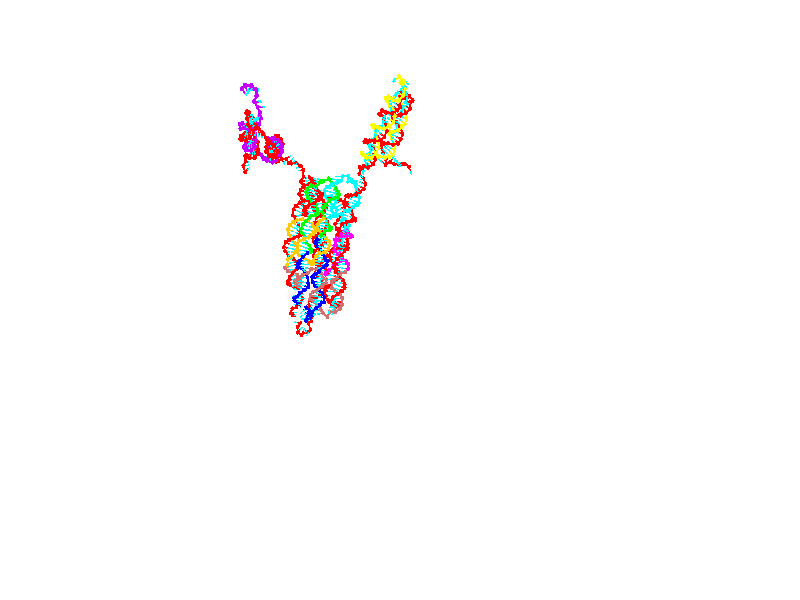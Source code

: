 // switches for output
#declare DRAW_BASES = 1; // possible values are 0, 1; only relevant for DNA ribbons
#declare DRAW_BASES_TYPE = 3; // possible values are 1, 2, 3; only relevant for DNA ribbons
#declare DRAW_FOG = 0; // set to 1 to enable fog

#include "colors.inc"

#include "transforms.inc"
background { rgb <1, 1, 1>}

#default {
   normal{
       ripples 0.25
       frequency 0.20
       turbulence 0.2
       lambda 5
   }
	finish {
		phong 0.1
		phong_size 40.
	}
}

// original window dimensions: 1024x640


// camera settings

camera {
	sky <0, 0.179814, -0.983701>
	up <0, 0.179814, -0.983701>
	right 1.6 * <1, 0, 0>
	location <25.469, 94.9851, 44.8844>
	look_at <25.469, 29.3977, 32.8955>
	direction <0, -65.5874, -11.9889>
	angle 67.0682
}


# declare cpy_camera_pos = <25.469, 94.9851, 44.8844>;
# if (DRAW_FOG = 1)
fog {
	fog_type 2
	up vnormalize(cpy_camera_pos)
	color rgbt<1,1,1,0.3>
	distance 1e-5
	fog_alt 3e-3
	fog_offset 28
}
# end


// LIGHTS

# declare lum = 6;
global_settings {
	ambient_light rgb lum * <0.05, 0.05, 0.05>
	max_trace_level 15
}# declare cpy_direct_light_amount = 0.25;
light_source
{	1000 * <-1, -1.16351, -0.803887>,
	rgb lum * cpy_direct_light_amount
	parallel
}

light_source
{	1000 * <1, 1.16351, 0.803887>,
	rgb lum * cpy_direct_light_amount
	parallel
}

// strand 0

// nucleotide -1

// particle -1
sphere {
	<3.996544, 15.321766, 15.308102> 0.250000
	pigment { color rgbt <1,0,0,0> }
	no_shadow
}
cylinder {
	<4.177891, 15.129704, 15.007726>,  <4.286699, 15.014468, 14.827500>, 0.100000
	pigment { color rgbt <1,0,0,0> }
	no_shadow
}
cylinder {
	<4.177891, 15.129704, 15.007726>,  <3.996544, 15.321766, 15.308102>, 0.100000
	pigment { color rgbt <1,0,0,0> }
	no_shadow
}

// particle -1
sphere {
	<4.177891, 15.129704, 15.007726> 0.100000
	pigment { color rgbt <1,0,0,0> }
	no_shadow
}
sphere {
	0, 1
	scale<0.080000,0.200000,0.300000>
	matrix <-0.502143, 0.558490, -0.660259,
		0.736418, 0.676419, 0.012095,
		0.453367, -0.480153, -0.750941,
		4.313901, 14.985659, 14.782444>
	pigment { color rgbt <0,1,1,0> }
	no_shadow
}
cylinder {
	<3.772266, 15.560764, 14.646640>,  <3.996544, 15.321766, 15.308102>, 0.130000
	pigment { color rgbt <1,0,0,0> }
	no_shadow
}

// nucleotide -1

// particle -1
sphere {
	<3.772266, 15.560764, 14.646640> 0.250000
	pigment { color rgbt <1,0,0,0> }
	no_shadow
}
cylinder {
	<4.060418, 15.324223, 14.501670>,  <4.233309, 15.182298, 14.414688>, 0.100000
	pigment { color rgbt <1,0,0,0> }
	no_shadow
}
cylinder {
	<4.060418, 15.324223, 14.501670>,  <3.772266, 15.560764, 14.646640>, 0.100000
	pigment { color rgbt <1,0,0,0> }
	no_shadow
}

// particle -1
sphere {
	<4.060418, 15.324223, 14.501670> 0.100000
	pigment { color rgbt <1,0,0,0> }
	no_shadow
}
sphere {
	0, 1
	scale<0.080000,0.200000,0.300000>
	matrix <-0.103145, 0.425393, -0.899112,
		0.685867, 0.685084, 0.245449,
		0.720380, -0.591355, -0.362426,
		4.276532, 15.146816, 14.392942>
	pigment { color rgbt <0,1,1,0> }
	no_shadow
}
cylinder {
	<4.180296, 16.058702, 14.241584>,  <3.772266, 15.560764, 14.646640>, 0.130000
	pigment { color rgbt <1,0,0,0> }
	no_shadow
}

// nucleotide -1

// particle -1
sphere {
	<4.180296, 16.058702, 14.241584> 0.250000
	pigment { color rgbt <1,0,0,0> }
	no_shadow
}
cylinder {
	<4.267776, 15.681395, 14.141657>,  <4.320263, 15.455009, 14.081700>, 0.100000
	pigment { color rgbt <1,0,0,0> }
	no_shadow
}
cylinder {
	<4.267776, 15.681395, 14.141657>,  <4.180296, 16.058702, 14.241584>, 0.100000
	pigment { color rgbt <1,0,0,0> }
	no_shadow
}

// particle -1
sphere {
	<4.267776, 15.681395, 14.141657> 0.100000
	pigment { color rgbt <1,0,0,0> }
	no_shadow
}
sphere {
	0, 1
	scale<0.080000,0.200000,0.300000>
	matrix <0.320719, 0.311278, -0.894565,
		0.921580, 0.115518, 0.370601,
		0.218698, -0.943272, -0.249819,
		4.333385, 15.398413, 14.066711>
	pigment { color rgbt <0,1,1,0> }
	no_shadow
}
cylinder {
	<4.437027, 16.353071, 13.609117>,  <4.180296, 16.058702, 14.241584>, 0.130000
	pigment { color rgbt <1,0,0,0> }
	no_shadow
}

// nucleotide -1

// particle -1
sphere {
	<4.437027, 16.353071, 13.609117> 0.250000
	pigment { color rgbt <1,0,0,0> }
	no_shadow
}
cylinder {
	<4.769937, 16.440357, 13.812960>,  <4.969683, 16.492729, 13.935266>, 0.100000
	pigment { color rgbt <1,0,0,0> }
	no_shadow
}
cylinder {
	<4.769937, 16.440357, 13.812960>,  <4.437027, 16.353071, 13.609117>, 0.100000
	pigment { color rgbt <1,0,0,0> }
	no_shadow
}

// particle -1
sphere {
	<4.769937, 16.440357, 13.812960> 0.100000
	pigment { color rgbt <1,0,0,0> }
	no_shadow
}
sphere {
	0, 1
	scale<0.080000,0.200000,0.300000>
	matrix <-0.096178, 0.962166, -0.254926,
		-0.545956, 0.163155, 0.821774,
		0.832275, 0.218215, 0.509608,
		5.019619, 16.505821, 13.965842>
	pigment { color rgbt <0,1,1,0> }
	no_shadow
}
cylinder {
	<4.330072, 16.961678, 13.999987>,  <4.437027, 16.353071, 13.609117>, 0.130000
	pigment { color rgbt <1,0,0,0> }
	no_shadow
}

// nucleotide -1

// particle -1
sphere {
	<4.330072, 16.961678, 13.999987> 0.250000
	pigment { color rgbt <1,0,0,0> }
	no_shadow
}
cylinder {
	<4.716274, 16.913223, 13.907792>,  <4.947996, 16.884151, 13.852475>, 0.100000
	pigment { color rgbt <1,0,0,0> }
	no_shadow
}
cylinder {
	<4.716274, 16.913223, 13.907792>,  <4.330072, 16.961678, 13.999987>, 0.100000
	pigment { color rgbt <1,0,0,0> }
	no_shadow
}

// particle -1
sphere {
	<4.716274, 16.913223, 13.907792> 0.100000
	pigment { color rgbt <1,0,0,0> }
	no_shadow
}
sphere {
	0, 1
	scale<0.080000,0.200000,0.300000>
	matrix <0.061647, 0.966371, -0.249654,
		0.252976, 0.226834, 0.940505,
		0.965506, -0.121136, -0.230485,
		5.005926, 16.876883, 13.838647>
	pigment { color rgbt <0,1,1,0> }
	no_shadow
}
cylinder {
	<4.603441, 17.609270, 14.393777>,  <4.330072, 16.961678, 13.999987>, 0.130000
	pigment { color rgbt <1,0,0,0> }
	no_shadow
}

// nucleotide -1

// particle -1
sphere {
	<4.603441, 17.609270, 14.393777> 0.250000
	pigment { color rgbt <1,0,0,0> }
	no_shadow
}
cylinder {
	<4.891185, 17.471979, 14.152210>,  <5.063832, 17.389605, 14.007271>, 0.100000
	pigment { color rgbt <1,0,0,0> }
	no_shadow
}
cylinder {
	<4.891185, 17.471979, 14.152210>,  <4.603441, 17.609270, 14.393777>, 0.100000
	pigment { color rgbt <1,0,0,0> }
	no_shadow
}

// particle -1
sphere {
	<4.891185, 17.471979, 14.152210> 0.100000
	pigment { color rgbt <1,0,0,0> }
	no_shadow
}
sphere {
	0, 1
	scale<0.080000,0.200000,0.300000>
	matrix <0.337137, 0.932648, -0.128474,
		0.607337, -0.111183, 0.786625,
		0.719361, -0.343228, -0.603916,
		5.106994, 17.369011, 13.971035>
	pigment { color rgbt <0,1,1,0> }
	no_shadow
}
cylinder {
	<5.209205, 17.887396, 14.593405>,  <4.603441, 17.609270, 14.393777>, 0.130000
	pigment { color rgbt <1,0,0,0> }
	no_shadow
}

// nucleotide -1

// particle -1
sphere {
	<5.209205, 17.887396, 14.593405> 0.250000
	pigment { color rgbt <1,0,0,0> }
	no_shadow
}
cylinder {
	<5.304349, 17.792513, 14.216649>,  <5.361435, 17.735582, 13.990596>, 0.100000
	pigment { color rgbt <1,0,0,0> }
	no_shadow
}
cylinder {
	<5.304349, 17.792513, 14.216649>,  <5.209205, 17.887396, 14.593405>, 0.100000
	pigment { color rgbt <1,0,0,0> }
	no_shadow
}

// particle -1
sphere {
	<5.304349, 17.792513, 14.216649> 0.100000
	pigment { color rgbt <1,0,0,0> }
	no_shadow
}
sphere {
	0, 1
	scale<0.080000,0.200000,0.300000>
	matrix <0.632163, 0.774031, -0.035291,
		0.737422, -0.587033, 0.334067,
		0.237861, -0.237209, -0.941888,
		5.375707, 17.721350, 13.934082>
	pigment { color rgbt <0,1,1,0> }
	no_shadow
}
cylinder {
	<5.882684, 17.847216, 14.587675>,  <5.209205, 17.887396, 14.593405>, 0.130000
	pigment { color rgbt <1,0,0,0> }
	no_shadow
}

// nucleotide -1

// particle -1
sphere {
	<5.882684, 17.847216, 14.587675> 0.250000
	pigment { color rgbt <1,0,0,0> }
	no_shadow
}
cylinder {
	<5.759855, 17.934784, 14.217210>,  <5.686157, 17.987326, 13.994930>, 0.100000
	pigment { color rgbt <1,0,0,0> }
	no_shadow
}
cylinder {
	<5.759855, 17.934784, 14.217210>,  <5.882684, 17.847216, 14.587675>, 0.100000
	pigment { color rgbt <1,0,0,0> }
	no_shadow
}

// particle -1
sphere {
	<5.759855, 17.934784, 14.217210> 0.100000
	pigment { color rgbt <1,0,0,0> }
	no_shadow
}
sphere {
	0, 1
	scale<0.080000,0.200000,0.300000>
	matrix <0.488695, 0.871348, 0.043936,
		0.816629, -0.439120, -0.374554,
		-0.307073, 0.218922, -0.926164,
		5.667733, 18.000460, 13.939361>
	pigment { color rgbt <0,1,1,0> }
	no_shadow
}
cylinder {
	<6.456475, 18.219604, 14.199656>,  <5.882684, 17.847216, 14.587675>, 0.130000
	pigment { color rgbt <1,0,0,0> }
	no_shadow
}

// nucleotide -1

// particle -1
sphere {
	<6.456475, 18.219604, 14.199656> 0.250000
	pigment { color rgbt <1,0,0,0> }
	no_shadow
}
cylinder {
	<6.112907, 18.304701, 14.013322>,  <5.906767, 18.355759, 13.901522>, 0.100000
	pigment { color rgbt <1,0,0,0> }
	no_shadow
}
cylinder {
	<6.112907, 18.304701, 14.013322>,  <6.456475, 18.219604, 14.199656>, 0.100000
	pigment { color rgbt <1,0,0,0> }
	no_shadow
}

// particle -1
sphere {
	<6.112907, 18.304701, 14.013322> 0.100000
	pigment { color rgbt <1,0,0,0> }
	no_shadow
}
sphere {
	0, 1
	scale<0.080000,0.200000,0.300000>
	matrix <0.246192, 0.969155, -0.011335,
		0.449053, -0.124420, -0.884800,
		-0.858919, 0.212741, -0.465833,
		5.855232, 18.368523, 13.873572>
	pigment { color rgbt <0,1,1,0> }
	no_shadow
}
cylinder {
	<6.524573, 18.859827, 13.951444>,  <6.456475, 18.219604, 14.199656>, 0.130000
	pigment { color rgbt <1,0,0,0> }
	no_shadow
}

// nucleotide -1

// particle -1
sphere {
	<6.524573, 18.859827, 13.951444> 0.250000
	pigment { color rgbt <1,0,0,0> }
	no_shadow
}
cylinder {
	<6.142242, 18.862741, 13.833907>,  <5.912844, 18.864491, 13.763385>, 0.100000
	pigment { color rgbt <1,0,0,0> }
	no_shadow
}
cylinder {
	<6.142242, 18.862741, 13.833907>,  <6.524573, 18.859827, 13.951444>, 0.100000
	pigment { color rgbt <1,0,0,0> }
	no_shadow
}

// particle -1
sphere {
	<6.142242, 18.862741, 13.833907> 0.100000
	pigment { color rgbt <1,0,0,0> }
	no_shadow
}
sphere {
	0, 1
	scale<0.080000,0.200000,0.300000>
	matrix <0.072324, 0.974789, -0.211084,
		0.284896, -0.223012, -0.932255,
		-0.955826, 0.007288, -0.293842,
		5.855494, 18.864927, 13.745754>
	pigment { color rgbt <0,1,1,0> }
	no_shadow
}
cylinder {
	<6.520299, 19.086607, 13.203660>,  <6.524573, 18.859827, 13.951444>, 0.130000
	pigment { color rgbt <1,0,0,0> }
	no_shadow
}

// nucleotide -1

// particle -1
sphere {
	<6.520299, 19.086607, 13.203660> 0.250000
	pigment { color rgbt <1,0,0,0> }
	no_shadow
}
cylinder {
	<6.183040, 19.184769, 13.395025>,  <5.980685, 19.243666, 13.509845>, 0.100000
	pigment { color rgbt <1,0,0,0> }
	no_shadow
}
cylinder {
	<6.183040, 19.184769, 13.395025>,  <6.520299, 19.086607, 13.203660>, 0.100000
	pigment { color rgbt <1,0,0,0> }
	no_shadow
}

// particle -1
sphere {
	<6.183040, 19.184769, 13.395025> 0.100000
	pigment { color rgbt <1,0,0,0> }
	no_shadow
}
sphere {
	0, 1
	scale<0.080000,0.200000,0.300000>
	matrix <0.088680, 0.941054, -0.326426,
		-0.530318, -0.232800, -0.815210,
		-0.843148, 0.245402, 0.478413,
		5.930096, 19.258389, 13.538549>
	pigment { color rgbt <0,1,1,0> }
	no_shadow
}
cylinder {
	<6.300885, 19.646914, 12.786936>,  <6.520299, 19.086607, 13.203660>, 0.130000
	pigment { color rgbt <1,0,0,0> }
	no_shadow
}

// nucleotide -1

// particle -1
sphere {
	<6.300885, 19.646914, 12.786936> 0.250000
	pigment { color rgbt <1,0,0,0> }
	no_shadow
}
cylinder {
	<6.071310, 19.660599, 13.114209>,  <5.933565, 19.668810, 13.310574>, 0.100000
	pigment { color rgbt <1,0,0,0> }
	no_shadow
}
cylinder {
	<6.071310, 19.660599, 13.114209>,  <6.300885, 19.646914, 12.786936>, 0.100000
	pigment { color rgbt <1,0,0,0> }
	no_shadow
}

// particle -1
sphere {
	<6.071310, 19.660599, 13.114209> 0.100000
	pigment { color rgbt <1,0,0,0> }
	no_shadow
}
sphere {
	0, 1
	scale<0.080000,0.200000,0.300000>
	matrix <-0.033839, 0.997283, -0.065441,
		-0.818200, -0.065245, -0.571220,
		-0.573938, 0.034214, 0.818184,
		5.899129, 19.670862, 13.359664>
	pigment { color rgbt <0,1,1,0> }
	no_shadow
}
cylinder {
	<5.671257, 20.021809, 12.579662>,  <6.300885, 19.646914, 12.786936>, 0.130000
	pigment { color rgbt <1,0,0,0> }
	no_shadow
}

// nucleotide -1

// particle -1
sphere {
	<5.671257, 20.021809, 12.579662> 0.250000
	pigment { color rgbt <1,0,0,0> }
	no_shadow
}
cylinder {
	<5.736294, 20.045876, 12.973605>,  <5.775316, 20.060316, 13.209970>, 0.100000
	pigment { color rgbt <1,0,0,0> }
	no_shadow
}
cylinder {
	<5.736294, 20.045876, 12.973605>,  <5.671257, 20.021809, 12.579662>, 0.100000
	pigment { color rgbt <1,0,0,0> }
	no_shadow
}

// particle -1
sphere {
	<5.736294, 20.045876, 12.973605> 0.100000
	pigment { color rgbt <1,0,0,0> }
	no_shadow
}
sphere {
	0, 1
	scale<0.080000,0.200000,0.300000>
	matrix <-0.004169, 0.998172, -0.060295,
		-0.986684, 0.005698, 0.162547,
		0.162593, 0.060170, 0.984857,
		5.785072, 20.063927, 13.269062>
	pigment { color rgbt <0,1,1,0> }
	no_shadow
}
cylinder {
	<5.196788, 20.503544, 12.721402>,  <5.671257, 20.021809, 12.579662>, 0.130000
	pigment { color rgbt <1,0,0,0> }
	no_shadow
}

// nucleotide -1

// particle -1
sphere {
	<5.196788, 20.503544, 12.721402> 0.250000
	pigment { color rgbt <1,0,0,0> }
	no_shadow
}
cylinder {
	<5.453419, 20.477829, 13.027146>,  <5.607397, 20.462400, 13.210593>, 0.100000
	pigment { color rgbt <1,0,0,0> }
	no_shadow
}
cylinder {
	<5.453419, 20.477829, 13.027146>,  <5.196788, 20.503544, 12.721402>, 0.100000
	pigment { color rgbt <1,0,0,0> }
	no_shadow
}

// particle -1
sphere {
	<5.453419, 20.477829, 13.027146> 0.100000
	pigment { color rgbt <1,0,0,0> }
	no_shadow
}
sphere {
	0, 1
	scale<0.080000,0.200000,0.300000>
	matrix <0.071152, 0.997173, 0.024145,
		-0.763752, 0.038895, 0.644337,
		0.641576, -0.064286, 0.764361,
		5.645892, 20.458544, 13.256454>
	pigment { color rgbt <0,1,1,0> }
	no_shadow
}
cylinder {
	<4.762439, 20.853207, 13.218972>,  <5.196788, 20.503544, 12.721402>, 0.130000
	pigment { color rgbt <1,0,0,0> }
	no_shadow
}

// nucleotide -1

// particle -1
sphere {
	<4.762439, 20.853207, 13.218972> 0.250000
	pigment { color rgbt <1,0,0,0> }
	no_shadow
}
cylinder {
	<5.151891, 20.846317, 13.309965>,  <5.385562, 20.842184, 13.364561>, 0.100000
	pigment { color rgbt <1,0,0,0> }
	no_shadow
}
cylinder {
	<5.151891, 20.846317, 13.309965>,  <4.762439, 20.853207, 13.218972>, 0.100000
	pigment { color rgbt <1,0,0,0> }
	no_shadow
}

// particle -1
sphere {
	<5.151891, 20.846317, 13.309965> 0.100000
	pigment { color rgbt <1,0,0,0> }
	no_shadow
}
sphere {
	0, 1
	scale<0.080000,0.200000,0.300000>
	matrix <-0.011982, 0.991910, 0.126373,
		-0.227819, -0.125766, 0.965547,
		0.973630, -0.017221, 0.227483,
		5.443980, 20.841150, 13.378210>
	pigment { color rgbt <0,1,1,0> }
	no_shadow
}
cylinder {
	<4.828872, 21.366156, 13.781785>,  <4.762439, 20.853207, 13.218972>, 0.130000
	pigment { color rgbt <1,0,0,0> }
	no_shadow
}

// nucleotide -1

// particle -1
sphere {
	<4.828872, 21.366156, 13.781785> 0.250000
	pigment { color rgbt <1,0,0,0> }
	no_shadow
}
cylinder {
	<5.203856, 21.320620, 13.650202>,  <5.428845, 21.293297, 13.571252>, 0.100000
	pigment { color rgbt <1,0,0,0> }
	no_shadow
}
cylinder {
	<5.203856, 21.320620, 13.650202>,  <4.828872, 21.366156, 13.781785>, 0.100000
	pigment { color rgbt <1,0,0,0> }
	no_shadow
}

// particle -1
sphere {
	<5.203856, 21.320620, 13.650202> 0.100000
	pigment { color rgbt <1,0,0,0> }
	no_shadow
}
sphere {
	0, 1
	scale<0.080000,0.200000,0.300000>
	matrix <0.139197, 0.988764, 0.054501,
		0.319056, -0.096883, 0.942771,
		0.937458, -0.113842, -0.328957,
		5.485093, 21.286467, 13.551515>
	pigment { color rgbt <0,1,1,0> }
	no_shadow
}
cylinder {
	<5.155493, 21.909761, 14.127725>,  <4.828872, 21.366156, 13.781785>, 0.130000
	pigment { color rgbt <1,0,0,0> }
	no_shadow
}

// nucleotide -1

// particle -1
sphere {
	<5.155493, 21.909761, 14.127725> 0.250000
	pigment { color rgbt <1,0,0,0> }
	no_shadow
}
cylinder {
	<5.404687, 21.808258, 13.831753>,  <5.554204, 21.747356, 13.654170>, 0.100000
	pigment { color rgbt <1,0,0,0> }
	no_shadow
}
cylinder {
	<5.404687, 21.808258, 13.831753>,  <5.155493, 21.909761, 14.127725>, 0.100000
	pigment { color rgbt <1,0,0,0> }
	no_shadow
}

// particle -1
sphere {
	<5.404687, 21.808258, 13.831753> 0.100000
	pigment { color rgbt <1,0,0,0> }
	no_shadow
}
sphere {
	0, 1
	scale<0.080000,0.200000,0.300000>
	matrix <0.297622, 0.951671, -0.075792,
		0.723402, -0.173002, 0.668402,
		0.622986, -0.253759, -0.739929,
		5.591583, 21.732130, 13.609774>
	pigment { color rgbt <0,1,1,0> }
	no_shadow
}
cylinder {
	<5.792504, 22.230158, 14.346678>,  <5.155493, 21.909761, 14.127725>, 0.130000
	pigment { color rgbt <1,0,0,0> }
	no_shadow
}

// nucleotide -1

// particle -1
sphere {
	<5.792504, 22.230158, 14.346678> 0.250000
	pigment { color rgbt <1,0,0,0> }
	no_shadow
}
cylinder {
	<5.800003, 22.165550, 13.952002>,  <5.804502, 22.126785, 13.715196>, 0.100000
	pigment { color rgbt <1,0,0,0> }
	no_shadow
}
cylinder {
	<5.800003, 22.165550, 13.952002>,  <5.792504, 22.230158, 14.346678>, 0.100000
	pigment { color rgbt <1,0,0,0> }
	no_shadow
}

// particle -1
sphere {
	<5.800003, 22.165550, 13.952002> 0.100000
	pigment { color rgbt <1,0,0,0> }
	no_shadow
}
sphere {
	0, 1
	scale<0.080000,0.200000,0.300000>
	matrix <0.333930, 0.931208, -0.146091,
		0.942412, -0.326746, 0.071394,
		0.018748, -0.161518, -0.986692,
		5.805627, 22.117094, 13.655994>
	pigment { color rgbt <0,1,1,0> }
	no_shadow
}
cylinder {
	<6.394941, 22.506037, 14.107866>,  <5.792504, 22.230158, 14.346678>, 0.130000
	pigment { color rgbt <1,0,0,0> }
	no_shadow
}

// nucleotide -1

// particle -1
sphere {
	<6.394941, 22.506037, 14.107866> 0.250000
	pigment { color rgbt <1,0,0,0> }
	no_shadow
}
cylinder {
	<6.190303, 22.485317, 13.764801>,  <6.067521, 22.472885, 13.558962>, 0.100000
	pigment { color rgbt <1,0,0,0> }
	no_shadow
}
cylinder {
	<6.190303, 22.485317, 13.764801>,  <6.394941, 22.506037, 14.107866>, 0.100000
	pigment { color rgbt <1,0,0,0> }
	no_shadow
}

// particle -1
sphere {
	<6.190303, 22.485317, 13.764801> 0.100000
	pigment { color rgbt <1,0,0,0> }
	no_shadow
}
sphere {
	0, 1
	scale<0.080000,0.200000,0.300000>
	matrix <0.267418, 0.939007, -0.216225,
		0.816552, -0.339975, -0.466540,
		-0.511595, -0.051798, -0.857664,
		6.036825, 22.469778, 13.507502>
	pigment { color rgbt <0,1,1,0> }
	no_shadow
}
cylinder {
	<6.935243, 22.748699, 13.454322>,  <6.394941, 22.506037, 14.107866>, 0.130000
	pigment { color rgbt <1,0,0,0> }
	no_shadow
}

// nucleotide -1

// particle -1
sphere {
	<6.935243, 22.748699, 13.454322> 0.250000
	pigment { color rgbt <1,0,0,0> }
	no_shadow
}
cylinder {
	<6.571943, 22.760286, 13.287354>,  <6.353962, 22.767239, 13.187173>, 0.100000
	pigment { color rgbt <1,0,0,0> }
	no_shadow
}
cylinder {
	<6.571943, 22.760286, 13.287354>,  <6.935243, 22.748699, 13.454322>, 0.100000
	pigment { color rgbt <1,0,0,0> }
	no_shadow
}

// particle -1
sphere {
	<6.571943, 22.760286, 13.287354> 0.100000
	pigment { color rgbt <1,0,0,0> }
	no_shadow
}
sphere {
	0, 1
	scale<0.080000,0.200000,0.300000>
	matrix <0.305106, 0.728531, -0.613313,
		0.286338, -0.684400, -0.670527,
		-0.908251, 0.028967, -0.417421,
		6.299468, 22.768976, 13.162127>
	pigment { color rgbt <0,1,1,0> }
	no_shadow
}
cylinder {
	<6.997070, 22.694389, 12.668325>,  <6.935243, 22.748699, 13.454322>, 0.130000
	pigment { color rgbt <1,0,0,0> }
	no_shadow
}

// nucleotide -1

// particle -1
sphere {
	<6.997070, 22.694389, 12.668325> 0.250000
	pigment { color rgbt <1,0,0,0> }
	no_shadow
}
cylinder {
	<6.675743, 22.885855, 12.810063>,  <6.482947, 23.000734, 12.895106>, 0.100000
	pigment { color rgbt <1,0,0,0> }
	no_shadow
}
cylinder {
	<6.675743, 22.885855, 12.810063>,  <6.997070, 22.694389, 12.668325>, 0.100000
	pigment { color rgbt <1,0,0,0> }
	no_shadow
}

// particle -1
sphere {
	<6.675743, 22.885855, 12.810063> 0.100000
	pigment { color rgbt <1,0,0,0> }
	no_shadow
}
sphere {
	0, 1
	scale<0.080000,0.200000,0.300000>
	matrix <0.230605, 0.798580, -0.555959,
		-0.549091, -0.364898, -0.751897,
		-0.803318, 0.478663, 0.354346,
		6.434748, 23.029453, 12.916368>
	pigment { color rgbt <0,1,1,0> }
	no_shadow
}
cylinder {
	<6.744225, 23.048149, 12.121684>,  <6.997070, 22.694389, 12.668325>, 0.130000
	pigment { color rgbt <1,0,0,0> }
	no_shadow
}

// nucleotide -1

// particle -1
sphere {
	<6.744225, 23.048149, 12.121684> 0.250000
	pigment { color rgbt <1,0,0,0> }
	no_shadow
}
cylinder {
	<6.585007, 23.225182, 12.443102>,  <6.489476, 23.331400, 12.635953>, 0.100000
	pigment { color rgbt <1,0,0,0> }
	no_shadow
}
cylinder {
	<6.585007, 23.225182, 12.443102>,  <6.744225, 23.048149, 12.121684>, 0.100000
	pigment { color rgbt <1,0,0,0> }
	no_shadow
}

// particle -1
sphere {
	<6.585007, 23.225182, 12.443102> 0.100000
	pigment { color rgbt <1,0,0,0> }
	no_shadow
}
sphere {
	0, 1
	scale<0.080000,0.200000,0.300000>
	matrix <0.413032, 0.868583, -0.273802,
		-0.819125, 0.222905, -0.528534,
		-0.398044, 0.442579, 0.803545,
		6.465593, 23.357956, 12.684165>
	pigment { color rgbt <0,1,1,0> }
	no_shadow
}
cylinder {
	<6.457892, 23.711214, 11.881652>,  <6.744225, 23.048149, 12.121684>, 0.130000
	pigment { color rgbt <1,0,0,0> }
	no_shadow
}

// nucleotide -1

// particle -1
sphere {
	<6.457892, 23.711214, 11.881652> 0.250000
	pigment { color rgbt <1,0,0,0> }
	no_shadow
}
cylinder {
	<6.491807, 23.742756, 12.278961>,  <6.512156, 23.761681, 12.517347>, 0.100000
	pigment { color rgbt <1,0,0,0> }
	no_shadow
}
cylinder {
	<6.491807, 23.742756, 12.278961>,  <6.457892, 23.711214, 11.881652>, 0.100000
	pigment { color rgbt <1,0,0,0> }
	no_shadow
}

// particle -1
sphere {
	<6.491807, 23.742756, 12.278961> 0.100000
	pigment { color rgbt <1,0,0,0> }
	no_shadow
}
sphere {
	0, 1
	scale<0.080000,0.200000,0.300000>
	matrix <0.503586, 0.856784, -0.111004,
		-0.859774, 0.509611, 0.032935,
		0.084787, 0.078852, 0.993274,
		6.517242, 23.766411, 12.576943>
	pigment { color rgbt <0,1,1,0> }
	no_shadow
}
cylinder {
	<6.388173, 24.406487, 12.043202>,  <6.457892, 23.711214, 11.881652>, 0.130000
	pigment { color rgbt <1,0,0,0> }
	no_shadow
}

// nucleotide -1

// particle -1
sphere {
	<6.388173, 24.406487, 12.043202> 0.250000
	pigment { color rgbt <1,0,0,0> }
	no_shadow
}
cylinder {
	<6.575225, 24.246017, 12.358259>,  <6.687456, 24.149736, 12.547294>, 0.100000
	pigment { color rgbt <1,0,0,0> }
	no_shadow
}
cylinder {
	<6.575225, 24.246017, 12.358259>,  <6.388173, 24.406487, 12.043202>, 0.100000
	pigment { color rgbt <1,0,0,0> }
	no_shadow
}

// particle -1
sphere {
	<6.575225, 24.246017, 12.358259> 0.100000
	pigment { color rgbt <1,0,0,0> }
	no_shadow
}
sphere {
	0, 1
	scale<0.080000,0.200000,0.300000>
	matrix <0.623861, 0.781054, 0.027425,
		-0.626194, 0.478555, 0.615522,
		0.467631, -0.401174, 0.787643,
		6.715514, 24.125666, 12.594552>
	pigment { color rgbt <0,1,1,0> }
	no_shadow
}
cylinder {
	<6.479657, 25.028605, 12.536250>,  <6.388173, 24.406487, 12.043202>, 0.130000
	pigment { color rgbt <1,0,0,0> }
	no_shadow
}

// nucleotide -1

// particle -1
sphere {
	<6.479657, 25.028605, 12.536250> 0.250000
	pigment { color rgbt <1,0,0,0> }
	no_shadow
}
cylinder {
	<6.752227, 24.750525, 12.627777>,  <6.915769, 24.583675, 12.682693>, 0.100000
	pigment { color rgbt <1,0,0,0> }
	no_shadow
}
cylinder {
	<6.752227, 24.750525, 12.627777>,  <6.479657, 25.028605, 12.536250>, 0.100000
	pigment { color rgbt <1,0,0,0> }
	no_shadow
}

// particle -1
sphere {
	<6.752227, 24.750525, 12.627777> 0.100000
	pigment { color rgbt <1,0,0,0> }
	no_shadow
}
sphere {
	0, 1
	scale<0.080000,0.200000,0.300000>
	matrix <0.651506, 0.718623, 0.243147,
		-0.333470, -0.016610, 0.942614,
		0.681423, -0.695201, 0.228817,
		6.956654, 24.541964, 12.696423>
	pigment { color rgbt <0,1,1,0> }
	no_shadow
}
cylinder {
	<6.675077, 25.273716, 13.229803>,  <6.479657, 25.028605, 12.536250>, 0.130000
	pigment { color rgbt <1,0,0,0> }
	no_shadow
}

// nucleotide -1

// particle -1
sphere {
	<6.675077, 25.273716, 13.229803> 0.250000
	pigment { color rgbt <1,0,0,0> }
	no_shadow
}
cylinder {
	<6.909446, 25.076935, 12.972221>,  <7.050067, 24.958866, 12.817673>, 0.100000
	pigment { color rgbt <1,0,0,0> }
	no_shadow
}
cylinder {
	<6.909446, 25.076935, 12.972221>,  <6.675077, 25.273716, 13.229803>, 0.100000
	pigment { color rgbt <1,0,0,0> }
	no_shadow
}

// particle -1
sphere {
	<6.909446, 25.076935, 12.972221> 0.100000
	pigment { color rgbt <1,0,0,0> }
	no_shadow
}
sphere {
	0, 1
	scale<0.080000,0.200000,0.300000>
	matrix <0.735659, 0.656168, 0.168078,
		0.339855, -0.572210, 0.746374,
		0.585922, -0.491955, -0.643953,
		7.085223, 24.929348, 12.779036>
	pigment { color rgbt <0,1,1,0> }
	no_shadow
}
cylinder {
	<6.862277, 25.424782, 14.002522>,  <6.675077, 25.273716, 13.229803>, 0.130000
	pigment { color rgbt <1,0,0,0> }
	no_shadow
}

// nucleotide -1

// particle -1
sphere {
	<6.862277, 25.424782, 14.002522> 0.250000
	pigment { color rgbt <1,0,0,0> }
	no_shadow
}
cylinder {
	<7.168603, 25.171572, 13.957253>,  <7.352399, 25.019646, 13.930091>, 0.100000
	pigment { color rgbt <1,0,0,0> }
	no_shadow
}
cylinder {
	<7.168603, 25.171572, 13.957253>,  <6.862277, 25.424782, 14.002522>, 0.100000
	pigment { color rgbt <1,0,0,0> }
	no_shadow
}

// particle -1
sphere {
	<7.168603, 25.171572, 13.957253> 0.100000
	pigment { color rgbt <1,0,0,0> }
	no_shadow
}
sphere {
	0, 1
	scale<0.080000,0.200000,0.300000>
	matrix <-0.447702, -0.651176, 0.612807,
		-0.461615, -0.418631, -0.782087,
		0.765817, -0.633023, -0.113171,
		7.398348, 24.981665, 13.923301>
	pigment { color rgbt <0,1,1,0> }
	no_shadow
}
cylinder {
	<7.251267, 25.277832, 14.683674>,  <6.862277, 25.424782, 14.002522>, 0.130000
	pigment { color rgbt <1,0,0,0> }
	no_shadow
}

// nucleotide -1

// particle -1
sphere {
	<7.251267, 25.277832, 14.683674> 0.250000
	pigment { color rgbt <1,0,0,0> }
	no_shadow
}
cylinder {
	<7.349854, 25.610376, 14.882909>,  <7.409005, 25.809904, 15.002450>, 0.100000
	pigment { color rgbt <1,0,0,0> }
	no_shadow
}
cylinder {
	<7.349854, 25.610376, 14.882909>,  <7.251267, 25.277832, 14.683674>, 0.100000
	pigment { color rgbt <1,0,0,0> }
	no_shadow
}

// particle -1
sphere {
	<7.349854, 25.610376, 14.882909> 0.100000
	pigment { color rgbt <1,0,0,0> }
	no_shadow
}
sphere {
	0, 1
	scale<0.080000,0.200000,0.300000>
	matrix <0.930665, -0.346423, 0.117701,
		0.270401, 0.434544, -0.859101,
		0.246466, 0.831362, 0.498088,
		7.423793, 25.859785, 15.032335>
	pigment { color rgbt <0,1,1,0> }
	no_shadow
}
cylinder {
	<7.846300, 25.650488, 14.392139>,  <7.251267, 25.277832, 14.683674>, 0.130000
	pigment { color rgbt <1,0,0,0> }
	no_shadow
}

// nucleotide -1

// particle -1
sphere {
	<7.846300, 25.650488, 14.392139> 0.250000
	pigment { color rgbt <1,0,0,0> }
	no_shadow
}
cylinder {
	<7.829732, 25.643625, 14.791738>,  <7.819791, 25.639507, 15.031496>, 0.100000
	pigment { color rgbt <1,0,0,0> }
	no_shadow
}
cylinder {
	<7.829732, 25.643625, 14.791738>,  <7.846300, 25.650488, 14.392139>, 0.100000
	pigment { color rgbt <1,0,0,0> }
	no_shadow
}

// particle -1
sphere {
	<7.829732, 25.643625, 14.791738> 0.100000
	pigment { color rgbt <1,0,0,0> }
	no_shadow
}
sphere {
	0, 1
	scale<0.080000,0.200000,0.300000>
	matrix <0.912915, -0.406982, 0.030862,
		0.406043, 0.913275, 0.032518,
		-0.041419, -0.017155, 0.998995,
		7.817306, 25.638479, 15.091436>
	pigment { color rgbt <0,1,1,0> }
	no_shadow
}
cylinder {
	<8.293457, 26.085600, 14.641083>,  <7.846300, 25.650488, 14.392139>, 0.130000
	pigment { color rgbt <1,0,0,0> }
	no_shadow
}

// nucleotide -1

// particle -1
sphere {
	<8.293457, 26.085600, 14.641083> 0.250000
	pigment { color rgbt <1,0,0,0> }
	no_shadow
}
cylinder {
	<8.272743, 25.819601, 14.939102>,  <8.260315, 25.660002, 15.117914>, 0.100000
	pigment { color rgbt <1,0,0,0> }
	no_shadow
}
cylinder {
	<8.272743, 25.819601, 14.939102>,  <8.293457, 26.085600, 14.641083>, 0.100000
	pigment { color rgbt <1,0,0,0> }
	no_shadow
}

// particle -1
sphere {
	<8.272743, 25.819601, 14.939102> 0.100000
	pigment { color rgbt <1,0,0,0> }
	no_shadow
}
sphere {
	0, 1
	scale<0.080000,0.200000,0.300000>
	matrix <0.965156, -0.224944, -0.133691,
		0.256499, 0.712165, 0.653475,
		-0.051785, -0.664997, 0.745049,
		8.257208, 25.620102, 15.162617>
	pigment { color rgbt <0,1,1,0> }
	no_shadow
}
cylinder {
	<8.839965, 26.209408, 15.171926>,  <8.293457, 26.085600, 14.641083>, 0.130000
	pigment { color rgbt <1,0,0,0> }
	no_shadow
}

// nucleotide -1

// particle -1
sphere {
	<8.839965, 26.209408, 15.171926> 0.250000
	pigment { color rgbt <1,0,0,0> }
	no_shadow
}
cylinder {
	<8.719899, 25.829540, 15.207776>,  <8.647860, 25.601620, 15.229286>, 0.100000
	pigment { color rgbt <1,0,0,0> }
	no_shadow
}
cylinder {
	<8.719899, 25.829540, 15.207776>,  <8.839965, 26.209408, 15.171926>, 0.100000
	pigment { color rgbt <1,0,0,0> }
	no_shadow
}

// particle -1
sphere {
	<8.719899, 25.829540, 15.207776> 0.100000
	pigment { color rgbt <1,0,0,0> }
	no_shadow
}
sphere {
	0, 1
	scale<0.080000,0.200000,0.300000>
	matrix <0.940065, -0.310444, -0.141078,
		0.161800, 0.041906, 0.985933,
		-0.300165, -0.949667, 0.089624,
		8.629849, 25.544640, 15.234663>
	pigment { color rgbt <0,1,1,0> }
	no_shadow
}
cylinder {
	<9.254269, 25.781700, 15.651172>,  <8.839965, 26.209408, 15.171926>, 0.130000
	pigment { color rgbt <1,0,0,0> }
	no_shadow
}

// nucleotide -1

// particle -1
sphere {
	<9.254269, 25.781700, 15.651172> 0.250000
	pigment { color rgbt <1,0,0,0> }
	no_shadow
}
cylinder {
	<9.116285, 25.577637, 15.336023>,  <9.033496, 25.455198, 15.146935>, 0.100000
	pigment { color rgbt <1,0,0,0> }
	no_shadow
}
cylinder {
	<9.116285, 25.577637, 15.336023>,  <9.254269, 25.781700, 15.651172>, 0.100000
	pigment { color rgbt <1,0,0,0> }
	no_shadow
}

// particle -1
sphere {
	<9.116285, 25.577637, 15.336023> 0.100000
	pigment { color rgbt <1,0,0,0> }
	no_shadow
}
sphere {
	0, 1
	scale<0.080000,0.200000,0.300000>
	matrix <0.916644, -0.363668, -0.165857,
		-0.201910, -0.779411, 0.593086,
		-0.344957, -0.510161, -0.787871,
		9.012798, 25.424589, 15.099662>
	pigment { color rgbt <0,1,1,0> }
	no_shadow
}
cylinder {
	<9.425824, 25.223909, 15.945948>,  <9.254269, 25.781700, 15.651172>, 0.130000
	pigment { color rgbt <1,0,0,0> }
	no_shadow
}

// nucleotide -1

// particle -1
sphere {
	<9.425824, 25.223909, 15.945948> 0.250000
	pigment { color rgbt <1,0,0,0> }
	no_shadow
}
cylinder {
	<9.524887, 25.050808, 16.292679>,  <9.584325, 24.946947, 16.500717>, 0.100000
	pigment { color rgbt <1,0,0,0> }
	no_shadow
}
cylinder {
	<9.524887, 25.050808, 16.292679>,  <9.425824, 25.223909, 15.945948>, 0.100000
	pigment { color rgbt <1,0,0,0> }
	no_shadow
}

// particle -1
sphere {
	<9.524887, 25.050808, 16.292679> 0.100000
	pigment { color rgbt <1,0,0,0> }
	no_shadow
}
sphere {
	0, 1
	scale<0.080000,0.200000,0.300000>
	matrix <-0.350569, -0.874102, -0.336224,
		0.903199, -0.220615, -0.368187,
		0.247657, -0.432752, 0.866829,
		9.599184, 24.920982, 16.552727>
	pigment { color rgbt <0,1,1,0> }
	no_shadow
}
cylinder {
	<9.969498, 24.620132, 15.826931>,  <9.425824, 25.223909, 15.945948>, 0.130000
	pigment { color rgbt <1,0,0,0> }
	no_shadow
}

// nucleotide -1

// particle -1
sphere {
	<9.969498, 24.620132, 15.826931> 0.250000
	pigment { color rgbt <1,0,0,0> }
	no_shadow
}
cylinder {
	<9.738341, 24.571695, 16.149763>,  <9.599648, 24.542633, 16.343462>, 0.100000
	pigment { color rgbt <1,0,0,0> }
	no_shadow
}
cylinder {
	<9.738341, 24.571695, 16.149763>,  <9.969498, 24.620132, 15.826931>, 0.100000
	pigment { color rgbt <1,0,0,0> }
	no_shadow
}

// particle -1
sphere {
	<9.738341, 24.571695, 16.149763> 0.100000
	pigment { color rgbt <1,0,0,0> }
	no_shadow
}
sphere {
	0, 1
	scale<0.080000,0.200000,0.300000>
	matrix <-0.322468, -0.874577, -0.362117,
		0.749705, -0.469522, 0.466360,
		-0.577890, -0.121095, 0.807081,
		9.564975, 24.535366, 16.391888>
	pigment { color rgbt <0,1,1,0> }
	no_shadow
}
cylinder {
	<10.273485, 23.999140, 16.303122>,  <9.969498, 24.620132, 15.826931>, 0.130000
	pigment { color rgbt <1,0,0,0> }
	no_shadow
}

// nucleotide -1

// particle -1
sphere {
	<10.273485, 23.999140, 16.303122> 0.250000
	pigment { color rgbt <1,0,0,0> }
	no_shadow
}
cylinder {
	<9.887677, 24.104002, 16.290621>,  <9.656193, 24.166920, 16.283121>, 0.100000
	pigment { color rgbt <1,0,0,0> }
	no_shadow
}
cylinder {
	<9.887677, 24.104002, 16.290621>,  <10.273485, 23.999140, 16.303122>, 0.100000
	pigment { color rgbt <1,0,0,0> }
	no_shadow
}

// particle -1
sphere {
	<9.887677, 24.104002, 16.290621> 0.100000
	pigment { color rgbt <1,0,0,0> }
	no_shadow
}
sphere {
	0, 1
	scale<0.080000,0.200000,0.300000>
	matrix <-0.222501, -0.870867, -0.438274,
		-0.142111, -0.415771, 0.898298,
		-0.964519, 0.262155, -0.031250,
		9.598321, 24.182648, 16.281246>
	pigment { color rgbt <0,1,1,0> }
	no_shadow
}
cylinder {
	<9.903213, 23.597532, 16.680937>,  <10.273485, 23.999140, 16.303122>, 0.130000
	pigment { color rgbt <1,0,0,0> }
	no_shadow
}

// nucleotide -1

// particle -1
sphere {
	<9.903213, 23.597532, 16.680937> 0.250000
	pigment { color rgbt <1,0,0,0> }
	no_shadow
}
cylinder {
	<9.720201, 23.743078, 16.356401>,  <9.610394, 23.830406, 16.161680>, 0.100000
	pigment { color rgbt <1,0,0,0> }
	no_shadow
}
cylinder {
	<9.720201, 23.743078, 16.356401>,  <9.903213, 23.597532, 16.680937>, 0.100000
	pigment { color rgbt <1,0,0,0> }
	no_shadow
}

// particle -1
sphere {
	<9.720201, 23.743078, 16.356401> 0.100000
	pigment { color rgbt <1,0,0,0> }
	no_shadow
}
sphere {
	0, 1
	scale<0.080000,0.200000,0.300000>
	matrix <-0.038882, -0.919756, -0.390561,
		-0.888344, -0.147146, 0.434963,
		-0.457529, 0.363865, -0.811338,
		9.582943, 23.852238, 16.112999>
	pigment { color rgbt <0,1,1,0> }
	no_shadow
}
cylinder {
	<9.449444, 23.095541, 16.614714>,  <9.903213, 23.597532, 16.680937>, 0.130000
	pigment { color rgbt <1,0,0,0> }
	no_shadow
}

// nucleotide -1

// particle -1
sphere {
	<9.449444, 23.095541, 16.614714> 0.250000
	pigment { color rgbt <1,0,0,0> }
	no_shadow
}
cylinder {
	<9.485250, 23.295572, 16.270178>,  <9.506735, 23.415590, 16.063456>, 0.100000
	pigment { color rgbt <1,0,0,0> }
	no_shadow
}
cylinder {
	<9.485250, 23.295572, 16.270178>,  <9.449444, 23.095541, 16.614714>, 0.100000
	pigment { color rgbt <1,0,0,0> }
	no_shadow
}

// particle -1
sphere {
	<9.485250, 23.295572, 16.270178> 0.100000
	pigment { color rgbt <1,0,0,0> }
	no_shadow
}
sphere {
	0, 1
	scale<0.080000,0.200000,0.300000>
	matrix <-0.092206, -0.856938, -0.507105,
		-0.991708, 0.124816, -0.030601,
		0.089518, 0.500079, -0.861341,
		9.512106, 23.445597, 16.011776>
	pigment { color rgbt <0,1,1,0> }
	no_shadow
}
cylinder {
	<8.974434, 22.748907, 16.209751>,  <9.449444, 23.095541, 16.614714>, 0.130000
	pigment { color rgbt <1,0,0,0> }
	no_shadow
}

// nucleotide -1

// particle -1
sphere {
	<8.974434, 22.748907, 16.209751> 0.250000
	pigment { color rgbt <1,0,0,0> }
	no_shadow
}
cylinder {
	<9.211539, 22.955494, 15.962562>,  <9.353803, 23.079447, 15.814247>, 0.100000
	pigment { color rgbt <1,0,0,0> }
	no_shadow
}
cylinder {
	<9.211539, 22.955494, 15.962562>,  <8.974434, 22.748907, 16.209751>, 0.100000
	pigment { color rgbt <1,0,0,0> }
	no_shadow
}

// particle -1
sphere {
	<9.211539, 22.955494, 15.962562> 0.100000
	pigment { color rgbt <1,0,0,0> }
	no_shadow
}
sphere {
	0, 1
	scale<0.080000,0.200000,0.300000>
	matrix <0.080249, -0.801369, -0.592763,
		-0.801369, 0.301776, -0.516468,
		0.592763, 0.516468, -0.617975,
		9.389368, 23.110434, 15.777169>
	pigment { color rgbt <0,1,1,0> }
	no_shadow
}
cylinder {
	<8.652462, 22.770107, 15.536366>,  <8.974434, 22.748907, 16.209751>, 0.130000
	pigment { color rgbt <1,0,0,0> }
	no_shadow
}

// nucleotide -1

// particle -1
sphere {
	<8.652462, 22.770107, 15.536366> 0.250000
	pigment { color rgbt <1,0,0,0> }
	no_shadow
}
cylinder {
	<9.047664, 22.817602, 15.496876>,  <9.284785, 22.846100, 15.473182>, 0.100000
	pigment { color rgbt <1,0,0,0> }
	no_shadow
}
cylinder {
	<9.047664, 22.817602, 15.496876>,  <8.652462, 22.770107, 15.536366>, 0.100000
	pigment { color rgbt <1,0,0,0> }
	no_shadow
}

// particle -1
sphere {
	<9.047664, 22.817602, 15.496876> 0.100000
	pigment { color rgbt <1,0,0,0> }
	no_shadow
}
sphere {
	0, 1
	scale<0.080000,0.200000,0.300000>
	matrix <0.030891, -0.778383, -0.627029,
		-0.151300, 0.616459, -0.772714,
		0.988005, 0.118739, -0.098726,
		9.344066, 22.853224, 15.467257>
	pigment { color rgbt <0,1,1,0> }
	no_shadow
}
cylinder {
	<8.683241, 22.785196, 14.876672>,  <8.652462, 22.770107, 15.536366>, 0.130000
	pigment { color rgbt <1,0,0,0> }
	no_shadow
}

// nucleotide -1

// particle -1
sphere {
	<8.683241, 22.785196, 14.876672> 0.250000
	pigment { color rgbt <1,0,0,0> }
	no_shadow
}
cylinder {
	<9.050039, 22.680967, 14.997484>,  <9.270118, 22.618429, 15.069972>, 0.100000
	pigment { color rgbt <1,0,0,0> }
	no_shadow
}
cylinder {
	<9.050039, 22.680967, 14.997484>,  <8.683241, 22.785196, 14.876672>, 0.100000
	pigment { color rgbt <1,0,0,0> }
	no_shadow
}

// particle -1
sphere {
	<9.050039, 22.680967, 14.997484> 0.100000
	pigment { color rgbt <1,0,0,0> }
	no_shadow
}
sphere {
	0, 1
	scale<0.080000,0.200000,0.300000>
	matrix <0.027989, -0.713265, -0.700336,
		0.397916, 0.650658, -0.646767,
		0.916995, -0.260572, 0.302031,
		9.325138, 22.602797, 15.088094>
	pigment { color rgbt <0,1,1,0> }
	no_shadow
}
cylinder {
	<8.991560, 22.652760, 14.358226>,  <8.683241, 22.785196, 14.876672>, 0.130000
	pigment { color rgbt <1,0,0,0> }
	no_shadow
}

// nucleotide -1

// particle -1
sphere {
	<8.991560, 22.652760, 14.358226> 0.250000
	pigment { color rgbt <1,0,0,0> }
	no_shadow
}
cylinder {
	<9.220037, 22.438526, 14.607027>,  <9.357123, 22.309986, 14.756308>, 0.100000
	pigment { color rgbt <1,0,0,0> }
	no_shadow
}
cylinder {
	<9.220037, 22.438526, 14.607027>,  <8.991560, 22.652760, 14.358226>, 0.100000
	pigment { color rgbt <1,0,0,0> }
	no_shadow
}

// particle -1
sphere {
	<9.220037, 22.438526, 14.607027> 0.100000
	pigment { color rgbt <1,0,0,0> }
	no_shadow
}
sphere {
	0, 1
	scale<0.080000,0.200000,0.300000>
	matrix <0.035284, -0.741065, -0.670505,
		0.820057, 0.404934, -0.404394,
		0.571193, -0.535584, 0.622003,
		9.391396, 22.277851, 14.793628>
	pigment { color rgbt <0,1,1,0> }
	no_shadow
}
cylinder {
	<9.564460, 22.322083, 13.914139>,  <8.991560, 22.652760, 14.358226>, 0.130000
	pigment { color rgbt <1,0,0,0> }
	no_shadow
}

// nucleotide -1

// particle -1
sphere {
	<9.564460, 22.322083, 13.914139> 0.250000
	pigment { color rgbt <1,0,0,0> }
	no_shadow
}
cylinder {
	<9.535295, 22.107277, 14.250305>,  <9.517796, 21.978394, 14.452005>, 0.100000
	pigment { color rgbt <1,0,0,0> }
	no_shadow
}
cylinder {
	<9.535295, 22.107277, 14.250305>,  <9.564460, 22.322083, 13.914139>, 0.100000
	pigment { color rgbt <1,0,0,0> }
	no_shadow
}

// particle -1
sphere {
	<9.535295, 22.107277, 14.250305> 0.100000
	pigment { color rgbt <1,0,0,0> }
	no_shadow
}
sphere {
	0, 1
	scale<0.080000,0.200000,0.300000>
	matrix <0.102914, -0.842212, -0.529233,
		0.992014, 0.047903, 0.116674,
		-0.072912, -0.537014, 0.840416,
		9.513421, 21.946173, 14.502430>
	pigment { color rgbt <0,1,1,0> }
	no_shadow
}
cylinder {
	<9.829310, 21.745274, 13.655771>,  <9.564460, 22.322083, 13.914139>, 0.130000
	pigment { color rgbt <1,0,0,0> }
	no_shadow
}

// nucleotide -1

// particle -1
sphere {
	<9.829310, 21.745274, 13.655771> 0.250000
	pigment { color rgbt <1,0,0,0> }
	no_shadow
}
cylinder {
	<9.727400, 21.658001, 14.032597>,  <9.666253, 21.605637, 14.258692>, 0.100000
	pigment { color rgbt <1,0,0,0> }
	no_shadow
}
cylinder {
	<9.727400, 21.658001, 14.032597>,  <9.829310, 21.745274, 13.655771>, 0.100000
	pigment { color rgbt <1,0,0,0> }
	no_shadow
}

// particle -1
sphere {
	<9.727400, 21.658001, 14.032597> 0.100000
	pigment { color rgbt <1,0,0,0> }
	no_shadow
}
sphere {
	0, 1
	scale<0.080000,0.200000,0.300000>
	matrix <0.021147, -0.975237, -0.220147,
		0.966769, -0.036167, 0.253081,
		-0.254776, -0.218184, 0.942064,
		9.650967, 21.592546, 14.315216>
	pigment { color rgbt <0,1,1,0> }
	no_shadow
}
cylinder {
	<10.108441, 21.132547, 13.794323>,  <9.829310, 21.745274, 13.655771>, 0.130000
	pigment { color rgbt <1,0,0,0> }
	no_shadow
}

// nucleotide -1

// particle -1
sphere {
	<10.108441, 21.132547, 13.794323> 0.250000
	pigment { color rgbt <1,0,0,0> }
	no_shadow
}
cylinder {
	<9.840962, 21.096169, 14.089503>,  <9.680475, 21.074341, 14.266612>, 0.100000
	pigment { color rgbt <1,0,0,0> }
	no_shadow
}
cylinder {
	<9.840962, 21.096169, 14.089503>,  <10.108441, 21.132547, 13.794323>, 0.100000
	pigment { color rgbt <1,0,0,0> }
	no_shadow
}

// particle -1
sphere {
	<9.840962, 21.096169, 14.089503> 0.100000
	pigment { color rgbt <1,0,0,0> }
	no_shadow
}
sphere {
	0, 1
	scale<0.080000,0.200000,0.300000>
	matrix <-0.271653, -0.893995, -0.356339,
		0.692134, -0.438750, 0.573105,
		-0.668697, -0.090948, 0.737952,
		9.640353, 21.068884, 14.310889>
	pigment { color rgbt <0,1,1,0> }
	no_shadow
}
cylinder {
	<10.143306, 20.424337, 14.000144>,  <10.108441, 21.132547, 13.794323>, 0.130000
	pigment { color rgbt <1,0,0,0> }
	no_shadow
}

// nucleotide -1

// particle -1
sphere {
	<10.143306, 20.424337, 14.000144> 0.250000
	pigment { color rgbt <1,0,0,0> }
	no_shadow
}
cylinder {
	<9.802058, 20.571747, 14.147862>,  <9.597310, 20.660192, 14.236494>, 0.100000
	pigment { color rgbt <1,0,0,0> }
	no_shadow
}
cylinder {
	<9.802058, 20.571747, 14.147862>,  <10.143306, 20.424337, 14.000144>, 0.100000
	pigment { color rgbt <1,0,0,0> }
	no_shadow
}

// particle -1
sphere {
	<9.802058, 20.571747, 14.147862> 0.100000
	pigment { color rgbt <1,0,0,0> }
	no_shadow
}
sphere {
	0, 1
	scale<0.080000,0.200000,0.300000>
	matrix <-0.456601, -0.869845, -0.186777,
		0.252399, -0.327964, 0.910348,
		-0.853118, 0.368523, 0.369297,
		9.546123, 20.682304, 14.258652>
	pigment { color rgbt <0,1,1,0> }
	no_shadow
}
cylinder {
	<10.021087, 19.999990, 14.594465>,  <10.143306, 20.424337, 14.000144>, 0.130000
	pigment { color rgbt <1,0,0,0> }
	no_shadow
}

// nucleotide -1

// particle -1
sphere {
	<10.021087, 19.999990, 14.594465> 0.250000
	pigment { color rgbt <1,0,0,0> }
	no_shadow
}
cylinder {
	<9.669066, 20.154667, 14.484206>,  <9.457854, 20.247473, 14.418051>, 0.100000
	pigment { color rgbt <1,0,0,0> }
	no_shadow
}
cylinder {
	<9.669066, 20.154667, 14.484206>,  <10.021087, 19.999990, 14.594465>, 0.100000
	pigment { color rgbt <1,0,0,0> }
	no_shadow
}

// particle -1
sphere {
	<9.669066, 20.154667, 14.484206> 0.100000
	pigment { color rgbt <1,0,0,0> }
	no_shadow
}
sphere {
	0, 1
	scale<0.080000,0.200000,0.300000>
	matrix <-0.447941, -0.868686, 0.211503,
		-0.157665, 0.309607, 0.937702,
		-0.880051, 0.386689, -0.275647,
		9.405051, 20.270674, 14.401512>
	pigment { color rgbt <0,1,1,0> }
	no_shadow
}
cylinder {
	<9.458149, 19.652006, 15.015369>,  <10.021087, 19.999990, 14.594465>, 0.130000
	pigment { color rgbt <1,0,0,0> }
	no_shadow
}

// nucleotide -1

// particle -1
sphere {
	<9.458149, 19.652006, 15.015369> 0.250000
	pigment { color rgbt <1,0,0,0> }
	no_shadow
}
cylinder {
	<9.286453, 19.793907, 14.683127>,  <9.183436, 19.879047, 14.483782>, 0.100000
	pigment { color rgbt <1,0,0,0> }
	no_shadow
}
cylinder {
	<9.286453, 19.793907, 14.683127>,  <9.458149, 19.652006, 15.015369>, 0.100000
	pigment { color rgbt <1,0,0,0> }
	no_shadow
}

// particle -1
sphere {
	<9.286453, 19.793907, 14.683127> 0.100000
	pigment { color rgbt <1,0,0,0> }
	no_shadow
}
sphere {
	0, 1
	scale<0.080000,0.200000,0.300000>
	matrix <-0.609547, -0.792404, -0.023435,
		-0.666489, 0.496234, 0.556368,
		-0.429239, 0.354751, -0.830606,
		9.157681, 19.900333, 14.433946>
	pigment { color rgbt <0,1,1,0> }
	no_shadow
}
cylinder {
	<8.721107, 19.697025, 15.184827>,  <9.458149, 19.652006, 15.015369>, 0.130000
	pigment { color rgbt <1,0,0,0> }
	no_shadow
}

// nucleotide -1

// particle -1
sphere {
	<8.721107, 19.697025, 15.184827> 0.250000
	pigment { color rgbt <1,0,0,0> }
	no_shadow
}
cylinder {
	<8.810501, 19.670378, 14.795856>,  <8.864137, 19.654390, 14.562472>, 0.100000
	pigment { color rgbt <1,0,0,0> }
	no_shadow
}
cylinder {
	<8.810501, 19.670378, 14.795856>,  <8.721107, 19.697025, 15.184827>, 0.100000
	pigment { color rgbt <1,0,0,0> }
	no_shadow
}

// particle -1
sphere {
	<8.810501, 19.670378, 14.795856> 0.100000
	pigment { color rgbt <1,0,0,0> }
	no_shadow
}
sphere {
	0, 1
	scale<0.080000,0.200000,0.300000>
	matrix <-0.579721, -0.811105, -0.077665,
		-0.783568, 0.581094, -0.219888,
		0.223483, -0.066618, -0.972428,
		8.877546, 19.650393, 14.504127>
	pigment { color rgbt <0,1,1,0> }
	no_shadow
}
cylinder {
	<8.140684, 19.472925, 14.892727>,  <8.721107, 19.697025, 15.184827>, 0.130000
	pigment { color rgbt <1,0,0,0> }
	no_shadow
}

// nucleotide -1

// particle -1
sphere {
	<8.140684, 19.472925, 14.892727> 0.250000
	pigment { color rgbt <1,0,0,0> }
	no_shadow
}
cylinder {
	<8.357461, 19.404375, 14.563624>,  <8.487527, 19.363245, 14.366162>, 0.100000
	pigment { color rgbt <1,0,0,0> }
	no_shadow
}
cylinder {
	<8.357461, 19.404375, 14.563624>,  <8.140684, 19.472925, 14.892727>, 0.100000
	pigment { color rgbt <1,0,0,0> }
	no_shadow
}

// particle -1
sphere {
	<8.357461, 19.404375, 14.563624> 0.100000
	pigment { color rgbt <1,0,0,0> }
	no_shadow
}
sphere {
	0, 1
	scale<0.080000,0.200000,0.300000>
	matrix <-0.557574, -0.805819, -0.199420,
		-0.628817, 0.566822, -0.532262,
		0.541942, -0.171376, -0.822757,
		8.520043, 19.352962, 14.316797>
	pigment { color rgbt <0,1,1,0> }
	no_shadow
}
cylinder {
	<7.715768, 19.189693, 14.370114>,  <8.140684, 19.472925, 14.892727>, 0.130000
	pigment { color rgbt <1,0,0,0> }
	no_shadow
}

// nucleotide -1

// particle -1
sphere {
	<7.715768, 19.189693, 14.370114> 0.250000
	pigment { color rgbt <1,0,0,0> }
	no_shadow
}
cylinder {
	<8.084588, 19.089306, 14.252241>,  <8.305880, 19.029074, 14.181518>, 0.100000
	pigment { color rgbt <1,0,0,0> }
	no_shadow
}
cylinder {
	<8.084588, 19.089306, 14.252241>,  <7.715768, 19.189693, 14.370114>, 0.100000
	pigment { color rgbt <1,0,0,0> }
	no_shadow
}

// particle -1
sphere {
	<8.084588, 19.089306, 14.252241> 0.100000
	pigment { color rgbt <1,0,0,0> }
	no_shadow
}
sphere {
	0, 1
	scale<0.080000,0.200000,0.300000>
	matrix <-0.285516, -0.955029, -0.080005,
		-0.261352, 0.157905, -0.952240,
		0.922050, -0.250970, -0.294683,
		8.361203, 19.014015, 14.163836>
	pigment { color rgbt <0,1,1,0> }
	no_shadow
}
cylinder {
	<7.638408, 18.891743, 13.742330>,  <7.715768, 19.189693, 14.370114>, 0.130000
	pigment { color rgbt <1,0,0,0> }
	no_shadow
}

// nucleotide -1

// particle -1
sphere {
	<7.638408, 18.891743, 13.742330> 0.250000
	pigment { color rgbt <1,0,0,0> }
	no_shadow
}
cylinder {
	<7.995829, 18.762962, 13.867493>,  <8.210281, 18.685694, 13.942591>, 0.100000
	pigment { color rgbt <1,0,0,0> }
	no_shadow
}
cylinder {
	<7.995829, 18.762962, 13.867493>,  <7.638408, 18.891743, 13.742330>, 0.100000
	pigment { color rgbt <1,0,0,0> }
	no_shadow
}

// particle -1
sphere {
	<7.995829, 18.762962, 13.867493> 0.100000
	pigment { color rgbt <1,0,0,0> }
	no_shadow
}
sphere {
	0, 1
	scale<0.080000,0.200000,0.300000>
	matrix <-0.280904, -0.944605, -0.169747,
		0.350225, 0.063781, -0.934492,
		0.893552, -0.321952, 0.312908,
		8.263894, 18.666376, 13.961365>
	pigment { color rgbt <0,1,1,0> }
	no_shadow
}
cylinder {
	<7.858842, 18.332512, 13.251644>,  <7.638408, 18.891743, 13.742330>, 0.130000
	pigment { color rgbt <1,0,0,0> }
	no_shadow
}

// nucleotide -1

// particle -1
sphere {
	<7.858842, 18.332512, 13.251644> 0.250000
	pigment { color rgbt <1,0,0,0> }
	no_shadow
}
cylinder {
	<8.076018, 18.273703, 13.582364>,  <8.206324, 18.238417, 13.780796>, 0.100000
	pigment { color rgbt <1,0,0,0> }
	no_shadow
}
cylinder {
	<8.076018, 18.273703, 13.582364>,  <7.858842, 18.332512, 13.251644>, 0.100000
	pigment { color rgbt <1,0,0,0> }
	no_shadow
}

// particle -1
sphere {
	<8.076018, 18.273703, 13.582364> 0.100000
	pigment { color rgbt <1,0,0,0> }
	no_shadow
}
sphere {
	0, 1
	scale<0.080000,0.200000,0.300000>
	matrix <-0.305786, -0.951576, 0.031590,
		0.782119, -0.269976, -0.561607,
		0.542940, -0.147025, 0.826801,
		8.238900, 18.229595, 13.830404>
	pigment { color rgbt <0,1,1,0> }
	no_shadow
}
cylinder {
	<8.053529, 17.664730, 13.084517>,  <7.858842, 18.332512, 13.251644>, 0.130000
	pigment { color rgbt <1,0,0,0> }
	no_shadow
}

// nucleotide -1

// particle -1
sphere {
	<8.053529, 17.664730, 13.084517> 0.250000
	pigment { color rgbt <1,0,0,0> }
	no_shadow
}
cylinder {
	<8.081045, 17.738384, 13.476713>,  <8.097555, 17.782578, 13.712031>, 0.100000
	pigment { color rgbt <1,0,0,0> }
	no_shadow
}
cylinder {
	<8.081045, 17.738384, 13.476713>,  <8.053529, 17.664730, 13.084517>, 0.100000
	pigment { color rgbt <1,0,0,0> }
	no_shadow
}

// particle -1
sphere {
	<8.081045, 17.738384, 13.476713> 0.100000
	pigment { color rgbt <1,0,0,0> }
	no_shadow
}
sphere {
	0, 1
	scale<0.080000,0.200000,0.300000>
	matrix <-0.321874, -0.926163, 0.196517,
		0.944280, -0.329113, -0.004443,
		0.068791, 0.184137, 0.980491,
		8.101683, 17.793625, 13.770861>
	pigment { color rgbt <0,1,1,0> }
	no_shadow
}
cylinder {
	<8.351288, 17.155228, 13.262220>,  <8.053529, 17.664730, 13.084517>, 0.130000
	pigment { color rgbt <1,0,0,0> }
	no_shadow
}

// nucleotide -1

// particle -1
sphere {
	<8.351288, 17.155228, 13.262220> 0.250000
	pigment { color rgbt <1,0,0,0> }
	no_shadow
}
cylinder {
	<8.206989, 17.286940, 13.611261>,  <8.120410, 17.365967, 13.820686>, 0.100000
	pigment { color rgbt <1,0,0,0> }
	no_shadow
}
cylinder {
	<8.206989, 17.286940, 13.611261>,  <8.351288, 17.155228, 13.262220>, 0.100000
	pigment { color rgbt <1,0,0,0> }
	no_shadow
}

// particle -1
sphere {
	<8.206989, 17.286940, 13.611261> 0.100000
	pigment { color rgbt <1,0,0,0> }
	no_shadow
}
sphere {
	0, 1
	scale<0.080000,0.200000,0.300000>
	matrix <-0.387031, -0.904095, 0.181161,
		0.848569, -0.272371, 0.453591,
		-0.360746, 0.329281, 0.872603,
		8.098765, 17.385723, 13.873042>
	pigment { color rgbt <0,1,1,0> }
	no_shadow
}
cylinder {
	<8.477686, 16.678261, 13.748476>,  <8.351288, 17.155228, 13.262220>, 0.130000
	pigment { color rgbt <1,0,0,0> }
	no_shadow
}

// nucleotide -1

// particle -1
sphere {
	<8.477686, 16.678261, 13.748476> 0.250000
	pigment { color rgbt <1,0,0,0> }
	no_shadow
}
cylinder {
	<8.174125, 16.874527, 13.919735>,  <7.991988, 16.992287, 14.022491>, 0.100000
	pigment { color rgbt <1,0,0,0> }
	no_shadow
}
cylinder {
	<8.174125, 16.874527, 13.919735>,  <8.477686, 16.678261, 13.748476>, 0.100000
	pigment { color rgbt <1,0,0,0> }
	no_shadow
}

// particle -1
sphere {
	<8.174125, 16.874527, 13.919735> 0.100000
	pigment { color rgbt <1,0,0,0> }
	no_shadow
}
sphere {
	0, 1
	scale<0.080000,0.200000,0.300000>
	matrix <-0.334896, -0.857936, 0.389603,
		0.558489, 0.152286, 0.815413,
		-0.758904, 0.490668, 0.428148,
		7.946454, 17.021727, 14.048180>
	pigment { color rgbt <0,1,1,0> }
	no_shadow
}
cylinder {
	<8.446392, 16.466366, 14.470457>,  <8.477686, 16.678261, 13.748476>, 0.130000
	pigment { color rgbt <1,0,0,0> }
	no_shadow
}

// nucleotide -1

// particle -1
sphere {
	<8.446392, 16.466366, 14.470457> 0.250000
	pigment { color rgbt <1,0,0,0> }
	no_shadow
}
cylinder {
	<8.089043, 16.622580, 14.381583>,  <7.874633, 16.716307, 14.328259>, 0.100000
	pigment { color rgbt <1,0,0,0> }
	no_shadow
}
cylinder {
	<8.089043, 16.622580, 14.381583>,  <8.446392, 16.466366, 14.470457>, 0.100000
	pigment { color rgbt <1,0,0,0> }
	no_shadow
}

// particle -1
sphere {
	<8.089043, 16.622580, 14.381583> 0.100000
	pigment { color rgbt <1,0,0,0> }
	no_shadow
}
sphere {
	0, 1
	scale<0.080000,0.200000,0.300000>
	matrix <-0.446602, -0.717586, 0.534431,
		0.049277, 0.576675, 0.815486,
		-0.893375, 0.390533, -0.222184,
		7.821030, 16.739740, 14.314928>
	pigment { color rgbt <0,1,1,0> }
	no_shadow
}
cylinder {
	<8.631161, 15.810225, 14.164616>,  <8.446392, 16.466366, 14.470457>, 0.130000
	pigment { color rgbt <1,0,0,0> }
	no_shadow
}

// nucleotide -1

// particle -1
sphere {
	<8.631161, 15.810225, 14.164616> 0.250000
	pigment { color rgbt <1,0,0,0> }
	no_shadow
}
cylinder {
	<8.660477, 15.817513, 13.765758>,  <8.678066, 15.821885, 13.526443>, 0.100000
	pigment { color rgbt <1,0,0,0> }
	no_shadow
}
cylinder {
	<8.660477, 15.817513, 13.765758>,  <8.631161, 15.810225, 14.164616>, 0.100000
	pigment { color rgbt <1,0,0,0> }
	no_shadow
}

// particle -1
sphere {
	<8.660477, 15.817513, 13.765758> 0.100000
	pigment { color rgbt <1,0,0,0> }
	no_shadow
}
sphere {
	0, 1
	scale<0.080000,0.200000,0.300000>
	matrix <-0.003530, 0.999832, 0.018010,
		0.997305, 0.002200, 0.073342,
		0.073290, 0.018220, -0.997144,
		8.682464, 15.822979, 13.466615>
	pigment { color rgbt <0,1,1,0> }
	no_shadow
}
cylinder {
	<8.965181, 15.332300, 13.656441>,  <8.631161, 15.810225, 14.164616>, 0.130000
	pigment { color rgbt <1,0,0,0> }
	no_shadow
}

// nucleotide -1

// particle -1
sphere {
	<8.965181, 15.332300, 13.656441> 0.250000
	pigment { color rgbt <1,0,0,0> }
	no_shadow
}
cylinder {
	<9.114061, 14.999930, 13.821865>,  <9.203389, 14.800508, 13.921120>, 0.100000
	pigment { color rgbt <1,0,0,0> }
	no_shadow
}
cylinder {
	<9.114061, 14.999930, 13.821865>,  <8.965181, 15.332300, 13.656441>, 0.100000
	pigment { color rgbt <1,0,0,0> }
	no_shadow
}

// particle -1
sphere {
	<9.114061, 14.999930, 13.821865> 0.100000
	pigment { color rgbt <1,0,0,0> }
	no_shadow
}
sphere {
	0, 1
	scale<0.080000,0.200000,0.300000>
	matrix <-0.886284, -0.450496, -0.107493,
		0.275626, -0.326523, -0.904109,
		0.372199, -0.830925, 0.413561,
		9.225721, 14.750653, 13.945933>
	pigment { color rgbt <0,1,1,0> }
	no_shadow
}
cylinder {
	<9.580529, 14.850588, 13.492033>,  <8.965181, 15.332300, 13.656441>, 0.130000
	pigment { color rgbt <1,0,0,0> }
	no_shadow
}

// nucleotide -1

// particle -1
sphere {
	<9.580529, 14.850588, 13.492033> 0.250000
	pigment { color rgbt <1,0,0,0> }
	no_shadow
}
cylinder {
	<9.796211, 14.624210, 13.242564>,  <9.925620, 14.488384, 13.092883>, 0.100000
	pigment { color rgbt <1,0,0,0> }
	no_shadow
}
cylinder {
	<9.796211, 14.624210, 13.242564>,  <9.580529, 14.850588, 13.492033>, 0.100000
	pigment { color rgbt <1,0,0,0> }
	no_shadow
}

// particle -1
sphere {
	<9.796211, 14.624210, 13.242564> 0.100000
	pigment { color rgbt <1,0,0,0> }
	no_shadow
}
sphere {
	0, 1
	scale<0.080000,0.200000,0.300000>
	matrix <0.544196, -0.331036, 0.770887,
		-0.642736, -0.755066, 0.129487,
		0.539205, -0.565942, -0.623672,
		9.957973, 14.454428, 13.055463>
	pigment { color rgbt <0,1,1,0> }
	no_shadow
}
cylinder {
	<9.781270, 14.209291, 13.784159>,  <9.580529, 14.850588, 13.492033>, 0.130000
	pigment { color rgbt <1,0,0,0> }
	no_shadow
}

// nucleotide -1

// particle -1
sphere {
	<9.781270, 14.209291, 13.784159> 0.250000
	pigment { color rgbt <1,0,0,0> }
	no_shadow
}
cylinder {
	<10.059055, 14.229776, 13.497077>,  <10.225726, 14.242067, 13.324828>, 0.100000
	pigment { color rgbt <1,0,0,0> }
	no_shadow
}
cylinder {
	<10.059055, 14.229776, 13.497077>,  <9.781270, 14.209291, 13.784159>, 0.100000
	pigment { color rgbt <1,0,0,0> }
	no_shadow
}

// particle -1
sphere {
	<10.059055, 14.229776, 13.497077> 0.100000
	pigment { color rgbt <1,0,0,0> }
	no_shadow
}
sphere {
	0, 1
	scale<0.080000,0.200000,0.300000>
	matrix <0.660588, -0.440755, 0.607748,
		-0.285208, -0.896165, -0.339919,
		0.694464, 0.051212, -0.717703,
		10.267394, 14.245140, 13.281766>
	pigment { color rgbt <0,1,1,0> }
	no_shadow
}
cylinder {
	<10.057629, 13.533338, 13.553102>,  <9.781270, 14.209291, 13.784159>, 0.130000
	pigment { color rgbt <1,0,0,0> }
	no_shadow
}

// nucleotide -1

// particle -1
sphere {
	<10.057629, 13.533338, 13.553102> 0.250000
	pigment { color rgbt <1,0,0,0> }
	no_shadow
}
cylinder {
	<10.312385, 13.841475, 13.540810>,  <10.465238, 14.026357, 13.533434>, 0.100000
	pigment { color rgbt <1,0,0,0> }
	no_shadow
}
cylinder {
	<10.312385, 13.841475, 13.540810>,  <10.057629, 13.533338, 13.553102>, 0.100000
	pigment { color rgbt <1,0,0,0> }
	no_shadow
}

// particle -1
sphere {
	<10.312385, 13.841475, 13.540810> 0.100000
	pigment { color rgbt <1,0,0,0> }
	no_shadow
}
sphere {
	0, 1
	scale<0.080000,0.200000,0.300000>
	matrix <0.552008, -0.427827, 0.715717,
		0.538200, -0.472796, -0.697714,
		0.636889, 0.770343, -0.030731,
		10.503451, 14.072577, 13.531590>
	pigment { color rgbt <0,1,1,0> }
	no_shadow
}
cylinder {
	<10.710476, 13.232610, 13.421501>,  <10.057629, 13.533338, 13.553102>, 0.130000
	pigment { color rgbt <1,0,0,0> }
	no_shadow
}

// nucleotide -1

// particle -1
sphere {
	<10.710476, 13.232610, 13.421501> 0.250000
	pigment { color rgbt <1,0,0,0> }
	no_shadow
}
cylinder {
	<10.714190, 13.579785, 13.620135>,  <10.716417, 13.788091, 13.739316>, 0.100000
	pigment { color rgbt <1,0,0,0> }
	no_shadow
}
cylinder {
	<10.714190, 13.579785, 13.620135>,  <10.710476, 13.232610, 13.421501>, 0.100000
	pigment { color rgbt <1,0,0,0> }
	no_shadow
}

// particle -1
sphere {
	<10.714190, 13.579785, 13.620135> 0.100000
	pigment { color rgbt <1,0,0,0> }
	no_shadow
}
sphere {
	0, 1
	scale<0.080000,0.200000,0.300000>
	matrix <0.341216, -0.469550, 0.814306,
		0.939939, 0.161883, -0.300513,
		0.009284, 0.867938, 0.496586,
		10.716974, 13.840167, 13.769111>
	pigment { color rgbt <0,1,1,0> }
	no_shadow
}
cylinder {
	<11.403785, 13.261465, 13.791195>,  <10.710476, 13.232610, 13.421501>, 0.130000
	pigment { color rgbt <1,0,0,0> }
	no_shadow
}

// nucleotide -1

// particle -1
sphere {
	<11.403785, 13.261465, 13.791195> 0.250000
	pigment { color rgbt <1,0,0,0> }
	no_shadow
}
cylinder {
	<11.125726, 13.472337, 13.986685>,  <10.958890, 13.598860, 14.103978>, 0.100000
	pigment { color rgbt <1,0,0,0> }
	no_shadow
}
cylinder {
	<11.125726, 13.472337, 13.986685>,  <11.403785, 13.261465, 13.791195>, 0.100000
	pigment { color rgbt <1,0,0,0> }
	no_shadow
}

// particle -1
sphere {
	<11.125726, 13.472337, 13.986685> 0.100000
	pigment { color rgbt <1,0,0,0> }
	no_shadow
}
sphere {
	0, 1
	scale<0.080000,0.200000,0.300000>
	matrix <0.199091, -0.512073, 0.835550,
		0.690748, 0.678131, 0.251009,
		-0.695148, 0.527180, 0.488724,
		10.917181, 13.630491, 14.133302>
	pigment { color rgbt <0,1,1,0> }
	no_shadow
}
cylinder {
	<11.787588, 13.660103, 14.395542>,  <11.403785, 13.261465, 13.791195>, 0.130000
	pigment { color rgbt <1,0,0,0> }
	no_shadow
}

// nucleotide -1

// particle -1
sphere {
	<11.787588, 13.660103, 14.395542> 0.250000
	pigment { color rgbt <1,0,0,0> }
	no_shadow
}
cylinder {
	<11.423708, 13.493998, 14.396094>,  <11.205379, 13.394334, 14.396425>, 0.100000
	pigment { color rgbt <1,0,0,0> }
	no_shadow
}
cylinder {
	<11.423708, 13.493998, 14.396094>,  <11.787588, 13.660103, 14.395542>, 0.100000
	pigment { color rgbt <1,0,0,0> }
	no_shadow
}

// particle -1
sphere {
	<11.423708, 13.493998, 14.396094> 0.100000
	pigment { color rgbt <1,0,0,0> }
	no_shadow
}
sphere {
	0, 1
	scale<0.080000,0.200000,0.300000>
	matrix <0.195610, -0.425578, 0.883527,
		-0.366310, 0.804014, 0.468378,
		-0.909700, -0.415264, 0.001379,
		11.150798, 13.369418, 14.396508>
	pigment { color rgbt <0,1,1,0> }
	no_shadow
}
cylinder {
	<11.749971, 13.394344, 15.170729>,  <11.787588, 13.660103, 14.395542>, 0.130000
	pigment { color rgbt <1,0,0,0> }
	no_shadow
}

// nucleotide -1

// particle -1
sphere {
	<11.749971, 13.394344, 15.170729> 0.250000
	pigment { color rgbt <1,0,0,0> }
	no_shadow
}
cylinder {
	<11.905609, 13.029200, 15.121268>,  <11.998992, 12.810113, 15.091592>, 0.100000
	pigment { color rgbt <1,0,0,0> }
	no_shadow
}
cylinder {
	<11.905609, 13.029200, 15.121268>,  <11.749971, 13.394344, 15.170729>, 0.100000
	pigment { color rgbt <1,0,0,0> }
	no_shadow
}

// particle -1
sphere {
	<11.905609, 13.029200, 15.121268> 0.100000
	pigment { color rgbt <1,0,0,0> }
	no_shadow
}
sphere {
	0, 1
	scale<0.080000,0.200000,0.300000>
	matrix <0.193992, -0.050022, 0.979727,
		-0.900540, -0.405194, 0.157625,
		0.389095, -0.912861, -0.123651,
		12.022338, 12.755342, 15.084173>
	pigment { color rgbt <0,1,1,0> }
	no_shadow
}
cylinder {
	<11.343652, 12.821379, 15.544206>,  <11.749971, 13.394344, 15.170729>, 0.130000
	pigment { color rgbt <1,0,0,0> }
	no_shadow
}

// nucleotide -1

// particle -1
sphere {
	<11.343652, 12.821379, 15.544206> 0.250000
	pigment { color rgbt <1,0,0,0> }
	no_shadow
}
cylinder {
	<11.740810, 12.790537, 15.507960>,  <11.979106, 12.772032, 15.486213>, 0.100000
	pigment { color rgbt <1,0,0,0> }
	no_shadow
}
cylinder {
	<11.740810, 12.790537, 15.507960>,  <11.343652, 12.821379, 15.544206>, 0.100000
	pigment { color rgbt <1,0,0,0> }
	no_shadow
}

// particle -1
sphere {
	<11.740810, 12.790537, 15.507960> 0.100000
	pigment { color rgbt <1,0,0,0> }
	no_shadow
}
sphere {
	0, 1
	scale<0.080000,0.200000,0.300000>
	matrix <0.085532, -0.066847, 0.994090,
		-0.082716, -0.994779, -0.059777,
		0.992896, -0.077114, -0.090615,
		12.038679, 12.767406, 15.480776>
	pigment { color rgbt <0,1,1,0> }
	no_shadow
}
cylinder {
	<11.589828, 12.275774, 15.980844>,  <11.343652, 12.821379, 15.544206>, 0.130000
	pigment { color rgbt <1,0,0,0> }
	no_shadow
}

// nucleotide -1

// particle -1
sphere {
	<11.589828, 12.275774, 15.980844> 0.250000
	pigment { color rgbt <1,0,0,0> }
	no_shadow
}
cylinder {
	<11.882257, 12.543817, 15.929468>,  <12.057714, 12.704642, 15.898643>, 0.100000
	pigment { color rgbt <1,0,0,0> }
	no_shadow
}
cylinder {
	<11.882257, 12.543817, 15.929468>,  <11.589828, 12.275774, 15.980844>, 0.100000
	pigment { color rgbt <1,0,0,0> }
	no_shadow
}

// particle -1
sphere {
	<11.882257, 12.543817, 15.929468> 0.100000
	pigment { color rgbt <1,0,0,0> }
	no_shadow
}
sphere {
	0, 1
	scale<0.080000,0.200000,0.300000>
	matrix <0.081144, 0.101519, 0.991519,
		0.677461, -0.735291, 0.019842,
		0.731069, 0.670106, -0.128440,
		12.101577, 12.744848, 15.890936>
	pigment { color rgbt <0,1,1,0> }
	no_shadow
}
cylinder {
	<12.111894, 12.021894, 16.487980>,  <11.589828, 12.275774, 15.980844>, 0.130000
	pigment { color rgbt <1,0,0,0> }
	no_shadow
}

// nucleotide -1

// particle -1
sphere {
	<12.111894, 12.021894, 16.487980> 0.250000
	pigment { color rgbt <1,0,0,0> }
	no_shadow
}
cylinder {
	<12.222235, 12.397472, 16.405729>,  <12.288440, 12.622820, 16.356379>, 0.100000
	pigment { color rgbt <1,0,0,0> }
	no_shadow
}
cylinder {
	<12.222235, 12.397472, 16.405729>,  <12.111894, 12.021894, 16.487980>, 0.100000
	pigment { color rgbt <1,0,0,0> }
	no_shadow
}

// particle -1
sphere {
	<12.222235, 12.397472, 16.405729> 0.100000
	pigment { color rgbt <1,0,0,0> }
	no_shadow
}
sphere {
	0, 1
	scale<0.080000,0.200000,0.300000>
	matrix <0.027479, 0.206136, 0.978137,
		0.960807, -0.275473, 0.031062,
		0.275853, 0.938948, -0.205626,
		12.304991, 12.679156, 16.344042>
	pigment { color rgbt <0,1,1,0> }
	no_shadow
}
cylinder {
	<12.700036, 12.182301, 16.913420>,  <12.111894, 12.021894, 16.487980>, 0.130000
	pigment { color rgbt <1,0,0,0> }
	no_shadow
}

// nucleotide -1

// particle -1
sphere {
	<12.700036, 12.182301, 16.913420> 0.250000
	pigment { color rgbt <1,0,0,0> }
	no_shadow
}
cylinder {
	<12.573050, 12.549594, 16.818710>,  <12.496858, 12.769970, 16.761885>, 0.100000
	pigment { color rgbt <1,0,0,0> }
	no_shadow
}
cylinder {
	<12.573050, 12.549594, 16.818710>,  <12.700036, 12.182301, 16.913420>, 0.100000
	pigment { color rgbt <1,0,0,0> }
	no_shadow
}

// particle -1
sphere {
	<12.573050, 12.549594, 16.818710> 0.100000
	pigment { color rgbt <1,0,0,0> }
	no_shadow
}
sphere {
	0, 1
	scale<0.080000,0.200000,0.300000>
	matrix <-0.103759, 0.214552, 0.971186,
		0.942576, 0.332887, 0.027162,
		-0.317467, 0.918234, -0.236772,
		12.477810, 12.825064, 16.747679>
	pigment { color rgbt <0,1,1,0> }
	no_shadow
}
cylinder {
	<13.051358, 12.632727, 17.301008>,  <12.700036, 12.182301, 16.913420>, 0.130000
	pigment { color rgbt <1,0,0,0> }
	no_shadow
}

// nucleotide -1

// particle -1
sphere {
	<13.051358, 12.632727, 17.301008> 0.250000
	pigment { color rgbt <1,0,0,0> }
	no_shadow
}
cylinder {
	<12.738048, 12.859694, 17.199409>,  <12.550061, 12.995875, 17.138451>, 0.100000
	pigment { color rgbt <1,0,0,0> }
	no_shadow
}
cylinder {
	<12.738048, 12.859694, 17.199409>,  <13.051358, 12.632727, 17.301008>, 0.100000
	pigment { color rgbt <1,0,0,0> }
	no_shadow
}

// particle -1
sphere {
	<12.738048, 12.859694, 17.199409> 0.100000
	pigment { color rgbt <1,0,0,0> }
	no_shadow
}
sphere {
	0, 1
	scale<0.080000,0.200000,0.300000>
	matrix <-0.072714, 0.322143, 0.943895,
		0.617406, 0.757800, -0.211068,
		-0.783277, 0.567419, -0.253995,
		12.503064, 13.029921, 17.123211>
	pigment { color rgbt <0,1,1,0> }
	no_shadow
}
cylinder {
	<13.097343, 13.243701, 17.791677>,  <13.051358, 12.632727, 17.301008>, 0.130000
	pigment { color rgbt <1,0,0,0> }
	no_shadow
}

// nucleotide -1

// particle -1
sphere {
	<13.097343, 13.243701, 17.791677> 0.250000
	pigment { color rgbt <1,0,0,0> }
	no_shadow
}
cylinder {
	<12.727058, 13.237497, 17.640514>,  <12.504888, 13.233775, 17.549816>, 0.100000
	pigment { color rgbt <1,0,0,0> }
	no_shadow
}
cylinder {
	<12.727058, 13.237497, 17.640514>,  <13.097343, 13.243701, 17.791677>, 0.100000
	pigment { color rgbt <1,0,0,0> }
	no_shadow
}

// particle -1
sphere {
	<12.727058, 13.237497, 17.640514> 0.100000
	pigment { color rgbt <1,0,0,0> }
	no_shadow
}
sphere {
	0, 1
	scale<0.080000,0.200000,0.300000>
	matrix <-0.372252, 0.214239, 0.903067,
		0.066957, 0.976658, -0.204098,
		-0.925713, -0.015509, -0.377908,
		12.449345, 13.232844, 17.527142>
	pigment { color rgbt <0,1,1,0> }
	no_shadow
}
cylinder {
	<12.724073, 13.709670, 18.303268>,  <13.097343, 13.243701, 17.791677>, 0.130000
	pigment { color rgbt <1,0,0,0> }
	no_shadow
}

// nucleotide -1

// particle -1
sphere {
	<12.724073, 13.709670, 18.303268> 0.250000
	pigment { color rgbt <1,0,0,0> }
	no_shadow
}
cylinder {
	<12.445490, 13.486018, 18.123348>,  <12.278339, 13.351827, 18.015396>, 0.100000
	pigment { color rgbt <1,0,0,0> }
	no_shadow
}
cylinder {
	<12.445490, 13.486018, 18.123348>,  <12.724073, 13.709670, 18.303268>, 0.100000
	pigment { color rgbt <1,0,0,0> }
	no_shadow
}

// particle -1
sphere {
	<12.445490, 13.486018, 18.123348> 0.100000
	pigment { color rgbt <1,0,0,0> }
	no_shadow
}
sphere {
	0, 1
	scale<0.080000,0.200000,0.300000>
	matrix <-0.488549, -0.089664, 0.867917,
		-0.525609, 0.824217, -0.210715,
		-0.696459, -0.559130, -0.449799,
		12.236552, 13.318279, 17.988409>
	pigment { color rgbt <0,1,1,0> }
	no_shadow
}
cylinder {
	<12.125708, 14.041263, 18.290770>,  <12.724073, 13.709670, 18.303268>, 0.130000
	pigment { color rgbt <1,0,0,0> }
	no_shadow
}

// nucleotide -1

// particle -1
sphere {
	<12.125708, 14.041263, 18.290770> 0.250000
	pigment { color rgbt <1,0,0,0> }
	no_shadow
}
cylinder {
	<12.031143, 13.652785, 18.278812>,  <11.974404, 13.419699, 18.271639>, 0.100000
	pigment { color rgbt <1,0,0,0> }
	no_shadow
}
cylinder {
	<12.031143, 13.652785, 18.278812>,  <12.125708, 14.041263, 18.290770>, 0.100000
	pigment { color rgbt <1,0,0,0> }
	no_shadow
}

// particle -1
sphere {
	<12.031143, 13.652785, 18.278812> 0.100000
	pigment { color rgbt <1,0,0,0> }
	no_shadow
}
sphere {
	0, 1
	scale<0.080000,0.200000,0.300000>
	matrix <-0.483816, 0.090982, 0.870427,
		-0.842633, 0.220242, -0.491388,
		-0.236412, -0.971193, -0.029892,
		11.960219, 13.361427, 18.269844>
	pigment { color rgbt <0,1,1,0> }
	no_shadow
}
cylinder {
	<11.431588, 14.046362, 18.559523>,  <12.125708, 14.041263, 18.290770>, 0.130000
	pigment { color rgbt <1,0,0,0> }
	no_shadow
}

// nucleotide -1

// particle -1
sphere {
	<11.431588, 14.046362, 18.559523> 0.250000
	pigment { color rgbt <1,0,0,0> }
	no_shadow
}
cylinder {
	<11.550119, 13.665494, 18.589352>,  <11.621238, 13.436973, 18.607248>, 0.100000
	pigment { color rgbt <1,0,0,0> }
	no_shadow
}
cylinder {
	<11.550119, 13.665494, 18.589352>,  <11.431588, 14.046362, 18.559523>, 0.100000
	pigment { color rgbt <1,0,0,0> }
	no_shadow
}

// particle -1
sphere {
	<11.550119, 13.665494, 18.589352> 0.100000
	pigment { color rgbt <1,0,0,0> }
	no_shadow
}
sphere {
	0, 1
	scale<0.080000,0.200000,0.300000>
	matrix <-0.487875, -0.083784, 0.868883,
		-0.821077, -0.293855, -0.489368,
		0.296327, -0.952171, 0.074571,
		11.639017, 13.379843, 18.611723>
	pigment { color rgbt <0,1,1,0> }
	no_shadow
}
cylinder {
	<10.803881, 13.667179, 18.823942>,  <11.431588, 14.046362, 18.559523>, 0.130000
	pigment { color rgbt <1,0,0,0> }
	no_shadow
}

// nucleotide -1

// particle -1
sphere {
	<10.803881, 13.667179, 18.823942> 0.250000
	pigment { color rgbt <1,0,0,0> }
	no_shadow
}
cylinder {
	<11.113873, 13.428697, 18.907793>,  <11.299868, 13.285607, 18.958103>, 0.100000
	pigment { color rgbt <1,0,0,0> }
	no_shadow
}
cylinder {
	<11.113873, 13.428697, 18.907793>,  <10.803881, 13.667179, 18.823942>, 0.100000
	pigment { color rgbt <1,0,0,0> }
	no_shadow
}

// particle -1
sphere {
	<11.113873, 13.428697, 18.907793> 0.100000
	pigment { color rgbt <1,0,0,0> }
	no_shadow
}
sphere {
	0, 1
	scale<0.080000,0.200000,0.300000>
	matrix <-0.303557, -0.060240, 0.950907,
		-0.554309, -0.800568, -0.227667,
		0.774980, -0.596206, 0.209627,
		11.346367, 13.249835, 18.970680>
	pigment { color rgbt <0,1,1,0> }
	no_shadow
}
cylinder {
	<10.470557, 13.114218, 19.065523>,  <10.803881, 13.667179, 18.823942>, 0.130000
	pigment { color rgbt <1,0,0,0> }
	no_shadow
}

// nucleotide -1

// particle -1
sphere {
	<10.470557, 13.114218, 19.065523> 0.250000
	pigment { color rgbt <1,0,0,0> }
	no_shadow
}
cylinder {
	<10.839190, 13.124058, 19.220484>,  <11.060370, 13.129962, 19.313459>, 0.100000
	pigment { color rgbt <1,0,0,0> }
	no_shadow
}
cylinder {
	<10.839190, 13.124058, 19.220484>,  <10.470557, 13.114218, 19.065523>, 0.100000
	pigment { color rgbt <1,0,0,0> }
	no_shadow
}

// particle -1
sphere {
	<10.839190, 13.124058, 19.220484> 0.100000
	pigment { color rgbt <1,0,0,0> }
	no_shadow
}
sphere {
	0, 1
	scale<0.080000,0.200000,0.300000>
	matrix <-0.380486, -0.140475, 0.914055,
		0.076908, -0.989778, -0.120099,
		0.921583, 0.024602, 0.387400,
		11.115665, 13.131438, 19.336704>
	pigment { color rgbt <0,1,1,0> }
	no_shadow
}
cylinder {
	<10.313927, 12.908157, 19.744766>,  <10.470557, 13.114218, 19.065523>, 0.130000
	pigment { color rgbt <1,0,0,0> }
	no_shadow
}

// nucleotide -1

// particle -1
sphere {
	<10.313927, 12.908157, 19.744766> 0.250000
	pigment { color rgbt <1,0,0,0> }
	no_shadow
}
cylinder {
	<10.709931, 12.929767, 19.796852>,  <10.947535, 12.942733, 19.828104>, 0.100000
	pigment { color rgbt <1,0,0,0> }
	no_shadow
}
cylinder {
	<10.709931, 12.929767, 19.796852>,  <10.313927, 12.908157, 19.744766>, 0.100000
	pigment { color rgbt <1,0,0,0> }
	no_shadow
}

// particle -1
sphere {
	<10.709931, 12.929767, 19.796852> 0.100000
	pigment { color rgbt <1,0,0,0> }
	no_shadow
}
sphere {
	0, 1
	scale<0.080000,0.200000,0.300000>
	matrix <-0.114841, -0.226690, 0.967173,
		0.081769, -0.972468, -0.218222,
		0.990013, 0.054024, 0.130215,
		11.006935, 12.945973, 19.835917>
	pigment { color rgbt <0,1,1,0> }
	no_shadow
}
cylinder {
	<10.593502, 12.358287, 20.085772>,  <10.313927, 12.908157, 19.744766>, 0.130000
	pigment { color rgbt <1,0,0,0> }
	no_shadow
}

// nucleotide -1

// particle -1
sphere {
	<10.593502, 12.358287, 20.085772> 0.250000
	pigment { color rgbt <1,0,0,0> }
	no_shadow
}
cylinder {
	<10.816047, 12.678619, 20.174433>,  <10.949574, 12.870819, 20.227629>, 0.100000
	pigment { color rgbt <1,0,0,0> }
	no_shadow
}
cylinder {
	<10.816047, 12.678619, 20.174433>,  <10.593502, 12.358287, 20.085772>, 0.100000
	pigment { color rgbt <1,0,0,0> }
	no_shadow
}

// particle -1
sphere {
	<10.816047, 12.678619, 20.174433> 0.100000
	pigment { color rgbt <1,0,0,0> }
	no_shadow
}
sphere {
	0, 1
	scale<0.080000,0.200000,0.300000>
	matrix <-0.101098, -0.199528, 0.974663,
		0.824767, -0.564674, -0.030047,
		0.556362, 0.800832, 0.221651,
		10.982955, 12.918869, 20.240929>
	pigment { color rgbt <0,1,1,0> }
	no_shadow
}
cylinder {
	<11.013866, 12.178731, 20.648643>,  <10.593502, 12.358287, 20.085772>, 0.130000
	pigment { color rgbt <1,0,0,0> }
	no_shadow
}

// nucleotide -1

// particle -1
sphere {
	<11.013866, 12.178731, 20.648643> 0.250000
	pigment { color rgbt <1,0,0,0> }
	no_shadow
}
cylinder {
	<11.051558, 12.576285, 20.671663>,  <11.074172, 12.814818, 20.685476>, 0.100000
	pigment { color rgbt <1,0,0,0> }
	no_shadow
}
cylinder {
	<11.051558, 12.576285, 20.671663>,  <11.013866, 12.178731, 20.648643>, 0.100000
	pigment { color rgbt <1,0,0,0> }
	no_shadow
}

// particle -1
sphere {
	<11.051558, 12.576285, 20.671663> 0.100000
	pigment { color rgbt <1,0,0,0> }
	no_shadow
}
sphere {
	0, 1
	scale<0.080000,0.200000,0.300000>
	matrix <-0.173815, -0.040496, 0.983945,
		0.980260, -0.102719, 0.168936,
		0.094229, 0.993886, 0.057550,
		11.079826, 12.874451, 20.688929>
	pigment { color rgbt <0,1,1,0> }
	no_shadow
}
cylinder {
	<11.381035, 12.243853, 21.249838>,  <11.013866, 12.178731, 20.648643>, 0.130000
	pigment { color rgbt <1,0,0,0> }
	no_shadow
}

// nucleotide -1

// particle -1
sphere {
	<11.381035, 12.243853, 21.249838> 0.250000
	pigment { color rgbt <1,0,0,0> }
	no_shadow
}
cylinder {
	<11.220398, 12.605490, 21.191406>,  <11.124016, 12.822472, 21.156347>, 0.100000
	pigment { color rgbt <1,0,0,0> }
	no_shadow
}
cylinder {
	<11.220398, 12.605490, 21.191406>,  <11.381035, 12.243853, 21.249838>, 0.100000
	pigment { color rgbt <1,0,0,0> }
	no_shadow
}

// particle -1
sphere {
	<11.220398, 12.605490, 21.191406> 0.100000
	pigment { color rgbt <1,0,0,0> }
	no_shadow
}
sphere {
	0, 1
	scale<0.080000,0.200000,0.300000>
	matrix <-0.258070, 0.041329, 0.965242,
		0.878706, 0.425333, 0.216722,
		-0.401592, 0.904093, -0.146081,
		11.099920, 12.876718, 21.147581>
	pigment { color rgbt <0,1,1,0> }
	no_shadow
}
cylinder {
	<11.491494, 12.543288, 21.799944>,  <11.381035, 12.243853, 21.249838>, 0.130000
	pigment { color rgbt <1,0,0,0> }
	no_shadow
}

// nucleotide -1

// particle -1
sphere {
	<11.491494, 12.543288, 21.799944> 0.250000
	pigment { color rgbt <1,0,0,0> }
	no_shadow
}
cylinder {
	<11.208987, 12.772143, 21.633165>,  <11.039483, 12.909456, 21.533098>, 0.100000
	pigment { color rgbt <1,0,0,0> }
	no_shadow
}
cylinder {
	<11.208987, 12.772143, 21.633165>,  <11.491494, 12.543288, 21.799944>, 0.100000
	pigment { color rgbt <1,0,0,0> }
	no_shadow
}

// particle -1
sphere {
	<11.208987, 12.772143, 21.633165> 0.100000
	pigment { color rgbt <1,0,0,0> }
	no_shadow
}
sphere {
	0, 1
	scale<0.080000,0.200000,0.300000>
	matrix <-0.385911, 0.182616, 0.904281,
		0.593515, 0.799569, 0.091819,
		-0.706267, 0.572138, -0.416947,
		10.997108, 12.943785, 21.508081>
	pigment { color rgbt <0,1,1,0> }
	no_shadow
}
cylinder {
	<11.610704, 13.136119, 22.183393>,  <11.491494, 12.543288, 21.799944>, 0.130000
	pigment { color rgbt <1,0,0,0> }
	no_shadow
}

// nucleotide -1

// particle -1
sphere {
	<11.610704, 13.136119, 22.183393> 0.250000
	pigment { color rgbt <1,0,0,0> }
	no_shadow
}
cylinder {
	<11.234653, 13.171061, 22.051619>,  <11.009022, 13.192025, 21.972553>, 0.100000
	pigment { color rgbt <1,0,0,0> }
	no_shadow
}
cylinder {
	<11.234653, 13.171061, 22.051619>,  <11.610704, 13.136119, 22.183393>, 0.100000
	pigment { color rgbt <1,0,0,0> }
	no_shadow
}

// particle -1
sphere {
	<11.234653, 13.171061, 22.051619> 0.100000
	pigment { color rgbt <1,0,0,0> }
	no_shadow
}
sphere {
	0, 1
	scale<0.080000,0.200000,0.300000>
	matrix <-0.309960, 0.182776, 0.933015,
		0.141715, 0.979266, -0.144757,
		-0.940129, 0.087353, -0.329435,
		10.952614, 13.197267, 21.952787>
	pigment { color rgbt <0,1,1,0> }
	no_shadow
}
cylinder {
	<11.323614, 13.699853, 22.543798>,  <11.610704, 13.136119, 22.183393>, 0.130000
	pigment { color rgbt <1,0,0,0> }
	no_shadow
}

// nucleotide -1

// particle -1
sphere {
	<11.323614, 13.699853, 22.543798> 0.250000
	pigment { color rgbt <1,0,0,0> }
	no_shadow
}
cylinder {
	<11.028583, 13.447267, 22.448111>,  <10.851563, 13.295714, 22.390697>, 0.100000
	pigment { color rgbt <1,0,0,0> }
	no_shadow
}
cylinder {
	<11.028583, 13.447267, 22.448111>,  <11.323614, 13.699853, 22.543798>, 0.100000
	pigment { color rgbt <1,0,0,0> }
	no_shadow
}

// particle -1
sphere {
	<11.028583, 13.447267, 22.448111> 0.100000
	pigment { color rgbt <1,0,0,0> }
	no_shadow
}
sphere {
	0, 1
	scale<0.080000,0.200000,0.300000>
	matrix <-0.446765, 0.190704, 0.874090,
		-0.506338, 0.751587, -0.422776,
		-0.737580, -0.631466, -0.239222,
		10.807309, 13.257827, 22.376345>
	pigment { color rgbt <0,1,1,0> }
	no_shadow
}
cylinder {
	<10.729254, 13.982904, 22.824087>,  <11.323614, 13.699853, 22.543798>, 0.130000
	pigment { color rgbt <1,0,0,0> }
	no_shadow
}

// nucleotide -1

// particle -1
sphere {
	<10.729254, 13.982904, 22.824087> 0.250000
	pigment { color rgbt <1,0,0,0> }
	no_shadow
}
cylinder {
	<10.614595, 13.608016, 22.744637>,  <10.545800, 13.383083, 22.696966>, 0.100000
	pigment { color rgbt <1,0,0,0> }
	no_shadow
}
cylinder {
	<10.614595, 13.608016, 22.744637>,  <10.729254, 13.982904, 22.824087>, 0.100000
	pigment { color rgbt <1,0,0,0> }
	no_shadow
}

// particle -1
sphere {
	<10.614595, 13.608016, 22.744637> 0.100000
	pigment { color rgbt <1,0,0,0> }
	no_shadow
}
sphere {
	0, 1
	scale<0.080000,0.200000,0.300000>
	matrix <-0.425152, -0.061353, 0.903040,
		-0.858534, 0.343299, -0.380874,
		-0.286645, -0.937220, -0.198627,
		10.528602, 13.326850, 22.685049>
	pigment { color rgbt <0,1,1,0> }
	no_shadow
}
cylinder {
	<10.053271, 13.943973, 23.032541>,  <10.729254, 13.982904, 22.824087>, 0.130000
	pigment { color rgbt <1,0,0,0> }
	no_shadow
}

// nucleotide -1

// particle -1
sphere {
	<10.053271, 13.943973, 23.032541> 0.250000
	pigment { color rgbt <1,0,0,0> }
	no_shadow
}
cylinder {
	<10.166038, 13.561175, 23.005157>,  <10.233697, 13.331497, 22.988728>, 0.100000
	pigment { color rgbt <1,0,0,0> }
	no_shadow
}
cylinder {
	<10.166038, 13.561175, 23.005157>,  <10.053271, 13.943973, 23.032541>, 0.100000
	pigment { color rgbt <1,0,0,0> }
	no_shadow
}

// particle -1
sphere {
	<10.166038, 13.561175, 23.005157> 0.100000
	pigment { color rgbt <1,0,0,0> }
	no_shadow
}
sphere {
	0, 1
	scale<0.080000,0.200000,0.300000>
	matrix <-0.449293, -0.194726, 0.871904,
		-0.847738, -0.215046, -0.484867,
		0.281916, -0.956994, -0.068458,
		10.250612, 13.274077, 22.984621>
	pigment { color rgbt <0,1,1,0> }
	no_shadow
}
cylinder {
	<9.516806, 13.572718, 23.179800>,  <10.053271, 13.943973, 23.032541>, 0.130000
	pigment { color rgbt <1,0,0,0> }
	no_shadow
}

// nucleotide -1

// particle -1
sphere {
	<9.516806, 13.572718, 23.179800> 0.250000
	pigment { color rgbt <1,0,0,0> }
	no_shadow
}
cylinder {
	<9.804855, 13.309031, 23.266386>,  <9.977685, 13.150820, 23.318338>, 0.100000
	pigment { color rgbt <1,0,0,0> }
	no_shadow
}
cylinder {
	<9.804855, 13.309031, 23.266386>,  <9.516806, 13.572718, 23.179800>, 0.100000
	pigment { color rgbt <1,0,0,0> }
	no_shadow
}

// particle -1
sphere {
	<9.804855, 13.309031, 23.266386> 0.100000
	pigment { color rgbt <1,0,0,0> }
	no_shadow
}
sphere {
	0, 1
	scale<0.080000,0.200000,0.300000>
	matrix <-0.475426, -0.241574, 0.845939,
		-0.505365, -0.712093, -0.487372,
		0.720123, -0.659217, 0.216464,
		10.020892, 13.111267, 23.331326>
	pigment { color rgbt <0,1,1,0> }
	no_shadow
}
cylinder {
	<9.194000, 12.921592, 23.617916>,  <9.516806, 13.572718, 23.179800>, 0.130000
	pigment { color rgbt <1,0,0,0> }
	no_shadow
}

// nucleotide -1

// particle -1
sphere {
	<9.194000, 12.921592, 23.617916> 0.250000
	pigment { color rgbt <1,0,0,0> }
	no_shadow
}
cylinder {
	<9.587775, 12.900051, 23.684826>,  <9.824040, 12.887127, 23.724972>, 0.100000
	pigment { color rgbt <1,0,0,0> }
	no_shadow
}
cylinder {
	<9.587775, 12.900051, 23.684826>,  <9.194000, 12.921592, 23.617916>, 0.100000
	pigment { color rgbt <1,0,0,0> }
	no_shadow
}

// particle -1
sphere {
	<9.587775, 12.900051, 23.684826> 0.100000
	pigment { color rgbt <1,0,0,0> }
	no_shadow
}
sphere {
	0, 1
	scale<0.080000,0.200000,0.300000>
	matrix <-0.175601, -0.338052, 0.924600,
		0.006757, -0.939585, -0.342248,
		0.984438, -0.053852, 0.167277,
		9.883106, 12.883896, 23.735008>
	pigment { color rgbt <0,1,1,0> }
	no_shadow
}
cylinder {
	<9.261701, 12.272912, 23.932013>,  <9.194000, 12.921592, 23.617916>, 0.130000
	pigment { color rgbt <1,0,0,0> }
	no_shadow
}

// nucleotide -1

// particle -1
sphere {
	<9.261701, 12.272912, 23.932013> 0.250000
	pigment { color rgbt <1,0,0,0> }
	no_shadow
}
cylinder {
	<9.592242, 12.473672, 24.034178>,  <9.790567, 12.594128, 24.095478>, 0.100000
	pigment { color rgbt <1,0,0,0> }
	no_shadow
}
cylinder {
	<9.592242, 12.473672, 24.034178>,  <9.261701, 12.272912, 23.932013>, 0.100000
	pigment { color rgbt <1,0,0,0> }
	no_shadow
}

// particle -1
sphere {
	<9.592242, 12.473672, 24.034178> 0.100000
	pigment { color rgbt <1,0,0,0> }
	no_shadow
}
sphere {
	0, 1
	scale<0.080000,0.200000,0.300000>
	matrix <-0.142975, -0.251705, 0.957185,
		0.544699, -0.827491, -0.136238,
		0.826354, 0.501899, 0.255414,
		9.840149, 12.624242, 24.110802>
	pigment { color rgbt <0,1,1,0> }
	no_shadow
}
cylinder {
	<9.677671, 11.769028, 24.400391>,  <9.261701, 12.272912, 23.932013>, 0.130000
	pigment { color rgbt <1,0,0,0> }
	no_shadow
}

// nucleotide -1

// particle -1
sphere {
	<9.677671, 11.769028, 24.400391> 0.250000
	pigment { color rgbt <1,0,0,0> }
	no_shadow
}
cylinder {
	<9.811265, 12.139206, 24.471949>,  <9.891421, 12.361313, 24.514883>, 0.100000
	pigment { color rgbt <1,0,0,0> }
	no_shadow
}
cylinder {
	<9.811265, 12.139206, 24.471949>,  <9.677671, 11.769028, 24.400391>, 0.100000
	pigment { color rgbt <1,0,0,0> }
	no_shadow
}

// particle -1
sphere {
	<9.811265, 12.139206, 24.471949> 0.100000
	pigment { color rgbt <1,0,0,0> }
	no_shadow
}
sphere {
	0, 1
	scale<0.080000,0.200000,0.300000>
	matrix <0.209518, -0.257936, 0.943171,
		0.918997, -0.277522, -0.280045,
		0.333985, 0.925446, 0.178897,
		9.911461, 12.416840, 24.525618>
	pigment { color rgbt <0,1,1,0> }
	no_shadow
}
cylinder {
	<10.331548, 11.669117, 24.702772>,  <9.677671, 11.769028, 24.400391>, 0.130000
	pigment { color rgbt <1,0,0,0> }
	no_shadow
}

// nucleotide -1

// particle -1
sphere {
	<10.331548, 11.669117, 24.702772> 0.250000
	pigment { color rgbt <1,0,0,0> }
	no_shadow
}
cylinder {
	<10.258723, 12.048739, 24.805649>,  <10.215029, 12.276513, 24.867374>, 0.100000
	pigment { color rgbt <1,0,0,0> }
	no_shadow
}
cylinder {
	<10.258723, 12.048739, 24.805649>,  <10.331548, 11.669117, 24.702772>, 0.100000
	pigment { color rgbt <1,0,0,0> }
	no_shadow
}

// particle -1
sphere {
	<10.258723, 12.048739, 24.805649> 0.100000
	pigment { color rgbt <1,0,0,0> }
	no_shadow
}
sphere {
	0, 1
	scale<0.080000,0.200000,0.300000>
	matrix <0.267065, -0.204004, 0.941838,
		0.946325, 0.240159, -0.216318,
		-0.182061, 0.949055, 0.257192,
		10.204105, 12.333456, 24.882807>
	pigment { color rgbt <0,1,1,0> }
	no_shadow
}
cylinder {
	<10.903523, 11.815176, 25.074343>,  <10.331548, 11.669117, 24.702772>, 0.130000
	pigment { color rgbt <1,0,0,0> }
	no_shadow
}

// nucleotide -1

// particle -1
sphere {
	<10.903523, 11.815176, 25.074343> 0.250000
	pigment { color rgbt <1,0,0,0> }
	no_shadow
}
cylinder {
	<10.623169, 12.080965, 25.178062>,  <10.454956, 12.240438, 25.240294>, 0.100000
	pigment { color rgbt <1,0,0,0> }
	no_shadow
}
cylinder {
	<10.623169, 12.080965, 25.178062>,  <10.903523, 11.815176, 25.074343>, 0.100000
	pigment { color rgbt <1,0,0,0> }
	no_shadow
}

// particle -1
sphere {
	<10.623169, 12.080965, 25.178062> 0.100000
	pigment { color rgbt <1,0,0,0> }
	no_shadow
}
sphere {
	0, 1
	scale<0.080000,0.200000,0.300000>
	matrix <0.224722, -0.139307, 0.964414,
		0.676949, 0.734213, -0.051683,
		-0.700885, 0.664473, 0.259297,
		10.412903, 12.280307, 25.255852>
	pigment { color rgbt <0,1,1,0> }
	no_shadow
}
cylinder {
	<11.138191, 12.355296, 25.553171>,  <10.903523, 11.815176, 25.074343>, 0.130000
	pigment { color rgbt <1,0,0,0> }
	no_shadow
}

// nucleotide -1

// particle -1
sphere {
	<11.138191, 12.355296, 25.553171> 0.250000
	pigment { color rgbt <1,0,0,0> }
	no_shadow
}
cylinder {
	<10.746055, 12.300724, 25.610188>,  <10.510773, 12.267981, 25.644398>, 0.100000
	pigment { color rgbt <1,0,0,0> }
	no_shadow
}
cylinder {
	<10.746055, 12.300724, 25.610188>,  <11.138191, 12.355296, 25.553171>, 0.100000
	pigment { color rgbt <1,0,0,0> }
	no_shadow
}

// particle -1
sphere {
	<10.746055, 12.300724, 25.610188> 0.100000
	pigment { color rgbt <1,0,0,0> }
	no_shadow
}
sphere {
	0, 1
	scale<0.080000,0.200000,0.300000>
	matrix <0.174032, -0.257471, 0.950485,
		-0.092974, 0.956606, 0.276152,
		-0.980341, -0.136429, 0.142542,
		10.451952, 12.259795, 25.652950>
	pigment { color rgbt <0,1,1,0> }
	no_shadow
}
cylinder {
	<11.010592, 12.667949, 26.194563>,  <11.138191, 12.355296, 25.553171>, 0.130000
	pigment { color rgbt <1,0,0,0> }
	no_shadow
}

// nucleotide -1

// particle -1
sphere {
	<11.010592, 12.667949, 26.194563> 0.250000
	pigment { color rgbt <1,0,0,0> }
	no_shadow
}
cylinder {
	<10.677927, 12.447743, 26.165514>,  <10.478328, 12.315620, 26.148085>, 0.100000
	pigment { color rgbt <1,0,0,0> }
	no_shadow
}
cylinder {
	<10.677927, 12.447743, 26.165514>,  <11.010592, 12.667949, 26.194563>, 0.100000
	pigment { color rgbt <1,0,0,0> }
	no_shadow
}

// particle -1
sphere {
	<10.677927, 12.447743, 26.165514> 0.100000
	pigment { color rgbt <1,0,0,0> }
	no_shadow
}
sphere {
	0, 1
	scale<0.080000,0.200000,0.300000>
	matrix <0.094199, -0.268763, 0.958589,
		-0.547234, 0.790381, 0.275378,
		-0.831662, -0.550513, -0.072624,
		10.428429, 12.282590, 26.143726>
	pigment { color rgbt <0,1,1,0> }
	no_shadow
}
cylinder {
	<10.526372, 12.910368, 26.748100>,  <11.010592, 12.667949, 26.194563>, 0.130000
	pigment { color rgbt <1,0,0,0> }
	no_shadow
}

// nucleotide -1

// particle -1
sphere {
	<10.526372, 12.910368, 26.748100> 0.250000
	pigment { color rgbt <1,0,0,0> }
	no_shadow
}
cylinder {
	<10.449926, 12.533703, 26.637287>,  <10.404059, 12.307704, 26.570799>, 0.100000
	pigment { color rgbt <1,0,0,0> }
	no_shadow
}
cylinder {
	<10.449926, 12.533703, 26.637287>,  <10.526372, 12.910368, 26.748100>, 0.100000
	pigment { color rgbt <1,0,0,0> }
	no_shadow
}

// particle -1
sphere {
	<10.449926, 12.533703, 26.637287> 0.100000
	pigment { color rgbt <1,0,0,0> }
	no_shadow
}
sphere {
	0, 1
	scale<0.080000,0.200000,0.300000>
	matrix <-0.014391, -0.279516, 0.960033,
		-0.981462, 0.187463, 0.039868,
		-0.191114, -0.941663, -0.277032,
		10.392592, 12.251204, 26.554178>
	pigment { color rgbt <0,1,1,0> }
	no_shadow
}
cylinder {
	<10.058763, 12.650037, 27.142000>,  <10.526372, 12.910368, 26.748100>, 0.130000
	pigment { color rgbt <1,0,0,0> }
	no_shadow
}

// nucleotide -1

// particle -1
sphere {
	<10.058763, 12.650037, 27.142000> 0.250000
	pigment { color rgbt <1,0,0,0> }
	no_shadow
}
cylinder {
	<10.216025, 12.312695, 26.995480>,  <10.310383, 12.110289, 26.907566>, 0.100000
	pigment { color rgbt <1,0,0,0> }
	no_shadow
}
cylinder {
	<10.216025, 12.312695, 26.995480>,  <10.058763, 12.650037, 27.142000>, 0.100000
	pigment { color rgbt <1,0,0,0> }
	no_shadow
}

// particle -1
sphere {
	<10.216025, 12.312695, 26.995480> 0.100000
	pigment { color rgbt <1,0,0,0> }
	no_shadow
}
sphere {
	0, 1
	scale<0.080000,0.200000,0.300000>
	matrix <0.044631, -0.380411, 0.923740,
		-0.918388, -0.379523, -0.111922,
		0.393156, -0.843356, -0.366304,
		10.333972, 12.059688, 26.885588>
	pigment { color rgbt <0,1,1,0> }
	no_shadow
}
cylinder {
	<9.709519, 12.132226, 27.519373>,  <10.058763, 12.650037, 27.142000>, 0.130000
	pigment { color rgbt <1,0,0,0> }
	no_shadow
}

// nucleotide -1

// particle -1
sphere {
	<9.709519, 12.132226, 27.519373> 0.250000
	pigment { color rgbt <1,0,0,0> }
	no_shadow
}
cylinder {
	<10.029037, 11.941242, 27.372969>,  <10.220747, 11.826652, 27.285126>, 0.100000
	pigment { color rgbt <1,0,0,0> }
	no_shadow
}
cylinder {
	<10.029037, 11.941242, 27.372969>,  <9.709519, 12.132226, 27.519373>, 0.100000
	pigment { color rgbt <1,0,0,0> }
	no_shadow
}

// particle -1
sphere {
	<10.029037, 11.941242, 27.372969> 0.100000
	pigment { color rgbt <1,0,0,0> }
	no_shadow
}
sphere {
	0, 1
	scale<0.080000,0.200000,0.300000>
	matrix <0.108066, -0.484613, 0.868028,
		-0.591822, -0.732927, -0.335507,
		0.798792, -0.477460, -0.366009,
		10.268674, 11.798004, 27.263166>
	pigment { color rgbt <0,1,1,0> }
	no_shadow
}
cylinder {
	<9.577676, 11.405077, 27.642155>,  <9.709519, 12.132226, 27.519373>, 0.130000
	pigment { color rgbt <1,0,0,0> }
	no_shadow
}

// nucleotide -1

// particle -1
sphere {
	<9.577676, 11.405077, 27.642155> 0.250000
	pigment { color rgbt <1,0,0,0> }
	no_shadow
}
cylinder {
	<9.972201, 11.441151, 27.586941>,  <10.208917, 11.462795, 27.553812>, 0.100000
	pigment { color rgbt <1,0,0,0> }
	no_shadow
}
cylinder {
	<9.972201, 11.441151, 27.586941>,  <9.577676, 11.405077, 27.642155>, 0.100000
	pigment { color rgbt <1,0,0,0> }
	no_shadow
}

// particle -1
sphere {
	<9.972201, 11.441151, 27.586941> 0.100000
	pigment { color rgbt <1,0,0,0> }
	no_shadow
}
sphere {
	0, 1
	scale<0.080000,0.200000,0.300000>
	matrix <0.164878, -0.532519, 0.830204,
		0.001366, -0.841599, -0.540100,
		0.986313, 0.090185, -0.138034,
		10.268095, 11.468206, 27.545530>
	pigment { color rgbt <0,1,1,0> }
	no_shadow
}
cylinder {
	<9.826822, 10.669627, 27.704071>,  <9.577676, 11.405077, 27.642155>, 0.130000
	pigment { color rgbt <1,0,0,0> }
	no_shadow
}

// nucleotide -1

// particle -1
sphere {
	<9.826822, 10.669627, 27.704071> 0.250000
	pigment { color rgbt <1,0,0,0> }
	no_shadow
}
cylinder {
	<10.142767, 10.904217, 27.775812>,  <10.332334, 11.044971, 27.818857>, 0.100000
	pigment { color rgbt <1,0,0,0> }
	no_shadow
}
cylinder {
	<10.142767, 10.904217, 27.775812>,  <9.826822, 10.669627, 27.704071>, 0.100000
	pigment { color rgbt <1,0,0,0> }
	no_shadow
}

// particle -1
sphere {
	<10.142767, 10.904217, 27.775812> 0.100000
	pigment { color rgbt <1,0,0,0> }
	no_shadow
}
sphere {
	0, 1
	scale<0.080000,0.200000,0.300000>
	matrix <0.261764, -0.586864, 0.766205,
		0.554616, -0.558247, -0.617058,
		0.789861, 0.586473, 0.179355,
		10.379725, 11.080158, 27.829618>
	pigment { color rgbt <0,1,1,0> }
	no_shadow
}
cylinder {
	<10.318564, 10.190000, 27.827362>,  <9.826822, 10.669627, 27.704071>, 0.130000
	pigment { color rgbt <1,0,0,0> }
	no_shadow
}

// nucleotide -1

// particle -1
sphere {
	<10.318564, 10.190000, 27.827362> 0.250000
	pigment { color rgbt <1,0,0,0> }
	no_shadow
}
cylinder {
	<10.433495, 10.526821, 28.009960>,  <10.502453, 10.728914, 28.119520>, 0.100000
	pigment { color rgbt <1,0,0,0> }
	no_shadow
}
cylinder {
	<10.433495, 10.526821, 28.009960>,  <10.318564, 10.190000, 27.827362>, 0.100000
	pigment { color rgbt <1,0,0,0> }
	no_shadow
}

// particle -1
sphere {
	<10.433495, 10.526821, 28.009960> 0.100000
	pigment { color rgbt <1,0,0,0> }
	no_shadow
}
sphere {
	0, 1
	scale<0.080000,0.200000,0.300000>
	matrix <0.188430, -0.516971, 0.835006,
		0.939116, -0.153901, -0.307206,
		0.287324, 0.842054, 0.456496,
		10.519692, 10.779437, 28.146910>
	pigment { color rgbt <0,1,1,0> }
	no_shadow
}
cylinder {
	<11.108604, 10.130079, 28.076759>,  <10.318564, 10.190000, 27.827362>, 0.130000
	pigment { color rgbt <1,0,0,0> }
	no_shadow
}

// nucleotide -1

// particle -1
sphere {
	<11.108604, 10.130079, 28.076759> 0.250000
	pigment { color rgbt <1,0,0,0> }
	no_shadow
}
cylinder {
	<10.907929, 10.412276, 28.276995>,  <10.787524, 10.581594, 28.397137>, 0.100000
	pigment { color rgbt <1,0,0,0> }
	no_shadow
}
cylinder {
	<10.907929, 10.412276, 28.276995>,  <11.108604, 10.130079, 28.076759>, 0.100000
	pigment { color rgbt <1,0,0,0> }
	no_shadow
}

// particle -1
sphere {
	<10.907929, 10.412276, 28.276995> 0.100000
	pigment { color rgbt <1,0,0,0> }
	no_shadow
}
sphere {
	0, 1
	scale<0.080000,0.200000,0.300000>
	matrix <0.206064, -0.464561, 0.861232,
		0.840147, 0.535223, 0.087688,
		-0.501688, 0.705492, 0.500589,
		10.757423, 10.623924, 28.427172>
	pigment { color rgbt <0,1,1,0> }
	no_shadow
}
cylinder {
	<11.431585, 10.235930, 28.720356>,  <11.108604, 10.130079, 28.076759>, 0.130000
	pigment { color rgbt <1,0,0,0> }
	no_shadow
}

// nucleotide -1

// particle -1
sphere {
	<11.431585, 10.235930, 28.720356> 0.250000
	pigment { color rgbt <1,0,0,0> }
	no_shadow
}
cylinder {
	<11.103065, 10.443638, 28.814865>,  <10.905952, 10.568262, 28.871571>, 0.100000
	pigment { color rgbt <1,0,0,0> }
	no_shadow
}
cylinder {
	<11.103065, 10.443638, 28.814865>,  <11.431585, 10.235930, 28.720356>, 0.100000
	pigment { color rgbt <1,0,0,0> }
	no_shadow
}

// particle -1
sphere {
	<11.103065, 10.443638, 28.814865> 0.100000
	pigment { color rgbt <1,0,0,0> }
	no_shadow
}
sphere {
	0, 1
	scale<0.080000,0.200000,0.300000>
	matrix <0.001622, -0.412025, 0.911171,
		0.570492, 0.748729, 0.337555,
		-0.821301, 0.519269, 0.236271,
		10.856674, 10.599419, 28.885746>
	pigment { color rgbt <0,1,1,0> }
	no_shadow
}
cylinder {
	<11.601286, 10.663811, 29.306133>,  <11.431585, 10.235930, 28.720356>, 0.130000
	pigment { color rgbt <1,0,0,0> }
	no_shadow
}

// nucleotide -1

// particle -1
sphere {
	<11.601286, 10.663811, 29.306133> 0.250000
	pigment { color rgbt <1,0,0,0> }
	no_shadow
}
cylinder {
	<11.209217, 10.587126, 29.286106>,  <10.973975, 10.541115, 29.274090>, 0.100000
	pigment { color rgbt <1,0,0,0> }
	no_shadow
}
cylinder {
	<11.209217, 10.587126, 29.286106>,  <11.601286, 10.663811, 29.306133>, 0.100000
	pigment { color rgbt <1,0,0,0> }
	no_shadow
}

// particle -1
sphere {
	<11.209217, 10.587126, 29.286106> 0.100000
	pigment { color rgbt <1,0,0,0> }
	no_shadow
}
sphere {
	0, 1
	scale<0.080000,0.200000,0.300000>
	matrix <0.036113, -0.421300, 0.906202,
		-0.194824, 0.886427, 0.419870,
		-0.980173, -0.191713, -0.050068,
		10.915165, 10.529612, 29.271086>
	pigment { color rgbt <0,1,1,0> }
	no_shadow
}
cylinder {
	<11.310782, 10.985873, 29.876995>,  <11.601286, 10.663811, 29.306133>, 0.130000
	pigment { color rgbt <1,0,0,0> }
	no_shadow
}

// nucleotide -1

// particle -1
sphere {
	<11.310782, 10.985873, 29.876995> 0.250000
	pigment { color rgbt <1,0,0,0> }
	no_shadow
}
cylinder {
	<11.030823, 10.724583, 29.761454>,  <10.862847, 10.567808, 29.692129>, 0.100000
	pigment { color rgbt <1,0,0,0> }
	no_shadow
}
cylinder {
	<11.030823, 10.724583, 29.761454>,  <11.310782, 10.985873, 29.876995>, 0.100000
	pigment { color rgbt <1,0,0,0> }
	no_shadow
}

// particle -1
sphere {
	<11.030823, 10.724583, 29.761454> 0.100000
	pigment { color rgbt <1,0,0,0> }
	no_shadow
}
sphere {
	0, 1
	scale<0.080000,0.200000,0.300000>
	matrix <-0.045641, -0.362690, 0.930792,
		-0.712782, 0.664644, 0.224032,
		-0.699899, -0.653226, -0.288854,
		10.820853, 10.528615, 29.674797>
	pigment { color rgbt <0,1,1,0> }
	no_shadow
}
cylinder {
	<10.863881, 11.049815, 30.414221>,  <11.310782, 10.985873, 29.876995>, 0.130000
	pigment { color rgbt <1,0,0,0> }
	no_shadow
}

// nucleotide -1

// particle -1
sphere {
	<10.863881, 11.049815, 30.414221> 0.250000
	pigment { color rgbt <1,0,0,0> }
	no_shadow
}
cylinder {
	<10.753863, 10.704056, 30.245857>,  <10.687853, 10.496600, 30.144838>, 0.100000
	pigment { color rgbt <1,0,0,0> }
	no_shadow
}
cylinder {
	<10.753863, 10.704056, 30.245857>,  <10.863881, 11.049815, 30.414221>, 0.100000
	pigment { color rgbt <1,0,0,0> }
	no_shadow
}

// particle -1
sphere {
	<10.753863, 10.704056, 30.245857> 0.100000
	pigment { color rgbt <1,0,0,0> }
	no_shadow
}
sphere {
	0, 1
	scale<0.080000,0.200000,0.300000>
	matrix <0.123886, -0.466008, 0.876064,
		-0.953417, 0.188811, 0.235260,
		-0.275044, -0.864399, -0.420909,
		10.671350, 10.444736, 30.119585>
	pigment { color rgbt <0,1,1,0> }
	no_shadow
}
cylinder {
	<10.206920, 10.783880, 30.520327>,  <10.863881, 11.049815, 30.414221>, 0.130000
	pigment { color rgbt <1,0,0,0> }
	no_shadow
}

// nucleotide -1

// particle -1
sphere {
	<10.206920, 10.783880, 30.520327> 0.250000
	pigment { color rgbt <1,0,0,0> }
	no_shadow
}
cylinder {
	<10.441998, 10.466296, 30.458050>,  <10.583046, 10.275745, 30.420685>, 0.100000
	pigment { color rgbt <1,0,0,0> }
	no_shadow
}
cylinder {
	<10.441998, 10.466296, 30.458050>,  <10.206920, 10.783880, 30.520327>, 0.100000
	pigment { color rgbt <1,0,0,0> }
	no_shadow
}

// particle -1
sphere {
	<10.441998, 10.466296, 30.458050> 0.100000
	pigment { color rgbt <1,0,0,0> }
	no_shadow
}
sphere {
	0, 1
	scale<0.080000,0.200000,0.300000>
	matrix <-0.026654, -0.211323, 0.977053,
		-0.808642, -0.570061, -0.145356,
		0.587697, -0.793960, -0.155690,
		10.618308, 10.228108, 30.411343>
	pigment { color rgbt <0,1,1,0> }
	no_shadow
}
cylinder {
	<9.928306, 10.400039, 31.023460>,  <10.206920, 10.783880, 30.520327>, 0.130000
	pigment { color rgbt <1,0,0,0> }
	no_shadow
}

// nucleotide -1

// particle -1
sphere {
	<9.928306, 10.400039, 31.023460> 0.250000
	pigment { color rgbt <1,0,0,0> }
	no_shadow
}
cylinder {
	<10.284666, 10.239138, 30.939091>,  <10.498483, 10.142597, 30.888470>, 0.100000
	pigment { color rgbt <1,0,0,0> }
	no_shadow
}
cylinder {
	<10.284666, 10.239138, 30.939091>,  <9.928306, 10.400039, 31.023460>, 0.100000
	pigment { color rgbt <1,0,0,0> }
	no_shadow
}

// particle -1
sphere {
	<10.284666, 10.239138, 30.939091> 0.100000
	pigment { color rgbt <1,0,0,0> }
	no_shadow
}
sphere {
	0, 1
	scale<0.080000,0.200000,0.300000>
	matrix <0.128512, -0.222165, 0.966503,
		-0.435637, -0.888165, -0.146233,
		0.890901, -0.402252, -0.210923,
		10.551936, 10.118462, 30.875814>
	pigment { color rgbt <0,1,1,0> }
	no_shadow
}
cylinder {
	<10.105708, 9.712603, 31.111509>,  <9.928306, 10.400039, 31.023460>, 0.130000
	pigment { color rgbt <1,0,0,0> }
	no_shadow
}

// nucleotide -1

// particle -1
sphere {
	<10.105708, 9.712603, 31.111509> 0.250000
	pigment { color rgbt <1,0,0,0> }
	no_shadow
}
cylinder {
	<10.443874, 9.915271, 31.179108>,  <10.646774, 10.036872, 31.219667>, 0.100000
	pigment { color rgbt <1,0,0,0> }
	no_shadow
}
cylinder {
	<10.443874, 9.915271, 31.179108>,  <10.105708, 9.712603, 31.111509>, 0.100000
	pigment { color rgbt <1,0,0,0> }
	no_shadow
}

// particle -1
sphere {
	<10.443874, 9.915271, 31.179108> 0.100000
	pigment { color rgbt <1,0,0,0> }
	no_shadow
}
sphere {
	0, 1
	scale<0.080000,0.200000,0.300000>
	matrix <0.083405, -0.437758, 0.895216,
		0.527559, -0.742733, -0.412345,
		0.845414, 0.506671, 0.168996,
		10.697498, 10.067272, 31.229807>
	pigment { color rgbt <0,1,1,0> }
	no_shadow
}
cylinder {
	<10.707963, 9.230282, 31.266714>,  <10.105708, 9.712603, 31.111509>, 0.130000
	pigment { color rgbt <1,0,0,0> }
	no_shadow
}

// nucleotide -1

// particle -1
sphere {
	<10.707963, 9.230282, 31.266714> 0.250000
	pigment { color rgbt <1,0,0,0> }
	no_shadow
}
cylinder {
	<10.687985, 9.582978, 31.454348>,  <10.675999, 9.794596, 31.566927>, 0.100000
	pigment { color rgbt <1,0,0,0> }
	no_shadow
}
cylinder {
	<10.687985, 9.582978, 31.454348>,  <10.707963, 9.230282, 31.266714>, 0.100000
	pigment { color rgbt <1,0,0,0> }
	no_shadow
}

// particle -1
sphere {
	<10.687985, 9.582978, 31.454348> 0.100000
	pigment { color rgbt <1,0,0,0> }
	no_shadow
}
sphere {
	0, 1
	scale<0.080000,0.200000,0.300000>
	matrix <-0.078724, -0.471684, 0.878247,
		0.995644, 0.006935, 0.092971,
		-0.049944, 0.881740, 0.469083,
		10.673002, 9.847501, 31.595072>
	pigment { color rgbt <0,1,1,0> }
	no_shadow
}
cylinder {
	<11.151808, 9.303163, 31.954746>,  <10.707963, 9.230282, 31.266714>, 0.130000
	pigment { color rgbt <1,0,0,0> }
	no_shadow
}

// nucleotide -1

// particle -1
sphere {
	<11.151808, 9.303163, 31.954746> 0.250000
	pigment { color rgbt <1,0,0,0> }
	no_shadow
}
cylinder {
	<10.815772, 9.518406, 31.982141>,  <10.614151, 9.647552, 31.998579>, 0.100000
	pigment { color rgbt <1,0,0,0> }
	no_shadow
}
cylinder {
	<10.815772, 9.518406, 31.982141>,  <11.151808, 9.303163, 31.954746>, 0.100000
	pigment { color rgbt <1,0,0,0> }
	no_shadow
}

// particle -1
sphere {
	<10.815772, 9.518406, 31.982141> 0.100000
	pigment { color rgbt <1,0,0,0> }
	no_shadow
}
sphere {
	0, 1
	scale<0.080000,0.200000,0.300000>
	matrix <-0.225840, -0.461754, 0.857776,
		0.493202, 0.705140, 0.509440,
		-0.840088, 0.538109, 0.068489,
		10.563745, 9.679838, 32.002689>
	pigment { color rgbt <0,1,1,0> }
	no_shadow
}
cylinder {
	<10.739762, 9.234677, 32.515884>,  <11.151808, 9.303163, 31.954746>, 0.130000
	pigment { color rgbt <1,0,0,0> }
	no_shadow
}

// nucleotide -1

// particle -1
sphere {
	<10.739762, 9.234677, 32.515884> 0.250000
	pigment { color rgbt <1,0,0,0> }
	no_shadow
}
cylinder {
	<10.835281, 8.860489, 32.411674>,  <10.892593, 8.635976, 32.349148>, 0.100000
	pigment { color rgbt <1,0,0,0> }
	no_shadow
}
cylinder {
	<10.835281, 8.860489, 32.411674>,  <10.739762, 9.234677, 32.515884>, 0.100000
	pigment { color rgbt <1,0,0,0> }
	no_shadow
}

// particle -1
sphere {
	<10.835281, 8.860489, 32.411674> 0.100000
	pigment { color rgbt <1,0,0,0> }
	no_shadow
}
sphere {
	0, 1
	scale<0.080000,0.200000,0.300000>
	matrix <0.751363, 0.008041, 0.659840,
		-0.615166, -0.353315, 0.704798,
		0.238798, -0.935470, -0.260521,
		10.906921, 8.579848, 32.333519>
	pigment { color rgbt <0,1,1,0> }
	no_shadow
}
cylinder {
	<10.708106, 8.742183, 33.078892>,  <10.739762, 9.234677, 32.515884>, 0.130000
	pigment { color rgbt <1,0,0,0> }
	no_shadow
}

// nucleotide -1

// particle -1
sphere {
	<10.708106, 8.742183, 33.078892> 0.250000
	pigment { color rgbt <1,0,0,0> }
	no_shadow
}
cylinder {
	<10.990377, 8.670369, 32.804729>,  <11.159740, 8.627281, 32.640232>, 0.100000
	pigment { color rgbt <1,0,0,0> }
	no_shadow
}
cylinder {
	<10.990377, 8.670369, 32.804729>,  <10.708106, 8.742183, 33.078892>, 0.100000
	pigment { color rgbt <1,0,0,0> }
	no_shadow
}

// particle -1
sphere {
	<10.990377, 8.670369, 32.804729> 0.100000
	pigment { color rgbt <1,0,0,0> }
	no_shadow
}
sphere {
	0, 1
	scale<0.080000,0.200000,0.300000>
	matrix <0.707986, 0.140646, 0.692080,
		-0.027853, -0.973646, 0.226360,
		0.705678, -0.179536, -0.685410,
		11.202081, 8.616508, 32.599106>
	pigment { color rgbt <0,1,1,0> }
	no_shadow
}
cylinder {
	<11.217094, 8.295950, 33.315487>,  <10.708106, 8.742183, 33.078892>, 0.130000
	pigment { color rgbt <1,0,0,0> }
	no_shadow
}

// nucleotide -1

// particle -1
sphere {
	<11.217094, 8.295950, 33.315487> 0.250000
	pigment { color rgbt <1,0,0,0> }
	no_shadow
}
cylinder {
	<11.407167, 8.443395, 32.995907>,  <11.521211, 8.531861, 32.804157>, 0.100000
	pigment { color rgbt <1,0,0,0> }
	no_shadow
}
cylinder {
	<11.407167, 8.443395, 32.995907>,  <11.217094, 8.295950, 33.315487>, 0.100000
	pigment { color rgbt <1,0,0,0> }
	no_shadow
}

// particle -1
sphere {
	<11.407167, 8.443395, 32.995907> 0.100000
	pigment { color rgbt <1,0,0,0> }
	no_shadow
}
sphere {
	0, 1
	scale<0.080000,0.200000,0.300000>
	matrix <0.851119, 0.037730, 0.523615,
		0.223155, -0.928818, -0.295804,
		0.475182, 0.368611, -0.798954,
		11.549722, 8.553978, 32.756222>
	pigment { color rgbt <0,1,1,0> }
	no_shadow
}
cylinder {
	<11.817622, 7.844989, 32.906445>,  <11.217094, 8.295950, 33.315487>, 0.130000
	pigment { color rgbt <1,0,0,0> }
	no_shadow
}

// nucleotide -1

// particle -1
sphere {
	<11.817622, 7.844989, 32.906445> 0.250000
	pigment { color rgbt <1,0,0,0> }
	no_shadow
}
cylinder {
	<11.842125, 8.242969, 32.938259>,  <11.856827, 8.481756, 32.957348>, 0.100000
	pigment { color rgbt <1,0,0,0> }
	no_shadow
}
cylinder {
	<11.842125, 8.242969, 32.938259>,  <11.817622, 7.844989, 32.906445>, 0.100000
	pigment { color rgbt <1,0,0,0> }
	no_shadow
}

// particle -1
sphere {
	<11.842125, 8.242969, 32.938259> 0.100000
	pigment { color rgbt <1,0,0,0> }
	no_shadow
}
sphere {
	0, 1
	scale<0.080000,0.200000,0.300000>
	matrix <0.868311, -0.092419, 0.487334,
		0.492223, 0.039211, -0.869585,
		0.061257, 0.994948, 0.079538,
		11.860502, 8.541453, 32.962120>
	pigment { color rgbt <0,1,1,0> }
	no_shadow
}
cylinder {
	<12.476748, 8.227288, 32.672344>,  <11.817622, 7.844989, 32.906445>, 0.130000
	pigment { color rgbt <1,0,0,0> }
	no_shadow
}

// nucleotide -1

// particle -1
sphere {
	<12.476748, 8.227288, 32.672344> 0.250000
	pigment { color rgbt <1,0,0,0> }
	no_shadow
}
cylinder {
	<12.286285, 8.369511, 32.994053>,  <12.172008, 8.454844, 33.187077>, 0.100000
	pigment { color rgbt <1,0,0,0> }
	no_shadow
}
cylinder {
	<12.286285, 8.369511, 32.994053>,  <12.476748, 8.227288, 32.672344>, 0.100000
	pigment { color rgbt <1,0,0,0> }
	no_shadow
}

// particle -1
sphere {
	<12.286285, 8.369511, 32.994053> 0.100000
	pigment { color rgbt <1,0,0,0> }
	no_shadow
}
sphere {
	0, 1
	scale<0.080000,0.200000,0.300000>
	matrix <0.773738, -0.265206, 0.575322,
		0.417857, 0.896240, -0.148827,
		-0.476157, 0.355555, 0.804273,
		12.143438, 8.476177, 33.235336>
	pigment { color rgbt <0,1,1,0> }
	no_shadow
}
cylinder {
	<12.187094, 8.258080, 31.857477>,  <12.476748, 8.227288, 32.672344>, 0.130000
	pigment { color rgbt <1,0,0,0> }
	no_shadow
}

// nucleotide -1

// particle -1
sphere {
	<12.187094, 8.258080, 31.857477> 0.250000
	pigment { color rgbt <1,0,0,0> }
	no_shadow
}
cylinder {
	<11.925699, 8.099766, 31.599388>,  <11.768863, 8.004777, 31.444534>, 0.100000
	pigment { color rgbt <1,0,0,0> }
	no_shadow
}
cylinder {
	<11.925699, 8.099766, 31.599388>,  <12.187094, 8.258080, 31.857477>, 0.100000
	pigment { color rgbt <1,0,0,0> }
	no_shadow
}

// particle -1
sphere {
	<11.925699, 8.099766, 31.599388> 0.100000
	pigment { color rgbt <1,0,0,0> }
	no_shadow
}
sphere {
	0, 1
	scale<0.080000,0.200000,0.300000>
	matrix <0.714509, -0.041159, -0.698414,
		0.249866, -0.917420, 0.309690,
		-0.653486, -0.395786, -0.645221,
		11.729653, 7.981030, 31.405823>
	pigment { color rgbt <0,1,1,0> }
	no_shadow
}
cylinder {
	<12.491055, 7.613126, 31.526217>,  <12.187094, 8.258080, 31.857477>, 0.130000
	pigment { color rgbt <1,0,0,0> }
	no_shadow
}

// nucleotide -1

// particle -1
sphere {
	<12.491055, 7.613126, 31.526217> 0.250000
	pigment { color rgbt <1,0,0,0> }
	no_shadow
}
cylinder {
	<12.202646, 7.760440, 31.291443>,  <12.029601, 7.848829, 31.150578>, 0.100000
	pigment { color rgbt <1,0,0,0> }
	no_shadow
}
cylinder {
	<12.202646, 7.760440, 31.291443>,  <12.491055, 7.613126, 31.526217>, 0.100000
	pigment { color rgbt <1,0,0,0> }
	no_shadow
}

// particle -1
sphere {
	<12.202646, 7.760440, 31.291443> 0.100000
	pigment { color rgbt <1,0,0,0> }
	no_shadow
}
sphere {
	0, 1
	scale<0.080000,0.200000,0.300000>
	matrix <0.597603, -0.098215, -0.795754,
		-0.350710, -0.924511, -0.149273,
		-0.721023, 0.368285, -0.586935,
		11.986340, 7.870926, 31.115362>
	pigment { color rgbt <0,1,1,0> }
	no_shadow
}
cylinder {
	<12.434452, 7.115994, 31.017183>,  <12.491055, 7.613126, 31.526217>, 0.130000
	pigment { color rgbt <1,0,0,0> }
	no_shadow
}

// nucleotide -1

// particle -1
sphere {
	<12.434452, 7.115994, 31.017183> 0.250000
	pigment { color rgbt <1,0,0,0> }
	no_shadow
}
cylinder {
	<12.291371, 7.465361, 30.885008>,  <12.205523, 7.674981, 30.805702>, 0.100000
	pigment { color rgbt <1,0,0,0> }
	no_shadow
}
cylinder {
	<12.291371, 7.465361, 30.885008>,  <12.434452, 7.115994, 31.017183>, 0.100000
	pigment { color rgbt <1,0,0,0> }
	no_shadow
}

// particle -1
sphere {
	<12.291371, 7.465361, 30.885008> 0.100000
	pigment { color rgbt <1,0,0,0> }
	no_shadow
}
sphere {
	0, 1
	scale<0.080000,0.200000,0.300000>
	matrix <0.452009, -0.147700, -0.879700,
		-0.817152, -0.464033, -0.341960,
		-0.357702, 0.873418, -0.330440,
		12.184061, 7.727386, 30.785875>
	pigment { color rgbt <0,1,1,0> }
	no_shadow
}
cylinder {
	<12.243668, 7.022524, 30.332590>,  <12.434452, 7.115994, 31.017183>, 0.130000
	pigment { color rgbt <1,0,0,0> }
	no_shadow
}

// nucleotide -1

// particle -1
sphere {
	<12.243668, 7.022524, 30.332590> 0.250000
	pigment { color rgbt <1,0,0,0> }
	no_shadow
}
cylinder {
	<12.307706, 7.416504, 30.358639>,  <12.346128, 7.652893, 30.374268>, 0.100000
	pigment { color rgbt <1,0,0,0> }
	no_shadow
}
cylinder {
	<12.307706, 7.416504, 30.358639>,  <12.243668, 7.022524, 30.332590>, 0.100000
	pigment { color rgbt <1,0,0,0> }
	no_shadow
}

// particle -1
sphere {
	<12.307706, 7.416504, 30.358639> 0.100000
	pigment { color rgbt <1,0,0,0> }
	no_shadow
}
sphere {
	0, 1
	scale<0.080000,0.200000,0.300000>
	matrix <0.373761, 0.000571, -0.927525,
		-0.913604, 0.172832, -0.368045,
		0.160096, 0.984951, 0.065120,
		12.355735, 7.711990, 30.378174>
	pigment { color rgbt <0,1,1,0> }
	no_shadow
}
cylinder {
	<12.126383, 7.215420, 29.695181>,  <12.243668, 7.022524, 30.332590>, 0.130000
	pigment { color rgbt <1,0,0,0> }
	no_shadow
}

// nucleotide -1

// particle -1
sphere {
	<12.126383, 7.215420, 29.695181> 0.250000
	pigment { color rgbt <1,0,0,0> }
	no_shadow
}
cylinder {
	<12.328306, 7.520221, 29.857426>,  <12.449460, 7.703102, 29.954773>, 0.100000
	pigment { color rgbt <1,0,0,0> }
	no_shadow
}
cylinder {
	<12.328306, 7.520221, 29.857426>,  <12.126383, 7.215420, 29.695181>, 0.100000
	pigment { color rgbt <1,0,0,0> }
	no_shadow
}

// particle -1
sphere {
	<12.328306, 7.520221, 29.857426> 0.100000
	pigment { color rgbt <1,0,0,0> }
	no_shadow
}
sphere {
	0, 1
	scale<0.080000,0.200000,0.300000>
	matrix <0.379312, 0.226276, -0.897174,
		-0.775429, 0.606755, -0.174810,
		0.504809, 0.762002, 0.405610,
		12.479749, 7.748822, 29.979109>
	pigment { color rgbt <0,1,1,0> }
	no_shadow
}
cylinder {
	<11.945142, 7.910174, 29.328360>,  <12.126383, 7.215420, 29.695181>, 0.130000
	pigment { color rgbt <1,0,0,0> }
	no_shadow
}

// nucleotide -1

// particle -1
sphere {
	<11.945142, 7.910174, 29.328360> 0.250000
	pigment { color rgbt <1,0,0,0> }
	no_shadow
}
cylinder {
	<12.301087, 7.970347, 29.500643>,  <12.514655, 8.006452, 29.604013>, 0.100000
	pigment { color rgbt <1,0,0,0> }
	no_shadow
}
cylinder {
	<12.301087, 7.970347, 29.500643>,  <11.945142, 7.910174, 29.328360>, 0.100000
	pigment { color rgbt <1,0,0,0> }
	no_shadow
}

// particle -1
sphere {
	<12.301087, 7.970347, 29.500643> 0.100000
	pigment { color rgbt <1,0,0,0> }
	no_shadow
}
sphere {
	0, 1
	scale<0.080000,0.200000,0.300000>
	matrix <0.365779, 0.328981, -0.870619,
		-0.272666, 0.932277, 0.237722,
		0.889864, 0.150434, 0.430710,
		12.568047, 8.015478, 29.629856>
	pigment { color rgbt <0,1,1,0> }
	no_shadow
}
cylinder {
	<12.183062, 8.481834, 29.026833>,  <11.945142, 7.910174, 29.328360>, 0.130000
	pigment { color rgbt <1,0,0,0> }
	no_shadow
}

// nucleotide -1

// particle -1
sphere {
	<12.183062, 8.481834, 29.026833> 0.250000
	pigment { color rgbt <1,0,0,0> }
	no_shadow
}
cylinder {
	<12.513266, 8.352265, 29.211702>,  <12.711389, 8.274524, 29.322624>, 0.100000
	pigment { color rgbt <1,0,0,0> }
	no_shadow
}
cylinder {
	<12.513266, 8.352265, 29.211702>,  <12.183062, 8.481834, 29.026833>, 0.100000
	pigment { color rgbt <1,0,0,0> }
	no_shadow
}

// particle -1
sphere {
	<12.513266, 8.352265, 29.211702> 0.100000
	pigment { color rgbt <1,0,0,0> }
	no_shadow
}
sphere {
	0, 1
	scale<0.080000,0.200000,0.300000>
	matrix <0.557975, 0.345331, -0.754593,
		0.084826, 0.880807, 0.465814,
		0.825511, -0.323922, 0.462175,
		12.760919, 8.255089, 29.350355>
	pigment { color rgbt <0,1,1,0> }
	no_shadow
}
cylinder {
	<12.639696, 8.961433, 28.826391>,  <12.183062, 8.481834, 29.026833>, 0.130000
	pigment { color rgbt <1,0,0,0> }
	no_shadow
}

// nucleotide -1

// particle -1
sphere {
	<12.639696, 8.961433, 28.826391> 0.250000
	pigment { color rgbt <1,0,0,0> }
	no_shadow
}
cylinder {
	<12.842840, 8.630556, 28.922583>,  <12.964726, 8.432030, 28.980297>, 0.100000
	pigment { color rgbt <1,0,0,0> }
	no_shadow
}
cylinder {
	<12.842840, 8.630556, 28.922583>,  <12.639696, 8.961433, 28.826391>, 0.100000
	pigment { color rgbt <1,0,0,0> }
	no_shadow
}

// particle -1
sphere {
	<12.842840, 8.630556, 28.922583> 0.100000
	pigment { color rgbt <1,0,0,0> }
	no_shadow
}
sphere {
	0, 1
	scale<0.080000,0.200000,0.300000>
	matrix <0.659196, 0.193466, -0.726658,
		0.554562, 0.527564, 0.643535,
		0.507860, -0.827193, 0.240479,
		12.995198, 8.382399, 28.994726>
	pigment { color rgbt <0,1,1,0> }
	no_shadow
}
cylinder {
	<13.320112, 9.190063, 28.903111>,  <12.639696, 8.961433, 28.826391>, 0.130000
	pigment { color rgbt <1,0,0,0> }
	no_shadow
}

// nucleotide -1

// particle -1
sphere {
	<13.320112, 9.190063, 28.903111> 0.250000
	pigment { color rgbt <1,0,0,0> }
	no_shadow
}
cylinder {
	<13.326518, 8.800723, 28.811607>,  <13.330361, 8.567119, 28.756706>, 0.100000
	pigment { color rgbt <1,0,0,0> }
	no_shadow
}
cylinder {
	<13.326518, 8.800723, 28.811607>,  <13.320112, 9.190063, 28.903111>, 0.100000
	pigment { color rgbt <1,0,0,0> }
	no_shadow
}

// particle -1
sphere {
	<13.326518, 8.800723, 28.811607> 0.100000
	pigment { color rgbt <1,0,0,0> }
	no_shadow
}
sphere {
	0, 1
	scale<0.080000,0.200000,0.300000>
	matrix <0.621721, 0.188873, -0.760125,
		0.783075, -0.130050, 0.608178,
		0.016014, -0.973352, -0.228756,
		13.331322, 8.508718, 28.742981>
	pigment { color rgbt <0,1,1,0> }
	no_shadow
}
cylinder {
	<13.981953, 9.070391, 28.559786>,  <13.320112, 9.190063, 28.903111>, 0.130000
	pigment { color rgbt <1,0,0,0> }
	no_shadow
}

// nucleotide -1

// particle -1
sphere {
	<13.981953, 9.070391, 28.559786> 0.250000
	pigment { color rgbt <1,0,0,0> }
	no_shadow
}
cylinder {
	<13.765487, 8.757182, 28.437136>,  <13.635607, 8.569257, 28.363546>, 0.100000
	pigment { color rgbt <1,0,0,0> }
	no_shadow
}
cylinder {
	<13.765487, 8.757182, 28.437136>,  <13.981953, 9.070391, 28.559786>, 0.100000
	pigment { color rgbt <1,0,0,0> }
	no_shadow
}

// particle -1
sphere {
	<13.765487, 8.757182, 28.437136> 0.100000
	pigment { color rgbt <1,0,0,0> }
	no_shadow
}
sphere {
	0, 1
	scale<0.080000,0.200000,0.300000>
	matrix <0.366097, 0.108883, -0.924185,
		0.757042, -0.612391, 0.227738,
		-0.541166, -0.783021, -0.306624,
		13.603137, 8.522276, 28.345148>
	pigment { color rgbt <0,1,1,0> }
	no_shadow
}
cylinder {
	<14.398083, 8.750464, 28.131609>,  <13.981953, 9.070391, 28.559786>, 0.130000
	pigment { color rgbt <1,0,0,0> }
	no_shadow
}

// nucleotide -1

// particle -1
sphere {
	<14.398083, 8.750464, 28.131609> 0.250000
	pigment { color rgbt <1,0,0,0> }
	no_shadow
}
cylinder {
	<14.075797, 8.536802, 28.029236>,  <13.882425, 8.408605, 27.967812>, 0.100000
	pigment { color rgbt <1,0,0,0> }
	no_shadow
}
cylinder {
	<14.075797, 8.536802, 28.029236>,  <14.398083, 8.750464, 28.131609>, 0.100000
	pigment { color rgbt <1,0,0,0> }
	no_shadow
}

// particle -1
sphere {
	<14.075797, 8.536802, 28.029236> 0.100000
	pigment { color rgbt <1,0,0,0> }
	no_shadow
}
sphere {
	0, 1
	scale<0.080000,0.200000,0.300000>
	matrix <0.273483, 0.047780, -0.960689,
		0.525386, -0.844035, 0.107586,
		-0.805715, -0.534155, -0.255932,
		13.834083, 8.376555, 27.952456>
	pigment { color rgbt <0,1,1,0> }
	no_shadow
}
cylinder {
	<14.574989, 8.293299, 27.527000>,  <14.398083, 8.750464, 28.131609>, 0.130000
	pigment { color rgbt <1,0,0,0> }
	no_shadow
}

// nucleotide -1

// particle -1
sphere {
	<14.574989, 8.293299, 27.527000> 0.250000
	pigment { color rgbt <1,0,0,0> }
	no_shadow
}
cylinder {
	<14.180355, 8.358490, 27.530687>,  <13.943574, 8.397605, 27.532900>, 0.100000
	pigment { color rgbt <1,0,0,0> }
	no_shadow
}
cylinder {
	<14.180355, 8.358490, 27.530687>,  <14.574989, 8.293299, 27.527000>, 0.100000
	pigment { color rgbt <1,0,0,0> }
	no_shadow
}

// particle -1
sphere {
	<14.180355, 8.358490, 27.530687> 0.100000
	pigment { color rgbt <1,0,0,0> }
	no_shadow
}
sphere {
	0, 1
	scale<0.080000,0.200000,0.300000>
	matrix <0.013721, 0.139054, -0.990190,
		-0.162661, -0.976781, -0.139425,
		-0.986586, 0.162979, 0.009216,
		13.884379, 8.407383, 27.533453>
	pigment { color rgbt <0,1,1,0> }
	no_shadow
}
cylinder {
	<14.349907, 7.803419, 27.051256>,  <14.574989, 8.293299, 27.527000>, 0.130000
	pigment { color rgbt <1,0,0,0> }
	no_shadow
}

// nucleotide -1

// particle -1
sphere {
	<14.349907, 7.803419, 27.051256> 0.250000
	pigment { color rgbt <1,0,0,0> }
	no_shadow
}
cylinder {
	<14.089621, 8.106547, 27.070337>,  <13.933449, 8.288424, 27.081787>, 0.100000
	pigment { color rgbt <1,0,0,0> }
	no_shadow
}
cylinder {
	<14.089621, 8.106547, 27.070337>,  <14.349907, 7.803419, 27.051256>, 0.100000
	pigment { color rgbt <1,0,0,0> }
	no_shadow
}

// particle -1
sphere {
	<14.089621, 8.106547, 27.070337> 0.100000
	pigment { color rgbt <1,0,0,0> }
	no_shadow
}
sphere {
	0, 1
	scale<0.080000,0.200000,0.300000>
	matrix <0.078965, 0.130020, -0.988362,
		-0.755205, -0.639376, -0.144448,
		-0.650715, 0.757822, 0.047704,
		13.894406, 8.333894, 27.084648>
	pigment { color rgbt <0,1,1,0> }
	no_shadow
}
cylinder {
	<13.801553, 7.620712, 26.565687>,  <14.349907, 7.803419, 27.051256>, 0.130000
	pigment { color rgbt <1,0,0,0> }
	no_shadow
}

// nucleotide -1

// particle -1
sphere {
	<13.801553, 7.620712, 26.565687> 0.250000
	pigment { color rgbt <1,0,0,0> }
	no_shadow
}
cylinder {
	<13.785975, 8.014098, 26.636429>,  <13.776628, 8.250130, 26.678873>, 0.100000
	pigment { color rgbt <1,0,0,0> }
	no_shadow
}
cylinder {
	<13.785975, 8.014098, 26.636429>,  <13.801553, 7.620712, 26.565687>, 0.100000
	pigment { color rgbt <1,0,0,0> }
	no_shadow
}

// particle -1
sphere {
	<13.785975, 8.014098, 26.636429> 0.100000
	pigment { color rgbt <1,0,0,0> }
	no_shadow
}
sphere {
	0, 1
	scale<0.080000,0.200000,0.300000>
	matrix <-0.034036, 0.175580, -0.983877,
		-0.998662, -0.044335, 0.026636,
		-0.038944, 0.983466, 0.176854,
		13.774292, 8.309138, 26.689486>
	pigment { color rgbt <0,1,1,0> }
	no_shadow
}
cylinder {
	<13.314320, 7.816297, 26.135252>,  <13.801553, 7.620712, 26.565687>, 0.130000
	pigment { color rgbt <1,0,0,0> }
	no_shadow
}

// nucleotide -1

// particle -1
sphere {
	<13.314320, 7.816297, 26.135252> 0.250000
	pigment { color rgbt <1,0,0,0> }
	no_shadow
}
cylinder {
	<13.558302, 8.131511, 26.168612>,  <13.704691, 8.320640, 26.188627>, 0.100000
	pigment { color rgbt <1,0,0,0> }
	no_shadow
}
cylinder {
	<13.558302, 8.131511, 26.168612>,  <13.314320, 7.816297, 26.135252>, 0.100000
	pigment { color rgbt <1,0,0,0> }
	no_shadow
}

// particle -1
sphere {
	<13.558302, 8.131511, 26.168612> 0.100000
	pigment { color rgbt <1,0,0,0> }
	no_shadow
}
sphere {
	0, 1
	scale<0.080000,0.200000,0.300000>
	matrix <-0.023116, 0.122894, -0.992151,
		-0.792099, 0.603239, 0.093176,
		0.609955, 0.788035, 0.083400,
		13.741288, 8.367921, 26.193632>
	pigment { color rgbt <0,1,1,0> }
	no_shadow
}
cylinder {
	<13.020309, 8.334925, 25.720009>,  <13.314320, 7.816297, 26.135252>, 0.130000
	pigment { color rgbt <1,0,0,0> }
	no_shadow
}

// nucleotide -1

// particle -1
sphere {
	<13.020309, 8.334925, 25.720009> 0.250000
	pigment { color rgbt <1,0,0,0> }
	no_shadow
}
cylinder {
	<13.412194, 8.398596, 25.768715>,  <13.647326, 8.436798, 25.797939>, 0.100000
	pigment { color rgbt <1,0,0,0> }
	no_shadow
}
cylinder {
	<13.412194, 8.398596, 25.768715>,  <13.020309, 8.334925, 25.720009>, 0.100000
	pigment { color rgbt <1,0,0,0> }
	no_shadow
}

// particle -1
sphere {
	<13.412194, 8.398596, 25.768715> 0.100000
	pigment { color rgbt <1,0,0,0> }
	no_shadow
}
sphere {
	0, 1
	scale<0.080000,0.200000,0.300000>
	matrix <0.105294, 0.108131, -0.988545,
		-0.170521, 0.981310, 0.089177,
		0.979712, 0.159178, 0.121765,
		13.706108, 8.446349, 25.805244>
	pigment { color rgbt <0,1,1,0> }
	no_shadow
}
cylinder {
	<13.201464, 9.049698, 25.364464>,  <13.020309, 8.334925, 25.720009>, 0.130000
	pigment { color rgbt <1,0,0,0> }
	no_shadow
}

// nucleotide -1

// particle -1
sphere {
	<13.201464, 9.049698, 25.364464> 0.250000
	pigment { color rgbt <1,0,0,0> }
	no_shadow
}
cylinder {
	<13.502169, 8.785925, 25.363831>,  <13.682591, 8.627661, 25.363451>, 0.100000
	pigment { color rgbt <1,0,0,0> }
	no_shadow
}
cylinder {
	<13.502169, 8.785925, 25.363831>,  <13.201464, 9.049698, 25.364464>, 0.100000
	pigment { color rgbt <1,0,0,0> }
	no_shadow
}

// particle -1
sphere {
	<13.502169, 8.785925, 25.363831> 0.100000
	pigment { color rgbt <1,0,0,0> }
	no_shadow
}
sphere {
	0, 1
	scale<0.080000,0.200000,0.300000>
	matrix <0.076002, 0.089027, -0.993125,
		0.655040, 0.746473, 0.117046,
		0.751762, -0.659433, -0.001583,
		13.727697, 8.588095, 25.363356>
	pigment { color rgbt <0,1,1,0> }
	no_shadow
}
cylinder {
	<13.666186, 9.449842, 24.999207>,  <13.201464, 9.049698, 25.364464>, 0.130000
	pigment { color rgbt <1,0,0,0> }
	no_shadow
}

// nucleotide -1

// particle -1
sphere {
	<13.666186, 9.449842, 24.999207> 0.250000
	pigment { color rgbt <1,0,0,0> }
	no_shadow
}
cylinder {
	<13.769018, 9.063635, 24.982800>,  <13.830717, 8.831910, 24.972956>, 0.100000
	pigment { color rgbt <1,0,0,0> }
	no_shadow
}
cylinder {
	<13.769018, 9.063635, 24.982800>,  <13.666186, 9.449842, 24.999207>, 0.100000
	pigment { color rgbt <1,0,0,0> }
	no_shadow
}

// particle -1
sphere {
	<13.769018, 9.063635, 24.982800> 0.100000
	pigment { color rgbt <1,0,0,0> }
	no_shadow
}
sphere {
	0, 1
	scale<0.080000,0.200000,0.300000>
	matrix <-0.044534, 0.030562, -0.998540,
		0.965363, 0.258532, -0.035142,
		0.257081, -0.965519, -0.041017,
		13.846143, 8.773979, 24.970495>
	pigment { color rgbt <0,1,1,0> }
	no_shadow
}
cylinder {
	<14.246083, 9.402966, 24.495382>,  <13.666186, 9.449842, 24.999207>, 0.130000
	pigment { color rgbt <1,0,0,0> }
	no_shadow
}

// nucleotide -1

// particle -1
sphere {
	<14.246083, 9.402966, 24.495382> 0.250000
	pigment { color rgbt <1,0,0,0> }
	no_shadow
}
cylinder {
	<14.121563, 9.024506, 24.530905>,  <14.046851, 8.797429, 24.552217>, 0.100000
	pigment { color rgbt <1,0,0,0> }
	no_shadow
}
cylinder {
	<14.121563, 9.024506, 24.530905>,  <14.246083, 9.402966, 24.495382>, 0.100000
	pigment { color rgbt <1,0,0,0> }
	no_shadow
}

// particle -1
sphere {
	<14.121563, 9.024506, 24.530905> 0.100000
	pigment { color rgbt <1,0,0,0> }
	no_shadow
}
sphere {
	0, 1
	scale<0.080000,0.200000,0.300000>
	matrix <-0.061347, -0.073247, -0.995425,
		0.948329, -0.315324, -0.035242,
		-0.311300, -0.946153, 0.088806,
		14.028172, 8.740660, 24.557547>
	pigment { color rgbt <0,1,1,0> }
	no_shadow
}
cylinder {
	<14.432444, 9.125224, 23.830576>,  <14.246083, 9.402966, 24.495382>, 0.130000
	pigment { color rgbt <1,0,0,0> }
	no_shadow
}

// nucleotide -1

// particle -1
sphere {
	<14.432444, 9.125224, 23.830576> 0.250000
	pigment { color rgbt <1,0,0,0> }
	no_shadow
}
cylinder {
	<14.197816, 8.833801, 23.972076>,  <14.057039, 8.658947, 24.056976>, 0.100000
	pigment { color rgbt <1,0,0,0> }
	no_shadow
}
cylinder {
	<14.197816, 8.833801, 23.972076>,  <14.432444, 9.125224, 23.830576>, 0.100000
	pigment { color rgbt <1,0,0,0> }
	no_shadow
}

// particle -1
sphere {
	<14.197816, 8.833801, 23.972076> 0.100000
	pigment { color rgbt <1,0,0,0> }
	no_shadow
}
sphere {
	0, 1
	scale<0.080000,0.200000,0.300000>
	matrix <-0.168858, -0.317171, -0.933215,
		0.792100, -0.607129, 0.063020,
		-0.586570, -0.728558, 0.353750,
		14.021845, 8.615234, 24.078201>
	pigment { color rgbt <0,1,1,0> }
	no_shadow
}
cylinder {
	<14.720829, 8.468839, 23.611677>,  <14.432444, 9.125224, 23.830576>, 0.130000
	pigment { color rgbt <1,0,0,0> }
	no_shadow
}

// nucleotide -1

// particle -1
sphere {
	<14.720829, 8.468839, 23.611677> 0.250000
	pigment { color rgbt <1,0,0,0> }
	no_shadow
}
cylinder {
	<14.334831, 8.399408, 23.690321>,  <14.103232, 8.357750, 23.737507>, 0.100000
	pigment { color rgbt <1,0,0,0> }
	no_shadow
}
cylinder {
	<14.334831, 8.399408, 23.690321>,  <14.720829, 8.468839, 23.611677>, 0.100000
	pigment { color rgbt <1,0,0,0> }
	no_shadow
}

// particle -1
sphere {
	<14.334831, 8.399408, 23.690321> 0.100000
	pigment { color rgbt <1,0,0,0> }
	no_shadow
}
sphere {
	0, 1
	scale<0.080000,0.200000,0.300000>
	matrix <-0.179258, -0.110702, -0.977554,
		0.191447, -0.978579, 0.075712,
		-0.964995, -0.173578, 0.196612,
		14.045333, 8.347336, 23.749304>
	pigment { color rgbt <0,1,1,0> }
	no_shadow
}
cylinder {
	<14.498299, 7.916802, 23.219971>,  <14.720829, 8.468839, 23.611677>, 0.130000
	pigment { color rgbt <1,0,0,0> }
	no_shadow
}

// nucleotide -1

// particle -1
sphere {
	<14.498299, 7.916802, 23.219971> 0.250000
	pigment { color rgbt <1,0,0,0> }
	no_shadow
}
cylinder {
	<14.141253, 8.080790, 23.294979>,  <13.927025, 8.179182, 23.339985>, 0.100000
	pigment { color rgbt <1,0,0,0> }
	no_shadow
}
cylinder {
	<14.141253, 8.080790, 23.294979>,  <14.498299, 7.916802, 23.219971>, 0.100000
	pigment { color rgbt <1,0,0,0> }
	no_shadow
}

// particle -1
sphere {
	<14.141253, 8.080790, 23.294979> 0.100000
	pigment { color rgbt <1,0,0,0> }
	no_shadow
}
sphere {
	0, 1
	scale<0.080000,0.200000,0.300000>
	matrix <-0.189203, 0.036881, -0.981245,
		-0.409197, -0.911353, 0.044646,
		-0.892614, 0.409969, 0.187522,
		13.873468, 8.203780, 23.351236>
	pigment { color rgbt <0,1,1,0> }
	no_shadow
}
cylinder {
	<14.022657, 7.505271, 22.891624>,  <14.498299, 7.916802, 23.219971>, 0.130000
	pigment { color rgbt <1,0,0,0> }
	no_shadow
}

// nucleotide -1

// particle -1
sphere {
	<14.022657, 7.505271, 22.891624> 0.250000
	pigment { color rgbt <1,0,0,0> }
	no_shadow
}
cylinder {
	<13.821894, 7.848971, 22.931171>,  <13.701435, 8.055192, 22.954899>, 0.100000
	pigment { color rgbt <1,0,0,0> }
	no_shadow
}
cylinder {
	<13.821894, 7.848971, 22.931171>,  <14.022657, 7.505271, 22.891624>, 0.100000
	pigment { color rgbt <1,0,0,0> }
	no_shadow
}

// particle -1
sphere {
	<13.821894, 7.848971, 22.931171> 0.100000
	pigment { color rgbt <1,0,0,0> }
	no_shadow
}
sphere {
	0, 1
	scale<0.080000,0.200000,0.300000>
	matrix <-0.263014, -0.042730, -0.963845,
		-0.823961, -0.509766, 0.247442,
		-0.501909, 0.859251, 0.098868,
		13.671321, 8.106747, 22.960833>
	pigment { color rgbt <0,1,1,0> }
	no_shadow
}
cylinder {
	<13.434582, 7.433031, 22.496904>,  <14.022657, 7.505271, 22.891624>, 0.130000
	pigment { color rgbt <1,0,0,0> }
	no_shadow
}

// nucleotide -1

// particle -1
sphere {
	<13.434582, 7.433031, 22.496904> 0.250000
	pigment { color rgbt <1,0,0,0> }
	no_shadow
}
cylinder {
	<13.460311, 7.828557, 22.550734>,  <13.475749, 8.065872, 22.583031>, 0.100000
	pigment { color rgbt <1,0,0,0> }
	no_shadow
}
cylinder {
	<13.460311, 7.828557, 22.550734>,  <13.434582, 7.433031, 22.496904>, 0.100000
	pigment { color rgbt <1,0,0,0> }
	no_shadow
}

// particle -1
sphere {
	<13.460311, 7.828557, 22.550734> 0.100000
	pigment { color rgbt <1,0,0,0> }
	no_shadow
}
sphere {
	0, 1
	scale<0.080000,0.200000,0.300000>
	matrix <-0.181276, 0.144185, -0.972805,
		-0.981326, 0.038180, 0.188523,
		0.064324, 0.988814, 0.134571,
		13.479609, 8.125200, 22.591105>
	pigment { color rgbt <0,1,1,0> }
	no_shadow
}
cylinder {
	<12.917402, 7.655795, 22.086966>,  <13.434582, 7.433031, 22.496904>, 0.130000
	pigment { color rgbt <1,0,0,0> }
	no_shadow
}

// nucleotide -1

// particle -1
sphere {
	<12.917402, 7.655795, 22.086966> 0.250000
	pigment { color rgbt <1,0,0,0> }
	no_shadow
}
cylinder {
	<13.135250, 7.985548, 22.148651>,  <13.265959, 8.183400, 22.185663>, 0.100000
	pigment { color rgbt <1,0,0,0> }
	no_shadow
}
cylinder {
	<13.135250, 7.985548, 22.148651>,  <12.917402, 7.655795, 22.086966>, 0.100000
	pigment { color rgbt <1,0,0,0> }
	no_shadow
}

// particle -1
sphere {
	<13.135250, 7.985548, 22.148651> 0.100000
	pigment { color rgbt <1,0,0,0> }
	no_shadow
}
sphere {
	0, 1
	scale<0.080000,0.200000,0.300000>
	matrix <-0.196561, 0.304220, -0.932102,
		-0.815324, 0.477328, 0.327726,
		0.544619, 0.824383, 0.154214,
		13.298635, 8.232863, 22.194916>
	pigment { color rgbt <0,1,1,0> }
	no_shadow
}
cylinder {
	<12.586086, 8.105336, 21.603065>,  <12.917402, 7.655795, 22.086966>, 0.130000
	pigment { color rgbt <1,0,0,0> }
	no_shadow
}

// nucleotide -1

// particle -1
sphere {
	<12.586086, 8.105336, 21.603065> 0.250000
	pigment { color rgbt <1,0,0,0> }
	no_shadow
}
cylinder {
	<12.953562, 8.245838, 21.675323>,  <13.174047, 8.330139, 21.718678>, 0.100000
	pigment { color rgbt <1,0,0,0> }
	no_shadow
}
cylinder {
	<12.953562, 8.245838, 21.675323>,  <12.586086, 8.105336, 21.603065>, 0.100000
	pigment { color rgbt <1,0,0,0> }
	no_shadow
}

// particle -1
sphere {
	<12.953562, 8.245838, 21.675323> 0.100000
	pigment { color rgbt <1,0,0,0> }
	no_shadow
}
sphere {
	0, 1
	scale<0.080000,0.200000,0.300000>
	matrix <0.075186, 0.293466, -0.953008,
		-0.387762, 0.889099, 0.243194,
		0.918688, 0.351256, 0.180643,
		13.229168, 8.351215, 21.729517>
	pigment { color rgbt <0,1,1,0> }
	no_shadow
}
cylinder {
	<12.668089, 8.835477, 21.407970>,  <12.586086, 8.105336, 21.603065>, 0.130000
	pigment { color rgbt <1,0,0,0> }
	no_shadow
}

// nucleotide -1

// particle -1
sphere {
	<12.668089, 8.835477, 21.407970> 0.250000
	pigment { color rgbt <1,0,0,0> }
	no_shadow
}
cylinder {
	<13.022842, 8.652500, 21.382090>,  <13.235694, 8.542714, 21.366562>, 0.100000
	pigment { color rgbt <1,0,0,0> }
	no_shadow
}
cylinder {
	<13.022842, 8.652500, 21.382090>,  <12.668089, 8.835477, 21.407970>, 0.100000
	pigment { color rgbt <1,0,0,0> }
	no_shadow
}

// particle -1
sphere {
	<13.022842, 8.652500, 21.382090> 0.100000
	pigment { color rgbt <1,0,0,0> }
	no_shadow
}
sphere {
	0, 1
	scale<0.080000,0.200000,0.300000>
	matrix <0.226274, 0.552196, -0.802421,
		0.402789, 0.697013, 0.593240,
		0.886883, -0.457441, -0.064702,
		13.288907, 8.515268, 21.362679>
	pigment { color rgbt <0,1,1,0> }
	no_shadow
}
cylinder {
	<13.035891, 9.396585, 21.275520>,  <12.668089, 8.835477, 21.407970>, 0.130000
	pigment { color rgbt <1,0,0,0> }
	no_shadow
}

// nucleotide -1

// particle -1
sphere {
	<13.035891, 9.396585, 21.275520> 0.250000
	pigment { color rgbt <1,0,0,0> }
	no_shadow
}
cylinder {
	<13.260244, 9.079435, 21.180222>,  <13.394856, 8.889146, 21.123043>, 0.100000
	pigment { color rgbt <1,0,0,0> }
	no_shadow
}
cylinder {
	<13.260244, 9.079435, 21.180222>,  <13.035891, 9.396585, 21.275520>, 0.100000
	pigment { color rgbt <1,0,0,0> }
	no_shadow
}

// particle -1
sphere {
	<13.260244, 9.079435, 21.180222> 0.100000
	pigment { color rgbt <1,0,0,0> }
	no_shadow
}
sphere {
	0, 1
	scale<0.080000,0.200000,0.300000>
	matrix <0.334948, 0.480492, -0.810517,
		0.757112, 0.374805, 0.535071,
		0.560884, -0.792873, -0.238246,
		13.428510, 8.841574, 21.108747>
	pigment { color rgbt <0,1,1,0> }
	no_shadow
}
cylinder {
	<13.582291, 9.780958, 21.056730>,  <13.035891, 9.396585, 21.275520>, 0.130000
	pigment { color rgbt <1,0,0,0> }
	no_shadow
}

// nucleotide -1

// particle -1
sphere {
	<13.582291, 9.780958, 21.056730> 0.250000
	pigment { color rgbt <1,0,0,0> }
	no_shadow
}
cylinder {
	<13.618666, 9.412847, 20.904510>,  <13.640491, 9.191979, 20.813179>, 0.100000
	pigment { color rgbt <1,0,0,0> }
	no_shadow
}
cylinder {
	<13.618666, 9.412847, 20.904510>,  <13.582291, 9.780958, 21.056730>, 0.100000
	pigment { color rgbt <1,0,0,0> }
	no_shadow
}

// particle -1
sphere {
	<13.618666, 9.412847, 20.904510> 0.100000
	pigment { color rgbt <1,0,0,0> }
	no_shadow
}
sphere {
	0, 1
	scale<0.080000,0.200000,0.300000>
	matrix <0.410396, 0.382808, -0.827667,
		0.907362, -0.080911, 0.412490,
		0.090937, -0.920278, -0.380551,
		13.645947, 9.136764, 20.790344>
	pigment { color rgbt <0,1,1,0> }
	no_shadow
}
cylinder {
	<14.348336, 9.759171, 20.830542>,  <13.582291, 9.780958, 21.056730>, 0.130000
	pigment { color rgbt <1,0,0,0> }
	no_shadow
}

// nucleotide -1

// particle -1
sphere {
	<14.348336, 9.759171, 20.830542> 0.250000
	pigment { color rgbt <1,0,0,0> }
	no_shadow
}
cylinder {
	<14.114542, 9.501966, 20.632589>,  <13.974265, 9.347642, 20.513817>, 0.100000
	pigment { color rgbt <1,0,0,0> }
	no_shadow
}
cylinder {
	<14.114542, 9.501966, 20.632589>,  <14.348336, 9.759171, 20.830542>, 0.100000
	pigment { color rgbt <1,0,0,0> }
	no_shadow
}

// particle -1
sphere {
	<14.114542, 9.501966, 20.632589> 0.100000
	pigment { color rgbt <1,0,0,0> }
	no_shadow
}
sphere {
	0, 1
	scale<0.080000,0.200000,0.300000>
	matrix <0.256962, 0.431831, -0.864576,
		0.769641, -0.632499, -0.087169,
		-0.584486, -0.643014, -0.494883,
		13.939196, 9.309061, 20.484125>
	pigment { color rgbt <0,1,1,0> }
	no_shadow
}
cylinder {
	<14.635942, 9.703201, 20.242901>,  <14.348336, 9.759171, 20.830542>, 0.130000
	pigment { color rgbt <1,0,0,0> }
	no_shadow
}

// nucleotide -1

// particle -1
sphere {
	<14.635942, 9.703201, 20.242901> 0.250000
	pigment { color rgbt <1,0,0,0> }
	no_shadow
}
cylinder {
	<14.302331, 9.502535, 20.151052>,  <14.102164, 9.382134, 20.095943>, 0.100000
	pigment { color rgbt <1,0,0,0> }
	no_shadow
}
cylinder {
	<14.302331, 9.502535, 20.151052>,  <14.635942, 9.703201, 20.242901>, 0.100000
	pigment { color rgbt <1,0,0,0> }
	no_shadow
}

// particle -1
sphere {
	<14.302331, 9.502535, 20.151052> 0.100000
	pigment { color rgbt <1,0,0,0> }
	no_shadow
}
sphere {
	0, 1
	scale<0.080000,0.200000,0.300000>
	matrix <0.059794, 0.331548, -0.941542,
		0.548471, -0.799003, -0.246523,
		-0.834029, -0.501667, -0.229620,
		14.052122, 9.352035, 20.082167>
	pigment { color rgbt <0,1,1,0> }
	no_shadow
}
cylinder {
	<14.779607, 9.482070, 19.516541>,  <14.635942, 9.703201, 20.242901>, 0.130000
	pigment { color rgbt <1,0,0,0> }
	no_shadow
}

// nucleotide -1

// particle -1
sphere {
	<14.779607, 9.482070, 19.516541> 0.250000
	pigment { color rgbt <1,0,0,0> }
	no_shadow
}
cylinder {
	<14.393579, 9.506945, 19.618345>,  <14.161963, 9.521870, 19.679428>, 0.100000
	pigment { color rgbt <1,0,0,0> }
	no_shadow
}
cylinder {
	<14.393579, 9.506945, 19.618345>,  <14.779607, 9.482070, 19.516541>, 0.100000
	pigment { color rgbt <1,0,0,0> }
	no_shadow
}

// particle -1
sphere {
	<14.393579, 9.506945, 19.618345> 0.100000
	pigment { color rgbt <1,0,0,0> }
	no_shadow
}
sphere {
	0, 1
	scale<0.080000,0.200000,0.300000>
	matrix <-0.237916, 0.198842, -0.950714,
		-0.109731, -0.978056, -0.177100,
		-0.965068, 0.062188, 0.254514,
		14.104059, 9.525600, 19.694700>
	pigment { color rgbt <0,1,1,0> }
	no_shadow
}
cylinder {
	<14.428199, 9.168935, 18.945255>,  <14.779607, 9.482070, 19.516541>, 0.130000
	pigment { color rgbt <1,0,0,0> }
	no_shadow
}

// nucleotide -1

// particle -1
sphere {
	<14.428199, 9.168935, 18.945255> 0.250000
	pigment { color rgbt <1,0,0,0> }
	no_shadow
}
cylinder {
	<14.145183, 9.384570, 19.128021>,  <13.975372, 9.513951, 19.237680>, 0.100000
	pigment { color rgbt <1,0,0,0> }
	no_shadow
}
cylinder {
	<14.145183, 9.384570, 19.128021>,  <14.428199, 9.168935, 18.945255>, 0.100000
	pigment { color rgbt <1,0,0,0> }
	no_shadow
}

// particle -1
sphere {
	<14.145183, 9.384570, 19.128021> 0.100000
	pigment { color rgbt <1,0,0,0> }
	no_shadow
}
sphere {
	0, 1
	scale<0.080000,0.200000,0.300000>
	matrix <-0.344929, 0.300863, -0.889104,
		-0.616774, -0.786680, -0.026926,
		-0.707541, 0.539088, 0.456913,
		13.932920, 9.546297, 19.265095>
	pigment { color rgbt <0,1,1,0> }
	no_shadow
}
cylinder {
	<13.793325, 9.004007, 18.625204>,  <14.428199, 9.168935, 18.945255>, 0.130000
	pigment { color rgbt <1,0,0,0> }
	no_shadow
}

// nucleotide -1

// particle -1
sphere {
	<13.793325, 9.004007, 18.625204> 0.250000
	pigment { color rgbt <1,0,0,0> }
	no_shadow
}
cylinder {
	<13.695572, 9.343338, 18.813084>,  <13.636920, 9.546937, 18.925812>, 0.100000
	pigment { color rgbt <1,0,0,0> }
	no_shadow
}
cylinder {
	<13.695572, 9.343338, 18.813084>,  <13.793325, 9.004007, 18.625204>, 0.100000
	pigment { color rgbt <1,0,0,0> }
	no_shadow
}

// particle -1
sphere {
	<13.695572, 9.343338, 18.813084> 0.100000
	pigment { color rgbt <1,0,0,0> }
	no_shadow
}
sphere {
	0, 1
	scale<0.080000,0.200000,0.300000>
	matrix <-0.410908, 0.348146, -0.842585,
		-0.878312, -0.398917, 0.263503,
		-0.244384, 0.848327, 0.469699,
		13.622256, 9.597836, 18.953993>
	pigment { color rgbt <0,1,1,0> }
	no_shadow
}
cylinder {
	<13.243760, 9.134825, 18.326828>,  <13.793325, 9.004007, 18.625204>, 0.130000
	pigment { color rgbt <1,0,0,0> }
	no_shadow
}

// nucleotide -1

// particle -1
sphere {
	<13.243760, 9.134825, 18.326828> 0.250000
	pigment { color rgbt <1,0,0,0> }
	no_shadow
}
cylinder {
	<13.392581, 9.480859, 18.461412>,  <13.481874, 9.688479, 18.542164>, 0.100000
	pigment { color rgbt <1,0,0,0> }
	no_shadow
}
cylinder {
	<13.392581, 9.480859, 18.461412>,  <13.243760, 9.134825, 18.326828>, 0.100000
	pigment { color rgbt <1,0,0,0> }
	no_shadow
}

// particle -1
sphere {
	<13.392581, 9.480859, 18.461412> 0.100000
	pigment { color rgbt <1,0,0,0> }
	no_shadow
}
sphere {
	0, 1
	scale<0.080000,0.200000,0.300000>
	matrix <-0.067493, 0.386736, -0.919717,
		-0.925755, 0.319473, 0.202273,
		0.372051, 0.865085, 0.336460,
		13.504196, 9.740384, 18.562351>
	pigment { color rgbt <0,1,1,0> }
	no_shadow
}
cylinder {
	<12.772506, 9.651603, 18.058815>,  <13.243760, 9.134825, 18.326828>, 0.130000
	pigment { color rgbt <1,0,0,0> }
	no_shadow
}

// nucleotide -1

// particle -1
sphere {
	<12.772506, 9.651603, 18.058815> 0.250000
	pigment { color rgbt <1,0,0,0> }
	no_shadow
}
cylinder {
	<13.128498, 9.814596, 18.140684>,  <13.342093, 9.912392, 18.189806>, 0.100000
	pigment { color rgbt <1,0,0,0> }
	no_shadow
}
cylinder {
	<13.128498, 9.814596, 18.140684>,  <12.772506, 9.651603, 18.058815>, 0.100000
	pigment { color rgbt <1,0,0,0> }
	no_shadow
}

// particle -1
sphere {
	<13.128498, 9.814596, 18.140684> 0.100000
	pigment { color rgbt <1,0,0,0> }
	no_shadow
}
sphere {
	0, 1
	scale<0.080000,0.200000,0.300000>
	matrix <-0.001840, 0.452056, -0.891988,
		-0.455994, 0.793475, 0.403071,
		0.889981, 0.407483, 0.204675,
		13.395493, 9.936841, 18.202087>
	pigment { color rgbt <0,1,1,0> }
	no_shadow
}
cylinder {
	<12.724436, 10.372411, 17.961866>,  <12.772506, 9.651603, 18.058815>, 0.130000
	pigment { color rgbt <1,0,0,0> }
	no_shadow
}

// nucleotide -1

// particle -1
sphere {
	<12.724436, 10.372411, 17.961866> 0.250000
	pigment { color rgbt <1,0,0,0> }
	no_shadow
}
cylinder {
	<13.121116, 10.326265, 17.939152>,  <13.359123, 10.298578, 17.925522>, 0.100000
	pigment { color rgbt <1,0,0,0> }
	no_shadow
}
cylinder {
	<13.121116, 10.326265, 17.939152>,  <12.724436, 10.372411, 17.961866>, 0.100000
	pigment { color rgbt <1,0,0,0> }
	no_shadow
}

// particle -1
sphere {
	<13.121116, 10.326265, 17.939152> 0.100000
	pigment { color rgbt <1,0,0,0> }
	no_shadow
}
sphere {
	0, 1
	scale<0.080000,0.200000,0.300000>
	matrix <-0.013543, 0.345475, -0.938330,
		0.127868, 0.931310, 0.341045,
		0.991699, -0.115363, -0.056788,
		13.418625, 10.291656, 17.922115>
	pigment { color rgbt <0,1,1,0> }
	no_shadow
}
cylinder {
	<12.968090, 10.968256, 17.744745>,  <12.724436, 10.372411, 17.961866>, 0.130000
	pigment { color rgbt <1,0,0,0> }
	no_shadow
}

// nucleotide -1

// particle -1
sphere {
	<12.968090, 10.968256, 17.744745> 0.250000
	pigment { color rgbt <1,0,0,0> }
	no_shadow
}
cylinder {
	<13.269214, 10.721102, 17.653975>,  <13.449888, 10.572809, 17.599512>, 0.100000
	pigment { color rgbt <1,0,0,0> }
	no_shadow
}
cylinder {
	<13.269214, 10.721102, 17.653975>,  <12.968090, 10.968256, 17.744745>, 0.100000
	pigment { color rgbt <1,0,0,0> }
	no_shadow
}

// particle -1
sphere {
	<13.269214, 10.721102, 17.653975> 0.100000
	pigment { color rgbt <1,0,0,0> }
	no_shadow
}
sphere {
	0, 1
	scale<0.080000,0.200000,0.300000>
	matrix <0.072779, 0.420768, -0.904244,
		0.654203, 0.664208, 0.361727,
		0.752809, -0.617885, -0.226927,
		13.495056, 10.535736, 17.585896>
	pigment { color rgbt <0,1,1,0> }
	no_shadow
}
cylinder {
	<13.370161, 11.304220, 17.361797>,  <12.968090, 10.968256, 17.744745>, 0.130000
	pigment { color rgbt <1,0,0,0> }
	no_shadow
}

// nucleotide -1

// particle -1
sphere {
	<13.370161, 11.304220, 17.361797> 0.250000
	pigment { color rgbt <1,0,0,0> }
	no_shadow
}
cylinder {
	<13.554021, 10.963049, 17.262814>,  <13.664337, 10.758346, 17.203424>, 0.100000
	pigment { color rgbt <1,0,0,0> }
	no_shadow
}
cylinder {
	<13.554021, 10.963049, 17.262814>,  <13.370161, 11.304220, 17.361797>, 0.100000
	pigment { color rgbt <1,0,0,0> }
	no_shadow
}

// particle -1
sphere {
	<13.554021, 10.963049, 17.262814> 0.100000
	pigment { color rgbt <1,0,0,0> }
	no_shadow
}
sphere {
	0, 1
	scale<0.080000,0.200000,0.300000>
	matrix <0.422368, 0.455054, -0.783920,
		0.781235, 0.255810, 0.569415,
		0.459649, -0.852929, -0.247458,
		13.691916, 10.707170, 17.188576>
	pigment { color rgbt <0,1,1,0> }
	no_shadow
}
cylinder {
	<14.078479, 11.432225, 17.235991>,  <13.370161, 11.304220, 17.361797>, 0.130000
	pigment { color rgbt <1,0,0,0> }
	no_shadow
}

// nucleotide -1

// particle -1
sphere {
	<14.078479, 11.432225, 17.235991> 0.250000
	pigment { color rgbt <1,0,0,0> }
	no_shadow
}
cylinder {
	<13.941180, 11.133922, 17.007595>,  <13.858801, 10.954940, 16.870558>, 0.100000
	pigment { color rgbt <1,0,0,0> }
	no_shadow
}
cylinder {
	<13.941180, 11.133922, 17.007595>,  <14.078479, 11.432225, 17.235991>, 0.100000
	pigment { color rgbt <1,0,0,0> }
	no_shadow
}

// particle -1
sphere {
	<13.941180, 11.133922, 17.007595> 0.100000
	pigment { color rgbt <1,0,0,0> }
	no_shadow
}
sphere {
	0, 1
	scale<0.080000,0.200000,0.300000>
	matrix <0.117053, 0.569218, -0.813811,
		0.931924, -0.346173, -0.108089,
		-0.343245, -0.745758, -0.570988,
		13.838206, 10.910194, 16.836298>
	pigment { color rgbt <0,1,1,0> }
	no_shadow
}
cylinder {
	<14.441504, 11.741873, 16.699482>,  <14.078479, 11.432225, 17.235991>, 0.130000
	pigment { color rgbt <1,0,0,0> }
	no_shadow
}

// nucleotide -1

// particle -1
sphere {
	<14.441504, 11.741873, 16.699482> 0.250000
	pigment { color rgbt <1,0,0,0> }
	no_shadow
}
cylinder {
	<14.575763, 11.405122, 16.868519>,  <14.656318, 11.203071, 16.969940>, 0.100000
	pigment { color rgbt <1,0,0,0> }
	no_shadow
}
cylinder {
	<14.575763, 11.405122, 16.868519>,  <14.441504, 11.741873, 16.699482>, 0.100000
	pigment { color rgbt <1,0,0,0> }
	no_shadow
}

// particle -1
sphere {
	<14.575763, 11.405122, 16.868519> 0.100000
	pigment { color rgbt <1,0,0,0> }
	no_shadow
}
sphere {
	0, 1
	scale<0.080000,0.200000,0.300000>
	matrix <0.629019, -0.133629, -0.765819,
		0.701196, 0.522862, 0.484705,
		0.335647, -0.841878, 0.422590,
		14.676456, 11.152558, 16.995296>
	pigment { color rgbt <0,1,1,0> }
	no_shadow
}
cylinder {
	<14.958531, 11.747373, 17.125715>,  <14.441504, 11.741873, 16.699482>, 0.130000
	pigment { color rgbt <1,0,0,0> }
	no_shadow
}

// nucleotide -1

// particle -1
sphere {
	<14.958531, 11.747373, 17.125715> 0.250000
	pigment { color rgbt <1,0,0,0> }
	no_shadow
}
cylinder {
	<15.307892, 11.926906, 17.050116>,  <15.517508, 12.034625, 17.004755>, 0.100000
	pigment { color rgbt <1,0,0,0> }
	no_shadow
}
cylinder {
	<15.307892, 11.926906, 17.050116>,  <14.958531, 11.747373, 17.125715>, 0.100000
	pigment { color rgbt <1,0,0,0> }
	no_shadow
}

// particle -1
sphere {
	<15.307892, 11.926906, 17.050116> 0.100000
	pigment { color rgbt <1,0,0,0> }
	no_shadow
}
sphere {
	0, 1
	scale<0.080000,0.200000,0.300000>
	matrix <0.466507, -0.659663, 0.589251,
		0.139798, -0.602822, -0.785533,
		0.873400, 0.448833, -0.189001,
		15.569912, 12.061556, 16.993416>
	pigment { color rgbt <0,1,1,0> }
	no_shadow
}
cylinder {
	<15.394335, 11.219723, 16.998827>,  <14.958531, 11.747373, 17.125715>, 0.130000
	pigment { color rgbt <1,0,0,0> }
	no_shadow
}

// nucleotide -1

// particle -1
sphere {
	<15.394335, 11.219723, 16.998827> 0.250000
	pigment { color rgbt <1,0,0,0> }
	no_shadow
}
cylinder {
	<15.633373, 11.526268, 17.093117>,  <15.776796, 11.710196, 17.149691>, 0.100000
	pigment { color rgbt <1,0,0,0> }
	no_shadow
}
cylinder {
	<15.633373, 11.526268, 17.093117>,  <15.394335, 11.219723, 16.998827>, 0.100000
	pigment { color rgbt <1,0,0,0> }
	no_shadow
}

// particle -1
sphere {
	<15.633373, 11.526268, 17.093117> 0.100000
	pigment { color rgbt <1,0,0,0> }
	no_shadow
}
sphere {
	0, 1
	scale<0.080000,0.200000,0.300000>
	matrix <0.553534, -0.607021, 0.570198,
		0.580068, -0.210267, -0.786962,
		0.597596, 0.766364, 0.235724,
		15.812653, 11.756177, 17.163834>
	pigment { color rgbt <0,1,1,0> }
	no_shadow
}
cylinder {
	<16.044260, 10.975674, 17.181070>,  <15.394335, 11.219723, 16.998827>, 0.130000
	pigment { color rgbt <1,0,0,0> }
	no_shadow
}

// nucleotide -1

// particle -1
sphere {
	<16.044260, 10.975674, 17.181070> 0.250000
	pigment { color rgbt <1,0,0,0> }
	no_shadow
}
cylinder {
	<16.121937, 11.341706, 17.322443>,  <16.168543, 11.561326, 17.407267>, 0.100000
	pigment { color rgbt <1,0,0,0> }
	no_shadow
}
cylinder {
	<16.121937, 11.341706, 17.322443>,  <16.044260, 10.975674, 17.181070>, 0.100000
	pigment { color rgbt <1,0,0,0> }
	no_shadow
}

// particle -1
sphere {
	<16.121937, 11.341706, 17.322443> 0.100000
	pigment { color rgbt <1,0,0,0> }
	no_shadow
}
sphere {
	0, 1
	scale<0.080000,0.200000,0.300000>
	matrix <0.675430, -0.386014, 0.628322,
		0.711396, 0.116704, -0.693034,
		0.194194, 0.915081, 0.353434,
		16.180195, 11.616231, 17.428473>
	pigment { color rgbt <0,1,1,0> }
	no_shadow
}
cylinder {
	<16.831434, 11.042984, 17.246319>,  <16.044260, 10.975674, 17.181070>, 0.130000
	pigment { color rgbt <1,0,0,0> }
	no_shadow
}

// nucleotide -1

// particle -1
sphere {
	<16.831434, 11.042984, 17.246319> 0.250000
	pigment { color rgbt <1,0,0,0> }
	no_shadow
}
cylinder {
	<16.645672, 11.296992, 17.493244>,  <16.534214, 11.449397, 17.641399>, 0.100000
	pigment { color rgbt <1,0,0,0> }
	no_shadow
}
cylinder {
	<16.645672, 11.296992, 17.493244>,  <16.831434, 11.042984, 17.246319>, 0.100000
	pigment { color rgbt <1,0,0,0> }
	no_shadow
}

// particle -1
sphere {
	<16.645672, 11.296992, 17.493244> 0.100000
	pigment { color rgbt <1,0,0,0> }
	no_shadow
}
sphere {
	0, 1
	scale<0.080000,0.200000,0.300000>
	matrix <0.570413, -0.318731, 0.756994,
		0.677464, 0.703675, -0.214204,
		-0.464404, 0.635021, 0.617314,
		16.506351, 11.487498, 17.678438>
	pigment { color rgbt <0,1,1,0> }
	no_shadow
}
cylinder {
	<17.413050, 11.332066, 17.732330>,  <16.831434, 11.042984, 17.246319>, 0.130000
	pigment { color rgbt <1,0,0,0> }
	no_shadow
}

// nucleotide -1

// particle -1
sphere {
	<17.413050, 11.332066, 17.732330> 0.250000
	pigment { color rgbt <1,0,0,0> }
	no_shadow
}
cylinder {
	<17.068296, 11.408245, 17.920326>,  <16.861444, 11.453953, 18.033123>, 0.100000
	pigment { color rgbt <1,0,0,0> }
	no_shadow
}
cylinder {
	<17.068296, 11.408245, 17.920326>,  <17.413050, 11.332066, 17.732330>, 0.100000
	pigment { color rgbt <1,0,0,0> }
	no_shadow
}

// particle -1
sphere {
	<17.068296, 11.408245, 17.920326> 0.100000
	pigment { color rgbt <1,0,0,0> }
	no_shadow
}
sphere {
	0, 1
	scale<0.080000,0.200000,0.300000>
	matrix <0.474203, -0.025733, 0.880039,
		0.179697, 0.981360, -0.068133,
		-0.861882, 0.190450, 0.469988,
		16.809732, 11.465380, 18.061323>
	pigment { color rgbt <0,1,1,0> }
	no_shadow
}
cylinder {
	<17.599405, 11.835734, 18.223824>,  <17.413050, 11.332066, 17.732330>, 0.130000
	pigment { color rgbt <1,0,0,0> }
	no_shadow
}

// nucleotide -1

// particle -1
sphere {
	<17.599405, 11.835734, 18.223824> 0.250000
	pigment { color rgbt <1,0,0,0> }
	no_shadow
}
cylinder {
	<17.268089, 11.661764, 18.365116>,  <17.069300, 11.557383, 18.449892>, 0.100000
	pigment { color rgbt <1,0,0,0> }
	no_shadow
}
cylinder {
	<17.268089, 11.661764, 18.365116>,  <17.599405, 11.835734, 18.223824>, 0.100000
	pigment { color rgbt <1,0,0,0> }
	no_shadow
}

// particle -1
sphere {
	<17.268089, 11.661764, 18.365116> 0.100000
	pigment { color rgbt <1,0,0,0> }
	no_shadow
}
sphere {
	0, 1
	scale<0.080000,0.200000,0.300000>
	matrix <0.445479, -0.128830, 0.885975,
		-0.339825, 0.891203, 0.300458,
		-0.828292, -0.434925, 0.353233,
		17.019602, 11.531286, 18.471087>
	pigment { color rgbt <0,1,1,0> }
	no_shadow
}
cylinder {
	<17.538956, 12.080935, 18.949409>,  <17.599405, 11.835734, 18.223824>, 0.130000
	pigment { color rgbt <1,0,0,0> }
	no_shadow
}

// nucleotide -1

// particle -1
sphere {
	<17.538956, 12.080935, 18.949409> 0.250000
	pigment { color rgbt <1,0,0,0> }
	no_shadow
}
cylinder {
	<17.280283, 11.777054, 18.976698>,  <17.125080, 11.594725, 18.993071>, 0.100000
	pigment { color rgbt <1,0,0,0> }
	no_shadow
}
cylinder {
	<17.280283, 11.777054, 18.976698>,  <17.538956, 12.080935, 18.949409>, 0.100000
	pigment { color rgbt <1,0,0,0> }
	no_shadow
}

// particle -1
sphere {
	<17.280283, 11.777054, 18.976698> 0.100000
	pigment { color rgbt <1,0,0,0> }
	no_shadow
}
sphere {
	0, 1
	scale<0.080000,0.200000,0.300000>
	matrix <0.156386, -0.044515, 0.986692,
		-0.746557, 0.648743, 0.147594,
		-0.646680, -0.759704, 0.068221,
		17.086279, 11.549143, 18.997164>
	pigment { color rgbt <0,1,1,0> }
	no_shadow
}
cylinder {
	<17.100306, 12.251537, 19.609194>,  <17.538956, 12.080935, 18.949409>, 0.130000
	pigment { color rgbt <1,0,0,0> }
	no_shadow
}

// nucleotide -1

// particle -1
sphere {
	<17.100306, 12.251537, 19.609194> 0.250000
	pigment { color rgbt <1,0,0,0> }
	no_shadow
}
cylinder {
	<17.030478, 11.867667, 19.521057>,  <16.988581, 11.637345, 19.468174>, 0.100000
	pigment { color rgbt <1,0,0,0> }
	no_shadow
}
cylinder {
	<17.030478, 11.867667, 19.521057>,  <17.100306, 12.251537, 19.609194>, 0.100000
	pigment { color rgbt <1,0,0,0> }
	no_shadow
}

// particle -1
sphere {
	<17.030478, 11.867667, 19.521057> 0.100000
	pigment { color rgbt <1,0,0,0> }
	no_shadow
}
sphere {
	0, 1
	scale<0.080000,0.200000,0.300000>
	matrix <0.131766, -0.244535, 0.960646,
		-0.975789, 0.138665, 0.169141,
		-0.174569, -0.959674, -0.220343,
		16.978107, 11.579765, 19.454954>
	pigment { color rgbt <0,1,1,0> }
	no_shadow
}
cylinder {
	<16.607038, 12.043047, 20.059145>,  <17.100306, 12.251537, 19.609194>, 0.130000
	pigment { color rgbt <1,0,0,0> }
	no_shadow
}

// nucleotide -1

// particle -1
sphere {
	<16.607038, 12.043047, 20.059145> 0.250000
	pigment { color rgbt <1,0,0,0> }
	no_shadow
}
cylinder {
	<16.773472, 11.701765, 19.933340>,  <16.873331, 11.496996, 19.857857>, 0.100000
	pigment { color rgbt <1,0,0,0> }
	no_shadow
}
cylinder {
	<16.773472, 11.701765, 19.933340>,  <16.607038, 12.043047, 20.059145>, 0.100000
	pigment { color rgbt <1,0,0,0> }
	no_shadow
}

// particle -1
sphere {
	<16.773472, 11.701765, 19.933340> 0.100000
	pigment { color rgbt <1,0,0,0> }
	no_shadow
}
sphere {
	0, 1
	scale<0.080000,0.200000,0.300000>
	matrix <0.086865, -0.306996, 0.947738,
		-0.905169, -0.421656, -0.053622,
		0.416082, -0.853205, -0.314511,
		16.898296, 11.445804, 19.838987>
	pigment { color rgbt <0,1,1,0> }
	no_shadow
}
cylinder {
	<16.156982, 11.440269, 20.379869>,  <16.607038, 12.043047, 20.059145>, 0.130000
	pigment { color rgbt <1,0,0,0> }
	no_shadow
}

// nucleotide -1

// particle -1
sphere {
	<16.156982, 11.440269, 20.379869> 0.250000
	pigment { color rgbt <1,0,0,0> }
	no_shadow
}
cylinder {
	<16.535854, 11.346136, 20.292725>,  <16.763178, 11.289656, 20.240438>, 0.100000
	pigment { color rgbt <1,0,0,0> }
	no_shadow
}
cylinder {
	<16.535854, 11.346136, 20.292725>,  <16.156982, 11.440269, 20.379869>, 0.100000
	pigment { color rgbt <1,0,0,0> }
	no_shadow
}

// particle -1
sphere {
	<16.535854, 11.346136, 20.292725> 0.100000
	pigment { color rgbt <1,0,0,0> }
	no_shadow
}
sphere {
	0, 1
	scale<0.080000,0.200000,0.300000>
	matrix <0.144046, -0.294756, 0.944653,
		-0.286516, -0.926143, -0.245291,
		0.947185, -0.235325, -0.217860,
		16.820009, 11.275536, 20.227365>
	pigment { color rgbt <0,1,1,0> }
	no_shadow
}
cylinder {
	<16.288382, 10.822148, 20.802366>,  <16.156982, 11.440269, 20.379869>, 0.130000
	pigment { color rgbt <1,0,0,0> }
	no_shadow
}

// nucleotide -1

// particle -1
sphere {
	<16.288382, 10.822148, 20.802366> 0.250000
	pigment { color rgbt <1,0,0,0> }
	no_shadow
}
cylinder {
	<16.666670, 10.944347, 20.758028>,  <16.893642, 11.017667, 20.731424>, 0.100000
	pigment { color rgbt <1,0,0,0> }
	no_shadow
}
cylinder {
	<16.666670, 10.944347, 20.758028>,  <16.288382, 10.822148, 20.802366>, 0.100000
	pigment { color rgbt <1,0,0,0> }
	no_shadow
}

// particle -1
sphere {
	<16.666670, 10.944347, 20.758028> 0.100000
	pigment { color rgbt <1,0,0,0> }
	no_shadow
}
sphere {
	0, 1
	scale<0.080000,0.200000,0.300000>
	matrix <0.214530, -0.330648, 0.919048,
		0.244117, -0.892941, -0.378238,
		0.945719, 0.305499, -0.110846,
		16.950386, 11.035996, 20.724773>
	pigment { color rgbt <0,1,1,0> }
	no_shadow
}
cylinder {
	<16.754074, 10.269142, 21.172394>,  <16.288382, 10.822148, 20.802366>, 0.130000
	pigment { color rgbt <1,0,0,0> }
	no_shadow
}

// nucleotide -1

// particle -1
sphere {
	<16.754074, 10.269142, 21.172394> 0.250000
	pigment { color rgbt <1,0,0,0> }
	no_shadow
}
cylinder {
	<16.981247, 10.596411, 21.136507>,  <17.117550, 10.792772, 21.114975>, 0.100000
	pigment { color rgbt <1,0,0,0> }
	no_shadow
}
cylinder {
	<16.981247, 10.596411, 21.136507>,  <16.754074, 10.269142, 21.172394>, 0.100000
	pigment { color rgbt <1,0,0,0> }
	no_shadow
}

// particle -1
sphere {
	<16.981247, 10.596411, 21.136507> 0.100000
	pigment { color rgbt <1,0,0,0> }
	no_shadow
}
sphere {
	0, 1
	scale<0.080000,0.200000,0.300000>
	matrix <0.310942, -0.112350, 0.943765,
		0.762082, -0.563890, -0.318211,
		0.567931, 0.818172, -0.089717,
		17.151627, 10.841863, 21.109592>
	pigment { color rgbt <0,1,1,0> }
	no_shadow
}
cylinder {
	<17.344675, 10.111184, 21.345148>,  <16.754074, 10.269142, 21.172394>, 0.130000
	pigment { color rgbt <1,0,0,0> }
	no_shadow
}

// nucleotide -1

// particle -1
sphere {
	<17.344675, 10.111184, 21.345148> 0.250000
	pigment { color rgbt <1,0,0,0> }
	no_shadow
}
cylinder {
	<17.366625, 10.504182, 21.416359>,  <17.379795, 10.739981, 21.459085>, 0.100000
	pigment { color rgbt <1,0,0,0> }
	no_shadow
}
cylinder {
	<17.366625, 10.504182, 21.416359>,  <17.344675, 10.111184, 21.345148>, 0.100000
	pigment { color rgbt <1,0,0,0> }
	no_shadow
}

// particle -1
sphere {
	<17.366625, 10.504182, 21.416359> 0.100000
	pigment { color rgbt <1,0,0,0> }
	no_shadow
}
sphere {
	0, 1
	scale<0.080000,0.200000,0.300000>
	matrix <0.095667, -0.182649, 0.978513,
		0.993900, -0.036666, -0.104015,
		0.054877, 0.982494, 0.178027,
		17.383087, 10.798930, 21.469767>
	pigment { color rgbt <0,1,1,0> }
	no_shadow
}
cylinder {
	<17.863773, 10.256688, 22.029041>,  <17.344675, 10.111184, 21.345148>, 0.130000
	pigment { color rgbt <1,0,0,0> }
	no_shadow
}

// nucleotide -1

// particle -1
sphere {
	<17.863773, 10.256688, 22.029041> 0.250000
	pigment { color rgbt <1,0,0,0> }
	no_shadow
}
cylinder {
	<17.622133, 10.571847, 21.981239>,  <17.477150, 10.760942, 21.952559>, 0.100000
	pigment { color rgbt <1,0,0,0> }
	no_shadow
}
cylinder {
	<17.622133, 10.571847, 21.981239>,  <17.863773, 10.256688, 22.029041>, 0.100000
	pigment { color rgbt <1,0,0,0> }
	no_shadow
}

// particle -1
sphere {
	<17.622133, 10.571847, 21.981239> 0.100000
	pigment { color rgbt <1,0,0,0> }
	no_shadow
}
sphere {
	0, 1
	scale<0.080000,0.200000,0.300000>
	matrix <-0.147320, 0.036964, 0.988398,
		0.783173, 0.614697, 0.093743,
		-0.604100, 0.787897, -0.119507,
		17.440903, 10.808216, 21.945387>
	pigment { color rgbt <0,1,1,0> }
	no_shadow
}
cylinder {
	<17.975393, 10.578843, 22.614372>,  <17.863773, 10.256688, 22.029041>, 0.130000
	pigment { color rgbt <1,0,0,0> }
	no_shadow
}

// nucleotide -1

// particle -1
sphere {
	<17.975393, 10.578843, 22.614372> 0.250000
	pigment { color rgbt <1,0,0,0> }
	no_shadow
}
cylinder {
	<17.632513, 10.738105, 22.483723>,  <17.426785, 10.833662, 22.405333>, 0.100000
	pigment { color rgbt <1,0,0,0> }
	no_shadow
}
cylinder {
	<17.632513, 10.738105, 22.483723>,  <17.975393, 10.578843, 22.614372>, 0.100000
	pigment { color rgbt <1,0,0,0> }
	no_shadow
}

// particle -1
sphere {
	<17.632513, 10.738105, 22.483723> 0.100000
	pigment { color rgbt <1,0,0,0> }
	no_shadow
}
sphere {
	0, 1
	scale<0.080000,0.200000,0.300000>
	matrix <-0.323145, 0.077984, 0.943131,
		0.400982, 0.913998, 0.061814,
		-0.857199, 0.398154, -0.326624,
		17.375353, 10.857551, 22.385735>
	pigment { color rgbt <0,1,1,0> }
	no_shadow
}
cylinder {
	<17.798464, 11.056605, 23.033270>,  <17.975393, 10.578843, 22.614372>, 0.130000
	pigment { color rgbt <1,0,0,0> }
	no_shadow
}

// nucleotide -1

// particle -1
sphere {
	<17.798464, 11.056605, 23.033270> 0.250000
	pigment { color rgbt <1,0,0,0> }
	no_shadow
}
cylinder {
	<17.442547, 11.017454, 22.854973>,  <17.228996, 10.993963, 22.747993>, 0.100000
	pigment { color rgbt <1,0,0,0> }
	no_shadow
}
cylinder {
	<17.442547, 11.017454, 22.854973>,  <17.798464, 11.056605, 23.033270>, 0.100000
	pigment { color rgbt <1,0,0,0> }
	no_shadow
}

// particle -1
sphere {
	<17.442547, 11.017454, 22.854973> 0.100000
	pigment { color rgbt <1,0,0,0> }
	no_shadow
}
sphere {
	0, 1
	scale<0.080000,0.200000,0.300000>
	matrix <-0.455687, 0.137348, 0.879480,
		-0.024859, 0.985675, -0.166813,
		-0.889793, -0.097878, -0.445745,
		17.175610, 10.988091, 22.721249>
	pigment { color rgbt <0,1,1,0> }
	no_shadow
}
cylinder {
	<17.341942, 11.513643, 23.449354>,  <17.798464, 11.056605, 23.033270>, 0.130000
	pigment { color rgbt <1,0,0,0> }
	no_shadow
}

// nucleotide -1

// particle -1
sphere {
	<17.341942, 11.513643, 23.449354> 0.250000
	pigment { color rgbt <1,0,0,0> }
	no_shadow
}
cylinder {
	<17.098194, 11.271074, 23.245031>,  <16.951946, 11.125533, 23.122438>, 0.100000
	pigment { color rgbt <1,0,0,0> }
	no_shadow
}
cylinder {
	<17.098194, 11.271074, 23.245031>,  <17.341942, 11.513643, 23.449354>, 0.100000
	pigment { color rgbt <1,0,0,0> }
	no_shadow
}

// particle -1
sphere {
	<17.098194, 11.271074, 23.245031> 0.100000
	pigment { color rgbt <1,0,0,0> }
	no_shadow
}
sphere {
	0, 1
	scale<0.080000,0.200000,0.300000>
	matrix <-0.633571, -0.014925, 0.773540,
		-0.476716, 0.795003, -0.375117,
		-0.609368, -0.606422, -0.510806,
		16.915384, 11.089148, 23.091789>
	pigment { color rgbt <0,1,1,0> }
	no_shadow
}
cylinder {
	<16.576420, 11.786971, 23.473808>,  <17.341942, 11.513643, 23.449354>, 0.130000
	pigment { color rgbt <1,0,0,0> }
	no_shadow
}

// nucleotide -1

// particle -1
sphere {
	<16.576420, 11.786971, 23.473808> 0.250000
	pigment { color rgbt <1,0,0,0> }
	no_shadow
}
cylinder {
	<16.584072, 11.393681, 23.401255>,  <16.588663, 11.157706, 23.357721>, 0.100000
	pigment { color rgbt <1,0,0,0> }
	no_shadow
}
cylinder {
	<16.584072, 11.393681, 23.401255>,  <16.576420, 11.786971, 23.473808>, 0.100000
	pigment { color rgbt <1,0,0,0> }
	no_shadow
}

// particle -1
sphere {
	<16.584072, 11.393681, 23.401255> 0.100000
	pigment { color rgbt <1,0,0,0> }
	no_shadow
}
sphere {
	0, 1
	scale<0.080000,0.200000,0.300000>
	matrix <-0.603954, -0.155943, 0.781615,
		-0.796790, 0.094596, -0.596806,
		0.019131, -0.983226, -0.181385,
		16.589811, 11.098713, 23.346840>
	pigment { color rgbt <0,1,1,0> }
	no_shadow
}
cylinder {
	<15.856684, 11.525806, 23.547823>,  <16.576420, 11.786971, 23.473808>, 0.130000
	pigment { color rgbt <1,0,0,0> }
	no_shadow
}

// nucleotide -1

// particle -1
sphere {
	<15.856684, 11.525806, 23.547823> 0.250000
	pigment { color rgbt <1,0,0,0> }
	no_shadow
}
cylinder {
	<16.102018, 11.212747, 23.590300>,  <16.249220, 11.024911, 23.615786>, 0.100000
	pigment { color rgbt <1,0,0,0> }
	no_shadow
}
cylinder {
	<16.102018, 11.212747, 23.590300>,  <15.856684, 11.525806, 23.547823>, 0.100000
	pigment { color rgbt <1,0,0,0> }
	no_shadow
}

// particle -1
sphere {
	<16.102018, 11.212747, 23.590300> 0.100000
	pigment { color rgbt <1,0,0,0> }
	no_shadow
}
sphere {
	0, 1
	scale<0.080000,0.200000,0.300000>
	matrix <-0.544611, -0.321701, 0.774537,
		-0.572028, -0.532887, -0.623551,
		0.613337, -0.782650, 0.106194,
		16.286020, 10.977952, 23.622158>
	pigment { color rgbt <0,1,1,0> }
	no_shadow
}
cylinder {
	<15.449811, 10.937433, 23.581831>,  <15.856684, 11.525806, 23.547823>, 0.130000
	pigment { color rgbt <1,0,0,0> }
	no_shadow
}

// nucleotide -1

// particle -1
sphere {
	<15.449811, 10.937433, 23.581831> 0.250000
	pigment { color rgbt <1,0,0,0> }
	no_shadow
}
cylinder {
	<15.788168, 10.855285, 23.778721>,  <15.991182, 10.805995, 23.896854>, 0.100000
	pigment { color rgbt <1,0,0,0> }
	no_shadow
}
cylinder {
	<15.788168, 10.855285, 23.778721>,  <15.449811, 10.937433, 23.581831>, 0.100000
	pigment { color rgbt <1,0,0,0> }
	no_shadow
}

// particle -1
sphere {
	<15.788168, 10.855285, 23.778721> 0.100000
	pigment { color rgbt <1,0,0,0> }
	no_shadow
}
sphere {
	0, 1
	scale<0.080000,0.200000,0.300000>
	matrix <-0.533351, -0.328201, 0.779629,
		0.001435, -0.922012, -0.387158,
		0.845893, -0.205373, 0.492227,
		16.041935, 10.793673, 23.926390>
	pigment { color rgbt <0,1,1,0> }
	no_shadow
}
cylinder {
	<15.255777, 10.355153, 23.997154>,  <15.449811, 10.937433, 23.581831>, 0.130000
	pigment { color rgbt <1,0,0,0> }
	no_shadow
}

// nucleotide -1

// particle -1
sphere {
	<15.255777, 10.355153, 23.997154> 0.250000
	pigment { color rgbt <1,0,0,0> }
	no_shadow
}
cylinder {
	<15.618465, 10.416057, 24.154470>,  <15.836079, 10.452599, 24.248859>, 0.100000
	pigment { color rgbt <1,0,0,0> }
	no_shadow
}
cylinder {
	<15.618465, 10.416057, 24.154470>,  <15.255777, 10.355153, 23.997154>, 0.100000
	pigment { color rgbt <1,0,0,0> }
	no_shadow
}

// particle -1
sphere {
	<15.618465, 10.416057, 24.154470> 0.100000
	pigment { color rgbt <1,0,0,0> }
	no_shadow
}
sphere {
	0, 1
	scale<0.080000,0.200000,0.300000>
	matrix <-0.329661, -0.325727, 0.886130,
		0.263027, -0.933123, -0.245149,
		0.906720, 0.152260, 0.393289,
		15.890481, 10.461735, 24.272457>
	pigment { color rgbt <0,1,1,0> }
	no_shadow
}
cylinder {
	<15.420613, 9.674745, 24.321493>,  <15.255777, 10.355153, 23.997154>, 0.130000
	pigment { color rgbt <1,0,0,0> }
	no_shadow
}

// nucleotide -1

// particle -1
sphere {
	<15.420613, 9.674745, 24.321493> 0.250000
	pigment { color rgbt <1,0,0,0> }
	no_shadow
}
cylinder {
	<15.641625, 9.960956, 24.492481>,  <15.774233, 10.132683, 24.595074>, 0.100000
	pigment { color rgbt <1,0,0,0> }
	no_shadow
}
cylinder {
	<15.641625, 9.960956, 24.492481>,  <15.420613, 9.674745, 24.321493>, 0.100000
	pigment { color rgbt <1,0,0,0> }
	no_shadow
}

// particle -1
sphere {
	<15.641625, 9.960956, 24.492481> 0.100000
	pigment { color rgbt <1,0,0,0> }
	no_shadow
}
sphere {
	0, 1
	scale<0.080000,0.200000,0.300000>
	matrix <-0.306884, -0.302193, 0.902498,
		0.774940, -0.629840, 0.052613,
		0.552530, 0.715528, 0.427469,
		15.807384, 10.175614, 24.620722>
	pigment { color rgbt <0,1,1,0> }
	no_shadow
}
cylinder {
	<15.776410, 9.369336, 24.837360>,  <15.420613, 9.674745, 24.321493>, 0.130000
	pigment { color rgbt <1,0,0,0> }
	no_shadow
}

// nucleotide -1

// particle -1
sphere {
	<15.776410, 9.369336, 24.837360> 0.250000
	pigment { color rgbt <1,0,0,0> }
	no_shadow
}
cylinder {
	<15.760117, 9.749043, 24.962088>,  <15.750340, 9.976868, 25.036924>, 0.100000
	pigment { color rgbt <1,0,0,0> }
	no_shadow
}
cylinder {
	<15.760117, 9.749043, 24.962088>,  <15.776410, 9.369336, 24.837360>, 0.100000
	pigment { color rgbt <1,0,0,0> }
	no_shadow
}

// particle -1
sphere {
	<15.760117, 9.749043, 24.962088> 0.100000
	pigment { color rgbt <1,0,0,0> }
	no_shadow
}
sphere {
	0, 1
	scale<0.080000,0.200000,0.300000>
	matrix <-0.333224, -0.307116, 0.891427,
		0.941968, -0.067593, 0.328829,
		-0.040734, 0.949269, 0.311817,
		15.747896, 10.033824, 25.055634>
	pigment { color rgbt <0,1,1,0> }
	no_shadow
}
cylinder {
	<16.109524, 9.284567, 25.456005>,  <15.776410, 9.369336, 24.837360>, 0.130000
	pigment { color rgbt <1,0,0,0> }
	no_shadow
}

// nucleotide -1

// particle -1
sphere {
	<16.109524, 9.284567, 25.456005> 0.250000
	pigment { color rgbt <1,0,0,0> }
	no_shadow
}
cylinder {
	<15.943835, 9.647441, 25.485497>,  <15.844422, 9.865165, 25.503191>, 0.100000
	pigment { color rgbt <1,0,0,0> }
	no_shadow
}
cylinder {
	<15.943835, 9.647441, 25.485497>,  <16.109524, 9.284567, 25.456005>, 0.100000
	pigment { color rgbt <1,0,0,0> }
	no_shadow
}

// particle -1
sphere {
	<15.943835, 9.647441, 25.485497> 0.100000
	pigment { color rgbt <1,0,0,0> }
	no_shadow
}
sphere {
	0, 1
	scale<0.080000,0.200000,0.300000>
	matrix <-0.064375, -0.110003, 0.991844,
		0.907896, 0.406098, 0.103966,
		-0.414222, 0.907184, 0.073729,
		15.819569, 9.919597, 25.507616>
	pigment { color rgbt <0,1,1,0> }
	no_shadow
}
cylinder {
	<16.626776, 9.674282, 25.821093>,  <16.109524, 9.284567, 25.456005>, 0.130000
	pigment { color rgbt <1,0,0,0> }
	no_shadow
}

// nucleotide -1

// particle -1
sphere {
	<16.626776, 9.674282, 25.821093> 0.250000
	pigment { color rgbt <1,0,0,0> }
	no_shadow
}
cylinder {
	<16.254580, 9.814626, 25.863209>,  <16.031261, 9.898832, 25.888477>, 0.100000
	pigment { color rgbt <1,0,0,0> }
	no_shadow
}
cylinder {
	<16.254580, 9.814626, 25.863209>,  <16.626776, 9.674282, 25.821093>, 0.100000
	pigment { color rgbt <1,0,0,0> }
	no_shadow
}

// particle -1
sphere {
	<16.254580, 9.814626, 25.863209> 0.100000
	pigment { color rgbt <1,0,0,0> }
	no_shadow
}
sphere {
	0, 1
	scale<0.080000,0.200000,0.300000>
	matrix <0.027311, -0.220179, 0.975077,
		0.365297, 0.910175, 0.195292,
		-0.930490, 0.350859, 0.105288,
		15.975432, 9.919884, 25.894794>
	pigment { color rgbt <0,1,1,0> }
	no_shadow
}
cylinder {
	<16.641150, 9.878852, 26.489735>,  <16.626776, 9.674282, 25.821093>, 0.130000
	pigment { color rgbt <1,0,0,0> }
	no_shadow
}

// nucleotide -1

// particle -1
sphere {
	<16.641150, 9.878852, 26.489735> 0.250000
	pigment { color rgbt <1,0,0,0> }
	no_shadow
}
cylinder {
	<16.245892, 9.878709, 26.428326>,  <16.008738, 9.878623, 26.391481>, 0.100000
	pigment { color rgbt <1,0,0,0> }
	no_shadow
}
cylinder {
	<16.245892, 9.878709, 26.428326>,  <16.641150, 9.878852, 26.489735>, 0.100000
	pigment { color rgbt <1,0,0,0> }
	no_shadow
}

// particle -1
sphere {
	<16.245892, 9.878709, 26.428326> 0.100000
	pigment { color rgbt <1,0,0,0> }
	no_shadow
}
sphere {
	0, 1
	scale<0.080000,0.200000,0.300000>
	matrix <-0.153521, -0.000418, 0.988145,
		-0.000418, 1.000000, 0.000358,
		-0.988145, -0.000358, -0.153521,
		15.949448, 9.878601, 26.382269>
	pigment { color rgbt <0,1,1,0> }
	no_shadow
}
cylinder {
	<16.441418, 10.423385, 26.938002>,  <16.641150, 9.878852, 26.489735>, 0.130000
	pigment { color rgbt <1,0,0,0> }
	no_shadow
}

// nucleotide -1

// particle -1
sphere {
	<16.441418, 10.423385, 26.938002> 0.250000
	pigment { color rgbt <1,0,0,0> }
	no_shadow
}
cylinder {
	<16.117819, 10.208811, 26.841866>,  <15.923660, 10.080067, 26.784184>, 0.100000
	pigment { color rgbt <1,0,0,0> }
	no_shadow
}
cylinder {
	<16.117819, 10.208811, 26.841866>,  <16.441418, 10.423385, 26.938002>, 0.100000
	pigment { color rgbt <1,0,0,0> }
	no_shadow
}

// particle -1
sphere {
	<16.117819, 10.208811, 26.841866> 0.100000
	pigment { color rgbt <1,0,0,0> }
	no_shadow
}
sphere {
	0, 1
	scale<0.080000,0.200000,0.300000>
	matrix <-0.271943, -0.020932, 0.962086,
		-0.521128, 0.843681, -0.128946,
		-0.808995, -0.536436, -0.240342,
		15.875120, 10.047880, 26.769764>
	pigment { color rgbt <0,1,1,0> }
	no_shadow
}
cylinder {
	<15.922293, 10.801750, 27.293285>,  <16.441418, 10.423385, 26.938002>, 0.130000
	pigment { color rgbt <1,0,0,0> }
	no_shadow
}

// nucleotide -1

// particle -1
sphere {
	<15.922293, 10.801750, 27.293285> 0.250000
	pigment { color rgbt <1,0,0,0> }
	no_shadow
}
cylinder {
	<15.821259, 10.417728, 27.245127>,  <15.760638, 10.187315, 27.216230>, 0.100000
	pigment { color rgbt <1,0,0,0> }
	no_shadow
}
cylinder {
	<15.821259, 10.417728, 27.245127>,  <15.922293, 10.801750, 27.293285>, 0.100000
	pigment { color rgbt <1,0,0,0> }
	no_shadow
}

// particle -1
sphere {
	<15.821259, 10.417728, 27.245127> 0.100000
	pigment { color rgbt <1,0,0,0> }
	no_shadow
}
sphere {
	0, 1
	scale<0.080000,0.200000,0.300000>
	matrix <-0.360212, -0.022186, 0.932606,
		-0.898025, 0.278931, -0.340220,
		-0.252584, -0.960055, -0.120398,
		15.745483, 10.129712, 27.209007>
	pigment { color rgbt <0,1,1,0> }
	no_shadow
}
cylinder {
	<15.433369, 10.747355, 27.750362>,  <15.922293, 10.801750, 27.293285>, 0.130000
	pigment { color rgbt <1,0,0,0> }
	no_shadow
}

// nucleotide -1

// particle -1
sphere {
	<15.433369, 10.747355, 27.750362> 0.250000
	pigment { color rgbt <1,0,0,0> }
	no_shadow
}
cylinder {
	<15.507834, 10.364434, 27.661892>,  <15.552514, 10.134683, 27.608809>, 0.100000
	pigment { color rgbt <1,0,0,0> }
	no_shadow
}
cylinder {
	<15.507834, 10.364434, 27.661892>,  <15.433369, 10.747355, 27.750362>, 0.100000
	pigment { color rgbt <1,0,0,0> }
	no_shadow
}

// particle -1
sphere {
	<15.507834, 10.364434, 27.661892> 0.100000
	pigment { color rgbt <1,0,0,0> }
	no_shadow
}
sphere {
	0, 1
	scale<0.080000,0.200000,0.300000>
	matrix <-0.195343, -0.256682, 0.946549,
		-0.962904, -0.133009, -0.234787,
		0.186165, -0.957300, -0.221178,
		15.563684, 10.077245, 27.595539>
	pigment { color rgbt <0,1,1,0> }
	no_shadow
}
cylinder {
	<14.830665, 10.378364, 27.850540>,  <15.433369, 10.747355, 27.750362>, 0.130000
	pigment { color rgbt <1,0,0,0> }
	no_shadow
}

// nucleotide -1

// particle -1
sphere {
	<14.830665, 10.378364, 27.850540> 0.250000
	pigment { color rgbt <1,0,0,0> }
	no_shadow
}
cylinder {
	<15.137620, 10.125379, 27.892696>,  <15.321794, 9.973588, 27.917990>, 0.100000
	pigment { color rgbt <1,0,0,0> }
	no_shadow
}
cylinder {
	<15.137620, 10.125379, 27.892696>,  <14.830665, 10.378364, 27.850540>, 0.100000
	pigment { color rgbt <1,0,0,0> }
	no_shadow
}

// particle -1
sphere {
	<15.137620, 10.125379, 27.892696> 0.100000
	pigment { color rgbt <1,0,0,0> }
	no_shadow
}
sphere {
	0, 1
	scale<0.080000,0.200000,0.300000>
	matrix <-0.378874, -0.314679, 0.870305,
		-0.517271, -0.707792, -0.481104,
		0.767388, -0.632462, 0.105390,
		15.367837, 9.935640, 27.924313>
	pigment { color rgbt <0,1,1,0> }
	no_shadow
}
cylinder {
	<14.593990, 9.825334, 28.188145>,  <14.830665, 10.378364, 27.850540>, 0.130000
	pigment { color rgbt <1,0,0,0> }
	no_shadow
}

// nucleotide -1

// particle -1
sphere {
	<14.593990, 9.825334, 28.188145> 0.250000
	pigment { color rgbt <1,0,0,0> }
	no_shadow
}
cylinder {
	<14.987636, 9.774080, 28.237301>,  <15.223823, 9.743328, 28.266794>, 0.100000
	pigment { color rgbt <1,0,0,0> }
	no_shadow
}
cylinder {
	<14.987636, 9.774080, 28.237301>,  <14.593990, 9.825334, 28.188145>, 0.100000
	pigment { color rgbt <1,0,0,0> }
	no_shadow
}

// particle -1
sphere {
	<14.987636, 9.774080, 28.237301> 0.100000
	pigment { color rgbt <1,0,0,0> }
	no_shadow
}
sphere {
	0, 1
	scale<0.080000,0.200000,0.300000>
	matrix <-0.127913, -0.031693, 0.991279,
		-0.123122, -0.991250, -0.047580,
		0.984113, -0.128134, 0.122892,
		15.282869, 9.735641, 28.274168>
	pigment { color rgbt <0,1,1,0> }
	no_shadow
}
cylinder {
	<14.769964, 9.262019, 28.768721>,  <14.593990, 9.825334, 28.188145>, 0.130000
	pigment { color rgbt <1,0,0,0> }
	no_shadow
}

// nucleotide -1

// particle -1
sphere {
	<14.769964, 9.262019, 28.768721> 0.250000
	pigment { color rgbt <1,0,0,0> }
	no_shadow
}
cylinder {
	<15.103059, 9.481077, 28.736135>,  <15.302916, 9.612512, 28.716583>, 0.100000
	pigment { color rgbt <1,0,0,0> }
	no_shadow
}
cylinder {
	<15.103059, 9.481077, 28.736135>,  <14.769964, 9.262019, 28.768721>, 0.100000
	pigment { color rgbt <1,0,0,0> }
	no_shadow
}

// particle -1
sphere {
	<15.103059, 9.481077, 28.736135> 0.100000
	pigment { color rgbt <1,0,0,0> }
	no_shadow
}
sphere {
	0, 1
	scale<0.080000,0.200000,0.300000>
	matrix <0.157117, -0.092650, 0.983224,
		0.530910, -0.831565, -0.163197,
		0.832735, 0.547645, -0.081464,
		15.352880, 9.645370, 28.711697>
	pigment { color rgbt <0,1,1,0> }
	no_shadow
}
cylinder {
	<15.265766, 8.963725, 29.261990>,  <14.769964, 9.262019, 28.768721>, 0.130000
	pigment { color rgbt <1,0,0,0> }
	no_shadow
}

// nucleotide -1

// particle -1
sphere {
	<15.265766, 8.963725, 29.261990> 0.250000
	pigment { color rgbt <1,0,0,0> }
	no_shadow
}
cylinder {
	<15.424681, 9.321131, 29.178278>,  <15.520029, 9.535574, 29.128052>, 0.100000
	pigment { color rgbt <1,0,0,0> }
	no_shadow
}
cylinder {
	<15.424681, 9.321131, 29.178278>,  <15.265766, 8.963725, 29.261990>, 0.100000
	pigment { color rgbt <1,0,0,0> }
	no_shadow
}

// particle -1
sphere {
	<15.424681, 9.321131, 29.178278> 0.100000
	pigment { color rgbt <1,0,0,0> }
	no_shadow
}
sphere {
	0, 1
	scale<0.080000,0.200000,0.300000>
	matrix <0.463080, 0.001690, 0.886315,
		0.792288, -0.449033, -0.413096,
		0.397287, 0.893514, -0.209277,
		15.543867, 9.589185, 29.115496>
	pigment { color rgbt <0,1,1,0> }
	no_shadow
}
cylinder {
	<15.986397, 9.031646, 29.441235>,  <15.265766, 8.963725, 29.261990>, 0.130000
	pigment { color rgbt <1,0,0,0> }
	no_shadow
}

// nucleotide -1

// particle -1
sphere {
	<15.986397, 9.031646, 29.441235> 0.250000
	pigment { color rgbt <1,0,0,0> }
	no_shadow
}
cylinder {
	<15.865360, 9.412728, 29.429983>,  <15.792739, 9.641377, 29.423231>, 0.100000
	pigment { color rgbt <1,0,0,0> }
	no_shadow
}
cylinder {
	<15.865360, 9.412728, 29.429983>,  <15.986397, 9.031646, 29.441235>, 0.100000
	pigment { color rgbt <1,0,0,0> }
	no_shadow
}

// particle -1
sphere {
	<15.865360, 9.412728, 29.429983> 0.100000
	pigment { color rgbt <1,0,0,0> }
	no_shadow
}
sphere {
	0, 1
	scale<0.080000,0.200000,0.300000>
	matrix <0.506539, 0.185743, 0.841972,
		0.807376, 0.240524, -0.538787,
		-0.302591, 0.952705, -0.028129,
		15.774583, 9.698540, 29.421545>
	pigment { color rgbt <0,1,1,0> }
	no_shadow
}
cylinder {
	<16.547079, 9.520114, 29.648613>,  <15.986397, 9.031646, 29.441235>, 0.130000
	pigment { color rgbt <1,0,0,0> }
	no_shadow
}

// nucleotide -1

// particle -1
sphere {
	<16.547079, 9.520114, 29.648613> 0.250000
	pigment { color rgbt <1,0,0,0> }
	no_shadow
}
cylinder {
	<16.208912, 9.730186, 29.687511>,  <16.006012, 9.856229, 29.710850>, 0.100000
	pigment { color rgbt <1,0,0,0> }
	no_shadow
}
cylinder {
	<16.208912, 9.730186, 29.687511>,  <16.547079, 9.520114, 29.648613>, 0.100000
	pigment { color rgbt <1,0,0,0> }
	no_shadow
}

// particle -1
sphere {
	<16.208912, 9.730186, 29.687511> 0.100000
	pigment { color rgbt <1,0,0,0> }
	no_shadow
}
sphere {
	0, 1
	scale<0.080000,0.200000,0.300000>
	matrix <0.311304, 0.336571, 0.888712,
		0.434004, 0.781605, -0.448033,
		-0.845417, 0.525179, 0.097244,
		15.955287, 9.887739, 29.716684>
	pigment { color rgbt <0,1,1,0> }
	no_shadow
}
cylinder {
	<16.840302, 10.202632, 29.730925>,  <16.547079, 9.520114, 29.648613>, 0.130000
	pigment { color rgbt <1,0,0,0> }
	no_shadow
}

// nucleotide -1

// particle -1
sphere {
	<16.840302, 10.202632, 29.730925> 0.250000
	pigment { color rgbt <1,0,0,0> }
	no_shadow
}
cylinder {
	<16.468195, 10.205793, 29.877645>,  <16.244930, 10.207690, 29.965677>, 0.100000
	pigment { color rgbt <1,0,0,0> }
	no_shadow
}
cylinder {
	<16.468195, 10.205793, 29.877645>,  <16.840302, 10.202632, 29.730925>, 0.100000
	pigment { color rgbt <1,0,0,0> }
	no_shadow
}

// particle -1
sphere {
	<16.468195, 10.205793, 29.877645> 0.100000
	pigment { color rgbt <1,0,0,0> }
	no_shadow
}
sphere {
	0, 1
	scale<0.080000,0.200000,0.300000>
	matrix <0.340591, 0.390277, 0.855384,
		-0.136394, 0.920663, -0.365753,
		-0.930266, 0.007903, 0.366801,
		16.189116, 10.208164, 29.987686>
	pigment { color rgbt <0,1,1,0> }
	no_shadow
}
cylinder {
	<16.697708, 10.881387, 30.056849>,  <16.840302, 10.202632, 29.730925>, 0.130000
	pigment { color rgbt <1,0,0,0> }
	no_shadow
}

// nucleotide -1

// particle -1
sphere {
	<16.697708, 10.881387, 30.056849> 0.250000
	pigment { color rgbt <1,0,0,0> }
	no_shadow
}
cylinder {
	<16.468046, 10.594019, 30.213932>,  <16.330248, 10.421598, 30.308182>, 0.100000
	pigment { color rgbt <1,0,0,0> }
	no_shadow
}
cylinder {
	<16.468046, 10.594019, 30.213932>,  <16.697708, 10.881387, 30.056849>, 0.100000
	pigment { color rgbt <1,0,0,0> }
	no_shadow
}

// particle -1
sphere {
	<16.468046, 10.594019, 30.213932> 0.100000
	pigment { color rgbt <1,0,0,0> }
	no_shadow
}
sphere {
	0, 1
	scale<0.080000,0.200000,0.300000>
	matrix <0.434862, 0.138814, 0.889734,
		-0.693714, 0.681620, 0.232712,
		-0.574156, -0.718418, 0.392708,
		16.295799, 10.378493, 30.331745>
	pigment { color rgbt <0,1,1,0> }
	no_shadow
}
cylinder {
	<16.416853, 11.514194, 30.470110>,  <16.697708, 10.881387, 30.056849>, 0.130000
	pigment { color rgbt <1,0,0,0> }
	no_shadow
}

// nucleotide -1

// particle -1
sphere {
	<16.416853, 11.514194, 30.470110> 0.250000
	pigment { color rgbt <1,0,0,0> }
	no_shadow
}
cylinder {
	<16.291117, 11.801618, 30.718258>,  <16.215675, 11.974072, 30.867147>, 0.100000
	pigment { color rgbt <1,0,0,0> }
	no_shadow
}
cylinder {
	<16.291117, 11.801618, 30.718258>,  <16.416853, 11.514194, 30.470110>, 0.100000
	pigment { color rgbt <1,0,0,0> }
	no_shadow
}

// particle -1
sphere {
	<16.291117, 11.801618, 30.718258> 0.100000
	pigment { color rgbt <1,0,0,0> }
	no_shadow
}
sphere {
	0, 1
	scale<0.080000,0.200000,0.300000>
	matrix <0.224947, 0.691265, -0.686696,
		-0.922274, -0.076306, -0.378930,
		-0.314340, 0.718561, 0.620371,
		16.196814, 12.017186, 30.904369>
	pigment { color rgbt <0,1,1,0> }
	no_shadow
}
cylinder {
	<15.894463, 11.697216, 30.140896>,  <16.416853, 11.514194, 30.470110>, 0.130000
	pigment { color rgbt <1,0,0,0> }
	no_shadow
}

// nucleotide -1

// particle -1
sphere {
	<15.894463, 11.697216, 30.140896> 0.250000
	pigment { color rgbt <1,0,0,0> }
	no_shadow
}
cylinder {
	<16.046021, 11.981639, 30.377821>,  <16.136955, 12.152293, 30.519976>, 0.100000
	pigment { color rgbt <1,0,0,0> }
	no_shadow
}
cylinder {
	<16.046021, 11.981639, 30.377821>,  <15.894463, 11.697216, 30.140896>, 0.100000
	pigment { color rgbt <1,0,0,0> }
	no_shadow
}

// particle -1
sphere {
	<16.046021, 11.981639, 30.377821> 0.100000
	pigment { color rgbt <1,0,0,0> }
	no_shadow
}
sphere {
	0, 1
	scale<0.080000,0.200000,0.300000>
	matrix <0.075621, 0.614105, -0.785593,
		-0.922345, 0.342449, 0.178911,
		0.378896, 0.711058, 0.592313,
		16.159689, 12.194956, 30.555515>
	pigment { color rgbt <0,1,1,0> }
	no_shadow
}
cylinder {
	<15.519682, 12.363865, 29.942333>,  <15.894463, 11.697216, 30.140896>, 0.130000
	pigment { color rgbt <1,0,0,0> }
	no_shadow
}

// nucleotide -1

// particle -1
sphere {
	<15.519682, 12.363865, 29.942333> 0.250000
	pigment { color rgbt <1,0,0,0> }
	no_shadow
}
cylinder {
	<15.870224, 12.438346, 30.120020>,  <16.080549, 12.483034, 30.226633>, 0.100000
	pigment { color rgbt <1,0,0,0> }
	no_shadow
}
cylinder {
	<15.870224, 12.438346, 30.120020>,  <15.519682, 12.363865, 29.942333>, 0.100000
	pigment { color rgbt <1,0,0,0> }
	no_shadow
}

// particle -1
sphere {
	<15.870224, 12.438346, 30.120020> 0.100000
	pigment { color rgbt <1,0,0,0> }
	no_shadow
}
sphere {
	0, 1
	scale<0.080000,0.200000,0.300000>
	matrix <0.162444, 0.753967, -0.636511,
		-0.453445, 0.629971, 0.630496,
		0.876356, 0.186202, 0.444218,
		16.133131, 12.494206, 30.253284>
	pigment { color rgbt <0,1,1,0> }
	no_shadow
}
cylinder {
	<15.541739, 13.009342, 29.942005>,  <15.519682, 12.363865, 29.942333>, 0.130000
	pigment { color rgbt <1,0,0,0> }
	no_shadow
}

// nucleotide -1

// particle -1
sphere {
	<15.541739, 13.009342, 29.942005> 0.250000
	pigment { color rgbt <1,0,0,0> }
	no_shadow
}
cylinder {
	<15.923933, 12.906960, 30.000702>,  <16.153250, 12.845531, 30.035919>, 0.100000
	pigment { color rgbt <1,0,0,0> }
	no_shadow
}
cylinder {
	<15.923933, 12.906960, 30.000702>,  <15.541739, 13.009342, 29.942005>, 0.100000
	pigment { color rgbt <1,0,0,0> }
	no_shadow
}

// particle -1
sphere {
	<15.923933, 12.906960, 30.000702> 0.100000
	pigment { color rgbt <1,0,0,0> }
	no_shadow
}
sphere {
	0, 1
	scale<0.080000,0.200000,0.300000>
	matrix <0.288969, 0.711540, -0.640474,
		0.059521, 0.654368, 0.753830,
		0.955486, -0.255955, 0.146741,
		16.210579, 12.830173, 30.044724>
	pigment { color rgbt <0,1,1,0> }
	no_shadow
}
cylinder {
	<15.884980, 13.586631, 30.128983>,  <15.541739, 13.009342, 29.942005>, 0.130000
	pigment { color rgbt <1,0,0,0> }
	no_shadow
}

// nucleotide -1

// particle -1
sphere {
	<15.884980, 13.586631, 30.128983> 0.250000
	pigment { color rgbt <1,0,0,0> }
	no_shadow
}
cylinder {
	<16.168976, 13.353526, 29.970840>,  <16.339373, 13.213663, 29.875956>, 0.100000
	pigment { color rgbt <1,0,0,0> }
	no_shadow
}
cylinder {
	<16.168976, 13.353526, 29.970840>,  <15.884980, 13.586631, 30.128983>, 0.100000
	pigment { color rgbt <1,0,0,0> }
	no_shadow
}

// particle -1
sphere {
	<16.168976, 13.353526, 29.970840> 0.100000
	pigment { color rgbt <1,0,0,0> }
	no_shadow
}
sphere {
	0, 1
	scale<0.080000,0.200000,0.300000>
	matrix <0.346391, 0.777801, -0.524442,
		0.613131, 0.235401, 0.754094,
		0.709989, -0.582762, -0.395353,
		16.381973, 13.178698, 29.852234>
	pigment { color rgbt <0,1,1,0> }
	no_shadow
}
cylinder {
	<16.290901, 14.051188, 29.777969>,  <15.884980, 13.586631, 30.128983>, 0.130000
	pigment { color rgbt <1,0,0,0> }
	no_shadow
}

// nucleotide -1

// particle -1
sphere {
	<16.290901, 14.051188, 29.777969> 0.250000
	pigment { color rgbt <1,0,0,0> }
	no_shadow
}
cylinder {
	<16.467106, 13.720156, 29.638792>,  <16.572828, 13.521537, 29.555286>, 0.100000
	pigment { color rgbt <1,0,0,0> }
	no_shadow
}
cylinder {
	<16.467106, 13.720156, 29.638792>,  <16.290901, 14.051188, 29.777969>, 0.100000
	pigment { color rgbt <1,0,0,0> }
	no_shadow
}

// particle -1
sphere {
	<16.467106, 13.720156, 29.638792> 0.100000
	pigment { color rgbt <1,0,0,0> }
	no_shadow
}
sphere {
	0, 1
	scale<0.080000,0.200000,0.300000>
	matrix <0.205826, 0.470351, -0.858141,
		0.873834, 0.306405, 0.377532,
		0.440511, -0.827579, -0.347942,
		16.599258, 13.471882, 29.534409>
	pigment { color rgbt <0,1,1,0> }
	no_shadow
}
cylinder {
	<16.973572, 14.295504, 29.422804>,  <16.290901, 14.051188, 29.777969>, 0.130000
	pigment { color rgbt <1,0,0,0> }
	no_shadow
}

// nucleotide -1

// particle -1
sphere {
	<16.973572, 14.295504, 29.422804> 0.250000
	pigment { color rgbt <1,0,0,0> }
	no_shadow
}
cylinder {
	<16.898211, 13.929927, 29.279018>,  <16.852995, 13.710581, 29.192747>, 0.100000
	pigment { color rgbt <1,0,0,0> }
	no_shadow
}
cylinder {
	<16.898211, 13.929927, 29.279018>,  <16.973572, 14.295504, 29.422804>, 0.100000
	pigment { color rgbt <1,0,0,0> }
	no_shadow
}

// particle -1
sphere {
	<16.898211, 13.929927, 29.279018> 0.100000
	pigment { color rgbt <1,0,0,0> }
	no_shadow
}
sphere {
	0, 1
	scale<0.080000,0.200000,0.300000>
	matrix <0.411699, 0.258806, -0.873798,
		0.891633, -0.312615, 0.327510,
		-0.188401, -0.913943, -0.359463,
		16.841690, 13.655744, 29.171179>
	pigment { color rgbt <0,1,1,0> }
	no_shadow
}
cylinder {
	<17.597372, 14.006673, 29.017710>,  <16.973572, 14.295504, 29.422804>, 0.130000
	pigment { color rgbt <1,0,0,0> }
	no_shadow
}

// nucleotide -1

// particle -1
sphere {
	<17.597372, 14.006673, 29.017710> 0.250000
	pigment { color rgbt <1,0,0,0> }
	no_shadow
}
cylinder {
	<17.275406, 13.798364, 28.903934>,  <17.082226, 13.673378, 28.835669>, 0.100000
	pigment { color rgbt <1,0,0,0> }
	no_shadow
}
cylinder {
	<17.275406, 13.798364, 28.903934>,  <17.597372, 14.006673, 29.017710>, 0.100000
	pigment { color rgbt <1,0,0,0> }
	no_shadow
}

// particle -1
sphere {
	<17.275406, 13.798364, 28.903934> 0.100000
	pigment { color rgbt <1,0,0,0> }
	no_shadow
}
sphere {
	0, 1
	scale<0.080000,0.200000,0.300000>
	matrix <0.319890, 0.022908, -0.947178,
		0.499780, -0.853388, 0.148151,
		-0.804917, -0.520772, -0.284439,
		17.033932, 13.642132, 28.818604>
	pigment { color rgbt <0,1,1,0> }
	no_shadow
}
cylinder {
	<17.870121, 13.600043, 28.580755>,  <17.597372, 14.006673, 29.017710>, 0.130000
	pigment { color rgbt <1,0,0,0> }
	no_shadow
}

// nucleotide -1

// particle -1
sphere {
	<17.870121, 13.600043, 28.580755> 0.250000
	pigment { color rgbt <1,0,0,0> }
	no_shadow
}
cylinder {
	<17.481709, 13.602097, 28.485195>,  <17.248661, 13.603329, 28.427858>, 0.100000
	pigment { color rgbt <1,0,0,0> }
	no_shadow
}
cylinder {
	<17.481709, 13.602097, 28.485195>,  <17.870121, 13.600043, 28.580755>, 0.100000
	pigment { color rgbt <1,0,0,0> }
	no_shadow
}

// particle -1
sphere {
	<17.481709, 13.602097, 28.485195> 0.100000
	pigment { color rgbt <1,0,0,0> }
	no_shadow
}
sphere {
	0, 1
	scale<0.080000,0.200000,0.300000>
	matrix <0.238865, -0.006548, -0.971031,
		-0.006548, -0.999965, 0.005132,
		0.971031, -0.005132, 0.238900,
		17.190399, 13.603637, 28.413525>
	pigment { color rgbt <0,1,1,0> }
	no_shadow
}
cylinder {
	<17.828512, 13.149551, 28.078880>,  <17.870121, 13.600043, 28.580755>, 0.130000
	pigment { color rgbt <1,0,0,0> }
	no_shadow
}

// nucleotide -1

// particle -1
sphere {
	<17.828512, 13.149551, 28.078880> 0.250000
	pigment { color rgbt <1,0,0,0> }
	no_shadow
}
cylinder {
	<17.511442, 13.388976, 28.032598>,  <17.321199, 13.532631, 28.004829>, 0.100000
	pigment { color rgbt <1,0,0,0> }
	no_shadow
}
cylinder {
	<17.511442, 13.388976, 28.032598>,  <17.828512, 13.149551, 28.078880>, 0.100000
	pigment { color rgbt <1,0,0,0> }
	no_shadow
}

// particle -1
sphere {
	<17.511442, 13.388976, 28.032598> 0.100000
	pigment { color rgbt <1,0,0,0> }
	no_shadow
}
sphere {
	0, 1
	scale<0.080000,0.200000,0.300000>
	matrix <0.144966, 0.000713, -0.989436,
		-0.592156, -0.801077, -0.087336,
		-0.792677, 0.598561, -0.115707,
		17.273640, 13.568544, 27.997887>
	pigment { color rgbt <0,1,1,0> }
	no_shadow
}
cylinder {
	<17.517630, 12.890293, 27.534710>,  <17.828512, 13.149551, 28.078880>, 0.130000
	pigment { color rgbt <1,0,0,0> }
	no_shadow
}

// nucleotide -1

// particle -1
sphere {
	<17.517630, 12.890293, 27.534710> 0.250000
	pigment { color rgbt <1,0,0,0> }
	no_shadow
}
cylinder {
	<17.382689, 13.266026, 27.559511>,  <17.301723, 13.491467, 27.574392>, 0.100000
	pigment { color rgbt <1,0,0,0> }
	no_shadow
}
cylinder {
	<17.382689, 13.266026, 27.559511>,  <17.517630, 12.890293, 27.534710>, 0.100000
	pigment { color rgbt <1,0,0,0> }
	no_shadow
}

// particle -1
sphere {
	<17.382689, 13.266026, 27.559511> 0.100000
	pigment { color rgbt <1,0,0,0> }
	no_shadow
}
sphere {
	0, 1
	scale<0.080000,0.200000,0.300000>
	matrix <0.095458, 0.099659, -0.990432,
		-0.936525, -0.328209, -0.123287,
		-0.337355, 0.939334, 0.062003,
		17.281483, 13.547827, 27.578112>
	pigment { color rgbt <0,1,1,0> }
	no_shadow
}
cylinder {
	<17.029308, 12.865827, 27.014931>,  <17.517630, 12.890293, 27.534710>, 0.130000
	pigment { color rgbt <1,0,0,0> }
	no_shadow
}

// nucleotide -1

// particle -1
sphere {
	<17.029308, 12.865827, 27.014931> 0.250000
	pigment { color rgbt <1,0,0,0> }
	no_shadow
}
cylinder {
	<17.101671, 13.253435, 27.082184>,  <17.145090, 13.486000, 27.122536>, 0.100000
	pigment { color rgbt <1,0,0,0> }
	no_shadow
}
cylinder {
	<17.101671, 13.253435, 27.082184>,  <17.029308, 12.865827, 27.014931>, 0.100000
	pigment { color rgbt <1,0,0,0> }
	no_shadow
}

// particle -1
sphere {
	<17.101671, 13.253435, 27.082184> 0.100000
	pigment { color rgbt <1,0,0,0> }
	no_shadow
}
sphere {
	0, 1
	scale<0.080000,0.200000,0.300000>
	matrix <0.161161, 0.139435, -0.977029,
		-0.970206, 0.203850, -0.130944,
		0.180909, 0.969022, 0.168133,
		17.155943, 13.544142, 27.132624>
	pigment { color rgbt <0,1,1,0> }
	no_shadow
}
cylinder {
	<16.531542, 13.216685, 26.658848>,  <17.029308, 12.865827, 27.014931>, 0.130000
	pigment { color rgbt <1,0,0,0> }
	no_shadow
}

// nucleotide -1

// particle -1
sphere {
	<16.531542, 13.216685, 26.658848> 0.250000
	pigment { color rgbt <1,0,0,0> }
	no_shadow
}
cylinder {
	<16.842344, 13.460566, 26.721489>,  <17.028826, 13.606894, 26.759073>, 0.100000
	pigment { color rgbt <1,0,0,0> }
	no_shadow
}
cylinder {
	<16.842344, 13.460566, 26.721489>,  <16.531542, 13.216685, 26.658848>, 0.100000
	pigment { color rgbt <1,0,0,0> }
	no_shadow
}

// particle -1
sphere {
	<16.842344, 13.460566, 26.721489> 0.100000
	pigment { color rgbt <1,0,0,0> }
	no_shadow
}
sphere {
	0, 1
	scale<0.080000,0.200000,0.300000>
	matrix <0.134512, 0.082218, -0.987495,
		-0.614953, 0.788355, -0.018128,
		0.777007, 0.609701, 0.156603,
		17.075447, 13.643476, 26.768471>
	pigment { color rgbt <0,1,1,0> }
	no_shadow
}
cylinder {
	<16.372852, 13.759628, 26.242081>,  <16.531542, 13.216685, 26.658848>, 0.130000
	pigment { color rgbt <1,0,0,0> }
	no_shadow
}

// nucleotide -1

// particle -1
sphere {
	<16.372852, 13.759628, 26.242081> 0.250000
	pigment { color rgbt <1,0,0,0> }
	no_shadow
}
cylinder {
	<16.769073, 13.808467, 26.267052>,  <17.006805, 13.837770, 26.282034>, 0.100000
	pigment { color rgbt <1,0,0,0> }
	no_shadow
}
cylinder {
	<16.769073, 13.808467, 26.267052>,  <16.372852, 13.759628, 26.242081>, 0.100000
	pigment { color rgbt <1,0,0,0> }
	no_shadow
}

// particle -1
sphere {
	<16.769073, 13.808467, 26.267052> 0.100000
	pigment { color rgbt <1,0,0,0> }
	no_shadow
}
sphere {
	0, 1
	scale<0.080000,0.200000,0.300000>
	matrix <0.012773, 0.371102, -0.928504,
		-0.136533, 0.920530, 0.366037,
		0.990553, 0.122096, 0.062426,
		17.066240, 13.845096, 26.285780>
	pigment { color rgbt <0,1,1,0> }
	no_shadow
}
cylinder {
	<16.481270, 14.370538, 25.938902>,  <16.372852, 13.759628, 26.242081>, 0.130000
	pigment { color rgbt <1,0,0,0> }
	no_shadow
}

// nucleotide -1

// particle -1
sphere {
	<16.481270, 14.370538, 25.938902> 0.250000
	pigment { color rgbt <1,0,0,0> }
	no_shadow
}
cylinder {
	<16.834850, 14.185310, 25.912989>,  <17.046999, 14.074174, 25.897440>, 0.100000
	pigment { color rgbt <1,0,0,0> }
	no_shadow
}
cylinder {
	<16.834850, 14.185310, 25.912989>,  <16.481270, 14.370538, 25.938902>, 0.100000
	pigment { color rgbt <1,0,0,0> }
	no_shadow
}

// particle -1
sphere {
	<16.834850, 14.185310, 25.912989> 0.100000
	pigment { color rgbt <1,0,0,0> }
	no_shadow
}
sphere {
	0, 1
	scale<0.080000,0.200000,0.300000>
	matrix <0.095095, 0.313698, -0.944749,
		0.457806, 0.828952, 0.321329,
		0.883952, -0.463069, -0.064783,
		17.100037, 14.046390, 25.893553>
	pigment { color rgbt <0,1,1,0> }
	no_shadow
}
cylinder {
	<16.803247, 14.871856, 25.518591>,  <16.481270, 14.370538, 25.938902>, 0.130000
	pigment { color rgbt <1,0,0,0> }
	no_shadow
}

// nucleotide -1

// particle -1
sphere {
	<16.803247, 14.871856, 25.518591> 0.250000
	pigment { color rgbt <1,0,0,0> }
	no_shadow
}
cylinder {
	<17.052387, 14.559121, 25.507364>,  <17.201872, 14.371480, 25.500628>, 0.100000
	pigment { color rgbt <1,0,0,0> }
	no_shadow
}
cylinder {
	<17.052387, 14.559121, 25.507364>,  <16.803247, 14.871856, 25.518591>, 0.100000
	pigment { color rgbt <1,0,0,0> }
	no_shadow
}

// particle -1
sphere {
	<17.052387, 14.559121, 25.507364> 0.100000
	pigment { color rgbt <1,0,0,0> }
	no_shadow
}
sphere {
	0, 1
	scale<0.080000,0.200000,0.300000>
	matrix <0.204450, 0.197293, -0.958789,
		0.755154, 0.591444, 0.282731,
		0.622851, -0.781837, -0.028066,
		17.239243, 14.324570, 25.498945>
	pigment { color rgbt <0,1,1,0> }
	no_shadow
}
cylinder {
	<17.448658, 15.068541, 25.098682>,  <16.803247, 14.871856, 25.518591>, 0.130000
	pigment { color rgbt <1,0,0,0> }
	no_shadow
}

// nucleotide -1

// particle -1
sphere {
	<17.448658, 15.068541, 25.098682> 0.250000
	pigment { color rgbt <1,0,0,0> }
	no_shadow
}
cylinder {
	<17.444105, 14.668764, 25.086115>,  <17.441374, 14.428898, 25.078575>, 0.100000
	pigment { color rgbt <1,0,0,0> }
	no_shadow
}
cylinder {
	<17.444105, 14.668764, 25.086115>,  <17.448658, 15.068541, 25.098682>, 0.100000
	pigment { color rgbt <1,0,0,0> }
	no_shadow
}

// particle -1
sphere {
	<17.444105, 14.668764, 25.086115> 0.100000
	pigment { color rgbt <1,0,0,0> }
	no_shadow
}
sphere {
	0, 1
	scale<0.080000,0.200000,0.300000>
	matrix <0.339288, 0.025698, -0.940331,
		0.940614, -0.021361, 0.338806,
		-0.011380, -0.999441, -0.031419,
		17.440691, 14.368932, 25.076689>
	pigment { color rgbt <0,1,1,0> }
	no_shadow
}
cylinder {
	<17.921749, 15.001247, 24.601641>,  <17.448658, 15.068541, 25.098682>, 0.130000
	pigment { color rgbt <1,0,0,0> }
	no_shadow
}

// nucleotide -1

// particle -1
sphere {
	<17.921749, 15.001247, 24.601641> 0.250000
	pigment { color rgbt <1,0,0,0> }
	no_shadow
}
cylinder {
	<17.765591, 14.633862, 24.626993>,  <17.671896, 14.413431, 24.642204>, 0.100000
	pigment { color rgbt <1,0,0,0> }
	no_shadow
}
cylinder {
	<17.765591, 14.633862, 24.626993>,  <17.921749, 15.001247, 24.601641>, 0.100000
	pigment { color rgbt <1,0,0,0> }
	no_shadow
}

// particle -1
sphere {
	<17.765591, 14.633862, 24.626993> 0.100000
	pigment { color rgbt <1,0,0,0> }
	no_shadow
}
sphere {
	0, 1
	scale<0.080000,0.200000,0.300000>
	matrix <0.180673, -0.143940, -0.972954,
		0.902744, -0.368387, 0.222135,
		-0.390397, -0.918462, 0.063384,
		17.648472, 14.358324, 24.646008>
	pigment { color rgbt <0,1,1,0> }
	no_shadow
}
cylinder {
	<18.279081, 14.502810, 24.221186>,  <17.921749, 15.001247, 24.601641>, 0.130000
	pigment { color rgbt <1,0,0,0> }
	no_shadow
}

// nucleotide -1

// particle -1
sphere {
	<18.279081, 14.502810, 24.221186> 0.250000
	pigment { color rgbt <1,0,0,0> }
	no_shadow
}
cylinder {
	<17.909664, 14.356668, 24.267813>,  <17.688015, 14.268984, 24.295790>, 0.100000
	pigment { color rgbt <1,0,0,0> }
	no_shadow
}
cylinder {
	<17.909664, 14.356668, 24.267813>,  <18.279081, 14.502810, 24.221186>, 0.100000
	pigment { color rgbt <1,0,0,0> }
	no_shadow
}

// particle -1
sphere {
	<17.909664, 14.356668, 24.267813> 0.100000
	pigment { color rgbt <1,0,0,0> }
	no_shadow
}
sphere {
	0, 1
	scale<0.080000,0.200000,0.300000>
	matrix <0.012454, -0.332373, -0.943066,
		0.383295, -0.869509, 0.311510,
		-0.923542, -0.365352, 0.116568,
		17.632601, 14.247063, 24.302784>
	pigment { color rgbt <0,1,1,0> }
	no_shadow
}
cylinder {
	<18.284945, 13.813967, 23.948545>,  <18.279081, 14.502810, 24.221186>, 0.130000
	pigment { color rgbt <1,0,0,0> }
	no_shadow
}

// nucleotide -1

// particle -1
sphere {
	<18.284945, 13.813967, 23.948545> 0.250000
	pigment { color rgbt <1,0,0,0> }
	no_shadow
}
cylinder {
	<17.905924, 13.941787, 23.946245>,  <17.678511, 14.018479, 23.944864>, 0.100000
	pigment { color rgbt <1,0,0,0> }
	no_shadow
}
cylinder {
	<17.905924, 13.941787, 23.946245>,  <18.284945, 13.813967, 23.948545>, 0.100000
	pigment { color rgbt <1,0,0,0> }
	no_shadow
}

// particle -1
sphere {
	<17.905924, 13.941787, 23.946245> 0.100000
	pigment { color rgbt <1,0,0,0> }
	no_shadow
}
sphere {
	0, 1
	scale<0.080000,0.200000,0.300000>
	matrix <-0.059273, -0.193391, -0.979330,
		-0.314058, -0.927624, 0.202189,
		-0.947552, 0.319551, -0.005753,
		17.621658, 14.037652, 23.944519>
	pigment { color rgbt <0,1,1,0> }
	no_shadow
}
cylinder {
	<17.863308, 13.306336, 23.707500>,  <18.284945, 13.813967, 23.948545>, 0.130000
	pigment { color rgbt <1,0,0,0> }
	no_shadow
}

// nucleotide -1

// particle -1
sphere {
	<17.863308, 13.306336, 23.707500> 0.250000
	pigment { color rgbt <1,0,0,0> }
	no_shadow
}
cylinder {
	<17.660316, 13.641474, 23.627016>,  <17.538523, 13.842556, 23.578726>, 0.100000
	pigment { color rgbt <1,0,0,0> }
	no_shadow
}
cylinder {
	<17.660316, 13.641474, 23.627016>,  <17.863308, 13.306336, 23.707500>, 0.100000
	pigment { color rgbt <1,0,0,0> }
	no_shadow
}

// particle -1
sphere {
	<17.660316, 13.641474, 23.627016> 0.100000
	pigment { color rgbt <1,0,0,0> }
	no_shadow
}
sphere {
	0, 1
	scale<0.080000,0.200000,0.300000>
	matrix <-0.029713, -0.250390, -0.967689,
		-0.861153, -0.485101, 0.151961,
		-0.507476, 0.837844, -0.201210,
		17.508074, 13.892827, 23.566652>
	pigment { color rgbt <0,1,1,0> }
	no_shadow
}
cylinder {
	<17.322084, 13.027716, 23.412655>,  <17.863308, 13.306336, 23.707500>, 0.130000
	pigment { color rgbt <1,0,0,0> }
	no_shadow
}

// nucleotide -1

// particle -1
sphere {
	<17.322084, 13.027716, 23.412655> 0.250000
	pigment { color rgbt <1,0,0,0> }
	no_shadow
}
cylinder {
	<17.363901, 13.409661, 23.301441>,  <17.388990, 13.638829, 23.234713>, 0.100000
	pigment { color rgbt <1,0,0,0> }
	no_shadow
}
cylinder {
	<17.363901, 13.409661, 23.301441>,  <17.322084, 13.027716, 23.412655>, 0.100000
	pigment { color rgbt <1,0,0,0> }
	no_shadow
}

// particle -1
sphere {
	<17.363901, 13.409661, 23.301441> 0.100000
	pigment { color rgbt <1,0,0,0> }
	no_shadow
}
sphere {
	0, 1
	scale<0.080000,0.200000,0.300000>
	matrix <-0.092639, -0.269003, -0.958674,
		-0.990196, 0.125979, 0.060336,
		0.104542, 0.954865, -0.278036,
		17.395264, 13.696121, 23.218031>
	pigment { color rgbt <0,1,1,0> }
	no_shadow
}
cylinder {
	<17.012556, 13.100768, 22.740730>,  <17.322084, 13.027716, 23.412655>, 0.130000
	pigment { color rgbt <1,0,0,0> }
	no_shadow
}

// nucleotide -1

// particle -1
sphere {
	<17.012556, 13.100768, 22.740730> 0.250000
	pigment { color rgbt <1,0,0,0> }
	no_shadow
}
cylinder {
	<17.240143, 13.429668, 22.746122>,  <17.376696, 13.627008, 22.749357>, 0.100000
	pigment { color rgbt <1,0,0,0> }
	no_shadow
}
cylinder {
	<17.240143, 13.429668, 22.746122>,  <17.012556, 13.100768, 22.740730>, 0.100000
	pigment { color rgbt <1,0,0,0> }
	no_shadow
}

// particle -1
sphere {
	<17.240143, 13.429668, 22.746122> 0.100000
	pigment { color rgbt <1,0,0,0> }
	no_shadow
}
sphere {
	0, 1
	scale<0.080000,0.200000,0.300000>
	matrix <0.062587, -0.026953, -0.997675,
		-0.819975, 0.568488, -0.066797,
		0.568967, 0.822250, 0.013479,
		17.410833, 13.676344, 22.750166>
	pigment { color rgbt <0,1,1,0> }
	no_shadow
}
cylinder {
	<16.760920, 13.485983, 22.225111>,  <17.012556, 13.100768, 22.740730>, 0.130000
	pigment { color rgbt <1,0,0,0> }
	no_shadow
}

// nucleotide -1

// particle -1
sphere {
	<16.760920, 13.485983, 22.225111> 0.250000
	pigment { color rgbt <1,0,0,0> }
	no_shadow
}
cylinder {
	<17.134544, 13.610588, 22.294952>,  <17.358719, 13.685351, 22.336857>, 0.100000
	pigment { color rgbt <1,0,0,0> }
	no_shadow
}
cylinder {
	<17.134544, 13.610588, 22.294952>,  <16.760920, 13.485983, 22.225111>, 0.100000
	pigment { color rgbt <1,0,0,0> }
	no_shadow
}

// particle -1
sphere {
	<17.134544, 13.610588, 22.294952> 0.100000
	pigment { color rgbt <1,0,0,0> }
	no_shadow
}
sphere {
	0, 1
	scale<0.080000,0.200000,0.300000>
	matrix <0.243258, -0.197084, -0.949728,
		-0.261442, 0.929579, -0.259867,
		0.934063, 0.311513, 0.174602,
		17.414762, 13.704042, 22.347332>
	pigment { color rgbt <0,1,1,0> }
	no_shadow
}
cylinder {
	<17.002363, 13.971011, 21.791494>,  <16.760920, 13.485983, 22.225111>, 0.130000
	pigment { color rgbt <1,0,0,0> }
	no_shadow
}

// nucleotide -1

// particle -1
sphere {
	<17.002363, 13.971011, 21.791494> 0.250000
	pigment { color rgbt <1,0,0,0> }
	no_shadow
}
cylinder {
	<17.336134, 13.784616, 21.909201>,  <17.536396, 13.672780, 21.979824>, 0.100000
	pigment { color rgbt <1,0,0,0> }
	no_shadow
}
cylinder {
	<17.336134, 13.784616, 21.909201>,  <17.002363, 13.971011, 21.791494>, 0.100000
	pigment { color rgbt <1,0,0,0> }
	no_shadow
}

// particle -1
sphere {
	<17.336134, 13.784616, 21.909201> 0.100000
	pigment { color rgbt <1,0,0,0> }
	no_shadow
}
sphere {
	0, 1
	scale<0.080000,0.200000,0.300000>
	matrix <0.192371, -0.254086, -0.947857,
		0.516456, 0.847524, -0.122374,
		0.834425, -0.465986, 0.294264,
		17.586462, 13.644821, 21.997480>
	pigment { color rgbt <0,1,1,0> }
	no_shadow
}
cylinder {
	<17.414841, 14.174551, 21.217163>,  <17.002363, 13.971011, 21.791494>, 0.130000
	pigment { color rgbt <1,0,0,0> }
	no_shadow
}

// nucleotide -1

// particle -1
sphere {
	<17.414841, 14.174551, 21.217163> 0.250000
	pigment { color rgbt <1,0,0,0> }
	no_shadow
}
cylinder {
	<17.612326, 13.874455, 21.393066>,  <17.730818, 13.694398, 21.498608>, 0.100000
	pigment { color rgbt <1,0,0,0> }
	no_shadow
}
cylinder {
	<17.612326, 13.874455, 21.393066>,  <17.414841, 14.174551, 21.217163>, 0.100000
	pigment { color rgbt <1,0,0,0> }
	no_shadow
}

// particle -1
sphere {
	<17.612326, 13.874455, 21.393066> 0.100000
	pigment { color rgbt <1,0,0,0> }
	no_shadow
}
sphere {
	0, 1
	scale<0.080000,0.200000,0.300000>
	matrix <0.508877, -0.160824, -0.845683,
		0.705188, 0.641309, 0.302378,
		0.493714, -0.750239, 0.439759,
		17.760441, 13.649384, 21.524994>
	pigment { color rgbt <0,1,1,0> }
	no_shadow
}
cylinder {
	<18.101595, 14.316965, 20.943741>,  <17.414841, 14.174551, 21.217163>, 0.130000
	pigment { color rgbt <1,0,0,0> }
	no_shadow
}

// nucleotide -1

// particle -1
sphere {
	<18.101595, 14.316965, 20.943741> 0.250000
	pigment { color rgbt <1,0,0,0> }
	no_shadow
}
cylinder {
	<18.050222, 13.940752, 21.069538>,  <18.019400, 13.715024, 21.145016>, 0.100000
	pigment { color rgbt <1,0,0,0> }
	no_shadow
}
cylinder {
	<18.050222, 13.940752, 21.069538>,  <18.101595, 14.316965, 20.943741>, 0.100000
	pigment { color rgbt <1,0,0,0> }
	no_shadow
}

// particle -1
sphere {
	<18.050222, 13.940752, 21.069538> 0.100000
	pigment { color rgbt <1,0,0,0> }
	no_shadow
}
sphere {
	0, 1
	scale<0.080000,0.200000,0.300000>
	matrix <0.482980, -0.336289, -0.808480,
		0.866162, 0.048062, 0.497448,
		-0.128429, -0.940532, 0.314493,
		18.011694, 13.658592, 21.163887>
	pigment { color rgbt <0,1,1,0> }
	no_shadow
}
cylinder {
	<18.735107, 13.984954, 20.717287>,  <18.101595, 14.316965, 20.943741>, 0.130000
	pigment { color rgbt <1,0,0,0> }
	no_shadow
}

// nucleotide -1

// particle -1
sphere {
	<18.735107, 13.984954, 20.717287> 0.250000
	pigment { color rgbt <1,0,0,0> }
	no_shadow
}
cylinder {
	<18.483459, 13.680184, 20.778837>,  <18.332470, 13.497323, 20.815767>, 0.100000
	pigment { color rgbt <1,0,0,0> }
	no_shadow
}
cylinder {
	<18.483459, 13.680184, 20.778837>,  <18.735107, 13.984954, 20.717287>, 0.100000
	pigment { color rgbt <1,0,0,0> }
	no_shadow
}

// particle -1
sphere {
	<18.483459, 13.680184, 20.778837> 0.100000
	pigment { color rgbt <1,0,0,0> }
	no_shadow
}
sphere {
	0, 1
	scale<0.080000,0.200000,0.300000>
	matrix <0.296675, -0.418342, -0.858472,
		0.718463, -0.494432, 0.489232,
		-0.629122, -0.761924, 0.153877,
		18.294724, 13.451608, 20.825001>
	pigment { color rgbt <0,1,1,0> }
	no_shadow
}
cylinder {
	<19.193920, 13.351629, 20.505098>,  <18.735107, 13.984954, 20.717287>, 0.130000
	pigment { color rgbt <1,0,0,0> }
	no_shadow
}

// nucleotide -1

// particle -1
sphere {
	<19.193920, 13.351629, 20.505098> 0.250000
	pigment { color rgbt <1,0,0,0> }
	no_shadow
}
cylinder {
	<18.800196, 13.282864, 20.489222>,  <18.563961, 13.241604, 20.479694>, 0.100000
	pigment { color rgbt <1,0,0,0> }
	no_shadow
}
cylinder {
	<18.800196, 13.282864, 20.489222>,  <19.193920, 13.351629, 20.505098>, 0.100000
	pigment { color rgbt <1,0,0,0> }
	no_shadow
}

// particle -1
sphere {
	<18.800196, 13.282864, 20.489222> 0.100000
	pigment { color rgbt <1,0,0,0> }
	no_shadow
}
sphere {
	0, 1
	scale<0.080000,0.200000,0.300000>
	matrix <0.060359, -0.116706, -0.991330,
		0.165793, -0.978174, 0.125252,
		-0.984311, -0.171916, -0.039693,
		18.504902, 13.231289, 20.477314>
	pigment { color rgbt <0,1,1,0> }
	no_shadow
}
cylinder {
	<19.105749, 12.714227, 20.092056>,  <19.193920, 13.351629, 20.505098>, 0.130000
	pigment { color rgbt <1,0,0,0> }
	no_shadow
}

// nucleotide -1

// particle -1
sphere {
	<19.105749, 12.714227, 20.092056> 0.250000
	pigment { color rgbt <1,0,0,0> }
	no_shadow
}
cylinder {
	<18.749239, 12.880609, 20.019823>,  <18.535334, 12.980437, 19.976484>, 0.100000
	pigment { color rgbt <1,0,0,0> }
	no_shadow
}
cylinder {
	<18.749239, 12.880609, 20.019823>,  <19.105749, 12.714227, 20.092056>, 0.100000
	pigment { color rgbt <1,0,0,0> }
	no_shadow
}

// particle -1
sphere {
	<18.749239, 12.880609, 20.019823> 0.100000
	pigment { color rgbt <1,0,0,0> }
	no_shadow
}
sphere {
	0, 1
	scale<0.080000,0.200000,0.300000>
	matrix <0.185450, -0.029054, -0.982224,
		-0.413807, -0.908921, -0.051243,
		-0.891276, 0.415955, -0.180582,
		18.481855, 13.005395, 19.965649>
	pigment { color rgbt <0,1,1,0> }
	no_shadow
}
cylinder {
	<18.696131, 12.291656, 19.536007>,  <19.105749, 12.714227, 20.092056>, 0.130000
	pigment { color rgbt <1,0,0,0> }
	no_shadow
}

// nucleotide -1

// particle -1
sphere {
	<18.696131, 12.291656, 19.536007> 0.250000
	pigment { color rgbt <1,0,0,0> }
	no_shadow
}
cylinder {
	<18.544868, 12.661665, 19.521421>,  <18.454111, 12.883671, 19.512671>, 0.100000
	pigment { color rgbt <1,0,0,0> }
	no_shadow
}
cylinder {
	<18.544868, 12.661665, 19.521421>,  <18.696131, 12.291656, 19.536007>, 0.100000
	pigment { color rgbt <1,0,0,0> }
	no_shadow
}

// particle -1
sphere {
	<18.544868, 12.661665, 19.521421> 0.100000
	pigment { color rgbt <1,0,0,0> }
	no_shadow
}
sphere {
	0, 1
	scale<0.080000,0.200000,0.300000>
	matrix <0.235396, 0.057988, -0.970168,
		-0.895314, -0.375457, -0.239676,
		-0.378155, 0.925024, -0.036464,
		18.431421, 12.939172, 19.510483>
	pigment { color rgbt <0,1,1,0> }
	no_shadow
}
cylinder {
	<18.514532, 12.329073, 18.841702>,  <18.696131, 12.291656, 19.536007>, 0.130000
	pigment { color rgbt <1,0,0,0> }
	no_shadow
}

// nucleotide -1

// particle -1
sphere {
	<18.514532, 12.329073, 18.841702> 0.250000
	pigment { color rgbt <1,0,0,0> }
	no_shadow
}
cylinder {
	<18.462439, 12.709275, 18.954540>,  <18.431183, 12.937397, 19.022243>, 0.100000
	pigment { color rgbt <1,0,0,0> }
	no_shadow
}
cylinder {
	<18.462439, 12.709275, 18.954540>,  <18.514532, 12.329073, 18.841702>, 0.100000
	pigment { color rgbt <1,0,0,0> }
	no_shadow
}

// particle -1
sphere {
	<18.462439, 12.709275, 18.954540> 0.100000
	pigment { color rgbt <1,0,0,0> }
	no_shadow
}
sphere {
	0, 1
	scale<0.080000,0.200000,0.300000>
	matrix <0.076784, 0.293333, -0.952922,
		-0.988506, -0.102442, -0.111185,
		-0.130234, 0.950506, 0.282096,
		18.423368, 12.994427, 19.039169>
	pigment { color rgbt <0,1,1,0> }
	no_shadow
}
cylinder {
	<17.987165, 12.630474, 18.399229>,  <18.514532, 12.329073, 18.841702>, 0.130000
	pigment { color rgbt <1,0,0,0> }
	no_shadow
}

// nucleotide -1

// particle -1
sphere {
	<17.987165, 12.630474, 18.399229> 0.250000
	pigment { color rgbt <1,0,0,0> }
	no_shadow
}
cylinder {
	<18.193506, 12.933822, 18.558615>,  <18.317310, 13.115830, 18.654245>, 0.100000
	pigment { color rgbt <1,0,0,0> }
	no_shadow
}
cylinder {
	<18.193506, 12.933822, 18.558615>,  <17.987165, 12.630474, 18.399229>, 0.100000
	pigment { color rgbt <1,0,0,0> }
	no_shadow
}

// particle -1
sphere {
	<18.193506, 12.933822, 18.558615> 0.100000
	pigment { color rgbt <1,0,0,0> }
	no_shadow
}
sphere {
	0, 1
	scale<0.080000,0.200000,0.300000>
	matrix <0.236207, 0.321187, -0.917085,
		-0.823471, 0.567199, -0.013448,
		0.515850, 0.758370, 0.398465,
		18.348261, 13.161333, 18.678154>
	pigment { color rgbt <0,1,1,0> }
	no_shadow
}
cylinder {
	<17.659107, 13.293676, 18.137596>,  <17.987165, 12.630474, 18.399229>, 0.130000
	pigment { color rgbt <1,0,0,0> }
	no_shadow
}

// nucleotide -1

// particle -1
sphere {
	<17.659107, 13.293676, 18.137596> 0.250000
	pigment { color rgbt <1,0,0,0> }
	no_shadow
}
cylinder {
	<18.032562, 13.380174, 18.251833>,  <18.256636, 13.432072, 18.320375>, 0.100000
	pigment { color rgbt <1,0,0,0> }
	no_shadow
}
cylinder {
	<18.032562, 13.380174, 18.251833>,  <17.659107, 13.293676, 18.137596>, 0.100000
	pigment { color rgbt <1,0,0,0> }
	no_shadow
}

// particle -1
sphere {
	<18.032562, 13.380174, 18.251833> 0.100000
	pigment { color rgbt <1,0,0,0> }
	no_shadow
}
sphere {
	0, 1
	scale<0.080000,0.200000,0.300000>
	matrix <0.160179, 0.461091, -0.872776,
		-0.320414, 0.860601, 0.395854,
		0.933637, 0.216242, 0.285590,
		18.312653, 13.445046, 18.337509>
	pigment { color rgbt <0,1,1,0> }
	no_shadow
}
cylinder {
	<17.885376, 13.712632, 17.663971>,  <17.659107, 13.293676, 18.137596>, 0.130000
	pigment { color rgbt <1,0,0,0> }
	no_shadow
}

// nucleotide -1

// particle -1
sphere {
	<17.885376, 13.712632, 17.663971> 0.250000
	pigment { color rgbt <1,0,0,0> }
	no_shadow
}
cylinder {
	<18.233099, 13.740414, 17.859718>,  <18.441732, 13.757083, 17.977167>, 0.100000
	pigment { color rgbt <1,0,0,0> }
	no_shadow
}
cylinder {
	<18.233099, 13.740414, 17.859718>,  <17.885376, 13.712632, 17.663971>, 0.100000
	pigment { color rgbt <1,0,0,0> }
	no_shadow
}

// particle -1
sphere {
	<18.233099, 13.740414, 17.859718> 0.100000
	pigment { color rgbt <1,0,0,0> }
	no_shadow
}
sphere {
	0, 1
	scale<0.080000,0.200000,0.300000>
	matrix <0.401120, 0.479380, -0.780575,
		-0.288809, 0.874855, 0.388868,
		0.869306, 0.069455, 0.489371,
		18.493891, 13.761250, 18.006529>
	pigment { color rgbt <0,1,1,0> }
	no_shadow
}
cylinder {
	<18.207701, 14.483871, 17.818338>,  <17.885376, 13.712632, 17.663971>, 0.130000
	pigment { color rgbt <1,0,0,0> }
	no_shadow
}

// nucleotide -1

// particle -1
sphere {
	<18.207701, 14.483871, 17.818338> 0.250000
	pigment { color rgbt <1,0,0,0> }
	no_shadow
}
cylinder {
	<18.508392, 14.220733, 17.799814>,  <18.688807, 14.062850, 17.788700>, 0.100000
	pigment { color rgbt <1,0,0,0> }
	no_shadow
}
cylinder {
	<18.508392, 14.220733, 17.799814>,  <18.207701, 14.483871, 17.818338>, 0.100000
	pigment { color rgbt <1,0,0,0> }
	no_shadow
}

// particle -1
sphere {
	<18.508392, 14.220733, 17.799814> 0.100000
	pigment { color rgbt <1,0,0,0> }
	no_shadow
}
sphere {
	0, 1
	scale<0.080000,0.200000,0.300000>
	matrix <0.506677, 0.621081, -0.597944,
		0.422116, 0.426027, 0.800199,
		0.751729, -0.657844, -0.046310,
		18.733912, 14.023379, 17.785921>
	pigment { color rgbt <0,1,1,0> }
	no_shadow
}
cylinder {
	<18.724789, 14.901170, 17.969841>,  <18.207701, 14.483871, 17.818338>, 0.130000
	pigment { color rgbt <1,0,0,0> }
	no_shadow
}

// nucleotide -1

// particle -1
sphere {
	<18.724789, 14.901170, 17.969841> 0.250000
	pigment { color rgbt <1,0,0,0> }
	no_shadow
}
cylinder {
	<18.903723, 14.585953, 17.800665>,  <19.011084, 14.396822, 17.699160>, 0.100000
	pigment { color rgbt <1,0,0,0> }
	no_shadow
}
cylinder {
	<18.903723, 14.585953, 17.800665>,  <18.724789, 14.901170, 17.969841>, 0.100000
	pigment { color rgbt <1,0,0,0> }
	no_shadow
}

// particle -1
sphere {
	<18.903723, 14.585953, 17.800665> 0.100000
	pigment { color rgbt <1,0,0,0> }
	no_shadow
}
sphere {
	0, 1
	scale<0.080000,0.200000,0.300000>
	matrix <0.457698, 0.607990, -0.648738,
		0.768376, 0.096627, 0.632663,
		0.447338, -0.788043, -0.422939,
		19.037924, 14.349540, 17.673782>
	pigment { color rgbt <0,1,1,0> }
	no_shadow
}
cylinder {
	<19.396011, 15.079918, 17.924574>,  <18.724789, 14.901170, 17.969841>, 0.130000
	pigment { color rgbt <1,0,0,0> }
	no_shadow
}

// nucleotide -1

// particle -1
sphere {
	<19.396011, 15.079918, 17.924574> 0.250000
	pigment { color rgbt <1,0,0,0> }
	no_shadow
}
cylinder {
	<19.404221, 14.788374, 17.650831>,  <19.409145, 14.613448, 17.486586>, 0.100000
	pigment { color rgbt <1,0,0,0> }
	no_shadow
}
cylinder {
	<19.404221, 14.788374, 17.650831>,  <19.396011, 15.079918, 17.924574>, 0.100000
	pigment { color rgbt <1,0,0,0> }
	no_shadow
}

// particle -1
sphere {
	<19.404221, 14.788374, 17.650831> 0.100000
	pigment { color rgbt <1,0,0,0> }
	no_shadow
}
sphere {
	0, 1
	scale<0.080000,0.200000,0.300000>
	matrix <0.443707, 0.620038, -0.647053,
		0.895937, -0.290375, 0.336124,
		0.020521, -0.728859, -0.684356,
		19.410378, 14.569716, 17.445524>
	pigment { color rgbt <0,1,1,0> }
	no_shadow
}
cylinder {
	<19.995226, 15.146988, 17.611052>,  <19.396011, 15.079918, 17.924574>, 0.130000
	pigment { color rgbt <1,0,0,0> }
	no_shadow
}

// nucleotide -1

// particle -1
sphere {
	<19.995226, 15.146988, 17.611052> 0.250000
	pigment { color rgbt <1,0,0,0> }
	no_shadow
}
cylinder {
	<19.779087, 14.955141, 17.334503>,  <19.649405, 14.840033, 17.168573>, 0.100000
	pigment { color rgbt <1,0,0,0> }
	no_shadow
}
cylinder {
	<19.779087, 14.955141, 17.334503>,  <19.995226, 15.146988, 17.611052>, 0.100000
	pigment { color rgbt <1,0,0,0> }
	no_shadow
}

// particle -1
sphere {
	<19.779087, 14.955141, 17.334503> 0.100000
	pigment { color rgbt <1,0,0,0> }
	no_shadow
}
sphere {
	0, 1
	scale<0.080000,0.200000,0.300000>
	matrix <0.410476, 0.567005, -0.714153,
		0.734531, -0.669681, -0.109508,
		-0.540346, -0.479617, -0.691370,
		19.616983, 14.811256, 17.127092>
	pigment { color rgbt <0,1,1,0> }
	no_shadow
}
cylinder {
	<20.471764, 14.968724, 17.209576>,  <19.995226, 15.146988, 17.611052>, 0.130000
	pigment { color rgbt <1,0,0,0> }
	no_shadow
}

// nucleotide -1

// particle -1
sphere {
	<20.471764, 14.968724, 17.209576> 0.250000
	pigment { color rgbt <1,0,0,0> }
	no_shadow
}
cylinder {
	<20.129045, 14.967897, 17.003315>,  <19.923414, 14.967402, 16.879559>, 0.100000
	pigment { color rgbt <1,0,0,0> }
	no_shadow
}
cylinder {
	<20.129045, 14.967897, 17.003315>,  <20.471764, 14.968724, 17.209576>, 0.100000
	pigment { color rgbt <1,0,0,0> }
	no_shadow
}

// particle -1
sphere {
	<20.129045, 14.967897, 17.003315> 0.100000
	pigment { color rgbt <1,0,0,0> }
	no_shadow
}
sphere {
	0, 1
	scale<0.080000,0.200000,0.300000>
	matrix <0.421916, 0.572105, -0.703337,
		0.296461, -0.820178, -0.489305,
		-0.856795, -0.002066, -0.515653,
		19.872007, 14.967278, 16.848619>
	pigment { color rgbt <0,1,1,0> }
	no_shadow
}
cylinder {
	<20.654858, 14.829117, 16.573433>,  <20.471764, 14.968724, 17.209576>, 0.130000
	pigment { color rgbt <1,0,0,0> }
	no_shadow
}

// nucleotide -1

// particle -1
sphere {
	<20.654858, 14.829117, 16.573433> 0.250000
	pigment { color rgbt <1,0,0,0> }
	no_shadow
}
cylinder {
	<20.300564, 15.009301, 16.528603>,  <20.087988, 15.117412, 16.501705>, 0.100000
	pigment { color rgbt <1,0,0,0> }
	no_shadow
}
cylinder {
	<20.300564, 15.009301, 16.528603>,  <20.654858, 14.829117, 16.573433>, 0.100000
	pigment { color rgbt <1,0,0,0> }
	no_shadow
}

// particle -1
sphere {
	<20.300564, 15.009301, 16.528603> 0.100000
	pigment { color rgbt <1,0,0,0> }
	no_shadow
}
sphere {
	0, 1
	scale<0.080000,0.200000,0.300000>
	matrix <0.388398, 0.586959, -0.710370,
		-0.254211, -0.672729, -0.694848,
		-0.885734, 0.450461, -0.112075,
		20.034843, 15.144440, 16.494980>
	pigment { color rgbt <0,1,1,0> }
	no_shadow
}
cylinder {
	<20.406956, 14.840056, 15.921677>,  <20.654858, 14.829117, 16.573433>, 0.130000
	pigment { color rgbt <1,0,0,0> }
	no_shadow
}

// nucleotide -1

// particle -1
sphere {
	<20.406956, 14.840056, 15.921677> 0.250000
	pigment { color rgbt <1,0,0,0> }
	no_shadow
}
cylinder {
	<20.279293, 15.173046, 16.102840>,  <20.202696, 15.372840, 16.211538>, 0.100000
	pigment { color rgbt <1,0,0,0> }
	no_shadow
}
cylinder {
	<20.279293, 15.173046, 16.102840>,  <20.406956, 14.840056, 15.921677>, 0.100000
	pigment { color rgbt <1,0,0,0> }
	no_shadow
}

// particle -1
sphere {
	<20.279293, 15.173046, 16.102840> 0.100000
	pigment { color rgbt <1,0,0,0> }
	no_shadow
}
sphere {
	0, 1
	scale<0.080000,0.200000,0.300000>
	matrix <0.243865, 0.533950, -0.809584,
		-0.915789, -0.147934, -0.373424,
		-0.319155, 0.832474, 0.452910,
		20.183546, 15.422789, 16.238714>
	pigment { color rgbt <0,1,1,0> }
	no_shadow
}
cylinder {
	<19.814590, 15.271627, 15.492680>,  <20.406956, 14.840056, 15.921677>, 0.130000
	pigment { color rgbt <1,0,0,0> }
	no_shadow
}

// nucleotide -1

// particle -1
sphere {
	<19.814590, 15.271627, 15.492680> 0.250000
	pigment { color rgbt <1,0,0,0> }
	no_shadow
}
cylinder {
	<20.030081, 15.485695, 15.752948>,  <20.159374, 15.614135, 15.909109>, 0.100000
	pigment { color rgbt <1,0,0,0> }
	no_shadow
}
cylinder {
	<20.030081, 15.485695, 15.752948>,  <19.814590, 15.271627, 15.492680>, 0.100000
	pigment { color rgbt <1,0,0,0> }
	no_shadow
}

// particle -1
sphere {
	<20.030081, 15.485695, 15.752948> 0.100000
	pigment { color rgbt <1,0,0,0> }
	no_shadow
}
sphere {
	0, 1
	scale<0.080000,0.200000,0.300000>
	matrix <0.224107, 0.653468, -0.723018,
		-0.812128, 0.535327, 0.232104,
		0.538724, 0.535168, 0.650671,
		20.191698, 15.646245, 15.948149>
	pigment { color rgbt <0,1,1,0> }
	no_shadow
}
cylinder {
	<20.141638, 15.747548, 14.954052>,  <19.814590, 15.271627, 15.492680>, 0.130000
	pigment { color rgbt <1,0,0,0> }
	no_shadow
}

// nucleotide -1

// particle -1
sphere {
	<20.141638, 15.747548, 14.954052> 0.250000
	pigment { color rgbt <1,0,0,0> }
	no_shadow
}
cylinder {
	<20.271908, 15.838946, 15.321034>,  <20.350071, 15.893785, 15.541224>, 0.100000
	pigment { color rgbt <1,0,0,0> }
	no_shadow
}
cylinder {
	<20.271908, 15.838946, 15.321034>,  <20.141638, 15.747548, 14.954052>, 0.100000
	pigment { color rgbt <1,0,0,0> }
	no_shadow
}

// particle -1
sphere {
	<20.271908, 15.838946, 15.321034> 0.100000
	pigment { color rgbt <1,0,0,0> }
	no_shadow
}
sphere {
	0, 1
	scale<0.080000,0.200000,0.300000>
	matrix <0.591126, 0.708112, -0.386196,
		-0.737905, 0.668107, 0.095546,
		0.325677, 0.228496, 0.917455,
		20.369612, 15.907495, 15.596271>
	pigment { color rgbt <0,1,1,0> }
	no_shadow
}
cylinder {
	<19.910130, 16.440252, 15.117401>,  <20.141638, 15.747548, 14.954052>, 0.130000
	pigment { color rgbt <1,0,0,0> }
	no_shadow
}

// nucleotide -1

// particle -1
sphere {
	<19.910130, 16.440252, 15.117401> 0.250000
	pigment { color rgbt <1,0,0,0> }
	no_shadow
}
cylinder {
	<20.239079, 16.347067, 15.325029>,  <20.436447, 16.291157, 15.449606>, 0.100000
	pigment { color rgbt <1,0,0,0> }
	no_shadow
}
cylinder {
	<20.239079, 16.347067, 15.325029>,  <19.910130, 16.440252, 15.117401>, 0.100000
	pigment { color rgbt <1,0,0,0> }
	no_shadow
}

// particle -1
sphere {
	<20.239079, 16.347067, 15.325029> 0.100000
	pigment { color rgbt <1,0,0,0> }
	no_shadow
}
sphere {
	0, 1
	scale<0.080000,0.200000,0.300000>
	matrix <0.528986, 0.648969, -0.546821,
		-0.209472, 0.724271, 0.656927,
		0.822372, -0.232961, 0.519070,
		20.485790, 16.277178, 15.480750>
	pigment { color rgbt <0,1,1,0> }
	no_shadow
}
cylinder {
	<20.149652, 17.014744, 15.601457>,  <19.910130, 16.440252, 15.117401>, 0.130000
	pigment { color rgbt <1,0,0,0> }
	no_shadow
}

// nucleotide -1

// particle -1
sphere {
	<20.149652, 17.014744, 15.601457> 0.250000
	pigment { color rgbt <1,0,0,0> }
	no_shadow
}
cylinder {
	<20.412964, 16.768879, 15.427627>,  <20.570951, 16.621359, 15.323329>, 0.100000
	pigment { color rgbt <1,0,0,0> }
	no_shadow
}
cylinder {
	<20.412964, 16.768879, 15.427627>,  <20.149652, 17.014744, 15.601457>, 0.100000
	pigment { color rgbt <1,0,0,0> }
	no_shadow
}

// particle -1
sphere {
	<20.412964, 16.768879, 15.427627> 0.100000
	pigment { color rgbt <1,0,0,0> }
	no_shadow
}
sphere {
	0, 1
	scale<0.080000,0.200000,0.300000>
	matrix <0.334985, 0.756179, -0.562119,
		0.674131, 0.224456, 0.703681,
		0.658280, -0.614664, -0.434574,
		20.610447, 16.584480, 15.297255>
	pigment { color rgbt <0,1,1,0> }
	no_shadow
}
cylinder {
	<20.514746, 17.504780, 15.391085>,  <20.149652, 17.014744, 15.601457>, 0.130000
	pigment { color rgbt <1,0,0,0> }
	no_shadow
}

// nucleotide -1

// particle -1
sphere {
	<20.514746, 17.504780, 15.391085> 0.250000
	pigment { color rgbt <1,0,0,0> }
	no_shadow
}
cylinder {
	<20.708876, 17.177788, 15.267031>,  <20.825354, 16.981592, 15.192598>, 0.100000
	pigment { color rgbt <1,0,0,0> }
	no_shadow
}
cylinder {
	<20.708876, 17.177788, 15.267031>,  <20.514746, 17.504780, 15.391085>, 0.100000
	pigment { color rgbt <1,0,0,0> }
	no_shadow
}

// particle -1
sphere {
	<20.708876, 17.177788, 15.267031> 0.100000
	pigment { color rgbt <1,0,0,0> }
	no_shadow
}
sphere {
	0, 1
	scale<0.080000,0.200000,0.300000>
	matrix <0.651151, 0.574657, -0.495753,
		0.583489, 0.038659, 0.811200,
		0.485327, -0.817481, -0.310134,
		20.854473, 16.932543, 15.173990>
	pigment { color rgbt <0,1,1,0> }
	no_shadow
}
cylinder {
	<21.150047, 17.651110, 15.616926>,  <20.514746, 17.504780, 15.391085>, 0.130000
	pigment { color rgbt <1,0,0,0> }
	no_shadow
}

// nucleotide -1

// particle -1
sphere {
	<21.150047, 17.651110, 15.616926> 0.250000
	pigment { color rgbt <1,0,0,0> }
	no_shadow
}
cylinder {
	<21.103657, 17.433537, 15.284496>,  <21.075823, 17.302992, 15.085038>, 0.100000
	pigment { color rgbt <1,0,0,0> }
	no_shadow
}
cylinder {
	<21.103657, 17.433537, 15.284496>,  <21.150047, 17.651110, 15.616926>, 0.100000
	pigment { color rgbt <1,0,0,0> }
	no_shadow
}

// particle -1
sphere {
	<21.103657, 17.433537, 15.284496> 0.100000
	pigment { color rgbt <1,0,0,0> }
	no_shadow
}
sphere {
	0, 1
	scale<0.080000,0.200000,0.300000>
	matrix <0.440402, 0.721816, -0.533880,
		0.890279, -0.427924, 0.155838,
		-0.115974, -0.543933, -0.831075,
		21.068865, 17.270357, 15.035173>
	pigment { color rgbt <0,1,1,0> }
	no_shadow
}
cylinder {
	<21.836832, 17.507208, 15.177361>,  <21.150047, 17.651110, 15.616926>, 0.130000
	pigment { color rgbt <1,0,0,0> }
	no_shadow
}

// nucleotide -1

// particle -1
sphere {
	<21.836832, 17.507208, 15.177361> 0.250000
	pigment { color rgbt <1,0,0,0> }
	no_shadow
}
cylinder {
	<21.527275, 17.521648, 14.924448>,  <21.341541, 17.530312, 14.772699>, 0.100000
	pigment { color rgbt <1,0,0,0> }
	no_shadow
}
cylinder {
	<21.527275, 17.521648, 14.924448>,  <21.836832, 17.507208, 15.177361>, 0.100000
	pigment { color rgbt <1,0,0,0> }
	no_shadow
}

// particle -1
sphere {
	<21.527275, 17.521648, 14.924448> 0.100000
	pigment { color rgbt <1,0,0,0> }
	no_shadow
}
sphere {
	0, 1
	scale<0.080000,0.200000,0.300000>
	matrix <0.451319, 0.731835, -0.510615,
		0.444295, -0.680525, -0.582656,
		-0.773895, 0.036100, -0.632284,
		21.295107, 17.532478, 14.734762>
	pigment { color rgbt <0,1,1,0> }
	no_shadow
}
cylinder {
	<22.132282, 17.495317, 14.594739>,  <21.836832, 17.507208, 15.177361>, 0.130000
	pigment { color rgbt <1,0,0,0> }
	no_shadow
}

// nucleotide -1

// particle -1
sphere {
	<22.132282, 17.495317, 14.594739> 0.250000
	pigment { color rgbt <1,0,0,0> }
	no_shadow
}
cylinder {
	<21.762907, 17.632187, 14.525249>,  <21.541283, 17.714310, 14.483554>, 0.100000
	pigment { color rgbt <1,0,0,0> }
	no_shadow
}
cylinder {
	<21.762907, 17.632187, 14.525249>,  <22.132282, 17.495317, 14.594739>, 0.100000
	pigment { color rgbt <1,0,0,0> }
	no_shadow
}

// particle -1
sphere {
	<21.762907, 17.632187, 14.525249> 0.100000
	pigment { color rgbt <1,0,0,0> }
	no_shadow
}
sphere {
	0, 1
	scale<0.080000,0.200000,0.300000>
	matrix <0.380119, 0.753473, -0.536459,
		-0.052665, -0.561423, -0.825852,
		-0.923437, 0.342175, -0.173726,
		21.485876, 17.734838, 14.473130>
	pigment { color rgbt <0,1,1,0> }
	no_shadow
}
cylinder {
	<22.150738, 17.678551, 13.926960>,  <22.132282, 17.495317, 14.594739>, 0.130000
	pigment { color rgbt <1,0,0,0> }
	no_shadow
}

// nucleotide -1

// particle -1
sphere {
	<22.150738, 17.678551, 13.926960> 0.250000
	pigment { color rgbt <1,0,0,0> }
	no_shadow
}
cylinder {
	<21.844614, 17.878555, 14.089092>,  <21.660940, 17.998558, 14.186372>, 0.100000
	pigment { color rgbt <1,0,0,0> }
	no_shadow
}
cylinder {
	<21.844614, 17.878555, 14.089092>,  <22.150738, 17.678551, 13.926960>, 0.100000
	pigment { color rgbt <1,0,0,0> }
	no_shadow
}

// particle -1
sphere {
	<21.844614, 17.878555, 14.089092> 0.100000
	pigment { color rgbt <1,0,0,0> }
	no_shadow
}
sphere {
	0, 1
	scale<0.080000,0.200000,0.300000>
	matrix <0.342156, 0.849408, -0.401790,
		-0.545191, -0.168806, -0.821140,
		-0.765307, 0.500011, 0.405331,
		21.615023, 18.028559, 14.210691>
	pigment { color rgbt <0,1,1,0> }
	no_shadow
}
cylinder {
	<21.906979, 18.142426, 13.389014>,  <22.150738, 17.678551, 13.926960>, 0.130000
	pigment { color rgbt <1,0,0,0> }
	no_shadow
}

// nucleotide -1

// particle -1
sphere {
	<21.906979, 18.142426, 13.389014> 0.250000
	pigment { color rgbt <1,0,0,0> }
	no_shadow
}
cylinder {
	<21.719963, 18.297434, 13.706816>,  <21.607754, 18.390438, 13.897497>, 0.100000
	pigment { color rgbt <1,0,0,0> }
	no_shadow
}
cylinder {
	<21.719963, 18.297434, 13.706816>,  <21.906979, 18.142426, 13.389014>, 0.100000
	pigment { color rgbt <1,0,0,0> }
	no_shadow
}

// particle -1
sphere {
	<21.719963, 18.297434, 13.706816> 0.100000
	pigment { color rgbt <1,0,0,0> }
	no_shadow
}
sphere {
	0, 1
	scale<0.080000,0.200000,0.300000>
	matrix <-0.081197, 0.876161, -0.475130,
		-0.880236, -0.286652, -0.378173,
		-0.467537, 0.387520, 0.794504,
		21.579702, 18.413691, 13.945167>
	pigment { color rgbt <0,1,1,0> }
	no_shadow
}
cylinder {
	<21.251278, 18.482224, 13.099845>,  <21.906979, 18.142426, 13.389014>, 0.130000
	pigment { color rgbt <1,0,0,0> }
	no_shadow
}

// nucleotide -1

// particle -1
sphere {
	<21.251278, 18.482224, 13.099845> 0.250000
	pigment { color rgbt <1,0,0,0> }
	no_shadow
}
cylinder {
	<21.355619, 18.634186, 13.454838>,  <21.418224, 18.725363, 13.667833>, 0.100000
	pigment { color rgbt <1,0,0,0> }
	no_shadow
}
cylinder {
	<21.355619, 18.634186, 13.454838>,  <21.251278, 18.482224, 13.099845>, 0.100000
	pigment { color rgbt <1,0,0,0> }
	no_shadow
}

// particle -1
sphere {
	<21.355619, 18.634186, 13.454838> 0.100000
	pigment { color rgbt <1,0,0,0> }
	no_shadow
}
sphere {
	0, 1
	scale<0.080000,0.200000,0.300000>
	matrix <0.041619, 0.914031, -0.403505,
		-0.964481, 0.142192, 0.222617,
		0.260854, 0.379907, 0.887483,
		21.433876, 18.748158, 13.721083>
	pigment { color rgbt <0,1,1,0> }
	no_shadow
}
cylinder {
	<20.944818, 19.141453, 13.109054>,  <21.251278, 18.482224, 13.099845>, 0.130000
	pigment { color rgbt <1,0,0,0> }
	no_shadow
}

// nucleotide -1

// particle -1
sphere {
	<20.944818, 19.141453, 13.109054> 0.250000
	pigment { color rgbt <1,0,0,0> }
	no_shadow
}
cylinder {
	<21.209999, 19.179104, 13.406142>,  <21.369108, 19.201694, 13.584395>, 0.100000
	pigment { color rgbt <1,0,0,0> }
	no_shadow
}
cylinder {
	<21.209999, 19.179104, 13.406142>,  <20.944818, 19.141453, 13.109054>, 0.100000
	pigment { color rgbt <1,0,0,0> }
	no_shadow
}

// particle -1
sphere {
	<21.209999, 19.179104, 13.406142> 0.100000
	pigment { color rgbt <1,0,0,0> }
	no_shadow
}
sphere {
	0, 1
	scale<0.080000,0.200000,0.300000>
	matrix <0.258272, 0.902409, -0.344896,
		-0.702702, 0.420473, 0.573945,
		0.662953, 0.094125, 0.742721,
		21.408884, 19.207342, 13.628959>
	pigment { color rgbt <0,1,1,0> }
	no_shadow
}
cylinder {
	<20.761307, 19.761263, 13.440437>,  <20.944818, 19.141453, 13.109054>, 0.130000
	pigment { color rgbt <1,0,0,0> }
	no_shadow
}

// nucleotide -1

// particle -1
sphere {
	<20.761307, 19.761263, 13.440437> 0.250000
	pigment { color rgbt <1,0,0,0> }
	no_shadow
}
cylinder {
	<21.137005, 19.689230, 13.557324>,  <21.362423, 19.646009, 13.627457>, 0.100000
	pigment { color rgbt <1,0,0,0> }
	no_shadow
}
cylinder {
	<21.137005, 19.689230, 13.557324>,  <20.761307, 19.761263, 13.440437>, 0.100000
	pigment { color rgbt <1,0,0,0> }
	no_shadow
}

// particle -1
sphere {
	<21.137005, 19.689230, 13.557324> 0.100000
	pigment { color rgbt <1,0,0,0> }
	no_shadow
}
sphere {
	0, 1
	scale<0.080000,0.200000,0.300000>
	matrix <0.268431, 0.915937, -0.298335,
		-0.213928, 0.358650, 0.908628,
		0.939244, -0.180082, 0.292217,
		21.418777, 19.635206, 13.644990>
	pigment { color rgbt <0,1,1,0> }
	no_shadow
}
cylinder {
	<20.976385, 20.387619, 13.491111>,  <20.761307, 19.761263, 13.440437>, 0.130000
	pigment { color rgbt <1,0,0,0> }
	no_shadow
}

// nucleotide -1

// particle -1
sphere {
	<20.976385, 20.387619, 13.491111> 0.250000
	pigment { color rgbt <1,0,0,0> }
	no_shadow
}
cylinder {
	<21.307043, 20.162603, 13.496834>,  <21.505438, 20.027594, 13.500268>, 0.100000
	pigment { color rgbt <1,0,0,0> }
	no_shadow
}
cylinder {
	<21.307043, 20.162603, 13.496834>,  <20.976385, 20.387619, 13.491111>, 0.100000
	pigment { color rgbt <1,0,0,0> }
	no_shadow
}

// particle -1
sphere {
	<21.307043, 20.162603, 13.496834> 0.100000
	pigment { color rgbt <1,0,0,0> }
	no_shadow
}
sphere {
	0, 1
	scale<0.080000,0.200000,0.300000>
	matrix <0.526423, 0.764085, -0.372897,
		0.198838, 0.315786, 0.927762,
		0.826645, -0.562541, 0.014307,
		21.555037, 19.993841, 13.501126>
	pigment { color rgbt <0,1,1,0> }
	no_shadow
}
cylinder {
	<21.479576, 20.781340, 13.759246>,  <20.976385, 20.387619, 13.491111>, 0.130000
	pigment { color rgbt <1,0,0,0> }
	no_shadow
}

// nucleotide -1

// particle -1
sphere {
	<21.479576, 20.781340, 13.759246> 0.250000
	pigment { color rgbt <1,0,0,0> }
	no_shadow
}
cylinder {
	<21.700817, 20.510223, 13.565472>,  <21.833563, 20.347553, 13.449207>, 0.100000
	pigment { color rgbt <1,0,0,0> }
	no_shadow
}
cylinder {
	<21.700817, 20.510223, 13.565472>,  <21.479576, 20.781340, 13.759246>, 0.100000
	pigment { color rgbt <1,0,0,0> }
	no_shadow
}

// particle -1
sphere {
	<21.700817, 20.510223, 13.565472> 0.100000
	pigment { color rgbt <1,0,0,0> }
	no_shadow
}
sphere {
	0, 1
	scale<0.080000,0.200000,0.300000>
	matrix <0.650712, 0.714572, -0.256829,
		0.520240, -0.173175, 0.836278,
		0.553104, -0.677788, -0.484436,
		21.866749, 20.306887, 13.420141>
	pigment { color rgbt <0,1,1,0> }
	no_shadow
}
cylinder {
	<22.156673, 21.002028, 13.931023>,  <21.479576, 20.781340, 13.759246>, 0.130000
	pigment { color rgbt <1,0,0,0> }
	no_shadow
}

// nucleotide -1

// particle -1
sphere {
	<22.156673, 21.002028, 13.931023> 0.250000
	pigment { color rgbt <1,0,0,0> }
	no_shadow
}
cylinder {
	<22.180250, 20.776913, 13.601224>,  <22.194397, 20.641844, 13.403344>, 0.100000
	pigment { color rgbt <1,0,0,0> }
	no_shadow
}
cylinder {
	<22.180250, 20.776913, 13.601224>,  <22.156673, 21.002028, 13.931023>, 0.100000
	pigment { color rgbt <1,0,0,0> }
	no_shadow
}

// particle -1
sphere {
	<22.180250, 20.776913, 13.601224> 0.100000
	pigment { color rgbt <1,0,0,0> }
	no_shadow
}
sphere {
	0, 1
	scale<0.080000,0.200000,0.300000>
	matrix <0.691975, 0.618338, -0.372597,
		0.719511, -0.548570, 0.425881,
		0.058943, -0.562787, -0.824498,
		22.197933, 20.608076, 13.353874>
	pigment { color rgbt <0,1,1,0> }
	no_shadow
}
cylinder {
	<22.958811, 20.957478, 13.742402>,  <22.156673, 21.002028, 13.931023>, 0.130000
	pigment { color rgbt <1,0,0,0> }
	no_shadow
}

// nucleotide -1

// particle -1
sphere {
	<22.958811, 20.957478, 13.742402> 0.250000
	pigment { color rgbt <1,0,0,0> }
	no_shadow
}
cylinder {
	<22.739702, 20.857950, 13.422894>,  <22.608236, 20.798233, 13.231189>, 0.100000
	pigment { color rgbt <1,0,0,0> }
	no_shadow
}
cylinder {
	<22.739702, 20.857950, 13.422894>,  <22.958811, 20.957478, 13.742402>, 0.100000
	pigment { color rgbt <1,0,0,0> }
	no_shadow
}

// particle -1
sphere {
	<22.739702, 20.857950, 13.422894> 0.100000
	pigment { color rgbt <1,0,0,0> }
	no_shadow
}
sphere {
	0, 1
	scale<0.080000,0.200000,0.300000>
	matrix <0.576546, 0.579581, -0.575917,
		0.606252, -0.775999, -0.174021,
		-0.547770, -0.248820, -0.798772,
		22.575371, 20.783304, 13.183262>
	pigment { color rgbt <0,1,1,0> }
	no_shadow
}
cylinder {
	<23.428905, 20.649380, 13.273130>,  <22.958811, 20.957478, 13.742402>, 0.130000
	pigment { color rgbt <1,0,0,0> }
	no_shadow
}

// nucleotide -1

// particle -1
sphere {
	<23.428905, 20.649380, 13.273130> 0.250000
	pigment { color rgbt <1,0,0,0> }
	no_shadow
}
cylinder {
	<23.113293, 20.767565, 13.057676>,  <22.923925, 20.838476, 12.928404>, 0.100000
	pigment { color rgbt <1,0,0,0> }
	no_shadow
}
cylinder {
	<23.113293, 20.767565, 13.057676>,  <23.428905, 20.649380, 13.273130>, 0.100000
	pigment { color rgbt <1,0,0,0> }
	no_shadow
}

// particle -1
sphere {
	<23.113293, 20.767565, 13.057676> 0.100000
	pigment { color rgbt <1,0,0,0> }
	no_shadow
}
sphere {
	0, 1
	scale<0.080000,0.200000,0.300000>
	matrix <0.607531, 0.505531, -0.612654,
		0.091282, -0.810642, -0.578383,
		-0.789034, 0.295461, -0.538636,
		22.876583, 20.856203, 12.896086>
	pigment { color rgbt <0,1,1,0> }
	no_shadow
}
cylinder {
	<23.724688, 20.587820, 12.556686>,  <23.428905, 20.649380, 13.273130>, 0.130000
	pigment { color rgbt <1,0,0,0> }
	no_shadow
}

// nucleotide -1

// particle -1
sphere {
	<23.724688, 20.587820, 12.556686> 0.250000
	pigment { color rgbt <1,0,0,0> }
	no_shadow
}
cylinder {
	<23.401363, 20.823320, 12.555458>,  <23.207369, 20.964621, 12.554721>, 0.100000
	pigment { color rgbt <1,0,0,0> }
	no_shadow
}
cylinder {
	<23.401363, 20.823320, 12.555458>,  <23.724688, 20.587820, 12.556686>, 0.100000
	pigment { color rgbt <1,0,0,0> }
	no_shadow
}

// particle -1
sphere {
	<23.401363, 20.823320, 12.555458> 0.100000
	pigment { color rgbt <1,0,0,0> }
	no_shadow
}
sphere {
	0, 1
	scale<0.080000,0.200000,0.300000>
	matrix <0.477966, 0.653145, -0.587324,
		-0.343782, -0.476207, -0.809346,
		-0.808309, 0.588752, -0.003072,
		23.158871, 20.999947, 12.554537>
	pigment { color rgbt <0,1,1,0> }
	no_shadow
}
cylinder {
	<23.509672, 20.666430, 11.797555>,  <23.724688, 20.587820, 12.556686>, 0.130000
	pigment { color rgbt <1,0,0,0> }
	no_shadow
}

// nucleotide -1

// particle -1
sphere {
	<23.509672, 20.666430, 11.797555> 0.250000
	pigment { color rgbt <1,0,0,0> }
	no_shadow
}
cylinder {
	<23.379160, 20.967375, 12.026463>,  <23.300852, 21.147942, 12.163807>, 0.100000
	pigment { color rgbt <1,0,0,0> }
	no_shadow
}
cylinder {
	<23.379160, 20.967375, 12.026463>,  <23.509672, 20.666430, 11.797555>, 0.100000
	pigment { color rgbt <1,0,0,0> }
	no_shadow
}

// particle -1
sphere {
	<23.379160, 20.967375, 12.026463> 0.100000
	pigment { color rgbt <1,0,0,0> }
	no_shadow
}
sphere {
	0, 1
	scale<0.080000,0.200000,0.300000>
	matrix <0.456989, 0.655500, -0.601233,
		-0.827467, 0.065349, -0.557699,
		-0.326281, 0.752363, 0.572268,
		23.281275, 21.193083, 12.198143>
	pigment { color rgbt <0,1,1,0> }
	no_shadow
}
cylinder {
	<23.344414, 21.135059, 11.263669>,  <23.509672, 20.666430, 11.797555>, 0.130000
	pigment { color rgbt <1,0,0,0> }
	no_shadow
}

// nucleotide -1

// particle -1
sphere {
	<23.344414, 21.135059, 11.263669> 0.250000
	pigment { color rgbt <1,0,0,0> }
	no_shadow
}
cylinder {
	<23.320284, 21.360098, 11.593480>,  <23.305805, 21.495121, 11.791367>, 0.100000
	pigment { color rgbt <1,0,0,0> }
	no_shadow
}
cylinder {
	<23.320284, 21.360098, 11.593480>,  <23.344414, 21.135059, 11.263669>, 0.100000
	pigment { color rgbt <1,0,0,0> }
	no_shadow
}

// particle -1
sphere {
	<23.320284, 21.360098, 11.593480> 0.100000
	pigment { color rgbt <1,0,0,0> }
	no_shadow
}
sphere {
	0, 1
	scale<0.080000,0.200000,0.300000>
	matrix <0.364063, 0.781532, -0.506623,
		-0.929419, 0.269618, -0.251966,
		-0.060325, 0.562596, 0.824528,
		23.302187, 21.528877, 11.840838>
	pigment { color rgbt <0,1,1,0> }
	no_shadow
}
cylinder {
	<22.904718, 21.844692, 11.229926>,  <23.344414, 21.135059, 11.263669>, 0.130000
	pigment { color rgbt <1,0,0,0> }
	no_shadow
}

// nucleotide -1

// particle -1
sphere {
	<22.904718, 21.844692, 11.229926> 0.250000
	pigment { color rgbt <1,0,0,0> }
	no_shadow
}
cylinder {
	<23.181126, 21.905010, 11.512700>,  <23.346970, 21.941200, 11.682364>, 0.100000
	pigment { color rgbt <1,0,0,0> }
	no_shadow
}
cylinder {
	<23.181126, 21.905010, 11.512700>,  <22.904718, 21.844692, 11.229926>, 0.100000
	pigment { color rgbt <1,0,0,0> }
	no_shadow
}

// particle -1
sphere {
	<23.181126, 21.905010, 11.512700> 0.100000
	pigment { color rgbt <1,0,0,0> }
	no_shadow
}
sphere {
	0, 1
	scale<0.080000,0.200000,0.300000>
	matrix <0.329514, 0.804754, -0.493753,
		-0.643364, 0.574136, 0.506409,
		0.691016, 0.150794, 0.706936,
		23.388430, 21.950249, 11.724781>
	pigment { color rgbt <0,1,1,0> }
	no_shadow
}
cylinder {
	<22.809088, 22.526573, 11.467686>,  <22.904718, 21.844692, 11.229926>, 0.130000
	pigment { color rgbt <1,0,0,0> }
	no_shadow
}

// nucleotide -1

// particle -1
sphere {
	<22.809088, 22.526573, 11.467686> 0.250000
	pigment { color rgbt <1,0,0,0> }
	no_shadow
}
cylinder {
	<23.184406, 22.426645, 11.563341>,  <23.409597, 22.366688, 11.620734>, 0.100000
	pigment { color rgbt <1,0,0,0> }
	no_shadow
}
cylinder {
	<23.184406, 22.426645, 11.563341>,  <22.809088, 22.526573, 11.467686>, 0.100000
	pigment { color rgbt <1,0,0,0> }
	no_shadow
}

// particle -1
sphere {
	<23.184406, 22.426645, 11.563341> 0.100000
	pigment { color rgbt <1,0,0,0> }
	no_shadow
}
sphere {
	0, 1
	scale<0.080000,0.200000,0.300000>
	matrix <0.328553, 0.859777, -0.390942,
		-0.107939, 0.445389, 0.888807,
		0.938297, -0.249822, 0.239138,
		23.465895, 22.351698, 11.635082>
	pigment { color rgbt <0,1,1,0> }
	no_shadow
}
cylinder {
	<23.183762, 23.181452, 11.382417>,  <22.809088, 22.526573, 11.467686>, 0.130000
	pigment { color rgbt <1,0,0,0> }
	no_shadow
}

// nucleotide -1

// particle -1
sphere {
	<23.183762, 23.181452, 11.382417> 0.250000
	pigment { color rgbt <1,0,0,0> }
	no_shadow
}
cylinder {
	<23.488140, 22.932245, 11.454868>,  <23.670767, 22.782721, 11.498339>, 0.100000
	pigment { color rgbt <1,0,0,0> }
	no_shadow
}
cylinder {
	<23.488140, 22.932245, 11.454868>,  <23.183762, 23.181452, 11.382417>, 0.100000
	pigment { color rgbt <1,0,0,0> }
	no_shadow
}

// particle -1
sphere {
	<23.488140, 22.932245, 11.454868> 0.100000
	pigment { color rgbt <1,0,0,0> }
	no_shadow
}
sphere {
	0, 1
	scale<0.080000,0.200000,0.300000>
	matrix <0.643742, 0.690152, -0.330584,
		0.080954, 0.368157, 0.926233,
		0.760948, -0.623017, 0.181128,
		23.716425, 22.745340, 11.509207>
	pigment { color rgbt <0,1,1,0> }
	no_shadow
}
cylinder {
	<23.681915, 23.620974, 11.793147>,  <23.183762, 23.181452, 11.382417>, 0.130000
	pigment { color rgbt <1,0,0,0> }
	no_shadow
}

// nucleotide -1

// particle -1
sphere {
	<23.681915, 23.620974, 11.793147> 0.250000
	pigment { color rgbt <1,0,0,0> }
	no_shadow
}
cylinder {
	<23.868732, 23.311754, 11.621443>,  <23.980824, 23.126223, 11.518420>, 0.100000
	pigment { color rgbt <1,0,0,0> }
	no_shadow
}
cylinder {
	<23.868732, 23.311754, 11.621443>,  <23.681915, 23.620974, 11.793147>, 0.100000
	pigment { color rgbt <1,0,0,0> }
	no_shadow
}

// particle -1
sphere {
	<23.868732, 23.311754, 11.621443> 0.100000
	pigment { color rgbt <1,0,0,0> }
	no_shadow
}
sphere {
	0, 1
	scale<0.080000,0.200000,0.300000>
	matrix <0.611616, 0.633026, -0.474557,
		0.638589, -0.040903, 0.768461,
		0.467044, -0.773050, -0.429260,
		24.008846, 23.079840, 11.492664>
	pigment { color rgbt <0,1,1,0> }
	no_shadow
}
cylinder {
	<24.468004, 23.667604, 11.941206>,  <23.681915, 23.620974, 11.793147>, 0.130000
	pigment { color rgbt <1,0,0,0> }
	no_shadow
}

// nucleotide -1

// particle -1
sphere {
	<24.468004, 23.667604, 11.941206> 0.250000
	pigment { color rgbt <1,0,0,0> }
	no_shadow
}
cylinder {
	<24.433187, 23.427929, 11.622862>,  <24.412296, 23.284122, 11.431855>, 0.100000
	pigment { color rgbt <1,0,0,0> }
	no_shadow
}
cylinder {
	<24.433187, 23.427929, 11.622862>,  <24.468004, 23.667604, 11.941206>, 0.100000
	pigment { color rgbt <1,0,0,0> }
	no_shadow
}

// particle -1
sphere {
	<24.433187, 23.427929, 11.622862> 0.100000
	pigment { color rgbt <1,0,0,0> }
	no_shadow
}
sphere {
	0, 1
	scale<0.080000,0.200000,0.300000>
	matrix <0.709848, 0.523212, -0.471555,
		0.698955, -0.605986, 0.379792,
		-0.087044, -0.599191, -0.795860,
		24.407074, 23.248171, 11.384104>
	pigment { color rgbt <0,1,1,0> }
	no_shadow
}
cylinder {
	<25.149826, 23.715115, 11.579926>,  <24.468004, 23.667604, 11.941206>, 0.130000
	pigment { color rgbt <1,0,0,0> }
	no_shadow
}

// nucleotide -1

// particle -1
sphere {
	<25.149826, 23.715115, 11.579926> 0.250000
	pigment { color rgbt <1,0,0,0> }
	no_shadow
}
cylinder {
	<24.882326, 23.577257, 11.316412>,  <24.721827, 23.494543, 11.158304>, 0.100000
	pigment { color rgbt <1,0,0,0> }
	no_shadow
}
cylinder {
	<24.882326, 23.577257, 11.316412>,  <25.149826, 23.715115, 11.579926>, 0.100000
	pigment { color rgbt <1,0,0,0> }
	no_shadow
}

// particle -1
sphere {
	<24.882326, 23.577257, 11.316412> 0.100000
	pigment { color rgbt <1,0,0,0> }
	no_shadow
}
sphere {
	0, 1
	scale<0.080000,0.200000,0.300000>
	matrix <0.439844, 0.530987, -0.724286,
		0.599428, -0.774126, -0.203505,
		-0.668747, -0.344647, -0.658784,
		24.681702, 23.473864, 11.118777>
	pigment { color rgbt <0,1,1,0> }
	no_shadow
}
cylinder {
	<25.529284, 23.325006, 11.002277>,  <25.149826, 23.715115, 11.579926>, 0.130000
	pigment { color rgbt <1,0,0,0> }
	no_shadow
}

// nucleotide -1

// particle -1
sphere {
	<25.529284, 23.325006, 11.002277> 0.250000
	pigment { color rgbt <1,0,0,0> }
	no_shadow
}
cylinder {
	<25.174091, 23.465635, 10.883692>,  <24.960976, 23.550013, 10.812540>, 0.100000
	pigment { color rgbt <1,0,0,0> }
	no_shadow
}
cylinder {
	<25.174091, 23.465635, 10.883692>,  <25.529284, 23.325006, 11.002277>, 0.100000
	pigment { color rgbt <1,0,0,0> }
	no_shadow
}

// particle -1
sphere {
	<25.174091, 23.465635, 10.883692> 0.100000
	pigment { color rgbt <1,0,0,0> }
	no_shadow
}
sphere {
	0, 1
	scale<0.080000,0.200000,0.300000>
	matrix <0.423621, 0.374401, -0.824845,
		-0.178997, -0.858033, -0.481394,
		-0.887978, 0.351574, -0.296464,
		24.907698, 23.571108, 10.794753>
	pigment { color rgbt <0,1,1,0> }
	no_shadow
}
cylinder {
	<25.468548, 23.282707, 10.268031>,  <25.529284, 23.325006, 11.002277>, 0.130000
	pigment { color rgbt <1,0,0,0> }
	no_shadow
}

// nucleotide -1

// particle -1
sphere {
	<25.468548, 23.282707, 10.268031> 0.250000
	pigment { color rgbt <1,0,0,0> }
	no_shadow
}
cylinder {
	<25.197523, 23.562675, 10.358383>,  <25.034908, 23.730656, 10.412595>, 0.100000
	pigment { color rgbt <1,0,0,0> }
	no_shadow
}
cylinder {
	<25.197523, 23.562675, 10.358383>,  <25.468548, 23.282707, 10.268031>, 0.100000
	pigment { color rgbt <1,0,0,0> }
	no_shadow
}

// particle -1
sphere {
	<25.197523, 23.562675, 10.358383> 0.100000
	pigment { color rgbt <1,0,0,0> }
	no_shadow
}
sphere {
	0, 1
	scale<0.080000,0.200000,0.300000>
	matrix <0.295992, 0.540665, -0.787445,
		-0.673275, -0.466684, -0.573505,
		-0.677562, 0.699920, 0.225881,
		24.994255, 23.772652, 10.426147>
	pigment { color rgbt <0,1,1,0> }
	no_shadow
}
cylinder {
	<25.994839, 22.853289, 9.796582>,  <25.468548, 23.282707, 10.268031>, 0.130000
	pigment { color rgbt <1,0,0,0> }
	no_shadow
}

// nucleotide -1

// particle -1
sphere {
	<25.994839, 22.853289, 9.796582> 0.250000
	pigment { color rgbt <1,0,0,0> }
	no_shadow
}
cylinder {
	<25.983812, 22.883802, 9.397901>,  <25.977196, 22.902111, 9.158691>, 0.100000
	pigment { color rgbt <1,0,0,0> }
	no_shadow
}
cylinder {
	<25.983812, 22.883802, 9.397901>,  <25.994839, 22.853289, 9.796582>, 0.100000
	pigment { color rgbt <1,0,0,0> }
	no_shadow
}

// particle -1
sphere {
	<25.983812, 22.883802, 9.397901> 0.100000
	pigment { color rgbt <1,0,0,0> }
	no_shadow
}
sphere {
	0, 1
	scale<0.080000,0.200000,0.300000>
	matrix <0.229120, -0.970057, -0.080584,
		-0.973008, -0.230587, 0.009263,
		-0.027567, 0.076286, -0.996705,
		25.975542, 22.906689, 9.098889>
	pigment { color rgbt <0,1,1,0> }
	no_shadow
}
cylinder {
	<25.498091, 22.401119, 9.353235>,  <25.994839, 22.853289, 9.796582>, 0.130000
	pigment { color rgbt <1,0,0,0> }
	no_shadow
}

// nucleotide -1

// particle -1
sphere {
	<25.498091, 22.401119, 9.353235> 0.250000
	pigment { color rgbt <1,0,0,0> }
	no_shadow
}
cylinder {
	<25.849380, 22.489210, 9.183423>,  <26.060154, 22.542065, 9.081536>, 0.100000
	pigment { color rgbt <1,0,0,0> }
	no_shadow
}
cylinder {
	<25.849380, 22.489210, 9.183423>,  <25.498091, 22.401119, 9.353235>, 0.100000
	pigment { color rgbt <1,0,0,0> }
	no_shadow
}

// particle -1
sphere {
	<25.849380, 22.489210, 9.183423> 0.100000
	pigment { color rgbt <1,0,0,0> }
	no_shadow
}
sphere {
	0, 1
	scale<0.080000,0.200000,0.300000>
	matrix <0.227936, -0.973107, -0.033275,
		-0.420441, -0.067542, -0.904802,
		0.878222, 0.220227, -0.424530,
		26.112846, 22.555279, 9.056065>
	pigment { color rgbt <0,1,1,0> }
	no_shadow
}
cylinder {
	<25.584812, 21.941061, 8.752337>,  <25.498091, 22.401119, 9.353235>, 0.130000
	pigment { color rgbt <1,0,0,0> }
	no_shadow
}

// nucleotide -1

// particle -1
sphere {
	<25.584812, 21.941061, 8.752337> 0.250000
	pigment { color rgbt <1,0,0,0> }
	no_shadow
}
cylinder {
	<25.934563, 22.030394, 8.924656>,  <26.144413, 22.083992, 9.028048>, 0.100000
	pigment { color rgbt <1,0,0,0> }
	no_shadow
}
cylinder {
	<25.934563, 22.030394, 8.924656>,  <25.584812, 21.941061, 8.752337>, 0.100000
	pigment { color rgbt <1,0,0,0> }
	no_shadow
}

// particle -1
sphere {
	<25.934563, 22.030394, 8.924656> 0.100000
	pigment { color rgbt <1,0,0,0> }
	no_shadow
}
sphere {
	0, 1
	scale<0.080000,0.200000,0.300000>
	matrix <0.155266, -0.969885, 0.187659,
		0.459735, -0.097196, -0.882721,
		0.874378, 0.223330, 0.430799,
		26.196877, 22.097393, 9.053895>
	pigment { color rgbt <0,1,1,0> }
	no_shadow
}
cylinder {
	<26.105368, 21.592054, 8.511448>,  <25.584812, 21.941061, 8.752337>, 0.130000
	pigment { color rgbt <1,0,0,0> }
	no_shadow
}

// nucleotide -1

// particle -1
sphere {
	<26.105368, 21.592054, 8.511448> 0.250000
	pigment { color rgbt <1,0,0,0> }
	no_shadow
}
cylinder {
	<26.216206, 21.653255, 8.890881>,  <26.282709, 21.689976, 9.118541>, 0.100000
	pigment { color rgbt <1,0,0,0> }
	no_shadow
}
cylinder {
	<26.216206, 21.653255, 8.890881>,  <26.105368, 21.592054, 8.511448>, 0.100000
	pigment { color rgbt <1,0,0,0> }
	no_shadow
}

// particle -1
sphere {
	<26.216206, 21.653255, 8.890881> 0.100000
	pigment { color rgbt <1,0,0,0> }
	no_shadow
}
sphere {
	0, 1
	scale<0.080000,0.200000,0.300000>
	matrix <0.084819, -0.987281, 0.134466,
		0.957091, 0.043198, -0.286550,
		0.277097, 0.153001, 0.948582,
		26.299335, 21.699156, 9.175455>
	pigment { color rgbt <0,1,1,0> }
	no_shadow
}
cylinder {
	<26.688009, 21.180376, 8.747993>,  <26.105368, 21.592054, 8.511448>, 0.130000
	pigment { color rgbt <1,0,0,0> }
	no_shadow
}

// nucleotide -1

// particle -1
sphere {
	<26.688009, 21.180376, 8.747993> 0.250000
	pigment { color rgbt <1,0,0,0> }
	no_shadow
}
cylinder {
	<26.476105, 21.267147, 9.075968>,  <26.348963, 21.319210, 9.272753>, 0.100000
	pigment { color rgbt <1,0,0,0> }
	no_shadow
}
cylinder {
	<26.476105, 21.267147, 9.075968>,  <26.688009, 21.180376, 8.747993>, 0.100000
	pigment { color rgbt <1,0,0,0> }
	no_shadow
}

// particle -1
sphere {
	<26.476105, 21.267147, 9.075968> 0.100000
	pigment { color rgbt <1,0,0,0> }
	no_shadow
}
sphere {
	0, 1
	scale<0.080000,0.200000,0.300000>
	matrix <0.124940, -0.936233, 0.328417,
		0.838895, 0.276425, 0.468876,
		-0.529760, 0.216926, 0.819938,
		26.317177, 21.332226, 9.321949>
	pigment { color rgbt <0,1,1,0> }
	no_shadow
}
cylinder {
	<27.116991, 21.319899, 9.336346>,  <26.688009, 21.180376, 8.747993>, 0.130000
	pigment { color rgbt <1,0,0,0> }
	no_shadow
}

// nucleotide -1

// particle -1
sphere {
	<27.116991, 21.319899, 9.336346> 0.250000
	pigment { color rgbt <1,0,0,0> }
	no_shadow
}
cylinder {
	<26.763779, 21.205175, 9.484938>,  <26.551851, 21.136341, 9.574093>, 0.100000
	pigment { color rgbt <1,0,0,0> }
	no_shadow
}
cylinder {
	<26.763779, 21.205175, 9.484938>,  <27.116991, 21.319899, 9.336346>, 0.100000
	pigment { color rgbt <1,0,0,0> }
	no_shadow
}

// particle -1
sphere {
	<26.763779, 21.205175, 9.484938> 0.100000
	pigment { color rgbt <1,0,0,0> }
	no_shadow
}
sphere {
	0, 1
	scale<0.080000,0.200000,0.300000>
	matrix <0.377357, -0.904510, 0.198651,
		0.279033, 0.315596, 0.906940,
		-0.883030, -0.286810, 0.371481,
		26.498869, 21.119133, 9.596382>
	pigment { color rgbt <0,1,1,0> }
	no_shadow
}
cylinder {
	<26.792625, 20.549374, 9.193769>,  <27.116991, 21.319899, 9.336346>, 0.130000
	pigment { color rgbt <1,0,0,0> }
	no_shadow
}

// nucleotide -1

// particle -1
sphere {
	<26.792625, 20.549374, 9.193769> 0.250000
	pigment { color rgbt <1,0,0,0> }
	no_shadow
}
cylinder {
	<26.435490, 20.711937, 9.271402>,  <26.221209, 20.809475, 9.317982>, 0.100000
	pigment { color rgbt <1,0,0,0> }
	no_shadow
}
cylinder {
	<26.435490, 20.711937, 9.271402>,  <26.792625, 20.549374, 9.193769>, 0.100000
	pigment { color rgbt <1,0,0,0> }
	no_shadow
}

// particle -1
sphere {
	<26.435490, 20.711937, 9.271402> 0.100000
	pigment { color rgbt <1,0,0,0> }
	no_shadow
}
sphere {
	0, 1
	scale<0.080000,0.200000,0.300000>
	matrix <-0.301175, -0.859184, 0.413639,
		0.334859, 0.310861, 0.889514,
		-0.892840, 0.406410, 0.194082,
		26.167637, 20.833860, 9.329627>
	pigment { color rgbt <0,1,1,0> }
	no_shadow
}
cylinder {
	<26.816940, 20.557365, 9.908388>,  <26.792625, 20.549374, 9.193769>, 0.130000
	pigment { color rgbt <1,0,0,0> }
	no_shadow
}

// nucleotide -1

// particle -1
sphere {
	<26.816940, 20.557365, 9.908388> 0.250000
	pigment { color rgbt <1,0,0,0> }
	no_shadow
}
cylinder {
	<26.452036, 20.549950, 9.744714>,  <26.233093, 20.545500, 9.646509>, 0.100000
	pigment { color rgbt <1,0,0,0> }
	no_shadow
}
cylinder {
	<26.452036, 20.549950, 9.744714>,  <26.816940, 20.557365, 9.908388>, 0.100000
	pigment { color rgbt <1,0,0,0> }
	no_shadow
}

// particle -1
sphere {
	<26.452036, 20.549950, 9.744714> 0.100000
	pigment { color rgbt <1,0,0,0> }
	no_shadow
}
sphere {
	0, 1
	scale<0.080000,0.200000,0.300000>
	matrix <-0.191305, -0.864043, 0.465651,
		-0.362187, 0.503076, 0.784688,
		-0.912262, -0.018538, -0.409187,
		26.178358, 20.544388, 9.621958>
	pigment { color rgbt <0,1,1,0> }
	no_shadow
}
cylinder {
	<26.240429, 20.528658, 10.409120>,  <26.816940, 20.557365, 9.908388>, 0.130000
	pigment { color rgbt <1,0,0,0> }
	no_shadow
}

// nucleotide -1

// particle -1
sphere {
	<26.240429, 20.528658, 10.409120> 0.250000
	pigment { color rgbt <1,0,0,0> }
	no_shadow
}
cylinder {
	<26.095016, 20.370771, 10.071589>,  <26.007769, 20.276039, 9.869070>, 0.100000
	pigment { color rgbt <1,0,0,0> }
	no_shadow
}
cylinder {
	<26.095016, 20.370771, 10.071589>,  <26.240429, 20.528658, 10.409120>, 0.100000
	pigment { color rgbt <1,0,0,0> }
	no_shadow
}

// particle -1
sphere {
	<26.095016, 20.370771, 10.071589> 0.100000
	pigment { color rgbt <1,0,0,0> }
	no_shadow
}
sphere {
	0, 1
	scale<0.080000,0.200000,0.300000>
	matrix <-0.378857, -0.764872, 0.520997,
		-0.851066, 0.509088, 0.128514,
		-0.363530, -0.394715, -0.843828,
		25.985958, 20.252357, 9.818440>
	pigment { color rgbt <0,1,1,0> }
	no_shadow
}
cylinder {
	<25.513098, 20.398218, 10.621629>,  <26.240429, 20.528658, 10.409120>, 0.130000
	pigment { color rgbt <1,0,0,0> }
	no_shadow
}

// nucleotide -1

// particle -1
sphere {
	<25.513098, 20.398218, 10.621629> 0.250000
	pigment { color rgbt <1,0,0,0> }
	no_shadow
}
cylinder {
	<25.593822, 20.182102, 10.294860>,  <25.642258, 20.052433, 10.098799>, 0.100000
	pigment { color rgbt <1,0,0,0> }
	no_shadow
}
cylinder {
	<25.593822, 20.182102, 10.294860>,  <25.513098, 20.398218, 10.621629>, 0.100000
	pigment { color rgbt <1,0,0,0> }
	no_shadow
}

// particle -1
sphere {
	<25.593822, 20.182102, 10.294860> 0.100000
	pigment { color rgbt <1,0,0,0> }
	no_shadow
}
sphere {
	0, 1
	scale<0.080000,0.200000,0.300000>
	matrix <-0.567192, -0.744458, 0.352244,
		-0.798478, 0.392265, -0.456685,
		0.201810, -0.540287, -0.816922,
		25.654366, 20.020016, 10.049784>
	pigment { color rgbt <0,1,1,0> }
	no_shadow
}
cylinder {
	<24.896894, 20.016926, 10.493937>,  <25.513098, 20.398218, 10.621629>, 0.130000
	pigment { color rgbt <1,0,0,0> }
	no_shadow
}

// nucleotide -1

// particle -1
sphere {
	<24.896894, 20.016926, 10.493937> 0.250000
	pigment { color rgbt <1,0,0,0> }
	no_shadow
}
cylinder {
	<25.180752, 19.823175, 10.289278>,  <25.351067, 19.706924, 10.166483>, 0.100000
	pigment { color rgbt <1,0,0,0> }
	no_shadow
}
cylinder {
	<25.180752, 19.823175, 10.289278>,  <24.896894, 20.016926, 10.493937>, 0.100000
	pigment { color rgbt <1,0,0,0> }
	no_shadow
}

// particle -1
sphere {
	<25.180752, 19.823175, 10.289278> 0.100000
	pigment { color rgbt <1,0,0,0> }
	no_shadow
}
sphere {
	0, 1
	scale<0.080000,0.200000,0.300000>
	matrix <-0.364462, -0.873857, 0.321777,
		-0.602968, -0.041872, -0.796666,
		0.709646, -0.484376, -0.511647,
		25.393646, 19.677862, 10.135784>
	pigment { color rgbt <0,1,1,0> }
	no_shadow
}
cylinder {
	<24.514631, 19.461323, 10.173112>,  <24.896894, 20.016926, 10.493937>, 0.130000
	pigment { color rgbt <1,0,0,0> }
	no_shadow
}

// nucleotide -1

// particle -1
sphere {
	<24.514631, 19.461323, 10.173112> 0.250000
	pigment { color rgbt <1,0,0,0> }
	no_shadow
}
cylinder {
	<24.903162, 19.366238, 10.171334>,  <25.136280, 19.309187, 10.170267>, 0.100000
	pigment { color rgbt <1,0,0,0> }
	no_shadow
}
cylinder {
	<24.903162, 19.366238, 10.171334>,  <24.514631, 19.461323, 10.173112>, 0.100000
	pigment { color rgbt <1,0,0,0> }
	no_shadow
}

// particle -1
sphere {
	<24.903162, 19.366238, 10.171334> 0.100000
	pigment { color rgbt <1,0,0,0> }
	no_shadow
}
sphere {
	0, 1
	scale<0.080000,0.200000,0.300000>
	matrix <-0.226023, -0.929045, 0.292896,
		-0.073755, -0.283493, -0.956134,
		0.971326, -0.237711, -0.004445,
		25.194559, 19.294924, 10.170001>
	pigment { color rgbt <0,1,1,0> }
	no_shadow
}
cylinder {
	<24.491623, 18.878181, 9.787778>,  <24.514631, 19.461323, 10.173112>, 0.130000
	pigment { color rgbt <1,0,0,0> }
	no_shadow
}

// nucleotide -1

// particle -1
sphere {
	<24.491623, 18.878181, 9.787778> 0.250000
	pigment { color rgbt <1,0,0,0> }
	no_shadow
}
cylinder {
	<24.804865, 18.894859, 10.035973>,  <24.992811, 18.904865, 10.184890>, 0.100000
	pigment { color rgbt <1,0,0,0> }
	no_shadow
}
cylinder {
	<24.804865, 18.894859, 10.035973>,  <24.491623, 18.878181, 9.787778>, 0.100000
	pigment { color rgbt <1,0,0,0> }
	no_shadow
}

// particle -1
sphere {
	<24.804865, 18.894859, 10.035973> 0.100000
	pigment { color rgbt <1,0,0,0> }
	no_shadow
}
sphere {
	0, 1
	scale<0.080000,0.200000,0.300000>
	matrix <-0.270939, -0.875207, 0.400756,
		0.559764, -0.481949, -0.674084,
		0.783107, 0.041693, 0.620488,
		25.039797, 18.907368, 10.222119>
	pigment { color rgbt <0,1,1,0> }
	no_shadow
}
cylinder {
	<24.430824, 18.251017, 10.152715>,  <24.491623, 18.878181, 9.787778>, 0.130000
	pigment { color rgbt <1,0,0,0> }
	no_shadow
}

// nucleotide -1

// particle -1
sphere {
	<24.430824, 18.251017, 10.152715> 0.250000
	pigment { color rgbt <1,0,0,0> }
	no_shadow
}
cylinder {
	<24.739761, 18.396790, 10.360822>,  <24.925123, 18.484253, 10.485686>, 0.100000
	pigment { color rgbt <1,0,0,0> }
	no_shadow
}
cylinder {
	<24.739761, 18.396790, 10.360822>,  <24.430824, 18.251017, 10.152715>, 0.100000
	pigment { color rgbt <1,0,0,0> }
	no_shadow
}

// particle -1
sphere {
	<24.739761, 18.396790, 10.360822> 0.100000
	pigment { color rgbt <1,0,0,0> }
	no_shadow
}
sphere {
	0, 1
	scale<0.080000,0.200000,0.300000>
	matrix <-0.108024, -0.731766, 0.672940,
		0.625955, -0.575941, -0.525806,
		0.772341, 0.364431, 0.520268,
		24.971464, 18.506119, 10.516902>
	pigment { color rgbt <0,1,1,0> }
	no_shadow
}
cylinder {
	<24.962658, 17.675802, 10.214586>,  <24.430824, 18.251017, 10.152715>, 0.130000
	pigment { color rgbt <1,0,0,0> }
	no_shadow
}

// nucleotide -1

// particle -1
sphere {
	<24.962658, 17.675802, 10.214586> 0.250000
	pigment { color rgbt <1,0,0,0> }
	no_shadow
}
cylinder {
	<24.994524, 17.933689, 10.518690>,  <25.013643, 18.088421, 10.701153>, 0.100000
	pigment { color rgbt <1,0,0,0> }
	no_shadow
}
cylinder {
	<24.994524, 17.933689, 10.518690>,  <24.962658, 17.675802, 10.214586>, 0.100000
	pigment { color rgbt <1,0,0,0> }
	no_shadow
}

// particle -1
sphere {
	<24.994524, 17.933689, 10.518690> 0.100000
	pigment { color rgbt <1,0,0,0> }
	no_shadow
}
sphere {
	0, 1
	scale<0.080000,0.200000,0.300000>
	matrix <-0.101383, -0.753490, 0.649596,
		0.991653, -0.128826, 0.005337,
		0.079663, 0.644715, 0.760261,
		25.018423, 18.127104, 10.746768>
	pigment { color rgbt <0,1,1,0> }
	no_shadow
}
cylinder {
	<25.532619, 17.396135, 10.724092>,  <24.962658, 17.675802, 10.214586>, 0.130000
	pigment { color rgbt <1,0,0,0> }
	no_shadow
}

// nucleotide -1

// particle -1
sphere {
	<25.532619, 17.396135, 10.724092> 0.250000
	pigment { color rgbt <1,0,0,0> }
	no_shadow
}
cylinder {
	<25.314238, 17.653704, 10.938492>,  <25.183208, 17.808245, 11.067132>, 0.100000
	pigment { color rgbt <1,0,0,0> }
	no_shadow
}
cylinder {
	<25.314238, 17.653704, 10.938492>,  <25.532619, 17.396135, 10.724092>, 0.100000
	pigment { color rgbt <1,0,0,0> }
	no_shadow
}

// particle -1
sphere {
	<25.314238, 17.653704, 10.938492> 0.100000
	pigment { color rgbt <1,0,0,0> }
	no_shadow
}
sphere {
	0, 1
	scale<0.080000,0.200000,0.300000>
	matrix <-0.122599, -0.694277, 0.709189,
		0.828796, 0.321472, 0.457988,
		-0.545955, 0.643922, 0.536001,
		25.150452, 17.846880, 11.099292>
	pigment { color rgbt <0,1,1,0> }
	no_shadow
}
cylinder {
	<25.814077, 17.327127, 11.444977>,  <25.532619, 17.396135, 10.724092>, 0.130000
	pigment { color rgbt <1,0,0,0> }
	no_shadow
}

// nucleotide -1

// particle -1
sphere {
	<25.814077, 17.327127, 11.444977> 0.250000
	pigment { color rgbt <1,0,0,0> }
	no_shadow
}
cylinder {
	<25.451122, 17.495001, 11.454055>,  <25.233349, 17.595724, 11.459501>, 0.100000
	pigment { color rgbt <1,0,0,0> }
	no_shadow
}
cylinder {
	<25.451122, 17.495001, 11.454055>,  <25.814077, 17.327127, 11.444977>, 0.100000
	pigment { color rgbt <1,0,0,0> }
	no_shadow
}

// particle -1
sphere {
	<25.451122, 17.495001, 11.454055> 0.100000
	pigment { color rgbt <1,0,0,0> }
	no_shadow
}
sphere {
	0, 1
	scale<0.080000,0.200000,0.300000>
	matrix <-0.258671, -0.600196, 0.756871,
		0.331268, 0.680904, 0.653170,
		-0.907387, 0.419684, 0.022695,
		25.178905, 17.620907, 11.460863>
	pigment { color rgbt <0,1,1,0> }
	no_shadow
}
cylinder {
	<25.595432, 17.490704, 12.197413>,  <25.814077, 17.327127, 11.444977>, 0.130000
	pigment { color rgbt <1,0,0,0> }
	no_shadow
}

// nucleotide -1

// particle -1
sphere {
	<25.595432, 17.490704, 12.197413> 0.250000
	pigment { color rgbt <1,0,0,0> }
	no_shadow
}
cylinder {
	<25.243383, 17.483381, 12.007657>,  <25.032154, 17.478987, 11.893804>, 0.100000
	pigment { color rgbt <1,0,0,0> }
	no_shadow
}
cylinder {
	<25.243383, 17.483381, 12.007657>,  <25.595432, 17.490704, 12.197413>, 0.100000
	pigment { color rgbt <1,0,0,0> }
	no_shadow
}

// particle -1
sphere {
	<25.243383, 17.483381, 12.007657> 0.100000
	pigment { color rgbt <1,0,0,0> }
	no_shadow
}
sphere {
	0, 1
	scale<0.080000,0.200000,0.300000>
	matrix <-0.419669, -0.437156, 0.795470,
		-0.221946, 0.899199, 0.377068,
		-0.880124, -0.018308, -0.474391,
		24.979345, 17.477888, 11.865339>
	pigment { color rgbt <0,1,1,0> }
	no_shadow
}
cylinder {
	<25.188450, 17.524654, 12.707088>,  <25.595432, 17.490704, 12.197413>, 0.130000
	pigment { color rgbt <1,0,0,0> }
	no_shadow
}

// nucleotide -1

// particle -1
sphere {
	<25.188450, 17.524654, 12.707088> 0.250000
	pigment { color rgbt <1,0,0,0> }
	no_shadow
}
cylinder {
	<24.969851, 17.364918, 12.412643>,  <24.838690, 17.269075, 12.235976>, 0.100000
	pigment { color rgbt <1,0,0,0> }
	no_shadow
}
cylinder {
	<24.969851, 17.364918, 12.412643>,  <25.188450, 17.524654, 12.707088>, 0.100000
	pigment { color rgbt <1,0,0,0> }
	no_shadow
}

// particle -1
sphere {
	<24.969851, 17.364918, 12.412643> 0.100000
	pigment { color rgbt <1,0,0,0> }
	no_shadow
}
sphere {
	0, 1
	scale<0.080000,0.200000,0.300000>
	matrix <-0.583443, -0.449010, 0.676746,
		-0.600776, 0.799322, 0.012390,
		-0.546501, -0.399343, -0.736113,
		24.805901, 17.245115, 12.191810>
	pigment { color rgbt <0,1,1,0> }
	no_shadow
}
cylinder {
	<24.506779, 17.626715, 12.922232>,  <25.188450, 17.524654, 12.707088>, 0.130000
	pigment { color rgbt <1,0,0,0> }
	no_shadow
}

// nucleotide -1

// particle -1
sphere {
	<24.506779, 17.626715, 12.922232> 0.250000
	pigment { color rgbt <1,0,0,0> }
	no_shadow
}
cylinder {
	<24.494837, 17.334612, 12.649223>,  <24.487673, 17.159351, 12.485418>, 0.100000
	pigment { color rgbt <1,0,0,0> }
	no_shadow
}
cylinder {
	<24.494837, 17.334612, 12.649223>,  <24.506779, 17.626715, 12.922232>, 0.100000
	pigment { color rgbt <1,0,0,0> }
	no_shadow
}

// particle -1
sphere {
	<24.494837, 17.334612, 12.649223> 0.100000
	pigment { color rgbt <1,0,0,0> }
	no_shadow
}
sphere {
	0, 1
	scale<0.080000,0.200000,0.300000>
	matrix <-0.697587, -0.473817, 0.537466,
		-0.715878, 0.492163, -0.495272,
		-0.029853, -0.730255, -0.682522,
		24.485882, 17.115536, 12.444467>
	pigment { color rgbt <0,1,1,0> }
	no_shadow
}
cylinder {
	<23.824831, 17.539146, 12.673330>,  <24.506779, 17.626715, 12.922232>, 0.130000
	pigment { color rgbt <1,0,0,0> }
	no_shadow
}

// nucleotide -1

// particle -1
sphere {
	<23.824831, 17.539146, 12.673330> 0.250000
	pigment { color rgbt <1,0,0,0> }
	no_shadow
}
cylinder {
	<23.976171, 17.185652, 12.563161>,  <24.066977, 16.973555, 12.497060>, 0.100000
	pigment { color rgbt <1,0,0,0> }
	no_shadow
}
cylinder {
	<23.976171, 17.185652, 12.563161>,  <23.824831, 17.539146, 12.673330>, 0.100000
	pigment { color rgbt <1,0,0,0> }
	no_shadow
}

// particle -1
sphere {
	<23.976171, 17.185652, 12.563161> 0.100000
	pigment { color rgbt <1,0,0,0> }
	no_shadow
}
sphere {
	0, 1
	scale<0.080000,0.200000,0.300000>
	matrix <-0.655885, -0.465904, 0.593926,
		-0.653196, -0.044068, -0.755906,
		0.378352, -0.883738, -0.275423,
		24.089678, 16.920530, 12.480534>
	pigment { color rgbt <0,1,1,0> }
	no_shadow
}
cylinder {
	<23.189087, 17.122721, 12.481712>,  <23.824831, 17.539146, 12.673330>, 0.130000
	pigment { color rgbt <1,0,0,0> }
	no_shadow
}

// nucleotide -1

// particle -1
sphere {
	<23.189087, 17.122721, 12.481712> 0.250000
	pigment { color rgbt <1,0,0,0> }
	no_shadow
}
cylinder {
	<23.487490, 16.867426, 12.557742>,  <23.666531, 16.714249, 12.603360>, 0.100000
	pigment { color rgbt <1,0,0,0> }
	no_shadow
}
cylinder {
	<23.487490, 16.867426, 12.557742>,  <23.189087, 17.122721, 12.481712>, 0.100000
	pigment { color rgbt <1,0,0,0> }
	no_shadow
}

// particle -1
sphere {
	<23.487490, 16.867426, 12.557742> 0.100000
	pigment { color rgbt <1,0,0,0> }
	no_shadow
}
sphere {
	0, 1
	scale<0.080000,0.200000,0.300000>
	matrix <-0.596960, -0.514416, 0.615642,
		-0.295148, -0.572740, -0.764759,
		0.746007, -0.638236, 0.190075,
		23.711292, 16.675955, 12.614764>
	pigment { color rgbt <0,1,1,0> }
	no_shadow
}
cylinder {
	<22.980385, 16.392885, 12.238636>,  <23.189087, 17.122721, 12.481712>, 0.130000
	pigment { color rgbt <1,0,0,0> }
	no_shadow
}

// nucleotide -1

// particle -1
sphere {
	<22.980385, 16.392885, 12.238636> 0.250000
	pigment { color rgbt <1,0,0,0> }
	no_shadow
}
cylinder {
	<23.263842, 16.384094, 12.520726>,  <23.433916, 16.378820, 12.689981>, 0.100000
	pigment { color rgbt <1,0,0,0> }
	no_shadow
}
cylinder {
	<23.263842, 16.384094, 12.520726>,  <22.980385, 16.392885, 12.238636>, 0.100000
	pigment { color rgbt <1,0,0,0> }
	no_shadow
}

// particle -1
sphere {
	<23.263842, 16.384094, 12.520726> 0.100000
	pigment { color rgbt <1,0,0,0> }
	no_shadow
}
sphere {
	0, 1
	scale<0.080000,0.200000,0.300000>
	matrix <-0.594583, -0.556722, 0.580113,
		0.379867, -0.830408, -0.407583,
		0.708641, -0.021976, 0.705227,
		23.476435, 16.377501, 12.732294>
	pigment { color rgbt <0,1,1,0> }
	no_shadow
}
cylinder {
	<22.832384, 15.806093, 12.449303>,  <22.980385, 16.392885, 12.238636>, 0.130000
	pigment { color rgbt <1,0,0,0> }
	no_shadow
}

// nucleotide -1

// particle -1
sphere {
	<22.832384, 15.806093, 12.449303> 0.250000
	pigment { color rgbt <1,0,0,0> }
	no_shadow
}
cylinder {
	<23.076574, 15.955435, 12.728709>,  <23.223089, 16.045040, 12.896353>, 0.100000
	pigment { color rgbt <1,0,0,0> }
	no_shadow
}
cylinder {
	<23.076574, 15.955435, 12.728709>,  <22.832384, 15.806093, 12.449303>, 0.100000
	pigment { color rgbt <1,0,0,0> }
	no_shadow
}

// particle -1
sphere {
	<23.076574, 15.955435, 12.728709> 0.100000
	pigment { color rgbt <1,0,0,0> }
	no_shadow
}
sphere {
	0, 1
	scale<0.080000,0.200000,0.300000>
	matrix <-0.508311, -0.491656, 0.707032,
		0.607403, -0.786690, -0.110364,
		0.610476, 0.373354, 0.698517,
		23.259718, 16.067442, 12.938264>
	pigment { color rgbt <0,1,1,0> }
	no_shadow
}
cylinder {
	<23.112658, 15.220947, 12.922688>,  <22.832384, 15.806093, 12.449303>, 0.130000
	pigment { color rgbt <1,0,0,0> }
	no_shadow
}

// nucleotide -1

// particle -1
sphere {
	<23.112658, 15.220947, 12.922688> 0.250000
	pigment { color rgbt <1,0,0,0> }
	no_shadow
}
cylinder {
	<23.141853, 15.552203, 13.144988>,  <23.159370, 15.750957, 13.278368>, 0.100000
	pigment { color rgbt <1,0,0,0> }
	no_shadow
}
cylinder {
	<23.141853, 15.552203, 13.144988>,  <23.112658, 15.220947, 12.922688>, 0.100000
	pigment { color rgbt <1,0,0,0> }
	no_shadow
}

// particle -1
sphere {
	<23.141853, 15.552203, 13.144988> 0.100000
	pigment { color rgbt <1,0,0,0> }
	no_shadow
}
sphere {
	0, 1
	scale<0.080000,0.200000,0.300000>
	matrix <-0.396214, -0.487297, 0.778175,
		0.915253, -0.276994, 0.292553,
		0.072990, 0.828140, 0.555748,
		23.163750, 15.800645, 13.311712>
	pigment { color rgbt <0,1,1,0> }
	no_shadow
}
cylinder {
	<23.495180, 15.094967, 13.635197>,  <23.112658, 15.220947, 12.922688>, 0.130000
	pigment { color rgbt <1,0,0,0> }
	no_shadow
}

// nucleotide -1

// particle -1
sphere {
	<23.495180, 15.094967, 13.635197> 0.250000
	pigment { color rgbt <1,0,0,0> }
	no_shadow
}
cylinder {
	<23.254997, 15.410287, 13.688910>,  <23.110888, 15.599479, 13.721139>, 0.100000
	pigment { color rgbt <1,0,0,0> }
	no_shadow
}
cylinder {
	<23.254997, 15.410287, 13.688910>,  <23.495180, 15.094967, 13.635197>, 0.100000
	pigment { color rgbt <1,0,0,0> }
	no_shadow
}

// particle -1
sphere {
	<23.254997, 15.410287, 13.688910> 0.100000
	pigment { color rgbt <1,0,0,0> }
	no_shadow
}
sphere {
	0, 1
	scale<0.080000,0.200000,0.300000>
	matrix <-0.419128, -0.453266, 0.786691,
		0.681015, 0.416092, 0.602566,
		-0.600458, 0.788301, 0.134285,
		23.074860, 15.646777, 13.729196>
	pigment { color rgbt <0,1,1,0> }
	no_shadow
}
cylinder {
	<23.445011, 15.242095, 14.377902>,  <23.495180, 15.094967, 13.635197>, 0.130000
	pigment { color rgbt <1,0,0,0> }
	no_shadow
}

// nucleotide -1

// particle -1
sphere {
	<23.445011, 15.242095, 14.377902> 0.250000
	pigment { color rgbt <1,0,0,0> }
	no_shadow
}
cylinder {
	<23.147757, 15.476008, 14.247808>,  <22.969404, 15.616357, 14.169752>, 0.100000
	pigment { color rgbt <1,0,0,0> }
	no_shadow
}
cylinder {
	<23.147757, 15.476008, 14.247808>,  <23.445011, 15.242095, 14.377902>, 0.100000
	pigment { color rgbt <1,0,0,0> }
	no_shadow
}

// particle -1
sphere {
	<23.147757, 15.476008, 14.247808> 0.100000
	pigment { color rgbt <1,0,0,0> }
	no_shadow
}
sphere {
	0, 1
	scale<0.080000,0.200000,0.300000>
	matrix <-0.651531, -0.521583, 0.550871,
		0.152504, 0.621272, 0.768612,
		-0.743135, 0.584785, -0.325234,
		22.924816, 15.651443, 14.150238>
	pigment { color rgbt <0,1,1,0> }
	no_shadow
}
cylinder {
	<24.055229, 15.210524, 14.052865>,  <23.445011, 15.242095, 14.377902>, 0.130000
	pigment { color rgbt <1,0,0,0> }
	no_shadow
}

// nucleotide -1

// particle -1
sphere {
	<24.055229, 15.210524, 14.052865> 0.250000
	pigment { color rgbt <1,0,0,0> }
	no_shadow
}
cylinder {
	<24.318144, 15.253098, 13.754431>,  <24.475893, 15.278644, 13.575370>, 0.100000
	pigment { color rgbt <1,0,0,0> }
	no_shadow
}
cylinder {
	<24.318144, 15.253098, 13.754431>,  <24.055229, 15.210524, 14.052865>, 0.100000
	pigment { color rgbt <1,0,0,0> }
	no_shadow
}

// particle -1
sphere {
	<24.318144, 15.253098, 13.754431> 0.100000
	pigment { color rgbt <1,0,0,0> }
	no_shadow
}
sphere {
	0, 1
	scale<0.080000,0.200000,0.300000>
	matrix <0.709704, 0.245658, 0.660282,
		0.253571, -0.963494, 0.085918,
		0.657283, 0.106452, -0.746087,
		24.515329, 15.285029, 13.530605>
	pigment { color rgbt <0,1,1,0> }
	no_shadow
}
cylinder {
	<24.693308, 14.671859, 14.101139>,  <24.055229, 15.210524, 14.052865>, 0.130000
	pigment { color rgbt <1,0,0,0> }
	no_shadow
}

// nucleotide -1

// particle -1
sphere {
	<24.693308, 14.671859, 14.101139> 0.250000
	pigment { color rgbt <1,0,0,0> }
	no_shadow
}
cylinder {
	<24.729942, 15.035165, 13.937840>,  <24.751923, 15.253148, 13.839860>, 0.100000
	pigment { color rgbt <1,0,0,0> }
	no_shadow
}
cylinder {
	<24.729942, 15.035165, 13.937840>,  <24.693308, 14.671859, 14.101139>, 0.100000
	pigment { color rgbt <1,0,0,0> }
	no_shadow
}

// particle -1
sphere {
	<24.729942, 15.035165, 13.937840> 0.100000
	pigment { color rgbt <1,0,0,0> }
	no_shadow
}
sphere {
	0, 1
	scale<0.080000,0.200000,0.300000>
	matrix <0.625934, 0.266348, 0.732984,
		0.774480, -0.322668, -0.544120,
		0.091586, 0.908264, -0.408250,
		24.757418, 15.307644, 13.815365>
	pigment { color rgbt <0,1,1,0> }
	no_shadow
}
cylinder {
	<25.383076, 14.785075, 14.162807>,  <24.693308, 14.671859, 14.101139>, 0.130000
	pigment { color rgbt <1,0,0,0> }
	no_shadow
}

// nucleotide -1

// particle -1
sphere {
	<25.383076, 14.785075, 14.162807> 0.250000
	pigment { color rgbt <1,0,0,0> }
	no_shadow
}
cylinder {
	<25.191486, 15.132307, 14.110617>,  <25.076532, 15.340646, 14.079303>, 0.100000
	pigment { color rgbt <1,0,0,0> }
	no_shadow
}
cylinder {
	<25.191486, 15.132307, 14.110617>,  <25.383076, 14.785075, 14.162807>, 0.100000
	pigment { color rgbt <1,0,0,0> }
	no_shadow
}

// particle -1
sphere {
	<25.191486, 15.132307, 14.110617> 0.100000
	pigment { color rgbt <1,0,0,0> }
	no_shadow
}
sphere {
	0, 1
	scale<0.080000,0.200000,0.300000>
	matrix <0.549757, 0.412509, 0.726363,
		0.684363, 0.276177, -0.674813,
		-0.478972, 0.868080, -0.130476,
		25.047794, 15.392731, 14.071474>
	pigment { color rgbt <0,1,1,0> }
	no_shadow
}
cylinder {
	<25.823097, 15.183771, 14.236192>,  <25.383076, 14.785075, 14.162807>, 0.130000
	pigment { color rgbt <1,0,0,0> }
	no_shadow
}

// nucleotide -1

// particle -1
sphere {
	<25.823097, 15.183771, 14.236192> 0.250000
	pigment { color rgbt <1,0,0,0> }
	no_shadow
}
cylinder {
	<25.532400, 15.453110, 14.290524>,  <25.357983, 15.614713, 14.323124>, 0.100000
	pigment { color rgbt <1,0,0,0> }
	no_shadow
}
cylinder {
	<25.532400, 15.453110, 14.290524>,  <25.823097, 15.183771, 14.236192>, 0.100000
	pigment { color rgbt <1,0,0,0> }
	no_shadow
}

// particle -1
sphere {
	<25.532400, 15.453110, 14.290524> 0.100000
	pigment { color rgbt <1,0,0,0> }
	no_shadow
}
sphere {
	0, 1
	scale<0.080000,0.200000,0.300000>
	matrix <0.504051, 0.388408, 0.771409,
		0.466667, 0.629082, -0.621674,
		-0.726742, 0.673346, 0.135832,
		25.314377, 15.655113, 14.331274>
	pigment { color rgbt <0,1,1,0> }
	no_shadow
}
cylinder {
	<26.157230, 15.750948, 14.481891>,  <25.823097, 15.183771, 14.236192>, 0.130000
	pigment { color rgbt <1,0,0,0> }
	no_shadow
}

// nucleotide -1

// particle -1
sphere {
	<26.157230, 15.750948, 14.481891> 0.250000
	pigment { color rgbt <1,0,0,0> }
	no_shadow
}
cylinder {
	<25.789442, 15.814181, 14.625883>,  <25.568769, 15.852121, 14.712278>, 0.100000
	pigment { color rgbt <1,0,0,0> }
	no_shadow
}
cylinder {
	<25.789442, 15.814181, 14.625883>,  <26.157230, 15.750948, 14.481891>, 0.100000
	pigment { color rgbt <1,0,0,0> }
	no_shadow
}

// particle -1
sphere {
	<25.789442, 15.814181, 14.625883> 0.100000
	pigment { color rgbt <1,0,0,0> }
	no_shadow
}
sphere {
	0, 1
	scale<0.080000,0.200000,0.300000>
	matrix <0.393126, 0.357239, 0.847250,
		0.005338, 0.920538, -0.390617,
		-0.919469, 0.158084, 0.359980,
		25.513601, 15.861607, 14.733877>
	pigment { color rgbt <0,1,1,0> }
	no_shadow
}
cylinder {
	<26.723291, 15.223201, 14.610684>,  <26.157230, 15.750948, 14.481891>, 0.130000
	pigment { color rgbt <1,0,0,0> }
	no_shadow
}

// nucleotide -1

// particle -1
sphere {
	<26.723291, 15.223201, 14.610684> 0.250000
	pigment { color rgbt <1,0,0,0> }
	no_shadow
}
cylinder {
	<26.873833, 15.163558, 14.976444>,  <26.964157, 15.127772, 15.195900>, 0.100000
	pigment { color rgbt <1,0,0,0> }
	no_shadow
}
cylinder {
	<26.873833, 15.163558, 14.976444>,  <26.723291, 15.223201, 14.610684>, 0.100000
	pigment { color rgbt <1,0,0,0> }
	no_shadow
}

// particle -1
sphere {
	<26.873833, 15.163558, 14.976444> 0.100000
	pigment { color rgbt <1,0,0,0> }
	no_shadow
}
sphere {
	0, 1
	scale<0.080000,0.200000,0.300000>
	matrix <-0.640332, -0.755156, 0.140411,
		0.669578, -0.638363, -0.379681,
		0.376351, -0.149106, 0.914400,
		26.986738, 15.118826, 15.250764>
	pigment { color rgbt <0,1,1,0> }
	no_shadow
}
// strand 1

// nucleotide -1

// particle -1
sphere {
	<13.242872, 14.585006, 24.642460> 0.250000
	pigment { color rgbt <0,1,0,0> }
	no_shadow
}
cylinder {
	<12.851155, 14.562633, 24.564632>,  <12.616125, 14.549209, 24.517937>, 0.100000
	pigment { color rgbt <0,1,0,0> }
	no_shadow
}
cylinder {
	<12.851155, 14.562633, 24.564632>,  <13.242872, 14.585006, 24.642460>, 0.100000
	pigment { color rgbt <0,1,0,0> }
	no_shadow
}

// particle -1
sphere {
	<12.851155, 14.562633, 24.564632> 0.100000
	pigment { color rgbt <0,1,0,0> }
	no_shadow
}
sphere {
	0, 1
	scale<0.080000,0.200000,0.300000>
	matrix <0.201140, -0.159769, -0.966446,
		0.022971, -0.985569, 0.167711,
		-0.979293, -0.055934, -0.194567,
		12.557367, 14.545853, 24.506262>
	pigment { color rgbt <0,1,1,0> }
	no_shadow
}
cylinder {
	<13.191624, 14.024170, 24.188856>,  <13.242872, 14.585006, 24.642460>, 0.130000
	pigment { color rgbt <0,1,0,0> }
	no_shadow
}

// nucleotide -1

// particle -1
sphere {
	<13.191624, 14.024170, 24.188856> 0.250000
	pigment { color rgbt <0,1,0,0> }
	no_shadow
}
cylinder {
	<12.844301, 14.217075, 24.142437>,  <12.635908, 14.332818, 24.114586>, 0.100000
	pigment { color rgbt <0,1,0,0> }
	no_shadow
}
cylinder {
	<12.844301, 14.217075, 24.142437>,  <13.191624, 14.024170, 24.188856>, 0.100000
	pigment { color rgbt <0,1,0,0> }
	no_shadow
}

// particle -1
sphere {
	<12.844301, 14.217075, 24.142437> 0.100000
	pigment { color rgbt <0,1,0,0> }
	no_shadow
}
sphere {
	0, 1
	scale<0.080000,0.200000,0.300000>
	matrix <0.090921, -0.075250, -0.993011,
		-0.487626, -0.872788, 0.021492,
		-0.868306, 0.482264, -0.116048,
		12.583810, 14.361754, 24.107622>
	pigment { color rgbt <0,1,1,0> }
	no_shadow
}
cylinder {
	<12.932661, 13.721500, 23.642506>,  <13.191624, 14.024170, 24.188856>, 0.130000
	pigment { color rgbt <0,1,0,0> }
	no_shadow
}

// nucleotide -1

// particle -1
sphere {
	<12.932661, 13.721500, 23.642506> 0.250000
	pigment { color rgbt <0,1,0,0> }
	no_shadow
}
cylinder {
	<12.711163, 14.054562, 23.645395>,  <12.578263, 14.254398, 23.647129>, 0.100000
	pigment { color rgbt <0,1,0,0> }
	no_shadow
}
cylinder {
	<12.711163, 14.054562, 23.645395>,  <12.932661, 13.721500, 23.642506>, 0.100000
	pigment { color rgbt <0,1,0,0> }
	no_shadow
}

// particle -1
sphere {
	<12.711163, 14.054562, 23.645395> 0.100000
	pigment { color rgbt <0,1,0,0> }
	no_shadow
}
sphere {
	0, 1
	scale<0.080000,0.200000,0.300000>
	matrix <0.044542, 0.038283, -0.998274,
		-0.831493, -0.552469, -0.058287,
		-0.553746, 0.832654, 0.007225,
		12.545038, 14.304358, 23.647562>
	pigment { color rgbt <0,1,1,0> }
	no_shadow
}
cylinder {
	<12.406301, 13.551519, 23.218336>,  <12.932661, 13.721500, 23.642506>, 0.130000
	pigment { color rgbt <0,1,0,0> }
	no_shadow
}

// nucleotide -1

// particle -1
sphere {
	<12.406301, 13.551519, 23.218336> 0.250000
	pigment { color rgbt <0,1,0,0> }
	no_shadow
}
cylinder {
	<12.427491, 13.950941, 23.221933>,  <12.440206, 14.190595, 23.224092>, 0.100000
	pigment { color rgbt <0,1,0,0> }
	no_shadow
}
cylinder {
	<12.427491, 13.950941, 23.221933>,  <12.406301, 13.551519, 23.218336>, 0.100000
	pigment { color rgbt <0,1,0,0> }
	no_shadow
}

// particle -1
sphere {
	<12.427491, 13.950941, 23.221933> 0.100000
	pigment { color rgbt <0,1,0,0> }
	no_shadow
}
sphere {
	0, 1
	scale<0.080000,0.200000,0.300000>
	matrix <0.115759, 0.002806, -0.993274,
		-0.991864, 0.053662, -0.115443,
		0.052977, 0.998555, 0.008995,
		12.443384, 14.250507, 23.224632>
	pigment { color rgbt <0,1,1,0> }
	no_shadow
}
cylinder {
	<12.234477, 13.658062, 22.545286>,  <12.406301, 13.551519, 23.218336>, 0.130000
	pigment { color rgbt <0,1,0,0> }
	no_shadow
}

// nucleotide -1

// particle -1
sphere {
	<12.234477, 13.658062, 22.545286> 0.250000
	pigment { color rgbt <0,1,0,0> }
	no_shadow
}
cylinder {
	<12.366301, 14.023054, 22.642258>,  <12.445395, 14.242049, 22.700439>, 0.100000
	pigment { color rgbt <0,1,0,0> }
	no_shadow
}
cylinder {
	<12.366301, 14.023054, 22.642258>,  <12.234477, 13.658062, 22.545286>, 0.100000
	pigment { color rgbt <0,1,0,0> }
	no_shadow
}

// particle -1
sphere {
	<12.366301, 14.023054, 22.642258> 0.100000
	pigment { color rgbt <0,1,0,0> }
	no_shadow
}
sphere {
	0, 1
	scale<0.080000,0.200000,0.300000>
	matrix <0.152673, 0.201886, -0.967436,
		-0.931709, 0.355840, -0.072778,
		0.329559, 0.912480, 0.242427,
		12.465168, 14.296798, 22.714985>
	pigment { color rgbt <0,1,1,0> }
	no_shadow
}
cylinder {
	<11.853315, 14.146855, 22.186647>,  <12.234477, 13.658062, 22.545286>, 0.130000
	pigment { color rgbt <0,1,0,0> }
	no_shadow
}

// nucleotide -1

// particle -1
sphere {
	<11.853315, 14.146855, 22.186647> 0.250000
	pigment { color rgbt <0,1,0,0> }
	no_shadow
}
cylinder {
	<12.205466, 14.313666, 22.276999>,  <12.416758, 14.413753, 22.331209>, 0.100000
	pigment { color rgbt <0,1,0,0> }
	no_shadow
}
cylinder {
	<12.205466, 14.313666, 22.276999>,  <11.853315, 14.146855, 22.186647>, 0.100000
	pigment { color rgbt <0,1,0,0> }
	no_shadow
}

// particle -1
sphere {
	<12.205466, 14.313666, 22.276999> 0.100000
	pigment { color rgbt <0,1,0,0> }
	no_shadow
}
sphere {
	0, 1
	scale<0.080000,0.200000,0.300000>
	matrix <0.081080, 0.336914, -0.938038,
		-0.467290, 0.844143, 0.262799,
		0.880379, 0.417028, 0.225879,
		12.469580, 14.438775, 22.344763>
	pigment { color rgbt <0,1,1,0> }
	no_shadow
}
cylinder {
	<11.861449, 14.773056, 21.907839>,  <11.853315, 14.146855, 22.186647>, 0.130000
	pigment { color rgbt <0,1,0,0> }
	no_shadow
}

// nucleotide -1

// particle -1
sphere {
	<11.861449, 14.773056, 21.907839> 0.250000
	pigment { color rgbt <0,1,0,0> }
	no_shadow
}
cylinder {
	<12.250169, 14.699400, 21.966763>,  <12.483400, 14.655207, 22.002117>, 0.100000
	pigment { color rgbt <0,1,0,0> }
	no_shadow
}
cylinder {
	<12.250169, 14.699400, 21.966763>,  <11.861449, 14.773056, 21.907839>, 0.100000
	pigment { color rgbt <0,1,0,0> }
	no_shadow
}

// particle -1
sphere {
	<12.250169, 14.699400, 21.966763> 0.100000
	pigment { color rgbt <0,1,0,0> }
	no_shadow
}
sphere {
	0, 1
	scale<0.080000,0.200000,0.300000>
	matrix <0.165957, 0.090260, -0.981994,
		0.167528, 0.978747, 0.118273,
		0.971799, -0.184140, 0.147308,
		12.541708, 14.644158, 22.010956>
	pigment { color rgbt <0,1,1,0> }
	no_shadow
}
cylinder {
	<12.150656, 15.358518, 21.580772>,  <11.861449, 14.773056, 21.907839>, 0.130000
	pigment { color rgbt <0,1,0,0> }
	no_shadow
}

// nucleotide -1

// particle -1
sphere {
	<12.150656, 15.358518, 21.580772> 0.250000
	pigment { color rgbt <0,1,0,0> }
	no_shadow
}
cylinder {
	<12.413320, 15.057070, 21.592470>,  <12.570918, 14.876201, 21.599489>, 0.100000
	pigment { color rgbt <0,1,0,0> }
	no_shadow
}
cylinder {
	<12.413320, 15.057070, 21.592470>,  <12.150656, 15.358518, 21.580772>, 0.100000
	pigment { color rgbt <0,1,0,0> }
	no_shadow
}

// particle -1
sphere {
	<12.413320, 15.057070, 21.592470> 0.100000
	pigment { color rgbt <0,1,0,0> }
	no_shadow
}
sphere {
	0, 1
	scale<0.080000,0.200000,0.300000>
	matrix <0.199612, 0.136275, -0.970353,
		0.727292, 0.643029, 0.239918,
		0.656660, -0.753620, 0.029244,
		12.610317, 14.830984, 21.601244>
	pigment { color rgbt <0,1,1,0> }
	no_shadow
}
cylinder {
	<12.658068, 15.673073, 21.250372>,  <12.150656, 15.358518, 21.580772>, 0.130000
	pigment { color rgbt <0,1,0,0> }
	no_shadow
}

// nucleotide -1

// particle -1
sphere {
	<12.658068, 15.673073, 21.250372> 0.250000
	pigment { color rgbt <0,1,0,0> }
	no_shadow
}
cylinder {
	<12.773780, 15.290558, 21.233246>,  <12.843207, 15.061049, 21.222971>, 0.100000
	pigment { color rgbt <0,1,0,0> }
	no_shadow
}
cylinder {
	<12.773780, 15.290558, 21.233246>,  <12.658068, 15.673073, 21.250372>, 0.100000
	pigment { color rgbt <0,1,0,0> }
	no_shadow
}

// particle -1
sphere {
	<12.773780, 15.290558, 21.233246> 0.100000
	pigment { color rgbt <0,1,0,0> }
	no_shadow
}
sphere {
	0, 1
	scale<0.080000,0.200000,0.300000>
	matrix <0.362543, 0.150847, -0.919678,
		0.885934, 0.250523, 0.390332,
		0.289281, -0.956286, -0.042815,
		12.860564, 15.003672, 21.220402>
	pigment { color rgbt <0,1,1,0> }
	no_shadow
}
cylinder {
	<13.243534, 15.774272, 20.783506>,  <12.658068, 15.673073, 21.250372>, 0.130000
	pigment { color rgbt <0,1,0,0> }
	no_shadow
}

// nucleotide -1

// particle -1
sphere {
	<13.243534, 15.774272, 20.783506> 0.250000
	pigment { color rgbt <0,1,0,0> }
	no_shadow
}
cylinder {
	<13.172233, 15.380679, 20.782505>,  <13.129452, 15.144524, 20.781904>, 0.100000
	pigment { color rgbt <0,1,0,0> }
	no_shadow
}
cylinder {
	<13.172233, 15.380679, 20.782505>,  <13.243534, 15.774272, 20.783506>, 0.100000
	pigment { color rgbt <0,1,0,0> }
	no_shadow
}

// particle -1
sphere {
	<13.172233, 15.380679, 20.782505> 0.100000
	pigment { color rgbt <0,1,0,0> }
	no_shadow
}
sphere {
	0, 1
	scale<0.080000,0.200000,0.300000>
	matrix <0.259076, -0.044479, -0.964832,
		0.949265, -0.172635, 0.262855,
		-0.178255, -0.983981, -0.002504,
		13.118756, 15.085485, 20.781754>
	pigment { color rgbt <0,1,1,0> }
	no_shadow
}
cylinder {
	<13.904088, 15.460675, 20.550058>,  <13.243534, 15.774272, 20.783506>, 0.130000
	pigment { color rgbt <0,1,0,0> }
	no_shadow
}

// nucleotide -1

// particle -1
sphere {
	<13.904088, 15.460675, 20.550058> 0.250000
	pigment { color rgbt <0,1,0,0> }
	no_shadow
}
cylinder {
	<13.601570, 15.213136, 20.465164>,  <13.420059, 15.064611, 20.414227>, 0.100000
	pigment { color rgbt <0,1,0,0> }
	no_shadow
}
cylinder {
	<13.601570, 15.213136, 20.465164>,  <13.904088, 15.460675, 20.550058>, 0.100000
	pigment { color rgbt <0,1,0,0> }
	no_shadow
}

// particle -1
sphere {
	<13.601570, 15.213136, 20.465164> 0.100000
	pigment { color rgbt <0,1,0,0> }
	no_shadow
}
sphere {
	0, 1
	scale<0.080000,0.200000,0.300000>
	matrix <0.247949, 0.029077, -0.968337,
		0.605426, -0.784971, 0.131452,
		-0.756294, -0.618850, -0.212237,
		13.374681, 15.027481, 20.401493>
	pigment { color rgbt <0,1,1,0> }
	no_shadow
}
cylinder {
	<14.180647, 14.842783, 20.113901>,  <13.904088, 15.460675, 20.550058>, 0.130000
	pigment { color rgbt <0,1,0,0> }
	no_shadow
}

// nucleotide -1

// particle -1
sphere {
	<14.180647, 14.842783, 20.113901> 0.250000
	pigment { color rgbt <0,1,0,0> }
	no_shadow
}
cylinder {
	<13.788878, 14.910820, 20.070448>,  <13.553817, 14.951642, 20.044376>, 0.100000
	pigment { color rgbt <0,1,0,0> }
	no_shadow
}
cylinder {
	<13.788878, 14.910820, 20.070448>,  <14.180647, 14.842783, 20.113901>, 0.100000
	pigment { color rgbt <0,1,0,0> }
	no_shadow
}

// particle -1
sphere {
	<13.788878, 14.910820, 20.070448> 0.100000
	pigment { color rgbt <0,1,0,0> }
	no_shadow
}
sphere {
	0, 1
	scale<0.080000,0.200000,0.300000>
	matrix <0.116448, 0.036643, -0.992521,
		-0.164841, -0.984746, -0.055696,
		-0.979422, 0.170094, -0.108632,
		13.495051, 14.961848, 20.037859>
	pigment { color rgbt <0,1,1,0> }
	no_shadow
}
cylinder {
	<14.034980, 14.476811, 19.588484>,  <14.180647, 14.842783, 20.113901>, 0.130000
	pigment { color rgbt <0,1,0,0> }
	no_shadow
}

// nucleotide -1

// particle -1
sphere {
	<14.034980, 14.476811, 19.588484> 0.250000
	pigment { color rgbt <0,1,0,0> }
	no_shadow
}
cylinder {
	<13.709564, 14.709375, 19.592815>,  <13.514315, 14.848914, 19.595415>, 0.100000
	pigment { color rgbt <0,1,0,0> }
	no_shadow
}
cylinder {
	<13.709564, 14.709375, 19.592815>,  <14.034980, 14.476811, 19.588484>, 0.100000
	pigment { color rgbt <0,1,0,0> }
	no_shadow
}

// particle -1
sphere {
	<13.709564, 14.709375, 19.592815> 0.100000
	pigment { color rgbt <0,1,0,0> }
	no_shadow
}
sphere {
	0, 1
	scale<0.080000,0.200000,0.300000>
	matrix <-0.005186, 0.011367, -0.999922,
		-0.581488, -0.813531, -0.006232,
		-0.813538, 0.581411, 0.010828,
		13.465503, 14.883799, 19.596064>
	pigment { color rgbt <0,1,1,0> }
	no_shadow
}
cylinder {
	<13.758571, 14.263083, 18.961267>,  <14.034980, 14.476811, 19.588484>, 0.130000
	pigment { color rgbt <0,1,0,0> }
	no_shadow
}

// nucleotide -1

// particle -1
sphere {
	<13.758571, 14.263083, 18.961267> 0.250000
	pigment { color rgbt <0,1,0,0> }
	no_shadow
}
cylinder {
	<13.586863, 14.608974, 19.065557>,  <13.483837, 14.816507, 19.128132>, 0.100000
	pigment { color rgbt <0,1,0,0> }
	no_shadow
}
cylinder {
	<13.586863, 14.608974, 19.065557>,  <13.758571, 14.263083, 18.961267>, 0.100000
	pigment { color rgbt <0,1,0,0> }
	no_shadow
}

// particle -1
sphere {
	<13.586863, 14.608974, 19.065557> 0.100000
	pigment { color rgbt <0,1,0,0> }
	no_shadow
}
sphere {
	0, 1
	scale<0.080000,0.200000,0.300000>
	matrix <-0.155937, 0.213382, -0.964444,
		-0.889612, -0.454664, 0.043244,
		-0.429271, 0.864724, 0.260727,
		13.458081, 14.868391, 19.143776>
	pigment { color rgbt <0,1,1,0> }
	no_shadow
}
cylinder {
	<13.163115, 14.350420, 18.454937>,  <13.758571, 14.263083, 18.961267>, 0.130000
	pigment { color rgbt <0,1,0,0> }
	no_shadow
}

// nucleotide -1

// particle -1
sphere {
	<13.163115, 14.350420, 18.454937> 0.250000
	pigment { color rgbt <0,1,0,0> }
	no_shadow
}
cylinder {
	<13.248045, 14.716990, 18.590633>,  <13.299004, 14.936932, 18.672052>, 0.100000
	pigment { color rgbt <0,1,0,0> }
	no_shadow
}
cylinder {
	<13.248045, 14.716990, 18.590633>,  <13.163115, 14.350420, 18.454937>, 0.100000
	pigment { color rgbt <0,1,0,0> }
	no_shadow
}

// particle -1
sphere {
	<13.248045, 14.716990, 18.590633> 0.100000
	pigment { color rgbt <0,1,0,0> }
	no_shadow
}
sphere {
	0, 1
	scale<0.080000,0.200000,0.300000>
	matrix <-0.116336, 0.368395, -0.922362,
		-0.970249, 0.156375, 0.184833,
		0.212326, 0.916424, 0.339242,
		13.311743, 14.991917, 18.692406>
	pigment { color rgbt <0,1,1,0> }
	no_shadow
}
cylinder {
	<12.672345, 14.789039, 18.174482>,  <13.163115, 14.350420, 18.454937>, 0.130000
	pigment { color rgbt <0,1,0,0> }
	no_shadow
}

// nucleotide -1

// particle -1
sphere {
	<12.672345, 14.789039, 18.174482> 0.250000
	pigment { color rgbt <0,1,0,0> }
	no_shadow
}
cylinder {
	<12.989460, 15.012234, 18.272573>,  <13.179729, 15.146151, 18.331429>, 0.100000
	pigment { color rgbt <0,1,0,0> }
	no_shadow
}
cylinder {
	<12.989460, 15.012234, 18.272573>,  <12.672345, 14.789039, 18.174482>, 0.100000
	pigment { color rgbt <0,1,0,0> }
	no_shadow
}

// particle -1
sphere {
	<12.989460, 15.012234, 18.272573> 0.100000
	pigment { color rgbt <0,1,0,0> }
	no_shadow
}
sphere {
	0, 1
	scale<0.080000,0.200000,0.300000>
	matrix <0.021425, 0.376586, -0.926134,
		-0.609120, 0.739482, 0.286598,
		0.792788, 0.557987, 0.245229,
		13.227297, 15.179630, 18.346142>
	pigment { color rgbt <0,1,1,0> }
	no_shadow
}
cylinder {
	<12.539715, 15.426779, 17.799334>,  <12.672345, 14.789039, 18.174482>, 0.130000
	pigment { color rgbt <0,1,0,0> }
	no_shadow
}

// nucleotide -1

// particle -1
sphere {
	<12.539715, 15.426779, 17.799334> 0.250000
	pigment { color rgbt <0,1,0,0> }
	no_shadow
}
cylinder {
	<12.924989, 15.440814, 17.905949>,  <13.156153, 15.449235, 17.969917>, 0.100000
	pigment { color rgbt <0,1,0,0> }
	no_shadow
}
cylinder {
	<12.924989, 15.440814, 17.905949>,  <12.539715, 15.426779, 17.799334>, 0.100000
	pigment { color rgbt <0,1,0,0> }
	no_shadow
}

// particle -1
sphere {
	<12.924989, 15.440814, 17.905949> 0.100000
	pigment { color rgbt <0,1,0,0> }
	no_shadow
}
sphere {
	0, 1
	scale<0.080000,0.200000,0.300000>
	matrix <0.234137, 0.377734, -0.895822,
		-0.132115, 0.925249, 0.355612,
		0.963185, 0.035089, 0.266539,
		13.213944, 15.451341, 17.985910>
	pigment { color rgbt <0,1,1,0> }
	no_shadow
}
cylinder {
	<12.794851, 16.091736, 17.610777>,  <12.539715, 15.426779, 17.799334>, 0.130000
	pigment { color rgbt <0,1,0,0> }
	no_shadow
}

// nucleotide -1

// particle -1
sphere {
	<12.794851, 16.091736, 17.610777> 0.250000
	pigment { color rgbt <0,1,0,0> }
	no_shadow
}
cylinder {
	<13.120078, 15.863622, 17.657591>,  <13.315214, 15.726753, 17.685678>, 0.100000
	pigment { color rgbt <0,1,0,0> }
	no_shadow
}
cylinder {
	<13.120078, 15.863622, 17.657591>,  <12.794851, 16.091736, 17.610777>, 0.100000
	pigment { color rgbt <0,1,0,0> }
	no_shadow
}

// particle -1
sphere {
	<13.120078, 15.863622, 17.657591> 0.100000
	pigment { color rgbt <0,1,0,0> }
	no_shadow
}
sphere {
	0, 1
	scale<0.080000,0.200000,0.300000>
	matrix <0.398951, 0.399402, -0.825419,
		0.423981, 0.717812, 0.552256,
		0.813067, -0.570285, 0.117033,
		13.363998, 15.692536, 17.692701>
	pigment { color rgbt <0,1,1,0> }
	no_shadow
}
cylinder {
	<13.350000, 16.597544, 17.376165>,  <12.794851, 16.091736, 17.610777>, 0.130000
	pigment { color rgbt <0,1,0,0> }
	no_shadow
}

// nucleotide -1

// particle -1
sphere {
	<13.350000, 16.597544, 17.376165> 0.250000
	pigment { color rgbt <0,1,0,0> }
	no_shadow
}
cylinder {
	<13.498971, 16.226583, 17.362167>,  <13.588353, 16.004007, 17.353769>, 0.100000
	pigment { color rgbt <0,1,0,0> }
	no_shadow
}
cylinder {
	<13.498971, 16.226583, 17.362167>,  <13.350000, 16.597544, 17.376165>, 0.100000
	pigment { color rgbt <0,1,0,0> }
	no_shadow
}

// particle -1
sphere {
	<13.498971, 16.226583, 17.362167> 0.100000
	pigment { color rgbt <0,1,0,0> }
	no_shadow
}
sphere {
	0, 1
	scale<0.080000,0.200000,0.300000>
	matrix <0.512520, 0.236959, -0.825332,
		0.773707, 0.289441, 0.563562,
		0.372426, -0.927402, -0.034993,
		13.610699, 15.948363, 17.351669>
	pigment { color rgbt <0,1,1,0> }
	no_shadow
}
cylinder {
	<14.144441, 16.579401, 17.391489>,  <13.350000, 16.597544, 17.376165>, 0.130000
	pigment { color rgbt <0,1,0,0> }
	no_shadow
}

// nucleotide -1

// particle -1
sphere {
	<14.144441, 16.579401, 17.391489> 0.250000
	pigment { color rgbt <0,1,0,0> }
	no_shadow
}
cylinder {
	<14.030194, 16.235756, 17.221617>,  <13.961647, 16.029570, 17.119694>, 0.100000
	pigment { color rgbt <0,1,0,0> }
	no_shadow
}
cylinder {
	<14.030194, 16.235756, 17.221617>,  <14.144441, 16.579401, 17.391489>, 0.100000
	pigment { color rgbt <0,1,0,0> }
	no_shadow
}

// particle -1
sphere {
	<14.030194, 16.235756, 17.221617> 0.100000
	pigment { color rgbt <0,1,0,0> }
	no_shadow
}
sphere {
	0, 1
	scale<0.080000,0.200000,0.300000>
	matrix <0.552013, 0.214760, -0.805704,
		0.783394, -0.464550, 0.412902,
		-0.285615, -0.859111, -0.424679,
		13.944510, 15.978023, 17.094213>
	pigment { color rgbt <0,1,1,0> }
	no_shadow
}
cylinder {
	<14.685147, 16.384855, 16.913980>,  <14.144441, 16.579401, 17.391489>, 0.130000
	pigment { color rgbt <0,1,0,0> }
	no_shadow
}

// nucleotide -1

// particle -1
sphere {
	<14.685147, 16.384855, 16.913980> 0.250000
	pigment { color rgbt <0,1,0,0> }
	no_shadow
}
cylinder {
	<14.386212, 16.138786, 16.813541>,  <14.206851, 15.991145, 16.753279>, 0.100000
	pigment { color rgbt <0,1,0,0> }
	no_shadow
}
cylinder {
	<14.386212, 16.138786, 16.813541>,  <14.685147, 16.384855, 16.913980>, 0.100000
	pigment { color rgbt <0,1,0,0> }
	no_shadow
}

// particle -1
sphere {
	<14.386212, 16.138786, 16.813541> 0.100000
	pigment { color rgbt <0,1,0,0> }
	no_shadow
}
sphere {
	0, 1
	scale<0.080000,0.200000,0.300000>
	matrix <0.250753, 0.088842, -0.963966,
		0.615312, -0.783372, 0.087861,
		-0.747338, -0.615171, -0.251098,
		14.162011, 15.954235, 16.738213>
	pigment { color rgbt <0,1,1,0> }
	no_shadow
}
cylinder {
	<14.969148, 15.899618, 16.604677>,  <14.685147, 16.384855, 16.913980>, 0.130000
	pigment { color rgbt <0,1,0,0> }
	no_shadow
}

// nucleotide -1

// particle -1
sphere {
	<14.969148, 15.899618, 16.604677> 0.250000
	pigment { color rgbt <0,1,0,0> }
	no_shadow
}
cylinder {
	<14.588678, 15.936537, 16.486864>,  <14.360396, 15.958688, 16.416176>, 0.100000
	pigment { color rgbt <0,1,0,0> }
	no_shadow
}
cylinder {
	<14.588678, 15.936537, 16.486864>,  <14.969148, 15.899618, 16.604677>, 0.100000
	pigment { color rgbt <0,1,0,0> }
	no_shadow
}

// particle -1
sphere {
	<14.588678, 15.936537, 16.486864> 0.100000
	pigment { color rgbt <0,1,0,0> }
	no_shadow
}
sphere {
	0, 1
	scale<0.080000,0.200000,0.300000>
	matrix <0.302629, 0.091242, -0.948731,
		-0.060693, -0.991542, -0.114719,
		-0.951174, 0.092299, -0.294532,
		14.303326, 15.964226, 16.398504>
	pigment { color rgbt <0,1,1,0> }
	no_shadow
}
cylinder {
	<15.703926, 15.950924, 16.322252>,  <14.969148, 15.899618, 16.604677>, 0.130000
	pigment { color rgbt <0,1,0,0> }
	no_shadow
}

// nucleotide -1

// particle -1
sphere {
	<15.703926, 15.950924, 16.322252> 0.250000
	pigment { color rgbt <0,1,0,0> }
	no_shadow
}
cylinder {
	<16.057379, 16.112591, 16.416780>,  <16.269449, 16.209591, 16.473497>, 0.100000
	pigment { color rgbt <0,1,0,0> }
	no_shadow
}
cylinder {
	<16.057379, 16.112591, 16.416780>,  <15.703926, 15.950924, 16.322252>, 0.100000
	pigment { color rgbt <0,1,0,0> }
	no_shadow
}

// particle -1
sphere {
	<16.057379, 16.112591, 16.416780> 0.100000
	pigment { color rgbt <0,1,0,0> }
	no_shadow
}
sphere {
	0, 1
	scale<0.080000,0.200000,0.300000>
	matrix <-0.149920, -0.233915, 0.960629,
		0.443532, -0.884270, -0.146102,
		0.883631, 0.404166, 0.236319,
		16.322468, 16.233841, 16.487677>
	pigment { color rgbt <0,1,1,0> }
	no_shadow
}
cylinder {
	<16.079271, 15.407034, 16.719856>,  <15.703926, 15.950924, 16.322252>, 0.130000
	pigment { color rgbt <0,1,0,0> }
	no_shadow
}

// nucleotide -1

// particle -1
sphere {
	<16.079271, 15.407034, 16.719856> 0.250000
	pigment { color rgbt <0,1,0,0> }
	no_shadow
}
cylinder {
	<16.207310, 15.777868, 16.797884>,  <16.284132, 16.000368, 16.844700>, 0.100000
	pigment { color rgbt <0,1,0,0> }
	no_shadow
}
cylinder {
	<16.207310, 15.777868, 16.797884>,  <16.079271, 15.407034, 16.719856>, 0.100000
	pigment { color rgbt <0,1,0,0> }
	no_shadow
}

// particle -1
sphere {
	<16.207310, 15.777868, 16.797884> 0.100000
	pigment { color rgbt <0,1,0,0> }
	no_shadow
}
sphere {
	0, 1
	scale<0.080000,0.200000,0.300000>
	matrix <0.014436, -0.210649, 0.977455,
		0.947276, -0.310062, -0.080811,
		0.320094, 0.927086, 0.195067,
		16.303337, 16.055994, 16.856403>
	pigment { color rgbt <0,1,1,0> }
	no_shadow
}
cylinder {
	<16.590427, 15.277524, 17.217808>,  <16.079271, 15.407034, 16.719856>, 0.130000
	pigment { color rgbt <0,1,0,0> }
	no_shadow
}

// nucleotide -1

// particle -1
sphere {
	<16.590427, 15.277524, 17.217808> 0.250000
	pigment { color rgbt <0,1,0,0> }
	no_shadow
}
cylinder {
	<16.494057, 15.664688, 17.246378>,  <16.436234, 15.896987, 17.263519>, 0.100000
	pigment { color rgbt <0,1,0,0> }
	no_shadow
}
cylinder {
	<16.494057, 15.664688, 17.246378>,  <16.590427, 15.277524, 17.217808>, 0.100000
	pigment { color rgbt <0,1,0,0> }
	no_shadow
}

// particle -1
sphere {
	<16.494057, 15.664688, 17.246378> 0.100000
	pigment { color rgbt <0,1,0,0> }
	no_shadow
}
sphere {
	0, 1
	scale<0.080000,0.200000,0.300000>
	matrix <0.003538, -0.072717, 0.997346,
		0.970537, 0.240542, 0.014096,
		-0.240928, 0.967911, 0.071425,
		16.421778, 15.955062, 17.267805>
	pigment { color rgbt <0,1,1,0> }
	no_shadow
}
cylinder {
	<16.978531, 15.446376, 17.797667>,  <16.590427, 15.277524, 17.217808>, 0.130000
	pigment { color rgbt <0,1,0,0> }
	no_shadow
}

// nucleotide -1

// particle -1
sphere {
	<16.978531, 15.446376, 17.797667> 0.250000
	pigment { color rgbt <0,1,0,0> }
	no_shadow
}
cylinder {
	<16.701551, 15.732235, 17.758078>,  <16.535364, 15.903750, 17.734324>, 0.100000
	pigment { color rgbt <0,1,0,0> }
	no_shadow
}
cylinder {
	<16.701551, 15.732235, 17.758078>,  <16.978531, 15.446376, 17.797667>, 0.100000
	pigment { color rgbt <0,1,0,0> }
	no_shadow
}

// particle -1
sphere {
	<16.701551, 15.732235, 17.758078> 0.100000
	pigment { color rgbt <0,1,0,0> }
	no_shadow
}
sphere {
	0, 1
	scale<0.080000,0.200000,0.300000>
	matrix <-0.160622, -0.018964, 0.986834,
		0.703361, 0.699228, 0.127920,
		-0.692447, 0.714647, -0.098973,
		16.493816, 15.946630, 17.728386>
	pigment { color rgbt <0,1,1,0> }
	no_shadow
}
cylinder {
	<17.169886, 15.987096, 18.238420>,  <16.978531, 15.446376, 17.797667>, 0.130000
	pigment { color rgbt <0,1,0,0> }
	no_shadow
}

// nucleotide -1

// particle -1
sphere {
	<17.169886, 15.987096, 18.238420> 0.250000
	pigment { color rgbt <0,1,0,0> }
	no_shadow
}
cylinder {
	<16.783529, 16.068470, 18.174335>,  <16.551716, 16.117294, 18.135885>, 0.100000
	pigment { color rgbt <0,1,0,0> }
	no_shadow
}
cylinder {
	<16.783529, 16.068470, 18.174335>,  <17.169886, 15.987096, 18.238420>, 0.100000
	pigment { color rgbt <0,1,0,0> }
	no_shadow
}

// particle -1
sphere {
	<16.783529, 16.068470, 18.174335> 0.100000
	pigment { color rgbt <0,1,0,0> }
	no_shadow
}
sphere {
	0, 1
	scale<0.080000,0.200000,0.300000>
	matrix <-0.129315, 0.157082, 0.979083,
		0.224346, 0.966405, -0.125417,
		-0.965892, 0.203434, -0.160212,
		16.493761, 16.129499, 18.126272>
	pigment { color rgbt <0,1,1,0> }
	no_shadow
}
cylinder {
	<17.068474, 16.425463, 18.750200>,  <17.169886, 15.987096, 18.238420>, 0.130000
	pigment { color rgbt <0,1,0,0> }
	no_shadow
}

// nucleotide -1

// particle -1
sphere {
	<17.068474, 16.425463, 18.750200> 0.250000
	pigment { color rgbt <0,1,0,0> }
	no_shadow
}
cylinder {
	<16.710991, 16.286255, 18.636942>,  <16.496502, 16.202730, 18.568987>, 0.100000
	pigment { color rgbt <0,1,0,0> }
	no_shadow
}
cylinder {
	<16.710991, 16.286255, 18.636942>,  <17.068474, 16.425463, 18.750200>, 0.100000
	pigment { color rgbt <0,1,0,0> }
	no_shadow
}

// particle -1
sphere {
	<16.710991, 16.286255, 18.636942> 0.100000
	pigment { color rgbt <0,1,0,0> }
	no_shadow
}
sphere {
	0, 1
	scale<0.080000,0.200000,0.300000>
	matrix <-0.359701, 0.178603, 0.915814,
		-0.268152, 0.920316, -0.284802,
		-0.893705, -0.348021, -0.283146,
		16.442879, 16.181849, 18.551998>
	pigment { color rgbt <0,1,1,0> }
	no_shadow
}
cylinder {
	<16.654715, 16.903620, 18.963049>,  <17.068474, 16.425463, 18.750200>, 0.130000
	pigment { color rgbt <0,1,0,0> }
	no_shadow
}

// nucleotide -1

// particle -1
sphere {
	<16.654715, 16.903620, 18.963049> 0.250000
	pigment { color rgbt <0,1,0,0> }
	no_shadow
}
cylinder {
	<16.439455, 16.567148, 18.941818>,  <16.310299, 16.365265, 18.929079>, 0.100000
	pigment { color rgbt <0,1,0,0> }
	no_shadow
}
cylinder {
	<16.439455, 16.567148, 18.941818>,  <16.654715, 16.903620, 18.963049>, 0.100000
	pigment { color rgbt <0,1,0,0> }
	no_shadow
}

// particle -1
sphere {
	<16.439455, 16.567148, 18.941818> 0.100000
	pigment { color rgbt <0,1,0,0> }
	no_shadow
}
sphere {
	0, 1
	scale<0.080000,0.200000,0.300000>
	matrix <-0.343034, 0.161067, 0.925411,
		-0.769886, 0.516215, -0.375231,
		-0.538148, -0.841177, -0.053076,
		16.278011, 16.314795, 18.925896>
	pigment { color rgbt <0,1,1,0> }
	no_shadow
}
cylinder {
	<15.989621, 17.034246, 19.251461>,  <16.654715, 16.903620, 18.963049>, 0.130000
	pigment { color rgbt <0,1,0,0> }
	no_shadow
}

// nucleotide -1

// particle -1
sphere {
	<15.989621, 17.034246, 19.251461> 0.250000
	pigment { color rgbt <0,1,0,0> }
	no_shadow
}
cylinder {
	<16.034325, 16.637112, 19.268364>,  <16.061146, 16.398830, 19.278505>, 0.100000
	pigment { color rgbt <0,1,0,0> }
	no_shadow
}
cylinder {
	<16.034325, 16.637112, 19.268364>,  <15.989621, 17.034246, 19.251461>, 0.100000
	pigment { color rgbt <0,1,0,0> }
	no_shadow
}

// particle -1
sphere {
	<16.034325, 16.637112, 19.268364> 0.100000
	pigment { color rgbt <0,1,0,0> }
	no_shadow
}
sphere {
	0, 1
	scale<0.080000,0.200000,0.300000>
	matrix <-0.134953, 0.026965, 0.990485,
		-0.984529, -0.116398, -0.130973,
		0.111758, -0.992836, 0.042256,
		16.067852, 16.339260, 19.281040>
	pigment { color rgbt <0,1,1,0> }
	no_shadow
}
cylinder {
	<15.407153, 16.761953, 19.752789>,  <15.989621, 17.034246, 19.251461>, 0.130000
	pigment { color rgbt <0,1,0,0> }
	no_shadow
}

// nucleotide -1

// particle -1
sphere {
	<15.407153, 16.761953, 19.752789> 0.250000
	pigment { color rgbt <0,1,0,0> }
	no_shadow
}
cylinder {
	<15.660914, 16.452909, 19.742950>,  <15.813171, 16.267483, 19.737047>, 0.100000
	pigment { color rgbt <0,1,0,0> }
	no_shadow
}
cylinder {
	<15.660914, 16.452909, 19.742950>,  <15.407153, 16.761953, 19.752789>, 0.100000
	pigment { color rgbt <0,1,0,0> }
	no_shadow
}

// particle -1
sphere {
	<15.660914, 16.452909, 19.742950> 0.100000
	pigment { color rgbt <0,1,0,0> }
	no_shadow
}
sphere {
	0, 1
	scale<0.080000,0.200000,0.300000>
	matrix <-0.319624, -0.291151, 0.901705,
		-0.703828, -0.564184, -0.431652,
		0.634403, -0.772611, -0.024594,
		15.851235, 16.221127, 19.735573>
	pigment { color rgbt <0,1,1,0> }
	no_shadow
}
cylinder {
	<14.973837, 16.228886, 19.849150>,  <15.407153, 16.761953, 19.752789>, 0.130000
	pigment { color rgbt <0,1,0,0> }
	no_shadow
}

// nucleotide -1

// particle -1
sphere {
	<14.973837, 16.228886, 19.849150> 0.250000
	pigment { color rgbt <0,1,0,0> }
	no_shadow
}
cylinder {
	<15.338081, 16.122299, 19.975504>,  <15.556628, 16.058348, 20.051315>, 0.100000
	pigment { color rgbt <0,1,0,0> }
	no_shadow
}
cylinder {
	<15.338081, 16.122299, 19.975504>,  <14.973837, 16.228886, 19.849150>, 0.100000
	pigment { color rgbt <0,1,0,0> }
	no_shadow
}

// particle -1
sphere {
	<15.338081, 16.122299, 19.975504> 0.100000
	pigment { color rgbt <0,1,0,0> }
	no_shadow
}
sphere {
	0, 1
	scale<0.080000,0.200000,0.300000>
	matrix <-0.358655, -0.129821, 0.924399,
		-0.205315, -0.955061, -0.213787,
		0.910611, -0.266469, 0.315883,
		15.611264, 16.042358, 20.070269>
	pigment { color rgbt <0,1,1,0> }
	no_shadow
}
cylinder {
	<14.822104, 15.576241, 20.199938>,  <14.973837, 16.228886, 19.849150>, 0.130000
	pigment { color rgbt <0,1,0,0> }
	no_shadow
}

// nucleotide -1

// particle -1
sphere {
	<14.822104, 15.576241, 20.199938> 0.250000
	pigment { color rgbt <0,1,0,0> }
	no_shadow
}
cylinder {
	<15.178904, 15.687530, 20.342445>,  <15.392983, 15.754303, 20.427950>, 0.100000
	pigment { color rgbt <0,1,0,0> }
	no_shadow
}
cylinder {
	<15.178904, 15.687530, 20.342445>,  <14.822104, 15.576241, 20.199938>, 0.100000
	pigment { color rgbt <0,1,0,0> }
	no_shadow
}

// particle -1
sphere {
	<15.178904, 15.687530, 20.342445> 0.100000
	pigment { color rgbt <0,1,0,0> }
	no_shadow
}
sphere {
	0, 1
	scale<0.080000,0.200000,0.300000>
	matrix <-0.313683, -0.186515, 0.931029,
		0.325482, -0.942234, -0.079098,
		0.892000, 0.278222, 0.356270,
		15.446504, 15.770996, 20.449326>
	pigment { color rgbt <0,1,1,0> }
	no_shadow
}
cylinder {
	<15.042396, 14.979947, 20.559435>,  <14.822104, 15.576241, 20.199938>, 0.130000
	pigment { color rgbt <0,1,0,0> }
	no_shadow
}

// nucleotide -1

// particle -1
sphere {
	<15.042396, 14.979947, 20.559435> 0.250000
	pigment { color rgbt <0,1,0,0> }
	no_shadow
}
cylinder {
	<15.216458, 15.307659, 20.708790>,  <15.320896, 15.504287, 20.798403>, 0.100000
	pigment { color rgbt <0,1,0,0> }
	no_shadow
}
cylinder {
	<15.216458, 15.307659, 20.708790>,  <15.042396, 14.979947, 20.559435>, 0.100000
	pigment { color rgbt <0,1,0,0> }
	no_shadow
}

// particle -1
sphere {
	<15.216458, 15.307659, 20.708790> 0.100000
	pigment { color rgbt <0,1,0,0> }
	no_shadow
}
sphere {
	0, 1
	scale<0.080000,0.200000,0.300000>
	matrix <-0.300217, -0.258944, 0.918051,
		0.848828, -0.511593, 0.133281,
		0.435156, 0.819281, 0.373388,
		15.347005, 15.553443, 20.820807>
	pigment { color rgbt <0,1,1,0> }
	no_shadow
}
cylinder {
	<15.352582, 14.802532, 21.091444>,  <15.042396, 14.979947, 20.559435>, 0.130000
	pigment { color rgbt <0,1,0,0> }
	no_shadow
}

// nucleotide -1

// particle -1
sphere {
	<15.352582, 14.802532, 21.091444> 0.250000
	pigment { color rgbt <0,1,0,0> }
	no_shadow
}
cylinder {
	<15.382729, 15.196056, 21.156483>,  <15.400817, 15.432171, 21.195507>, 0.100000
	pigment { color rgbt <0,1,0,0> }
	no_shadow
}
cylinder {
	<15.382729, 15.196056, 21.156483>,  <15.352582, 14.802532, 21.091444>, 0.100000
	pigment { color rgbt <0,1,0,0> }
	no_shadow
}

// particle -1
sphere {
	<15.382729, 15.196056, 21.156483> 0.100000
	pigment { color rgbt <0,1,0,0> }
	no_shadow
}
sphere {
	0, 1
	scale<0.080000,0.200000,0.300000>
	matrix <-0.026515, -0.161028, 0.986594,
		0.996803, -0.078668, 0.013950,
		0.075367, 0.983810, 0.162599,
		15.405339, 15.491199, 21.205263>
	pigment { color rgbt <0,1,1,0> }
	no_shadow
}
cylinder {
	<15.822039, 14.931116, 21.714277>,  <15.352582, 14.802532, 21.091444>, 0.130000
	pigment { color rgbt <0,1,0,0> }
	no_shadow
}

// nucleotide -1

// particle -1
sphere {
	<15.822039, 14.931116, 21.714277> 0.250000
	pigment { color rgbt <0,1,0,0> }
	no_shadow
}
cylinder {
	<15.611552, 15.265767, 21.653416>,  <15.485260, 15.466558, 21.616899>, 0.100000
	pigment { color rgbt <0,1,0,0> }
	no_shadow
}
cylinder {
	<15.611552, 15.265767, 21.653416>,  <15.822039, 14.931116, 21.714277>, 0.100000
	pigment { color rgbt <0,1,0,0> }
	no_shadow
}

// particle -1
sphere {
	<15.611552, 15.265767, 21.653416> 0.100000
	pigment { color rgbt <0,1,0,0> }
	no_shadow
}
sphere {
	0, 1
	scale<0.080000,0.200000,0.300000>
	matrix <-0.157261, 0.080096, 0.984304,
		0.835682, 0.541885, 0.089421,
		-0.526217, 0.836628, -0.152152,
		15.453688, 15.516755, 21.607769>
	pigment { color rgbt <0,1,1,0> }
	no_shadow
}
cylinder {
	<16.157274, 15.583803, 22.112465>,  <15.822039, 14.931116, 21.714277>, 0.130000
	pigment { color rgbt <0,1,0,0> }
	no_shadow
}

// nucleotide -1

// particle -1
sphere {
	<16.157274, 15.583803, 22.112465> 0.250000
	pigment { color rgbt <0,1,0,0> }
	no_shadow
}
cylinder {
	<15.769397, 15.635784, 22.029707>,  <15.536670, 15.666973, 21.980053>, 0.100000
	pigment { color rgbt <0,1,0,0> }
	no_shadow
}
cylinder {
	<15.769397, 15.635784, 22.029707>,  <16.157274, 15.583803, 22.112465>, 0.100000
	pigment { color rgbt <0,1,0,0> }
	no_shadow
}

// particle -1
sphere {
	<15.769397, 15.635784, 22.029707> 0.100000
	pigment { color rgbt <0,1,0,0> }
	no_shadow
}
sphere {
	0, 1
	scale<0.080000,0.200000,0.300000>
	matrix <-0.195072, 0.098055, 0.975875,
		0.147104, 0.986660, -0.069733,
		-0.969694, 0.129952, -0.206894,
		15.478488, 15.674769, 21.967638>
	pigment { color rgbt <0,1,1,0> }
	no_shadow
}
cylinder {
	<15.942789, 16.132822, 22.468800>,  <16.157274, 15.583803, 22.112465>, 0.130000
	pigment { color rgbt <0,1,0,0> }
	no_shadow
}

// nucleotide -1

// particle -1
sphere {
	<15.942789, 16.132822, 22.468800> 0.250000
	pigment { color rgbt <0,1,0,0> }
	no_shadow
}
cylinder {
	<15.603810, 15.934746, 22.392254>,  <15.400423, 15.815901, 22.346327>, 0.100000
	pigment { color rgbt <0,1,0,0> }
	no_shadow
}
cylinder {
	<15.603810, 15.934746, 22.392254>,  <15.942789, 16.132822, 22.468800>, 0.100000
	pigment { color rgbt <0,1,0,0> }
	no_shadow
}

// particle -1
sphere {
	<15.603810, 15.934746, 22.392254> 0.100000
	pigment { color rgbt <0,1,0,0> }
	no_shadow
}
sphere {
	0, 1
	scale<0.080000,0.200000,0.300000>
	matrix <-0.242734, 0.040847, 0.969232,
		-0.472137, 0.867824, -0.154815,
		-0.847447, -0.495189, -0.191366,
		15.349576, 15.786189, 22.334845>
	pigment { color rgbt <0,1,1,0> }
	no_shadow
}
cylinder {
	<15.342986, 16.521568, 22.743977>,  <15.942789, 16.132822, 22.468800>, 0.130000
	pigment { color rgbt <0,1,0,0> }
	no_shadow
}

// nucleotide -1

// particle -1
sphere {
	<15.342986, 16.521568, 22.743977> 0.250000
	pigment { color rgbt <0,1,0,0> }
	no_shadow
}
cylinder {
	<15.262011, 16.129984, 22.733742>,  <15.213426, 15.895033, 22.727600>, 0.100000
	pigment { color rgbt <0,1,0,0> }
	no_shadow
}
cylinder {
	<15.262011, 16.129984, 22.733742>,  <15.342986, 16.521568, 22.743977>, 0.100000
	pigment { color rgbt <0,1,0,0> }
	no_shadow
}

// particle -1
sphere {
	<15.262011, 16.129984, 22.733742> 0.100000
	pigment { color rgbt <0,1,0,0> }
	no_shadow
}
sphere {
	0, 1
	scale<0.080000,0.200000,0.300000>
	matrix <-0.174616, 0.010374, 0.984582,
		-0.963601, 0.203786, -0.173042,
		-0.202439, -0.978960, -0.025588,
		15.201279, 15.836296, 22.726065>
	pigment { color rgbt <0,1,1,0> }
	no_shadow
}
cylinder {
	<14.861588, 16.536226, 23.206472>,  <15.342986, 16.521568, 22.743977>, 0.130000
	pigment { color rgbt <0,1,0,0> }
	no_shadow
}

// nucleotide -1

// particle -1
sphere {
	<14.861588, 16.536226, 23.206472> 0.250000
	pigment { color rgbt <0,1,0,0> }
	no_shadow
}
cylinder {
	<14.948757, 16.148422, 23.161650>,  <15.001059, 15.915739, 23.134756>, 0.100000
	pigment { color rgbt <0,1,0,0> }
	no_shadow
}
cylinder {
	<14.948757, 16.148422, 23.161650>,  <14.861588, 16.536226, 23.206472>, 0.100000
	pigment { color rgbt <0,1,0,0> }
	no_shadow
}

// particle -1
sphere {
	<14.948757, 16.148422, 23.161650> 0.100000
	pigment { color rgbt <0,1,0,0> }
	no_shadow
}
sphere {
	0, 1
	scale<0.080000,0.200000,0.300000>
	matrix <-0.138083, -0.144291, 0.979854,
		-0.966148, -0.198059, -0.165318,
		0.217923, -0.969512, -0.112057,
		15.014134, 15.857569, 23.128033>
	pigment { color rgbt <0,1,1,0> }
	no_shadow
}
// strand 2

// nucleotide -1

// particle -1
sphere {
	<14.272873, 16.181889, 23.585472> 0.250000
	pigment { color rgbt <0,0,1,0> }
	no_shadow
}
cylinder {
	<14.548393, 15.895810, 23.538061>,  <14.713706, 15.724163, 23.509615>, 0.100000
	pigment { color rgbt <0,0,1,0> }
	no_shadow
}
cylinder {
	<14.548393, 15.895810, 23.538061>,  <14.272873, 16.181889, 23.585472>, 0.100000
	pigment { color rgbt <0,0,1,0> }
	no_shadow
}

// particle -1
sphere {
	<14.548393, 15.895810, 23.538061> 0.100000
	pigment { color rgbt <0,0,1,0> }
	no_shadow
}
sphere {
	0, 1
	scale<0.080000,0.200000,0.300000>
	matrix <-0.201527, -0.345954, 0.916353,
		-0.696377, -0.607298, -0.382425,
		0.688800, -0.715196, -0.118527,
		14.755033, 15.681252, 23.502502>
	pigment { color rgbt <0,1,1,0> }
	no_shadow
}
cylinder {
	<13.923489, 15.497317, 23.748022>,  <14.272873, 16.181889, 23.585472>, 0.130000
	pigment { color rgbt <0,0,1,0> }
	no_shadow
}

// nucleotide -1

// particle -1
sphere {
	<13.923489, 15.497317, 23.748022> 0.250000
	pigment { color rgbt <0,0,1,0> }
	no_shadow
}
cylinder {
	<14.316959, 15.435891, 23.785545>,  <14.553041, 15.399035, 23.808060>, 0.100000
	pigment { color rgbt <0,0,1,0> }
	no_shadow
}
cylinder {
	<14.316959, 15.435891, 23.785545>,  <13.923489, 15.497317, 23.748022>, 0.100000
	pigment { color rgbt <0,0,1,0> }
	no_shadow
}

// particle -1
sphere {
	<14.316959, 15.435891, 23.785545> 0.100000
	pigment { color rgbt <0,0,1,0> }
	no_shadow
}
sphere {
	0, 1
	scale<0.080000,0.200000,0.300000>
	matrix <-0.158397, -0.491523, 0.856338,
		-0.085396, -0.857218, -0.507824,
		0.983676, -0.153565, 0.093806,
		14.612062, 15.389821, 23.813686>
	pigment { color rgbt <0,1,1,0> }
	no_shadow
}
cylinder {
	<14.018655, 14.815805, 23.922459>,  <13.923489, 15.497317, 23.748022>, 0.130000
	pigment { color rgbt <0,0,1,0> }
	no_shadow
}

// nucleotide -1

// particle -1
sphere {
	<14.018655, 14.815805, 23.922459> 0.250000
	pigment { color rgbt <0,0,1,0> }
	no_shadow
}
cylinder {
	<14.351858, 14.988070, 24.061384>,  <14.551781, 15.091428, 24.144739>, 0.100000
	pigment { color rgbt <0,0,1,0> }
	no_shadow
}
cylinder {
	<14.351858, 14.988070, 24.061384>,  <14.018655, 14.815805, 23.922459>, 0.100000
	pigment { color rgbt <0,0,1,0> }
	no_shadow
}

// particle -1
sphere {
	<14.351858, 14.988070, 24.061384> 0.100000
	pigment { color rgbt <0,0,1,0> }
	no_shadow
}
sphere {
	0, 1
	scale<0.080000,0.200000,0.300000>
	matrix <-0.134911, -0.450694, 0.882425,
		0.536559, -0.781924, -0.317332,
		0.833009, 0.430661, 0.347314,
		14.601761, 15.117268, 24.165579>
	pigment { color rgbt <0,1,1,0> }
	no_shadow
}
cylinder {
	<14.531359, 14.253746, 24.136108>,  <14.018655, 14.815805, 23.922459>, 0.130000
	pigment { color rgbt <0,0,1,0> }
	no_shadow
}

// nucleotide -1

// particle -1
sphere {
	<14.531359, 14.253746, 24.136108> 0.250000
	pigment { color rgbt <0,0,1,0> }
	no_shadow
}
cylinder {
	<14.614520, 14.600969, 24.316442>,  <14.664416, 14.809303, 24.424643>, 0.100000
	pigment { color rgbt <0,0,1,0> }
	no_shadow
}
cylinder {
	<14.614520, 14.600969, 24.316442>,  <14.531359, 14.253746, 24.136108>, 0.100000
	pigment { color rgbt <0,0,1,0> }
	no_shadow
}

// particle -1
sphere {
	<14.614520, 14.600969, 24.316442> 0.100000
	pigment { color rgbt <0,0,1,0> }
	no_shadow
}
sphere {
	0, 1
	scale<0.080000,0.200000,0.300000>
	matrix <0.072229, -0.473272, 0.877950,
		0.975479, -0.149964, -0.161093,
		0.207902, 0.868058, 0.450835,
		14.676890, 14.861386, 24.451693>
	pigment { color rgbt <0,1,1,0> }
	no_shadow
}
cylinder {
	<14.813064, 14.049178, 24.748808>,  <14.531359, 14.253746, 24.136108>, 0.130000
	pigment { color rgbt <0,0,1,0> }
	no_shadow
}

// nucleotide -1

// particle -1
sphere {
	<14.813064, 14.049178, 24.748808> 0.250000
	pigment { color rgbt <0,0,1,0> }
	no_shadow
}
cylinder {
	<14.770568, 14.437835, 24.833309>,  <14.745070, 14.671028, 24.884010>, 0.100000
	pigment { color rgbt <0,0,1,0> }
	no_shadow
}
cylinder {
	<14.770568, 14.437835, 24.833309>,  <14.813064, 14.049178, 24.748808>, 0.100000
	pigment { color rgbt <0,0,1,0> }
	no_shadow
}

// particle -1
sphere {
	<14.770568, 14.437835, 24.833309> 0.100000
	pigment { color rgbt <0,0,1,0> }
	no_shadow
}
sphere {
	0, 1
	scale<0.080000,0.200000,0.300000>
	matrix <0.098633, -0.201108, 0.974591,
		0.989437, 0.124376, -0.074470,
		-0.106239, 0.971641, 0.211251,
		14.738696, 14.729327, 24.896685>
	pigment { color rgbt <0,1,1,0> }
	no_shadow
}
cylinder {
	<15.199593, 14.181481, 25.293753>,  <14.813064, 14.049178, 24.748808>, 0.130000
	pigment { color rgbt <0,0,1,0> }
	no_shadow
}

// nucleotide -1

// particle -1
sphere {
	<15.199593, 14.181481, 25.293753> 0.250000
	pigment { color rgbt <0,0,1,0> }
	no_shadow
}
cylinder {
	<14.979589, 14.514372, 25.321720>,  <14.847586, 14.714107, 25.338501>, 0.100000
	pigment { color rgbt <0,0,1,0> }
	no_shadow
}
cylinder {
	<14.979589, 14.514372, 25.321720>,  <15.199593, 14.181481, 25.293753>, 0.100000
	pigment { color rgbt <0,0,1,0> }
	no_shadow
}

// particle -1
sphere {
	<14.979589, 14.514372, 25.321720> 0.100000
	pigment { color rgbt <0,0,1,0> }
	no_shadow
}
sphere {
	0, 1
	scale<0.080000,0.200000,0.300000>
	matrix <-0.016412, -0.094476, 0.995392,
		0.834997, 0.546328, 0.065621,
		-0.550010, 0.832226, 0.069920,
		14.814586, 14.764040, 25.342697>
	pigment { color rgbt <0,1,1,0> }
	no_shadow
}
cylinder {
	<15.613586, 14.650002, 25.730534>,  <15.199593, 14.181481, 25.293753>, 0.130000
	pigment { color rgbt <0,0,1,0> }
	no_shadow
}

// nucleotide -1

// particle -1
sphere {
	<15.613586, 14.650002, 25.730534> 0.250000
	pigment { color rgbt <0,0,1,0> }
	no_shadow
}
cylinder {
	<15.233395, 14.774305, 25.728790>,  <15.005280, 14.848887, 25.727745>, 0.100000
	pigment { color rgbt <0,0,1,0> }
	no_shadow
}
cylinder {
	<15.233395, 14.774305, 25.728790>,  <15.613586, 14.650002, 25.730534>, 0.100000
	pigment { color rgbt <0,0,1,0> }
	no_shadow
}

// particle -1
sphere {
	<15.233395, 14.774305, 25.728790> 0.100000
	pigment { color rgbt <0,0,1,0> }
	no_shadow
}
sphere {
	0, 1
	scale<0.080000,0.200000,0.300000>
	matrix <-0.072426, -0.207843, 0.975477,
		0.302232, 0.927486, 0.220057,
		-0.950479, 0.310758, -0.004357,
		14.948251, 14.867533, 25.727484>
	pigment { color rgbt <0,1,1,0> }
	no_shadow
}
cylinder {
	<15.544920, 15.226633, 26.245630>,  <15.613586, 14.650002, 25.730534>, 0.130000
	pigment { color rgbt <0,0,1,0> }
	no_shadow
}

// nucleotide -1

// particle -1
sphere {
	<15.544920, 15.226633, 26.245630> 0.250000
	pigment { color rgbt <0,0,1,0> }
	no_shadow
}
cylinder {
	<15.197193, 15.034582, 26.198702>,  <14.988557, 14.919352, 26.170544>, 0.100000
	pigment { color rgbt <0,0,1,0> }
	no_shadow
}
cylinder {
	<15.197193, 15.034582, 26.198702>,  <15.544920, 15.226633, 26.245630>, 0.100000
	pigment { color rgbt <0,0,1,0> }
	no_shadow
}

// particle -1
sphere {
	<15.197193, 15.034582, 26.198702> 0.100000
	pigment { color rgbt <0,0,1,0> }
	no_shadow
}
sphere {
	0, 1
	scale<0.080000,0.200000,0.300000>
	matrix <-0.091136, -0.077590, 0.992811,
		-0.485778, 0.873761, 0.023693,
		-0.869318, -0.480127, -0.117322,
		14.936398, 14.890544, 26.163506>
	pigment { color rgbt <0,1,1,0> }
	no_shadow
}
cylinder {
	<15.160615, 15.690359, 26.598871>,  <15.544920, 15.226633, 26.245630>, 0.130000
	pigment { color rgbt <0,0,1,0> }
	no_shadow
}

// nucleotide -1

// particle -1
sphere {
	<15.160615, 15.690359, 26.598871> 0.250000
	pigment { color rgbt <0,0,1,0> }
	no_shadow
}
cylinder {
	<14.939861, 15.357031, 26.586229>,  <14.807409, 15.157034, 26.578644>, 0.100000
	pigment { color rgbt <0,0,1,0> }
	no_shadow
}
cylinder {
	<14.939861, 15.357031, 26.586229>,  <15.160615, 15.690359, 26.598871>, 0.100000
	pigment { color rgbt <0,0,1,0> }
	no_shadow
}

// particle -1
sphere {
	<14.939861, 15.357031, 26.586229> 0.100000
	pigment { color rgbt <0,0,1,0> }
	no_shadow
}
sphere {
	0, 1
	scale<0.080000,0.200000,0.300000>
	matrix <-0.226699, 0.113451, 0.967335,
		-0.802515, 0.541022, -0.251525,
		-0.551885, -0.833321, -0.031603,
		14.774296, 15.107035, 26.576748>
	pigment { color rgbt <0,1,1,0> }
	no_shadow
}
cylinder {
	<14.590874, 15.819151, 27.174339>,  <15.160615, 15.690359, 26.598871>, 0.130000
	pigment { color rgbt <0,0,1,0> }
	no_shadow
}

// nucleotide -1

// particle -1
sphere {
	<14.590874, 15.819151, 27.174339> 0.250000
	pigment { color rgbt <0,0,1,0> }
	no_shadow
}
cylinder {
	<14.571675, 15.429534, 27.085854>,  <14.560156, 15.195764, 27.032763>, 0.100000
	pigment { color rgbt <0,0,1,0> }
	no_shadow
}
cylinder {
	<14.571675, 15.429534, 27.085854>,  <14.590874, 15.819151, 27.174339>, 0.100000
	pigment { color rgbt <0,0,1,0> }
	no_shadow
}

// particle -1
sphere {
	<14.571675, 15.429534, 27.085854> 0.100000
	pigment { color rgbt <0,0,1,0> }
	no_shadow
}
sphere {
	0, 1
	scale<0.080000,0.200000,0.300000>
	matrix <-0.150484, -0.211890, 0.965638,
		-0.987447, 0.079637, -0.136408,
		-0.047997, -0.974043, -0.221214,
		14.557277, 15.137321, 27.019489>
	pigment { color rgbt <0,1,1,0> }
	no_shadow
}
cylinder {
	<13.925842, 15.532533, 27.466747>,  <14.590874, 15.819151, 27.174339>, 0.130000
	pigment { color rgbt <0,0,1,0> }
	no_shadow
}

// nucleotide -1

// particle -1
sphere {
	<13.925842, 15.532533, 27.466747> 0.250000
	pigment { color rgbt <0,0,1,0> }
	no_shadow
}
cylinder {
	<14.156668, 15.206889, 27.440748>,  <14.295163, 15.011503, 27.425148>, 0.100000
	pigment { color rgbt <0,0,1,0> }
	no_shadow
}
cylinder {
	<14.156668, 15.206889, 27.440748>,  <13.925842, 15.532533, 27.466747>, 0.100000
	pigment { color rgbt <0,0,1,0> }
	no_shadow
}

// particle -1
sphere {
	<14.156668, 15.206889, 27.440748> 0.100000
	pigment { color rgbt <0,0,1,0> }
	no_shadow
}
sphere {
	0, 1
	scale<0.080000,0.200000,0.300000>
	matrix <-0.239384, -0.244699, 0.939584,
		-0.780829, -0.526639, -0.336091,
		0.577063, -0.814109, -0.064999,
		14.329786, 14.962657, 27.421249>
	pigment { color rgbt <0,1,1,0> }
	no_shadow
}
cylinder {
	<13.561417, 14.890449, 27.633577>,  <13.925842, 15.532533, 27.466747>, 0.130000
	pigment { color rgbt <0,0,1,0> }
	no_shadow
}

// nucleotide -1

// particle -1
sphere {
	<13.561417, 14.890449, 27.633577> 0.250000
	pigment { color rgbt <0,0,1,0> }
	no_shadow
}
cylinder {
	<13.947480, 14.806233, 27.695728>,  <14.179118, 14.755704, 27.733019>, 0.100000
	pigment { color rgbt <0,0,1,0> }
	no_shadow
}
cylinder {
	<13.947480, 14.806233, 27.695728>,  <13.561417, 14.890449, 27.633577>, 0.100000
	pigment { color rgbt <0,0,1,0> }
	no_shadow
}

// particle -1
sphere {
	<13.947480, 14.806233, 27.695728> 0.100000
	pigment { color rgbt <0,0,1,0> }
	no_shadow
}
sphere {
	0, 1
	scale<0.080000,0.200000,0.300000>
	matrix <-0.214803, -0.298398, 0.929956,
		-0.149426, -0.930931, -0.333225,
		0.965159, -0.210537, 0.155378,
		14.237028, 14.743073, 27.742342>
	pigment { color rgbt <0,1,1,0> }
	no_shadow
}
cylinder {
	<13.543522, 14.378947, 28.066635>,  <13.561417, 14.890449, 27.633577>, 0.130000
	pigment { color rgbt <0,0,1,0> }
	no_shadow
}

// nucleotide -1

// particle -1
sphere {
	<13.543522, 14.378947, 28.066635> 0.250000
	pigment { color rgbt <0,0,1,0> }
	no_shadow
}
cylinder {
	<13.922881, 14.498918, 28.107790>,  <14.150496, 14.570900, 28.132483>, 0.100000
	pigment { color rgbt <0,0,1,0> }
	no_shadow
}
cylinder {
	<13.922881, 14.498918, 28.107790>,  <13.543522, 14.378947, 28.066635>, 0.100000
	pigment { color rgbt <0,0,1,0> }
	no_shadow
}

// particle -1
sphere {
	<13.922881, 14.498918, 28.107790> 0.100000
	pigment { color rgbt <0,0,1,0> }
	no_shadow
}
sphere {
	0, 1
	scale<0.080000,0.200000,0.300000>
	matrix <-0.009187, -0.298351, 0.954412,
		0.316951, -0.906107, -0.280200,
		0.948398, 0.299927, 0.102887,
		14.207400, 14.588896, 28.138657>
	pigment { color rgbt <0,1,1,0> }
	no_shadow
}
cylinder {
	<13.824670, 13.816518, 28.389820>,  <13.543522, 14.378947, 28.066635>, 0.130000
	pigment { color rgbt <0,0,1,0> }
	no_shadow
}

// nucleotide -1

// particle -1
sphere {
	<13.824670, 13.816518, 28.389820> 0.250000
	pigment { color rgbt <0,0,1,0> }
	no_shadow
}
cylinder {
	<14.087567, 14.110801, 28.455259>,  <14.245306, 14.287371, 28.494524>, 0.100000
	pigment { color rgbt <0,0,1,0> }
	no_shadow
}
cylinder {
	<14.087567, 14.110801, 28.455259>,  <13.824670, 13.816518, 28.389820>, 0.100000
	pigment { color rgbt <0,0,1,0> }
	no_shadow
}

// particle -1
sphere {
	<14.087567, 14.110801, 28.455259> 0.100000
	pigment { color rgbt <0,0,1,0> }
	no_shadow
}
sphere {
	0, 1
	scale<0.080000,0.200000,0.300000>
	matrix <-0.009768, -0.208736, 0.977923,
		0.753615, -0.644331, -0.130004,
		0.657243, 0.735708, 0.163600,
		14.284740, 14.331513, 28.504339>
	pigment { color rgbt <0,1,1,0> }
	no_shadow
}
cylinder {
	<14.291129, 13.512599, 28.757948>,  <13.824670, 13.816518, 28.389820>, 0.130000
	pigment { color rgbt <0,0,1,0> }
	no_shadow
}

// nucleotide -1

// particle -1
sphere {
	<14.291129, 13.512599, 28.757948> 0.250000
	pigment { color rgbt <0,0,1,0> }
	no_shadow
}
cylinder {
	<14.316898, 13.905701, 28.827282>,  <14.332359, 14.141562, 28.868883>, 0.100000
	pigment { color rgbt <0,0,1,0> }
	no_shadow
}
cylinder {
	<14.316898, 13.905701, 28.827282>,  <14.291129, 13.512599, 28.757948>, 0.100000
	pigment { color rgbt <0,0,1,0> }
	no_shadow
}

// particle -1
sphere {
	<14.316898, 13.905701, 28.827282> 0.100000
	pigment { color rgbt <0,0,1,0> }
	no_shadow
}
sphere {
	0, 1
	scale<0.080000,0.200000,0.300000>
	matrix <0.057224, -0.177048, 0.982537,
		0.996281, -0.053378, -0.067643,
		0.064422, 0.982754, 0.173335,
		14.336225, 14.200527, 28.879282>
	pigment { color rgbt <0,1,1,0> }
	no_shadow
}
cylinder {
	<14.809297, 13.483272, 29.217310>,  <14.291129, 13.512599, 28.757948>, 0.130000
	pigment { color rgbt <0,0,1,0> }
	no_shadow
}

// nucleotide -1

// particle -1
sphere {
	<14.809297, 13.483272, 29.217310> 0.250000
	pigment { color rgbt <0,0,1,0> }
	no_shadow
}
cylinder {
	<14.612148, 13.826010, 29.277834>,  <14.493859, 14.031652, 29.314148>, 0.100000
	pigment { color rgbt <0,0,1,0> }
	no_shadow
}
cylinder {
	<14.612148, 13.826010, 29.277834>,  <14.809297, 13.483272, 29.217310>, 0.100000
	pigment { color rgbt <0,0,1,0> }
	no_shadow
}

// particle -1
sphere {
	<14.612148, 13.826010, 29.277834> 0.100000
	pigment { color rgbt <0,0,1,0> }
	no_shadow
}
sphere {
	0, 1
	scale<0.080000,0.200000,0.300000>
	matrix <0.188470, -0.064638, 0.979949,
		0.849445, 0.511507, -0.129631,
		-0.492871, 0.856845, 0.151310,
		14.464287, 14.083063, 29.323227>
	pigment { color rgbt <0,1,1,0> }
	no_shadow
}
cylinder {
	<15.114832, 13.823442, 29.777948>,  <14.809297, 13.483272, 29.217310>, 0.130000
	pigment { color rgbt <0,0,1,0> }
	no_shadow
}

// nucleotide -1

// particle -1
sphere {
	<15.114832, 13.823442, 29.777948> 0.250000
	pigment { color rgbt <0,0,1,0> }
	no_shadow
}
cylinder {
	<14.768395, 14.023233, 29.769859>,  <14.560534, 14.143107, 29.765005>, 0.100000
	pigment { color rgbt <0,0,1,0> }
	no_shadow
}
cylinder {
	<14.768395, 14.023233, 29.769859>,  <15.114832, 13.823442, 29.777948>, 0.100000
	pigment { color rgbt <0,0,1,0> }
	no_shadow
}

// particle -1
sphere {
	<14.768395, 14.023233, 29.769859> 0.100000
	pigment { color rgbt <0,0,1,0> }
	no_shadow
}
sphere {
	0, 1
	scale<0.080000,0.200000,0.300000>
	matrix <-0.104467, -0.141284, 0.984442,
		0.488848, 0.854729, 0.174543,
		-0.866092, 0.499476, -0.020224,
		14.508568, 14.173077, 29.763792>
	pigment { color rgbt <0,1,1,0> }
	no_shadow
}
cylinder {
	<15.165415, 14.237986, 30.369547>,  <15.114832, 13.823442, 29.777948>, 0.130000
	pigment { color rgbt <0,0,1,0> }
	no_shadow
}

// nucleotide -1

// particle -1
sphere {
	<15.165415, 14.237986, 30.369547> 0.250000
	pigment { color rgbt <0,0,1,0> }
	no_shadow
}
cylinder {
	<14.781929, 14.217957, 30.257574>,  <14.551838, 14.205940, 30.190390>, 0.100000
	pigment { color rgbt <0,0,1,0> }
	no_shadow
}
cylinder {
	<14.781929, 14.217957, 30.257574>,  <15.165415, 14.237986, 30.369547>, 0.100000
	pigment { color rgbt <0,0,1,0> }
	no_shadow
}

// particle -1
sphere {
	<14.781929, 14.217957, 30.257574> 0.100000
	pigment { color rgbt <0,0,1,0> }
	no_shadow
}
sphere {
	0, 1
	scale<0.080000,0.200000,0.300000>
	matrix <-0.259270, -0.250488, 0.932756,
		-0.116823, 0.966824, 0.227165,
		-0.958714, -0.050070, -0.279931,
		14.494315, 14.202936, 30.173595>
	pigment { color rgbt <0,1,1,0> }
	no_shadow
}
cylinder {
	<14.721149, 14.774571, 30.736414>,  <15.165415, 14.237986, 30.369547>, 0.130000
	pigment { color rgbt <0,0,1,0> }
	no_shadow
}

// nucleotide -1

// particle -1
sphere {
	<14.721149, 14.774571, 30.736414> 0.250000
	pigment { color rgbt <0,0,1,0> }
	no_shadow
}
cylinder {
	<14.452545, 14.504313, 30.614710>,  <14.291383, 14.342157, 30.541687>, 0.100000
	pigment { color rgbt <0,0,1,0> }
	no_shadow
}
cylinder {
	<14.452545, 14.504313, 30.614710>,  <14.721149, 14.774571, 30.736414>, 0.100000
	pigment { color rgbt <0,0,1,0> }
	no_shadow
}

// particle -1
sphere {
	<14.452545, 14.504313, 30.614710> 0.100000
	pigment { color rgbt <0,0,1,0> }
	no_shadow
}
sphere {
	0, 1
	scale<0.080000,0.200000,0.300000>
	matrix <-0.279178, -0.149667, 0.948504,
		-0.686391, 0.721874, -0.088123,
		-0.671511, -0.675646, -0.304262,
		14.251092, 14.301619, 30.523432>
	pigment { color rgbt <0,1,1,0> }
	no_shadow
}
cylinder {
	<14.168399, 14.849349, 31.174314>,  <14.721149, 14.774571, 30.736414>, 0.130000
	pigment { color rgbt <0,0,1,0> }
	no_shadow
}

// nucleotide -1

// particle -1
sphere {
	<14.168399, 14.849349, 31.174314> 0.250000
	pigment { color rgbt <0,0,1,0> }
	no_shadow
}
cylinder {
	<14.122910, 14.487995, 31.008923>,  <14.095616, 14.271183, 30.909687>, 0.100000
	pigment { color rgbt <0,0,1,0> }
	no_shadow
}
cylinder {
	<14.122910, 14.487995, 31.008923>,  <14.168399, 14.849349, 31.174314>, 0.100000
	pigment { color rgbt <0,0,1,0> }
	no_shadow
}

// particle -1
sphere {
	<14.122910, 14.487995, 31.008923> 0.100000
	pigment { color rgbt <0,0,1,0> }
	no_shadow
}
sphere {
	0, 1
	scale<0.080000,0.200000,0.300000>
	matrix <-0.249488, -0.376876, 0.892031,
		-0.961677, 0.204603, -0.182524,
		-0.113723, -0.903384, -0.413479,
		14.088793, 14.216980, 30.884878>
	pigment { color rgbt <0,1,1,0> }
	no_shadow
}
cylinder {
	<13.547070, 14.582625, 31.607311>,  <14.168399, 14.849349, 31.174314>, 0.130000
	pigment { color rgbt <0,0,1,0> }
	no_shadow
}

// nucleotide -1

// particle -1
sphere {
	<13.547070, 14.582625, 31.607311> 0.250000
	pigment { color rgbt <0,0,1,0> }
	no_shadow
}
cylinder {
	<13.717043, 14.264038, 31.435232>,  <13.819027, 14.072886, 31.331984>, 0.100000
	pigment { color rgbt <0,0,1,0> }
	no_shadow
}
cylinder {
	<13.717043, 14.264038, 31.435232>,  <13.547070, 14.582625, 31.607311>, 0.100000
	pigment { color rgbt <0,0,1,0> }
	no_shadow
}

// particle -1
sphere {
	<13.717043, 14.264038, 31.435232> 0.100000
	pigment { color rgbt <0,0,1,0> }
	no_shadow
}
sphere {
	0, 1
	scale<0.080000,0.200000,0.300000>
	matrix <-0.014934, -0.481343, 0.876405,
		-0.905101, -0.365990, -0.216434,
		0.424935, -0.796467, -0.430198,
		13.844523, 14.025098, 31.306173>
	pigment { color rgbt <0,1,1,0> }
	no_shadow
}
cylinder {
	<13.138997, 13.986284, 31.836082>,  <13.547070, 14.582625, 31.607311>, 0.130000
	pigment { color rgbt <0,0,1,0> }
	no_shadow
}

// nucleotide -1

// particle -1
sphere {
	<13.138997, 13.986284, 31.836082> 0.250000
	pigment { color rgbt <0,0,1,0> }
	no_shadow
}
cylinder {
	<13.502715, 13.848757, 31.742298>,  <13.720945, 13.766240, 31.686028>, 0.100000
	pigment { color rgbt <0,0,1,0> }
	no_shadow
}
cylinder {
	<13.502715, 13.848757, 31.742298>,  <13.138997, 13.986284, 31.836082>, 0.100000
	pigment { color rgbt <0,0,1,0> }
	no_shadow
}

// particle -1
sphere {
	<13.502715, 13.848757, 31.742298> 0.100000
	pigment { color rgbt <0,0,1,0> }
	no_shadow
}
sphere {
	0, 1
	scale<0.080000,0.200000,0.300000>
	matrix <-0.020848, -0.600327, 0.799483,
		-0.415630, -0.722077, -0.553042,
		0.909295, -0.343819, -0.234460,
		13.775503, 13.745611, 31.671961>
	pigment { color rgbt <0,1,1,0> }
	no_shadow
}
cylinder {
	<13.200743, 13.315273, 31.990076>,  <13.138997, 13.986284, 31.836082>, 0.130000
	pigment { color rgbt <0,0,1,0> }
	no_shadow
}

// nucleotide -1

// particle -1
sphere {
	<13.200743, 13.315273, 31.990076> 0.250000
	pigment { color rgbt <0,0,1,0> }
	no_shadow
}
cylinder {
	<13.412395, 13.029231, 31.807365>,  <13.539388, 12.857606, 31.697739>, 0.100000
	pigment { color rgbt <0,0,1,0> }
	no_shadow
}
cylinder {
	<13.412395, 13.029231, 31.807365>,  <13.200743, 13.315273, 31.990076>, 0.100000
	pigment { color rgbt <0,0,1,0> }
	no_shadow
}

// particle -1
sphere {
	<13.412395, 13.029231, 31.807365> 0.100000
	pigment { color rgbt <0,0,1,0> }
	no_shadow
}
sphere {
	0, 1
	scale<0.080000,0.200000,0.300000>
	matrix <0.129234, -0.464112, 0.876298,
		-0.838640, -0.522708, -0.153161,
		0.529132, -0.715106, -0.456775,
		13.571136, 12.814699, 31.670334>
	pigment { color rgbt <0,1,1,0> }
	no_shadow
}
cylinder {
	<12.546346, 12.842691, 32.263668>,  <13.200743, 13.315273, 31.990076>, 0.130000
	pigment { color rgbt <0,0,1,0> }
	no_shadow
}

// nucleotide -1

// particle -1
sphere {
	<12.546346, 12.842691, 32.263668> 0.250000
	pigment { color rgbt <0,0,1,0> }
	no_shadow
}
cylinder {
	<12.629515, 12.460213, 32.181248>,  <12.679417, 12.230725, 32.131798>, 0.100000
	pigment { color rgbt <0,0,1,0> }
	no_shadow
}
cylinder {
	<12.629515, 12.460213, 32.181248>,  <12.546346, 12.842691, 32.263668>, 0.100000
	pigment { color rgbt <0,0,1,0> }
	no_shadow
}

// particle -1
sphere {
	<12.629515, 12.460213, 32.181248> 0.100000
	pigment { color rgbt <0,0,1,0> }
	no_shadow
}
sphere {
	0, 1
	scale<0.080000,0.200000,0.300000>
	matrix <-0.618061, 0.034837, -0.785358,
		0.758135, 0.290644, -0.583745,
		0.207924, -0.956197, -0.206046,
		12.691892, 12.173353, 32.119434>
	pigment { color rgbt <0,1,1,0> }
	no_shadow
}
cylinder {
	<12.823887, 12.619405, 31.500921>,  <12.546346, 12.842691, 32.263668>, 0.130000
	pigment { color rgbt <0,0,1,0> }
	no_shadow
}

// nucleotide -1

// particle -1
sphere {
	<12.823887, 12.619405, 31.500921> 0.250000
	pigment { color rgbt <0,0,1,0> }
	no_shadow
}
cylinder {
	<12.577206, 12.333274, 31.632366>,  <12.429196, 12.161595, 31.711233>, 0.100000
	pigment { color rgbt <0,0,1,0> }
	no_shadow
}
cylinder {
	<12.577206, 12.333274, 31.632366>,  <12.823887, 12.619405, 31.500921>, 0.100000
	pigment { color rgbt <0,0,1,0> }
	no_shadow
}

// particle -1
sphere {
	<12.577206, 12.333274, 31.632366> 0.100000
	pigment { color rgbt <0,0,1,0> }
	no_shadow
}
sphere {
	0, 1
	scale<0.080000,0.200000,0.300000>
	matrix <-0.560382, 0.105757, -0.821455,
		0.552855, -0.690741, -0.466076,
		-0.616704, -0.715326, 0.328610,
		12.392195, 12.118676, 31.730949>
	pigment { color rgbt <0,1,1,0> }
	no_shadow
}
cylinder {
	<12.859095, 12.127021, 30.959616>,  <12.823887, 12.619405, 31.500921>, 0.130000
	pigment { color rgbt <0,0,1,0> }
	no_shadow
}

// nucleotide -1

// particle -1
sphere {
	<12.859095, 12.127021, 30.959616> 0.250000
	pigment { color rgbt <0,0,1,0> }
	no_shadow
}
cylinder {
	<12.529248, 12.138560, 31.185598>,  <12.331340, 12.145484, 31.321188>, 0.100000
	pigment { color rgbt <0,0,1,0> }
	no_shadow
}
cylinder {
	<12.529248, 12.138560, 31.185598>,  <12.859095, 12.127021, 30.959616>, 0.100000
	pigment { color rgbt <0,0,1,0> }
	no_shadow
}

// particle -1
sphere {
	<12.529248, 12.138560, 31.185598> 0.100000
	pigment { color rgbt <0,0,1,0> }
	no_shadow
}
sphere {
	0, 1
	scale<0.080000,0.200000,0.300000>
	matrix <-0.551194, 0.183676, -0.813909,
		-0.127250, -0.982563, -0.135560,
		-0.824616, 0.028850, 0.564956,
		12.281863, 12.147215, 31.355085>
	pigment { color rgbt <0,1,1,0> }
	no_shadow
}
cylinder {
	<12.404103, 11.701297, 30.564009>,  <12.859095, 12.127021, 30.959616>, 0.130000
	pigment { color rgbt <0,0,1,0> }
	no_shadow
}

// nucleotide -1

// particle -1
sphere {
	<12.404103, 11.701297, 30.564009> 0.250000
	pigment { color rgbt <0,0,1,0> }
	no_shadow
}
cylinder {
	<12.203934, 11.956615, 30.797985>,  <12.083832, 12.109806, 30.938370>, 0.100000
	pigment { color rgbt <0,0,1,0> }
	no_shadow
}
cylinder {
	<12.203934, 11.956615, 30.797985>,  <12.404103, 11.701297, 30.564009>, 0.100000
	pigment { color rgbt <0,0,1,0> }
	no_shadow
}

// particle -1
sphere {
	<12.203934, 11.956615, 30.797985> 0.100000
	pigment { color rgbt <0,0,1,0> }
	no_shadow
}
sphere {
	0, 1
	scale<0.080000,0.200000,0.300000>
	matrix <-0.500783, 0.337732, -0.796965,
		-0.706253, -0.691748, 0.150638,
		-0.500423, 0.638296, 0.584940,
		12.053806, 12.148105, 30.973467>
	pigment { color rgbt <0,1,1,0> }
	no_shadow
}
cylinder {
	<11.683687, 11.587598, 30.331030>,  <12.404103, 11.701297, 30.564009>, 0.130000
	pigment { color rgbt <0,0,1,0> }
	no_shadow
}

// nucleotide -1

// particle -1
sphere {
	<11.683687, 11.587598, 30.331030> 0.250000
	pigment { color rgbt <0,0,1,0> }
	no_shadow
}
cylinder {
	<11.719782, 11.951852, 30.492327>,  <11.741439, 12.170404, 30.589104>, 0.100000
	pigment { color rgbt <0,0,1,0> }
	no_shadow
}
cylinder {
	<11.719782, 11.951852, 30.492327>,  <11.683687, 11.587598, 30.331030>, 0.100000
	pigment { color rgbt <0,0,1,0> }
	no_shadow
}

// particle -1
sphere {
	<11.719782, 11.951852, 30.492327> 0.100000
	pigment { color rgbt <0,0,1,0> }
	no_shadow
}
sphere {
	0, 1
	scale<0.080000,0.200000,0.300000>
	matrix <-0.401951, 0.403751, -0.821839,
		-0.911204, -0.087924, 0.402463,
		0.090236, 0.910634, 0.403241,
		11.746853, 12.225042, 30.613298>
	pigment { color rgbt <0,1,1,0> }
	no_shadow
}
cylinder {
	<11.142590, 11.893075, 30.127518>,  <11.683687, 11.587598, 30.331030>, 0.130000
	pigment { color rgbt <0,0,1,0> }
	no_shadow
}

// nucleotide -1

// particle -1
sphere {
	<11.142590, 11.893075, 30.127518> 0.250000
	pigment { color rgbt <0,0,1,0> }
	no_shadow
}
cylinder {
	<11.357488, 12.208681, 30.246733>,  <11.486426, 12.398045, 30.318262>, 0.100000
	pigment { color rgbt <0,0,1,0> }
	no_shadow
}
cylinder {
	<11.357488, 12.208681, 30.246733>,  <11.142590, 11.893075, 30.127518>, 0.100000
	pigment { color rgbt <0,0,1,0> }
	no_shadow
}

// particle -1
sphere {
	<11.357488, 12.208681, 30.246733> 0.100000
	pigment { color rgbt <0,0,1,0> }
	no_shadow
}
sphere {
	0, 1
	scale<0.080000,0.200000,0.300000>
	matrix <-0.167722, 0.446248, -0.879052,
		-0.826582, 0.422279, 0.372079,
		0.537245, 0.789014, 0.298035,
		11.518661, 12.445385, 30.336143>
	pigment { color rgbt <0,1,1,0> }
	no_shadow
}
cylinder {
	<10.778790, 12.455252, 29.851194>,  <11.142590, 11.893075, 30.127518>, 0.130000
	pigment { color rgbt <0,0,1,0> }
	no_shadow
}

// nucleotide -1

// particle -1
sphere {
	<10.778790, 12.455252, 29.851194> 0.250000
	pigment { color rgbt <0,0,1,0> }
	no_shadow
}
cylinder {
	<11.147716, 12.583509, 29.937471>,  <11.369071, 12.660464, 29.989237>, 0.100000
	pigment { color rgbt <0,0,1,0> }
	no_shadow
}
cylinder {
	<11.147716, 12.583509, 29.937471>,  <10.778790, 12.455252, 29.851194>, 0.100000
	pigment { color rgbt <0,0,1,0> }
	no_shadow
}

// particle -1
sphere {
	<11.147716, 12.583509, 29.937471> 0.100000
	pigment { color rgbt <0,0,1,0> }
	no_shadow
}
sphere {
	0, 1
	scale<0.080000,0.200000,0.300000>
	matrix <0.005613, 0.546979, -0.837128,
		-0.386400, 0.773305, 0.502687,
		0.922315, 0.320644, 0.215693,
		11.424410, 12.679703, 30.002180>
	pigment { color rgbt <0,1,1,0> }
	no_shadow
}
cylinder {
	<10.870330, 13.182346, 29.666145>,  <10.778790, 12.455252, 29.851194>, 0.130000
	pigment { color rgbt <0,0,1,0> }
	no_shadow
}

// nucleotide -1

// particle -1
sphere {
	<10.870330, 13.182346, 29.666145> 0.250000
	pigment { color rgbt <0,0,1,0> }
	no_shadow
}
cylinder {
	<11.245822, 13.045292, 29.681032>,  <11.471117, 12.963059, 29.689964>, 0.100000
	pigment { color rgbt <0,0,1,0> }
	no_shadow
}
cylinder {
	<11.245822, 13.045292, 29.681032>,  <10.870330, 13.182346, 29.666145>, 0.100000
	pigment { color rgbt <0,0,1,0> }
	no_shadow
}

// particle -1
sphere {
	<11.245822, 13.045292, 29.681032> 0.100000
	pigment { color rgbt <0,0,1,0> }
	no_shadow
}
sphere {
	0, 1
	scale<0.080000,0.200000,0.300000>
	matrix <0.178591, 0.391226, -0.902800,
		0.294771, 0.854133, 0.428447,
		0.938731, -0.342636, 0.037218,
		11.527441, 12.942501, 29.692198>
	pigment { color rgbt <0,1,1,0> }
	no_shadow
}
cylinder {
	<11.248830, 13.776922, 29.652594>,  <10.870330, 13.182346, 29.666145>, 0.130000
	pigment { color rgbt <0,0,1,0> }
	no_shadow
}

// nucleotide -1

// particle -1
sphere {
	<11.248830, 13.776922, 29.652594> 0.250000
	pigment { color rgbt <0,0,1,0> }
	no_shadow
}
cylinder {
	<11.468146, 13.465034, 29.531658>,  <11.599736, 13.277901, 29.459097>, 0.100000
	pigment { color rgbt <0,0,1,0> }
	no_shadow
}
cylinder {
	<11.468146, 13.465034, 29.531658>,  <11.248830, 13.776922, 29.652594>, 0.100000
	pigment { color rgbt <0,0,1,0> }
	no_shadow
}

// particle -1
sphere {
	<11.468146, 13.465034, 29.531658> 0.100000
	pigment { color rgbt <0,0,1,0> }
	no_shadow
}
sphere {
	0, 1
	scale<0.080000,0.200000,0.300000>
	matrix <0.265863, 0.505288, -0.820975,
		0.792901, 0.369753, 0.484345,
		0.548292, -0.779722, -0.302340,
		11.632634, 13.231117, 29.440956>
	pigment { color rgbt <0,1,1,0> }
	no_shadow
}
cylinder {
	<11.775178, 14.052161, 29.278767>,  <11.248830, 13.776922, 29.652594>, 0.130000
	pigment { color rgbt <0,0,1,0> }
	no_shadow
}

// nucleotide -1

// particle -1
sphere {
	<11.775178, 14.052161, 29.278767> 0.250000
	pigment { color rgbt <0,0,1,0> }
	no_shadow
}
cylinder {
	<11.794963, 13.678069, 29.138538>,  <11.806834, 13.453614, 29.054401>, 0.100000
	pigment { color rgbt <0,0,1,0> }
	no_shadow
}
cylinder {
	<11.794963, 13.678069, 29.138538>,  <11.775178, 14.052161, 29.278767>, 0.100000
	pigment { color rgbt <0,0,1,0> }
	no_shadow
}

// particle -1
sphere {
	<11.794963, 13.678069, 29.138538> 0.100000
	pigment { color rgbt <0,0,1,0> }
	no_shadow
}
sphere {
	0, 1
	scale<0.080000,0.200000,0.300000>
	matrix <0.206993, 0.352977, -0.912448,
		0.977091, -0.027434, 0.211045,
		0.049462, -0.935230, -0.350570,
		11.809802, 13.397500, 29.033367>
	pigment { color rgbt <0,1,1,0> }
	no_shadow
}
cylinder {
	<12.457089, 13.923097, 28.874245>,  <11.775178, 14.052161, 29.278767>, 0.130000
	pigment { color rgbt <0,0,1,0> }
	no_shadow
}

// nucleotide -1

// particle -1
sphere {
	<12.457089, 13.923097, 28.874245> 0.250000
	pigment { color rgbt <0,0,1,0> }
	no_shadow
}
cylinder {
	<12.183187, 13.661607, 28.745403>,  <12.018845, 13.504713, 28.668098>, 0.100000
	pigment { color rgbt <0,0,1,0> }
	no_shadow
}
cylinder {
	<12.183187, 13.661607, 28.745403>,  <12.457089, 13.923097, 28.874245>, 0.100000
	pigment { color rgbt <0,0,1,0> }
	no_shadow
}

// particle -1
sphere {
	<12.183187, 13.661607, 28.745403> 0.100000
	pigment { color rgbt <0,0,1,0> }
	no_shadow
}
sphere {
	0, 1
	scale<0.080000,0.200000,0.300000>
	matrix <0.170174, 0.286335, -0.942896,
		0.708624, -0.700469, -0.084823,
		-0.684757, -0.653725, -0.322105,
		11.977759, 13.465489, 28.648771>
	pigment { color rgbt <0,1,1,0> }
	no_shadow
}
cylinder {
	<12.831147, 13.442442, 28.456656>,  <12.457089, 13.923097, 28.874245>, 0.130000
	pigment { color rgbt <0,0,1,0> }
	no_shadow
}

// nucleotide -1

// particle -1
sphere {
	<12.831147, 13.442442, 28.456656> 0.250000
	pigment { color rgbt <0,0,1,0> }
	no_shadow
}
cylinder {
	<12.447028, 13.404369, 28.351759>,  <12.216557, 13.381526, 28.288820>, 0.100000
	pigment { color rgbt <0,0,1,0> }
	no_shadow
}
cylinder {
	<12.447028, 13.404369, 28.351759>,  <12.831147, 13.442442, 28.456656>, 0.100000
	pigment { color rgbt <0,0,1,0> }
	no_shadow
}

// particle -1
sphere {
	<12.447028, 13.404369, 28.351759> 0.100000
	pigment { color rgbt <0,0,1,0> }
	no_shadow
}
sphere {
	0, 1
	scale<0.080000,0.200000,0.300000>
	matrix <0.249961, 0.123891, -0.960297,
		0.123891, -0.987721, -0.095181,
		0.960297, 0.095181, 0.262241,
		12.158939, 13.375815, 28.273087>
	pigment { color rgbt <0,1,1,0> }
	no_shadow
}
cylinder {
	<12.791473, 12.960044, 27.942308>,  <12.831147, 13.442442, 28.456656>, 0.130000
	pigment { color rgbt <0,0,1,0> }
	no_shadow
}

// nucleotide -1

// particle -1
sphere {
	<12.791473, 12.960044, 27.942308> 0.250000
	pigment { color rgbt <0,0,1,0> }
	no_shadow
}
cylinder {
	<12.471018, 13.197371, 27.910944>,  <12.278745, 13.339767, 27.892126>, 0.100000
	pigment { color rgbt <0,0,1,0> }
	no_shadow
}
cylinder {
	<12.471018, 13.197371, 27.910944>,  <12.791473, 12.960044, 27.942308>, 0.100000
	pigment { color rgbt <0,0,1,0> }
	no_shadow
}

// particle -1
sphere {
	<12.471018, 13.197371, 27.910944> 0.100000
	pigment { color rgbt <0,0,1,0> }
	no_shadow
}
sphere {
	0, 1
	scale<0.080000,0.200000,0.300000>
	matrix <0.183113, 0.118272, -0.975952,
		-0.569776, -0.796232, -0.203397,
		-0.801140, 0.593319, -0.078412,
		12.230676, 13.375367, 27.887421>
	pigment { color rgbt <0,1,1,0> }
	no_shadow
}
cylinder {
	<12.600121, 12.814745, 27.215897>,  <12.791473, 12.960044, 27.942308>, 0.130000
	pigment { color rgbt <0,0,1,0> }
	no_shadow
}

// nucleotide -1

// particle -1
sphere {
	<12.600121, 12.814745, 27.215897> 0.250000
	pigment { color rgbt <0,0,1,0> }
	no_shadow
}
cylinder {
	<12.410278, 13.158966, 27.289865>,  <12.296372, 13.365499, 27.334248>, 0.100000
	pigment { color rgbt <0,0,1,0> }
	no_shadow
}
cylinder {
	<12.410278, 13.158966, 27.289865>,  <12.600121, 12.814745, 27.215897>, 0.100000
	pigment { color rgbt <0,0,1,0> }
	no_shadow
}

// particle -1
sphere {
	<12.410278, 13.158966, 27.289865> 0.100000
	pigment { color rgbt <0,0,1,0> }
	no_shadow
}
sphere {
	0, 1
	scale<0.080000,0.200000,0.300000>
	matrix <0.034444, 0.228091, -0.973031,
		-0.879523, -0.455438, -0.137895,
		-0.474608, 0.860553, 0.184924,
		12.267896, 13.417131, 27.345343>
	pigment { color rgbt <0,1,1,0> }
	no_shadow
}
cylinder {
	<12.202054, 12.877828, 26.609238>,  <12.600121, 12.814745, 27.215897>, 0.130000
	pigment { color rgbt <0,0,1,0> }
	no_shadow
}

// nucleotide -1

// particle -1
sphere {
	<12.202054, 12.877828, 26.609238> 0.250000
	pigment { color rgbt <0,0,1,0> }
	no_shadow
}
cylinder {
	<12.239279, 13.241885, 26.770720>,  <12.261614, 13.460320, 26.867609>, 0.100000
	pigment { color rgbt <0,0,1,0> }
	no_shadow
}
cylinder {
	<12.239279, 13.241885, 26.770720>,  <12.202054, 12.877828, 26.609238>, 0.100000
	pigment { color rgbt <0,0,1,0> }
	no_shadow
}

// particle -1
sphere {
	<12.239279, 13.241885, 26.770720> 0.100000
	pigment { color rgbt <0,0,1,0> }
	no_shadow
}
sphere {
	0, 1
	scale<0.080000,0.200000,0.300000>
	matrix <0.237414, 0.373483, -0.896741,
		-0.966941, 0.179297, -0.181324,
		0.093062, 0.910145, 0.403703,
		12.267198, 13.514929, 26.891830>
	pigment { color rgbt <0,1,1,0> }
	no_shadow
}
cylinder {
	<11.847379, 13.258549, 26.191057>,  <12.202054, 12.877828, 26.609238>, 0.130000
	pigment { color rgbt <0,0,1,0> }
	no_shadow
}

// nucleotide -1

// particle -1
sphere {
	<11.847379, 13.258549, 26.191057> 0.250000
	pigment { color rgbt <0,0,1,0> }
	no_shadow
}
cylinder {
	<12.044775, 13.550587, 26.380131>,  <12.163213, 13.725809, 26.493574>, 0.100000
	pigment { color rgbt <0,0,1,0> }
	no_shadow
}
cylinder {
	<12.044775, 13.550587, 26.380131>,  <11.847379, 13.258549, 26.191057>, 0.100000
	pigment { color rgbt <0,0,1,0> }
	no_shadow
}

// particle -1
sphere {
	<12.044775, 13.550587, 26.380131> 0.100000
	pigment { color rgbt <0,0,1,0> }
	no_shadow
}
sphere {
	0, 1
	scale<0.080000,0.200000,0.300000>
	matrix <0.088322, 0.498595, -0.862324,
		-0.865255, 0.467296, 0.181568,
		0.493490, 0.730094, 0.472684,
		12.192822, 13.769615, 26.521936>
	pigment { color rgbt <0,1,1,0> }
	no_shadow
}
cylinder {
	<11.412236, 13.922694, 26.276415>,  <11.847379, 13.258549, 26.191057>, 0.130000
	pigment { color rgbt <0,0,1,0> }
	no_shadow
}

// nucleotide -1

// particle -1
sphere {
	<11.412236, 13.922694, 26.276415> 0.250000
	pigment { color rgbt <0,0,1,0> }
	no_shadow
}
cylinder {
	<11.796568, 14.033195, 26.285292>,  <12.027166, 14.099496, 26.290617>, 0.100000
	pigment { color rgbt <0,0,1,0> }
	no_shadow
}
cylinder {
	<11.796568, 14.033195, 26.285292>,  <11.412236, 13.922694, 26.276415>, 0.100000
	pigment { color rgbt <0,0,1,0> }
	no_shadow
}

// particle -1
sphere {
	<11.796568, 14.033195, 26.285292> 0.100000
	pigment { color rgbt <0,0,1,0> }
	no_shadow
}
sphere {
	0, 1
	scale<0.080000,0.200000,0.300000>
	matrix <-0.134233, 0.533935, -0.834802,
		-0.242466, 0.799123, 0.550103,
		0.960829, 0.276253, 0.022193,
		12.084817, 14.116072, 26.291950>
	pigment { color rgbt <0,1,1,0> }
	no_shadow
}
cylinder {
	<11.433353, 14.599298, 26.050385>,  <11.412236, 13.922694, 26.276415>, 0.130000
	pigment { color rgbt <0,0,1,0> }
	no_shadow
}

// nucleotide -1

// particle -1
sphere {
	<11.433353, 14.599298, 26.050385> 0.250000
	pigment { color rgbt <0,0,1,0> }
	no_shadow
}
cylinder {
	<11.810973, 14.470531, 26.021708>,  <12.037545, 14.393271, 26.004501>, 0.100000
	pigment { color rgbt <0,0,1,0> }
	no_shadow
}
cylinder {
	<11.810973, 14.470531, 26.021708>,  <11.433353, 14.599298, 26.050385>, 0.100000
	pigment { color rgbt <0,0,1,0> }
	no_shadow
}

// particle -1
sphere {
	<11.810973, 14.470531, 26.021708> 0.100000
	pigment { color rgbt <0,0,1,0> }
	no_shadow
}
sphere {
	0, 1
	scale<0.080000,0.200000,0.300000>
	matrix <0.145455, 0.601499, -0.785520,
		0.295996, 0.731141, 0.614670,
		0.944049, -0.321918, -0.071693,
		12.094188, 14.373956, 26.000200>
	pigment { color rgbt <0,1,1,0> }
	no_shadow
}
cylinder {
	<11.772990, 15.166365, 25.842430>,  <11.433353, 14.599298, 26.050385>, 0.130000
	pigment { color rgbt <0,0,1,0> }
	no_shadow
}

// nucleotide -1

// particle -1
sphere {
	<11.772990, 15.166365, 25.842430> 0.250000
	pigment { color rgbt <0,0,1,0> }
	no_shadow
}
cylinder {
	<12.018148, 14.862526, 25.755371>,  <12.165243, 14.680223, 25.703136>, 0.100000
	pigment { color rgbt <0,0,1,0> }
	no_shadow
}
cylinder {
	<12.018148, 14.862526, 25.755371>,  <11.772990, 15.166365, 25.842430>, 0.100000
	pigment { color rgbt <0,0,1,0> }
	no_shadow
}

// particle -1
sphere {
	<12.018148, 14.862526, 25.755371> 0.100000
	pigment { color rgbt <0,0,1,0> }
	no_shadow
}
sphere {
	0, 1
	scale<0.080000,0.200000,0.300000>
	matrix <0.129328, 0.368165, -0.920722,
		0.779508, 0.536158, 0.323884,
		0.612896, -0.759598, -0.217647,
		12.202017, 14.634646, 25.690077>
	pigment { color rgbt <0,1,1,0> }
	no_shadow
}
cylinder {
	<12.317437, 15.490837, 25.408495>,  <11.772990, 15.166365, 25.842430>, 0.130000
	pigment { color rgbt <0,0,1,0> }
	no_shadow
}

// nucleotide -1

// particle -1
sphere {
	<12.317437, 15.490837, 25.408495> 0.250000
	pigment { color rgbt <0,0,1,0> }
	no_shadow
}
cylinder {
	<12.308536, 15.097844, 25.334488>,  <12.303194, 14.862048, 25.290085>, 0.100000
	pigment { color rgbt <0,0,1,0> }
	no_shadow
}
cylinder {
	<12.308536, 15.097844, 25.334488>,  <12.317437, 15.490837, 25.408495>, 0.100000
	pigment { color rgbt <0,0,1,0> }
	no_shadow
}

// particle -1
sphere {
	<12.308536, 15.097844, 25.334488> 0.100000
	pigment { color rgbt <0,0,1,0> }
	no_shadow
}
sphere {
	0, 1
	scale<0.080000,0.200000,0.300000>
	matrix <0.107479, 0.181638, -0.977474,
		0.993958, -0.041639, 0.101554,
		-0.022255, -0.982484, -0.185016,
		12.301859, 14.803099, 25.278984>
	pigment { color rgbt <0,1,1,0> }
	no_shadow
}
cylinder {
	<12.911383, 15.333139, 24.921839>,  <12.317437, 15.490837, 25.408495>, 0.130000
	pigment { color rgbt <0,0,1,0> }
	no_shadow
}

// nucleotide -1

// particle -1
sphere {
	<12.911383, 15.333139, 24.921839> 0.250000
	pigment { color rgbt <0,0,1,0> }
	no_shadow
}
cylinder {
	<12.627939, 15.052188, 24.894888>,  <12.457873, 14.883617, 24.878717>, 0.100000
	pigment { color rgbt <0,0,1,0> }
	no_shadow
}
cylinder {
	<12.627939, 15.052188, 24.894888>,  <12.911383, 15.333139, 24.921839>, 0.100000
	pigment { color rgbt <0,0,1,0> }
	no_shadow
}

// particle -1
sphere {
	<12.627939, 15.052188, 24.894888> 0.100000
	pigment { color rgbt <0,0,1,0> }
	no_shadow
}
sphere {
	0, 1
	scale<0.080000,0.200000,0.300000>
	matrix <0.085590, 0.009220, -0.996288,
		0.700392, -0.711744, 0.053583,
		-0.708608, -0.702378, -0.067376,
		12.415357, 14.841475, 24.874676>
	pigment { color rgbt <0,1,1,0> }
	no_shadow
}
// strand 3

// nucleotide -1

// particle -1
sphere {
	<25.344885, 26.744709, 9.397843> 0.250000
	pigment { color rgbt <1,1,0,0> }
	no_shadow
}
cylinder {
	<25.033190, 26.806227, 9.640869>,  <24.846172, 26.843138, 9.786684>, 0.100000
	pigment { color rgbt <1,1,0,0> }
	no_shadow
}
cylinder {
	<25.033190, 26.806227, 9.640869>,  <25.344885, 26.744709, 9.397843>, 0.100000
	pigment { color rgbt <1,1,0,0> }
	no_shadow
}

// particle -1
sphere {
	<25.033190, 26.806227, 9.640869> 0.100000
	pigment { color rgbt <1,1,0,0> }
	no_shadow
}
sphere {
	0, 1
	scale<0.080000,0.200000,0.300000>
	matrix <0.592393, 0.497202, 0.633924,
		-0.204588, 0.853895, -0.478547,
		-0.779239, 0.153795, 0.607563,
		24.799417, 26.852365, 9.823138>
	pigment { color rgbt <0,1,1,0> }
	no_shadow
}
cylinder {
	<25.931536, 26.509350, 9.744049>,  <25.344885, 26.744709, 9.397843>, 0.130000
	pigment { color rgbt <1,1,0,0> }
	no_shadow
}

// nucleotide -1

// particle -1
sphere {
	<25.931536, 26.509350, 9.744049> 0.250000
	pigment { color rgbt <1,1,0,0> }
	no_shadow
}
cylinder {
	<26.180880, 26.198935, 9.705706>,  <26.330486, 26.012686, 9.682700>, 0.100000
	pigment { color rgbt <1,1,0,0> }
	no_shadow
}
cylinder {
	<26.180880, 26.198935, 9.705706>,  <25.931536, 26.509350, 9.744049>, 0.100000
	pigment { color rgbt <1,1,0,0> }
	no_shadow
}

// particle -1
sphere {
	<26.180880, 26.198935, 9.705706> 0.100000
	pigment { color rgbt <1,1,0,0> }
	no_shadow
}
sphere {
	0, 1
	scale<0.080000,0.200000,0.300000>
	matrix <-0.696271, -0.606672, 0.383609,
		-0.355849, -0.172383, -0.918507,
		0.623361, -0.776037, -0.095858,
		26.367887, 25.966124, 9.676949>
	pigment { color rgbt <0,1,1,0> }
	no_shadow
}
cylinder {
	<25.532827, 26.003244, 9.603177>,  <25.931536, 26.509350, 9.744049>, 0.130000
	pigment { color rgbt <1,1,0,0> }
	no_shadow
}

// nucleotide -1

// particle -1
sphere {
	<25.532827, 26.003244, 9.603177> 0.250000
	pigment { color rgbt <1,1,0,0> }
	no_shadow
}
cylinder {
	<25.864870, 25.824045, 9.735972>,  <26.064096, 25.716526, 9.815650>, 0.100000
	pigment { color rgbt <1,1,0,0> }
	no_shadow
}
cylinder {
	<25.864870, 25.824045, 9.735972>,  <25.532827, 26.003244, 9.603177>, 0.100000
	pigment { color rgbt <1,1,0,0> }
	no_shadow
}

// particle -1
sphere {
	<25.864870, 25.824045, 9.735972> 0.100000
	pigment { color rgbt <1,1,0,0> }
	no_shadow
}
sphere {
	0, 1
	scale<0.080000,0.200000,0.300000>
	matrix <-0.556065, -0.709285, 0.433251,
		0.041379, -0.544253, -0.837900,
		0.830108, -0.447999, 0.331990,
		26.113903, 25.689646, 9.835569>
	pigment { color rgbt <0,1,1,0> }
	no_shadow
}
cylinder {
	<25.643845, 25.258364, 9.245764>,  <25.532827, 26.003244, 9.603177>, 0.130000
	pigment { color rgbt <1,1,0,0> }
	no_shadow
}

// nucleotide -1

// particle -1
sphere {
	<25.643845, 25.258364, 9.245764> 0.250000
	pigment { color rgbt <1,1,0,0> }
	no_shadow
}
cylinder {
	<25.748949, 25.337198, 9.623571>,  <25.812012, 25.384499, 9.850256>, 0.100000
	pigment { color rgbt <1,1,0,0> }
	no_shadow
}
cylinder {
	<25.748949, 25.337198, 9.623571>,  <25.643845, 25.258364, 9.245764>, 0.100000
	pigment { color rgbt <1,1,0,0> }
	no_shadow
}

// particle -1
sphere {
	<25.748949, 25.337198, 9.623571> 0.100000
	pigment { color rgbt <1,1,0,0> }
	no_shadow
}
sphere {
	0, 1
	scale<0.080000,0.200000,0.300000>
	matrix <-0.590733, -0.741136, 0.318986,
		0.762883, -0.641775, -0.078318,
		0.262762, 0.197084, 0.944518,
		25.827778, 25.396324, 9.906927>
	pigment { color rgbt <0,1,1,0> }
	no_shadow
}
cylinder {
	<26.101688, 24.685726, 9.627388>,  <25.643845, 25.258364, 9.245764>, 0.130000
	pigment { color rgbt <1,1,0,0> }
	no_shadow
}

// nucleotide -1

// particle -1
sphere {
	<26.101688, 24.685726, 9.627388> 0.250000
	pigment { color rgbt <1,1,0,0> }
	no_shadow
}
cylinder {
	<25.838974, 24.918020, 9.819796>,  <25.681345, 25.057396, 9.935240>, 0.100000
	pigment { color rgbt <1,1,0,0> }
	no_shadow
}
cylinder {
	<25.838974, 24.918020, 9.819796>,  <26.101688, 24.685726, 9.627388>, 0.100000
	pigment { color rgbt <1,1,0,0> }
	no_shadow
}

// particle -1
sphere {
	<25.838974, 24.918020, 9.819796> 0.100000
	pigment { color rgbt <1,1,0,0> }
	no_shadow
}
sphere {
	0, 1
	scale<0.080000,0.200000,0.300000>
	matrix <-0.503155, -0.812624, 0.294068,
		0.561663, -0.048887, 0.825921,
		-0.656787, 0.580734, 0.481019,
		25.641937, 25.092241, 9.964101>
	pigment { color rgbt <0,1,1,0> }
	no_shadow
}
cylinder {
	<25.842337, 24.325260, 10.272680>,  <26.101688, 24.685726, 9.627388>, 0.130000
	pigment { color rgbt <1,1,0,0> }
	no_shadow
}

// nucleotide -1

// particle -1
sphere {
	<25.842337, 24.325260, 10.272680> 0.250000
	pigment { color rgbt <1,1,0,0> }
	no_shadow
}
cylinder {
	<25.534124, 24.560247, 10.173758>,  <25.349197, 24.701241, 10.114404>, 0.100000
	pigment { color rgbt <1,1,0,0> }
	no_shadow
}
cylinder {
	<25.534124, 24.560247, 10.173758>,  <25.842337, 24.325260, 10.272680>, 0.100000
	pigment { color rgbt <1,1,0,0> }
	no_shadow
}

// particle -1
sphere {
	<25.534124, 24.560247, 10.173758> 0.100000
	pigment { color rgbt <1,1,0,0> }
	no_shadow
}
sphere {
	0, 1
	scale<0.080000,0.200000,0.300000>
	matrix <-0.631635, -0.755816, 0.172569,
		-0.085539, 0.289178, 0.953446,
		-0.770533, 0.587468, -0.247307,
		25.302965, 24.736488, 10.099566>
	pigment { color rgbt <0,1,1,0> }
	no_shadow
}
cylinder {
	<25.335732, 24.316048, 10.817111>,  <25.842337, 24.325260, 10.272680>, 0.130000
	pigment { color rgbt <1,1,0,0> }
	no_shadow
}

// nucleotide -1

// particle -1
sphere {
	<25.335732, 24.316048, 10.817111> 0.250000
	pigment { color rgbt <1,1,0,0> }
	no_shadow
}
cylinder {
	<25.177588, 24.408607, 10.461551>,  <25.082701, 24.464144, 10.248215>, 0.100000
	pigment { color rgbt <1,1,0,0> }
	no_shadow
}
cylinder {
	<25.177588, 24.408607, 10.461551>,  <25.335732, 24.316048, 10.817111>, 0.100000
	pigment { color rgbt <1,1,0,0> }
	no_shadow
}

// particle -1
sphere {
	<25.177588, 24.408607, 10.461551> 0.100000
	pigment { color rgbt <1,1,0,0> }
	no_shadow
}
sphere {
	0, 1
	scale<0.080000,0.200000,0.300000>
	matrix <-0.658114, -0.746461, 0.098393,
		-0.640763, 0.623900, 0.447407,
		-0.395359, 0.231398, -0.888901,
		25.058979, 24.478027, 10.194880>
	pigment { color rgbt <0,1,1,0> }
	no_shadow
}
cylinder {
	<24.559856, 24.575430, 10.849340>,  <25.335732, 24.316048, 10.817111>, 0.130000
	pigment { color rgbt <1,1,0,0> }
	no_shadow
}

// nucleotide -1

// particle -1
sphere {
	<24.559856, 24.575430, 10.849340> 0.250000
	pigment { color rgbt <1,1,0,0> }
	no_shadow
}
cylinder {
	<24.690811, 24.374193, 10.529412>,  <24.769384, 24.253450, 10.337456>, 0.100000
	pigment { color rgbt <1,1,0,0> }
	no_shadow
}
cylinder {
	<24.690811, 24.374193, 10.529412>,  <24.559856, 24.575430, 10.849340>, 0.100000
	pigment { color rgbt <1,1,0,0> }
	no_shadow
}

// particle -1
sphere {
	<24.690811, 24.374193, 10.529412> 0.100000
	pigment { color rgbt <1,1,0,0> }
	no_shadow
}
sphere {
	0, 1
	scale<0.080000,0.200000,0.300000>
	matrix <-0.638402, -0.741820, 0.205295,
		-0.696605, 0.443395, -0.564041,
		0.327390, -0.503094, -0.799820,
		24.789028, 24.223265, 10.289466>
	pigment { color rgbt <0,1,1,0> }
	no_shadow
}
cylinder {
	<24.032173, 24.413628, 10.351638>,  <24.559856, 24.575430, 10.849340>, 0.130000
	pigment { color rgbt <1,1,0,0> }
	no_shadow
}

// nucleotide -1

// particle -1
sphere {
	<24.032173, 24.413628, 10.351638> 0.250000
	pigment { color rgbt <1,1,0,0> }
	no_shadow
}
cylinder {
	<24.317324, 24.133762, 10.332532>,  <24.488413, 23.965843, 10.321068>, 0.100000
	pigment { color rgbt <1,1,0,0> }
	no_shadow
}
cylinder {
	<24.317324, 24.133762, 10.332532>,  <24.032173, 24.413628, 10.351638>, 0.100000
	pigment { color rgbt <1,1,0,0> }
	no_shadow
}

// particle -1
sphere {
	<24.317324, 24.133762, 10.332532> 0.100000
	pigment { color rgbt <1,1,0,0> }
	no_shadow
}
sphere {
	0, 1
	scale<0.080000,0.200000,0.300000>
	matrix <-0.633110, -0.671369, 0.385273,
		-0.301629, -0.244411, -0.921566,
		0.712875, -0.699662, -0.047765,
		24.531187, 23.923864, 10.318202>
	pigment { color rgbt <0,1,1,0> }
	no_shadow
}
cylinder {
	<23.640339, 23.739019, 10.259107>,  <24.032173, 24.413628, 10.351638>, 0.130000
	pigment { color rgbt <1,1,0,0> }
	no_shadow
}

// nucleotide -1

// particle -1
sphere {
	<23.640339, 23.739019, 10.259107> 0.250000
	pigment { color rgbt <1,1,0,0> }
	no_shadow
}
cylinder {
	<24.002098, 23.650640, 10.405117>,  <24.219154, 23.597612, 10.492723>, 0.100000
	pigment { color rgbt <1,1,0,0> }
	no_shadow
}
cylinder {
	<24.002098, 23.650640, 10.405117>,  <23.640339, 23.739019, 10.259107>, 0.100000
	pigment { color rgbt <1,1,0,0> }
	no_shadow
}

// particle -1
sphere {
	<24.002098, 23.650640, 10.405117> 0.100000
	pigment { color rgbt <1,1,0,0> }
	no_shadow
}
sphere {
	0, 1
	scale<0.080000,0.200000,0.300000>
	matrix <-0.402249, -0.726864, 0.556655,
		0.142331, -0.650269, -0.746252,
		0.904399, -0.220949, 0.365026,
		24.273418, 23.584356, 10.514625>
	pigment { color rgbt <0,1,1,0> }
	no_shadow
}
cylinder {
	<23.841637, 23.000757, 10.175907>,  <23.640339, 23.739019, 10.259107>, 0.130000
	pigment { color rgbt <1,1,0,0> }
	no_shadow
}

// nucleotide -1

// particle -1
sphere {
	<23.841637, 23.000757, 10.175907> 0.250000
	pigment { color rgbt <1,1,0,0> }
	no_shadow
}
cylinder {
	<24.089409, 23.135132, 10.459724>,  <24.238071, 23.215757, 10.630014>, 0.100000
	pigment { color rgbt <1,1,0,0> }
	no_shadow
}
cylinder {
	<24.089409, 23.135132, 10.459724>,  <23.841637, 23.000757, 10.175907>, 0.100000
	pigment { color rgbt <1,1,0,0> }
	no_shadow
}

// particle -1
sphere {
	<24.089409, 23.135132, 10.459724> 0.100000
	pigment { color rgbt <1,1,0,0> }
	no_shadow
}
sphere {
	0, 1
	scale<0.080000,0.200000,0.300000>
	matrix <-0.290159, -0.741847, 0.604541,
		0.729460, -0.580352, -0.362048,
		0.619431, 0.335937, 0.709543,
		24.275238, 23.235912, 10.672587>
	pigment { color rgbt <0,1,1,0> }
	no_shadow
}
cylinder {
	<24.166222, 22.345568, 10.443589>,  <23.841637, 23.000757, 10.175907>, 0.130000
	pigment { color rgbt <1,1,0,0> }
	no_shadow
}

// nucleotide -1

// particle -1
sphere {
	<24.166222, 22.345568, 10.443589> 0.250000
	pigment { color rgbt <1,1,0,0> }
	no_shadow
}
cylinder {
	<24.238283, 22.632282, 10.713036>,  <24.281519, 22.804312, 10.874703>, 0.100000
	pigment { color rgbt <1,1,0,0> }
	no_shadow
}
cylinder {
	<24.238283, 22.632282, 10.713036>,  <24.166222, 22.345568, 10.443589>, 0.100000
	pigment { color rgbt <1,1,0,0> }
	no_shadow
}

// particle -1
sphere {
	<24.238283, 22.632282, 10.713036> 0.100000
	pigment { color rgbt <1,1,0,0> }
	no_shadow
}
sphere {
	0, 1
	scale<0.080000,0.200000,0.300000>
	matrix <-0.166453, -0.652730, 0.739078,
		0.969453, -0.245271, 0.001721,
		0.180152, 0.716788, 0.673617,
		24.292328, 22.847319, 10.915121>
	pigment { color rgbt <0,1,1,0> }
	no_shadow
}
cylinder {
	<24.654325, 22.056139, 10.884430>,  <24.166222, 22.345568, 10.443589>, 0.130000
	pigment { color rgbt <1,1,0,0> }
	no_shadow
}

// nucleotide -1

// particle -1
sphere {
	<24.654325, 22.056139, 10.884430> 0.250000
	pigment { color rgbt <1,1,0,0> }
	no_shadow
}
cylinder {
	<24.451637, 22.348368, 11.067514>,  <24.330025, 22.523705, 11.177365>, 0.100000
	pigment { color rgbt <1,1,0,0> }
	no_shadow
}
cylinder {
	<24.451637, 22.348368, 11.067514>,  <24.654325, 22.056139, 10.884430>, 0.100000
	pigment { color rgbt <1,1,0,0> }
	no_shadow
}

// particle -1
sphere {
	<24.451637, 22.348368, 11.067514> 0.100000
	pigment { color rgbt <1,1,0,0> }
	no_shadow
}
sphere {
	0, 1
	scale<0.080000,0.200000,0.300000>
	matrix <-0.368283, -0.663475, 0.651282,
		0.779487, 0.161452, 0.605254,
		-0.506722, 0.730571, 0.457710,
		24.299622, 22.567539, 11.204827>
	pigment { color rgbt <0,1,1,0> }
	no_shadow
}
cylinder {
	<24.793798, 22.068323, 11.503850>,  <24.654325, 22.056139, 10.884430>, 0.130000
	pigment { color rgbt <1,1,0,0> }
	no_shadow
}

// nucleotide -1

// particle -1
sphere {
	<24.793798, 22.068323, 11.503850> 0.250000
	pigment { color rgbt <1,1,0,0> }
	no_shadow
}
cylinder {
	<24.451359, 22.274242, 11.522091>,  <24.245895, 22.397793, 11.533035>, 0.100000
	pigment { color rgbt <1,1,0,0> }
	no_shadow
}
cylinder {
	<24.451359, 22.274242, 11.522091>,  <24.793798, 22.068323, 11.503850>, 0.100000
	pigment { color rgbt <1,1,0,0> }
	no_shadow
}

// particle -1
sphere {
	<24.451359, 22.274242, 11.522091> 0.100000
	pigment { color rgbt <1,1,0,0> }
	no_shadow
}
sphere {
	0, 1
	scale<0.080000,0.200000,0.300000>
	matrix <-0.438041, -0.769608, 0.464569,
		0.274253, 0.377742, 0.884362,
		-0.856099, 0.514796, 0.045601,
		24.194529, 22.428680, 11.535771>
	pigment { color rgbt <0,1,1,0> }
	no_shadow
}
cylinder {
	<24.633989, 22.153151, 12.155197>,  <24.793798, 22.068323, 11.503850>, 0.130000
	pigment { color rgbt <1,1,0,0> }
	no_shadow
}

// nucleotide -1

// particle -1
sphere {
	<24.633989, 22.153151, 12.155197> 0.250000
	pigment { color rgbt <1,1,0,0> }
	no_shadow
}
cylinder {
	<24.279802, 22.195463, 11.974196>,  <24.067289, 22.220850, 11.865596>, 0.100000
	pigment { color rgbt <1,1,0,0> }
	no_shadow
}
cylinder {
	<24.279802, 22.195463, 11.974196>,  <24.633989, 22.153151, 12.155197>, 0.100000
	pigment { color rgbt <1,1,0,0> }
	no_shadow
}

// particle -1
sphere {
	<24.279802, 22.195463, 11.974196> 0.100000
	pigment { color rgbt <1,1,0,0> }
	no_shadow
}
sphere {
	0, 1
	scale<0.080000,0.200000,0.300000>
	matrix <-0.378441, -0.729247, 0.570071,
		-0.269683, 0.676024, 0.685757,
		-0.885468, 0.105780, -0.452501,
		24.014162, 22.227198, 11.838446>
	pigment { color rgbt <0,1,1,0> }
	no_shadow
}
cylinder {
	<24.183590, 22.149223, 12.711341>,  <24.633989, 22.153151, 12.155197>, 0.130000
	pigment { color rgbt <1,1,0,0> }
	no_shadow
}

// nucleotide -1

// particle -1
sphere {
	<24.183590, 22.149223, 12.711341> 0.250000
	pigment { color rgbt <1,1,0,0> }
	no_shadow
}
cylinder {
	<23.949236, 22.072817, 12.396317>,  <23.808622, 22.026974, 12.207302>, 0.100000
	pigment { color rgbt <1,1,0,0> }
	no_shadow
}
cylinder {
	<23.949236, 22.072817, 12.396317>,  <24.183590, 22.149223, 12.711341>, 0.100000
	pigment { color rgbt <1,1,0,0> }
	no_shadow
}

// particle -1
sphere {
	<23.949236, 22.072817, 12.396317> 0.100000
	pigment { color rgbt <1,1,0,0> }
	no_shadow
}
sphere {
	0, 1
	scale<0.080000,0.200000,0.300000>
	matrix <-0.525855, -0.649835, 0.548809,
		-0.616615, 0.735682, 0.280282,
		-0.585886, -0.191016, -0.787560,
		23.773470, 22.015512, 12.160048>
	pigment { color rgbt <0,1,1,0> }
	no_shadow
}
cylinder {
	<23.423132, 22.213377, 12.997641>,  <24.183590, 22.149223, 12.711341>, 0.130000
	pigment { color rgbt <1,1,0,0> }
	no_shadow
}

// nucleotide -1

// particle -1
sphere {
	<23.423132, 22.213377, 12.997641> 0.250000
	pigment { color rgbt <1,1,0,0> }
	no_shadow
}
cylinder {
	<23.355249, 22.040701, 12.643274>,  <23.314520, 21.937096, 12.430655>, 0.100000
	pigment { color rgbt <1,1,0,0> }
	no_shadow
}
cylinder {
	<23.355249, 22.040701, 12.643274>,  <23.423132, 22.213377, 12.997641>, 0.100000
	pigment { color rgbt <1,1,0,0> }
	no_shadow
}

// particle -1
sphere {
	<23.355249, 22.040701, 12.643274> 0.100000
	pigment { color rgbt <1,1,0,0> }
	no_shadow
}
sphere {
	0, 1
	scale<0.080000,0.200000,0.300000>
	matrix <-0.775573, -0.496121, 0.390321,
		-0.608018, 0.753332, -0.250609,
		-0.169709, -0.431688, -0.885915,
		23.304337, 21.911194, 12.377500>
	pigment { color rgbt <0,1,1,0> }
	no_shadow
}
cylinder {
	<22.687361, 22.177164, 12.862281>,  <23.423132, 22.213377, 12.997641>, 0.130000
	pigment { color rgbt <1,1,0,0> }
	no_shadow
}

// nucleotide -1

// particle -1
sphere {
	<22.687361, 22.177164, 12.862281> 0.250000
	pigment { color rgbt <1,1,0,0> }
	no_shadow
}
cylinder {
	<22.864208, 21.887571, 12.650478>,  <22.970318, 21.713816, 12.523396>, 0.100000
	pigment { color rgbt <1,1,0,0> }
	no_shadow
}
cylinder {
	<22.864208, 21.887571, 12.650478>,  <22.687361, 22.177164, 12.862281>, 0.100000
	pigment { color rgbt <1,1,0,0> }
	no_shadow
}

// particle -1
sphere {
	<22.864208, 21.887571, 12.650478> 0.100000
	pigment { color rgbt <1,1,0,0> }
	no_shadow
}
sphere {
	0, 1
	scale<0.080000,0.200000,0.300000>
	matrix <-0.697913, -0.648491, 0.303936,
		-0.563425, 0.235174, -0.791988,
		0.442120, -0.723984, -0.529507,
		22.996843, 21.670376, 12.491626>
	pigment { color rgbt <0,1,1,0> }
	no_shadow
}
cylinder {
	<22.176327, 21.846226, 12.481275>,  <22.687361, 22.177164, 12.862281>, 0.130000
	pigment { color rgbt <1,1,0,0> }
	no_shadow
}

// nucleotide -1

// particle -1
sphere {
	<22.176327, 21.846226, 12.481275> 0.250000
	pigment { color rgbt <1,1,0,0> }
	no_shadow
}
cylinder {
	<22.471014, 21.577280, 12.510049>,  <22.647827, 21.415913, 12.527313>, 0.100000
	pigment { color rgbt <1,1,0,0> }
	no_shadow
}
cylinder {
	<22.471014, 21.577280, 12.510049>,  <22.176327, 21.846226, 12.481275>, 0.100000
	pigment { color rgbt <1,1,0,0> }
	no_shadow
}

// particle -1
sphere {
	<22.471014, 21.577280, 12.510049> 0.100000
	pigment { color rgbt <1,1,0,0> }
	no_shadow
}
sphere {
	0, 1
	scale<0.080000,0.200000,0.300000>
	matrix <-0.625201, -0.636760, 0.451287,
		-0.257622, -0.377446, -0.889475,
		0.736719, -0.672362, 0.071936,
		22.692030, 21.375572, 12.531630>
	pigment { color rgbt <0,1,1,0> }
	no_shadow
}
cylinder {
	<21.869059, 21.345358, 12.237597>,  <22.176327, 21.846226, 12.481275>, 0.130000
	pigment { color rgbt <1,1,0,0> }
	no_shadow
}

// nucleotide -1

// particle -1
sphere {
	<21.869059, 21.345358, 12.237597> 0.250000
	pigment { color rgbt <1,1,0,0> }
	no_shadow
}
cylinder {
	<22.189728, 21.196148, 12.424434>,  <22.382130, 21.106623, 12.536535>, 0.100000
	pigment { color rgbt <1,1,0,0> }
	no_shadow
}
cylinder {
	<22.189728, 21.196148, 12.424434>,  <21.869059, 21.345358, 12.237597>, 0.100000
	pigment { color rgbt <1,1,0,0> }
	no_shadow
}

// particle -1
sphere {
	<22.189728, 21.196148, 12.424434> 0.100000
	pigment { color rgbt <1,1,0,0> }
	no_shadow
}
sphere {
	0, 1
	scale<0.080000,0.200000,0.300000>
	matrix <-0.546157, -0.774688, 0.318703,
		0.242966, -0.510601, -0.824775,
		0.801673, -0.373023, 0.467091,
		22.430229, 21.084242, 12.564561>
	pigment { color rgbt <0,1,1,0> }
	no_shadow
}
cylinder {
	<21.887316, 20.699041, 12.043295>,  <21.869059, 21.345358, 12.237597>, 0.130000
	pigment { color rgbt <1,1,0,0> }
	no_shadow
}

// nucleotide -1

// particle -1
sphere {
	<21.887316, 20.699041, 12.043295> 0.250000
	pigment { color rgbt <1,1,0,0> }
	no_shadow
}
cylinder {
	<22.082945, 20.724001, 12.391298>,  <22.200323, 20.738977, 12.600101>, 0.100000
	pigment { color rgbt <1,1,0,0> }
	no_shadow
}
cylinder {
	<22.082945, 20.724001, 12.391298>,  <21.887316, 20.699041, 12.043295>, 0.100000
	pigment { color rgbt <1,1,0,0> }
	no_shadow
}

// particle -1
sphere {
	<22.082945, 20.724001, 12.391298> 0.100000
	pigment { color rgbt <1,1,0,0> }
	no_shadow
}
sphere {
	0, 1
	scale<0.080000,0.200000,0.300000>
	matrix <-0.470526, -0.820990, 0.323389,
		0.734447, -0.567522, -0.372164,
		0.489074, 0.062400, 0.870008,
		22.229668, 20.742722, 12.652301>
	pigment { color rgbt <0,1,1,0> }
	no_shadow
}
cylinder {
	<22.187223, 19.974384, 12.165929>,  <21.887316, 20.699041, 12.043295>, 0.130000
	pigment { color rgbt <1,1,0,0> }
	no_shadow
}

// nucleotide -1

// particle -1
sphere {
	<22.187223, 19.974384, 12.165929> 0.250000
	pigment { color rgbt <1,1,0,0> }
	no_shadow
}
cylinder {
	<22.207455, 20.128460, 12.534509>,  <22.219593, 20.220905, 12.755657>, 0.100000
	pigment { color rgbt <1,1,0,0> }
	no_shadow
}
cylinder {
	<22.207455, 20.128460, 12.534509>,  <22.187223, 19.974384, 12.165929>, 0.100000
	pigment { color rgbt <1,1,0,0> }
	no_shadow
}

// particle -1
sphere {
	<22.207455, 20.128460, 12.534509> 0.100000
	pigment { color rgbt <1,1,0,0> }
	no_shadow
}
sphere {
	0, 1
	scale<0.080000,0.200000,0.300000>
	matrix <-0.542481, -0.764063, 0.349174,
		0.838544, -0.517529, 0.170314,
		0.050577, 0.385190, 0.921450,
		22.222628, 20.244017, 12.810944>
	pigment { color rgbt <0,1,1,0> }
	no_shadow
}
cylinder {
	<22.319645, 19.413042, 12.625082>,  <22.187223, 19.974384, 12.165929>, 0.130000
	pigment { color rgbt <1,1,0,0> }
	no_shadow
}

// nucleotide -1

// particle -1
sphere {
	<22.319645, 19.413042, 12.625082> 0.250000
	pigment { color rgbt <1,1,0,0> }
	no_shadow
}
cylinder {
	<22.182323, 19.702051, 12.865117>,  <22.099932, 19.875456, 13.009138>, 0.100000
	pigment { color rgbt <1,1,0,0> }
	no_shadow
}
cylinder {
	<22.182323, 19.702051, 12.865117>,  <22.319645, 19.413042, 12.625082>, 0.100000
	pigment { color rgbt <1,1,0,0> }
	no_shadow
}

// particle -1
sphere {
	<22.182323, 19.702051, 12.865117> 0.100000
	pigment { color rgbt <1,1,0,0> }
	no_shadow
}
sphere {
	0, 1
	scale<0.080000,0.200000,0.300000>
	matrix <-0.252514, -0.686397, 0.681979,
		0.904644, 0.082594, 0.418088,
		-0.343302, 0.722522, 0.600089,
		22.079332, 19.918808, 13.045144>
	pigment { color rgbt <0,1,1,0> }
	no_shadow
}
cylinder {
	<22.599144, 19.274385, 13.241134>,  <22.319645, 19.413042, 12.625082>, 0.130000
	pigment { color rgbt <1,1,0,0> }
	no_shadow
}

// nucleotide -1

// particle -1
sphere {
	<22.599144, 19.274385, 13.241134> 0.250000
	pigment { color rgbt <1,1,0,0> }
	no_shadow
}
cylinder {
	<22.275520, 19.493996, 13.325033>,  <22.081347, 19.625763, 13.375373>, 0.100000
	pigment { color rgbt <1,1,0,0> }
	no_shadow
}
cylinder {
	<22.275520, 19.493996, 13.325033>,  <22.599144, 19.274385, 13.241134>, 0.100000
	pigment { color rgbt <1,1,0,0> }
	no_shadow
}

// particle -1
sphere {
	<22.275520, 19.493996, 13.325033> 0.100000
	pigment { color rgbt <1,1,0,0> }
	no_shadow
}
sphere {
	0, 1
	scale<0.080000,0.200000,0.300000>
	matrix <-0.264412, -0.658742, 0.704376,
		0.524891, 0.514422, 0.678130,
		-0.809058, 0.549026, 0.209748,
		22.032803, 19.658703, 13.387958>
	pigment { color rgbt <0,1,1,0> }
	no_shadow
}
cylinder {
	<22.638899, 19.365250, 13.946740>,  <22.599144, 19.274385, 13.241134>, 0.130000
	pigment { color rgbt <1,1,0,0> }
	no_shadow
}

// nucleotide -1

// particle -1
sphere {
	<22.638899, 19.365250, 13.946740> 0.250000
	pigment { color rgbt <1,1,0,0> }
	no_shadow
}
cylinder {
	<22.256546, 19.428438, 13.847678>,  <22.027134, 19.466351, 13.788241>, 0.100000
	pigment { color rgbt <1,1,0,0> }
	no_shadow
}
cylinder {
	<22.256546, 19.428438, 13.847678>,  <22.638899, 19.365250, 13.946740>, 0.100000
	pigment { color rgbt <1,1,0,0> }
	no_shadow
}

// particle -1
sphere {
	<22.256546, 19.428438, 13.847678> 0.100000
	pigment { color rgbt <1,1,0,0> }
	no_shadow
}
sphere {
	0, 1
	scale<0.080000,0.200000,0.300000>
	matrix <-0.286692, -0.685368, 0.669387,
		-0.063992, 0.710856, 0.700420,
		-0.955883, 0.157969, -0.247655,
		21.969782, 19.475828, 13.773381>
	pigment { color rgbt <0,1,1,0> }
	no_shadow
}
cylinder {
	<22.320810, 19.318731, 14.609009>,  <22.638899, 19.365250, 13.946740>, 0.130000
	pigment { color rgbt <1,1,0,0> }
	no_shadow
}

// nucleotide -1

// particle -1
sphere {
	<22.320810, 19.318731, 14.609009> 0.250000
	pigment { color rgbt <1,1,0,0> }
	no_shadow
}
cylinder {
	<22.051456, 19.296097, 14.314158>,  <21.889845, 19.282516, 14.137248>, 0.100000
	pigment { color rgbt <1,1,0,0> }
	no_shadow
}
cylinder {
	<22.051456, 19.296097, 14.314158>,  <22.320810, 19.318731, 14.609009>, 0.100000
	pigment { color rgbt <1,1,0,0> }
	no_shadow
}

// particle -1
sphere {
	<22.051456, 19.296097, 14.314158> 0.100000
	pigment { color rgbt <1,1,0,0> }
	no_shadow
}
sphere {
	0, 1
	scale<0.080000,0.200000,0.300000>
	matrix <-0.466756, -0.740680, 0.483252,
		-0.573319, 0.669471, 0.472350,
		-0.673383, -0.056586, -0.737125,
		21.849442, 19.279121, 14.093021>
	pigment { color rgbt <0,1,1,0> }
	no_shadow
}
cylinder {
	<21.712063, 19.065552, 15.009580>,  <22.320810, 19.318731, 14.609009>, 0.130000
	pigment { color rgbt <1,1,0,0> }
	no_shadow
}

// nucleotide -1

// particle -1
sphere {
	<21.712063, 19.065552, 15.009580> 0.250000
	pigment { color rgbt <1,1,0,0> }
	no_shadow
}
cylinder {
	<21.647606, 18.998865, 14.620481>,  <21.608932, 18.958853, 14.387021>, 0.100000
	pigment { color rgbt <1,1,0,0> }
	no_shadow
}
cylinder {
	<21.647606, 18.998865, 14.620481>,  <21.712063, 19.065552, 15.009580>, 0.100000
	pigment { color rgbt <1,1,0,0> }
	no_shadow
}

// particle -1
sphere {
	<21.647606, 18.998865, 14.620481> 0.100000
	pigment { color rgbt <1,1,0,0> }
	no_shadow
}
sphere {
	0, 1
	scale<0.080000,0.200000,0.300000>
	matrix <-0.520623, -0.822977, 0.227290,
		-0.838442, 0.543061, 0.045819,
		-0.161140, -0.166715, -0.972749,
		21.599264, 18.948851, 14.328656>
	pigment { color rgbt <0,1,1,0> }
	no_shadow
}
cylinder {
	<20.958803, 18.977375, 14.933359>,  <21.712063, 19.065552, 15.009580>, 0.130000
	pigment { color rgbt <1,1,0,0> }
	no_shadow
}

// nucleotide -1

// particle -1
sphere {
	<20.958803, 18.977375, 14.933359> 0.250000
	pigment { color rgbt <1,1,0,0> }
	no_shadow
}
cylinder {
	<21.150785, 18.807693, 14.626194>,  <21.265976, 18.705885, 14.441895>, 0.100000
	pigment { color rgbt <1,1,0,0> }
	no_shadow
}
cylinder {
	<21.150785, 18.807693, 14.626194>,  <20.958803, 18.977375, 14.933359>, 0.100000
	pigment { color rgbt <1,1,0,0> }
	no_shadow
}

// particle -1
sphere {
	<21.150785, 18.807693, 14.626194> 0.100000
	pigment { color rgbt <1,1,0,0> }
	no_shadow
}
sphere {
	0, 1
	scale<0.080000,0.200000,0.300000>
	matrix <-0.464244, -0.865532, 0.187971,
		-0.744391, 0.266280, -0.612354,
		0.479958, -0.424205, -0.767913,
		21.294773, 18.680431, 14.395820>
	pigment { color rgbt <0,1,1,0> }
	no_shadow
}
cylinder {
	<20.508741, 18.671648, 14.485719>,  <20.958803, 18.977375, 14.933359>, 0.130000
	pigment { color rgbt <1,1,0,0> }
	no_shadow
}

// nucleotide -1

// particle -1
sphere {
	<20.508741, 18.671648, 14.485719> 0.250000
	pigment { color rgbt <1,1,0,0> }
	no_shadow
}
cylinder {
	<20.848064, 18.466520, 14.432974>,  <21.051659, 18.343443, 14.401327>, 0.100000
	pigment { color rgbt <1,1,0,0> }
	no_shadow
}
cylinder {
	<20.848064, 18.466520, 14.432974>,  <20.508741, 18.671648, 14.485719>, 0.100000
	pigment { color rgbt <1,1,0,0> }
	no_shadow
}

// particle -1
sphere {
	<20.848064, 18.466520, 14.432974> 0.100000
	pigment { color rgbt <1,1,0,0> }
	no_shadow
}
sphere {
	0, 1
	scale<0.080000,0.200000,0.300000>
	matrix <-0.455118, -0.833447, 0.313421,
		-0.270629, -0.205865, -0.940415,
		0.848308, -0.512821, -0.131862,
		21.102556, 18.312674, 14.393415>
	pigment { color rgbt <0,1,1,0> }
	no_shadow
}
cylinder {
	<20.320402, 18.162891, 14.100657>,  <20.508741, 18.671648, 14.485719>, 0.130000
	pigment { color rgbt <1,1,0,0> }
	no_shadow
}

// nucleotide -1

// particle -1
sphere {
	<20.320402, 18.162891, 14.100657> 0.250000
	pigment { color rgbt <1,1,0,0> }
	no_shadow
}
cylinder {
	<20.679653, 18.015884, 14.197239>,  <20.895203, 17.927681, 14.255188>, 0.100000
	pigment { color rgbt <1,1,0,0> }
	no_shadow
}
cylinder {
	<20.679653, 18.015884, 14.197239>,  <20.320402, 18.162891, 14.100657>, 0.100000
	pigment { color rgbt <1,1,0,0> }
	no_shadow
}

// particle -1
sphere {
	<20.679653, 18.015884, 14.197239> 0.100000
	pigment { color rgbt <1,1,0,0> }
	no_shadow
}
sphere {
	0, 1
	scale<0.080000,0.200000,0.300000>
	matrix <-0.425618, -0.864543, 0.267236,
		0.110534, -0.342779, -0.932891,
		0.898126, -0.367516, 0.241454,
		20.949091, 17.905630, 14.269675>
	pigment { color rgbt <0,1,1,0> }
	no_shadow
}
cylinder {
	<20.359819, 17.398664, 13.813010>,  <20.320402, 18.162891, 14.100657>, 0.130000
	pigment { color rgbt <1,1,0,0> }
	no_shadow
}

// nucleotide -1

// particle -1
sphere {
	<20.359819, 17.398664, 13.813010> 0.250000
	pigment { color rgbt <1,1,0,0> }
	no_shadow
}
cylinder {
	<20.625662, 17.444237, 14.108393>,  <20.785168, 17.471581, 14.285622>, 0.100000
	pigment { color rgbt <1,1,0,0> }
	no_shadow
}
cylinder {
	<20.625662, 17.444237, 14.108393>,  <20.359819, 17.398664, 13.813010>, 0.100000
	pigment { color rgbt <1,1,0,0> }
	no_shadow
}

// particle -1
sphere {
	<20.625662, 17.444237, 14.108393> 0.100000
	pigment { color rgbt <1,1,0,0> }
	no_shadow
}
sphere {
	0, 1
	scale<0.080000,0.200000,0.300000>
	matrix <-0.168810, -0.939859, 0.296931,
		0.727873, -0.322001, -0.605405,
		0.664608, 0.113930, 0.738455,
		20.825045, 17.478416, 14.329929>
	pigment { color rgbt <0,1,1,0> }
	no_shadow
}
cylinder {
	<20.865088, 16.895018, 13.914704>,  <20.359819, 17.398664, 13.813010>, 0.130000
	pigment { color rgbt <1,1,0,0> }
	no_shadow
}

// nucleotide -1

// particle -1
sphere {
	<20.865088, 16.895018, 13.914704> 0.250000
	pigment { color rgbt <1,1,0,0> }
	no_shadow
}
cylinder {
	<20.802006, 17.038437, 14.282742>,  <20.764156, 17.124489, 14.503564>, 0.100000
	pigment { color rgbt <1,1,0,0> }
	no_shadow
}
cylinder {
	<20.802006, 17.038437, 14.282742>,  <20.865088, 16.895018, 13.914704>, 0.100000
	pigment { color rgbt <1,1,0,0> }
	no_shadow
}

// particle -1
sphere {
	<20.802006, 17.038437, 14.282742> 0.100000
	pigment { color rgbt <1,1,0,0> }
	no_shadow
}
sphere {
	0, 1
	scale<0.080000,0.200000,0.300000>
	matrix <-0.278742, -0.910026, 0.306849,
		0.947329, -0.208077, 0.243458,
		-0.157705, 0.358549, 0.920094,
		20.754694, 17.146002, 14.558769>
	pigment { color rgbt <0,1,1,0> }
	no_shadow
}
cylinder {
	<21.378012, 16.539091, 14.289260>,  <20.865088, 16.895018, 13.914704>, 0.130000
	pigment { color rgbt <1,1,0,0> }
	no_shadow
}

// nucleotide -1

// particle -1
sphere {
	<21.378012, 16.539091, 14.289260> 0.250000
	pigment { color rgbt <1,1,0,0> }
	no_shadow
}
cylinder {
	<21.097687, 16.647802, 14.553077>,  <20.929491, 16.713030, 14.711367>, 0.100000
	pigment { color rgbt <1,1,0,0> }
	no_shadow
}
cylinder {
	<21.097687, 16.647802, 14.553077>,  <21.378012, 16.539091, 14.289260>, 0.100000
	pigment { color rgbt <1,1,0,0> }
	no_shadow
}

// particle -1
sphere {
	<21.097687, 16.647802, 14.553077> 0.100000
	pigment { color rgbt <1,1,0,0> }
	no_shadow
}
sphere {
	0, 1
	scale<0.080000,0.200000,0.300000>
	matrix <-0.006098, -0.926827, 0.375440,
		0.713318, 0.259091, 0.651190,
		-0.700814, 0.271779, 0.659543,
		20.887444, 16.729336, 14.750939>
	pigment { color rgbt <0,1,1,0> }
	no_shadow
}
cylinder {
	<22.007998, 16.433899, 13.823277>,  <21.378012, 16.539091, 14.289260>, 0.130000
	pigment { color rgbt <1,1,0,0> }
	no_shadow
}

// nucleotide -1

// particle -1
sphere {
	<22.007998, 16.433899, 13.823277> 0.250000
	pigment { color rgbt <1,1,0,0> }
	no_shadow
}
cylinder {
	<22.293228, 16.171000, 13.920884>,  <22.464367, 16.013260, 13.979448>, 0.100000
	pigment { color rgbt <1,1,0,0> }
	no_shadow
}
cylinder {
	<22.293228, 16.171000, 13.920884>,  <22.007998, 16.433899, 13.823277>, 0.100000
	pigment { color rgbt <1,1,0,0> }
	no_shadow
}

// particle -1
sphere {
	<22.293228, 16.171000, 13.920884> 0.100000
	pigment { color rgbt <1,1,0,0> }
	no_shadow
}
sphere {
	0, 1
	scale<0.080000,0.200000,0.300000>
	matrix <0.644911, 0.478411, -0.595998,
		0.274978, 0.582362, 0.765011,
		0.713076, -0.657250, 0.244019,
		22.507151, 15.973825, 13.994090>
	pigment { color rgbt <0,1,1,0> }
	no_shadow
}
cylinder {
	<22.602180, 16.841307, 14.009562>,  <22.007998, 16.433899, 13.823277>, 0.130000
	pigment { color rgbt <1,1,0,0> }
	no_shadow
}

// nucleotide -1

// particle -1
sphere {
	<22.602180, 16.841307, 14.009562> 0.250000
	pigment { color rgbt <1,1,0,0> }
	no_shadow
}
cylinder {
	<22.716169, 16.478308, 13.886119>,  <22.784563, 16.260508, 13.812054>, 0.100000
	pigment { color rgbt <1,1,0,0> }
	no_shadow
}
cylinder {
	<22.716169, 16.478308, 13.886119>,  <22.602180, 16.841307, 14.009562>, 0.100000
	pigment { color rgbt <1,1,0,0> }
	no_shadow
}

// particle -1
sphere {
	<22.716169, 16.478308, 13.886119> 0.100000
	pigment { color rgbt <1,1,0,0> }
	no_shadow
}
sphere {
	0, 1
	scale<0.080000,0.200000,0.300000>
	matrix <0.785197, 0.405672, -0.467864,
		0.549778, -0.108987, 0.828170,
		0.284974, -0.907498, -0.308606,
		22.801662, 16.206059, 13.793537>
	pigment { color rgbt <0,1,1,0> }
	no_shadow
}
cylinder {
	<23.350723, 16.827650, 14.138044>,  <22.602180, 16.841307, 14.009562>, 0.130000
	pigment { color rgbt <1,1,0,0> }
	no_shadow
}

// nucleotide -1

// particle -1
sphere {
	<23.350723, 16.827650, 14.138044> 0.250000
	pigment { color rgbt <1,1,0,0> }
	no_shadow
}
cylinder {
	<23.278114, 16.549421, 13.859986>,  <23.234549, 16.382484, 13.693151>, 0.100000
	pigment { color rgbt <1,1,0,0> }
	no_shadow
}
cylinder {
	<23.278114, 16.549421, 13.859986>,  <23.350723, 16.827650, 14.138044>, 0.100000
	pigment { color rgbt <1,1,0,0> }
	no_shadow
}

// particle -1
sphere {
	<23.278114, 16.549421, 13.859986> 0.100000
	pigment { color rgbt <1,1,0,0> }
	no_shadow
}
sphere {
	0, 1
	scale<0.080000,0.200000,0.300000>
	matrix <0.805422, 0.300422, -0.510923,
		0.564221, -0.652629, 0.505697,
		-0.181521, -0.695573, -0.695146,
		23.223658, 16.340750, 13.651443>
	pigment { color rgbt <0,1,1,0> }
	no_shadow
}
cylinder {
	<24.039608, 16.476700, 13.898617>,  <23.350723, 16.827650, 14.138044>, 0.130000
	pigment { color rgbt <1,1,0,0> }
	no_shadow
}

// nucleotide -1

// particle -1
sphere {
	<24.039608, 16.476700, 13.898617> 0.250000
	pigment { color rgbt <1,1,0,0> }
	no_shadow
}
cylinder {
	<23.796616, 16.368679, 13.599809>,  <23.650820, 16.303867, 13.420524>, 0.100000
	pigment { color rgbt <1,1,0,0> }
	no_shadow
}
cylinder {
	<23.796616, 16.368679, 13.599809>,  <24.039608, 16.476700, 13.898617>, 0.100000
	pigment { color rgbt <1,1,0,0> }
	no_shadow
}

// particle -1
sphere {
	<23.796616, 16.368679, 13.599809> 0.100000
	pigment { color rgbt <1,1,0,0> }
	no_shadow
}
sphere {
	0, 1
	scale<0.080000,0.200000,0.300000>
	matrix <0.711080, 0.234259, -0.662939,
		0.354024, -0.933914, 0.049721,
		-0.607480, -0.270052, -0.747020,
		23.614372, 16.287664, 13.375703>
	pigment { color rgbt <0,1,1,0> }
	no_shadow
}
cylinder {
	<24.466415, 16.066122, 13.505067>,  <24.039608, 16.476700, 13.898617>, 0.130000
	pigment { color rgbt <1,1,0,0> }
	no_shadow
}

// nucleotide -1

// particle -1
sphere {
	<24.466415, 16.066122, 13.505067> 0.250000
	pigment { color rgbt <1,1,0,0> }
	no_shadow
}
cylinder {
	<24.171917, 16.175655, 13.257532>,  <23.995218, 16.241375, 13.109012>, 0.100000
	pigment { color rgbt <1,1,0,0> }
	no_shadow
}
cylinder {
	<24.171917, 16.175655, 13.257532>,  <24.466415, 16.066122, 13.505067>, 0.100000
	pigment { color rgbt <1,1,0,0> }
	no_shadow
}

// particle -1
sphere {
	<24.171917, 16.175655, 13.257532> 0.100000
	pigment { color rgbt <1,1,0,0> }
	no_shadow
}
sphere {
	0, 1
	scale<0.080000,0.200000,0.300000>
	matrix <0.676705, 0.292783, -0.675535,
		-0.003799, -0.916129, -0.400865,
		-0.736244, 0.273834, -0.618837,
		23.951044, 16.257805, 13.071881>
	pigment { color rgbt <0,1,1,0> }
	no_shadow
}
cylinder {
	<24.698097, 15.873533, 12.857821>,  <24.466415, 16.066122, 13.505067>, 0.130000
	pigment { color rgbt <1,1,0,0> }
	no_shadow
}

// nucleotide -1

// particle -1
sphere {
	<24.698097, 15.873533, 12.857821> 0.250000
	pigment { color rgbt <1,1,0,0> }
	no_shadow
}
cylinder {
	<24.393114, 16.124182, 12.793319>,  <24.210123, 16.274570, 12.754618>, 0.100000
	pigment { color rgbt <1,1,0,0> }
	no_shadow
}
cylinder {
	<24.393114, 16.124182, 12.793319>,  <24.698097, 15.873533, 12.857821>, 0.100000
	pigment { color rgbt <1,1,0,0> }
	no_shadow
}

// particle -1
sphere {
	<24.393114, 16.124182, 12.793319> 0.100000
	pigment { color rgbt <1,1,0,0> }
	no_shadow
}
sphere {
	0, 1
	scale<0.080000,0.200000,0.300000>
	matrix <0.495941, 0.405906, -0.767648,
		-0.415570, -0.665273, -0.620253,
		-0.762459, 0.626620, -0.161254,
		24.164377, 16.312168, 12.744943>
	pigment { color rgbt <0,1,1,0> }
	no_shadow
}
cylinder {
	<24.727554, 15.891084, 12.137098>,  <24.698097, 15.873533, 12.857821>, 0.130000
	pigment { color rgbt <1,1,0,0> }
	no_shadow
}

// nucleotide -1

// particle -1
sphere {
	<24.727554, 15.891084, 12.137098> 0.250000
	pigment { color rgbt <1,1,0,0> }
	no_shadow
}
cylinder {
	<24.513433, 16.209110, 12.251166>,  <24.384960, 16.399925, 12.319608>, 0.100000
	pigment { color rgbt <1,1,0,0> }
	no_shadow
}
cylinder {
	<24.513433, 16.209110, 12.251166>,  <24.727554, 15.891084, 12.137098>, 0.100000
	pigment { color rgbt <1,1,0,0> }
	no_shadow
}

// particle -1
sphere {
	<24.513433, 16.209110, 12.251166> 0.100000
	pigment { color rgbt <1,1,0,0> }
	no_shadow
}
sphere {
	0, 1
	scale<0.080000,0.200000,0.300000>
	matrix <0.487185, 0.566422, -0.664693,
		-0.690002, -0.216881, -0.690551,
		-0.535302, 0.795066, 0.285171,
		24.352842, 16.447630, 12.336718>
	pigment { color rgbt <0,1,1,0> }
	no_shadow
}
cylinder {
	<24.300974, 16.174845, 11.522120>,  <24.727554, 15.891084, 12.137098>, 0.130000
	pigment { color rgbt <1,1,0,0> }
	no_shadow
}

// nucleotide -1

// particle -1
sphere {
	<24.300974, 16.174845, 11.522120> 0.250000
	pigment { color rgbt <1,1,0,0> }
	no_shadow
}
cylinder {
	<24.370247, 16.464348, 11.789307>,  <24.411812, 16.638050, 11.949619>, 0.100000
	pigment { color rgbt <1,1,0,0> }
	no_shadow
}
cylinder {
	<24.370247, 16.464348, 11.789307>,  <24.300974, 16.174845, 11.522120>, 0.100000
	pigment { color rgbt <1,1,0,0> }
	no_shadow
}

// particle -1
sphere {
	<24.370247, 16.464348, 11.789307> 0.100000
	pigment { color rgbt <1,1,0,0> }
	no_shadow
}
sphere {
	0, 1
	scale<0.080000,0.200000,0.300000>
	matrix <0.525679, 0.505602, -0.684125,
		-0.832868, 0.469617, -0.292903,
		0.173184, 0.723759, 0.667968,
		24.422203, 16.681475, 11.989697>
	pigment { color rgbt <0,1,1,0> }
	no_shadow
}
cylinder {
	<24.019449, 16.854443, 11.292100>,  <24.300974, 16.174845, 11.522120>, 0.130000
	pigment { color rgbt <1,1,0,0> }
	no_shadow
}

// nucleotide -1

// particle -1
sphere {
	<24.019449, 16.854443, 11.292100> 0.250000
	pigment { color rgbt <1,1,0,0> }
	no_shadow
}
cylinder {
	<24.267042, 16.978062, 11.580918>,  <24.415598, 17.052233, 11.754210>, 0.100000
	pigment { color rgbt <1,1,0,0> }
	no_shadow
}
cylinder {
	<24.267042, 16.978062, 11.580918>,  <24.019449, 16.854443, 11.292100>, 0.100000
	pigment { color rgbt <1,1,0,0> }
	no_shadow
}

// particle -1
sphere {
	<24.267042, 16.978062, 11.580918> 0.100000
	pigment { color rgbt <1,1,0,0> }
	no_shadow
}
sphere {
	0, 1
	scale<0.080000,0.200000,0.300000>
	matrix <0.314961, 0.744497, -0.588663,
		-0.719486, 0.591788, 0.363493,
		0.618983, 0.309048, 0.722045,
		24.452738, 17.070776, 11.797532>
	pigment { color rgbt <0,1,1,0> }
	no_shadow
}
cylinder {
	<23.893549, 17.533680, 11.193048>,  <24.019449, 16.854443, 11.292100>, 0.130000
	pigment { color rgbt <1,1,0,0> }
	no_shadow
}

// nucleotide -1

// particle -1
sphere {
	<23.893549, 17.533680, 11.193048> 0.250000
	pigment { color rgbt <1,1,0,0> }
	no_shadow
}
cylinder {
	<24.213821, 17.523384, 11.432463>,  <24.405985, 17.517206, 11.576112>, 0.100000
	pigment { color rgbt <1,1,0,0> }
	no_shadow
}
cylinder {
	<24.213821, 17.523384, 11.432463>,  <23.893549, 17.533680, 11.193048>, 0.100000
	pigment { color rgbt <1,1,0,0> }
	no_shadow
}

// particle -1
sphere {
	<24.213821, 17.523384, 11.432463> 0.100000
	pigment { color rgbt <1,1,0,0> }
	no_shadow
}
sphere {
	0, 1
	scale<0.080000,0.200000,0.300000>
	matrix <0.337542, 0.844786, -0.415214,
		-0.494949, 0.534485, 0.685092,
		0.800682, -0.025737, 0.598537,
		24.454025, 17.515663, 11.612023>
	pigment { color rgbt <0,1,1,0> }
	no_shadow
}
cylinder {
	<23.988157, 18.126493, 11.560226>,  <23.893549, 17.533680, 11.193048>, 0.130000
	pigment { color rgbt <1,1,0,0> }
	no_shadow
}

// nucleotide -1

// particle -1
sphere {
	<23.988157, 18.126493, 11.560226> 0.250000
	pigment { color rgbt <1,1,0,0> }
	no_shadow
}
cylinder {
	<24.363165, 17.988735, 11.540440>,  <24.588169, 17.906080, 11.528567>, 0.100000
	pigment { color rgbt <1,1,0,0> }
	no_shadow
}
cylinder {
	<24.363165, 17.988735, 11.540440>,  <23.988157, 18.126493, 11.560226>, 0.100000
	pigment { color rgbt <1,1,0,0> }
	no_shadow
}

// particle -1
sphere {
	<24.363165, 17.988735, 11.540440> 0.100000
	pigment { color rgbt <1,1,0,0> }
	no_shadow
}
sphere {
	0, 1
	scale<0.080000,0.200000,0.300000>
	matrix <0.274556, 0.819620, -0.502834,
		0.213719, 0.457836, 0.862966,
		0.937520, -0.344398, -0.049466,
		24.644421, 17.885416, 11.525599>
	pigment { color rgbt <0,1,1,0> }
	no_shadow
}
cylinder {
	<24.497663, 18.670345, 11.847136>,  <23.988157, 18.126493, 11.560226>, 0.130000
	pigment { color rgbt <1,1,0,0> }
	no_shadow
}

// nucleotide -1

// particle -1
sphere {
	<24.497663, 18.670345, 11.847136> 0.250000
	pigment { color rgbt <1,1,0,0> }
	no_shadow
}
cylinder {
	<24.686136, 18.418806, 11.599738>,  <24.799221, 18.267883, 11.451300>, 0.100000
	pigment { color rgbt <1,1,0,0> }
	no_shadow
}
cylinder {
	<24.686136, 18.418806, 11.599738>,  <24.497663, 18.670345, 11.847136>, 0.100000
	pigment { color rgbt <1,1,0,0> }
	no_shadow
}

// particle -1
sphere {
	<24.686136, 18.418806, 11.599738> 0.100000
	pigment { color rgbt <1,1,0,0> }
	no_shadow
}
sphere {
	0, 1
	scale<0.080000,0.200000,0.300000>
	matrix <0.428622, 0.776097, -0.462554,
		0.770888, -0.047152, 0.635222,
		0.471184, -0.628847, -0.618495,
		24.827492, 18.230152, 11.414189>
	pigment { color rgbt <0,1,1,0> }
	no_shadow
}
cylinder {
	<25.200468, 18.862455, 11.751085>,  <24.497663, 18.670345, 11.847136>, 0.130000
	pigment { color rgbt <1,1,0,0> }
	no_shadow
}

// nucleotide -1

// particle -1
sphere {
	<25.200468, 18.862455, 11.751085> 0.250000
	pigment { color rgbt <1,1,0,0> }
	no_shadow
}
cylinder {
	<25.138453, 18.631981, 11.430094>,  <25.101242, 18.493696, 11.237499>, 0.100000
	pigment { color rgbt <1,1,0,0> }
	no_shadow
}
cylinder {
	<25.138453, 18.631981, 11.430094>,  <25.200468, 18.862455, 11.751085>, 0.100000
	pigment { color rgbt <1,1,0,0> }
	no_shadow
}

// particle -1
sphere {
	<25.138453, 18.631981, 11.430094> 0.100000
	pigment { color rgbt <1,1,0,0> }
	no_shadow
}
sphere {
	0, 1
	scale<0.080000,0.200000,0.300000>
	matrix <0.458560, 0.677518, -0.575059,
		0.875034, -0.457142, 0.159174,
		-0.155041, -0.576187, -0.802478,
		25.091940, 18.459126, 11.189350>
	pigment { color rgbt <0,1,1,0> }
	no_shadow
}
cylinder {
	<25.770544, 19.084812, 11.347340>,  <25.200468, 18.862455, 11.751085>, 0.130000
	pigment { color rgbt <1,1,0,0> }
	no_shadow
}

// nucleotide -1

// particle -1
sphere {
	<25.770544, 19.084812, 11.347340> 0.250000
	pigment { color rgbt <1,1,0,0> }
	no_shadow
}
cylinder {
	<25.531370, 18.909420, 11.078948>,  <25.387867, 18.804186, 10.917913>, 0.100000
	pigment { color rgbt <1,1,0,0> }
	no_shadow
}
cylinder {
	<25.531370, 18.909420, 11.078948>,  <25.770544, 19.084812, 11.347340>, 0.100000
	pigment { color rgbt <1,1,0,0> }
	no_shadow
}

// particle -1
sphere {
	<25.531370, 18.909420, 11.078948> 0.100000
	pigment { color rgbt <1,1,0,0> }
	no_shadow
}
sphere {
	0, 1
	scale<0.080000,0.200000,0.300000>
	matrix <0.460001, 0.497815, -0.735241,
		0.656411, -0.748275, -0.095959,
		-0.597933, -0.438480, -0.670979,
		25.351990, 18.777876, 10.877654>
	pigment { color rgbt <0,1,1,0> }
	no_shadow
}
cylinder {
	<26.123346, 18.723894, 10.928581>,  <25.770544, 19.084812, 11.347340>, 0.130000
	pigment { color rgbt <1,1,0,0> }
	no_shadow
}

// nucleotide -1

// particle -1
sphere {
	<26.123346, 18.723894, 10.928581> 0.250000
	pigment { color rgbt <1,1,0,0> }
	no_shadow
}
cylinder {
	<25.798672, 18.784710, 10.702996>,  <25.603867, 18.821199, 10.567646>, 0.100000
	pigment { color rgbt <1,1,0,0> }
	no_shadow
}
cylinder {
	<25.798672, 18.784710, 10.702996>,  <26.123346, 18.723894, 10.928581>, 0.100000
	pigment { color rgbt <1,1,0,0> }
	no_shadow
}

// particle -1
sphere {
	<25.798672, 18.784710, 10.702996> 0.100000
	pigment { color rgbt <1,1,0,0> }
	no_shadow
}
sphere {
	0, 1
	scale<0.080000,0.200000,0.300000>
	matrix <0.530975, 0.594380, -0.603968,
		0.243380, -0.789681, -0.563179,
		-0.811685, 0.152039, -0.563961,
		25.555166, 18.830322, 10.533808>
	pigment { color rgbt <0,1,1,0> }
	no_shadow
}
cylinder {
	<26.359629, 18.776316, 10.321872>,  <26.123346, 18.723894, 10.928581>, 0.130000
	pigment { color rgbt <1,1,0,0> }
	no_shadow
}

// nucleotide -1

// particle -1
sphere {
	<26.359629, 18.776316, 10.321872> 0.250000
	pigment { color rgbt <1,1,0,0> }
	no_shadow
}
cylinder {
	<26.009550, 18.964432, 10.276509>,  <25.799503, 19.077301, 10.249292>, 0.100000
	pigment { color rgbt <1,1,0,0> }
	no_shadow
}
cylinder {
	<26.009550, 18.964432, 10.276509>,  <26.359629, 18.776316, 10.321872>, 0.100000
	pigment { color rgbt <1,1,0,0> }
	no_shadow
}

// particle -1
sphere {
	<26.009550, 18.964432, 10.276509> 0.100000
	pigment { color rgbt <1,1,0,0> }
	no_shadow
}
sphere {
	0, 1
	scale<0.080000,0.200000,0.300000>
	matrix <0.438570, 0.672371, -0.596300,
		-0.204184, -0.571615, -0.794711,
		-0.875194, 0.470291, -0.113405,
		25.746992, 19.105518, 10.242488>
	pigment { color rgbt <0,1,1,0> }
	no_shadow
}
cylinder {
	<26.290586, 18.938107, 9.612721>,  <26.359629, 18.776316, 10.321872>, 0.130000
	pigment { color rgbt <1,1,0,0> }
	no_shadow
}

// nucleotide -1

// particle -1
sphere {
	<26.290586, 18.938107, 9.612721> 0.250000
	pigment { color rgbt <1,1,0,0> }
	no_shadow
}
cylinder {
	<26.018499, 19.169352, 9.792983>,  <25.855247, 19.308100, 9.901140>, 0.100000
	pigment { color rgbt <1,1,0,0> }
	no_shadow
}
cylinder {
	<26.018499, 19.169352, 9.792983>,  <26.290586, 18.938107, 9.612721>, 0.100000
	pigment { color rgbt <1,1,0,0> }
	no_shadow
}

// particle -1
sphere {
	<26.018499, 19.169352, 9.792983> 0.100000
	pigment { color rgbt <1,1,0,0> }
	no_shadow
}
sphere {
	0, 1
	scale<0.080000,0.200000,0.300000>
	matrix <0.210951, 0.743180, -0.634967,
		-0.702001, -0.336848, -0.627477,
		-0.680216, 0.578114, 0.450655,
		25.814434, 19.342787, 9.928180>
	pigment { color rgbt <0,1,1,0> }
	no_shadow
}
cylinder {
	<25.901413, 19.184807, 9.090084>,  <26.290586, 18.938107, 9.612721>, 0.130000
	pigment { color rgbt <1,1,0,0> }
	no_shadow
}

// nucleotide -1

// particle -1
sphere {
	<25.901413, 19.184807, 9.090084> 0.250000
	pigment { color rgbt <1,1,0,0> }
	no_shadow
}
cylinder {
	<25.840115, 19.451155, 9.382149>,  <25.803335, 19.610964, 9.557387>, 0.100000
	pigment { color rgbt <1,1,0,0> }
	no_shadow
}
cylinder {
	<25.840115, 19.451155, 9.382149>,  <25.901413, 19.184807, 9.090084>, 0.100000
	pigment { color rgbt <1,1,0,0> }
	no_shadow
}

// particle -1
sphere {
	<25.840115, 19.451155, 9.382149> 0.100000
	pigment { color rgbt <1,1,0,0> }
	no_shadow
}
sphere {
	0, 1
	scale<0.080000,0.200000,0.300000>
	matrix <0.208194, 0.744060, -0.634846,
		-0.966008, 0.054727, -0.252655,
		-0.153247, 0.665868, 0.730161,
		25.794140, 19.650915, 9.601197>
	pigment { color rgbt <0,1,1,0> }
	no_shadow
}
cylinder {
	<25.539719, 19.758307, 8.712432>,  <25.901413, 19.184807, 9.090084>, 0.130000
	pigment { color rgbt <1,1,0,0> }
	no_shadow
}

// nucleotide -1

// particle -1
sphere {
	<25.539719, 19.758307, 8.712432> 0.250000
	pigment { color rgbt <1,1,0,0> }
	no_shadow
}
cylinder {
	<25.665356, 19.920717, 9.055707>,  <25.740738, 20.018164, 9.261672>, 0.100000
	pigment { color rgbt <1,1,0,0> }
	no_shadow
}
cylinder {
	<25.665356, 19.920717, 9.055707>,  <25.539719, 19.758307, 8.712432>, 0.100000
	pigment { color rgbt <1,1,0,0> }
	no_shadow
}

// particle -1
sphere {
	<25.665356, 19.920717, 9.055707> 0.100000
	pigment { color rgbt <1,1,0,0> }
	no_shadow
}
sphere {
	0, 1
	scale<0.080000,0.200000,0.300000>
	matrix <0.010418, 0.902406, -0.430761,
		-0.949335, 0.144239, 0.279210,
		0.314093, 0.406027, 0.858188,
		25.759584, 20.042526, 9.313164>
	pigment { color rgbt <0,1,1,0> }
	no_shadow
}
// strand 4

// nucleotide -1

// particle -1
sphere {
	<16.059464, 16.638609, 21.121635> 0.250000
	pigment { color rgbt <0,1,1,0> }
	no_shadow
}
cylinder {
	<15.852571, 16.303154, 21.053335>,  <15.728436, 16.101881, 21.012354>, 0.100000
	pigment { color rgbt <0,1,1,0> }
	no_shadow
}
cylinder {
	<15.852571, 16.303154, 21.053335>,  <16.059464, 16.638609, 21.121635>, 0.100000
	pigment { color rgbt <0,1,1,0> }
	no_shadow
}

// particle -1
sphere {
	<15.852571, 16.303154, 21.053335> 0.100000
	pigment { color rgbt <0,1,1,0> }
	no_shadow
}
sphere {
	0, 1
	scale<0.080000,0.200000,0.300000>
	matrix <0.331032, -0.012053, -0.943543,
		0.789234, -0.544554, 0.283850,
		-0.517231, -0.838639, -0.170752,
		15.697401, 16.051561, 21.002110>
	pigment { color rgbt <0,1,1,0> }
	no_shadow
}
cylinder {
	<16.556042, 16.223267, 20.872543>,  <16.059464, 16.638609, 21.121635>, 0.130000
	pigment { color rgbt <0,1,1,0> }
	no_shadow
}

// nucleotide -1

// particle -1
sphere {
	<16.556042, 16.223267, 20.872543> 0.250000
	pigment { color rgbt <0,1,1,0> }
	no_shadow
}
cylinder {
	<16.212776, 16.065466, 20.741137>,  <16.006817, 15.970785, 20.662292>, 0.100000
	pigment { color rgbt <0,1,1,0> }
	no_shadow
}
cylinder {
	<16.212776, 16.065466, 20.741137>,  <16.556042, 16.223267, 20.872543>, 0.100000
	pigment { color rgbt <0,1,1,0> }
	no_shadow
}

// particle -1
sphere {
	<16.212776, 16.065466, 20.741137> 0.100000
	pigment { color rgbt <0,1,1,0> }
	no_shadow
}
sphere {
	0, 1
	scale<0.080000,0.200000,0.300000>
	matrix <0.407890, -0.135380, -0.902938,
		0.311737, -0.908868, 0.277092,
		-0.858164, -0.394503, -0.328516,
		15.955327, 15.947115, 20.642582>
	pigment { color rgbt <0,1,1,0> }
	no_shadow
}
cylinder {
	<16.748655, 15.625497, 20.444723>,  <16.556042, 16.223267, 20.872543>, 0.130000
	pigment { color rgbt <0,1,1,0> }
	no_shadow
}

// nucleotide -1

// particle -1
sphere {
	<16.748655, 15.625497, 20.444723> 0.250000
	pigment { color rgbt <0,1,1,0> }
	no_shadow
}
cylinder {
	<16.386154, 15.735917, 20.316662>,  <16.168653, 15.802169, 20.239824>, 0.100000
	pigment { color rgbt <0,1,1,0> }
	no_shadow
}
cylinder {
	<16.386154, 15.735917, 20.316662>,  <16.748655, 15.625497, 20.444723>, 0.100000
	pigment { color rgbt <0,1,1,0> }
	no_shadow
}

// particle -1
sphere {
	<16.386154, 15.735917, 20.316662> 0.100000
	pigment { color rgbt <0,1,1,0> }
	no_shadow
}
sphere {
	0, 1
	scale<0.080000,0.200000,0.300000>
	matrix <0.311124, -0.077169, -0.947231,
		-0.286190, -0.958040, -0.015951,
		-0.906254, 0.276051, -0.320154,
		16.114277, 15.818732, 20.220615>
	pigment { color rgbt <0,1,1,0> }
	no_shadow
}
cylinder {
	<16.762396, 15.370790, 19.656040>,  <16.748655, 15.625497, 20.444723>, 0.130000
	pigment { color rgbt <0,1,1,0> }
	no_shadow
}

// nucleotide -1

// particle -1
sphere {
	<16.762396, 15.370790, 19.656040> 0.250000
	pigment { color rgbt <0,1,1,0> }
	no_shadow
}
cylinder {
	<16.440624, 15.605949, 19.690153>,  <16.247562, 15.747045, 19.710621>, 0.100000
	pigment { color rgbt <0,1,1,0> }
	no_shadow
}
cylinder {
	<16.440624, 15.605949, 19.690153>,  <16.762396, 15.370790, 19.656040>, 0.100000
	pigment { color rgbt <0,1,1,0> }
	no_shadow
}

// particle -1
sphere {
	<16.440624, 15.605949, 19.690153> 0.100000
	pigment { color rgbt <0,1,1,0> }
	no_shadow
}
sphere {
	0, 1
	scale<0.080000,0.200000,0.300000>
	matrix <-0.085431, 0.027578, -0.995963,
		-0.587875, -0.808465, 0.028040,
		-0.804428, 0.587897, 0.085281,
		16.199295, 15.782318, 19.715736>
	pigment { color rgbt <0,1,1,0> }
	no_shadow
}
cylinder {
	<16.277905, 15.070395, 19.205091>,  <16.762396, 15.370790, 19.656040>, 0.130000
	pigment { color rgbt <0,1,1,0> }
	no_shadow
}

// nucleotide -1

// particle -1
sphere {
	<16.277905, 15.070395, 19.205091> 0.250000
	pigment { color rgbt <0,1,1,0> }
	no_shadow
}
cylinder {
	<16.177391, 15.456448, 19.234411>,  <16.117083, 15.688080, 19.252003>, 0.100000
	pigment { color rgbt <0,1,1,0> }
	no_shadow
}
cylinder {
	<16.177391, 15.456448, 19.234411>,  <16.277905, 15.070395, 19.205091>, 0.100000
	pigment { color rgbt <0,1,1,0> }
	no_shadow
}

// particle -1
sphere {
	<16.177391, 15.456448, 19.234411> 0.100000
	pigment { color rgbt <0,1,1,0> }
	no_shadow
}
sphere {
	0, 1
	scale<0.080000,0.200000,0.300000>
	matrix <-0.132392, 0.040745, -0.990360,
		-0.958816, -0.258567, 0.117538,
		-0.251285, 0.965134, 0.073300,
		16.102005, 15.745988, 19.256401>
	pigment { color rgbt <0,1,1,0> }
	no_shadow
}
cylinder {
	<15.595317, 15.199480, 18.744495>,  <16.277905, 15.070395, 19.205091>, 0.130000
	pigment { color rgbt <0,1,1,0> }
	no_shadow
}

// nucleotide -1

// particle -1
sphere {
	<15.595317, 15.199480, 18.744495> 0.250000
	pigment { color rgbt <0,1,1,0> }
	no_shadow
}
cylinder {
	<15.782895, 15.545647, 18.815086>,  <15.895442, 15.753346, 18.857441>, 0.100000
	pigment { color rgbt <0,1,1,0> }
	no_shadow
}
cylinder {
	<15.782895, 15.545647, 18.815086>,  <15.595317, 15.199480, 18.744495>, 0.100000
	pigment { color rgbt <0,1,1,0> }
	no_shadow
}

// particle -1
sphere {
	<15.782895, 15.545647, 18.815086> 0.100000
	pigment { color rgbt <0,1,1,0> }
	no_shadow
}
sphere {
	0, 1
	scale<0.080000,0.200000,0.300000>
	matrix <0.013691, 0.192666, -0.981169,
		-0.883121, 0.462531, 0.078501,
		0.468945, 0.865416, 0.176480,
		15.923578, 15.805271, 18.868031>
	pigment { color rgbt <0,1,1,0> }
	no_shadow
}
cylinder {
	<15.224143, 15.732374, 18.341383>,  <15.595317, 15.199480, 18.744495>, 0.130000
	pigment { color rgbt <0,1,1,0> }
	no_shadow
}

// nucleotide -1

// particle -1
sphere {
	<15.224143, 15.732374, 18.341383> 0.250000
	pigment { color rgbt <0,1,1,0> }
	no_shadow
}
cylinder {
	<15.597230, 15.868123, 18.390148>,  <15.821082, 15.949573, 18.419407>, 0.100000
	pigment { color rgbt <0,1,1,0> }
	no_shadow
}
cylinder {
	<15.597230, 15.868123, 18.390148>,  <15.224143, 15.732374, 18.341383>, 0.100000
	pigment { color rgbt <0,1,1,0> }
	no_shadow
}

// particle -1
sphere {
	<15.597230, 15.868123, 18.390148> 0.100000
	pigment { color rgbt <0,1,1,0> }
	no_shadow
}
sphere {
	0, 1
	scale<0.080000,0.200000,0.300000>
	matrix <0.050632, 0.211486, -0.976069,
		-0.357035, 0.916570, 0.180073,
		0.932718, 0.339373, 0.121915,
		15.877046, 15.969935, 18.426723>
	pigment { color rgbt <0,1,1,0> }
	no_shadow
}
cylinder {
	<15.227488, 16.272243, 17.857151>,  <15.224143, 15.732374, 18.341383>, 0.130000
	pigment { color rgbt <0,1,1,0> }
	no_shadow
}

// nucleotide -1

// particle -1
sphere {
	<15.227488, 16.272243, 17.857151> 0.250000
	pigment { color rgbt <0,1,1,0> }
	no_shadow
}
cylinder {
	<15.618196, 16.244726, 17.938328>,  <15.852622, 16.228216, 17.987034>, 0.100000
	pigment { color rgbt <0,1,1,0> }
	no_shadow
}
cylinder {
	<15.618196, 16.244726, 17.938328>,  <15.227488, 16.272243, 17.857151>, 0.100000
	pigment { color rgbt <0,1,1,0> }
	no_shadow
}

// particle -1
sphere {
	<15.618196, 16.244726, 17.938328> 0.100000
	pigment { color rgbt <0,1,1,0> }
	no_shadow
}
sphere {
	0, 1
	scale<0.080000,0.200000,0.300000>
	matrix <0.213390, 0.225886, -0.950495,
		0.019546, 0.971722, 0.235318,
		0.976771, -0.068793, 0.202941,
		15.911228, 16.224089, 17.999210>
	pigment { color rgbt <0,1,1,0> }
	no_shadow
}
cylinder {
	<15.535741, 16.898623, 17.627171>,  <15.227488, 16.272243, 17.857151>, 0.130000
	pigment { color rgbt <0,1,1,0> }
	no_shadow
}

// nucleotide -1

// particle -1
sphere {
	<15.535741, 16.898623, 17.627171> 0.250000
	pigment { color rgbt <0,1,1,0> }
	no_shadow
}
cylinder {
	<15.815618, 16.613272, 17.642811>,  <15.983543, 16.442062, 17.652195>, 0.100000
	pigment { color rgbt <0,1,1,0> }
	no_shadow
}
cylinder {
	<15.815618, 16.613272, 17.642811>,  <15.535741, 16.898623, 17.627171>, 0.100000
	pigment { color rgbt <0,1,1,0> }
	no_shadow
}

// particle -1
sphere {
	<15.815618, 16.613272, 17.642811> 0.100000
	pigment { color rgbt <0,1,1,0> }
	no_shadow
}
sphere {
	0, 1
	scale<0.080000,0.200000,0.300000>
	matrix <0.254921, 0.198159, -0.946440,
		0.667418, 0.672183, 0.320505,
		0.699691, -0.713375, 0.039098,
		16.025524, 16.399260, 17.654541>
	pigment { color rgbt <0,1,1,0> }
	no_shadow
}
cylinder {
	<16.226101, 17.236986, 17.504232>,  <15.535741, 16.898623, 17.627171>, 0.130000
	pigment { color rgbt <0,1,1,0> }
	no_shadow
}

// nucleotide -1

// particle -1
sphere {
	<16.226101, 17.236986, 17.504232> 0.250000
	pigment { color rgbt <0,1,1,0> }
	no_shadow
}
cylinder {
	<16.266087, 16.849752, 17.412302>,  <16.290077, 16.617413, 17.357143>, 0.100000
	pigment { color rgbt <0,1,1,0> }
	no_shadow
}
cylinder {
	<16.266087, 16.849752, 17.412302>,  <16.226101, 17.236986, 17.504232>, 0.100000
	pigment { color rgbt <0,1,1,0> }
	no_shadow
}

// particle -1
sphere {
	<16.266087, 16.849752, 17.412302> 0.100000
	pigment { color rgbt <0,1,1,0> }
	no_shadow
}
sphere {
	0, 1
	scale<0.080000,0.200000,0.300000>
	matrix <0.470277, 0.249521, -0.846510,
		0.876839, -0.023462, 0.480211,
		0.099962, -0.968085, -0.229824,
		16.296076, 16.559326, 17.343355>
	pigment { color rgbt <0,1,1,0> }
	no_shadow
}
cylinder {
	<16.954563, 17.095526, 17.189545>,  <16.226101, 17.236986, 17.504232>, 0.130000
	pigment { color rgbt <0,1,1,0> }
	no_shadow
}

// nucleotide -1

// particle -1
sphere {
	<16.954563, 17.095526, 17.189545> 0.250000
	pigment { color rgbt <0,1,1,0> }
	no_shadow
}
cylinder {
	<16.773548, 16.756096, 17.079905>,  <16.664940, 16.552439, 17.014120>, 0.100000
	pigment { color rgbt <0,1,1,0> }
	no_shadow
}
cylinder {
	<16.773548, 16.756096, 17.079905>,  <16.954563, 17.095526, 17.189545>, 0.100000
	pigment { color rgbt <0,1,1,0> }
	no_shadow
}

// particle -1
sphere {
	<16.773548, 16.756096, 17.079905> 0.100000
	pigment { color rgbt <0,1,1,0> }
	no_shadow
}
sphere {
	0, 1
	scale<0.080000,0.200000,0.300000>
	matrix <0.429600, 0.061900, -0.900895,
		0.781443, -0.525443, 0.336536,
		-0.452538, -0.848574, -0.274101,
		16.637787, 16.501524, 16.997675>
	pigment { color rgbt <0,1,1,0> }
	no_shadow
}
cylinder {
	<17.480936, 16.708567, 16.853445>,  <16.954563, 17.095526, 17.189545>, 0.130000
	pigment { color rgbt <0,1,1,0> }
	no_shadow
}

// nucleotide -1

// particle -1
sphere {
	<17.480936, 16.708567, 16.853445> 0.250000
	pigment { color rgbt <0,1,1,0> }
	no_shadow
}
cylinder {
	<17.121349, 16.583975, 16.730259>,  <16.905598, 16.509220, 16.656347>, 0.100000
	pigment { color rgbt <0,1,1,0> }
	no_shadow
}
cylinder {
	<17.121349, 16.583975, 16.730259>,  <17.480936, 16.708567, 16.853445>, 0.100000
	pigment { color rgbt <0,1,1,0> }
	no_shadow
}

// particle -1
sphere {
	<17.121349, 16.583975, 16.730259> 0.100000
	pigment { color rgbt <0,1,1,0> }
	no_shadow
}
sphere {
	0, 1
	scale<0.080000,0.200000,0.300000>
	matrix <0.297239, 0.082624, -0.951222,
		0.321732, -0.946654, 0.018308,
		-0.898965, -0.311481, -0.307965,
		16.851660, 16.490530, 16.637869>
	pigment { color rgbt <0,1,1,0> }
	no_shadow
}
cylinder {
	<17.632946, 16.362505, 16.202827>,  <17.480936, 16.708567, 16.853445>, 0.130000
	pigment { color rgbt <0,1,1,0> }
	no_shadow
}

// nucleotide -1

// particle -1
sphere {
	<17.632946, 16.362505, 16.202827> 0.250000
	pigment { color rgbt <0,1,1,0> }
	no_shadow
}
cylinder {
	<17.251959, 16.476080, 16.246975>,  <17.023365, 16.544224, 16.273462>, 0.100000
	pigment { color rgbt <0,1,1,0> }
	no_shadow
}
cylinder {
	<17.251959, 16.476080, 16.246975>,  <17.632946, 16.362505, 16.202827>, 0.100000
	pigment { color rgbt <0,1,1,0> }
	no_shadow
}

// particle -1
sphere {
	<17.251959, 16.476080, 16.246975> 0.100000
	pigment { color rgbt <0,1,1,0> }
	no_shadow
}
sphere {
	0, 1
	scale<0.080000,0.200000,0.300000>
	matrix <0.045715, 0.491416, -0.869724,
		-0.301182, -0.823341, -0.481040,
		-0.952470, 0.283936, 0.110367,
		16.966217, 16.561260, 16.280085>
	pigment { color rgbt <0,1,1,0> }
	no_shadow
}
cylinder {
	<18.374483, 16.107912, 16.058140>,  <17.632946, 16.362505, 16.202827>, 0.130000
	pigment { color rgbt <0,1,1,0> }
	no_shadow
}

// nucleotide -1

// particle -1
sphere {
	<18.374483, 16.107912, 16.058140> 0.250000
	pigment { color rgbt <0,1,1,0> }
	no_shadow
}
cylinder {
	<18.316734, 15.830254, 16.340221>,  <18.282085, 15.663658, 16.509472>, 0.100000
	pigment { color rgbt <0,1,1,0> }
	no_shadow
}
cylinder {
	<18.316734, 15.830254, 16.340221>,  <18.374483, 16.107912, 16.058140>, 0.100000
	pigment { color rgbt <0,1,1,0> }
	no_shadow
}

// particle -1
sphere {
	<18.316734, 15.830254, 16.340221> 0.100000
	pigment { color rgbt <0,1,1,0> }
	no_shadow
}
sphere {
	0, 1
	scale<0.080000,0.200000,0.300000>
	matrix <-0.316775, -0.642747, -0.697518,
		0.937449, -0.324092, -0.127095,
		-0.144370, -0.694148, 0.705206,
		18.273424, 15.622009, 16.551783>
	pigment { color rgbt <0,1,1,0> }
	no_shadow
}
cylinder {
	<18.843159, 15.662770, 16.439739>,  <18.374483, 16.107912, 16.058140>, 0.130000
	pigment { color rgbt <0,1,1,0> }
	no_shadow
}

// nucleotide -1

// particle -1
sphere {
	<18.843159, 15.662770, 16.439739> 0.250000
	pigment { color rgbt <0,1,1,0> }
	no_shadow
}
cylinder {
	<19.196032, 15.481361, 16.389032>,  <19.407755, 15.372516, 16.358608>, 0.100000
	pigment { color rgbt <0,1,1,0> }
	no_shadow
}
cylinder {
	<19.196032, 15.481361, 16.389032>,  <18.843159, 15.662770, 16.439739>, 0.100000
	pigment { color rgbt <0,1,1,0> }
	no_shadow
}

// particle -1
sphere {
	<19.196032, 15.481361, 16.389032> 0.100000
	pigment { color rgbt <0,1,1,0> }
	no_shadow
}
sphere {
	0, 1
	scale<0.080000,0.200000,0.300000>
	matrix <-0.277531, -0.718204, 0.638090,
		-0.380431, -0.527732, -0.759454,
		0.882184, -0.453522, -0.126766,
		19.460688, 15.345304, 16.351002>
	pigment { color rgbt <0,1,1,0> }
	no_shadow
}
cylinder {
	<18.692841, 14.971479, 16.302469>,  <18.843159, 15.662770, 16.439739>, 0.130000
	pigment { color rgbt <0,1,1,0> }
	no_shadow
}

// nucleotide -1

// particle -1
sphere {
	<18.692841, 14.971479, 16.302469> 0.250000
	pigment { color rgbt <0,1,1,0> }
	no_shadow
}
cylinder {
	<19.070478, 14.950860, 16.432714>,  <19.297062, 14.938488, 16.510862>, 0.100000
	pigment { color rgbt <0,1,1,0> }
	no_shadow
}
cylinder {
	<19.070478, 14.950860, 16.432714>,  <18.692841, 14.971479, 16.302469>, 0.100000
	pigment { color rgbt <0,1,1,0> }
	no_shadow
}

// particle -1
sphere {
	<19.070478, 14.950860, 16.432714> 0.100000
	pigment { color rgbt <0,1,1,0> }
	no_shadow
}
sphere {
	0, 1
	scale<0.080000,0.200000,0.300000>
	matrix <-0.243109, -0.775978, 0.582028,
		0.222667, -0.628650, -0.745129,
		0.944096, -0.051549, 0.325615,
		19.353706, 14.935395, 16.530399>
	pigment { color rgbt <0,1,1,0> }
	no_shadow
}
cylinder {
	<18.870440, 14.312468, 16.178799>,  <18.692841, 14.971479, 16.302469>, 0.130000
	pigment { color rgbt <0,1,1,0> }
	no_shadow
}

// nucleotide -1

// particle -1
sphere {
	<18.870440, 14.312468, 16.178799> 0.250000
	pigment { color rgbt <0,1,1,0> }
	no_shadow
}
cylinder {
	<19.096123, 14.454879, 16.476768>,  <19.231533, 14.540326, 16.655550>, 0.100000
	pigment { color rgbt <0,1,1,0> }
	no_shadow
}
cylinder {
	<19.096123, 14.454879, 16.476768>,  <18.870440, 14.312468, 16.178799>, 0.100000
	pigment { color rgbt <0,1,1,0> }
	no_shadow
}

// particle -1
sphere {
	<19.096123, 14.454879, 16.476768> 0.100000
	pigment { color rgbt <0,1,1,0> }
	no_shadow
}
sphere {
	0, 1
	scale<0.080000,0.200000,0.300000>
	matrix <-0.359493, -0.706295, 0.609846,
		0.743260, -0.611875, -0.270506,
		0.564207, 0.356029, 0.744926,
		19.265385, 14.561687, 16.700247>
	pigment { color rgbt <0,1,1,0> }
	no_shadow
}
cylinder {
	<19.197756, 13.718659, 16.484589>,  <18.870440, 14.312468, 16.178799>, 0.130000
	pigment { color rgbt <0,1,1,0> }
	no_shadow
}

// nucleotide -1

// particle -1
sphere {
	<19.197756, 13.718659, 16.484589> 0.250000
	pigment { color rgbt <0,1,1,0> }
	no_shadow
}
cylinder {
	<19.255379, 13.984064, 16.778255>,  <19.289951, 14.143307, 16.954454>, 0.100000
	pigment { color rgbt <0,1,1,0> }
	no_shadow
}
cylinder {
	<19.255379, 13.984064, 16.778255>,  <19.197756, 13.718659, 16.484589>, 0.100000
	pigment { color rgbt <0,1,1,0> }
	no_shadow
}

// particle -1
sphere {
	<19.255379, 13.984064, 16.778255> 0.100000
	pigment { color rgbt <0,1,1,0> }
	no_shadow
}
sphere {
	0, 1
	scale<0.080000,0.200000,0.300000>
	matrix <-0.264475, -0.689102, 0.674679,
		0.953573, -0.291360, 0.076214,
		0.144055, 0.663512, 0.734166,
		19.298595, 14.183118, 16.998505>
	pigment { color rgbt <0,1,1,0> }
	no_shadow
}
cylinder {
	<19.562647, 13.436200, 17.017664>,  <19.197756, 13.718659, 16.484589>, 0.130000
	pigment { color rgbt <0,1,1,0> }
	no_shadow
}

// nucleotide -1

// particle -1
sphere {
	<19.562647, 13.436200, 17.017664> 0.250000
	pigment { color rgbt <0,1,1,0> }
	no_shadow
}
cylinder {
	<19.376982, 13.734943, 17.208139>,  <19.265583, 13.914189, 17.322426>, 0.100000
	pigment { color rgbt <0,1,1,0> }
	no_shadow
}
cylinder {
	<19.376982, 13.734943, 17.208139>,  <19.562647, 13.436200, 17.017664>, 0.100000
	pigment { color rgbt <0,1,1,0> }
	no_shadow
}

// particle -1
sphere {
	<19.376982, 13.734943, 17.208139> 0.100000
	pigment { color rgbt <0,1,1,0> }
	no_shadow
}
sphere {
	0, 1
	scale<0.080000,0.200000,0.300000>
	matrix <-0.282217, -0.634293, 0.719741,
		0.839588, 0.199687, 0.505190,
		-0.464161, 0.746859, 0.476189,
		19.237734, 13.959001, 17.350996>
	pigment { color rgbt <0,1,1,0> }
	no_shadow
}
cylinder {
	<19.766455, 13.286172, 17.679638>,  <19.562647, 13.436200, 17.017664>, 0.130000
	pigment { color rgbt <0,1,1,0> }
	no_shadow
}

// nucleotide -1

// particle -1
sphere {
	<19.766455, 13.286172, 17.679638> 0.250000
	pigment { color rgbt <0,1,1,0> }
	no_shadow
}
cylinder {
	<19.456696, 13.532589, 17.737320>,  <19.270840, 13.680439, 17.771929>, 0.100000
	pigment { color rgbt <0,1,1,0> }
	no_shadow
}
cylinder {
	<19.456696, 13.532589, 17.737320>,  <19.766455, 13.286172, 17.679638>, 0.100000
	pigment { color rgbt <0,1,1,0> }
	no_shadow
}

// particle -1
sphere {
	<19.456696, 13.532589, 17.737320> 0.100000
	pigment { color rgbt <0,1,1,0> }
	no_shadow
}
sphere {
	0, 1
	scale<0.080000,0.200000,0.300000>
	matrix <-0.188196, -0.441890, 0.877106,
		0.604059, 0.652092, 0.458137,
		-0.774400, 0.616043, 0.144207,
		19.224375, 13.717402, 17.780582>
	pigment { color rgbt <0,1,1,0> }
	no_shadow
}
cylinder {
	<19.688484, 13.287416, 18.351778>,  <19.766455, 13.286172, 17.679638>, 0.130000
	pigment { color rgbt <0,1,1,0> }
	no_shadow
}

// nucleotide -1

// particle -1
sphere {
	<19.688484, 13.287416, 18.351778> 0.250000
	pigment { color rgbt <0,1,1,0> }
	no_shadow
}
cylinder {
	<19.334202, 13.446165, 18.255430>,  <19.121634, 13.541414, 18.197620>, 0.100000
	pigment { color rgbt <0,1,1,0> }
	no_shadow
}
cylinder {
	<19.334202, 13.446165, 18.255430>,  <19.688484, 13.287416, 18.351778>, 0.100000
	pigment { color rgbt <0,1,1,0> }
	no_shadow
}

// particle -1
sphere {
	<19.334202, 13.446165, 18.255430> 0.100000
	pigment { color rgbt <0,1,1,0> }
	no_shadow
}
sphere {
	0, 1
	scale<0.080000,0.200000,0.300000>
	matrix <-0.359957, -0.259406, 0.896180,
		0.293186, 0.880454, 0.372615,
		-0.885704, 0.396873, -0.240872,
		19.068491, 13.565228, 18.183168>
	pigment { color rgbt <0,1,1,0> }
	no_shadow
}
cylinder {
	<19.499969, 13.826399, 18.790659>,  <19.688484, 13.287416, 18.351778>, 0.130000
	pigment { color rgbt <0,1,1,0> }
	no_shadow
}

// nucleotide -1

// particle -1
sphere {
	<19.499969, 13.826399, 18.790659> 0.250000
	pigment { color rgbt <0,1,1,0> }
	no_shadow
}
cylinder {
	<19.163595, 13.678307, 18.632795>,  <18.961771, 13.589451, 18.538076>, 0.100000
	pigment { color rgbt <0,1,1,0> }
	no_shadow
}
cylinder {
	<19.163595, 13.678307, 18.632795>,  <19.499969, 13.826399, 18.790659>, 0.100000
	pigment { color rgbt <0,1,1,0> }
	no_shadow
}

// particle -1
sphere {
	<19.163595, 13.678307, 18.632795> 0.100000
	pigment { color rgbt <0,1,1,0> }
	no_shadow
}
sphere {
	0, 1
	scale<0.080000,0.200000,0.300000>
	matrix <-0.381248, -0.112226, 0.917636,
		-0.384028, 0.922136, -0.046775,
		-0.840936, -0.370230, -0.394660,
		18.911314, 13.567238, 18.514397>
	pigment { color rgbt <0,1,1,0> }
	no_shadow
}
cylinder {
	<18.976082, 14.180490, 19.153376>,  <19.499969, 13.826399, 18.790659>, 0.130000
	pigment { color rgbt <0,1,1,0> }
	no_shadow
}

// nucleotide -1

// particle -1
sphere {
	<18.976082, 14.180490, 19.153376> 0.250000
	pigment { color rgbt <0,1,1,0> }
	no_shadow
}
cylinder {
	<18.799677, 13.850211, 19.012676>,  <18.693834, 13.652043, 18.928257>, 0.100000
	pigment { color rgbt <0,1,1,0> }
	no_shadow
}
cylinder {
	<18.799677, 13.850211, 19.012676>,  <18.976082, 14.180490, 19.153376>, 0.100000
	pigment { color rgbt <0,1,1,0> }
	no_shadow
}

// particle -1
sphere {
	<18.799677, 13.850211, 19.012676> 0.100000
	pigment { color rgbt <0,1,1,0> }
	no_shadow
}
sphere {
	0, 1
	scale<0.080000,0.200000,0.300000>
	matrix <-0.327605, -0.216777, 0.919610,
		-0.835572, 0.520796, -0.174902,
		-0.441014, -0.825699, -0.351748,
		18.667372, 13.602501, 18.907152>
	pigment { color rgbt <0,1,1,0> }
	no_shadow
}
cylinder {
	<18.409771, 14.154119, 19.525610>,  <18.976082, 14.180490, 19.153376>, 0.130000
	pigment { color rgbt <0,1,1,0> }
	no_shadow
}

// nucleotide -1

// particle -1
sphere {
	<18.409771, 14.154119, 19.525610> 0.250000
	pigment { color rgbt <0,1,1,0> }
	no_shadow
}
cylinder {
	<18.395727, 13.791193, 19.358017>,  <18.387300, 13.573437, 19.257462>, 0.100000
	pigment { color rgbt <0,1,1,0> }
	no_shadow
}
cylinder {
	<18.395727, 13.791193, 19.358017>,  <18.409771, 14.154119, 19.525610>, 0.100000
	pigment { color rgbt <0,1,1,0> }
	no_shadow
}

// particle -1
sphere {
	<18.395727, 13.791193, 19.358017> 0.100000
	pigment { color rgbt <0,1,1,0> }
	no_shadow
}
sphere {
	0, 1
	scale<0.080000,0.200000,0.300000>
	matrix <-0.543075, -0.334617, 0.770130,
		-0.838950, 0.254576, -0.480993,
		-0.035108, -0.907316, -0.418981,
		18.385195, 13.518998, 19.232323>
	pigment { color rgbt <0,1,1,0> }
	no_shadow
}
cylinder {
	<17.694294, 13.978399, 19.524092>,  <18.409771, 14.154119, 19.525610>, 0.130000
	pigment { color rgbt <0,1,1,0> }
	no_shadow
}

// nucleotide -1

// particle -1
sphere {
	<17.694294, 13.978399, 19.524092> 0.250000
	pigment { color rgbt <0,1,1,0> }
	no_shadow
}
cylinder {
	<17.939516, 13.662392, 19.526407>,  <18.086649, 13.472787, 19.527796>, 0.100000
	pigment { color rgbt <0,1,1,0> }
	no_shadow
}
cylinder {
	<17.939516, 13.662392, 19.526407>,  <17.694294, 13.978399, 19.524092>, 0.100000
	pigment { color rgbt <0,1,1,0> }
	no_shadow
}

// particle -1
sphere {
	<17.939516, 13.662392, 19.526407> 0.100000
	pigment { color rgbt <0,1,1,0> }
	no_shadow
}
sphere {
	0, 1
	scale<0.080000,0.200000,0.300000>
	matrix <-0.288584, -0.217107, 0.932515,
		-0.735448, -0.573352, -0.361086,
		0.613053, -0.790020, 0.005789,
		18.123432, 13.425385, 19.528145>
	pigment { color rgbt <0,1,1,0> }
	no_shadow
}
cylinder {
	<17.294292, 13.470100, 19.788319>,  <17.694294, 13.978399, 19.524092>, 0.130000
	pigment { color rgbt <0,1,1,0> }
	no_shadow
}

// nucleotide -1

// particle -1
sphere {
	<17.294292, 13.470100, 19.788319> 0.250000
	pigment { color rgbt <0,1,1,0> }
	no_shadow
}
cylinder {
	<17.672243, 13.356977, 19.854324>,  <17.899014, 13.289104, 19.893927>, 0.100000
	pigment { color rgbt <0,1,1,0> }
	no_shadow
}
cylinder {
	<17.672243, 13.356977, 19.854324>,  <17.294292, 13.470100, 19.788319>, 0.100000
	pigment { color rgbt <0,1,1,0> }
	no_shadow
}

// particle -1
sphere {
	<17.672243, 13.356977, 19.854324> 0.100000
	pigment { color rgbt <0,1,1,0> }
	no_shadow
}
sphere {
	0, 1
	scale<0.080000,0.200000,0.300000>
	matrix <-0.228525, -0.208678, 0.950910,
		-0.234494, -0.936201, -0.261804,
		0.944875, -0.282811, 0.165011,
		17.955706, 13.272136, 19.903828>
	pigment { color rgbt <0,1,1,0> }
	no_shadow
}
cylinder {
	<17.257839, 12.970559, 20.377232>,  <17.294292, 13.470100, 19.788319>, 0.130000
	pigment { color rgbt <0,1,1,0> }
	no_shadow
}

// nucleotide -1

// particle -1
sphere {
	<17.257839, 12.970559, 20.377232> 0.250000
	pigment { color rgbt <0,1,1,0> }
	no_shadow
}
cylinder {
	<17.651573, 13.036245, 20.402885>,  <17.887814, 13.075657, 20.418278>, 0.100000
	pigment { color rgbt <0,1,1,0> }
	no_shadow
}
cylinder {
	<17.651573, 13.036245, 20.402885>,  <17.257839, 12.970559, 20.377232>, 0.100000
	pigment { color rgbt <0,1,1,0> }
	no_shadow
}

// particle -1
sphere {
	<17.651573, 13.036245, 20.402885> 0.100000
	pigment { color rgbt <0,1,1,0> }
	no_shadow
}
sphere {
	0, 1
	scale<0.080000,0.200000,0.300000>
	matrix <-0.064635, -0.002288, 0.997906,
		0.164020, -0.986422, 0.008362,
		0.984337, 0.164217, 0.064132,
		17.946875, 13.085510, 20.422125>
	pigment { color rgbt <0,1,1,0> }
	no_shadow
}
cylinder {
	<17.572010, 12.405071, 20.943514>,  <17.257839, 12.970559, 20.377232>, 0.130000
	pigment { color rgbt <0,1,1,0> }
	no_shadow
}

// nucleotide -1

// particle -1
sphere {
	<17.572010, 12.405071, 20.943514> 0.250000
	pigment { color rgbt <0,1,1,0> }
	no_shadow
}
cylinder {
	<17.779425, 12.745520, 20.910734>,  <17.903873, 12.949788, 20.891066>, 0.100000
	pigment { color rgbt <0,1,1,0> }
	no_shadow
}
cylinder {
	<17.779425, 12.745520, 20.910734>,  <17.572010, 12.405071, 20.943514>, 0.100000
	pigment { color rgbt <0,1,1,0> }
	no_shadow
}

// particle -1
sphere {
	<17.779425, 12.745520, 20.910734> 0.100000
	pigment { color rgbt <0,1,1,0> }
	no_shadow
}
sphere {
	0, 1
	scale<0.080000,0.200000,0.300000>
	matrix <-0.153840, 0.187143, 0.970212,
		0.841103, -0.490481, 0.227977,
		0.518535, 0.851120, -0.081951,
		17.934986, 13.000855, 20.886148>
	pigment { color rgbt <0,1,1,0> }
	no_shadow
}
cylinder {
	<17.975019, 11.805632, 21.059721>,  <17.572010, 12.405071, 20.943514>, 0.130000
	pigment { color rgbt <0,1,1,0> }
	no_shadow
}

// nucleotide -1

// particle -1
sphere {
	<17.975019, 11.805632, 21.059721> 0.250000
	pigment { color rgbt <0,1,1,0> }
	no_shadow
}
cylinder {
	<17.712000, 11.504275, 21.061996>,  <17.554188, 11.323462, 21.063362>, 0.100000
	pigment { color rgbt <0,1,1,0> }
	no_shadow
}
cylinder {
	<17.712000, 11.504275, 21.061996>,  <17.975019, 11.805632, 21.059721>, 0.100000
	pigment { color rgbt <0,1,1,0> }
	no_shadow
}

// particle -1
sphere {
	<17.712000, 11.504275, 21.061996> 0.100000
	pigment { color rgbt <0,1,1,0> }
	no_shadow
}
sphere {
	0, 1
	scale<0.080000,0.200000,0.300000>
	matrix <0.020914, -0.025800, -0.999448,
		0.753123, -0.657065, 0.032721,
		-0.657547, -0.753392, 0.005689,
		17.514736, 11.278257, 21.063704>
	pigment { color rgbt <0,1,1,0> }
	no_shadow
}
cylinder {
	<18.180006, 11.283389, 20.494213>,  <17.975019, 11.805632, 21.059721>, 0.130000
	pigment { color rgbt <0,1,1,0> }
	no_shadow
}

// nucleotide -1

// particle -1
sphere {
	<18.180006, 11.283389, 20.494213> 0.250000
	pigment { color rgbt <0,1,1,0> }
	no_shadow
}
cylinder {
	<17.793221, 11.214060, 20.568981>,  <17.561150, 11.172462, 20.613842>, 0.100000
	pigment { color rgbt <0,1,1,0> }
	no_shadow
}
cylinder {
	<17.793221, 11.214060, 20.568981>,  <18.180006, 11.283389, 20.494213>, 0.100000
	pigment { color rgbt <0,1,1,0> }
	no_shadow
}

// particle -1
sphere {
	<17.793221, 11.214060, 20.568981> 0.100000
	pigment { color rgbt <0,1,1,0> }
	no_shadow
}
sphere {
	0, 1
	scale<0.080000,0.200000,0.300000>
	matrix <-0.196637, 0.040532, -0.979638,
		0.162216, -0.984031, -0.073275,
		-0.966964, -0.173322, 0.186922,
		17.503132, 11.162064, 20.625057>
	pigment { color rgbt <0,1,1,0> }
	no_shadow
}
cylinder {
	<17.997314, 10.758364, 19.968651>,  <18.180006, 11.283389, 20.494213>, 0.130000
	pigment { color rgbt <0,1,1,0> }
	no_shadow
}

// nucleotide -1

// particle -1
sphere {
	<17.997314, 10.758364, 19.968651> 0.250000
	pigment { color rgbt <0,1,1,0> }
	no_shadow
}
cylinder {
	<17.660702, 10.950849, 20.066839>,  <17.458735, 11.066339, 20.125751>, 0.100000
	pigment { color rgbt <0,1,1,0> }
	no_shadow
}
cylinder {
	<17.660702, 10.950849, 20.066839>,  <17.997314, 10.758364, 19.968651>, 0.100000
	pigment { color rgbt <0,1,1,0> }
	no_shadow
}

// particle -1
sphere {
	<17.660702, 10.950849, 20.066839> 0.100000
	pigment { color rgbt <0,1,1,0> }
	no_shadow
}
sphere {
	0, 1
	scale<0.080000,0.200000,0.300000>
	matrix <-0.331136, -0.100495, -0.938216,
		-0.426813, -0.870825, 0.243916,
		-0.841534, 0.481212, 0.245469,
		17.408241, 11.095212, 20.140480>
	pigment { color rgbt <0,1,1,0> }
	no_shadow
}
cylinder {
	<17.518585, 10.394814, 19.492136>,  <17.997314, 10.758364, 19.968651>, 0.130000
	pigment { color rgbt <0,1,1,0> }
	no_shadow
}

// nucleotide -1

// particle -1
sphere {
	<17.518585, 10.394814, 19.492136> 0.250000
	pigment { color rgbt <0,1,1,0> }
	no_shadow
}
cylinder {
	<17.322939, 10.726630, 19.599937>,  <17.205551, 10.925719, 19.664619>, 0.100000
	pigment { color rgbt <0,1,1,0> }
	no_shadow
}
cylinder {
	<17.322939, 10.726630, 19.599937>,  <17.518585, 10.394814, 19.492136>, 0.100000
	pigment { color rgbt <0,1,1,0> }
	no_shadow
}

// particle -1
sphere {
	<17.322939, 10.726630, 19.599937> 0.100000
	pigment { color rgbt <0,1,1,0> }
	no_shadow
}
sphere {
	0, 1
	scale<0.080000,0.200000,0.300000>
	matrix <-0.337343, 0.105028, -0.935505,
		-0.804343, -0.548485, 0.228468,
		-0.489115, 0.829538, 0.269505,
		17.176205, 10.975492, 19.680790>
	pigment { color rgbt <0,1,1,0> }
	no_shadow
}
cylinder {
	<16.989574, 10.343615, 19.114233>,  <17.518585, 10.394814, 19.492136>, 0.130000
	pigment { color rgbt <0,1,1,0> }
	no_shadow
}

// nucleotide -1

// particle -1
sphere {
	<16.989574, 10.343615, 19.114233> 0.250000
	pigment { color rgbt <0,1,1,0> }
	no_shadow
}
cylinder {
	<16.964302, 10.730401, 19.213013>,  <16.949139, 10.962473, 19.272280>, 0.100000
	pigment { color rgbt <0,1,1,0> }
	no_shadow
}
cylinder {
	<16.964302, 10.730401, 19.213013>,  <16.989574, 10.343615, 19.114233>, 0.100000
	pigment { color rgbt <0,1,1,0> }
	no_shadow
}

// particle -1
sphere {
	<16.964302, 10.730401, 19.213013> 0.100000
	pigment { color rgbt <0,1,1,0> }
	no_shadow
}
sphere {
	0, 1
	scale<0.080000,0.200000,0.300000>
	matrix <-0.422305, 0.198294, -0.884499,
		-0.904249, -0.160173, 0.395825,
		-0.063183, 0.966967, 0.246949,
		16.945347, 11.020491, 19.287098>
	pigment { color rgbt <0,1,1,0> }
	no_shadow
}
cylinder {
	<16.294420, 10.505524, 19.080685>,  <16.989574, 10.343615, 19.114233>, 0.130000
	pigment { color rgbt <0,1,1,0> }
	no_shadow
}

// nucleotide -1

// particle -1
sphere {
	<16.294420, 10.505524, 19.080685> 0.250000
	pigment { color rgbt <0,1,1,0> }
	no_shadow
}
cylinder {
	<16.513144, 10.836305, 19.028307>,  <16.644379, 11.034774, 18.996880>, 0.100000
	pigment { color rgbt <0,1,1,0> }
	no_shadow
}
cylinder {
	<16.513144, 10.836305, 19.028307>,  <16.294420, 10.505524, 19.080685>, 0.100000
	pigment { color rgbt <0,1,1,0> }
	no_shadow
}

// particle -1
sphere {
	<16.513144, 10.836305, 19.028307> 0.100000
	pigment { color rgbt <0,1,1,0> }
	no_shadow
}
sphere {
	0, 1
	scale<0.080000,0.200000,0.300000>
	matrix <-0.521814, 0.214295, -0.825704,
		-0.654758, 0.519833, 0.548695,
		0.546810, 0.826953, -0.130945,
		16.677187, 11.084391, 18.989023>
	pigment { color rgbt <0,1,1,0> }
	no_shadow
}
cylinder {
	<15.843044, 11.043482, 18.984257>,  <16.294420, 10.505524, 19.080685>, 0.130000
	pigment { color rgbt <0,1,1,0> }
	no_shadow
}

// nucleotide -1

// particle -1
sphere {
	<15.843044, 11.043482, 18.984257> 0.250000
	pigment { color rgbt <0,1,1,0> }
	no_shadow
}
cylinder {
	<16.178839, 11.187016, 18.821039>,  <16.380316, 11.273137, 18.723108>, 0.100000
	pigment { color rgbt <0,1,1,0> }
	no_shadow
}
cylinder {
	<16.178839, 11.187016, 18.821039>,  <15.843044, 11.043482, 18.984257>, 0.100000
	pigment { color rgbt <0,1,1,0> }
	no_shadow
}

// particle -1
sphere {
	<16.178839, 11.187016, 18.821039> 0.100000
	pigment { color rgbt <0,1,1,0> }
	no_shadow
}
sphere {
	0, 1
	scale<0.080000,0.200000,0.300000>
	matrix <-0.528094, 0.361926, -0.768196,
		-0.127976, 0.860375, 0.493332,
		0.839487, 0.358837, -0.408041,
		16.430685, 11.294667, 18.698627>
	pigment { color rgbt <0,1,1,0> }
	no_shadow
}
cylinder {
	<15.670823, 11.716212, 18.623659>,  <15.843044, 11.043482, 18.984257>, 0.130000
	pigment { color rgbt <0,1,1,0> }
	no_shadow
}

// nucleotide -1

// particle -1
sphere {
	<15.670823, 11.716212, 18.623659> 0.250000
	pigment { color rgbt <0,1,1,0> }
	no_shadow
}
cylinder {
	<16.030748, 11.670588, 18.455217>,  <16.246704, 11.643213, 18.354153>, 0.100000
	pigment { color rgbt <0,1,1,0> }
	no_shadow
}
cylinder {
	<16.030748, 11.670588, 18.455217>,  <15.670823, 11.716212, 18.623659>, 0.100000
	pigment { color rgbt <0,1,1,0> }
	no_shadow
}

// particle -1
sphere {
	<16.030748, 11.670588, 18.455217> 0.100000
	pigment { color rgbt <0,1,1,0> }
	no_shadow
}
sphere {
	0, 1
	scale<0.080000,0.200000,0.300000>
	matrix <-0.317062, 0.492051, -0.810776,
		0.299682, 0.863062, 0.406589,
		0.899812, -0.114061, -0.421103,
		16.300692, 11.636369, 18.328886>
	pigment { color rgbt <0,1,1,0> }
	no_shadow
}
cylinder {
	<15.846365, 12.374613, 18.415504>,  <15.670823, 11.716212, 18.623659>, 0.130000
	pigment { color rgbt <0,1,1,0> }
	no_shadow
}

// nucleotide -1

// particle -1
sphere {
	<15.846365, 12.374613, 18.415504> 0.250000
	pigment { color rgbt <0,1,1,0> }
	no_shadow
}
cylinder {
	<16.073013, 12.122485, 18.203226>,  <16.209002, 11.971209, 18.075859>, 0.100000
	pigment { color rgbt <0,1,1,0> }
	no_shadow
}
cylinder {
	<16.073013, 12.122485, 18.203226>,  <15.846365, 12.374613, 18.415504>, 0.100000
	pigment { color rgbt <0,1,1,0> }
	no_shadow
}

// particle -1
sphere {
	<16.073013, 12.122485, 18.203226> 0.100000
	pigment { color rgbt <0,1,1,0> }
	no_shadow
}
sphere {
	0, 1
	scale<0.080000,0.200000,0.300000>
	matrix <-0.218244, 0.506256, -0.834310,
		0.794550, 0.588559, 0.149292,
		0.566621, -0.630319, -0.530696,
		16.243000, 11.933390, 18.044018>
	pigment { color rgbt <0,1,1,0> }
	no_shadow
}
cylinder {
	<16.324356, 12.715245, 18.011635>,  <15.846365, 12.374613, 18.415504>, 0.130000
	pigment { color rgbt <0,1,1,0> }
	no_shadow
}

// nucleotide -1

// particle -1
sphere {
	<16.324356, 12.715245, 18.011635> 0.250000
	pigment { color rgbt <0,1,1,0> }
	no_shadow
}
cylinder {
	<16.246414, 12.377377, 17.812212>,  <16.199650, 12.174655, 17.692558>, 0.100000
	pigment { color rgbt <0,1,1,0> }
	no_shadow
}
cylinder {
	<16.246414, 12.377377, 17.812212>,  <16.324356, 12.715245, 18.011635>, 0.100000
	pigment { color rgbt <0,1,1,0> }
	no_shadow
}

// particle -1
sphere {
	<16.246414, 12.377377, 17.812212> 0.100000
	pigment { color rgbt <0,1,1,0> }
	no_shadow
}
sphere {
	0, 1
	scale<0.080000,0.200000,0.300000>
	matrix <-0.427731, 0.530599, -0.731786,
		0.882654, 0.070658, -0.464682,
		-0.194853, -0.844673, -0.498558,
		16.187958, 12.123975, 17.662645>
	pigment { color rgbt <0,1,1,0> }
	no_shadow
}
cylinder {
	<16.433245, 12.867513, 17.368053>,  <16.324356, 12.715245, 18.011635>, 0.130000
	pigment { color rgbt <0,1,1,0> }
	no_shadow
}

// nucleotide -1

// particle -1
sphere {
	<16.433245, 12.867513, 17.368053> 0.250000
	pigment { color rgbt <0,1,1,0> }
	no_shadow
}
cylinder {
	<16.248205, 12.519202, 17.301422>,  <16.137180, 12.310216, 17.261444>, 0.100000
	pigment { color rgbt <0,1,1,0> }
	no_shadow
}
cylinder {
	<16.248205, 12.519202, 17.301422>,  <16.433245, 12.867513, 17.368053>, 0.100000
	pigment { color rgbt <0,1,1,0> }
	no_shadow
}

// particle -1
sphere {
	<16.248205, 12.519202, 17.301422> 0.100000
	pigment { color rgbt <0,1,1,0> }
	no_shadow
}
sphere {
	0, 1
	scale<0.080000,0.200000,0.300000>
	matrix <-0.272169, 0.318303, -0.908079,
		0.843757, -0.374740, -0.384245,
		-0.462600, -0.870777, -0.166577,
		16.109425, 12.257969, 17.251450>
	pigment { color rgbt <0,1,1,0> }
	no_shadow
}
cylinder {
	<16.693396, 12.591834, 16.770042>,  <16.433245, 12.867513, 17.368053>, 0.130000
	pigment { color rgbt <0,1,1,0> }
	no_shadow
}

// nucleotide -1

// particle -1
sphere {
	<16.693396, 12.591834, 16.770042> 0.250000
	pigment { color rgbt <0,1,1,0> }
	no_shadow
}
cylinder {
	<16.321630, 12.457071, 16.830294>,  <16.098572, 12.376213, 16.866446>, 0.100000
	pigment { color rgbt <0,1,1,0> }
	no_shadow
}
cylinder {
	<16.321630, 12.457071, 16.830294>,  <16.693396, 12.591834, 16.770042>, 0.100000
	pigment { color rgbt <0,1,1,0> }
	no_shadow
}

// particle -1
sphere {
	<16.321630, 12.457071, 16.830294> 0.100000
	pigment { color rgbt <0,1,1,0> }
	no_shadow
}
sphere {
	0, 1
	scale<0.080000,0.200000,0.300000>
	matrix <-0.247683, 0.266877, -0.931359,
		0.273604, -0.902915, -0.331488,
		-0.929405, -0.336928, 0.150618,
		16.042807, 12.355999, 16.875483>
	pigment { color rgbt <0,1,1,0> }
	no_shadow
}
// strand 5

// nucleotide -1

// particle -1
sphere {
	<14.665266, 9.856485, 26.204245> 0.250000
	pigment { color rgbt <1,0,1,0> }
	no_shadow
}
cylinder {
	<15.060274, 9.888277, 26.258631>,  <15.297279, 9.907352, 26.291262>, 0.100000
	pigment { color rgbt <1,0,1,0> }
	no_shadow
}
cylinder {
	<15.060274, 9.888277, 26.258631>,  <14.665266, 9.856485, 26.204245>, 0.100000
	pigment { color rgbt <1,0,1,0> }
	no_shadow
}

// particle -1
sphere {
	<15.060274, 9.888277, 26.258631> 0.100000
	pigment { color rgbt <1,0,1,0> }
	no_shadow
}
sphere {
	0, 1
	scale<0.080000,0.200000,0.300000>
	matrix <0.082939, 0.471455, -0.877981,
		-0.133883, 0.878301, 0.458980,
		0.987520, 0.079480, 0.135965,
		15.356530, 9.912121, 26.299419>
	pigment { color rgbt <0,1,1,0> }
	no_shadow
}
cylinder {
	<14.827670, 10.588239, 26.118753>,  <14.665266, 9.856485, 26.204245>, 0.130000
	pigment { color rgbt <1,0,1,0> }
	no_shadow
}

// nucleotide -1

// particle -1
sphere {
	<14.827670, 10.588239, 26.118753> 0.250000
	pigment { color rgbt <1,0,1,0> }
	no_shadow
}
cylinder {
	<15.166001, 10.387285, 26.046991>,  <15.368999, 10.266713, 26.003933>, 0.100000
	pigment { color rgbt <1,0,1,0> }
	no_shadow
}
cylinder {
	<15.166001, 10.387285, 26.046991>,  <14.827670, 10.588239, 26.118753>, 0.100000
	pigment { color rgbt <1,0,1,0> }
	no_shadow
}

// particle -1
sphere {
	<15.166001, 10.387285, 26.046991> 0.100000
	pigment { color rgbt <1,0,1,0> }
	no_shadow
}
sphere {
	0, 1
	scale<0.080000,0.200000,0.300000>
	matrix <0.075934, 0.446271, -0.891670,
		0.528025, 0.740576, 0.415616,
		0.845827, -0.502384, -0.179407,
		15.419749, 10.236570, 25.993170>
	pigment { color rgbt <0,1,1,0> }
	no_shadow
}
cylinder {
	<15.432034, 11.046954, 25.918150>,  <14.827670, 10.588239, 26.118753>, 0.130000
	pigment { color rgbt <1,0,1,0> }
	no_shadow
}

// nucleotide -1

// particle -1
sphere {
	<15.432034, 11.046954, 25.918150> 0.250000
	pigment { color rgbt <1,0,1,0> }
	no_shadow
}
cylinder {
	<15.567679, 10.703757, 25.763826>,  <15.649067, 10.497839, 25.671232>, 0.100000
	pigment { color rgbt <1,0,1,0> }
	no_shadow
}
cylinder {
	<15.567679, 10.703757, 25.763826>,  <15.432034, 11.046954, 25.918150>, 0.100000
	pigment { color rgbt <1,0,1,0> }
	no_shadow
}

// particle -1
sphere {
	<15.567679, 10.703757, 25.763826> 0.100000
	pigment { color rgbt <1,0,1,0> }
	no_shadow
}
sphere {
	0, 1
	scale<0.080000,0.200000,0.300000>
	matrix <0.165395, 0.458100, -0.873378,
		0.926092, 0.232364, 0.297256,
		0.339114, -0.857993, -0.385811,
		15.669414, 10.446360, 25.648083>
	pigment { color rgbt <0,1,1,0> }
	no_shadow
}
cylinder {
	<16.011438, 11.256522, 25.464329>,  <15.432034, 11.046954, 25.918150>, 0.130000
	pigment { color rgbt <1,0,1,0> }
	no_shadow
}

// nucleotide -1

// particle -1
sphere {
	<16.011438, 11.256522, 25.464329> 0.250000
	pigment { color rgbt <1,0,1,0> }
	no_shadow
}
cylinder {
	<15.935491, 10.882425, 25.344816>,  <15.889922, 10.657967, 25.273108>, 0.100000
	pigment { color rgbt <1,0,1,0> }
	no_shadow
}
cylinder {
	<15.935491, 10.882425, 25.344816>,  <16.011438, 11.256522, 25.464329>, 0.100000
	pigment { color rgbt <1,0,1,0> }
	no_shadow
}

// particle -1
sphere {
	<15.935491, 10.882425, 25.344816> 0.100000
	pigment { color rgbt <1,0,1,0> }
	no_shadow
}
sphere {
	0, 1
	scale<0.080000,0.200000,0.300000>
	matrix <0.335620, 0.224161, -0.914938,
		0.922664, -0.273994, 0.271326,
		-0.189867, -0.935243, -0.298783,
		15.878531, 10.601852, 25.255180>
	pigment { color rgbt <0,1,1,0> }
	no_shadow
}
cylinder {
	<16.616430, 11.087308, 25.196531>,  <16.011438, 11.256522, 25.464329>, 0.130000
	pigment { color rgbt <1,0,1,0> }
	no_shadow
}

// nucleotide -1

// particle -1
sphere {
	<16.616430, 11.087308, 25.196531> 0.250000
	pigment { color rgbt <1,0,1,0> }
	no_shadow
}
cylinder {
	<16.384134, 10.801439, 25.040590>,  <16.244757, 10.629918, 24.947025>, 0.100000
	pigment { color rgbt <1,0,1,0> }
	no_shadow
}
cylinder {
	<16.384134, 10.801439, 25.040590>,  <16.616430, 11.087308, 25.196531>, 0.100000
	pigment { color rgbt <1,0,1,0> }
	no_shadow
}

// particle -1
sphere {
	<16.384134, 10.801439, 25.040590> 0.100000
	pigment { color rgbt <1,0,1,0> }
	no_shadow
}
sphere {
	0, 1
	scale<0.080000,0.200000,0.300000>
	matrix <0.496787, 0.068264, -0.865183,
		0.644935, -0.696120, 0.315396,
		-0.580741, -0.714672, -0.389850,
		16.209911, 10.587038, 24.923635>
	pigment { color rgbt <0,1,1,0> }
	no_shadow
}
cylinder {
	<17.021152, 10.831841, 24.745548>,  <16.616430, 11.087308, 25.196531>, 0.130000
	pigment { color rgbt <1,0,1,0> }
	no_shadow
}

// nucleotide -1

// particle -1
sphere {
	<17.021152, 10.831841, 24.745548> 0.250000
	pigment { color rgbt <1,0,1,0> }
	no_shadow
}
cylinder {
	<16.675194, 10.701715, 24.592646>,  <16.467617, 10.623640, 24.500904>, 0.100000
	pigment { color rgbt <1,0,1,0> }
	no_shadow
}
cylinder {
	<16.675194, 10.701715, 24.592646>,  <17.021152, 10.831841, 24.745548>, 0.100000
	pigment { color rgbt <1,0,1,0> }
	no_shadow
}

// particle -1
sphere {
	<16.675194, 10.701715, 24.592646> 0.100000
	pigment { color rgbt <1,0,1,0> }
	no_shadow
}
sphere {
	0, 1
	scale<0.080000,0.200000,0.300000>
	matrix <0.413046, -0.028552, -0.910262,
		0.285206, -0.945175, 0.159064,
		-0.864899, -0.325313, -0.382258,
		16.415724, 10.604122, 24.477968>
	pigment { color rgbt <0,1,1,0> }
	no_shadow
}
cylinder {
	<17.190912, 10.288277, 24.175076>,  <17.021152, 10.831841, 24.745548>, 0.130000
	pigment { color rgbt <1,0,1,0> }
	no_shadow
}

// nucleotide -1

// particle -1
sphere {
	<17.190912, 10.288277, 24.175076> 0.250000
	pigment { color rgbt <1,0,1,0> }
	no_shadow
}
cylinder {
	<16.829178, 10.449015, 24.117525>,  <16.612137, 10.545458, 24.082994>, 0.100000
	pigment { color rgbt <1,0,1,0> }
	no_shadow
}
cylinder {
	<16.829178, 10.449015, 24.117525>,  <17.190912, 10.288277, 24.175076>, 0.100000
	pigment { color rgbt <1,0,1,0> }
	no_shadow
}

// particle -1
sphere {
	<16.829178, 10.449015, 24.117525> 0.100000
	pigment { color rgbt <1,0,1,0> }
	no_shadow
}
sphere {
	0, 1
	scale<0.080000,0.200000,0.300000>
	matrix <0.161208, 0.009453, -0.986875,
		-0.395212, -0.915658, -0.073329,
		-0.904334, 0.401846, -0.143876,
		16.557878, 10.569569, 24.074362>
	pigment { color rgbt <0,1,1,0> }
	no_shadow
}
cylinder {
	<16.805674, 9.783936, 23.723766>,  <17.190912, 10.288277, 24.175076>, 0.130000
	pigment { color rgbt <1,0,1,0> }
	no_shadow
}

// nucleotide -1

// particle -1
sphere {
	<16.805674, 9.783936, 23.723766> 0.250000
	pigment { color rgbt <1,0,1,0> }
	no_shadow
}
cylinder {
	<16.671511, 10.159898, 23.698210>,  <16.591013, 10.385475, 23.682875>, 0.100000
	pigment { color rgbt <1,0,1,0> }
	no_shadow
}
cylinder {
	<16.671511, 10.159898, 23.698210>,  <16.805674, 9.783936, 23.723766>, 0.100000
	pigment { color rgbt <1,0,1,0> }
	no_shadow
}

// particle -1
sphere {
	<16.671511, 10.159898, 23.698210> 0.100000
	pigment { color rgbt <1,0,1,0> }
	no_shadow
}
sphere {
	0, 1
	scale<0.080000,0.200000,0.300000>
	matrix <0.255969, 0.025653, -0.966345,
		-0.906633, -0.340472, -0.249191,
		-0.335406, 0.939905, -0.063892,
		16.570889, 10.441869, 23.679043>
	pigment { color rgbt <0,1,1,0> }
	no_shadow
}
cylinder {
	<16.601688, 9.851027, 23.020752>,  <16.805674, 9.783936, 23.723766>, 0.130000
	pigment { color rgbt <1,0,1,0> }
	no_shadow
}

// nucleotide -1

// particle -1
sphere {
	<16.601688, 9.851027, 23.020752> 0.250000
	pigment { color rgbt <1,0,1,0> }
	no_shadow
}
cylinder {
	<16.589293, 10.235902, 23.129002>,  <16.581854, 10.466826, 23.193951>, 0.100000
	pigment { color rgbt <1,0,1,0> }
	no_shadow
}
cylinder {
	<16.589293, 10.235902, 23.129002>,  <16.601688, 9.851027, 23.020752>, 0.100000
	pigment { color rgbt <1,0,1,0> }
	no_shadow
}

// particle -1
sphere {
	<16.589293, 10.235902, 23.129002> 0.100000
	pigment { color rgbt <1,0,1,0> }
	no_shadow
}
sphere {
	0, 1
	scale<0.080000,0.200000,0.300000>
	matrix <0.290786, 0.267720, -0.918569,
		-0.956286, 0.050225, -0.288088,
		-0.030992, 0.962187, 0.270622,
		16.579994, 10.524558, 23.210188>
	pigment { color rgbt <0,1,1,0> }
	no_shadow
}
cylinder {
	<16.187124, 10.149754, 22.571123>,  <16.601688, 9.851027, 23.020752>, 0.130000
	pigment { color rgbt <1,0,1,0> }
	no_shadow
}

// nucleotide -1

// particle -1
sphere {
	<16.187124, 10.149754, 22.571123> 0.250000
	pigment { color rgbt <1,0,1,0> }
	no_shadow
}
cylinder {
	<16.427601, 10.424239, 22.734919>,  <16.571886, 10.588930, 22.833195>, 0.100000
	pigment { color rgbt <1,0,1,0> }
	no_shadow
}
cylinder {
	<16.427601, 10.424239, 22.734919>,  <16.187124, 10.149754, 22.571123>, 0.100000
	pigment { color rgbt <1,0,1,0> }
	no_shadow
}

// particle -1
sphere {
	<16.427601, 10.424239, 22.734919> 0.100000
	pigment { color rgbt <1,0,1,0> }
	no_shadow
}
sphere {
	0, 1
	scale<0.080000,0.200000,0.300000>
	matrix <0.340638, 0.243474, -0.908122,
		-0.722866, 0.685442, -0.087376,
		0.601191, 0.686214, 0.409487,
		16.607958, 10.630103, 22.857765>
	pigment { color rgbt <0,1,1,0> }
	no_shadow
}
cylinder {
	<16.043058, 10.696409, 22.121143>,  <16.187124, 10.149754, 22.571123>, 0.130000
	pigment { color rgbt <1,0,1,0> }
	no_shadow
}

// nucleotide -1

// particle -1
sphere {
	<16.043058, 10.696409, 22.121143> 0.250000
	pigment { color rgbt <1,0,1,0> }
	no_shadow
}
cylinder {
	<16.386417, 10.798560, 22.299103>,  <16.592432, 10.859851, 22.405878>, 0.100000
	pigment { color rgbt <1,0,1,0> }
	no_shadow
}
cylinder {
	<16.386417, 10.798560, 22.299103>,  <16.043058, 10.696409, 22.121143>, 0.100000
	pigment { color rgbt <1,0,1,0> }
	no_shadow
}

// particle -1
sphere {
	<16.386417, 10.798560, 22.299103> 0.100000
	pigment { color rgbt <1,0,1,0> }
	no_shadow
}
sphere {
	0, 1
	scale<0.080000,0.200000,0.300000>
	matrix <0.381553, 0.261856, -0.886481,
		-0.342886, 0.930706, 0.127336,
		0.858397, 0.255376, 0.444901,
		16.643936, 10.875173, 22.432573>
	pigment { color rgbt <0,1,1,0> }
	no_shadow
}
cylinder {
	<16.345278, 11.210981, 21.722790>,  <16.043058, 10.696409, 22.121143>, 0.130000
	pigment { color rgbt <1,0,1,0> }
	no_shadow
}

// nucleotide -1

// particle -1
sphere {
	<16.345278, 11.210981, 21.722790> 0.250000
	pigment { color rgbt <1,0,1,0> }
	no_shadow
}
cylinder {
	<16.669025, 11.107169, 21.933527>,  <16.863274, 11.044882, 22.059969>, 0.100000
	pigment { color rgbt <1,0,1,0> }
	no_shadow
}
cylinder {
	<16.669025, 11.107169, 21.933527>,  <16.345278, 11.210981, 21.722790>, 0.100000
	pigment { color rgbt <1,0,1,0> }
	no_shadow
}

// particle -1
sphere {
	<16.669025, 11.107169, 21.933527> 0.100000
	pigment { color rgbt <1,0,1,0> }
	no_shadow
}
sphere {
	0, 1
	scale<0.080000,0.200000,0.300000>
	matrix <0.587041, 0.330834, -0.738872,
		0.017462, 0.907299, 0.420122,
		0.809369, -0.259531, 0.526845,
		16.911837, 11.029310, 22.091581>
	pigment { color rgbt <0,1,1,0> }
	no_shadow
}
cylinder {
	<16.687668, 11.814015, 21.751617>,  <16.345278, 11.210981, 21.722790>, 0.130000
	pigment { color rgbt <1,0,1,0> }
	no_shadow
}

// nucleotide -1

// particle -1
sphere {
	<16.687668, 11.814015, 21.751617> 0.250000
	pigment { color rgbt <1,0,1,0> }
	no_shadow
}
cylinder {
	<16.913345, 11.484818, 21.778049>,  <17.048752, 11.287300, 21.793909>, 0.100000
	pigment { color rgbt <1,0,1,0> }
	no_shadow
}
cylinder {
	<16.913345, 11.484818, 21.778049>,  <16.687668, 11.814015, 21.751617>, 0.100000
	pigment { color rgbt <1,0,1,0> }
	no_shadow
}

// particle -1
sphere {
	<16.913345, 11.484818, 21.778049> 0.100000
	pigment { color rgbt <1,0,1,0> }
	no_shadow
}
sphere {
	0, 1
	scale<0.080000,0.200000,0.300000>
	matrix <0.532305, 0.301400, -0.791081,
		0.631137, 0.481499, 0.608132,
		0.564196, -0.822993, 0.066080,
		17.082603, 11.237921, 21.797873>
	pigment { color rgbt <0,1,1,0> }
	no_shadow
}
cylinder {
	<17.390366, 12.052450, 21.526529>,  <16.687668, 11.814015, 21.751617>, 0.130000
	pigment { color rgbt <1,0,1,0> }
	no_shadow
}

// nucleotide -1

// particle -1
sphere {
	<17.390366, 12.052450, 21.526529> 0.250000
	pigment { color rgbt <1,0,1,0> }
	no_shadow
}
cylinder {
	<17.350712, 11.654934, 21.506327>,  <17.326920, 11.416424, 21.494205>, 0.100000
	pigment { color rgbt <1,0,1,0> }
	no_shadow
}
cylinder {
	<17.350712, 11.654934, 21.506327>,  <17.390366, 12.052450, 21.526529>, 0.100000
	pigment { color rgbt <1,0,1,0> }
	no_shadow
}

// particle -1
sphere {
	<17.350712, 11.654934, 21.506327> 0.100000
	pigment { color rgbt <1,0,1,0> }
	no_shadow
}
sphere {
	0, 1
	scale<0.080000,0.200000,0.300000>
	matrix <0.312242, 0.017124, -0.949848,
		0.944816, -0.109934, 0.308606,
		-0.099136, -0.993791, -0.050505,
		17.320971, 11.356796, 21.491175>
	pigment { color rgbt <0,1,1,0> }
	no_shadow
}
cylinder {
	<18.088923, 12.443295, 21.600187>,  <17.390366, 12.052450, 21.526529>, 0.130000
	pigment { color rgbt <1,0,1,0> }
	no_shadow
}

// nucleotide -1

// particle -1
sphere {
	<18.088923, 12.443295, 21.600187> 0.250000
	pigment { color rgbt <1,0,1,0> }
	no_shadow
}
cylinder {
	<18.041132, 12.817663, 21.467653>,  <18.012459, 13.042284, 21.388134>, 0.100000
	pigment { color rgbt <1,0,1,0> }
	no_shadow
}
cylinder {
	<18.041132, 12.817663, 21.467653>,  <18.088923, 12.443295, 21.600187>, 0.100000
	pigment { color rgbt <1,0,1,0> }
	no_shadow
}

// particle -1
sphere {
	<18.041132, 12.817663, 21.467653> 0.100000
	pigment { color rgbt <1,0,1,0> }
	no_shadow
}
sphere {
	0, 1
	scale<0.080000,0.200000,0.300000>
	matrix <-0.236889, 0.297212, 0.924958,
		0.964162, 0.188999, 0.186199,
		-0.119475, 0.935919, -0.331333,
		18.005289, 13.098439, 21.368254>
	pigment { color rgbt <0,1,1,0> }
	no_shadow
}
cylinder {
	<18.515907, 12.785765, 22.072512>,  <18.088923, 12.443295, 21.600187>, 0.130000
	pigment { color rgbt <1,0,1,0> }
	no_shadow
}

// nucleotide -1

// particle -1
sphere {
	<18.515907, 12.785765, 22.072512> 0.250000
	pigment { color rgbt <1,0,1,0> }
	no_shadow
}
cylinder {
	<18.275810, 13.061179, 21.909723>,  <18.131752, 13.226428, 21.812050>, 0.100000
	pigment { color rgbt <1,0,1,0> }
	no_shadow
}
cylinder {
	<18.275810, 13.061179, 21.909723>,  <18.515907, 12.785765, 22.072512>, 0.100000
	pigment { color rgbt <1,0,1,0> }
	no_shadow
}

// particle -1
sphere {
	<18.275810, 13.061179, 21.909723> 0.100000
	pigment { color rgbt <1,0,1,0> }
	no_shadow
}
sphere {
	0, 1
	scale<0.080000,0.200000,0.300000>
	matrix <-0.130150, 0.417966, 0.899091,
		0.789158, 0.592640, -0.161268,
		-0.600242, 0.688536, -0.406973,
		18.095737, 13.267740, 21.787632>
	pigment { color rgbt <0,1,1,0> }
	no_shadow
}
cylinder {
	<18.762215, 13.423727, 22.456453>,  <18.515907, 12.785765, 22.072512>, 0.130000
	pigment { color rgbt <1,0,1,0> }
	no_shadow
}

// nucleotide -1

// particle -1
sphere {
	<18.762215, 13.423727, 22.456453> 0.250000
	pigment { color rgbt <1,0,1,0> }
	no_shadow
}
cylinder {
	<18.394058, 13.481465, 22.311104>,  <18.173164, 13.516109, 22.223894>, 0.100000
	pigment { color rgbt <1,0,1,0> }
	no_shadow
}
cylinder {
	<18.394058, 13.481465, 22.311104>,  <18.762215, 13.423727, 22.456453>, 0.100000
	pigment { color rgbt <1,0,1,0> }
	no_shadow
}

// particle -1
sphere {
	<18.394058, 13.481465, 22.311104> 0.100000
	pigment { color rgbt <1,0,1,0> }
	no_shadow
}
sphere {
	0, 1
	scale<0.080000,0.200000,0.300000>
	matrix <-0.293556, 0.358762, 0.886067,
		0.258265, 0.922200, -0.287828,
		-0.920393, 0.144347, -0.363373,
		18.117941, 13.524770, 22.202091>
	pigment { color rgbt <0,1,1,0> }
	no_shadow
}
cylinder {
	<18.632256, 14.079465, 22.707232>,  <18.762215, 13.423727, 22.456453>, 0.130000
	pigment { color rgbt <1,0,1,0> }
	no_shadow
}

// nucleotide -1

// particle -1
sphere {
	<18.632256, 14.079465, 22.707232> 0.250000
	pigment { color rgbt <1,0,1,0> }
	no_shadow
}
cylinder {
	<18.274082, 13.955424, 22.579458>,  <18.059179, 13.881001, 22.502794>, 0.100000
	pigment { color rgbt <1,0,1,0> }
	no_shadow
}
cylinder {
	<18.274082, 13.955424, 22.579458>,  <18.632256, 14.079465, 22.707232>, 0.100000
	pigment { color rgbt <1,0,1,0> }
	no_shadow
}

// particle -1
sphere {
	<18.274082, 13.955424, 22.579458> 0.100000
	pigment { color rgbt <1,0,1,0> }
	no_shadow
}
sphere {
	0, 1
	scale<0.080000,0.200000,0.300000>
	matrix <-0.444575, 0.584885, 0.678427,
		-0.023548, 0.749498, -0.661587,
		-0.895432, -0.310101, -0.319435,
		18.005453, 13.862394, 22.483627>
	pigment { color rgbt <0,1,1,0> }
	no_shadow
}
cylinder {
	<18.151869, 14.718118, 22.704914>,  <18.632256, 14.079465, 22.707232>, 0.130000
	pigment { color rgbt <1,0,1,0> }
	no_shadow
}

// nucleotide -1

// particle -1
sphere {
	<18.151869, 14.718118, 22.704914> 0.250000
	pigment { color rgbt <1,0,1,0> }
	no_shadow
}
cylinder {
	<17.917046, 14.394948, 22.725409>,  <17.776152, 14.201046, 22.737705>, 0.100000
	pigment { color rgbt <1,0,1,0> }
	no_shadow
}
cylinder {
	<17.917046, 14.394948, 22.725409>,  <18.151869, 14.718118, 22.704914>, 0.100000
	pigment { color rgbt <1,0,1,0> }
	no_shadow
}

// particle -1
sphere {
	<17.917046, 14.394948, 22.725409> 0.100000
	pigment { color rgbt <1,0,1,0> }
	no_shadow
}
sphere {
	0, 1
	scale<0.080000,0.200000,0.300000>
	matrix <-0.514912, 0.421486, 0.746468,
		-0.624685, 0.411837, -0.663445,
		-0.587056, -0.807924, 0.051236,
		17.740929, 14.152571, 22.740780>
	pigment { color rgbt <0,1,1,0> }
	no_shadow
}
cylinder {
	<17.423561, 14.962996, 22.828764>,  <18.151869, 14.718118, 22.704914>, 0.130000
	pigment { color rgbt <1,0,1,0> }
	no_shadow
}

// nucleotide -1

// particle -1
sphere {
	<17.423561, 14.962996, 22.828764> 0.250000
	pigment { color rgbt <1,0,1,0> }
	no_shadow
}
cylinder {
	<17.440456, 14.586081, 22.961617>,  <17.450594, 14.359932, 23.041328>, 0.100000
	pigment { color rgbt <1,0,1,0> }
	no_shadow
}
cylinder {
	<17.440456, 14.586081, 22.961617>,  <17.423561, 14.962996, 22.828764>, 0.100000
	pigment { color rgbt <1,0,1,0> }
	no_shadow
}

// particle -1
sphere {
	<17.440456, 14.586081, 22.961617> 0.100000
	pigment { color rgbt <1,0,1,0> }
	no_shadow
}
sphere {
	0, 1
	scale<0.080000,0.200000,0.300000>
	matrix <-0.387980, 0.290872, 0.874566,
		-0.920700, -0.165801, -0.353302,
		0.042238, -0.942286, 0.332133,
		17.453129, 14.303394, 23.061256>
	pigment { color rgbt <0,1,1,0> }
	no_shadow
}
cylinder {
	<16.890902, 15.029253, 23.306082>,  <17.423561, 14.962996, 22.828764>, 0.130000
	pigment { color rgbt <1,0,1,0> }
	no_shadow
}

// nucleotide -1

// particle -1
sphere {
	<16.890902, 15.029253, 23.306082> 0.250000
	pigment { color rgbt <1,0,1,0> }
	no_shadow
}
cylinder {
	<17.078650, 14.684388, 23.382364>,  <17.191299, 14.477469, 23.428133>, 0.100000
	pigment { color rgbt <1,0,1,0> }
	no_shadow
}
cylinder {
	<17.078650, 14.684388, 23.382364>,  <16.890902, 15.029253, 23.306082>, 0.100000
	pigment { color rgbt <1,0,1,0> }
	no_shadow
}

// particle -1
sphere {
	<17.078650, 14.684388, 23.382364> 0.100000
	pigment { color rgbt <1,0,1,0> }
	no_shadow
}
sphere {
	0, 1
	scale<0.080000,0.200000,0.300000>
	matrix <-0.291398, 0.052636, 0.955153,
		-0.833534, -0.503892, -0.226526,
		0.469371, -0.862161, 0.190707,
		17.219461, 14.425740, 23.439577>
	pigment { color rgbt <0,1,1,0> }
	no_shadow
}
cylinder {
	<16.446365, 14.577116, 23.867336>,  <16.890902, 15.029253, 23.306082>, 0.130000
	pigment { color rgbt <1,0,1,0> }
	no_shadow
}

// nucleotide -1

// particle -1
sphere {
	<16.446365, 14.577116, 23.867336> 0.250000
	pigment { color rgbt <1,0,1,0> }
	no_shadow
}
cylinder {
	<16.812229, 14.418068, 23.896442>,  <17.031748, 14.322639, 23.913906>, 0.100000
	pigment { color rgbt <1,0,1,0> }
	no_shadow
}
cylinder {
	<16.812229, 14.418068, 23.896442>,  <16.446365, 14.577116, 23.867336>, 0.100000
	pigment { color rgbt <1,0,1,0> }
	no_shadow
}

// particle -1
sphere {
	<16.812229, 14.418068, 23.896442> 0.100000
	pigment { color rgbt <1,0,1,0> }
	no_shadow
}
sphere {
	0, 1
	scale<0.080000,0.200000,0.300000>
	matrix <-0.163696, -0.199768, 0.966073,
		-0.369597, -0.895539, -0.247809,
		0.914660, -0.397622, 0.072762,
		17.086628, 14.298781, 23.918272>
	pigment { color rgbt <0,1,1,0> }
	no_shadow
}
cylinder {
	<16.376326, 13.921062, 24.272705>,  <16.446365, 14.577116, 23.867336>, 0.130000
	pigment { color rgbt <1,0,1,0> }
	no_shadow
}

// nucleotide -1

// particle -1
sphere {
	<16.376326, 13.921062, 24.272705> 0.250000
	pigment { color rgbt <1,0,1,0> }
	no_shadow
}
cylinder {
	<16.758709, 14.038200, 24.280546>,  <16.988138, 14.108483, 24.285250>, 0.100000
	pigment { color rgbt <1,0,1,0> }
	no_shadow
}
cylinder {
	<16.758709, 14.038200, 24.280546>,  <16.376326, 13.921062, 24.272705>, 0.100000
	pigment { color rgbt <1,0,1,0> }
	no_shadow
}

// particle -1
sphere {
	<16.758709, 14.038200, 24.280546> 0.100000
	pigment { color rgbt <1,0,1,0> }
	no_shadow
}
sphere {
	0, 1
	scale<0.080000,0.200000,0.300000>
	matrix <0.041489, -0.200944, 0.978724,
		0.290555, -0.934806, -0.204244,
		0.955958, 0.292847, 0.019601,
		17.045496, 14.126055, 24.286427>
	pigment { color rgbt <0,1,1,0> }
	no_shadow
}
cylinder {
	<16.789730, 13.330284, 24.548828>,  <16.376326, 13.921062, 24.272705>, 0.130000
	pigment { color rgbt <1,0,1,0> }
	no_shadow
}

// nucleotide -1

// particle -1
sphere {
	<16.789730, 13.330284, 24.548828> 0.250000
	pigment { color rgbt <1,0,1,0> }
	no_shadow
}
cylinder {
	<17.042997, 13.637844, 24.584354>,  <17.194958, 13.822380, 24.605671>, 0.100000
	pigment { color rgbt <1,0,1,0> }
	no_shadow
}
cylinder {
	<17.042997, 13.637844, 24.584354>,  <16.789730, 13.330284, 24.548828>, 0.100000
	pigment { color rgbt <1,0,1,0> }
	no_shadow
}

// particle -1
sphere {
	<17.042997, 13.637844, 24.584354> 0.100000
	pigment { color rgbt <1,0,1,0> }
	no_shadow
}
sphere {
	0, 1
	scale<0.080000,0.200000,0.300000>
	matrix <0.304326, -0.352813, 0.884821,
		0.711675, -0.533213, -0.457387,
		0.633170, 0.768900, 0.088817,
		17.232948, 13.868514, 24.611000>
	pigment { color rgbt <0,1,1,0> }
	no_shadow
}
cylinder {
	<17.413904, 13.079489, 24.943703>,  <16.789730, 13.330284, 24.548828>, 0.130000
	pigment { color rgbt <1,0,1,0> }
	no_shadow
}

// nucleotide -1

// particle -1
sphere {
	<17.413904, 13.079489, 24.943703> 0.250000
	pigment { color rgbt <1,0,1,0> }
	no_shadow
}
cylinder {
	<17.403212, 13.476038, 24.995031>,  <17.396795, 13.713967, 25.025829>, 0.100000
	pigment { color rgbt <1,0,1,0> }
	no_shadow
}
cylinder {
	<17.403212, 13.476038, 24.995031>,  <17.413904, 13.079489, 24.943703>, 0.100000
	pigment { color rgbt <1,0,1,0> }
	no_shadow
}

// particle -1
sphere {
	<17.403212, 13.476038, 24.995031> 0.100000
	pigment { color rgbt <1,0,1,0> }
	no_shadow
}
sphere {
	0, 1
	scale<0.080000,0.200000,0.300000>
	matrix <0.158903, -0.122522, 0.979662,
		0.986932, 0.046579, -0.154256,
		-0.026732, 0.991372, 0.128322,
		17.395191, 13.773450, 25.033527>
	pigment { color rgbt <0,1,1,0> }
	no_shadow
}
cylinder {
	<17.979992, 13.196266, 25.396402>,  <17.413904, 13.079489, 24.943703>, 0.130000
	pigment { color rgbt <1,0,1,0> }
	no_shadow
}

// nucleotide -1

// particle -1
sphere {
	<17.979992, 13.196266, 25.396402> 0.250000
	pigment { color rgbt <1,0,1,0> }
	no_shadow
}
cylinder {
	<17.770132, 13.535522, 25.425819>,  <17.644217, 13.739075, 25.443470>, 0.100000
	pigment { color rgbt <1,0,1,0> }
	no_shadow
}
cylinder {
	<17.770132, 13.535522, 25.425819>,  <17.979992, 13.196266, 25.396402>, 0.100000
	pigment { color rgbt <1,0,1,0> }
	no_shadow
}

// particle -1
sphere {
	<17.770132, 13.535522, 25.425819> 0.100000
	pigment { color rgbt <1,0,1,0> }
	no_shadow
}
sphere {
	0, 1
	scale<0.080000,0.200000,0.300000>
	matrix <0.072002, -0.041870, 0.996525,
		0.848269, 0.528120, -0.039100,
		-0.524648, 0.848137, 0.073542,
		17.612738, 13.789963, 25.447882>
	pigment { color rgbt <0,1,1,0> }
	no_shadow
}
cylinder {
	<18.375296, 13.670288, 25.838284>,  <17.979992, 13.196266, 25.396402>, 0.130000
	pigment { color rgbt <1,0,1,0> }
	no_shadow
}

// nucleotide -1

// particle -1
sphere {
	<18.375296, 13.670288, 25.838284> 0.250000
	pigment { color rgbt <1,0,1,0> }
	no_shadow
}
cylinder {
	<17.985237, 13.758747, 25.843668>,  <17.751202, 13.811822, 25.846899>, 0.100000
	pigment { color rgbt <1,0,1,0> }
	no_shadow
}
cylinder {
	<17.985237, 13.758747, 25.843668>,  <18.375296, 13.670288, 25.838284>, 0.100000
	pigment { color rgbt <1,0,1,0> }
	no_shadow
}

// particle -1
sphere {
	<17.985237, 13.758747, 25.843668> 0.100000
	pigment { color rgbt <1,0,1,0> }
	no_shadow
}
sphere {
	0, 1
	scale<0.080000,0.200000,0.300000>
	matrix <-0.013988, -0.122089, 0.992421,
		0.221114, 0.967568, 0.122148,
		-0.975148, 0.221146, 0.013462,
		17.692694, 13.825091, 25.847706>
	pigment { color rgbt <0,1,1,0> }
	no_shadow
}
cylinder {
	<18.333620, 13.964080, 26.453482>,  <18.375296, 13.670288, 25.838284>, 0.130000
	pigment { color rgbt <1,0,1,0> }
	no_shadow
}

// nucleotide -1

// particle -1
sphere {
	<18.333620, 13.964080, 26.453482> 0.250000
	pigment { color rgbt <1,0,1,0> }
	no_shadow
}
cylinder {
	<17.940187, 13.914289, 26.401220>,  <17.704128, 13.884416, 26.369864>, 0.100000
	pigment { color rgbt <1,0,1,0> }
	no_shadow
}
cylinder {
	<17.940187, 13.914289, 26.401220>,  <18.333620, 13.964080, 26.453482>, 0.100000
	pigment { color rgbt <1,0,1,0> }
	no_shadow
}

// particle -1
sphere {
	<17.940187, 13.914289, 26.401220> 0.100000
	pigment { color rgbt <1,0,1,0> }
	no_shadow
}
sphere {
	0, 1
	scale<0.080000,0.200000,0.300000>
	matrix <-0.135818, 0.033898, 0.990154,
		-0.118820, 0.991643, -0.050248,
		-0.983583, -0.124475, -0.130655,
		17.645113, 13.876947, 26.362024>
	pigment { color rgbt <0,1,1,0> }
	no_shadow
}
// strand 6

// nucleotide -1

// particle -1
sphere {
	<9.794629, 13.253647, 25.820990> 0.250000
	pigment { color rgbt <1,0.6,0,0> }
	no_shadow
}
cylinder {
	<9.947316, 12.946617, 25.615030>,  <10.038929, 12.762400, 25.491455>, 0.100000
	pigment { color rgbt <1,0.6,0,0> }
	no_shadow
}
cylinder {
	<9.947316, 12.946617, 25.615030>,  <9.794629, 13.253647, 25.820990>, 0.100000
	pigment { color rgbt <1,0.6,0,0> }
	no_shadow
}

// particle -1
sphere {
	<9.947316, 12.946617, 25.615030> 0.100000
	pigment { color rgbt <1,0.6,0,0> }
	no_shadow
}
sphere {
	0, 1
	scale<0.080000,0.200000,0.300000>
	matrix <-0.024894, 0.548343, -0.835883,
		0.923943, 0.331890, 0.190205,
		0.381719, -0.767573, -0.514900,
		10.061831, 12.716345, 25.460560>
	pigment { color rgbt <0,1,1,0> }
	no_shadow
}
cylinder {
	<9.940614, 13.562473, 25.227367>,  <9.794629, 13.253647, 25.820990>, 0.130000
	pigment { color rgbt <1,0.6,0,0> }
	no_shadow
}

// nucleotide -1

// particle -1
sphere {
	<9.940614, 13.562473, 25.227367> 0.250000
	pigment { color rgbt <1,0.6,0,0> }
	no_shadow
}
cylinder {
	<10.017172, 13.185344, 25.118225>,  <10.063107, 12.959066, 25.052740>, 0.100000
	pigment { color rgbt <1,0.6,0,0> }
	no_shadow
}
cylinder {
	<10.017172, 13.185344, 25.118225>,  <9.940614, 13.562473, 25.227367>, 0.100000
	pigment { color rgbt <1,0.6,0,0> }
	no_shadow
}

// particle -1
sphere {
	<10.017172, 13.185344, 25.118225> 0.100000
	pigment { color rgbt <1,0.6,0,0> }
	no_shadow
}
sphere {
	0, 1
	scale<0.080000,0.200000,0.300000>
	matrix <0.020971, 0.281862, -0.959226,
		0.981289, 0.177870, 0.073719,
		0.191396, -0.942823, -0.272858,
		10.074591, 12.902496, 25.036367>
	pigment { color rgbt <0,1,1,0> }
	no_shadow
}
cylinder {
	<10.510424, 13.591127, 24.849327>,  <9.940614, 13.562473, 25.227367>, 0.130000
	pigment { color rgbt <1,0.6,0,0> }
	no_shadow
}

// nucleotide -1

// particle -1
sphere {
	<10.510424, 13.591127, 24.849327> 0.250000
	pigment { color rgbt <1,0.6,0,0> }
	no_shadow
}
cylinder {
	<10.311470, 13.265832, 24.728497>,  <10.192098, 13.070655, 24.655998>, 0.100000
	pigment { color rgbt <1,0.6,0,0> }
	no_shadow
}
cylinder {
	<10.311470, 13.265832, 24.728497>,  <10.510424, 13.591127, 24.849327>, 0.100000
	pigment { color rgbt <1,0.6,0,0> }
	no_shadow
}

// particle -1
sphere {
	<10.311470, 13.265832, 24.728497> 0.100000
	pigment { color rgbt <1,0.6,0,0> }
	no_shadow
}
sphere {
	0, 1
	scale<0.080000,0.200000,0.300000>
	matrix <0.421586, 0.077740, -0.903450,
		0.758204, -0.576714, 0.304184,
		-0.497385, -0.813239, -0.302077,
		10.162254, 13.021860, 24.637873>
	pigment { color rgbt <0,1,1,0> }
	no_shadow
}
cylinder {
	<10.952363, 13.336040, 24.307676>,  <10.510424, 13.591127, 24.849327>, 0.130000
	pigment { color rgbt <1,0.6,0,0> }
	no_shadow
}

// nucleotide -1

// particle -1
sphere {
	<10.952363, 13.336040, 24.307676> 0.250000
	pigment { color rgbt <1,0.6,0,0> }
	no_shadow
}
cylinder {
	<10.627292, 13.107018, 24.264347>,  <10.432249, 12.969605, 24.238350>, 0.100000
	pigment { color rgbt <1,0.6,0,0> }
	no_shadow
}
cylinder {
	<10.627292, 13.107018, 24.264347>,  <10.952363, 13.336040, 24.307676>, 0.100000
	pigment { color rgbt <1,0.6,0,0> }
	no_shadow
}

// particle -1
sphere {
	<10.627292, 13.107018, 24.264347> 0.100000
	pigment { color rgbt <1,0.6,0,0> }
	no_shadow
}
sphere {
	0, 1
	scale<0.080000,0.200000,0.300000>
	matrix <0.254521, -0.181555, -0.949872,
		0.524187, -0.799511, 0.293273,
		-0.812679, -0.572555, -0.108323,
		10.383488, 12.935252, 24.231850>
	pigment { color rgbt <0,1,1,0> }
	no_shadow
}
cylinder {
	<11.165792, 12.750908, 23.949575>,  <10.952363, 13.336040, 24.307676>, 0.130000
	pigment { color rgbt <1,0.6,0,0> }
	no_shadow
}

// nucleotide -1

// particle -1
sphere {
	<11.165792, 12.750908, 23.949575> 0.250000
	pigment { color rgbt <1,0.6,0,0> }
	no_shadow
}
cylinder {
	<10.777437, 12.817083, 23.880283>,  <10.544424, 12.856789, 23.838709>, 0.100000
	pigment { color rgbt <1,0.6,0,0> }
	no_shadow
}
cylinder {
	<10.777437, 12.817083, 23.880283>,  <11.165792, 12.750908, 23.949575>, 0.100000
	pigment { color rgbt <1,0.6,0,0> }
	no_shadow
}

// particle -1
sphere {
	<10.777437, 12.817083, 23.880283> 0.100000
	pigment { color rgbt <1,0.6,0,0> }
	no_shadow
}
sphere {
	0, 1
	scale<0.080000,0.200000,0.300000>
	matrix <0.161114, -0.084145, -0.983342,
		-0.177262, -0.982623, 0.055040,
		-0.970886, 0.165441, -0.173230,
		10.486171, 12.866715, 23.828314>
	pigment { color rgbt <0,1,1,0> }
	no_shadow
}
cylinder {
	<11.006824, 12.276954, 23.364824>,  <11.165792, 12.750908, 23.949575>, 0.130000
	pigment { color rgbt <1,0.6,0,0> }
	no_shadow
}

// nucleotide -1

// particle -1
sphere {
	<11.006824, 12.276954, 23.364824> 0.250000
	pigment { color rgbt <1,0.6,0,0> }
	no_shadow
}
cylinder {
	<10.681934, 12.509475, 23.345329>,  <10.487000, 12.648988, 23.333633>, 0.100000
	pigment { color rgbt <1,0.6,0,0> }
	no_shadow
}
cylinder {
	<10.681934, 12.509475, 23.345329>,  <11.006824, 12.276954, 23.364824>, 0.100000
	pigment { color rgbt <1,0.6,0,0> }
	no_shadow
}

// particle -1
sphere {
	<10.681934, 12.509475, 23.345329> 0.100000
	pigment { color rgbt <1,0.6,0,0> }
	no_shadow
}
sphere {
	0, 1
	scale<0.080000,0.200000,0.300000>
	matrix <-0.059545, -0.165728, -0.984372,
		-0.580296, -0.796631, 0.169222,
		-0.812226, 0.581303, -0.048736,
		10.438267, 12.683866, 23.330709>
	pigment { color rgbt <0,1,1,0> }
	no_shadow
}
cylinder {
	<10.582389, 11.987796, 22.863129>,  <11.006824, 12.276954, 23.364824>, 0.130000
	pigment { color rgbt <1,0.6,0,0> }
	no_shadow
}

// nucleotide -1

// particle -1
sphere {
	<10.582389, 11.987796, 22.863129> 0.250000
	pigment { color rgbt <1,0.6,0,0> }
	no_shadow
}
cylinder {
	<10.480092, 12.372191, 22.905264>,  <10.418715, 12.602829, 22.930544>, 0.100000
	pigment { color rgbt <1,0.6,0,0> }
	no_shadow
}
cylinder {
	<10.480092, 12.372191, 22.905264>,  <10.582389, 11.987796, 22.863129>, 0.100000
	pigment { color rgbt <1,0.6,0,0> }
	no_shadow
}

// particle -1
sphere {
	<10.480092, 12.372191, 22.905264> 0.100000
	pigment { color rgbt <1,0.6,0,0> }
	no_shadow
}
sphere {
	0, 1
	scale<0.080000,0.200000,0.300000>
	matrix <-0.018467, 0.104083, -0.994397,
		-0.966569, -0.256253, -0.008872,
		-0.255741, 0.960990, 0.105336,
		10.403370, 12.660488, 22.936865>
	pigment { color rgbt <0,1,1,0> }
	no_shadow
}
cylinder {
	<9.994105, 12.198268, 22.448221>,  <10.582389, 11.987796, 22.863129>, 0.130000
	pigment { color rgbt <1,0.6,0,0> }
	no_shadow
}

// nucleotide -1

// particle -1
sphere {
	<9.994105, 12.198268, 22.448221> 0.250000
	pigment { color rgbt <1,0.6,0,0> }
	no_shadow
}
cylinder {
	<10.185143, 12.542221, 22.520340>,  <10.299765, 12.748592, 22.563610>, 0.100000
	pigment { color rgbt <1,0.6,0,0> }
	no_shadow
}
cylinder {
	<10.185143, 12.542221, 22.520340>,  <9.994105, 12.198268, 22.448221>, 0.100000
	pigment { color rgbt <1,0.6,0,0> }
	no_shadow
}

// particle -1
sphere {
	<10.185143, 12.542221, 22.520340> 0.100000
	pigment { color rgbt <1,0.6,0,0> }
	no_shadow
}
sphere {
	0, 1
	scale<0.080000,0.200000,0.300000>
	matrix <-0.005105, 0.207925, -0.978132,
		-0.878566, 0.466229, 0.103693,
		0.477594, 0.859882, 0.180295,
		10.328421, 12.800186, 22.574429>
	pigment { color rgbt <0,1,1,0> }
	no_shadow
}
cylinder {
	<9.749183, 12.613410, 21.964643>,  <9.994105, 12.198268, 22.448221>, 0.130000
	pigment { color rgbt <1,0.6,0,0> }
	no_shadow
}

// nucleotide -1

// particle -1
sphere {
	<9.749183, 12.613410, 21.964643> 0.250000
	pigment { color rgbt <1,0.6,0,0> }
	no_shadow
}
cylinder {
	<10.072969, 12.808475, 22.095455>,  <10.267241, 12.925513, 22.173943>, 0.100000
	pigment { color rgbt <1,0.6,0,0> }
	no_shadow
}
cylinder {
	<10.072969, 12.808475, 22.095455>,  <9.749183, 12.613410, 21.964643>, 0.100000
	pigment { color rgbt <1,0.6,0,0> }
	no_shadow
}

// particle -1
sphere {
	<10.072969, 12.808475, 22.095455> 0.100000
	pigment { color rgbt <1,0.6,0,0> }
	no_shadow
}
sphere {
	0, 1
	scale<0.080000,0.200000,0.300000>
	matrix <0.214224, 0.273288, -0.937775,
		-0.546690, 0.829156, 0.116749,
		0.809468, 0.487661, 0.327029,
		10.315810, 12.954773, 22.193563>
	pigment { color rgbt <0,1,1,0> }
	no_shadow
}
cylinder {
	<9.754710, 13.139693, 21.530645>,  <9.749183, 12.613410, 21.964643>, 0.130000
	pigment { color rgbt <1,0.6,0,0> }
	no_shadow
}

// nucleotide -1

// particle -1
sphere {
	<9.754710, 13.139693, 21.530645> 0.250000
	pigment { color rgbt <1,0.6,0,0> }
	no_shadow
}
cylinder {
	<10.128922, 13.173635, 21.667810>,  <10.353448, 13.193999, 21.750109>, 0.100000
	pigment { color rgbt <1,0.6,0,0> }
	no_shadow
}
cylinder {
	<10.128922, 13.173635, 21.667810>,  <9.754710, 13.139693, 21.530645>, 0.100000
	pigment { color rgbt <1,0.6,0,0> }
	no_shadow
}

// particle -1
sphere {
	<10.128922, 13.173635, 21.667810> 0.100000
	pigment { color rgbt <1,0.6,0,0> }
	no_shadow
}
sphere {
	0, 1
	scale<0.080000,0.200000,0.300000>
	matrix <0.321498, 0.197722, -0.926037,
		-0.146379, 0.976579, 0.157694,
		0.935528, 0.084853, 0.342910,
		10.409580, 13.199091, 21.770683>
	pigment { color rgbt <0,1,1,0> }
	no_shadow
}
cylinder {
	<10.071089, 13.764265, 21.189264>,  <9.754710, 13.139693, 21.530645>, 0.130000
	pigment { color rgbt <1,0.6,0,0> }
	no_shadow
}

// nucleotide -1

// particle -1
sphere {
	<10.071089, 13.764265, 21.189264> 0.250000
	pigment { color rgbt <1,0.6,0,0> }
	no_shadow
}
cylinder {
	<10.369699, 13.521571, 21.298496>,  <10.548864, 13.375955, 21.364035>, 0.100000
	pigment { color rgbt <1,0.6,0,0> }
	no_shadow
}
cylinder {
	<10.369699, 13.521571, 21.298496>,  <10.071089, 13.764265, 21.189264>, 0.100000
	pigment { color rgbt <1,0.6,0,0> }
	no_shadow
}

// particle -1
sphere {
	<10.369699, 13.521571, 21.298496> 0.100000
	pigment { color rgbt <1,0.6,0,0> }
	no_shadow
}
sphere {
	0, 1
	scale<0.080000,0.200000,0.300000>
	matrix <0.444914, 0.150037, -0.882916,
		0.494724, 0.780616, 0.381951,
		0.746525, -0.606735, 0.273080,
		10.593657, 13.339551, 21.380421>
	pigment { color rgbt <0,1,1,0> }
	no_shadow
}
cylinder {
	<10.568891, 14.026841, 20.914347>,  <10.071089, 13.764265, 21.189264>, 0.130000
	pigment { color rgbt <1,0.6,0,0> }
	no_shadow
}

// nucleotide -1

// particle -1
sphere {
	<10.568891, 14.026841, 20.914347> 0.250000
	pigment { color rgbt <1,0.6,0,0> }
	no_shadow
}
cylinder {
	<10.732295, 13.668175, 20.982594>,  <10.830338, 13.452975, 21.023542>, 0.100000
	pigment { color rgbt <1,0.6,0,0> }
	no_shadow
}
cylinder {
	<10.732295, 13.668175, 20.982594>,  <10.568891, 14.026841, 20.914347>, 0.100000
	pigment { color rgbt <1,0.6,0,0> }
	no_shadow
}

// particle -1
sphere {
	<10.732295, 13.668175, 20.982594> 0.100000
	pigment { color rgbt <1,0.6,0,0> }
	no_shadow
}
sphere {
	0, 1
	scale<0.080000,0.200000,0.300000>
	matrix <0.473339, 0.048287, -0.879556,
		0.780428, 0.440068, 0.444153,
		0.408511, -0.896665, 0.170617,
		10.854848, 13.399176, 21.033779>
	pigment { color rgbt <0,1,1,0> }
	no_shadow
}
cylinder {
	<11.154984, 14.166844, 20.701950>,  <10.568891, 14.026841, 20.914347>, 0.130000
	pigment { color rgbt <1,0.6,0,0> }
	no_shadow
}

// nucleotide -1

// particle -1
sphere {
	<11.154984, 14.166844, 20.701950> 0.250000
	pigment { color rgbt <1,0.6,0,0> }
	no_shadow
}
cylinder {
	<11.144326, 13.766988, 20.703051>,  <11.137932, 13.527074, 20.703711>, 0.100000
	pigment { color rgbt <1,0.6,0,0> }
	no_shadow
}
cylinder {
	<11.144326, 13.766988, 20.703051>,  <11.154984, 14.166844, 20.701950>, 0.100000
	pigment { color rgbt <1,0.6,0,0> }
	no_shadow
}

// particle -1
sphere {
	<11.144326, 13.766988, 20.703051> 0.100000
	pigment { color rgbt <1,0.6,0,0> }
	no_shadow
}
sphere {
	0, 1
	scale<0.080000,0.200000,0.300000>
	matrix <0.434492, -0.014057, -0.900566,
		0.900281, -0.022799, 0.434711,
		-0.026642, -0.999641, 0.002749,
		11.136333, 13.467095, 20.703875>
	pigment { color rgbt <0,1,1,0> }
	no_shadow
}
cylinder {
	<11.906972, 13.865657, 20.517210>,  <11.154984, 14.166844, 20.701950>, 0.130000
	pigment { color rgbt <1,0.6,0,0> }
	no_shadow
}

// nucleotide -1

// particle -1
sphere {
	<11.906972, 13.865657, 20.517210> 0.250000
	pigment { color rgbt <1,0.6,0,0> }
	no_shadow
}
cylinder {
	<11.647995, 13.575994, 20.422201>,  <11.492609, 13.402197, 20.365196>, 0.100000
	pigment { color rgbt <1,0.6,0,0> }
	no_shadow
}
cylinder {
	<11.647995, 13.575994, 20.422201>,  <11.906972, 13.865657, 20.517210>, 0.100000
	pigment { color rgbt <1,0.6,0,0> }
	no_shadow
}

// particle -1
sphere {
	<11.647995, 13.575994, 20.422201> 0.100000
	pigment { color rgbt <1,0.6,0,0> }
	no_shadow
}
sphere {
	0, 1
	scale<0.080000,0.200000,0.300000>
	matrix <0.354518, -0.010286, -0.934992,
		0.674637, -0.689560, 0.263386,
		-0.647443, -0.724155, -0.237522,
		11.453762, 13.358747, 20.350945>
	pigment { color rgbt <0,1,1,0> }
	no_shadow
}
cylinder {
	<12.536636, 13.960437, 20.770344>,  <11.906972, 13.865657, 20.517210>, 0.130000
	pigment { color rgbt <1,0.6,0,0> }
	no_shadow
}

// nucleotide -1

// particle -1
sphere {
	<12.536636, 13.960437, 20.770344> 0.250000
	pigment { color rgbt <1,0.6,0,0> }
	no_shadow
}
cylinder {
	<12.756484, 14.294585, 20.773832>,  <12.888392, 14.495074, 20.775927>, 0.100000
	pigment { color rgbt <1,0.6,0,0> }
	no_shadow
}
cylinder {
	<12.756484, 14.294585, 20.773832>,  <12.536636, 13.960437, 20.770344>, 0.100000
	pigment { color rgbt <1,0.6,0,0> }
	no_shadow
}

// particle -1
sphere {
	<12.756484, 14.294585, 20.773832> 0.100000
	pigment { color rgbt <1,0.6,0,0> }
	no_shadow
}
sphere {
	0, 1
	scale<0.080000,0.200000,0.300000>
	matrix <0.032443, -0.031776, 0.998969,
		0.834786, -0.548769, -0.044567,
		0.549619, 0.835370, 0.008723,
		12.921370, 14.545197, 20.776449>
	pigment { color rgbt <0,1,1,0> }
	no_shadow
}
cylinder {
	<13.293800, 13.801888, 21.111767>,  <12.536636, 13.960437, 20.770344>, 0.130000
	pigment { color rgbt <1,0.6,0,0> }
	no_shadow
}

// nucleotide -1

// particle -1
sphere {
	<13.293800, 13.801888, 21.111767> 0.250000
	pigment { color rgbt <1,0.6,0,0> }
	no_shadow
}
cylinder {
	<13.147729, 14.172129, 21.151577>,  <13.060086, 14.394273, 21.175463>, 0.100000
	pigment { color rgbt <1,0.6,0,0> }
	no_shadow
}
cylinder {
	<13.147729, 14.172129, 21.151577>,  <13.293800, 13.801888, 21.111767>, 0.100000
	pigment { color rgbt <1,0.6,0,0> }
	no_shadow
}

// particle -1
sphere {
	<13.147729, 14.172129, 21.151577> 0.100000
	pigment { color rgbt <1,0.6,0,0> }
	no_shadow
}
sphere {
	0, 1
	scale<0.080000,0.200000,0.300000>
	matrix <-0.046156, -0.124780, 0.991110,
		0.929793, 0.357338, 0.088289,
		-0.365179, 0.925602, 0.099527,
		13.038176, 14.449809, 21.181435>
	pigment { color rgbt <0,1,1,0> }
	no_shadow
}
cylinder {
	<13.669524, 14.036057, 21.651634>,  <13.293800, 13.801888, 21.111767>, 0.130000
	pigment { color rgbt <1,0.6,0,0> }
	no_shadow
}

// nucleotide -1

// particle -1
sphere {
	<13.669524, 14.036057, 21.651634> 0.250000
	pigment { color rgbt <1,0.6,0,0> }
	no_shadow
}
cylinder {
	<13.346114, 14.270802, 21.634291>,  <13.152068, 14.411650, 21.623884>, 0.100000
	pigment { color rgbt <1,0.6,0,0> }
	no_shadow
}
cylinder {
	<13.346114, 14.270802, 21.634291>,  <13.669524, 14.036057, 21.651634>, 0.100000
	pigment { color rgbt <1,0.6,0,0> }
	no_shadow
}

// particle -1
sphere {
	<13.346114, 14.270802, 21.634291> 0.100000
	pigment { color rgbt <1,0.6,0,0> }
	no_shadow
}
sphere {
	0, 1
	scale<0.080000,0.200000,0.300000>
	matrix <-0.024860, 0.039555, 0.998908,
		0.587936, 0.808720, -0.017392,
		-0.808525, 0.586862, -0.043360,
		13.103557, 14.446861, 21.621283>
	pigment { color rgbt <0,1,1,0> }
	no_shadow
}
cylinder {
	<13.789424, 14.549860, 22.203091>,  <13.669524, 14.036057, 21.651634>, 0.130000
	pigment { color rgbt <1,0.6,0,0> }
	no_shadow
}

// nucleotide -1

// particle -1
sphere {
	<13.789424, 14.549860, 22.203091> 0.250000
	pigment { color rgbt <1,0.6,0,0> }
	no_shadow
}
cylinder {
	<13.399424, 14.607509, 22.135443>,  <13.165423, 14.642097, 22.094854>, 0.100000
	pigment { color rgbt <1,0.6,0,0> }
	no_shadow
}
cylinder {
	<13.399424, 14.607509, 22.135443>,  <13.789424, 14.549860, 22.203091>, 0.100000
	pigment { color rgbt <1,0.6,0,0> }
	no_shadow
}

// particle -1
sphere {
	<13.399424, 14.607509, 22.135443> 0.100000
	pigment { color rgbt <1,0.6,0,0> }
	no_shadow
}
sphere {
	0, 1
	scale<0.080000,0.200000,0.300000>
	matrix <-0.141253, 0.185525, 0.972434,
		0.171524, 0.972013, -0.160529,
		-0.975001, 0.144121, -0.169121,
		13.106923, 14.650744, 22.084705>
	pigment { color rgbt <0,1,1,0> }
	no_shadow
}
cylinder {
	<13.608497, 15.079265, 22.628246>,  <13.789424, 14.549860, 22.203091>, 0.130000
	pigment { color rgbt <1,0.6,0,0> }
	no_shadow
}

// nucleotide -1

// particle -1
sphere {
	<13.608497, 15.079265, 22.628246> 0.250000
	pigment { color rgbt <1,0.6,0,0> }
	no_shadow
}
cylinder {
	<13.265193, 14.889565, 22.549778>,  <13.059211, 14.775746, 22.502697>, 0.100000
	pigment { color rgbt <1,0.6,0,0> }
	no_shadow
}
cylinder {
	<13.265193, 14.889565, 22.549778>,  <13.608497, 15.079265, 22.628246>, 0.100000
	pigment { color rgbt <1,0.6,0,0> }
	no_shadow
}

// particle -1
sphere {
	<13.265193, 14.889565, 22.549778> 0.100000
	pigment { color rgbt <1,0.6,0,0> }
	no_shadow
}
sphere {
	0, 1
	scale<0.080000,0.200000,0.300000>
	matrix <-0.235074, 0.023486, 0.971694,
		-0.456216, 0.880078, -0.131640,
		-0.858258, -0.474247, -0.196169,
		13.007715, 14.747292, 22.490927>
	pigment { color rgbt <0,1,1,0> }
	no_shadow
}
cylinder {
	<13.037104, 15.435760, 23.125889>,  <13.608497, 15.079265, 22.628246>, 0.130000
	pigment { color rgbt <1,0.6,0,0> }
	no_shadow
}

// nucleotide -1

// particle -1
sphere {
	<13.037104, 15.435760, 23.125889> 0.250000
	pigment { color rgbt <1,0.6,0,0> }
	no_shadow
}
cylinder {
	<12.854474, 15.106669, 22.990444>,  <12.744896, 14.909215, 22.909178>, 0.100000
	pigment { color rgbt <1,0.6,0,0> }
	no_shadow
}
cylinder {
	<12.854474, 15.106669, 22.990444>,  <13.037104, 15.435760, 23.125889>, 0.100000
	pigment { color rgbt <1,0.6,0,0> }
	no_shadow
}

// particle -1
sphere {
	<12.854474, 15.106669, 22.990444> 0.100000
	pigment { color rgbt <1,0.6,0,0> }
	no_shadow
}
sphere {
	0, 1
	scale<0.080000,0.200000,0.300000>
	matrix <-0.520073, -0.061991, 0.851869,
		-0.721848, 0.565045, -0.399575,
		-0.456574, -0.822728, -0.338613,
		12.717502, 14.859851, 22.888861>
	pigment { color rgbt <0,1,1,0> }
	no_shadow
}
cylinder {
	<12.361932, 15.546768, 23.375875>,  <13.037104, 15.435760, 23.125889>, 0.130000
	pigment { color rgbt <1,0.6,0,0> }
	no_shadow
}

// nucleotide -1

// particle -1
sphere {
	<12.361932, 15.546768, 23.375875> 0.250000
	pigment { color rgbt <1,0.6,0,0> }
	no_shadow
}
cylinder {
	<12.355851, 15.150817, 23.319431>,  <12.352203, 14.913246, 23.285564>, 0.100000
	pigment { color rgbt <1,0.6,0,0> }
	no_shadow
}
cylinder {
	<12.355851, 15.150817, 23.319431>,  <12.361932, 15.546768, 23.375875>, 0.100000
	pigment { color rgbt <1,0.6,0,0> }
	no_shadow
}

// particle -1
sphere {
	<12.355851, 15.150817, 23.319431> 0.100000
	pigment { color rgbt <1,0.6,0,0> }
	no_shadow
}
sphere {
	0, 1
	scale<0.080000,0.200000,0.300000>
	matrix <-0.365731, -0.125844, 0.922174,
		-0.930596, 0.065626, -0.360116,
		-0.015201, -0.989877, -0.141111,
		12.351291, 14.853854, 23.277098>
	pigment { color rgbt <0,1,1,0> }
	no_shadow
}
cylinder {
	<11.711066, 15.304101, 23.466648>,  <12.361932, 15.546768, 23.375875>, 0.130000
	pigment { color rgbt <1,0.6,0,0> }
	no_shadow
}

// nucleotide -1

// particle -1
sphere {
	<11.711066, 15.304101, 23.466648> 0.250000
	pigment { color rgbt <1,0.6,0,0> }
	no_shadow
}
cylinder {
	<11.960860, 14.999679, 23.536865>,  <12.110737, 14.817025, 23.578995>, 0.100000
	pigment { color rgbt <1,0.6,0,0> }
	no_shadow
}
cylinder {
	<11.960860, 14.999679, 23.536865>,  <11.711066, 15.304101, 23.466648>, 0.100000
	pigment { color rgbt <1,0.6,0,0> }
	no_shadow
}

// particle -1
sphere {
	<11.960860, 14.999679, 23.536865> 0.100000
	pigment { color rgbt <1,0.6,0,0> }
	no_shadow
}
sphere {
	0, 1
	scale<0.080000,0.200000,0.300000>
	matrix <-0.322399, -0.046470, 0.945462,
		-0.711392, -0.647020, -0.274383,
		0.624484, -0.761055, 0.175541,
		12.148206, 14.771362, 23.589527>
	pigment { color rgbt <0,1,1,0> }
	no_shadow
}
cylinder {
	<11.379895, 14.822792, 23.817135>,  <11.711066, 15.304101, 23.466648>, 0.130000
	pigment { color rgbt <1,0.6,0,0> }
	no_shadow
}

// nucleotide -1

// particle -1
sphere {
	<11.379895, 14.822792, 23.817135> 0.250000
	pigment { color rgbt <1,0.6,0,0> }
	no_shadow
}
cylinder {
	<11.748492, 14.694185, 23.904291>,  <11.969650, 14.617021, 23.956585>, 0.100000
	pigment { color rgbt <1,0.6,0,0> }
	no_shadow
}
cylinder {
	<11.748492, 14.694185, 23.904291>,  <11.379895, 14.822792, 23.817135>, 0.100000
	pigment { color rgbt <1,0.6,0,0> }
	no_shadow
}

// particle -1
sphere {
	<11.748492, 14.694185, 23.904291> 0.100000
	pigment { color rgbt <1,0.6,0,0> }
	no_shadow
}
sphere {
	0, 1
	scale<0.080000,0.200000,0.300000>
	matrix <-0.293701, -0.209746, 0.932602,
		-0.254147, -0.923381, -0.287709,
		0.921493, -0.321518, 0.217892,
		12.024940, 14.597730, 23.969658>
	pigment { color rgbt <0,1,1,0> }
	no_shadow
}
cylinder {
	<11.275246, 14.371245, 24.299732>,  <11.379895, 14.822792, 23.817135>, 0.130000
	pigment { color rgbt <1,0.6,0,0> }
	no_shadow
}

// nucleotide -1

// particle -1
sphere {
	<11.275246, 14.371245, 24.299732> 0.250000
	pigment { color rgbt <1,0.6,0,0> }
	no_shadow
}
cylinder {
	<11.664626, 14.438375, 24.361996>,  <11.898254, 14.478653, 24.399353>, 0.100000
	pigment { color rgbt <1,0.6,0,0> }
	no_shadow
}
cylinder {
	<11.664626, 14.438375, 24.361996>,  <11.275246, 14.371245, 24.299732>, 0.100000
	pigment { color rgbt <1,0.6,0,0> }
	no_shadow
}

// particle -1
sphere {
	<11.664626, 14.438375, 24.361996> 0.100000
	pigment { color rgbt <1,0.6,0,0> }
	no_shadow
}
sphere {
	0, 1
	scale<0.080000,0.200000,0.300000>
	matrix <-0.107792, -0.263805, 0.958534,
		0.201929, -0.949864, -0.238711,
		0.973450, 0.167825, 0.155657,
		11.956661, 14.488723, 24.408693>
	pigment { color rgbt <0,1,1,0> }
	no_shadow
}
cylinder {
	<11.522777, 13.898362, 24.833351>,  <11.275246, 14.371245, 24.299732>, 0.130000
	pigment { color rgbt <1,0.6,0,0> }
	no_shadow
}

// nucleotide -1

// particle -1
sphere {
	<11.522777, 13.898362, 24.833351> 0.250000
	pigment { color rgbt <1,0.6,0,0> }
	no_shadow
}
cylinder {
	<11.800153, 14.186566, 24.832384>,  <11.966578, 14.359488, 24.831804>, 0.100000
	pigment { color rgbt <1,0.6,0,0> }
	no_shadow
}
cylinder {
	<11.800153, 14.186566, 24.832384>,  <11.522777, 13.898362, 24.833351>, 0.100000
	pigment { color rgbt <1,0.6,0,0> }
	no_shadow
}

// particle -1
sphere {
	<11.800153, 14.186566, 24.832384> 0.100000
	pigment { color rgbt <1,0.6,0,0> }
	no_shadow
}
sphere {
	0, 1
	scale<0.080000,0.200000,0.300000>
	matrix <0.101326, -0.094195, 0.990384,
		0.713355, -0.687016, -0.138325,
		0.693440, 0.720511, -0.002418,
		12.008184, 14.402719, 24.831659>
	pigment { color rgbt <0,1,1,0> }
	no_shadow
}
cylinder {
	<12.169294, 13.563780, 25.068752>,  <11.522777, 13.898362, 24.833351>, 0.130000
	pigment { color rgbt <1,0.6,0,0> }
	no_shadow
}

// nucleotide -1

// particle -1
sphere {
	<12.169294, 13.563780, 25.068752> 0.250000
	pigment { color rgbt <1,0.6,0,0> }
	no_shadow
}
cylinder {
	<12.252084, 13.950100, 25.131222>,  <12.301758, 14.181892, 25.168703>, 0.100000
	pigment { color rgbt <1,0.6,0,0> }
	no_shadow
}
cylinder {
	<12.252084, 13.950100, 25.131222>,  <12.169294, 13.563780, 25.068752>, 0.100000
	pigment { color rgbt <1,0.6,0,0> }
	no_shadow
}

// particle -1
sphere {
	<12.252084, 13.950100, 25.131222> 0.100000
	pigment { color rgbt <1,0.6,0,0> }
	no_shadow
}
sphere {
	0, 1
	scale<0.080000,0.200000,0.300000>
	matrix <0.415384, -0.231279, 0.879753,
		0.885787, -0.117212, -0.449047,
		0.206973, 0.965801, 0.156176,
		12.314176, 14.239841, 25.178074>
	pigment { color rgbt <0,1,1,0> }
	no_shadow
}
cylinder {
	<12.835326, 13.499678, 25.369894>,  <12.169294, 13.563780, 25.068752>, 0.130000
	pigment { color rgbt <1,0.6,0,0> }
	no_shadow
}

// nucleotide -1

// particle -1
sphere {
	<12.835326, 13.499678, 25.369894> 0.250000
	pigment { color rgbt <1,0.6,0,0> }
	no_shadow
}
cylinder {
	<12.694368, 13.865259, 25.450401>,  <12.609794, 14.084608, 25.498705>, 0.100000
	pigment { color rgbt <1,0.6,0,0> }
	no_shadow
}
cylinder {
	<12.694368, 13.865259, 25.450401>,  <12.835326, 13.499678, 25.369894>, 0.100000
	pigment { color rgbt <1,0.6,0,0> }
	no_shadow
}

// particle -1
sphere {
	<12.694368, 13.865259, 25.450401> 0.100000
	pigment { color rgbt <1,0.6,0,0> }
	no_shadow
}
sphere {
	0, 1
	scale<0.080000,0.200000,0.300000>
	matrix <0.164254, -0.151322, 0.974742,
		0.921324, 0.376553, -0.096795,
		-0.352395, 0.913952, 0.201267,
		12.588650, 14.139445, 25.510780>
	pigment { color rgbt <0,1,1,0> }
	no_shadow
}
cylinder {
	<13.280153, 13.903847, 25.857939>,  <12.835326, 13.499678, 25.369894>, 0.130000
	pigment { color rgbt <1,0.6,0,0> }
	no_shadow
}

// nucleotide -1

// particle -1
sphere {
	<13.280153, 13.903847, 25.857939> 0.250000
	pigment { color rgbt <1,0.6,0,0> }
	no_shadow
}
cylinder {
	<12.910734, 14.045613, 25.916519>,  <12.689082, 14.130673, 25.951668>, 0.100000
	pigment { color rgbt <1,0.6,0,0> }
	no_shadow
}
cylinder {
	<12.910734, 14.045613, 25.916519>,  <13.280153, 13.903847, 25.857939>, 0.100000
	pigment { color rgbt <1,0.6,0,0> }
	no_shadow
}

// particle -1
sphere {
	<12.910734, 14.045613, 25.916519> 0.100000
	pigment { color rgbt <1,0.6,0,0> }
	no_shadow
}
sphere {
	0, 1
	scale<0.080000,0.200000,0.300000>
	matrix <0.010773, -0.357768, 0.933748,
		0.383331, 0.863939, 0.326598,
		-0.923548, 0.354416, 0.146451,
		12.633670, 14.151938, 25.960455>
	pigment { color rgbt <0,1,1,0> }
	no_shadow
}
cylinder {
	<13.604430, 14.603118, 25.969864>,  <13.280153, 13.903847, 25.857939>, 0.130000
	pigment { color rgbt <1,0.6,0,0> }
	no_shadow
}

// nucleotide -1

// particle -1
sphere {
	<13.604430, 14.603118, 25.969864> 0.250000
	pigment { color rgbt <1,0.6,0,0> }
	no_shadow
}
cylinder {
	<13.986159, 14.702018, 26.036961>,  <14.215197, 14.761357, 26.077219>, 0.100000
	pigment { color rgbt <1,0.6,0,0> }
	no_shadow
}
cylinder {
	<13.986159, 14.702018, 26.036961>,  <13.604430, 14.603118, 25.969864>, 0.100000
	pigment { color rgbt <1,0.6,0,0> }
	no_shadow
}

// particle -1
sphere {
	<13.986159, 14.702018, 26.036961> 0.100000
	pigment { color rgbt <1,0.6,0,0> }
	no_shadow
}
sphere {
	0, 1
	scale<0.080000,0.200000,0.300000>
	matrix <0.073413, 0.350159, -0.933809,
		-0.289620, 0.903469, 0.316013,
		0.954322, 0.247250, 0.167740,
		14.272456, 14.776193, 26.087282>
	pigment { color rgbt <0,1,1,0> }
	no_shadow
}
cylinder {
	<13.681032, 15.262103, 25.862768>,  <13.604430, 14.603118, 25.969864>, 0.130000
	pigment { color rgbt <1,0.6,0,0> }
	no_shadow
}

// nucleotide -1

// particle -1
sphere {
	<13.681032, 15.262103, 25.862768> 0.250000
	pigment { color rgbt <1,0.6,0,0> }
	no_shadow
}
cylinder {
	<14.062707, 15.149622, 25.821869>,  <14.291712, 15.082133, 25.797329>, 0.100000
	pigment { color rgbt <1,0.6,0,0> }
	no_shadow
}
cylinder {
	<14.062707, 15.149622, 25.821869>,  <13.681032, 15.262103, 25.862768>, 0.100000
	pigment { color rgbt <1,0.6,0,0> }
	no_shadow
}

// particle -1
sphere {
	<14.062707, 15.149622, 25.821869> 0.100000
	pigment { color rgbt <1,0.6,0,0> }
	no_shadow
}
sphere {
	0, 1
	scale<0.080000,0.200000,0.300000>
	matrix <0.043313, 0.467937, -0.882700,
		0.296063, 0.837831, 0.458679,
		0.954186, -0.281202, -0.102250,
		14.348963, 15.065262, 25.791195>
	pigment { color rgbt <0,1,1,0> }
	no_shadow
}
cylinder {
	<14.065050, 15.801831, 25.456015>,  <13.681032, 15.262103, 25.862768>, 0.130000
	pigment { color rgbt <1,0.6,0,0> }
	no_shadow
}

// nucleotide -1

// particle -1
sphere {
	<14.065050, 15.801831, 25.456015> 0.250000
	pigment { color rgbt <1,0.6,0,0> }
	no_shadow
}
cylinder {
	<14.307381, 15.485096, 25.425119>,  <14.452779, 15.295054, 25.406582>, 0.100000
	pigment { color rgbt <1,0.6,0,0> }
	no_shadow
}
cylinder {
	<14.307381, 15.485096, 25.425119>,  <14.065050, 15.801831, 25.456015>, 0.100000
	pigment { color rgbt <1,0.6,0,0> }
	no_shadow
}

// particle -1
sphere {
	<14.307381, 15.485096, 25.425119> 0.100000
	pigment { color rgbt <1,0.6,0,0> }
	no_shadow
}
sphere {
	0, 1
	scale<0.080000,0.200000,0.300000>
	matrix <0.306274, 0.321718, -0.895932,
		0.734282, 0.519124, 0.437425,
		0.605828, -0.791838, -0.077238,
		14.489129, 15.247544, 25.401949>
	pigment { color rgbt <0,1,1,0> }
	no_shadow
}
cylinder {
	<14.644965, 16.028400, 25.081842>,  <14.065050, 15.801831, 25.456015>, 0.130000
	pigment { color rgbt <1,0.6,0,0> }
	no_shadow
}

// nucleotide -1

// particle -1
sphere {
	<14.644965, 16.028400, 25.081842> 0.250000
	pigment { color rgbt <1,0.6,0,0> }
	no_shadow
}
cylinder {
	<14.654636, 15.632665, 25.024403>,  <14.660439, 15.395223, 24.989939>, 0.100000
	pigment { color rgbt <1,0.6,0,0> }
	no_shadow
}
cylinder {
	<14.654636, 15.632665, 25.024403>,  <14.644965, 16.028400, 25.081842>, 0.100000
	pigment { color rgbt <1,0.6,0,0> }
	no_shadow
}

// particle -1
sphere {
	<14.654636, 15.632665, 25.024403> 0.100000
	pigment { color rgbt <1,0.6,0,0> }
	no_shadow
}
sphere {
	0, 1
	scale<0.080000,0.200000,0.300000>
	matrix <0.262787, 0.144880, -0.953915,
		0.964551, -0.014673, 0.263489,
		0.024178, -0.989341, -0.143600,
		14.661890, 15.335862, 24.981323>
	pigment { color rgbt <0,1,1,0> }
	no_shadow
}
cylinder {
	<15.386753, 15.839049, 24.978445>,  <14.644965, 16.028400, 25.081842>, 0.130000
	pigment { color rgbt <1,0.6,0,0> }
	no_shadow
}

// nucleotide -1

// particle -1
sphere {
	<15.386753, 15.839049, 24.978445> 0.250000
	pigment { color rgbt <1,0.6,0,0> }
	no_shadow
}
cylinder {
	<15.149304, 15.560075, 24.817848>,  <15.006835, 15.392690, 24.721489>, 0.100000
	pigment { color rgbt <1,0.6,0,0> }
	no_shadow
}
cylinder {
	<15.149304, 15.560075, 24.817848>,  <15.386753, 15.839049, 24.978445>, 0.100000
	pigment { color rgbt <1,0.6,0,0> }
	no_shadow
}

// particle -1
sphere {
	<15.149304, 15.560075, 24.817848> 0.100000
	pigment { color rgbt <1,0.6,0,0> }
	no_shadow
}
sphere {
	0, 1
	scale<0.080000,0.200000,0.300000>
	matrix <0.501316, 0.069789, -0.862445,
		0.629520, -0.713240, 0.308208,
		-0.593621, -0.697436, -0.401493,
		14.971218, 15.350844, 24.697401>
	pigment { color rgbt <0,1,1,0> }
	no_shadow
}
cylinder {
	<15.761566, 15.511429, 24.528423>,  <15.386753, 15.839049, 24.978445>, 0.130000
	pigment { color rgbt <1,0.6,0,0> }
	no_shadow
}

// nucleotide -1

// particle -1
sphere {
	<15.761566, 15.511429, 24.528423> 0.250000
	pigment { color rgbt <1,0.6,0,0> }
	no_shadow
}
cylinder {
	<15.398456, 15.421203, 24.386967>,  <15.180590, 15.367067, 24.302092>, 0.100000
	pigment { color rgbt <1,0.6,0,0> }
	no_shadow
}
cylinder {
	<15.398456, 15.421203, 24.386967>,  <15.761566, 15.511429, 24.528423>, 0.100000
	pigment { color rgbt <1,0.6,0,0> }
	no_shadow
}

// particle -1
sphere {
	<15.398456, 15.421203, 24.386967> 0.100000
	pigment { color rgbt <1,0.6,0,0> }
	no_shadow
}
sphere {
	0, 1
	scale<0.080000,0.200000,0.300000>
	matrix <0.334954, 0.117675, -0.934858,
		0.252488, -0.967095, -0.031268,
		-0.907775, -0.225567, -0.353643,
		15.126123, 15.353533, 24.280874>
	pigment { color rgbt <0,1,1,0> }
	no_shadow
}
cylinder {
	<15.945898, 15.275270, 23.970770>,  <15.761566, 15.511429, 24.528423>, 0.130000
	pigment { color rgbt <1,0.6,0,0> }
	no_shadow
}

// nucleotide -1

// particle -1
sphere {
	<15.945898, 15.275270, 23.970770> 0.250000
	pigment { color rgbt <1,0.6,0,0> }
	no_shadow
}
cylinder {
	<15.548512, 15.294204, 23.929218>,  <15.310081, 15.305565, 23.904287>, 0.100000
	pigment { color rgbt <1,0.6,0,0> }
	no_shadow
}
cylinder {
	<15.548512, 15.294204, 23.929218>,  <15.945898, 15.275270, 23.970770>, 0.100000
	pigment { color rgbt <1,0.6,0,0> }
	no_shadow
}

// particle -1
sphere {
	<15.548512, 15.294204, 23.929218> 0.100000
	pigment { color rgbt <1,0.6,0,0> }
	no_shadow
}
sphere {
	0, 1
	scale<0.080000,0.200000,0.300000>
	matrix <0.101795, -0.044488, -0.993810,
		-0.051663, -0.997888, 0.039379,
		-0.993463, 0.047334, -0.103879,
		15.250474, 15.308405, 23.898054>
	pigment { color rgbt <0,1,1,0> }
	no_shadow
}
cylinder {
	<15.773384, 14.823168, 23.409683>,  <15.945898, 15.275270, 23.970770>, 0.130000
	pigment { color rgbt <1,0.6,0,0> }
	no_shadow
}

// nucleotide -1

// particle -1
sphere {
	<15.773384, 14.823168, 23.409683> 0.250000
	pigment { color rgbt <1,0.6,0,0> }
	no_shadow
}
cylinder {
	<15.469865, 15.082238, 23.437227>,  <15.287753, 15.237680, 23.453754>, 0.100000
	pigment { color rgbt <1,0.6,0,0> }
	no_shadow
}
cylinder {
	<15.469865, 15.082238, 23.437227>,  <15.773384, 14.823168, 23.409683>, 0.100000
	pigment { color rgbt <1,0.6,0,0> }
	no_shadow
}

// particle -1
sphere {
	<15.469865, 15.082238, 23.437227> 0.100000
	pigment { color rgbt <1,0.6,0,0> }
	no_shadow
}
sphere {
	0, 1
	scale<0.080000,0.200000,0.300000>
	matrix <-0.088437, 0.002293, -0.996079,
		-0.645295, -0.761912, 0.055539,
		-0.758797, 0.647676, 0.068861,
		15.242226, 15.276541, 23.457886>
	pigment { color rgbt <0,1,1,0> }
	no_shadow
}
cylinder {
	<15.278157, 14.566686, 22.978380>,  <15.773384, 14.823168, 23.409683>, 0.130000
	pigment { color rgbt <1,0.6,0,0> }
	no_shadow
}

// nucleotide -1

// particle -1
sphere {
	<15.278157, 14.566686, 22.978380> 0.250000
	pigment { color rgbt <1,0.6,0,0> }
	no_shadow
}
cylinder {
	<15.186542, 14.953106, 23.026188>,  <15.131572, 15.184958, 23.054873>, 0.100000
	pigment { color rgbt <1,0.6,0,0> }
	no_shadow
}
cylinder {
	<15.186542, 14.953106, 23.026188>,  <15.278157, 14.566686, 22.978380>, 0.100000
	pigment { color rgbt <1,0.6,0,0> }
	no_shadow
}

// particle -1
sphere {
	<15.186542, 14.953106, 23.026188> 0.100000
	pigment { color rgbt <1,0.6,0,0> }
	no_shadow
}
sphere {
	0, 1
	scale<0.080000,0.200000,0.300000>
	matrix <-0.272694, 0.054188, -0.960574,
		-0.934440, -0.252602, 0.251025,
		-0.229040, 0.966052, 0.119519,
		15.117829, 15.242922, 23.062044>
	pigment { color rgbt <0,1,1,0> }
	no_shadow
}
cylinder {
	<14.655666, 14.700934, 22.531860>,  <15.278157, 14.566686, 22.978380>, 0.130000
	pigment { color rgbt <1,0.6,0,0> }
	no_shadow
}

// nucleotide -1

// particle -1
sphere {
	<14.655666, 14.700934, 22.531860> 0.250000
	pigment { color rgbt <1,0.6,0,0> }
	no_shadow
}
cylinder {
	<14.857762, 15.040388, 22.594538>,  <14.979020, 15.244061, 22.632143>, 0.100000
	pigment { color rgbt <1,0.6,0,0> }
	no_shadow
}
cylinder {
	<14.857762, 15.040388, 22.594538>,  <14.655666, 14.700934, 22.531860>, 0.100000
	pigment { color rgbt <1,0.6,0,0> }
	no_shadow
}

// particle -1
sphere {
	<14.857762, 15.040388, 22.594538> 0.100000
	pigment { color rgbt <1,0.6,0,0> }
	no_shadow
}
sphere {
	0, 1
	scale<0.080000,0.200000,0.300000>
	matrix <-0.078191, 0.225840, -0.971021,
		-0.859429, 0.478346, 0.180459,
		0.505239, 0.848634, 0.156692,
		15.009335, 15.294978, 22.641544>
	pigment { color rgbt <0,1,1,0> }
	no_shadow
}
cylinder {
	<14.230564, 15.220017, 22.181957>,  <14.655666, 14.700934, 22.531860>, 0.130000
	pigment { color rgbt <1,0.6,0,0> }
	no_shadow
}

// nucleotide -1

// particle -1
sphere {
	<14.230564, 15.220017, 22.181957> 0.250000
	pigment { color rgbt <1,0.6,0,0> }
	no_shadow
}
cylinder {
	<14.593845, 15.382933, 22.220495>,  <14.811814, 15.480681, 22.243618>, 0.100000
	pigment { color rgbt <1,0.6,0,0> }
	no_shadow
}
cylinder {
	<14.593845, 15.382933, 22.220495>,  <14.230564, 15.220017, 22.181957>, 0.100000
	pigment { color rgbt <1,0.6,0,0> }
	no_shadow
}

// particle -1
sphere {
	<14.593845, 15.382933, 22.220495> 0.100000
	pigment { color rgbt <1,0.6,0,0> }
	no_shadow
}
sphere {
	0, 1
	scale<0.080000,0.200000,0.300000>
	matrix <0.007071, 0.215234, -0.976537,
		-0.418468, 0.887576, 0.192596,
		0.908204, 0.407288, 0.096345,
		14.866306, 15.505119, 22.249399>
	pigment { color rgbt <0,1,1,0> }
	no_shadow
}
cylinder {
	<14.222360, 15.881212, 21.746500>,  <14.230564, 15.220017, 22.181957>, 0.130000
	pigment { color rgbt <1,0.6,0,0> }
	no_shadow
}

// nucleotide -1

// particle -1
sphere {
	<14.222360, 15.881212, 21.746500> 0.250000
	pigment { color rgbt <1,0.6,0,0> }
	no_shadow
}
cylinder {
	<14.606184, 15.793139, 21.816660>,  <14.836478, 15.740295, 21.858755>, 0.100000
	pigment { color rgbt <1,0.6,0,0> }
	no_shadow
}
cylinder {
	<14.606184, 15.793139, 21.816660>,  <14.222360, 15.881212, 21.746500>, 0.100000
	pigment { color rgbt <1,0.6,0,0> }
	no_shadow
}

// particle -1
sphere {
	<14.606184, 15.793139, 21.816660> 0.100000
	pigment { color rgbt <1,0.6,0,0> }
	no_shadow
}
sphere {
	0, 1
	scale<0.080000,0.200000,0.300000>
	matrix <0.232835, 0.270570, -0.934120,
		0.158219, 0.937183, 0.310894,
		0.959560, -0.220182, 0.175399,
		14.894052, 15.727085, 21.869280>
	pigment { color rgbt <0,1,1,0> }
	no_shadow
}
cylinder {
	<14.602643, 16.530281, 21.591497>,  <14.222360, 15.881212, 21.746500>, 0.130000
	pigment { color rgbt <1,0.6,0,0> }
	no_shadow
}

// nucleotide -1

// particle -1
sphere {
	<14.602643, 16.530281, 21.591497> 0.250000
	pigment { color rgbt <1,0.6,0,0> }
	no_shadow
}
cylinder {
	<14.859869, 16.224234, 21.578485>,  <15.014205, 16.040606, 21.570679>, 0.100000
	pigment { color rgbt <1,0.6,0,0> }
	no_shadow
}
cylinder {
	<14.859869, 16.224234, 21.578485>,  <14.602643, 16.530281, 21.591497>, 0.100000
	pigment { color rgbt <1,0.6,0,0> }
	no_shadow
}

// particle -1
sphere {
	<14.859869, 16.224234, 21.578485> 0.100000
	pigment { color rgbt <1,0.6,0,0> }
	no_shadow
}
sphere {
	0, 1
	scale<0.080000,0.200000,0.300000>
	matrix <0.320145, 0.307175, -0.896187,
		0.695682, 0.565893, 0.442483,
		0.643066, -0.765120, -0.032529,
		15.052789, 15.994698, 21.568727>
	pigment { color rgbt <0,1,1,0> }
	no_shadow
}
cylinder {
	<15.181082, 16.750341, 21.301266>,  <14.602643, 16.530281, 21.591497>, 0.130000
	pigment { color rgbt <1,0.6,0,0> }
	no_shadow
}

// nucleotide -1

// particle -1
sphere {
	<15.181082, 16.750341, 21.301266> 0.250000
	pigment { color rgbt <1,0.6,0,0> }
	no_shadow
}
cylinder {
	<15.252253, 16.360441, 21.247297>,  <15.294955, 16.126501, 21.214916>, 0.100000
	pigment { color rgbt <1,0.6,0,0> }
	no_shadow
}
cylinder {
	<15.252253, 16.360441, 21.247297>,  <15.181082, 16.750341, 21.301266>, 0.100000
	pigment { color rgbt <1,0.6,0,0> }
	no_shadow
}

// particle -1
sphere {
	<15.252253, 16.360441, 21.247297> 0.100000
	pigment { color rgbt <1,0.6,0,0> }
	no_shadow
}
sphere {
	0, 1
	scale<0.080000,0.200000,0.300000>
	matrix <0.502824, 0.207916, -0.839011,
		0.845879, 0.081442, 0.527121,
		0.177927, -0.974750, -0.134920,
		15.305631, 16.068016, 21.206821>
	pigment { color rgbt <0,1,1,0> }
	no_shadow
}
// strand 7

// nucleotide -1

// particle -1
sphere {
	<6.115606, 26.217941, 10.444836> 0.250000
	pigment { color rgbt <0.56,0,1,0> }
	no_shadow
}
cylinder {
	<6.286784, 25.878160, 10.568315>,  <6.389491, 25.674292, 10.642402>, 0.100000
	pigment { color rgbt <0.56,0,1,0> }
	no_shadow
}
cylinder {
	<6.286784, 25.878160, 10.568315>,  <6.115606, 26.217941, 10.444836>, 0.100000
	pigment { color rgbt <0.56,0,1,0> }
	no_shadow
}

// particle -1
sphere {
	<6.286784, 25.878160, 10.568315> 0.100000
	pigment { color rgbt <0.56,0,1,0> }
	no_shadow
}
sphere {
	0, 1
	scale<0.080000,0.200000,0.300000>
	matrix <0.391418, -0.133673, -0.910452,
		0.814650, 0.510453, 0.275286,
		0.427945, -0.849452, 0.308697,
		6.415168, 25.623325, 10.660924>
	pigment { color rgbt <0,1,1,0> }
	no_shadow
}
cylinder {
	<6.419548, 25.931471, 9.874559>,  <6.115606, 26.217941, 10.444836>, 0.130000
	pigment { color rgbt <0.56,0,1,0> }
	no_shadow
}

// nucleotide -1

// particle -1
sphere {
	<6.419548, 25.931471, 9.874559> 0.250000
	pigment { color rgbt <0.56,0,1,0> }
	no_shadow
}
cylinder {
	<6.529047, 25.643085, 10.129204>,  <6.594746, 25.470055, 10.281991>, 0.100000
	pigment { color rgbt <0.56,0,1,0> }
	no_shadow
}
cylinder {
	<6.529047, 25.643085, 10.129204>,  <6.419548, 25.931471, 9.874559>, 0.100000
	pigment { color rgbt <0.56,0,1,0> }
	no_shadow
}

// particle -1
sphere {
	<6.529047, 25.643085, 10.129204> 0.100000
	pigment { color rgbt <0.56,0,1,0> }
	no_shadow
}
sphere {
	0, 1
	scale<0.080000,0.200000,0.300000>
	matrix <0.373921, -0.530051, -0.761071,
		0.886140, 0.446384, 0.124483,
		0.273748, -0.720963, 0.636612,
		6.611171, 25.426796, 10.320188>
	pigment { color rgbt <0,1,1,0> }
	no_shadow
}
cylinder {
	<7.200754, 25.844345, 9.882255>,  <6.419548, 25.931471, 9.874559>, 0.130000
	pigment { color rgbt <0.56,0,1,0> }
	no_shadow
}

// nucleotide -1

// particle -1
sphere {
	<7.200754, 25.844345, 9.882255> 0.250000
	pigment { color rgbt <0.56,0,1,0> }
	no_shadow
}
cylinder {
	<6.974338, 25.531786, 9.987338>,  <6.838489, 25.344250, 10.050388>, 0.100000
	pigment { color rgbt <0.56,0,1,0> }
	no_shadow
}
cylinder {
	<6.974338, 25.531786, 9.987338>,  <7.200754, 25.844345, 9.882255>, 0.100000
	pigment { color rgbt <0.56,0,1,0> }
	no_shadow
}

// particle -1
sphere {
	<6.974338, 25.531786, 9.987338> 0.100000
	pigment { color rgbt <0.56,0,1,0> }
	no_shadow
}
sphere {
	0, 1
	scale<0.080000,0.200000,0.300000>
	matrix <0.596897, -0.608279, -0.523173,
		0.568607, -0.139326, 0.810725,
		-0.566039, -0.781399, 0.262708,
		6.804526, 25.297367, 10.066151>
	pigment { color rgbt <0,1,1,0> }
	no_shadow
}
cylinder {
	<7.648785, 25.427822, 10.135686>,  <7.200754, 25.844345, 9.882255>, 0.130000
	pigment { color rgbt <0.56,0,1,0> }
	no_shadow
}

// nucleotide -1

// particle -1
sphere {
	<7.648785, 25.427822, 10.135686> 0.250000
	pigment { color rgbt <0.56,0,1,0> }
	no_shadow
}
cylinder {
	<7.322933, 25.230120, 10.014301>,  <7.127421, 25.111498, 9.941470>, 0.100000
	pigment { color rgbt <0.56,0,1,0> }
	no_shadow
}
cylinder {
	<7.322933, 25.230120, 10.014301>,  <7.648785, 25.427822, 10.135686>, 0.100000
	pigment { color rgbt <0.56,0,1,0> }
	no_shadow
}

// particle -1
sphere {
	<7.322933, 25.230120, 10.014301> 0.100000
	pigment { color rgbt <0.56,0,1,0> }
	no_shadow
}
sphere {
	0, 1
	scale<0.080000,0.200000,0.300000>
	matrix <0.562466, -0.545646, -0.621210,
		0.141454, -0.676744, 0.722502,
		-0.814631, -0.494255, -0.303462,
		7.078544, 25.081842, 9.923263>
	pigment { color rgbt <0,1,1,0> }
	no_shadow
}
cylinder {
	<7.637122, 24.733932, 10.411965>,  <7.648785, 25.427822, 10.135686>, 0.130000
	pigment { color rgbt <0.56,0,1,0> }
	no_shadow
}

// nucleotide -1

// particle -1
sphere {
	<7.637122, 24.733932, 10.411965> 0.250000
	pigment { color rgbt <0.56,0,1,0> }
	no_shadow
}
cylinder {
	<7.463281, 24.786341, 10.055549>,  <7.358977, 24.817785, 9.841699>, 0.100000
	pigment { color rgbt <0.56,0,1,0> }
	no_shadow
}
cylinder {
	<7.463281, 24.786341, 10.055549>,  <7.637122, 24.733932, 10.411965>, 0.100000
	pigment { color rgbt <0.56,0,1,0> }
	no_shadow
}

// particle -1
sphere {
	<7.463281, 24.786341, 10.055549> 0.100000
	pigment { color rgbt <0.56,0,1,0> }
	no_shadow
}
sphere {
	0, 1
	scale<0.080000,0.200000,0.300000>
	matrix <0.687135, -0.591336, -0.422098,
		-0.582208, -0.795711, 0.166968,
		-0.434602, 0.131019, -0.891041,
		7.332901, 24.825645, 9.788236>
	pigment { color rgbt <0,1,1,0> }
	no_shadow
}
cylinder {
	<7.381258, 24.051804, 10.165097>,  <7.637122, 24.733932, 10.411965>, 0.130000
	pigment { color rgbt <0.56,0,1,0> }
	no_shadow
}

// nucleotide -1

// particle -1
sphere {
	<7.381258, 24.051804, 10.165097> 0.250000
	pigment { color rgbt <0.56,0,1,0> }
	no_shadow
}
cylinder {
	<7.560883, 24.303085, 9.910947>,  <7.668658, 24.453854, 9.758456>, 0.100000
	pigment { color rgbt <0.56,0,1,0> }
	no_shadow
}
cylinder {
	<7.560883, 24.303085, 9.910947>,  <7.381258, 24.051804, 10.165097>, 0.100000
	pigment { color rgbt <0.56,0,1,0> }
	no_shadow
}

// particle -1
sphere {
	<7.560883, 24.303085, 9.910947> 0.100000
	pigment { color rgbt <0.56,0,1,0> }
	no_shadow
}
sphere {
	0, 1
	scale<0.080000,0.200000,0.300000>
	matrix <0.711324, -0.681684, -0.171247,
		-0.540704, -0.375058, -0.752975,
		0.449063, 0.628203, -0.635377,
		7.695602, 24.491547, 9.720334>
	pigment { color rgbt <0,1,1,0> }
	no_shadow
}
cylinder {
	<7.177151, 24.280958, 10.916149>,  <7.381258, 24.051804, 10.165097>, 0.130000
	pigment { color rgbt <0.56,0,1,0> }
	no_shadow
}

// nucleotide -1

// particle -1
sphere {
	<7.177151, 24.280958, 10.916149> 0.250000
	pigment { color rgbt <0.56,0,1,0> }
	no_shadow
}
cylinder {
	<7.576971, 24.280977, 10.904146>,  <7.816863, 24.280989, 10.896945>, 0.100000
	pigment { color rgbt <0.56,0,1,0> }
	no_shadow
}
cylinder {
	<7.576971, 24.280977, 10.904146>,  <7.177151, 24.280958, 10.916149>, 0.100000
	pigment { color rgbt <0.56,0,1,0> }
	no_shadow
}

// particle -1
sphere {
	<7.576971, 24.280977, 10.904146> 0.100000
	pigment { color rgbt <0.56,0,1,0> }
	no_shadow
}
sphere {
	0, 1
	scale<0.080000,0.200000,0.300000>
	matrix <-0.029672, -0.147457, -0.988623,
		-0.004470, 0.989068, -0.147389,
		0.999550, 0.000046, -0.030006,
		7.876836, 24.280991, 10.895144>
	pigment { color rgbt <0,1,1,0> }
	no_shadow
}
cylinder {
	<7.669128, 24.375305, 11.555758>,  <7.177151, 24.280958, 10.916149>, 0.130000
	pigment { color rgbt <0.56,0,1,0> }
	no_shadow
}

// nucleotide -1

// particle -1
sphere {
	<7.669128, 24.375305, 11.555758> 0.250000
	pigment { color rgbt <0.56,0,1,0> }
	no_shadow
}
cylinder {
	<8.039349, 24.245956, 11.476979>,  <8.261480, 24.168346, 11.429712>, 0.100000
	pigment { color rgbt <0.56,0,1,0> }
	no_shadow
}
cylinder {
	<8.039349, 24.245956, 11.476979>,  <7.669128, 24.375305, 11.555758>, 0.100000
	pigment { color rgbt <0.56,0,1,0> }
	no_shadow
}

// particle -1
sphere {
	<8.039349, 24.245956, 11.476979> 0.100000
	pigment { color rgbt <0.56,0,1,0> }
	no_shadow
}
sphere {
	0, 1
	scale<0.080000,0.200000,0.300000>
	matrix <-0.190969, 0.050449, -0.980299,
		0.326937, 0.944926, -0.015061,
		0.925550, -0.323372, -0.196945,
		8.317014, 24.148945, 11.417895>
	pigment { color rgbt <0,1,1,0> }
	no_shadow
}
cylinder {
	<8.021067, 24.560305, 12.218223>,  <7.669128, 24.375305, 11.555758>, 0.130000
	pigment { color rgbt <0.56,0,1,0> }
	no_shadow
}

// nucleotide -1

// particle -1
sphere {
	<8.021067, 24.560305, 12.218223> 0.250000
	pigment { color rgbt <0.56,0,1,0> }
	no_shadow
}
cylinder {
	<7.945532, 24.675892, 12.593635>,  <7.900211, 24.745245, 12.818882>, 0.100000
	pigment { color rgbt <0.56,0,1,0> }
	no_shadow
}
cylinder {
	<7.945532, 24.675892, 12.593635>,  <8.021067, 24.560305, 12.218223>, 0.100000
	pigment { color rgbt <0.56,0,1,0> }
	no_shadow
}

// particle -1
sphere {
	<7.945532, 24.675892, 12.593635> 0.100000
	pigment { color rgbt <0.56,0,1,0> }
	no_shadow
}
sphere {
	0, 1
	scale<0.080000,0.200000,0.300000>
	matrix <-0.799430, -0.600280, 0.023973,
		0.570309, -0.745762, 0.344364,
		-0.188837, 0.288968, 0.938530,
		7.888881, 24.762583, 12.875194>
	pigment { color rgbt <0,1,1,0> }
	no_shadow
}
cylinder {
	<8.033488, 23.989964, 12.589176>,  <8.021067, 24.560305, 12.218223>, 0.130000
	pigment { color rgbt <0.56,0,1,0> }
	no_shadow
}

// nucleotide -1

// particle -1
sphere {
	<8.033488, 23.989964, 12.589176> 0.250000
	pigment { color rgbt <0.56,0,1,0> }
	no_shadow
}
cylinder {
	<7.786553, 24.241625, 12.778092>,  <7.638392, 24.392622, 12.891442>, 0.100000
	pigment { color rgbt <0.56,0,1,0> }
	no_shadow
}
cylinder {
	<7.786553, 24.241625, 12.778092>,  <8.033488, 23.989964, 12.589176>, 0.100000
	pigment { color rgbt <0.56,0,1,0> }
	no_shadow
}

// particle -1
sphere {
	<7.786553, 24.241625, 12.778092> 0.100000
	pigment { color rgbt <0.56,0,1,0> }
	no_shadow
}
sphere {
	0, 1
	scale<0.080000,0.200000,0.300000>
	matrix <-0.668293, -0.736147, 0.107111,
		0.415064, -0.249505, 0.874911,
		-0.617338, 0.629155, 0.472290,
		7.601351, 24.430370, 12.919780>
	pigment { color rgbt <0,1,1,0> }
	no_shadow
}
cylinder {
	<7.734431, 23.601145, 13.148412>,  <8.033488, 23.989964, 12.589176>, 0.130000
	pigment { color rgbt <0.56,0,1,0> }
	no_shadow
}

// nucleotide -1

// particle -1
sphere {
	<7.734431, 23.601145, 13.148412> 0.250000
	pigment { color rgbt <0.56,0,1,0> }
	no_shadow
}
cylinder {
	<7.496734, 23.894535, 13.016419>,  <7.354116, 24.070570, 12.937224>, 0.100000
	pigment { color rgbt <0.56,0,1,0> }
	no_shadow
}
cylinder {
	<7.496734, 23.894535, 13.016419>,  <7.734431, 23.601145, 13.148412>, 0.100000
	pigment { color rgbt <0.56,0,1,0> }
	no_shadow
}

// particle -1
sphere {
	<7.496734, 23.894535, 13.016419> 0.100000
	pigment { color rgbt <0.56,0,1,0> }
	no_shadow
}
sphere {
	0, 1
	scale<0.080000,0.200000,0.300000>
	matrix <-0.768248, -0.639080, -0.037045,
		-0.238055, 0.231493, 0.943261,
		-0.594243, 0.733477, -0.329980,
		7.318461, 24.114578, 12.917425>
	pigment { color rgbt <0,1,1,0> }
	no_shadow
}
cylinder {
	<7.259488, 23.595348, 13.680737>,  <7.734431, 23.601145, 13.148412>, 0.130000
	pigment { color rgbt <0.56,0,1,0> }
	no_shadow
}

// nucleotide -1

// particle -1
sphere {
	<7.259488, 23.595348, 13.680737> 0.250000
	pigment { color rgbt <0.56,0,1,0> }
	no_shadow
}
cylinder {
	<7.105958, 23.761328, 13.350768>,  <7.013840, 23.860914, 13.152786>, 0.100000
	pigment { color rgbt <0.56,0,1,0> }
	no_shadow
}
cylinder {
	<7.105958, 23.761328, 13.350768>,  <7.259488, 23.595348, 13.680737>, 0.100000
	pigment { color rgbt <0.56,0,1,0> }
	no_shadow
}

// particle -1
sphere {
	<7.105958, 23.761328, 13.350768> 0.100000
	pigment { color rgbt <0.56,0,1,0> }
	no_shadow
}
sphere {
	0, 1
	scale<0.080000,0.200000,0.300000>
	matrix <-0.855797, -0.495388, 0.149004,
		-0.346828, 0.763158, 0.545252,
		-0.383825, 0.414947, -0.824923,
		6.990810, 23.885811, 13.103292>
	pigment { color rgbt <0,1,1,0> }
	no_shadow
}
cylinder {
	<6.612741, 23.890078, 13.864732>,  <7.259488, 23.595348, 13.680737>, 0.130000
	pigment { color rgbt <0.56,0,1,0> }
	no_shadow
}

// nucleotide -1

// particle -1
sphere {
	<6.612741, 23.890078, 13.864732> 0.250000
	pigment { color rgbt <0.56,0,1,0> }
	no_shadow
}
cylinder {
	<6.592386, 23.827175, 13.470234>,  <6.580173, 23.789433, 13.233535>, 0.100000
	pigment { color rgbt <0.56,0,1,0> }
	no_shadow
}
cylinder {
	<6.592386, 23.827175, 13.470234>,  <6.612741, 23.890078, 13.864732>, 0.100000
	pigment { color rgbt <0.56,0,1,0> }
	no_shadow
}

// particle -1
sphere {
	<6.592386, 23.827175, 13.470234> 0.100000
	pigment { color rgbt <0.56,0,1,0> }
	no_shadow
}
sphere {
	0, 1
	scale<0.080000,0.200000,0.300000>
	matrix <-0.818739, -0.558935, 0.131366,
		-0.571906, 0.814163, -0.100311,
		-0.050887, -0.157258, -0.986246,
		6.577120, 23.779999, 13.174360>
	pigment { color rgbt <0,1,1,0> }
	no_shadow
}
cylinder {
	<5.922259, 23.973017, 13.682419>,  <6.612741, 23.890078, 13.864732>, 0.130000
	pigment { color rgbt <0.56,0,1,0> }
	no_shadow
}

// nucleotide -1

// particle -1
sphere {
	<5.922259, 23.973017, 13.682419> 0.250000
	pigment { color rgbt <0.56,0,1,0> }
	no_shadow
}
cylinder {
	<6.076722, 23.778442, 13.368920>,  <6.169400, 23.661697, 13.180820>, 0.100000
	pigment { color rgbt <0.56,0,1,0> }
	no_shadow
}
cylinder {
	<6.076722, 23.778442, 13.368920>,  <5.922259, 23.973017, 13.682419>, 0.100000
	pigment { color rgbt <0.56,0,1,0> }
	no_shadow
}

// particle -1
sphere {
	<6.076722, 23.778442, 13.368920> 0.100000
	pigment { color rgbt <0.56,0,1,0> }
	no_shadow
}
sphere {
	0, 1
	scale<0.080000,0.200000,0.300000>
	matrix <-0.654808, -0.742994, 0.138515,
		-0.649698, 0.459716, -0.605437,
		0.386159, -0.486438, -0.783747,
		6.192570, 23.632511, 13.133796>
	pigment { color rgbt <0,1,1,0> }
	no_shadow
}
cylinder {
	<5.383946, 23.492989, 13.555552>,  <5.922259, 23.973017, 13.682419>, 0.130000
	pigment { color rgbt <0.56,0,1,0> }
	no_shadow
}

// nucleotide -1

// particle -1
sphere {
	<5.383946, 23.492989, 13.555552> 0.250000
	pigment { color rgbt <0.56,0,1,0> }
	no_shadow
}
cylinder {
	<5.705730, 23.382221, 13.345348>,  <5.898800, 23.315762, 13.219226>, 0.100000
	pigment { color rgbt <0.56,0,1,0> }
	no_shadow
}
cylinder {
	<5.705730, 23.382221, 13.345348>,  <5.383946, 23.492989, 13.555552>, 0.100000
	pigment { color rgbt <0.56,0,1,0> }
	no_shadow
}

// particle -1
sphere {
	<5.705730, 23.382221, 13.345348> 0.100000
	pigment { color rgbt <0.56,0,1,0> }
	no_shadow
}
sphere {
	0, 1
	scale<0.080000,0.200000,0.300000>
	matrix <-0.343117, -0.938796, -0.030553,
		-0.484886, 0.204890, -0.850239,
		0.804460, -0.276917, -0.525510,
		5.947068, 23.299147, 13.187696>
	pigment { color rgbt <0,1,1,0> }
	no_shadow
}
cylinder {
	<5.169591, 22.998144, 12.832453>,  <5.383946, 23.492989, 13.555552>, 0.130000
	pigment { color rgbt <0.56,0,1,0> }
	no_shadow
}

// nucleotide -1

// particle -1
sphere {
	<5.169591, 22.998144, 12.832453> 0.250000
	pigment { color rgbt <0.56,0,1,0> }
	no_shadow
}
cylinder {
	<5.517864, 22.939178, 13.020146>,  <5.726828, 22.903799, 13.132763>, 0.100000
	pigment { color rgbt <0.56,0,1,0> }
	no_shadow
}
cylinder {
	<5.517864, 22.939178, 13.020146>,  <5.169591, 22.998144, 12.832453>, 0.100000
	pigment { color rgbt <0.56,0,1,0> }
	no_shadow
}

// particle -1
sphere {
	<5.517864, 22.939178, 13.020146> 0.100000
	pigment { color rgbt <0.56,0,1,0> }
	no_shadow
}
sphere {
	0, 1
	scale<0.080000,0.200000,0.300000>
	matrix <-0.166152, -0.986099, -0.001492,
		0.462931, -0.076665, -0.883073,
		0.870683, -0.147415, 0.469234,
		5.779069, 22.894955, 13.160916>
	pigment { color rgbt <0,1,1,0> }
	no_shadow
}
cylinder {
	<5.290278, 22.447796, 12.468520>,  <5.169591, 22.998144, 12.832453>, 0.130000
	pigment { color rgbt <0.56,0,1,0> }
	no_shadow
}

// nucleotide -1

// particle -1
sphere {
	<5.290278, 22.447796, 12.468520> 0.250000
	pigment { color rgbt <0.56,0,1,0> }
	no_shadow
}
cylinder {
	<5.515774, 22.449005, 12.798899>,  <5.651072, 22.449730, 12.997126>, 0.100000
	pigment { color rgbt <0.56,0,1,0> }
	no_shadow
}
cylinder {
	<5.515774, 22.449005, 12.798899>,  <5.290278, 22.447796, 12.468520>, 0.100000
	pigment { color rgbt <0.56,0,1,0> }
	no_shadow
}

// particle -1
sphere {
	<5.515774, 22.449005, 12.798899> 0.100000
	pigment { color rgbt <0.56,0,1,0> }
	no_shadow
}
sphere {
	0, 1
	scale<0.080000,0.200000,0.300000>
	matrix <-0.267660, -0.945361, 0.186147,
		0.781380, -0.326011, -0.532129,
		0.563740, 0.003022, 0.825947,
		5.684896, 22.449911, 13.046682>
	pigment { color rgbt <0,1,1,0> }
	no_shadow
}
cylinder {
	<5.789005, 21.861898, 12.392470>,  <5.290278, 22.447796, 12.468520>, 0.130000
	pigment { color rgbt <0.56,0,1,0> }
	no_shadow
}

// nucleotide -1

// particle -1
sphere {
	<5.789005, 21.861898, 12.392470> 0.250000
	pigment { color rgbt <0.56,0,1,0> }
	no_shadow
}
cylinder {
	<5.801588, 21.943016, 12.783957>,  <5.809137, 21.991686, 13.018848>, 0.100000
	pigment { color rgbt <0.56,0,1,0> }
	no_shadow
}
cylinder {
	<5.801588, 21.943016, 12.783957>,  <5.789005, 21.861898, 12.392470>, 0.100000
	pigment { color rgbt <0.56,0,1,0> }
	no_shadow
}

// particle -1
sphere {
	<5.801588, 21.943016, 12.783957> 0.100000
	pigment { color rgbt <0.56,0,1,0> }
	no_shadow
}
sphere {
	0, 1
	scale<0.080000,0.200000,0.300000>
	matrix <-0.015246, -0.978989, 0.203341,
		0.999389, -0.021318, -0.027703,
		0.031456, 0.202795, 0.978716,
		5.811025, 22.003855, 13.077571>
	pigment { color rgbt <0,1,1,0> }
	no_shadow
}
cylinder {
	<6.335756, 21.468601, 12.609808>,  <5.789005, 21.861898, 12.392470>, 0.130000
	pigment { color rgbt <0.56,0,1,0> }
	no_shadow
}

// nucleotide -1

// particle -1
sphere {
	<6.335756, 21.468601, 12.609808> 0.250000
	pigment { color rgbt <0.56,0,1,0> }
	no_shadow
}
cylinder {
	<6.109965, 21.546144, 12.930753>,  <5.974490, 21.592670, 13.123320>, 0.100000
	pigment { color rgbt <0.56,0,1,0> }
	no_shadow
}
cylinder {
	<6.109965, 21.546144, 12.930753>,  <6.335756, 21.468601, 12.609808>, 0.100000
	pigment { color rgbt <0.56,0,1,0> }
	no_shadow
}

// particle -1
sphere {
	<6.109965, 21.546144, 12.930753> 0.100000
	pigment { color rgbt <0.56,0,1,0> }
	no_shadow
}
sphere {
	0, 1
	scale<0.080000,0.200000,0.300000>
	matrix <-0.121966, -0.980950, 0.151201,
		0.816388, -0.012511, 0.577368,
		-0.564478, 0.193858, 0.802362,
		5.940621, 21.604301, 13.171461>
	pigment { color rgbt <0,1,1,0> }
	no_shadow
}
cylinder {
	<6.692018, 21.178848, 13.144106>,  <6.335756, 21.468601, 12.609808>, 0.130000
	pigment { color rgbt <0.56,0,1,0> }
	no_shadow
}

// nucleotide -1

// particle -1
sphere {
	<6.692018, 21.178848, 13.144106> 0.250000
	pigment { color rgbt <0.56,0,1,0> }
	no_shadow
}
cylinder {
	<6.322841, 21.202330, 13.296280>,  <6.101335, 21.216419, 13.387585>, 0.100000
	pigment { color rgbt <0.56,0,1,0> }
	no_shadow
}
cylinder {
	<6.322841, 21.202330, 13.296280>,  <6.692018, 21.178848, 13.144106>, 0.100000
	pigment { color rgbt <0.56,0,1,0> }
	no_shadow
}

// particle -1
sphere {
	<6.322841, 21.202330, 13.296280> 0.100000
	pigment { color rgbt <0.56,0,1,0> }
	no_shadow
}
sphere {
	0, 1
	scale<0.080000,0.200000,0.300000>
	matrix <0.030303, -0.974157, 0.223831,
		0.383744, 0.218112, 0.897312,
		-0.922942, 0.058703, 0.380436,
		6.045959, 21.219940, 13.410411>
	pigment { color rgbt <0,1,1,0> }
	no_shadow
}
cylinder {
	<6.731531, 20.847637, 13.789263>,  <6.692018, 21.178848, 13.144106>, 0.130000
	pigment { color rgbt <0.56,0,1,0> }
	no_shadow
}

// nucleotide -1

// particle -1
sphere {
	<6.731531, 20.847637, 13.789263> 0.250000
	pigment { color rgbt <0.56,0,1,0> }
	no_shadow
}
cylinder {
	<6.356062, 20.842499, 13.651433>,  <6.130781, 20.839417, 13.568735>, 0.100000
	pigment { color rgbt <0.56,0,1,0> }
	no_shadow
}
cylinder {
	<6.356062, 20.842499, 13.651433>,  <6.731531, 20.847637, 13.789263>, 0.100000
	pigment { color rgbt <0.56,0,1,0> }
	no_shadow
}

// particle -1
sphere {
	<6.356062, 20.842499, 13.651433> 0.100000
	pigment { color rgbt <0.56,0,1,0> }
	no_shadow
}
sphere {
	0, 1
	scale<0.080000,0.200000,0.300000>
	matrix <-0.076816, -0.966403, 0.245284,
		-0.336148, 0.256710, 0.906148,
		-0.938671, -0.012845, -0.344574,
		6.074461, 20.838646, 13.548061>
	pigment { color rgbt <0,1,1,0> }
	no_shadow
}
cylinder {
	<6.432067, 20.427898, 14.356561>,  <6.731531, 20.847637, 13.789263>, 0.130000
	pigment { color rgbt <0.56,0,1,0> }
	no_shadow
}

// nucleotide -1

// particle -1
sphere {
	<6.432067, 20.427898, 14.356561> 0.250000
	pigment { color rgbt <0.56,0,1,0> }
	no_shadow
}
cylinder {
	<6.215617, 20.437428, 14.020319>,  <6.085747, 20.443146, 13.818574>, 0.100000
	pigment { color rgbt <0.56,0,1,0> }
	no_shadow
}
cylinder {
	<6.215617, 20.437428, 14.020319>,  <6.432067, 20.427898, 14.356561>, 0.100000
	pigment { color rgbt <0.56,0,1,0> }
	no_shadow
}

// particle -1
sphere {
	<6.215617, 20.437428, 14.020319> 0.100000
	pigment { color rgbt <0.56,0,1,0> }
	no_shadow
}
sphere {
	0, 1
	scale<0.080000,0.200000,0.300000>
	matrix <-0.225620, -0.967063, 0.117831,
		-0.810111, 0.253419, 0.528678,
		-0.541125, 0.023824, -0.840605,
		6.053280, 20.444574, 13.768138>
	pigment { color rgbt <0,1,1,0> }
	no_shadow
}
cylinder {
	<5.882508, 20.017998, 14.551371>,  <6.432067, 20.427898, 14.356561>, 0.130000
	pigment { color rgbt <0.56,0,1,0> }
	no_shadow
}

// nucleotide -1

// particle -1
sphere {
	<5.882508, 20.017998, 14.551371> 0.250000
	pigment { color rgbt <0.56,0,1,0> }
	no_shadow
}
cylinder {
	<5.859734, 20.040516, 14.152655>,  <5.846070, 20.054026, 13.913425>, 0.100000
	pigment { color rgbt <0.56,0,1,0> }
	no_shadow
}
cylinder {
	<5.859734, 20.040516, 14.152655>,  <5.882508, 20.017998, 14.551371>, 0.100000
	pigment { color rgbt <0.56,0,1,0> }
	no_shadow
}

// particle -1
sphere {
	<5.859734, 20.040516, 14.152655> 0.100000
	pigment { color rgbt <0.56,0,1,0> }
	no_shadow
}
sphere {
	0, 1
	scale<0.080000,0.200000,0.300000>
	matrix <-0.307943, -0.950720, -0.036102,
		-0.949700, 0.304899, 0.071465,
		-0.056936, 0.056293, -0.996790,
		5.842653, 20.057404, 13.853618>
	pigment { color rgbt <0,1,1,0> }
	no_shadow
}
cylinder {
	<5.163546, 19.767683, 14.435979>,  <5.882508, 20.017998, 14.551371>, 0.130000
	pigment { color rgbt <0.56,0,1,0> }
	no_shadow
}

// nucleotide -1

// particle -1
sphere {
	<5.163546, 19.767683, 14.435979> 0.250000
	pigment { color rgbt <0.56,0,1,0> }
	no_shadow
}
cylinder {
	<5.375066, 19.758373, 14.096608>,  <5.501978, 19.752787, 13.892985>, 0.100000
	pigment { color rgbt <0.56,0,1,0> }
	no_shadow
}
cylinder {
	<5.375066, 19.758373, 14.096608>,  <5.163546, 19.767683, 14.435979>, 0.100000
	pigment { color rgbt <0.56,0,1,0> }
	no_shadow
}

// particle -1
sphere {
	<5.375066, 19.758373, 14.096608> 0.100000
	pigment { color rgbt <0.56,0,1,0> }
	no_shadow
}
sphere {
	0, 1
	scale<0.080000,0.200000,0.300000>
	matrix <-0.300641, -0.939948, -0.161597,
		-0.793716, 0.340525, -0.504042,
		0.528801, -0.023274, -0.848427,
		5.533707, 19.751390, 13.842080>
	pigment { color rgbt <0,1,1,0> }
	no_shadow
}
cylinder {
	<4.782841, 19.502216, 14.007022>,  <5.163546, 19.767683, 14.435979>, 0.130000
	pigment { color rgbt <0.56,0,1,0> }
	no_shadow
}

// nucleotide -1

// particle -1
sphere {
	<4.782841, 19.502216, 14.007022> 0.250000
	pigment { color rgbt <0.56,0,1,0> }
	no_shadow
}
cylinder {
	<5.142896, 19.424212, 13.851215>,  <5.358929, 19.377409, 13.757731>, 0.100000
	pigment { color rgbt <0.56,0,1,0> }
	no_shadow
}
cylinder {
	<5.142896, 19.424212, 13.851215>,  <4.782841, 19.502216, 14.007022>, 0.100000
	pigment { color rgbt <0.56,0,1,0> }
	no_shadow
}

// particle -1
sphere {
	<5.142896, 19.424212, 13.851215> 0.100000
	pigment { color rgbt <0.56,0,1,0> }
	no_shadow
}
sphere {
	0, 1
	scale<0.080000,0.200000,0.300000>
	matrix <-0.317010, -0.906541, -0.278725,
		-0.298759, 0.374372, -0.877832,
		0.900138, -0.195010, -0.389517,
		5.412938, 19.365709, 13.734361>
	pigment { color rgbt <0,1,1,0> }
	no_shadow
}
cylinder {
	<4.621079, 18.930254, 13.675527>,  <4.782841, 19.502216, 14.007022>, 0.130000
	pigment { color rgbt <0.56,0,1,0> }
	no_shadow
}

// nucleotide -1

// particle -1
sphere {
	<4.621079, 18.930254, 13.675527> 0.250000
	pigment { color rgbt <0.56,0,1,0> }
	no_shadow
}
cylinder {
	<5.020863, 18.917198, 13.673944>,  <5.260733, 18.909365, 13.672996>, 0.100000
	pigment { color rgbt <0.56,0,1,0> }
	no_shadow
}
cylinder {
	<5.020863, 18.917198, 13.673944>,  <4.621079, 18.930254, 13.675527>, 0.100000
	pigment { color rgbt <0.56,0,1,0> }
	no_shadow
}

// particle -1
sphere {
	<5.020863, 18.917198, 13.673944> 0.100000
	pigment { color rgbt <0.56,0,1,0> }
	no_shadow
}
sphere {
	0, 1
	scale<0.080000,0.200000,0.300000>
	matrix <-0.032719, -0.975655, -0.216858,
		0.003220, 0.216870, -0.976195,
		0.999460, -0.032638, -0.003954,
		5.320701, 18.907406, 13.672758>
	pigment { color rgbt <0,1,1,0> }
	no_shadow
}
cylinder {
	<4.796718, 18.521147, 13.079281>,  <4.621079, 18.930254, 13.675527>, 0.130000
	pigment { color rgbt <0.56,0,1,0> }
	no_shadow
}

// nucleotide -1

// particle -1
sphere {
	<4.796718, 18.521147, 13.079281> 0.250000
	pigment { color rgbt <0.56,0,1,0> }
	no_shadow
}
cylinder {
	<5.126277, 18.499743, 13.304964>,  <5.324012, 18.486900, 13.440374>, 0.100000
	pigment { color rgbt <0.56,0,1,0> }
	no_shadow
}
cylinder {
	<5.126277, 18.499743, 13.304964>,  <4.796718, 18.521147, 13.079281>, 0.100000
	pigment { color rgbt <0.56,0,1,0> }
	no_shadow
}

// particle -1
sphere {
	<5.126277, 18.499743, 13.304964> 0.100000
	pigment { color rgbt <0.56,0,1,0> }
	no_shadow
}
sphere {
	0, 1
	scale<0.080000,0.200000,0.300000>
	matrix <0.050750, -0.984568, -0.167484,
		0.564463, 0.166623, -0.808466,
		0.823897, -0.053509, 0.564209,
		5.373446, 18.483690, 13.474227>
	pigment { color rgbt <0,1,1,0> }
	no_shadow
}
cylinder {
	<5.310194, 18.053455, 12.693012>,  <4.796718, 18.521147, 13.079281>, 0.130000
	pigment { color rgbt <0.56,0,1,0> }
	no_shadow
}

// nucleotide -1

// particle -1
sphere {
	<5.310194, 18.053455, 12.693012> 0.250000
	pigment { color rgbt <0.56,0,1,0> }
	no_shadow
}
cylinder {
	<5.432372, 18.029907, 13.073168>,  <5.505678, 18.015778, 13.301261>, 0.100000
	pigment { color rgbt <0.56,0,1,0> }
	no_shadow
}
cylinder {
	<5.432372, 18.029907, 13.073168>,  <5.310194, 18.053455, 12.693012>, 0.100000
	pigment { color rgbt <0.56,0,1,0> }
	no_shadow
}

// particle -1
sphere {
	<5.432372, 18.029907, 13.073168> 0.100000
	pigment { color rgbt <0.56,0,1,0> }
	no_shadow
}
sphere {
	0, 1
	scale<0.080000,0.200000,0.300000>
	matrix <-0.080483, -0.996112, -0.035837,
		0.948803, -0.065544, -0.308995,
		0.305444, -0.058871, 0.950388,
		5.524005, 18.012245, 13.358284>
	pigment { color rgbt <0,1,1,0> }
	no_shadow
}
cylinder {
	<5.665143, 17.448017, 12.719028>,  <5.310194, 18.053455, 12.693012>, 0.130000
	pigment { color rgbt <0.56,0,1,0> }
	no_shadow
}

// nucleotide -1

// particle -1
sphere {
	<5.665143, 17.448017, 12.719028> 0.250000
	pigment { color rgbt <0.56,0,1,0> }
	no_shadow
}
cylinder {
	<5.612488, 17.519127, 13.109118>,  <5.580894, 17.561792, 13.343173>, 0.100000
	pigment { color rgbt <0.56,0,1,0> }
	no_shadow
}
cylinder {
	<5.612488, 17.519127, 13.109118>,  <5.665143, 17.448017, 12.719028>, 0.100000
	pigment { color rgbt <0.56,0,1,0> }
	no_shadow
}

// particle -1
sphere {
	<5.612488, 17.519127, 13.109118> 0.100000
	pigment { color rgbt <0.56,0,1,0> }
	no_shadow
}
sphere {
	0, 1
	scale<0.080000,0.200000,0.300000>
	matrix <-0.024967, -0.984070, 0.176017,
		0.990983, -0.001178, 0.133979,
		-0.131638, 0.177775, 0.975227,
		5.572997, 17.572460, 13.401687>
	pigment { color rgbt <0,1,1,0> }
	no_shadow
}
cylinder {
	<6.006391, 16.987213, 13.028970>,  <5.665143, 17.448017, 12.719028>, 0.130000
	pigment { color rgbt <0.56,0,1,0> }
	no_shadow
}

// nucleotide -1

// particle -1
sphere {
	<6.006391, 16.987213, 13.028970> 0.250000
	pigment { color rgbt <0.56,0,1,0> }
	no_shadow
}
cylinder {
	<5.760383, 17.100538, 13.323313>,  <5.612778, 17.168533, 13.499918>, 0.100000
	pigment { color rgbt <0.56,0,1,0> }
	no_shadow
}
cylinder {
	<5.760383, 17.100538, 13.323313>,  <6.006391, 16.987213, 13.028970>, 0.100000
	pigment { color rgbt <0.56,0,1,0> }
	no_shadow
}

// particle -1
sphere {
	<5.760383, 17.100538, 13.323313> 0.100000
	pigment { color rgbt <0.56,0,1,0> }
	no_shadow
}
sphere {
	0, 1
	scale<0.080000,0.200000,0.300000>
	matrix <-0.089595, -0.952287, 0.291757,
		0.783405, 0.113508, 0.611059,
		-0.615020, 0.283311, 0.735857,
		5.575877, 17.185532, 13.544070>
	pigment { color rgbt <0,1,1,0> }
	no_shadow
}
cylinder {
	<6.268474, 16.702614, 13.675155>,  <6.006391, 16.987213, 13.028970>, 0.130000
	pigment { color rgbt <0.56,0,1,0> }
	no_shadow
}

// nucleotide -1

// particle -1
sphere {
	<6.268474, 16.702614, 13.675155> 0.250000
	pigment { color rgbt <0.56,0,1,0> }
	no_shadow
}
cylinder {
	<5.876554, 16.765646, 13.724414>,  <5.641403, 16.803465, 13.753969>, 0.100000
	pigment { color rgbt <0.56,0,1,0> }
	no_shadow
}
cylinder {
	<5.876554, 16.765646, 13.724414>,  <6.268474, 16.702614, 13.675155>, 0.100000
	pigment { color rgbt <0.56,0,1,0> }
	no_shadow
}

// particle -1
sphere {
	<5.876554, 16.765646, 13.724414> 0.100000
	pigment { color rgbt <0.56,0,1,0> }
	no_shadow
}
sphere {
	0, 1
	scale<0.080000,0.200000,0.300000>
	matrix <-0.103200, -0.925826, 0.363586,
		0.171308, 0.343532, 0.923384,
		-0.979797, 0.157579, 0.123149,
		5.582615, 16.812920, 13.761358>
	pigment { color rgbt <0,1,1,0> }
	no_shadow
}
cylinder {
	<6.681300, 17.267399, 14.026790>,  <6.268474, 16.702614, 13.675155>, 0.130000
	pigment { color rgbt <0.56,0,1,0> }
	no_shadow
}

// nucleotide -1

// particle -1
sphere {
	<6.681300, 17.267399, 14.026790> 0.250000
	pigment { color rgbt <0.56,0,1,0> }
	no_shadow
}
cylinder {
	<7.025463, 17.098808, 14.141371>,  <7.231960, 16.997654, 14.210119>, 0.100000
	pigment { color rgbt <0.56,0,1,0> }
	no_shadow
}
cylinder {
	<7.025463, 17.098808, 14.141371>,  <6.681300, 17.267399, 14.026790>, 0.100000
	pigment { color rgbt <0.56,0,1,0> }
	no_shadow
}

// particle -1
sphere {
	<7.025463, 17.098808, 14.141371> 0.100000
	pigment { color rgbt <0.56,0,1,0> }
	no_shadow
}
sphere {
	0, 1
	scale<0.080000,0.200000,0.300000>
	matrix <0.410048, 0.906351, 0.101928,
		-0.302587, 0.029760, 0.952657,
		0.860408, -0.421477, 0.286453,
		7.283585, 16.972364, 14.227306>
	pigment { color rgbt <0,1,1,0> }
	no_shadow
}
cylinder {
	<6.997364, 17.707142, 14.573937>,  <6.681300, 17.267399, 14.026790>, 0.130000
	pigment { color rgbt <0.56,0,1,0> }
	no_shadow
}

// nucleotide -1

// particle -1
sphere {
	<6.997364, 17.707142, 14.573937> 0.250000
	pigment { color rgbt <0.56,0,1,0> }
	no_shadow
}
cylinder {
	<7.307994, 17.491833, 14.442976>,  <7.494372, 17.362646, 14.364399>, 0.100000
	pigment { color rgbt <0.56,0,1,0> }
	no_shadow
}
cylinder {
	<7.307994, 17.491833, 14.442976>,  <6.997364, 17.707142, 14.573937>, 0.100000
	pigment { color rgbt <0.56,0,1,0> }
	no_shadow
}

// particle -1
sphere {
	<7.307994, 17.491833, 14.442976> 0.100000
	pigment { color rgbt <0.56,0,1,0> }
	no_shadow
}
sphere {
	0, 1
	scale<0.080000,0.200000,0.300000>
	matrix <0.591606, 0.801716, 0.085167,
		0.216641, -0.259832, 0.941039,
		0.776575, -0.538274, -0.327403,
		7.540967, 17.330351, 14.344755>
	pigment { color rgbt <0,1,1,0> }
	no_shadow
}
cylinder {
	<7.551908, 18.008900, 14.928513>,  <6.997364, 17.707142, 14.573937>, 0.130000
	pigment { color rgbt <0.56,0,1,0> }
	no_shadow
}

// nucleotide -1

// particle -1
sphere {
	<7.551908, 18.008900, 14.928513> 0.250000
	pigment { color rgbt <0.56,0,1,0> }
	no_shadow
}
cylinder {
	<7.732039, 17.816120, 14.627865>,  <7.840117, 17.700453, 14.447476>, 0.100000
	pigment { color rgbt <0.56,0,1,0> }
	no_shadow
}
cylinder {
	<7.732039, 17.816120, 14.627865>,  <7.551908, 18.008900, 14.928513>, 0.100000
	pigment { color rgbt <0.56,0,1,0> }
	no_shadow
}

// particle -1
sphere {
	<7.732039, 17.816120, 14.627865> 0.100000
	pigment { color rgbt <0.56,0,1,0> }
	no_shadow
}
sphere {
	0, 1
	scale<0.080000,0.200000,0.300000>
	matrix <0.721224, 0.692599, -0.011988,
		0.526348, -0.536687, 0.659488,
		0.450327, -0.481948, -0.751620,
		7.867137, 17.671535, 14.402379>
	pigment { color rgbt <0,1,1,0> }
	no_shadow
}
cylinder {
	<8.276257, 17.858801, 15.101835>,  <7.551908, 18.008900, 14.928513>, 0.130000
	pigment { color rgbt <0.56,0,1,0> }
	no_shadow
}

// nucleotide -1

// particle -1
sphere {
	<8.276257, 17.858801, 15.101835> 0.250000
	pigment { color rgbt <0.56,0,1,0> }
	no_shadow
}
cylinder {
	<8.247582, 17.835665, 14.703536>,  <8.230378, 17.821783, 14.464557>, 0.100000
	pigment { color rgbt <0.56,0,1,0> }
	no_shadow
}
cylinder {
	<8.247582, 17.835665, 14.703536>,  <8.276257, 17.858801, 15.101835>, 0.100000
	pigment { color rgbt <0.56,0,1,0> }
	no_shadow
}

// particle -1
sphere {
	<8.247582, 17.835665, 14.703536> 0.100000
	pigment { color rgbt <0.56,0,1,0> }
	no_shadow
}
sphere {
	0, 1
	scale<0.080000,0.200000,0.300000>
	matrix <0.530373, 0.843271, -0.087167,
		0.844728, -0.534367, -0.029773,
		-0.071686, -0.057842, -0.995749,
		8.226077, 17.818312, 14.404812>
	pigment { color rgbt <0,1,1,0> }
	no_shadow
}
cylinder {
	<8.892312, 18.091085, 14.914863>,  <8.276257, 17.858801, 15.101835>, 0.130000
	pigment { color rgbt <0.56,0,1,0> }
	no_shadow
}

// nucleotide -1

// particle -1
sphere {
	<8.892312, 18.091085, 14.914863> 0.250000
	pigment { color rgbt <0.56,0,1,0> }
	no_shadow
}
cylinder {
	<8.679776, 18.124981, 14.577699>,  <8.552255, 18.145317, 14.375401>, 0.100000
	pigment { color rgbt <0.56,0,1,0> }
	no_shadow
}
cylinder {
	<8.679776, 18.124981, 14.577699>,  <8.892312, 18.091085, 14.914863>, 0.100000
	pigment { color rgbt <0.56,0,1,0> }
	no_shadow
}

// particle -1
sphere {
	<8.679776, 18.124981, 14.577699> 0.100000
	pigment { color rgbt <0.56,0,1,0> }
	no_shadow
}
sphere {
	0, 1
	scale<0.080000,0.200000,0.300000>
	matrix <0.432975, 0.882379, -0.184226,
		0.728156, -0.462846, -0.505533,
		-0.531340, 0.084738, -0.842910,
		8.520374, 18.150402, 14.324825>
	pigment { color rgbt <0,1,1,0> }
	no_shadow
}
cylinder {
	<9.391778, 18.237864, 14.391067>,  <8.892312, 18.091085, 14.914863>, 0.130000
	pigment { color rgbt <0.56,0,1,0> }
	no_shadow
}

// nucleotide -1

// particle -1
sphere {
	<9.391778, 18.237864, 14.391067> 0.250000
	pigment { color rgbt <0.56,0,1,0> }
	no_shadow
}
cylinder {
	<9.039421, 18.377024, 14.262695>,  <8.828007, 18.460520, 14.185673>, 0.100000
	pigment { color rgbt <0.56,0,1,0> }
	no_shadow
}
cylinder {
	<9.039421, 18.377024, 14.262695>,  <9.391778, 18.237864, 14.391067>, 0.100000
	pigment { color rgbt <0.56,0,1,0> }
	no_shadow
}

// particle -1
sphere {
	<9.039421, 18.377024, 14.262695> 0.100000
	pigment { color rgbt <0.56,0,1,0> }
	no_shadow
}
sphere {
	0, 1
	scale<0.080000,0.200000,0.300000>
	matrix <0.423753, 0.881742, -0.207280,
		0.210864, -0.318585, -0.924143,
		-0.880892, 0.347901, -0.320929,
		8.775154, 18.481394, 14.166416>
	pigment { color rgbt <0,1,1,0> }
	no_shadow
}
cylinder {
	<9.526719, 18.620085, 13.788600>,  <9.391778, 18.237864, 14.391067>, 0.130000
	pigment { color rgbt <0.56,0,1,0> }
	no_shadow
}

// nucleotide -1

// particle -1
sphere {
	<9.526719, 18.620085, 13.788600> 0.250000
	pigment { color rgbt <0.56,0,1,0> }
	no_shadow
}
cylinder {
	<9.168160, 18.747597, 13.911791>,  <8.953025, 18.824104, 13.985705>, 0.100000
	pigment { color rgbt <0.56,0,1,0> }
	no_shadow
}
cylinder {
	<9.168160, 18.747597, 13.911791>,  <9.526719, 18.620085, 13.788600>, 0.100000
	pigment { color rgbt <0.56,0,1,0> }
	no_shadow
}

// particle -1
sphere {
	<9.168160, 18.747597, 13.911791> 0.100000
	pigment { color rgbt <0.56,0,1,0> }
	no_shadow
}
sphere {
	0, 1
	scale<0.080000,0.200000,0.300000>
	matrix <0.237494, 0.932082, -0.273532,
		-0.374258, -0.172050, -0.911224,
		-0.896397, 0.318782, 0.307978,
		8.899241, 18.843231, 14.004185>
	pigment { color rgbt <0,1,1,0> }
	no_shadow
}
cylinder {
	<9.353199, 19.033813, 13.353530>,  <9.526719, 18.620085, 13.788600>, 0.130000
	pigment { color rgbt <0.56,0,1,0> }
	no_shadow
}

// nucleotide -1

// particle -1
sphere {
	<9.353199, 19.033813, 13.353530> 0.250000
	pigment { color rgbt <0.56,0,1,0> }
	no_shadow
}
cylinder {
	<9.119235, 19.131363, 13.662957>,  <8.978857, 19.189894, 13.848614>, 0.100000
	pigment { color rgbt <0.56,0,1,0> }
	no_shadow
}
cylinder {
	<9.119235, 19.131363, 13.662957>,  <9.353199, 19.033813, 13.353530>, 0.100000
	pigment { color rgbt <0.56,0,1,0> }
	no_shadow
}

// particle -1
sphere {
	<9.119235, 19.131363, 13.662957> 0.100000
	pigment { color rgbt <0.56,0,1,0> }
	no_shadow
}
sphere {
	0, 1
	scale<0.080000,0.200000,0.300000>
	matrix <0.220795, 0.965585, -0.137463,
		-0.780468, 0.090397, -0.618626,
		-0.584909, 0.243875, 0.773567,
		8.943762, 19.204525, 13.895027>
	pigment { color rgbt <0,1,1,0> }
	no_shadow
}
cylinder {
	<8.983925, 19.609442, 13.209976>,  <9.353199, 19.033813, 13.353530>, 0.130000
	pigment { color rgbt <0.56,0,1,0> }
	no_shadow
}

// nucleotide -1

// particle -1
sphere {
	<8.983925, 19.609442, 13.209976> 0.250000
	pigment { color rgbt <0.56,0,1,0> }
	no_shadow
}
cylinder {
	<8.969507, 19.619335, 13.609593>,  <8.960856, 19.625271, 13.849364>, 0.100000
	pigment { color rgbt <0.56,0,1,0> }
	no_shadow
}
cylinder {
	<8.969507, 19.619335, 13.609593>,  <8.983925, 19.609442, 13.209976>, 0.100000
	pigment { color rgbt <0.56,0,1,0> }
	no_shadow
}

// particle -1
sphere {
	<8.969507, 19.619335, 13.609593> 0.100000
	pigment { color rgbt <0.56,0,1,0> }
	no_shadow
}
sphere {
	0, 1
	scale<0.080000,0.200000,0.300000>
	matrix <0.282967, 0.959034, -0.013536,
		-0.958452, 0.282209, -0.041566,
		-0.036043, 0.024735, 0.999044,
		8.958694, 19.626757, 13.909307>
	pigment { color rgbt <0,1,1,0> }
	no_shadow
}
cylinder {
	<8.774569, 20.347948, 13.299408>,  <8.983925, 19.609442, 13.209976>, 0.130000
	pigment { color rgbt <0.56,0,1,0> }
	no_shadow
}

// nucleotide -1

// particle -1
sphere {
	<8.774569, 20.347948, 13.299408> 0.250000
	pigment { color rgbt <0.56,0,1,0> }
	no_shadow
}
cylinder {
	<8.880543, 20.220432, 13.663426>,  <8.944127, 20.143923, 13.881838>, 0.100000
	pigment { color rgbt <0.56,0,1,0> }
	no_shadow
}
cylinder {
	<8.880543, 20.220432, 13.663426>,  <8.774569, 20.347948, 13.299408>, 0.100000
	pigment { color rgbt <0.56,0,1,0> }
	no_shadow
}

// particle -1
sphere {
	<8.880543, 20.220432, 13.663426> 0.100000
	pigment { color rgbt <0.56,0,1,0> }
	no_shadow
}
sphere {
	0, 1
	scale<0.080000,0.200000,0.300000>
	matrix <0.262345, 0.932000, 0.250104,
		-0.927892, 0.172485, 0.330552,
		0.264935, -0.318788, 0.910046,
		8.960023, 20.124796, 13.936440>
	pigment { color rgbt <0,1,1,0> }
	no_shadow
}
cylinder {
	<8.431552, 20.803148, 13.718575>,  <8.774569, 20.347948, 13.299408>, 0.130000
	pigment { color rgbt <0.56,0,1,0> }
	no_shadow
}

// nucleotide -1

// particle -1
sphere {
	<8.431552, 20.803148, 13.718575> 0.250000
	pigment { color rgbt <0.56,0,1,0> }
	no_shadow
}
cylinder {
	<8.708832, 20.645452, 13.959920>,  <8.875200, 20.550835, 14.104728>, 0.100000
	pigment { color rgbt <0.56,0,1,0> }
	no_shadow
}
cylinder {
	<8.708832, 20.645452, 13.959920>,  <8.431552, 20.803148, 13.718575>, 0.100000
	pigment { color rgbt <0.56,0,1,0> }
	no_shadow
}

// particle -1
sphere {
	<8.708832, 20.645452, 13.959920> 0.100000
	pigment { color rgbt <0.56,0,1,0> }
	no_shadow
}
sphere {
	0, 1
	scale<0.080000,0.200000,0.300000>
	matrix <0.237263, 0.915301, 0.325469,
		-0.680573, -0.082459, 0.728025,
		0.693200, -0.394239, 0.603364,
		8.916792, 20.527182, 14.140929>
	pigment { color rgbt <0,1,1,0> }
	no_shadow
}
cylinder {
	<8.325628, 21.135345, 14.364878>,  <8.431552, 20.803148, 13.718575>, 0.130000
	pigment { color rgbt <0.56,0,1,0> }
	no_shadow
}

// nucleotide -1

// particle -1
sphere {
	<8.325628, 21.135345, 14.364878> 0.250000
	pigment { color rgbt <0.56,0,1,0> }
	no_shadow
}
cylinder {
	<8.703111, 21.003298, 14.356490>,  <8.929600, 20.924068, 14.351458>, 0.100000
	pigment { color rgbt <0.56,0,1,0> }
	no_shadow
}
cylinder {
	<8.703111, 21.003298, 14.356490>,  <8.325628, 21.135345, 14.364878>, 0.100000
	pigment { color rgbt <0.56,0,1,0> }
	no_shadow
}

// particle -1
sphere {
	<8.703111, 21.003298, 14.356490> 0.100000
	pigment { color rgbt <0.56,0,1,0> }
	no_shadow
}
sphere {
	0, 1
	scale<0.080000,0.200000,0.300000>
	matrix <0.300286, 0.828387, 0.472866,
		-0.138732, -0.452543, 0.880885,
		0.943706, -0.330119, -0.020969,
		8.986222, 20.904263, 14.350200>
	pigment { color rgbt <0,1,1,0> }
	no_shadow
}
cylinder {
	<8.538860, 21.226112, 14.990200>,  <8.325628, 21.135345, 14.364878>, 0.130000
	pigment { color rgbt <0.56,0,1,0> }
	no_shadow
}

// nucleotide -1

// particle -1
sphere {
	<8.538860, 21.226112, 14.990200> 0.250000
	pigment { color rgbt <0.56,0,1,0> }
	no_shadow
}
cylinder {
	<8.882463, 21.170586, 14.793087>,  <9.088626, 21.137270, 14.674819>, 0.100000
	pigment { color rgbt <0.56,0,1,0> }
	no_shadow
}
cylinder {
	<8.882463, 21.170586, 14.793087>,  <8.538860, 21.226112, 14.990200>, 0.100000
	pigment { color rgbt <0.56,0,1,0> }
	no_shadow
}

// particle -1
sphere {
	<8.882463, 21.170586, 14.793087> 0.100000
	pigment { color rgbt <0.56,0,1,0> }
	no_shadow
}
sphere {
	0, 1
	scale<0.080000,0.200000,0.300000>
	matrix <0.346825, 0.865807, 0.360680,
		0.376586, -0.480737, 0.791881,
		0.859008, -0.138817, -0.492783,
		9.140166, 21.128941, 14.645252>
	pigment { color rgbt <0,1,1,0> }
	no_shadow
}
cylinder {
	<9.058453, 21.241457, 15.446544>,  <8.538860, 21.226112, 14.990200>, 0.130000
	pigment { color rgbt <0.56,0,1,0> }
	no_shadow
}

// nucleotide -1

// particle -1
sphere {
	<9.058453, 21.241457, 15.446544> 0.250000
	pigment { color rgbt <0.56,0,1,0> }
	no_shadow
}
cylinder {
	<9.194882, 21.334520, 15.082228>,  <9.276740, 21.390358, 14.863638>, 0.100000
	pigment { color rgbt <0.56,0,1,0> }
	no_shadow
}
cylinder {
	<9.194882, 21.334520, 15.082228>,  <9.058453, 21.241457, 15.446544>, 0.100000
	pigment { color rgbt <0.56,0,1,0> }
	no_shadow
}

// particle -1
sphere {
	<9.194882, 21.334520, 15.082228> 0.100000
	pigment { color rgbt <0.56,0,1,0> }
	no_shadow
}
sphere {
	0, 1
	scale<0.080000,0.200000,0.300000>
	matrix <0.395920, 0.843209, 0.363658,
		0.852596, -0.484633, 0.195478,
		0.341069, 0.232659, -0.910792,
		9.297204, 21.404318, 14.808990>
	pigment { color rgbt <0,1,1,0> }
	no_shadow
}
cylinder {
	<9.655565, 21.147732, 15.507322>,  <9.058453, 21.241457, 15.446544>, 0.130000
	pigment { color rgbt <0.56,0,1,0> }
	no_shadow
}

// nucleotide -1

// particle -1
sphere {
	<9.655565, 21.147732, 15.507322> 0.250000
	pigment { color rgbt <0.56,0,1,0> }
	no_shadow
}
cylinder {
	<9.579144, 21.407597, 15.212993>,  <9.533291, 21.563515, 15.036394>, 0.100000
	pigment { color rgbt <0.56,0,1,0> }
	no_shadow
}
cylinder {
	<9.579144, 21.407597, 15.212993>,  <9.655565, 21.147732, 15.507322>, 0.100000
	pigment { color rgbt <0.56,0,1,0> }
	no_shadow
}

// particle -1
sphere {
	<9.579144, 21.407597, 15.212993> 0.100000
	pigment { color rgbt <0.56,0,1,0> }
	no_shadow
}
sphere {
	0, 1
	scale<0.080000,0.200000,0.300000>
	matrix <0.293973, 0.753095, 0.588580,
		0.936525, -0.103863, -0.334865,
		-0.191053, 0.649661, -0.735825,
		9.521828, 21.602495, 14.992245>
	pigment { color rgbt <0,1,1,0> }
	no_shadow
}
cylinder {
	<10.140132, 21.637270, 15.624904>,  <9.655565, 21.147732, 15.507322>, 0.130000
	pigment { color rgbt <0.56,0,1,0> }
	no_shadow
}

// nucleotide -1

// particle -1
sphere {
	<10.140132, 21.637270, 15.624904> 0.250000
	pigment { color rgbt <0.56,0,1,0> }
	no_shadow
}
cylinder {
	<9.908525, 21.835310, 15.365793>,  <9.769560, 21.954134, 15.210327>, 0.100000
	pigment { color rgbt <0.56,0,1,0> }
	no_shadow
}
cylinder {
	<9.908525, 21.835310, 15.365793>,  <10.140132, 21.637270, 15.624904>, 0.100000
	pigment { color rgbt <0.56,0,1,0> }
	no_shadow
}

// particle -1
sphere {
	<9.908525, 21.835310, 15.365793> 0.100000
	pigment { color rgbt <0.56,0,1,0> }
	no_shadow
}
sphere {
	0, 1
	scale<0.080000,0.200000,0.300000>
	matrix <0.192474, 0.855061, 0.481482,
		0.792269, 0.154107, -0.590390,
		-0.579019, 0.495099, -0.647777,
		9.734819, 21.983839, 15.171460>
	pigment { color rgbt <0,1,1,0> }
	no_shadow
}
cylinder {
	<10.502477, 22.220039, 15.544102>,  <10.140132, 21.637270, 15.624904>, 0.130000
	pigment { color rgbt <0.56,0,1,0> }
	no_shadow
}

// nucleotide -1

// particle -1
sphere {
	<10.502477, 22.220039, 15.544102> 0.250000
	pigment { color rgbt <0.56,0,1,0> }
	no_shadow
}
cylinder {
	<10.150805, 22.331053, 15.389174>,  <9.939801, 22.397661, 15.296217>, 0.100000
	pigment { color rgbt <0.56,0,1,0> }
	no_shadow
}
cylinder {
	<10.150805, 22.331053, 15.389174>,  <10.502477, 22.220039, 15.544102>, 0.100000
	pigment { color rgbt <0.56,0,1,0> }
	no_shadow
}

// particle -1
sphere {
	<10.150805, 22.331053, 15.389174> 0.100000
	pigment { color rgbt <0.56,0,1,0> }
	no_shadow
}
sphere {
	0, 1
	scale<0.080000,0.200000,0.300000>
	matrix <0.089735, 0.894756, 0.437447,
		0.467963, 0.349839, -0.811556,
		-0.879181, 0.277534, -0.387319,
		9.887051, 22.414312, 15.272978>
	pigment { color rgbt <0,1,1,0> }
	no_shadow
}
cylinder {
	<10.531752, 22.876932, 15.084585>,  <10.502477, 22.220039, 15.544102>, 0.130000
	pigment { color rgbt <0.56,0,1,0> }
	no_shadow
}

// nucleotide -1

// particle -1
sphere {
	<10.531752, 22.876932, 15.084585> 0.250000
	pigment { color rgbt <0.56,0,1,0> }
	no_shadow
}
cylinder {
	<10.172260, 22.848940, 15.257739>,  <9.956566, 22.832144, 15.361631>, 0.100000
	pigment { color rgbt <0.56,0,1,0> }
	no_shadow
}
cylinder {
	<10.172260, 22.848940, 15.257739>,  <10.531752, 22.876932, 15.084585>, 0.100000
	pigment { color rgbt <0.56,0,1,0> }
	no_shadow
}

// particle -1
sphere {
	<10.172260, 22.848940, 15.257739> 0.100000
	pigment { color rgbt <0.56,0,1,0> }
	no_shadow
}
sphere {
	0, 1
	scale<0.080000,0.200000,0.300000>
	matrix <0.126530, 0.903809, 0.408802,
		-0.419854, 0.422175, -0.803424,
		-0.898728, -0.069980, 0.432885,
		9.902641, 22.827946, 15.387605>
	pigment { color rgbt <0,1,1,0> }
	no_shadow
}
cylinder {
	<10.245865, 23.527292, 14.864288>,  <10.531752, 22.876932, 15.084585>, 0.130000
	pigment { color rgbt <0.56,0,1,0> }
	no_shadow
}

// nucleotide -1

// particle -1
sphere {
	<10.245865, 23.527292, 14.864288> 0.250000
	pigment { color rgbt <0.56,0,1,0> }
	no_shadow
}
cylinder {
	<9.992797, 23.412840, 15.152138>,  <9.840956, 23.344168, 15.324847>, 0.100000
	pigment { color rgbt <0.56,0,1,0> }
	no_shadow
}
cylinder {
	<9.992797, 23.412840, 15.152138>,  <10.245865, 23.527292, 14.864288>, 0.100000
	pigment { color rgbt <0.56,0,1,0> }
	no_shadow
}

// particle -1
sphere {
	<9.992797, 23.412840, 15.152138> 0.100000
	pigment { color rgbt <0.56,0,1,0> }
	no_shadow
}
sphere {
	0, 1
	scale<0.080000,0.200000,0.300000>
	matrix <-0.107785, 0.952730, 0.284057,
		-0.766883, 0.102150, -0.633605,
		-0.632671, -0.286131, 0.719622,
		9.802996, 23.327000, 15.368025>
	pigment { color rgbt <0,1,1,0> }
	no_shadow
}
cylinder {
	<9.728539, 24.027386, 14.861889>,  <10.245865, 23.527292, 14.864288>, 0.130000
	pigment { color rgbt <0.56,0,1,0> }
	no_shadow
}

// nucleotide -1

// particle -1
sphere {
	<9.728539, 24.027386, 14.861889> 0.250000
	pigment { color rgbt <0.56,0,1,0> }
	no_shadow
}
cylinder {
	<9.653620, 23.856628, 15.215766>,  <9.608668, 23.754173, 15.428092>, 0.100000
	pigment { color rgbt <0.56,0,1,0> }
	no_shadow
}
cylinder {
	<9.653620, 23.856628, 15.215766>,  <9.728539, 24.027386, 14.861889>, 0.100000
	pigment { color rgbt <0.56,0,1,0> }
	no_shadow
}

// particle -1
sphere {
	<9.653620, 23.856628, 15.215766> 0.100000
	pigment { color rgbt <0.56,0,1,0> }
	no_shadow
}
sphere {
	0, 1
	scale<0.080000,0.200000,0.300000>
	matrix <-0.175512, 0.900682, 0.397452,
		-0.966496, -0.080832, -0.243620,
		-0.187297, -0.426894, 0.884693,
		9.597430, 23.728559, 15.481174>
	pigment { color rgbt <0,1,1,0> }
	no_shadow
}
cylinder {
	<9.068839, 24.328726, 15.015407>,  <9.728539, 24.027386, 14.861889>, 0.130000
	pigment { color rgbt <0.56,0,1,0> }
	no_shadow
}

// nucleotide -1

// particle -1
sphere {
	<9.068839, 24.328726, 15.015407> 0.250000
	pigment { color rgbt <0.56,0,1,0> }
	no_shadow
}
cylinder {
	<9.239930, 24.192808, 15.350450>,  <9.342585, 24.111258, 15.551476>, 0.100000
	pigment { color rgbt <0.56,0,1,0> }
	no_shadow
}
cylinder {
	<9.239930, 24.192808, 15.350450>,  <9.068839, 24.328726, 15.015407>, 0.100000
	pigment { color rgbt <0.56,0,1,0> }
	no_shadow
}

// particle -1
sphere {
	<9.239930, 24.192808, 15.350450> 0.100000
	pigment { color rgbt <0.56,0,1,0> }
	no_shadow
}
sphere {
	0, 1
	scale<0.080000,0.200000,0.300000>
	matrix <-0.088417, 0.906481, 0.412886,
		-0.899573, -0.250662, 0.357683,
		0.427728, -0.339796, 0.837608,
		9.368249, 24.090870, 15.601732>
	pigment { color rgbt <0,1,1,0> }
	no_shadow
}
// strand 8

// nucleotide -1

// particle -1
sphere {
	<18.034731, 14.493311, 26.957155> 0.250000
	pigment { color rgbt <0.647,0.165,0.165,0> }
	no_shadow
}
cylinder {
	<17.743139, 14.226381, 26.896143>,  <17.568184, 14.066223, 26.859535>, 0.100000
	pigment { color rgbt <0.647,0.165,0.165,0> }
	no_shadow
}
cylinder {
	<17.743139, 14.226381, 26.896143>,  <18.034731, 14.493311, 26.957155>, 0.100000
	pigment { color rgbt <0.647,0.165,0.165,0> }
	no_shadow
}

// particle -1
sphere {
	<17.743139, 14.226381, 26.896143> 0.100000
	pigment { color rgbt <0.647,0.165,0.165,0> }
	no_shadow
}
sphere {
	0, 1
	scale<0.080000,0.200000,0.300000>
	matrix <-0.295750, 0.106077, 0.949357,
		-0.617349, 0.737174, -0.274689,
		-0.728980, -0.667325, -0.152533,
		17.524445, 14.026184, 26.850384>
	pigment { color rgbt <0,1,1,0> }
	no_shadow
}
cylinder {
	<17.399654, 14.812050, 27.179844>,  <18.034731, 14.493311, 26.957155>, 0.130000
	pigment { color rgbt <0.647,0.165,0.165,0> }
	no_shadow
}

// nucleotide -1

// particle -1
sphere {
	<17.399654, 14.812050, 27.179844> 0.250000
	pigment { color rgbt <0.647,0.165,0.165,0> }
	no_shadow
}
cylinder {
	<17.326065, 14.419135, 27.194080>,  <17.281912, 14.183386, 27.202621>, 0.100000
	pigment { color rgbt <0.647,0.165,0.165,0> }
	no_shadow
}
cylinder {
	<17.326065, 14.419135, 27.194080>,  <17.399654, 14.812050, 27.179844>, 0.100000
	pigment { color rgbt <0.647,0.165,0.165,0> }
	no_shadow
}

// particle -1
sphere {
	<17.326065, 14.419135, 27.194080> 0.100000
	pigment { color rgbt <0.647,0.165,0.165,0> }
	no_shadow
}
sphere {
	0, 1
	scale<0.080000,0.200000,0.300000>
	matrix <-0.166101, 0.066755, 0.983847,
		-0.968795, 0.175091, -0.175440,
		-0.183974, -0.982287, 0.035589,
		17.270872, 14.124449, 27.204758>
	pigment { color rgbt <0,1,1,0> }
	no_shadow
}
cylinder {
	<16.817297, 14.770360, 27.699768>,  <17.399654, 14.812050, 27.179844>, 0.130000
	pigment { color rgbt <0.647,0.165,0.165,0> }
	no_shadow
}

// nucleotide -1

// particle -1
sphere {
	<16.817297, 14.770360, 27.699768> 0.250000
	pigment { color rgbt <0.647,0.165,0.165,0> }
	no_shadow
}
cylinder {
	<16.927628, 14.388253, 27.657085>,  <16.993826, 14.158989, 27.631475>, 0.100000
	pigment { color rgbt <0.647,0.165,0.165,0> }
	no_shadow
}
cylinder {
	<16.927628, 14.388253, 27.657085>,  <16.817297, 14.770360, 27.699768>, 0.100000
	pigment { color rgbt <0.647,0.165,0.165,0> }
	no_shadow
}

// particle -1
sphere {
	<16.927628, 14.388253, 27.657085> 0.100000
	pigment { color rgbt <0.647,0.165,0.165,0> }
	no_shadow
}
sphere {
	0, 1
	scale<0.080000,0.200000,0.300000>
	matrix <-0.271625, -0.183953, 0.944659,
		-0.922031, -0.231576, -0.310213,
		0.275825, -0.955266, -0.106708,
		17.010376, 14.101673, 27.625072>
	pigment { color rgbt <0,1,1,0> }
	no_shadow
}
cylinder {
	<16.237791, 14.326348, 27.808975>,  <16.817297, 14.770360, 27.699768>, 0.130000
	pigment { color rgbt <0.647,0.165,0.165,0> }
	no_shadow
}

// nucleotide -1

// particle -1
sphere {
	<16.237791, 14.326348, 27.808975> 0.250000
	pigment { color rgbt <0.647,0.165,0.165,0> }
	no_shadow
}
cylinder {
	<16.544569, 14.076275, 27.866863>,  <16.728636, 13.926230, 27.901596>, 0.100000
	pigment { color rgbt <0.647,0.165,0.165,0> }
	no_shadow
}
cylinder {
	<16.544569, 14.076275, 27.866863>,  <16.237791, 14.326348, 27.808975>, 0.100000
	pigment { color rgbt <0.647,0.165,0.165,0> }
	no_shadow
}

// particle -1
sphere {
	<16.544569, 14.076275, 27.866863> 0.100000
	pigment { color rgbt <0.647,0.165,0.165,0> }
	no_shadow
}
sphere {
	0, 1
	scale<0.080000,0.200000,0.300000>
	matrix <-0.337979, -0.201823, 0.919259,
		-0.545499, -0.753931, -0.366086,
		0.766943, -0.625184, 0.144718,
		16.774652, 13.888720, 27.910278>
	pigment { color rgbt <0,1,1,0> }
	no_shadow
}
cylinder {
	<16.032129, 13.525168, 27.925648>,  <16.237791, 14.326348, 27.808975>, 0.130000
	pigment { color rgbt <0.647,0.165,0.165,0> }
	no_shadow
}

// nucleotide -1

// particle -1
sphere {
	<16.032129, 13.525168, 27.925648> 0.250000
	pigment { color rgbt <0.647,0.165,0.165,0> }
	no_shadow
}
cylinder {
	<16.386639, 13.567035, 28.106121>,  <16.599344, 13.592155, 28.214405>, 0.100000
	pigment { color rgbt <0.647,0.165,0.165,0> }
	no_shadow
}
cylinder {
	<16.386639, 13.567035, 28.106121>,  <16.032129, 13.525168, 27.925648>, 0.100000
	pigment { color rgbt <0.647,0.165,0.165,0> }
	no_shadow
}

// particle -1
sphere {
	<16.386639, 13.567035, 28.106121> 0.100000
	pigment { color rgbt <0.647,0.165,0.165,0> }
	no_shadow
}
sphere {
	0, 1
	scale<0.080000,0.200000,0.300000>
	matrix <-0.390753, -0.354024, 0.849693,
		0.248663, -0.929361, -0.272864,
		0.886272, 0.104665, 0.451184,
		16.652521, 13.598434, 28.241476>
	pigment { color rgbt <0,1,1,0> }
	no_shadow
}
cylinder {
	<15.996479, 13.014048, 28.484451>,  <16.032129, 13.525168, 27.925648>, 0.130000
	pigment { color rgbt <0.647,0.165,0.165,0> }
	no_shadow
}

// nucleotide -1

// particle -1
sphere {
	<15.996479, 13.014048, 28.484451> 0.250000
	pigment { color rgbt <0.647,0.165,0.165,0> }
	no_shadow
}
cylinder {
	<16.328281, 13.219148, 28.573002>,  <16.527363, 13.342208, 28.626133>, 0.100000
	pigment { color rgbt <0.647,0.165,0.165,0> }
	no_shadow
}
cylinder {
	<16.328281, 13.219148, 28.573002>,  <15.996479, 13.014048, 28.484451>, 0.100000
	pigment { color rgbt <0.647,0.165,0.165,0> }
	no_shadow
}

// particle -1
sphere {
	<16.328281, 13.219148, 28.573002> 0.100000
	pigment { color rgbt <0.647,0.165,0.165,0> }
	no_shadow
}
sphere {
	0, 1
	scale<0.080000,0.200000,0.300000>
	matrix <-0.101696, -0.251084, 0.962608,
		0.549161, -0.821002, -0.156131,
		0.829506, 0.512749, 0.221378,
		16.577133, 13.372972, 28.639416>
	pigment { color rgbt <0,1,1,0> }
	no_shadow
}
cylinder {
	<16.427479, 12.494748, 28.740080>,  <15.996479, 13.014048, 28.484451>, 0.130000
	pigment { color rgbt <0.647,0.165,0.165,0> }
	no_shadow
}

// nucleotide -1

// particle -1
sphere {
	<16.427479, 12.494748, 28.740080> 0.250000
	pigment { color rgbt <0.647,0.165,0.165,0> }
	no_shadow
}
cylinder {
	<16.548328, 12.848208, 28.883121>,  <16.620838, 13.060285, 28.968946>, 0.100000
	pigment { color rgbt <0.647,0.165,0.165,0> }
	no_shadow
}
cylinder {
	<16.548328, 12.848208, 28.883121>,  <16.427479, 12.494748, 28.740080>, 0.100000
	pigment { color rgbt <0.647,0.165,0.165,0> }
	no_shadow
}

// particle -1
sphere {
	<16.548328, 12.848208, 28.883121> 0.100000
	pigment { color rgbt <0.647,0.165,0.165,0> }
	no_shadow
}
sphere {
	0, 1
	scale<0.080000,0.200000,0.300000>
	matrix <0.004212, -0.376369, 0.926460,
		0.953259, -0.278400, -0.117432,
		0.302124, 0.883651, 0.357605,
		16.638966, 13.113304, 28.990402>
	pigment { color rgbt <0,1,1,0> }
	no_shadow
}
cylinder {
	<17.091568, 12.408008, 29.018963>,  <16.427479, 12.494748, 28.740080>, 0.130000
	pigment { color rgbt <0.647,0.165,0.165,0> }
	no_shadow
}

// nucleotide -1

// particle -1
sphere {
	<17.091568, 12.408008, 29.018963> 0.250000
	pigment { color rgbt <0.647,0.165,0.165,0> }
	no_shadow
}
cylinder {
	<16.890366, 12.707193, 29.192184>,  <16.769644, 12.886704, 29.296118>, 0.100000
	pigment { color rgbt <0.647,0.165,0.165,0> }
	no_shadow
}
cylinder {
	<16.890366, 12.707193, 29.192184>,  <17.091568, 12.408008, 29.018963>, 0.100000
	pigment { color rgbt <0.647,0.165,0.165,0> }
	no_shadow
}

// particle -1
sphere {
	<16.890366, 12.707193, 29.192184> 0.100000
	pigment { color rgbt <0.647,0.165,0.165,0> }
	no_shadow
}
sphere {
	0, 1
	scale<0.080000,0.200000,0.300000>
	matrix <0.000673, -0.500717, 0.865611,
		0.864284, 0.435697, 0.251359,
		-0.503004, 0.747964, 0.433055,
		16.739464, 12.931582, 29.322102>
	pigment { color rgbt <0,1,1,0> }
	no_shadow
}
cylinder {
	<17.477440, 12.536143, 29.585255>,  <17.091568, 12.408008, 29.018963>, 0.130000
	pigment { color rgbt <0.647,0.165,0.165,0> }
	no_shadow
}

// nucleotide -1

// particle -1
sphere {
	<17.477440, 12.536143, 29.585255> 0.250000
	pigment { color rgbt <0.647,0.165,0.165,0> }
	no_shadow
}
cylinder {
	<17.121944, 12.704299, 29.658375>,  <16.908648, 12.805192, 29.702248>, 0.100000
	pigment { color rgbt <0.647,0.165,0.165,0> }
	no_shadow
}
cylinder {
	<17.121944, 12.704299, 29.658375>,  <17.477440, 12.536143, 29.585255>, 0.100000
	pigment { color rgbt <0.647,0.165,0.165,0> }
	no_shadow
}

// particle -1
sphere {
	<17.121944, 12.704299, 29.658375> 0.100000
	pigment { color rgbt <0.647,0.165,0.165,0> }
	no_shadow
}
sphere {
	0, 1
	scale<0.080000,0.200000,0.300000>
	matrix <0.008064, -0.384372, 0.923143,
		0.458343, 0.821907, 0.338217,
		-0.888739, 0.420388, 0.182802,
		16.855322, 12.830416, 29.713215>
	pigment { color rgbt <0,1,1,0> }
	no_shadow
}
cylinder {
	<17.420900, 12.472805, 30.321985>,  <17.477440, 12.536143, 29.585255>, 0.130000
	pigment { color rgbt <0.647,0.165,0.165,0> }
	no_shadow
}

// nucleotide -1

// particle -1
sphere {
	<17.420900, 12.472805, 30.321985> 0.250000
	pigment { color rgbt <0.647,0.165,0.165,0> }
	no_shadow
}
cylinder {
	<17.053694, 12.612233, 30.246357>,  <16.833370, 12.695890, 30.200981>, 0.100000
	pigment { color rgbt <0.647,0.165,0.165,0> }
	no_shadow
}
cylinder {
	<17.053694, 12.612233, 30.246357>,  <17.420900, 12.472805, 30.321985>, 0.100000
	pigment { color rgbt <0.647,0.165,0.165,0> }
	no_shadow
}

// particle -1
sphere {
	<17.053694, 12.612233, 30.246357> 0.100000
	pigment { color rgbt <0.647,0.165,0.165,0> }
	no_shadow
}
sphere {
	0, 1
	scale<0.080000,0.200000,0.300000>
	matrix <-0.322958, -0.380541, 0.866537,
		0.230101, 0.856555, 0.461916,
		-0.918015, 0.348570, -0.189068,
		16.778290, 12.716805, 30.189636>
	pigment { color rgbt <0,1,1,0> }
	no_shadow
}
cylinder {
	<17.204994, 12.958881, 30.876318>,  <17.420900, 12.472805, 30.321985>, 0.130000
	pigment { color rgbt <0.647,0.165,0.165,0> }
	no_shadow
}

// nucleotide -1

// particle -1
sphere {
	<17.204994, 12.958881, 30.876318> 0.250000
	pigment { color rgbt <0.647,0.165,0.165,0> }
	no_shadow
}
cylinder {
	<16.880623, 12.809921, 30.695778>,  <16.686001, 12.720545, 30.587454>, 0.100000
	pigment { color rgbt <0.647,0.165,0.165,0> }
	no_shadow
}
cylinder {
	<16.880623, 12.809921, 30.695778>,  <17.204994, 12.958881, 30.876318>, 0.100000
	pigment { color rgbt <0.647,0.165,0.165,0> }
	no_shadow
}

// particle -1
sphere {
	<16.880623, 12.809921, 30.695778> 0.100000
	pigment { color rgbt <0.647,0.165,0.165,0> }
	no_shadow
}
sphere {
	0, 1
	scale<0.080000,0.200000,0.300000>
	matrix <-0.315698, -0.371009, 0.873320,
		-0.492680, 0.850688, 0.183294,
		-0.810926, -0.372401, -0.451349,
		16.637344, 12.698201, 30.560373>
	pigment { color rgbt <0,1,1,0> }
	no_shadow
}
cylinder {
	<16.569561, 13.154508, 31.349440>,  <17.204994, 12.958881, 30.876318>, 0.130000
	pigment { color rgbt <0.647,0.165,0.165,0> }
	no_shadow
}

// nucleotide -1

// particle -1
sphere {
	<16.569561, 13.154508, 31.349440> 0.250000
	pigment { color rgbt <0.647,0.165,0.165,0> }
	no_shadow
}
cylinder {
	<16.501663, 12.853640, 31.094748>,  <16.460924, 12.673119, 30.941933>, 0.100000
	pigment { color rgbt <0.647,0.165,0.165,0> }
	no_shadow
}
cylinder {
	<16.501663, 12.853640, 31.094748>,  <16.569561, 13.154508, 31.349440>, 0.100000
	pigment { color rgbt <0.647,0.165,0.165,0> }
	no_shadow
}

// particle -1
sphere {
	<16.501663, 12.853640, 31.094748> 0.100000
	pigment { color rgbt <0.647,0.165,0.165,0> }
	no_shadow
}
sphere {
	0, 1
	scale<0.080000,0.200000,0.300000>
	matrix <-0.376507, -0.547598, 0.747247,
		-0.910730, 0.366574, -0.190247,
		-0.169743, -0.752170, -0.636732,
		16.450741, 12.627989, 30.903728>
	pigment { color rgbt <0,1,1,0> }
	no_shadow
}
cylinder {
	<15.759583, 13.032515, 31.311611>,  <16.569561, 13.154508, 31.349440>, 0.130000
	pigment { color rgbt <0.647,0.165,0.165,0> }
	no_shadow
}

// nucleotide -1

// particle -1
sphere {
	<15.759583, 13.032515, 31.311611> 0.250000
	pigment { color rgbt <0.647,0.165,0.165,0> }
	no_shadow
}
cylinder {
	<16.012064, 12.732098, 31.234133>,  <16.163553, 12.551847, 31.187645>, 0.100000
	pigment { color rgbt <0.647,0.165,0.165,0> }
	no_shadow
}
cylinder {
	<16.012064, 12.732098, 31.234133>,  <15.759583, 13.032515, 31.311611>, 0.100000
	pigment { color rgbt <0.647,0.165,0.165,0> }
	no_shadow
}

// particle -1
sphere {
	<16.012064, 12.732098, 31.234133> 0.100000
	pigment { color rgbt <0.647,0.165,0.165,0> }
	no_shadow
}
sphere {
	0, 1
	scale<0.080000,0.200000,0.300000>
	matrix <-0.391895, -0.524331, 0.755973,
		-0.669329, -0.401263, -0.625289,
		0.631202, -0.751042, -0.193698,
		16.201426, 12.506785, 31.176023>
	pigment { color rgbt <0,1,1,0> }
	no_shadow
}
cylinder {
	<15.534260, 13.304332, 31.947083>,  <15.759583, 13.032515, 31.311611>, 0.130000
	pigment { color rgbt <0.647,0.165,0.165,0> }
	no_shadow
}

// nucleotide -1

// particle -1
sphere {
	<15.534260, 13.304332, 31.947083> 0.250000
	pigment { color rgbt <0.647,0.165,0.165,0> }
	no_shadow
}
cylinder {
	<15.668983, 13.483937, 31.616037>,  <15.749818, 13.591701, 31.417410>, 0.100000
	pigment { color rgbt <0.647,0.165,0.165,0> }
	no_shadow
}
cylinder {
	<15.668983, 13.483937, 31.616037>,  <15.534260, 13.304332, 31.947083>, 0.100000
	pigment { color rgbt <0.647,0.165,0.165,0> }
	no_shadow
}

// particle -1
sphere {
	<15.668983, 13.483937, 31.616037> 0.100000
	pigment { color rgbt <0.647,0.165,0.165,0> }
	no_shadow
}
sphere {
	0, 1
	scale<0.080000,0.200000,0.300000>
	matrix <0.880329, -0.461997, 0.107612,
		-0.334037, -0.764818, -0.550884,
		0.336810, 0.449013, -0.827615,
		15.770026, 13.618641, 31.367752>
	pigment { color rgbt <0,1,1,0> }
	no_shadow
}
cylinder {
	<14.935873, 13.272254, 31.485250>,  <15.534260, 13.304332, 31.947083>, 0.130000
	pigment { color rgbt <0.647,0.165,0.165,0> }
	no_shadow
}

// nucleotide -1

// particle -1
sphere {
	<14.935873, 13.272254, 31.485250> 0.250000
	pigment { color rgbt <0.647,0.165,0.165,0> }
	no_shadow
}
cylinder {
	<14.585389, 13.452339, 31.554031>,  <14.375099, 13.560390, 31.595299>, 0.100000
	pigment { color rgbt <0.647,0.165,0.165,0> }
	no_shadow
}
cylinder {
	<14.585389, 13.452339, 31.554031>,  <14.935873, 13.272254, 31.485250>, 0.100000
	pigment { color rgbt <0.647,0.165,0.165,0> }
	no_shadow
}

// particle -1
sphere {
	<14.585389, 13.452339, 31.554031> 0.100000
	pigment { color rgbt <0.647,0.165,0.165,0> }
	no_shadow
}
sphere {
	0, 1
	scale<0.080000,0.200000,0.300000>
	matrix <-0.158967, 0.066828, -0.985020,
		-0.454959, -0.890417, 0.013014,
		-0.876209, 0.450213, 0.171951,
		14.322527, 13.587403, 31.605616>
	pigment { color rgbt <0,1,1,0> }
	no_shadow
}
cylinder {
	<14.550073, 12.993950, 30.997578>,  <14.935873, 13.272254, 31.485250>, 0.130000
	pigment { color rgbt <0.647,0.165,0.165,0> }
	no_shadow
}

// nucleotide -1

// particle -1
sphere {
	<14.550073, 12.993950, 30.997578> 0.250000
	pigment { color rgbt <0.647,0.165,0.165,0> }
	no_shadow
}
cylinder {
	<14.333749, 13.320019, 31.080542>,  <14.203955, 13.515660, 31.130320>, 0.100000
	pigment { color rgbt <0.647,0.165,0.165,0> }
	no_shadow
}
cylinder {
	<14.333749, 13.320019, 31.080542>,  <14.550073, 12.993950, 30.997578>, 0.100000
	pigment { color rgbt <0.647,0.165,0.165,0> }
	no_shadow
}

// particle -1
sphere {
	<14.333749, 13.320019, 31.080542> 0.100000
	pigment { color rgbt <0.647,0.165,0.165,0> }
	no_shadow
}
sphere {
	0, 1
	scale<0.080000,0.200000,0.300000>
	matrix <-0.032934, 0.225868, -0.973601,
		-0.840500, -0.533364, -0.095305,
		-0.540810, 0.815173, 0.207408,
		14.171506, 13.564570, 31.142763>
	pigment { color rgbt <0,1,1,0> }
	no_shadow
}
cylinder {
	<14.040415, 12.968421, 30.462128>,  <14.550073, 12.993950, 30.997578>, 0.130000
	pigment { color rgbt <0.647,0.165,0.165,0> }
	no_shadow
}

// nucleotide -1

// particle -1
sphere {
	<14.040415, 12.968421, 30.462128> 0.250000
	pigment { color rgbt <0.647,0.165,0.165,0> }
	no_shadow
}
cylinder {
	<14.063882, 13.353395, 30.568167>,  <14.077962, 13.584379, 30.631790>, 0.100000
	pigment { color rgbt <0.647,0.165,0.165,0> }
	no_shadow
}
cylinder {
	<14.063882, 13.353395, 30.568167>,  <14.040415, 12.968421, 30.462128>, 0.100000
	pigment { color rgbt <0.647,0.165,0.165,0> }
	no_shadow
}

// particle -1
sphere {
	<14.063882, 13.353395, 30.568167> 0.100000
	pigment { color rgbt <0.647,0.165,0.165,0> }
	no_shadow
}
sphere {
	0, 1
	scale<0.080000,0.200000,0.300000>
	matrix <-0.043861, 0.267784, -0.962480,
		-0.997314, 0.044839, 0.057923,
		0.058668, 0.962435, 0.265098,
		14.081482, 13.642125, 30.647696>
	pigment { color rgbt <0,1,1,0> }
	no_shadow
}
cylinder {
	<13.531764, 13.334763, 30.056091>,  <14.040415, 12.968421, 30.462128>, 0.130000
	pigment { color rgbt <0.647,0.165,0.165,0> }
	no_shadow
}

// nucleotide -1

// particle -1
sphere {
	<13.531764, 13.334763, 30.056091> 0.250000
	pigment { color rgbt <0.647,0.165,0.165,0> }
	no_shadow
}
cylinder {
	<13.750785, 13.642550, 30.187611>,  <13.882197, 13.827222, 30.266521>, 0.100000
	pigment { color rgbt <0.647,0.165,0.165,0> }
	no_shadow
}
cylinder {
	<13.750785, 13.642550, 30.187611>,  <13.531764, 13.334763, 30.056091>, 0.100000
	pigment { color rgbt <0.647,0.165,0.165,0> }
	no_shadow
}

// particle -1
sphere {
	<13.750785, 13.642550, 30.187611> 0.100000
	pigment { color rgbt <0.647,0.165,0.165,0> }
	no_shadow
}
sphere {
	0, 1
	scale<0.080000,0.200000,0.300000>
	matrix <-0.205727, 0.504667, -0.838443,
		-0.811088, 0.391449, 0.434631,
		0.547552, 0.769467, 0.328798,
		13.915051, 13.873389, 30.286249>
	pigment { color rgbt <0,1,1,0> }
	no_shadow
}
cylinder {
	<13.197577, 14.044889, 30.002676>,  <13.531764, 13.334763, 30.056091>, 0.130000
	pigment { color rgbt <0.647,0.165,0.165,0> }
	no_shadow
}

// nucleotide -1

// particle -1
sphere {
	<13.197577, 14.044889, 30.002676> 0.250000
	pigment { color rgbt <0.647,0.165,0.165,0> }
	no_shadow
}
cylinder {
	<13.590525, 14.114702, 30.029480>,  <13.826293, 14.156590, 30.045563>, 0.100000
	pigment { color rgbt <0.647,0.165,0.165,0> }
	no_shadow
}
cylinder {
	<13.590525, 14.114702, 30.029480>,  <13.197577, 14.044889, 30.002676>, 0.100000
	pigment { color rgbt <0.647,0.165,0.165,0> }
	no_shadow
}

// particle -1
sphere {
	<13.590525, 14.114702, 30.029480> 0.100000
	pigment { color rgbt <0.647,0.165,0.165,0> }
	no_shadow
}
sphere {
	0, 1
	scale<0.080000,0.200000,0.300000>
	matrix <-0.026654, 0.485525, -0.873816,
		-0.185046, 0.856624, 0.481616,
		0.982368, 0.174533, 0.067012,
		13.885235, 14.167062, 30.049583>
	pigment { color rgbt <0,1,1,0> }
	no_shadow
}
cylinder {
	<13.347438, 14.726314, 29.678440>,  <13.197577, 14.044889, 30.002676>, 0.130000
	pigment { color rgbt <0.647,0.165,0.165,0> }
	no_shadow
}

// nucleotide -1

// particle -1
sphere {
	<13.347438, 14.726314, 29.678440> 0.250000
	pigment { color rgbt <0.647,0.165,0.165,0> }
	no_shadow
}
cylinder {
	<13.714655, 14.569189, 29.699963>,  <13.934985, 14.474915, 29.712875>, 0.100000
	pigment { color rgbt <0.647,0.165,0.165,0> }
	no_shadow
}
cylinder {
	<13.714655, 14.569189, 29.699963>,  <13.347438, 14.726314, 29.678440>, 0.100000
	pigment { color rgbt <0.647,0.165,0.165,0> }
	no_shadow
}

// particle -1
sphere {
	<13.714655, 14.569189, 29.699963> 0.100000
	pigment { color rgbt <0.647,0.165,0.165,0> }
	no_shadow
}
sphere {
	0, 1
	scale<0.080000,0.200000,0.300000>
	matrix <0.298351, 0.595062, -0.746249,
		0.261119, 0.701142, 0.663489,
		0.918043, -0.392812, 0.053804,
		13.990068, 14.451345, 29.716105>
	pigment { color rgbt <0,1,1,0> }
	no_shadow
}
cylinder {
	<13.762006, 15.148454, 29.361029>,  <13.347438, 14.726314, 29.678440>, 0.130000
	pigment { color rgbt <0.647,0.165,0.165,0> }
	no_shadow
}

// nucleotide -1

// particle -1
sphere {
	<13.762006, 15.148454, 29.361029> 0.250000
	pigment { color rgbt <0.647,0.165,0.165,0> }
	no_shadow
}
cylinder {
	<14.020352, 14.843076, 29.359911>,  <14.175361, 14.659849, 29.359240>, 0.100000
	pigment { color rgbt <0.647,0.165,0.165,0> }
	no_shadow
}
cylinder {
	<14.020352, 14.843076, 29.359911>,  <13.762006, 15.148454, 29.361029>, 0.100000
	pigment { color rgbt <0.647,0.165,0.165,0> }
	no_shadow
}

// particle -1
sphere {
	<14.020352, 14.843076, 29.359911> 0.100000
	pigment { color rgbt <0.647,0.165,0.165,0> }
	no_shadow
}
sphere {
	0, 1
	scale<0.080000,0.200000,0.300000>
	matrix <0.336586, 0.288033, -0.896519,
		0.685248, 0.578091, 0.442996,
		0.645867, -0.763445, -0.002796,
		14.214112, 14.614042, 29.359072>
	pigment { color rgbt <0,1,1,0> }
	no_shadow
}
cylinder {
	<14.340176, 15.460357, 29.186176>,  <13.762006, 15.148454, 29.361029>, 0.130000
	pigment { color rgbt <0.647,0.165,0.165,0> }
	no_shadow
}

// nucleotide -1

// particle -1
sphere {
	<14.340176, 15.460357, 29.186176> 0.250000
	pigment { color rgbt <0.647,0.165,0.165,0> }
	no_shadow
}
cylinder {
	<14.342189, 15.070635, 29.096104>,  <14.343397, 14.836802, 29.042061>, 0.100000
	pigment { color rgbt <0.647,0.165,0.165,0> }
	no_shadow
}
cylinder {
	<14.342189, 15.070635, 29.096104>,  <14.340176, 15.460357, 29.186176>, 0.100000
	pigment { color rgbt <0.647,0.165,0.165,0> }
	no_shadow
}

// particle -1
sphere {
	<14.342189, 15.070635, 29.096104> 0.100000
	pigment { color rgbt <0.647,0.165,0.165,0> }
	no_shadow
}
sphere {
	0, 1
	scale<0.080000,0.200000,0.300000>
	matrix <0.268301, 0.218243, -0.938288,
		0.963322, -0.055694, 0.262505,
		0.005033, -0.974304, -0.225181,
		14.343699, 14.778343, 29.028549>
	pigment { color rgbt <0,1,1,0> }
	no_shadow
}
cylinder {
	<14.995546, 15.342916, 28.746204>,  <14.340176, 15.460357, 29.186176>, 0.130000
	pigment { color rgbt <0.647,0.165,0.165,0> }
	no_shadow
}

// nucleotide -1

// particle -1
sphere {
	<14.995546, 15.342916, 28.746204> 0.250000
	pigment { color rgbt <0.647,0.165,0.165,0> }
	no_shadow
}
cylinder {
	<14.751485, 15.035663, 28.668560>,  <14.605048, 14.851310, 28.621973>, 0.100000
	pigment { color rgbt <0.647,0.165,0.165,0> }
	no_shadow
}
cylinder {
	<14.751485, 15.035663, 28.668560>,  <14.995546, 15.342916, 28.746204>, 0.100000
	pigment { color rgbt <0.647,0.165,0.165,0> }
	no_shadow
}

// particle -1
sphere {
	<14.751485, 15.035663, 28.668560> 0.100000
	pigment { color rgbt <0.647,0.165,0.165,0> }
	no_shadow
}
sphere {
	0, 1
	scale<0.080000,0.200000,0.300000>
	matrix <0.251995, 0.044127, -0.966722,
		0.751139, -0.638765, 0.166642,
		-0.610155, -0.768135, -0.194111,
		14.568439, 14.805222, 28.610327>
	pigment { color rgbt <0,1,1,0> }
	no_shadow
}
cylinder {
	<15.443925, 14.891359, 28.325655>,  <14.995546, 15.342916, 28.746204>, 0.130000
	pigment { color rgbt <0.647,0.165,0.165,0> }
	no_shadow
}

// nucleotide -1

// particle -1
sphere {
	<15.443925, 14.891359, 28.325655> 0.250000
	pigment { color rgbt <0.647,0.165,0.165,0> }
	no_shadow
}
cylinder {
	<15.054202, 14.831087, 28.258698>,  <14.820369, 14.794924, 28.218523>, 0.100000
	pigment { color rgbt <0.647,0.165,0.165,0> }
	no_shadow
}
cylinder {
	<15.054202, 14.831087, 28.258698>,  <15.443925, 14.891359, 28.325655>, 0.100000
	pigment { color rgbt <0.647,0.165,0.165,0> }
	no_shadow
}

// particle -1
sphere {
	<15.054202, 14.831087, 28.258698> 0.100000
	pigment { color rgbt <0.647,0.165,0.165,0> }
	no_shadow
}
sphere {
	0, 1
	scale<0.080000,0.200000,0.300000>
	matrix <0.163129, 0.040333, -0.985780,
		0.155292, -0.987759, -0.014716,
		-0.974307, -0.150683, -0.167396,
		14.761909, 14.785883, 28.208479>
	pigment { color rgbt <0,1,1,0> }
	no_shadow
}
cylinder {
	<15.407885, 14.346375, 27.772938>,  <15.443925, 14.891359, 28.325655>, 0.130000
	pigment { color rgbt <0.647,0.165,0.165,0> }
	no_shadow
}

// nucleotide -1

// particle -1
sphere {
	<15.407885, 14.346375, 27.772938> 0.250000
	pigment { color rgbt <0.647,0.165,0.165,0> }
	no_shadow
}
cylinder {
	<15.027868, 14.470940, 27.764492>,  <14.799858, 14.545678, 27.759424>, 0.100000
	pigment { color rgbt <0.647,0.165,0.165,0> }
	no_shadow
}
cylinder {
	<15.027868, 14.470940, 27.764492>,  <15.407885, 14.346375, 27.772938>, 0.100000
	pigment { color rgbt <0.647,0.165,0.165,0> }
	no_shadow
}

// particle -1
sphere {
	<15.027868, 14.470940, 27.764492> 0.100000
	pigment { color rgbt <0.647,0.165,0.165,0> }
	no_shadow
}
sphere {
	0, 1
	scale<0.080000,0.200000,0.300000>
	matrix <-0.029034, -0.155524, -0.987405,
		-0.310772, -0.937462, 0.156796,
		-0.950041, 0.311410, -0.021114,
		14.742856, 14.564363, 27.758158>
	pigment { color rgbt <0,1,1,0> }
	no_shadow
}
cylinder {
	<14.923613, 13.826153, 27.538845>,  <15.407885, 14.346375, 27.772938>, 0.130000
	pigment { color rgbt <0.647,0.165,0.165,0> }
	no_shadow
}

// nucleotide -1

// particle -1
sphere {
	<14.923613, 13.826153, 27.538845> 0.250000
	pigment { color rgbt <0.647,0.165,0.165,0> }
	no_shadow
}
cylinder {
	<14.759574, 14.184996, 27.473095>,  <14.661151, 14.400301, 27.433645>, 0.100000
	pigment { color rgbt <0.647,0.165,0.165,0> }
	no_shadow
}
cylinder {
	<14.759574, 14.184996, 27.473095>,  <14.923613, 13.826153, 27.538845>, 0.100000
	pigment { color rgbt <0.647,0.165,0.165,0> }
	no_shadow
}

// particle -1
sphere {
	<14.759574, 14.184996, 27.473095> 0.100000
	pigment { color rgbt <0.647,0.165,0.165,0> }
	no_shadow
}
sphere {
	0, 1
	scale<0.080000,0.200000,0.300000>
	matrix <-0.078308, -0.214195, -0.973647,
		-0.908674, -0.386417, 0.158092,
		-0.410097, 0.897108, -0.164374,
		14.636545, 14.454128, 27.423782>
	pigment { color rgbt <0,1,1,0> }
	no_shadow
}
cylinder {
	<14.609162, 13.868531, 26.897463>,  <14.923613, 13.826153, 27.538845>, 0.130000
	pigment { color rgbt <0.647,0.165,0.165,0> }
	no_shadow
}

// nucleotide -1

// particle -1
sphere {
	<14.609162, 13.868531, 26.897463> 0.250000
	pigment { color rgbt <0.647,0.165,0.165,0> }
	no_shadow
}
cylinder {
	<14.578608, 14.266644, 26.921379>,  <14.560275, 14.505512, 26.935728>, 0.100000
	pigment { color rgbt <0.647,0.165,0.165,0> }
	no_shadow
}
cylinder {
	<14.578608, 14.266644, 26.921379>,  <14.609162, 13.868531, 26.897463>, 0.100000
	pigment { color rgbt <0.647,0.165,0.165,0> }
	no_shadow
}

// particle -1
sphere {
	<14.578608, 14.266644, 26.921379> 0.100000
	pigment { color rgbt <0.647,0.165,0.165,0> }
	no_shadow
}
sphere {
	0, 1
	scale<0.080000,0.200000,0.300000>
	matrix <0.080232, 0.065907, -0.994595,
		-0.993845, -0.071176, -0.084888,
		-0.076386, 0.995284, 0.059791,
		14.555692, 14.565229, 26.939316>
	pigment { color rgbt <0,1,1,0> }
	no_shadow
}
cylinder {
	<14.059760, 13.980190, 26.457262>,  <14.609162, 13.868531, 26.897463>, 0.130000
	pigment { color rgbt <0.647,0.165,0.165,0> }
	no_shadow
}

// nucleotide -1

// particle -1
sphere {
	<14.059760, 13.980190, 26.457262> 0.250000
	pigment { color rgbt <0.647,0.165,0.165,0> }
	no_shadow
}
cylinder {
	<14.276844, 14.315648, 26.475780>,  <14.407094, 14.516923, 26.486891>, 0.100000
	pigment { color rgbt <0.647,0.165,0.165,0> }
	no_shadow
}
cylinder {
	<14.276844, 14.315648, 26.475780>,  <14.059760, 13.980190, 26.457262>, 0.100000
	pigment { color rgbt <0.647,0.165,0.165,0> }
	no_shadow
}

// particle -1
sphere {
	<14.276844, 14.315648, 26.475780> 0.100000
	pigment { color rgbt <0.647,0.165,0.165,0> }
	no_shadow
}
sphere {
	0, 1
	scale<0.080000,0.200000,0.300000>
	matrix <0.042418, 0.027681, -0.998716,
		-0.838849, 0.543977, -0.020551,
		0.542709, 0.838644, 0.046295,
		14.439657, 14.567242, 26.489670>
	pigment { color rgbt <0,1,1,0> }
	no_shadow
}
cylinder {
	<13.355252, 14.289927, 26.560667>,  <14.059760, 13.980190, 26.457262>, 0.130000
	pigment { color rgbt <0.647,0.165,0.165,0> }
	no_shadow
}

// nucleotide -1

// particle -1
sphere {
	<13.355252, 14.289927, 26.560667> 0.250000
	pigment { color rgbt <0.647,0.165,0.165,0> }
	no_shadow
}
cylinder {
	<12.964228, 14.254461, 26.484236>,  <12.729612, 14.233182, 26.438377>, 0.100000
	pigment { color rgbt <0.647,0.165,0.165,0> }
	no_shadow
}
cylinder {
	<12.964228, 14.254461, 26.484236>,  <13.355252, 14.289927, 26.560667>, 0.100000
	pigment { color rgbt <0.647,0.165,0.165,0> }
	no_shadow
}

// particle -1
sphere {
	<12.964228, 14.254461, 26.484236> 0.100000
	pigment { color rgbt <0.647,0.165,0.165,0> }
	no_shadow
}
sphere {
	0, 1
	scale<0.080000,0.200000,0.300000>
	matrix <-0.153017, -0.324522, 0.933419,
		-0.144771, 0.941713, 0.303674,
		-0.977562, -0.088665, -0.191079,
		12.670959, 14.227862, 26.426912>
	pigment { color rgbt <0,1,1,0> }
	no_shadow
}
cylinder {
	<12.921802, 14.674619, 27.091906>,  <13.355252, 14.289927, 26.560667>, 0.130000
	pigment { color rgbt <0.647,0.165,0.165,0> }
	no_shadow
}

// nucleotide -1

// particle -1
sphere {
	<12.921802, 14.674619, 27.091906> 0.250000
	pigment { color rgbt <0.647,0.165,0.165,0> }
	no_shadow
}
cylinder {
	<12.686955, 14.398567, 26.922665>,  <12.546048, 14.232936, 26.821119>, 0.100000
	pigment { color rgbt <0.647,0.165,0.165,0> }
	no_shadow
}
cylinder {
	<12.686955, 14.398567, 26.922665>,  <12.921802, 14.674619, 27.091906>, 0.100000
	pigment { color rgbt <0.647,0.165,0.165,0> }
	no_shadow
}

// particle -1
sphere {
	<12.686955, 14.398567, 26.922665> 0.100000
	pigment { color rgbt <0.647,0.165,0.165,0> }
	no_shadow
}
sphere {
	0, 1
	scale<0.080000,0.200000,0.300000>
	matrix <-0.357743, -0.247661, 0.900380,
		-0.726165, 0.679989, -0.101484,
		-0.587115, -0.690130, -0.423104,
		12.510821, 14.191528, 26.795732>
	pigment { color rgbt <0,1,1,0> }
	no_shadow
}
cylinder {
	<12.234064, 14.774668, 27.362873>,  <12.921802, 14.674619, 27.091906>, 0.130000
	pigment { color rgbt <0.647,0.165,0.165,0> }
	no_shadow
}

// nucleotide -1

// particle -1
sphere {
	<12.234064, 14.774668, 27.362873> 0.250000
	pigment { color rgbt <0.647,0.165,0.165,0> }
	no_shadow
}
cylinder {
	<12.231482, 14.400243, 27.222164>,  <12.229932, 14.175588, 27.137739>, 0.100000
	pigment { color rgbt <0.647,0.165,0.165,0> }
	no_shadow
}
cylinder {
	<12.231482, 14.400243, 27.222164>,  <12.234064, 14.774668, 27.362873>, 0.100000
	pigment { color rgbt <0.647,0.165,0.165,0> }
	no_shadow
}

// particle -1
sphere {
	<12.231482, 14.400243, 27.222164> 0.100000
	pigment { color rgbt <0.647,0.165,0.165,0> }
	no_shadow
}
sphere {
	0, 1
	scale<0.080000,0.200000,0.300000>
	matrix <-0.538649, -0.293129, 0.789895,
		-0.842506, 0.194582, -0.502316,
		-0.006456, -0.936063, -0.351774,
		12.229545, 14.119424, 27.116632>
	pigment { color rgbt <0,1,1,0> }
	no_shadow
}
cylinder {
	<11.604044, 14.504997, 27.621542>,  <12.234064, 14.774668, 27.362873>, 0.130000
	pigment { color rgbt <0.647,0.165,0.165,0> }
	no_shadow
}

// nucleotide -1

// particle -1
sphere {
	<11.604044, 14.504997, 27.621542> 0.250000
	pigment { color rgbt <0.647,0.165,0.165,0> }
	no_shadow
}
cylinder {
	<11.815995, 14.177849, 27.531816>,  <11.943166, 13.981560, 27.477982>, 0.100000
	pigment { color rgbt <0.647,0.165,0.165,0> }
	no_shadow
}
cylinder {
	<11.815995, 14.177849, 27.531816>,  <11.604044, 14.504997, 27.621542>, 0.100000
	pigment { color rgbt <0.647,0.165,0.165,0> }
	no_shadow
}

// particle -1
sphere {
	<11.815995, 14.177849, 27.531816> 0.100000
	pigment { color rgbt <0.647,0.165,0.165,0> }
	no_shadow
}
sphere {
	0, 1
	scale<0.080000,0.200000,0.300000>
	matrix <-0.446285, -0.493822, 0.746303,
		-0.721151, -0.295341, -0.626669,
		0.529878, -0.817871, -0.224314,
		11.974958, 13.932487, 27.464523>
	pigment { color rgbt <0,1,1,0> }
	no_shadow
}
cylinder {
	<11.097158, 13.963236, 27.864361>,  <11.604044, 14.504997, 27.621542>, 0.130000
	pigment { color rgbt <0.647,0.165,0.165,0> }
	no_shadow
}

// nucleotide -1

// particle -1
sphere {
	<11.097158, 13.963236, 27.864361> 0.250000
	pigment { color rgbt <0.647,0.165,0.165,0> }
	no_shadow
}
cylinder {
	<11.450720, 13.777362, 27.843260>,  <11.662857, 13.665837, 27.830599>, 0.100000
	pigment { color rgbt <0.647,0.165,0.165,0> }
	no_shadow
}
cylinder {
	<11.450720, 13.777362, 27.843260>,  <11.097158, 13.963236, 27.864361>, 0.100000
	pigment { color rgbt <0.647,0.165,0.165,0> }
	no_shadow
}

// particle -1
sphere {
	<11.450720, 13.777362, 27.843260> 0.100000
	pigment { color rgbt <0.647,0.165,0.165,0> }
	no_shadow
}
sphere {
	0, 1
	scale<0.080000,0.200000,0.300000>
	matrix <-0.257907, -0.578436, 0.773883,
		-0.390126, -0.670433, -0.631127,
		0.883904, -0.464684, -0.052754,
		11.715891, 13.637957, 27.827433>
	pigment { color rgbt <0,1,1,0> }
	no_shadow
}
cylinder {
	<10.923765, 13.206961, 27.937162>,  <11.097158, 13.963236, 27.864361>, 0.130000
	pigment { color rgbt <0.647,0.165,0.165,0> }
	no_shadow
}

// nucleotide -1

// particle -1
sphere {
	<10.923765, 13.206961, 27.937162> 0.250000
	pigment { color rgbt <0.647,0.165,0.165,0> }
	no_shadow
}
cylinder {
	<11.305525, 13.282318, 28.029795>,  <11.534580, 13.327533, 28.085375>, 0.100000
	pigment { color rgbt <0.647,0.165,0.165,0> }
	no_shadow
}
cylinder {
	<11.305525, 13.282318, 28.029795>,  <10.923765, 13.206961, 27.937162>, 0.100000
	pigment { color rgbt <0.647,0.165,0.165,0> }
	no_shadow
}

// particle -1
sphere {
	<11.305525, 13.282318, 28.029795> 0.100000
	pigment { color rgbt <0.647,0.165,0.165,0> }
	no_shadow
}
sphere {
	0, 1
	scale<0.080000,0.200000,0.300000>
	matrix <-0.079686, -0.586823, 0.805785,
		0.287702, -0.787494, -0.545051,
		0.954399, 0.188393, 0.231582,
		11.591845, 13.338836, 28.099270>
	pigment { color rgbt <0,1,1,0> }
	no_shadow
}
cylinder {
	<11.260473, 12.495224, 28.145668>,  <10.923765, 13.206961, 27.937162>, 0.130000
	pigment { color rgbt <0.647,0.165,0.165,0> }
	no_shadow
}

// nucleotide -1

// particle -1
sphere {
	<11.260473, 12.495224, 28.145668> 0.250000
	pigment { color rgbt <0.647,0.165,0.165,0> }
	no_shadow
}
cylinder {
	<11.451840, 12.807988, 28.305532>,  <11.566661, 12.995646, 28.401451>, 0.100000
	pigment { color rgbt <0.647,0.165,0.165,0> }
	no_shadow
}
cylinder {
	<11.451840, 12.807988, 28.305532>,  <11.260473, 12.495224, 28.145668>, 0.100000
	pigment { color rgbt <0.647,0.165,0.165,0> }
	no_shadow
}

// particle -1
sphere {
	<11.451840, 12.807988, 28.305532> 0.100000
	pigment { color rgbt <0.647,0.165,0.165,0> }
	no_shadow
}
sphere {
	0, 1
	scale<0.080000,0.200000,0.300000>
	matrix <0.020700, -0.465044, 0.885045,
		0.877888, -0.415149, -0.238672,
		0.478418, 0.781911, 0.399663,
		11.595366, 13.042562, 28.425432>
	pigment { color rgbt <0,1,1,0> }
	no_shadow
}
cylinder {
	<11.410628, 11.756659, 28.144754>,  <11.260473, 12.495224, 28.145668>, 0.130000
	pigment { color rgbt <0.647,0.165,0.165,0> }
	no_shadow
}

// nucleotide -1

// particle -1
sphere {
	<11.410628, 11.756659, 28.144754> 0.250000
	pigment { color rgbt <0.647,0.165,0.165,0> }
	no_shadow
}
cylinder {
	<11.077935, 11.558926, 28.043676>,  <10.878319, 11.440286, 27.983030>, 0.100000
	pigment { color rgbt <0.647,0.165,0.165,0> }
	no_shadow
}
cylinder {
	<11.077935, 11.558926, 28.043676>,  <11.410628, 11.756659, 28.144754>, 0.100000
	pigment { color rgbt <0.647,0.165,0.165,0> }
	no_shadow
}

// particle -1
sphere {
	<11.077935, 11.558926, 28.043676> 0.100000
	pigment { color rgbt <0.647,0.165,0.165,0> }
	no_shadow
}
sphere {
	0, 1
	scale<0.080000,0.200000,0.300000>
	matrix <-0.014366, 0.474174, -0.880314,
		0.554991, -0.728556, -0.401487,
		-0.831733, -0.494334, -0.252696,
		10.828415, 11.410626, 27.967869>
	pigment { color rgbt <0,1,1,0> }
	no_shadow
}
cylinder {
	<11.538714, 11.684110, 27.513748>,  <11.410628, 11.756659, 28.144754>, 0.130000
	pigment { color rgbt <0.647,0.165,0.165,0> }
	no_shadow
}

// nucleotide -1

// particle -1
sphere {
	<11.538714, 11.684110, 27.513748> 0.250000
	pigment { color rgbt <0.647,0.165,0.165,0> }
	no_shadow
}
cylinder {
	<11.143479, 11.625340, 27.532061>,  <10.906339, 11.590077, 27.543049>, 0.100000
	pigment { color rgbt <0.647,0.165,0.165,0> }
	no_shadow
}
cylinder {
	<11.143479, 11.625340, 27.532061>,  <11.538714, 11.684110, 27.513748>, 0.100000
	pigment { color rgbt <0.647,0.165,0.165,0> }
	no_shadow
}

// particle -1
sphere {
	<11.143479, 11.625340, 27.532061> 0.100000
	pigment { color rgbt <0.647,0.165,0.165,0> }
	no_shadow
}
sphere {
	0, 1
	scale<0.080000,0.200000,0.300000>
	matrix <-0.097341, 0.366272, -0.925402,
		0.119195, -0.918835, -0.376211,
		-0.988088, -0.146924, 0.045783,
		10.847054, 11.581263, 27.545795>
	pigment { color rgbt <0,1,1,0> }
	no_shadow
}
cylinder {
	<11.453728, 11.453755, 26.840021>,  <11.538714, 11.684110, 27.513748>, 0.130000
	pigment { color rgbt <0.647,0.165,0.165,0> }
	no_shadow
}

// nucleotide -1

// particle -1
sphere {
	<11.453728, 11.453755, 26.840021> 0.250000
	pigment { color rgbt <0.647,0.165,0.165,0> }
	no_shadow
}
cylinder {
	<11.087271, 11.552956, 26.965992>,  <10.867396, 11.612475, 27.041574>, 0.100000
	pigment { color rgbt <0.647,0.165,0.165,0> }
	no_shadow
}
cylinder {
	<11.087271, 11.552956, 26.965992>,  <11.453728, 11.453755, 26.840021>, 0.100000
	pigment { color rgbt <0.647,0.165,0.165,0> }
	no_shadow
}

// particle -1
sphere {
	<11.087271, 11.552956, 26.965992> 0.100000
	pigment { color rgbt <0.647,0.165,0.165,0> }
	no_shadow
}
sphere {
	0, 1
	scale<0.080000,0.200000,0.300000>
	matrix <-0.311486, 0.054067, -0.948712,
		-0.252309, -0.967250, 0.027716,
		-0.916142, 0.248002, 0.314926,
		10.812428, 11.627356, 27.060471>
	pigment { color rgbt <0,1,1,0> }
	no_shadow
}
cylinder {
	<10.905212, 10.972235, 26.535448>,  <11.453728, 11.453755, 26.840021>, 0.130000
	pigment { color rgbt <0.647,0.165,0.165,0> }
	no_shadow
}

// nucleotide -1

// particle -1
sphere {
	<10.905212, 10.972235, 26.535448> 0.250000
	pigment { color rgbt <0.647,0.165,0.165,0> }
	no_shadow
}
cylinder {
	<10.741820, 11.321746, 26.641018>,  <10.643785, 11.531452, 26.704359>, 0.100000
	pigment { color rgbt <0.647,0.165,0.165,0> }
	no_shadow
}
cylinder {
	<10.741820, 11.321746, 26.641018>,  <10.905212, 10.972235, 26.535448>, 0.100000
	pigment { color rgbt <0.647,0.165,0.165,0> }
	no_shadow
}

// particle -1
sphere {
	<10.741820, 11.321746, 26.641018> 0.100000
	pigment { color rgbt <0.647,0.165,0.165,0> }
	no_shadow
}
sphere {
	0, 1
	scale<0.080000,0.200000,0.300000>
	matrix <-0.358777, 0.112172, -0.926659,
		-0.839299, -0.473212, 0.267672,
		-0.408481, 0.873778, 0.263923,
		10.619276, 11.583879, 26.720196>
	pigment { color rgbt <0,1,1,0> }
	no_shadow
}
cylinder {
	<10.199909, 10.968239, 26.168337>,  <10.905212, 10.972235, 26.535448>, 0.130000
	pigment { color rgbt <0.647,0.165,0.165,0> }
	no_shadow
}

// nucleotide -1

// particle -1
sphere {
	<10.199909, 10.968239, 26.168337> 0.250000
	pigment { color rgbt <0.647,0.165,0.165,0> }
	no_shadow
}
cylinder {
	<10.268841, 11.349080, 26.269373>,  <10.310200, 11.577585, 26.329994>, 0.100000
	pigment { color rgbt <0.647,0.165,0.165,0> }
	no_shadow
}
cylinder {
	<10.268841, 11.349080, 26.269373>,  <10.199909, 10.968239, 26.168337>, 0.100000
	pigment { color rgbt <0.647,0.165,0.165,0> }
	no_shadow
}

// particle -1
sphere {
	<10.268841, 11.349080, 26.269373> 0.100000
	pigment { color rgbt <0.647,0.165,0.165,0> }
	no_shadow
}
sphere {
	0, 1
	scale<0.080000,0.200000,0.300000>
	matrix <-0.375882, 0.300584, -0.876563,
		-0.910503, 0.056113, 0.409678,
		0.172329, 0.952103, 0.252590,
		10.320539, 11.634711, 26.345150>
	pigment { color rgbt <0,1,1,0> }
	no_shadow
}
cylinder {
	<9.548908, 11.404200, 26.127245>,  <10.199909, 10.968239, 26.168337>, 0.130000
	pigment { color rgbt <0.647,0.165,0.165,0> }
	no_shadow
}

// nucleotide -1

// particle -1
sphere {
	<9.548908, 11.404200, 26.127245> 0.250000
	pigment { color rgbt <0.647,0.165,0.165,0> }
	no_shadow
}
cylinder {
	<9.860178, 11.652499, 26.089054>,  <10.046940, 11.801479, 26.066139>, 0.100000
	pigment { color rgbt <0.647,0.165,0.165,0> }
	no_shadow
}
cylinder {
	<9.860178, 11.652499, 26.089054>,  <9.548908, 11.404200, 26.127245>, 0.100000
	pigment { color rgbt <0.647,0.165,0.165,0> }
	no_shadow
}

// particle -1
sphere {
	<9.860178, 11.652499, 26.089054> 0.100000
	pigment { color rgbt <0.647,0.165,0.165,0> }
	no_shadow
}
sphere {
	0, 1
	scale<0.080000,0.200000,0.300000>
	matrix <-0.423661, 0.406605, -0.809434,
		-0.463633, 0.670331, 0.579397,
		0.778174, 0.620749, -0.095478,
		10.093630, 11.838724, 26.060411>
	pigment { color rgbt <0,1,1,0> }
	no_shadow
}
cylinder {
	<9.221609, 12.045741, 25.874186>,  <9.548908, 11.404200, 26.127245>, 0.130000
	pigment { color rgbt <0.647,0.165,0.165,0> }
	no_shadow
}

// nucleotide -1

// particle -1
sphere {
	<9.221609, 12.045741, 25.874186> 0.250000
	pigment { color rgbt <0.647,0.165,0.165,0> }
	no_shadow
}
cylinder {
	<9.611881, 12.067561, 25.789263>,  <9.846045, 12.080653, 25.738310>, 0.100000
	pigment { color rgbt <0.647,0.165,0.165,0> }
	no_shadow
}
cylinder {
	<9.611881, 12.067561, 25.789263>,  <9.221609, 12.045741, 25.874186>, 0.100000
	pigment { color rgbt <0.647,0.165,0.165,0> }
	no_shadow
}

// particle -1
sphere {
	<9.611881, 12.067561, 25.789263> 0.100000
	pigment { color rgbt <0.647,0.165,0.165,0> }
	no_shadow
}
sphere {
	0, 1
	scale<0.080000,0.200000,0.300000>
	matrix <-0.218454, 0.321915, -0.921221,
		0.018092, 0.945195, 0.326003,
		0.975679, 0.054550, -0.212306,
		9.904585, 12.083926, 25.725571>
	pigment { color rgbt <0,1,1,0> }
	no_shadow
}
// strand 9

// nucleotide -1

// particle -1
sphere {
	<16.214138, 9.494049, 30.673136> 0.250000
	pigment { color rgbt <0.98,0.855,0.867,0> }
	no_shadow
}
cylinder {
	<16.026857, 9.791389, 30.864225>,  <15.914489, 9.969792, 30.978878>, 0.100000
	pigment { color rgbt <0.98,0.855,0.867,0> }
	no_shadow
}
cylinder {
	<16.026857, 9.791389, 30.864225>,  <16.214138, 9.494049, 30.673136>, 0.100000
	pigment { color rgbt <0.98,0.855,0.867,0> }
	no_shadow
}

// particle -1
sphere {
	<16.026857, 9.791389, 30.864225> 0.100000
	pigment { color rgbt <0.98,0.855,0.867,0> }
	no_shadow
}
sphere {
	0, 1
	scale<0.080000,0.200000,0.300000>
	matrix <-0.373653, 0.323369, -0.869377,
		-0.800731, -0.585547, 0.126352,
		-0.468203, 0.743349, 0.477723,
		15.886396, 10.014393, 31.007542>
	pigment { color rgbt <0,1,1,0> }
	no_shadow
}
cylinder {
	<15.557549, 9.535168, 30.537754>,  <16.214138, 9.494049, 30.673136>, 0.130000
	pigment { color rgbt <0.98,0.855,0.867,0> }
	no_shadow
}

// nucleotide -1

// particle -1
sphere {
	<15.557549, 9.535168, 30.537754> 0.250000
	pigment { color rgbt <0.98,0.855,0.867,0> }
	no_shadow
}
cylinder {
	<15.702022, 9.906953, 30.567816>,  <15.788705, 10.130024, 30.585854>, 0.100000
	pigment { color rgbt <0.98,0.855,0.867,0> }
	no_shadow
}
cylinder {
	<15.702022, 9.906953, 30.567816>,  <15.557549, 9.535168, 30.537754>, 0.100000
	pigment { color rgbt <0.98,0.855,0.867,0> }
	no_shadow
}

// particle -1
sphere {
	<15.702022, 9.906953, 30.567816> 0.100000
	pigment { color rgbt <0.98,0.855,0.867,0> }
	no_shadow
}
sphere {
	0, 1
	scale<0.080000,0.200000,0.300000>
	matrix <-0.237440, 0.169606, -0.956481,
		-0.901760, 0.327619, 0.281950,
		0.361182, 0.929462, 0.075154,
		15.810376, 10.185791, 30.590363>
	pigment { color rgbt <0,1,1,0> }
	no_shadow
}
cylinder {
	<14.981099, 10.130054, 30.493557>,  <15.557549, 9.535168, 30.537754>, 0.130000
	pigment { color rgbt <0.98,0.855,0.867,0> }
	no_shadow
}

// nucleotide -1

// particle -1
sphere {
	<14.981099, 10.130054, 30.493557> 0.250000
	pigment { color rgbt <0.98,0.855,0.867,0> }
	no_shadow
}
cylinder {
	<15.348916, 10.164697, 30.340227>,  <15.569607, 10.185482, 30.248228>, 0.100000
	pigment { color rgbt <0.98,0.855,0.867,0> }
	no_shadow
}
cylinder {
	<15.348916, 10.164697, 30.340227>,  <14.981099, 10.130054, 30.493557>, 0.100000
	pigment { color rgbt <0.98,0.855,0.867,0> }
	no_shadow
}

// particle -1
sphere {
	<15.348916, 10.164697, 30.340227> 0.100000
	pigment { color rgbt <0.98,0.855,0.867,0> }
	no_shadow
}
sphere {
	0, 1
	scale<0.080000,0.200000,0.300000>
	matrix <-0.375298, -0.095840, -0.921936,
		-0.116583, 0.991622, -0.055626,
		0.919543, 0.086606, -0.383327,
		15.624779, 10.190679, 30.225229>
	pigment { color rgbt <0,1,1,0> }
	no_shadow
}
cylinder {
	<14.917336, 10.609301, 29.894419>,  <14.981099, 10.130054, 30.493557>, 0.130000
	pigment { color rgbt <0.98,0.855,0.867,0> }
	no_shadow
}

// nucleotide -1

// particle -1
sphere {
	<14.917336, 10.609301, 29.894419> 0.250000
	pigment { color rgbt <0.98,0.855,0.867,0> }
	no_shadow
}
cylinder {
	<15.246325, 10.385847, 29.851578>,  <15.443717, 10.251775, 29.825872>, 0.100000
	pigment { color rgbt <0.98,0.855,0.867,0> }
	no_shadow
}
cylinder {
	<15.246325, 10.385847, 29.851578>,  <14.917336, 10.609301, 29.894419>, 0.100000
	pigment { color rgbt <0.98,0.855,0.867,0> }
	no_shadow
}

// particle -1
sphere {
	<15.246325, 10.385847, 29.851578> 0.100000
	pigment { color rgbt <0.98,0.855,0.867,0> }
	no_shadow
}
sphere {
	0, 1
	scale<0.080000,0.200000,0.300000>
	matrix <-0.160854, -0.047819, -0.985819,
		0.545591, 0.828034, -0.129189,
		0.822470, -0.558634, -0.107102,
		15.493066, 10.218257, 29.819447>
	pigment { color rgbt <0,1,1,0> }
	no_shadow
}
cylinder {
	<15.378593, 10.872940, 29.364620>,  <14.917336, 10.609301, 29.894419>, 0.130000
	pigment { color rgbt <0.98,0.855,0.867,0> }
	no_shadow
}

// nucleotide -1

// particle -1
sphere {
	<15.378593, 10.872940, 29.364620> 0.250000
	pigment { color rgbt <0.98,0.855,0.867,0> }
	no_shadow
}
cylinder {
	<15.493219, 10.490920, 29.394981>,  <15.561996, 10.261708, 29.413198>, 0.100000
	pigment { color rgbt <0.98,0.855,0.867,0> }
	no_shadow
}
cylinder {
	<15.493219, 10.490920, 29.394981>,  <15.378593, 10.872940, 29.364620>, 0.100000
	pigment { color rgbt <0.98,0.855,0.867,0> }
	no_shadow
}

// particle -1
sphere {
	<15.493219, 10.490920, 29.394981> 0.100000
	pigment { color rgbt <0.98,0.855,0.867,0> }
	no_shadow
}
sphere {
	0, 1
	scale<0.080000,0.200000,0.300000>
	matrix <-0.097342, -0.107842, -0.989391,
		0.953103, 0.276137, -0.123870,
		0.286566, -0.955049, 0.075905,
		15.579189, 10.204406, 29.417753>
	pigment { color rgbt <0,1,1,0> }
	no_shadow
}
cylinder {
	<15.770099, 10.787101, 28.710451>,  <15.378593, 10.872940, 29.364620>, 0.130000
	pigment { color rgbt <0.98,0.855,0.867,0> }
	no_shadow
}

// nucleotide -1

// particle -1
sphere {
	<15.770099, 10.787101, 28.710451> 0.250000
	pigment { color rgbt <0.98,0.855,0.867,0> }
	no_shadow
}
cylinder {
	<15.731149, 10.421763, 28.868601>,  <15.707779, 10.202561, 28.963491>, 0.100000
	pigment { color rgbt <0.98,0.855,0.867,0> }
	no_shadow
}
cylinder {
	<15.731149, 10.421763, 28.868601>,  <15.770099, 10.787101, 28.710451>, 0.100000
	pigment { color rgbt <0.98,0.855,0.867,0> }
	no_shadow
}

// particle -1
sphere {
	<15.731149, 10.421763, 28.868601> 0.100000
	pigment { color rgbt <0.98,0.855,0.867,0> }
	no_shadow
}
sphere {
	0, 1
	scale<0.080000,0.200000,0.300000>
	matrix <0.044025, -0.400828, -0.915095,
		0.994273, -0.071702, 0.079240,
		-0.097375, -0.913343, 0.395376,
		15.701936, 10.147760, 28.987213>
	pigment { color rgbt <0,1,1,0> }
	no_shadow
}
cylinder {
	<16.368069, 10.319501, 28.421371>,  <15.770099, 10.787101, 28.710451>, 0.130000
	pigment { color rgbt <0.98,0.855,0.867,0> }
	no_shadow
}

// nucleotide -1

// particle -1
sphere {
	<16.368069, 10.319501, 28.421371> 0.250000
	pigment { color rgbt <0.98,0.855,0.867,0> }
	no_shadow
}
cylinder {
	<16.059082, 10.095895, 28.541901>,  <15.873690, 9.961731, 28.614218>, 0.100000
	pigment { color rgbt <0.98,0.855,0.867,0> }
	no_shadow
}
cylinder {
	<16.059082, 10.095895, 28.541901>,  <16.368069, 10.319501, 28.421371>, 0.100000
	pigment { color rgbt <0.98,0.855,0.867,0> }
	no_shadow
}

// particle -1
sphere {
	<16.059082, 10.095895, 28.541901> 0.100000
	pigment { color rgbt <0.98,0.855,0.867,0> }
	no_shadow
}
sphere {
	0, 1
	scale<0.080000,0.200000,0.300000>
	matrix <-0.061338, -0.406585, -0.911551,
		0.632084, -0.722627, 0.279785,
		-0.772468, -0.559016, 0.301321,
		15.827341, 9.928190, 28.632298>
	pigment { color rgbt <0,1,1,0> }
	no_shadow
}
cylinder {
	<16.605156, 9.596691, 28.426088>,  <16.368069, 10.319501, 28.421371>, 0.130000
	pigment { color rgbt <0.98,0.855,0.867,0> }
	no_shadow
}

// nucleotide -1

// particle -1
sphere {
	<16.605156, 9.596691, 28.426088> 0.250000
	pigment { color rgbt <0.98,0.855,0.867,0> }
	no_shadow
}
cylinder {
	<16.210466, 9.643677, 28.381231>,  <15.973652, 9.671868, 28.354317>, 0.100000
	pigment { color rgbt <0.98,0.855,0.867,0> }
	no_shadow
}
cylinder {
	<16.210466, 9.643677, 28.381231>,  <16.605156, 9.596691, 28.426088>, 0.100000
	pigment { color rgbt <0.98,0.855,0.867,0> }
	no_shadow
}

// particle -1
sphere {
	<16.210466, 9.643677, 28.381231> 0.100000
	pigment { color rgbt <0.98,0.855,0.867,0> }
	no_shadow
}
sphere {
	0, 1
	scale<0.080000,0.200000,0.300000>
	matrix <0.084467, -0.218573, -0.972158,
		-0.138702, -0.968725, 0.205750,
		-0.986725, 0.117461, -0.112141,
		15.914449, 9.678916, 28.347589>
	pigment { color rgbt <0,1,1,0> }
	no_shadow
}
cylinder {
	<16.327679, 9.051764, 28.028105>,  <16.605156, 9.596691, 28.426088>, 0.130000
	pigment { color rgbt <0.98,0.855,0.867,0> }
	no_shadow
}

// nucleotide -1

// particle -1
sphere {
	<16.327679, 9.051764, 28.028105> 0.250000
	pigment { color rgbt <0.98,0.855,0.867,0> }
	no_shadow
}
cylinder {
	<16.035973, 9.319931, 27.973389>,  <15.860949, 9.480831, 27.940559>, 0.100000
	pigment { color rgbt <0.98,0.855,0.867,0> }
	no_shadow
}
cylinder {
	<16.035973, 9.319931, 27.973389>,  <16.327679, 9.051764, 28.028105>, 0.100000
	pigment { color rgbt <0.98,0.855,0.867,0> }
	no_shadow
}

// particle -1
sphere {
	<16.035973, 9.319931, 27.973389> 0.100000
	pigment { color rgbt <0.98,0.855,0.867,0> }
	no_shadow
}
sphere {
	0, 1
	scale<0.080000,0.200000,0.300000>
	matrix <0.010366, -0.189071, -0.981909,
		-0.684153, -0.717490, 0.130933,
		-0.729265, 0.670418, -0.136791,
		15.817193, 9.521056, 27.932352>
	pigment { color rgbt <0,1,1,0> }
	no_shadow
}
cylinder {
	<15.855377, 8.830185, 27.497196>,  <16.327679, 9.051764, 28.028105>, 0.130000
	pigment { color rgbt <0.98,0.855,0.867,0> }
	no_shadow
}

// nucleotide -1

// particle -1
sphere {
	<15.855377, 8.830185, 27.497196> 0.250000
	pigment { color rgbt <0.98,0.855,0.867,0> }
	no_shadow
}
cylinder {
	<15.752842, 9.215567, 27.528303>,  <15.691320, 9.446795, 27.546967>, 0.100000
	pigment { color rgbt <0.98,0.855,0.867,0> }
	no_shadow
}
cylinder {
	<15.752842, 9.215567, 27.528303>,  <15.855377, 8.830185, 27.497196>, 0.100000
	pigment { color rgbt <0.98,0.855,0.867,0> }
	no_shadow
}

// particle -1
sphere {
	<15.752842, 9.215567, 27.528303> 0.100000
	pigment { color rgbt <0.98,0.855,0.867,0> }
	no_shadow
}
sphere {
	0, 1
	scale<0.080000,0.200000,0.300000>
	matrix <-0.137672, 0.043243, -0.989533,
		-0.956732, -0.264363, 0.121556,
		-0.256339, 0.963453, 0.077768,
		15.675941, 9.504602, 27.551634>
	pigment { color rgbt <0,1,1,0> }
	no_shadow
}
cylinder {
	<15.204001, 8.973596, 27.177902>,  <15.855377, 8.830185, 27.497196>, 0.130000
	pigment { color rgbt <0.98,0.855,0.867,0> }
	no_shadow
}

// nucleotide -1

// particle -1
sphere {
	<15.204001, 8.973596, 27.177902> 0.250000
	pigment { color rgbt <0.98,0.855,0.867,0> }
	no_shadow
}
cylinder {
	<15.366209, 9.339108, 27.168463>,  <15.463533, 9.558416, 27.162800>, 0.100000
	pigment { color rgbt <0.98,0.855,0.867,0> }
	no_shadow
}
cylinder {
	<15.366209, 9.339108, 27.168463>,  <15.204001, 8.973596, 27.177902>, 0.100000
	pigment { color rgbt <0.98,0.855,0.867,0> }
	no_shadow
}

// particle -1
sphere {
	<15.366209, 9.339108, 27.168463> 0.100000
	pigment { color rgbt <0.98,0.855,0.867,0> }
	no_shadow
}
sphere {
	0, 1
	scale<0.080000,0.200000,0.300000>
	matrix <-0.054784, -0.001474, -0.998497,
		-0.912444, 0.406202, 0.049463,
		0.405519, 0.913782, -0.023598,
		15.487864, 9.613243, 27.161383>
	pigment { color rgbt <0,1,1,0> }
	no_shadow
}
cylinder {
	<14.767354, 9.420628, 26.767042>,  <15.204001, 8.973596, 27.177902>, 0.130000
	pigment { color rgbt <0.98,0.855,0.867,0> }
	no_shadow
}

// nucleotide -1

// particle -1
sphere {
	<14.767354, 9.420628, 26.767042> 0.250000
	pigment { color rgbt <0.98,0.855,0.867,0> }
	no_shadow
}
cylinder {
	<15.100858, 9.641479, 26.766890>,  <15.300960, 9.773991, 26.766798>, 0.100000
	pigment { color rgbt <0.98,0.855,0.867,0> }
	no_shadow
}
cylinder {
	<15.100858, 9.641479, 26.766890>,  <14.767354, 9.420628, 26.767042>, 0.100000
	pigment { color rgbt <0.98,0.855,0.867,0> }
	no_shadow
}

// particle -1
sphere {
	<15.100858, 9.641479, 26.766890> 0.100000
	pigment { color rgbt <0.98,0.855,0.867,0> }
	no_shadow
}
sphere {
	0, 1
	scale<0.080000,0.200000,0.300000>
	matrix <-0.165728, 0.249603, -0.954061,
		-0.526669, 0.795520, 0.299612,
		0.833759, 0.552129, -0.000382,
		15.350986, 9.807118, 26.766775>
	pigment { color rgbt <0,1,1,0> }
	no_shadow
}
cylinder {
	<14.087495, 9.456668, 26.384991>,  <14.767354, 9.420628, 26.767042>, 0.130000
	pigment { color rgbt <0.98,0.855,0.867,0> }
	no_shadow
}

// nucleotide -1

// particle -1
sphere {
	<14.087495, 9.456668, 26.384991> 0.250000
	pigment { color rgbt <0.98,0.855,0.867,0> }
	no_shadow
}
cylinder {
	<13.857309, 9.132223, 26.343157>,  <13.719198, 8.937556, 26.318056>, 0.100000
	pigment { color rgbt <0.98,0.855,0.867,0> }
	no_shadow
}
cylinder {
	<13.857309, 9.132223, 26.343157>,  <14.087495, 9.456668, 26.384991>, 0.100000
	pigment { color rgbt <0.98,0.855,0.867,0> }
	no_shadow
}

// particle -1
sphere {
	<13.857309, 9.132223, 26.343157> 0.100000
	pigment { color rgbt <0.98,0.855,0.867,0> }
	no_shadow
}
sphere {
	0, 1
	scale<0.080000,0.200000,0.300000>
	matrix <0.073901, -0.178934, 0.981082,
		-0.814482, 0.556848, 0.162912,
		-0.575463, -0.811113, -0.104587,
		13.684670, 8.888889, 26.311781>
	pigment { color rgbt <0,1,1,0> }
	no_shadow
}
cylinder {
	<13.656968, 9.450174, 26.922564>,  <14.087495, 9.456668, 26.384991>, 0.130000
	pigment { color rgbt <0.98,0.855,0.867,0> }
	no_shadow
}

// nucleotide -1

// particle -1
sphere {
	<13.656968, 9.450174, 26.922564> 0.250000
	pigment { color rgbt <0.98,0.855,0.867,0> }
	no_shadow
}
cylinder {
	<13.589046, 9.077985, 26.792711>,  <13.548294, 8.854671, 26.714800>, 0.100000
	pigment { color rgbt <0.98,0.855,0.867,0> }
	no_shadow
}
cylinder {
	<13.589046, 9.077985, 26.792711>,  <13.656968, 9.450174, 26.922564>, 0.100000
	pigment { color rgbt <0.98,0.855,0.867,0> }
	no_shadow
}

// particle -1
sphere {
	<13.589046, 9.077985, 26.792711> 0.100000
	pigment { color rgbt <0.98,0.855,0.867,0> }
	no_shadow
}
sphere {
	0, 1
	scale<0.080000,0.200000,0.300000>
	matrix <-0.192118, -0.291837, 0.936975,
		-0.966570, 0.221468, -0.129206,
		-0.169803, -0.930475, -0.324629,
		13.538106, 8.798842, 26.695322>
	pigment { color rgbt <0,1,1,0> }
	no_shadow
}
cylinder {
	<12.957476, 9.207896, 27.177729>,  <13.656968, 9.450174, 26.922564>, 0.130000
	pigment { color rgbt <0.98,0.855,0.867,0> }
	no_shadow
}

// nucleotide -1

// particle -1
sphere {
	<12.957476, 9.207896, 27.177729> 0.250000
	pigment { color rgbt <0.98,0.855,0.867,0> }
	no_shadow
}
cylinder {
	<13.188505, 8.883711, 27.138620>,  <13.327123, 8.689199, 27.115156>, 0.100000
	pigment { color rgbt <0.98,0.855,0.867,0> }
	no_shadow
}
cylinder {
	<13.188505, 8.883711, 27.138620>,  <12.957476, 9.207896, 27.177729>, 0.100000
	pigment { color rgbt <0.98,0.855,0.867,0> }
	no_shadow
}

// particle -1
sphere {
	<13.188505, 8.883711, 27.138620> 0.100000
	pigment { color rgbt <0.98,0.855,0.867,0> }
	no_shadow
}
sphere {
	0, 1
	scale<0.080000,0.200000,0.300000>
	matrix <-0.196515, -0.254282, 0.946954,
		-0.792333, -0.527722, -0.306134,
		0.577573, -0.810463, -0.097770,
		13.361777, 8.640572, 27.109289>
	pigment { color rgbt <0,1,1,0> }
	no_shadow
}
cylinder {
	<12.608379, 8.592852, 27.464703>,  <12.957476, 9.207896, 27.177729>, 0.130000
	pigment { color rgbt <0.98,0.855,0.867,0> }
	no_shadow
}

// nucleotide -1

// particle -1
sphere {
	<12.608379, 8.592852, 27.464703> 0.250000
	pigment { color rgbt <0.98,0.855,0.867,0> }
	no_shadow
}
cylinder {
	<13.001849, 8.530368, 27.500441>,  <13.237931, 8.492878, 27.521883>, 0.100000
	pigment { color rgbt <0.98,0.855,0.867,0> }
	no_shadow
}
cylinder {
	<13.001849, 8.530368, 27.500441>,  <12.608379, 8.592852, 27.464703>, 0.100000
	pigment { color rgbt <0.98,0.855,0.867,0> }
	no_shadow
}

// particle -1
sphere {
	<13.001849, 8.530368, 27.500441> 0.100000
	pigment { color rgbt <0.98,0.855,0.867,0> }
	no_shadow
}
sphere {
	0, 1
	scale<0.080000,0.200000,0.300000>
	matrix <-0.157196, -0.504227, 0.849143,
		-0.087595, -0.849325, -0.520551,
		0.983675, -0.156210, 0.089343,
		13.296951, 8.483505, 27.527243>
	pigment { color rgbt <0,1,1,0> }
	no_shadow
}
cylinder {
	<12.692669, 7.958728, 27.555994>,  <12.608379, 8.592852, 27.464703>, 0.130000
	pigment { color rgbt <0.98,0.855,0.867,0> }
	no_shadow
}

// nucleotide -1

// particle -1
sphere {
	<12.692669, 7.958728, 27.555994> 0.250000
	pigment { color rgbt <0.98,0.855,0.867,0> }
	no_shadow
}
cylinder {
	<13.049912, 8.078728, 27.690073>,  <13.264258, 8.150727, 27.770521>, 0.100000
	pigment { color rgbt <0.98,0.855,0.867,0> }
	no_shadow
}
cylinder {
	<13.049912, 8.078728, 27.690073>,  <12.692669, 7.958728, 27.555994>, 0.100000
	pigment { color rgbt <0.98,0.855,0.867,0> }
	no_shadow
}

// particle -1
sphere {
	<13.049912, 8.078728, 27.690073> 0.100000
	pigment { color rgbt <0.98,0.855,0.867,0> }
	no_shadow
}
sphere {
	0, 1
	scale<0.080000,0.200000,0.300000>
	matrix <-0.206144, -0.389358, 0.897722,
		0.399828, -0.870862, -0.285896,
		0.893108, 0.299999, 0.335199,
		13.317845, 8.168727, 27.790632>
	pigment { color rgbt <0,1,1,0> }
	no_shadow
}
cylinder {
	<12.952936, 7.440152, 27.985447>,  <12.692669, 7.958728, 27.555994>, 0.130000
	pigment { color rgbt <0.98,0.855,0.867,0> }
	no_shadow
}

// nucleotide -1

// particle -1
sphere {
	<12.952936, 7.440152, 27.985447> 0.250000
	pigment { color rgbt <0.98,0.855,0.867,0> }
	no_shadow
}
cylinder {
	<13.170864, 7.754740, 28.101818>,  <13.301620, 7.943492, 28.171640>, 0.100000
	pigment { color rgbt <0.98,0.855,0.867,0> }
	no_shadow
}
cylinder {
	<13.170864, 7.754740, 28.101818>,  <12.952936, 7.440152, 27.985447>, 0.100000
	pigment { color rgbt <0.98,0.855,0.867,0> }
	no_shadow
}

// particle -1
sphere {
	<13.170864, 7.754740, 28.101818> 0.100000
	pigment { color rgbt <0.98,0.855,0.867,0> }
	no_shadow
}
sphere {
	0, 1
	scale<0.080000,0.200000,0.300000>
	matrix <-0.094329, -0.287256, 0.953198,
		0.833232, -0.546763, -0.082315,
		0.544818, 0.786470, 0.290926,
		13.334310, 7.990681, 28.189096>
	pigment { color rgbt <0,1,1,0> }
	no_shadow
}
cylinder {
	<13.480895, 7.198656, 28.645933>,  <12.952936, 7.440152, 27.985447>, 0.130000
	pigment { color rgbt <0.98,0.855,0.867,0> }
	no_shadow
}

// nucleotide -1

// particle -1
sphere {
	<13.480895, 7.198656, 28.645933> 0.250000
	pigment { color rgbt <0.98,0.855,0.867,0> }
	no_shadow
}
cylinder {
	<13.404792, 7.590853, 28.665680>,  <13.359130, 7.826171, 28.677528>, 0.100000
	pigment { color rgbt <0.98,0.855,0.867,0> }
	no_shadow
}
cylinder {
	<13.404792, 7.590853, 28.665680>,  <13.480895, 7.198656, 28.645933>, 0.100000
	pigment { color rgbt <0.98,0.855,0.867,0> }
	no_shadow
}

// particle -1
sphere {
	<13.404792, 7.590853, 28.665680> 0.100000
	pigment { color rgbt <0.98,0.855,0.867,0> }
	no_shadow
}
sphere {
	0, 1
	scale<0.080000,0.200000,0.300000>
	matrix <-0.123816, -0.073847, 0.989553,
		0.973895, 0.182159, 0.135451,
		-0.190259, 0.980492, 0.049365,
		13.347714, 7.885000, 28.680489>
	pigment { color rgbt <0,1,1,0> }
	no_shadow
}
cylinder {
	<13.684585, 7.305203, 29.208206>,  <13.480895, 7.198656, 28.645933>, 0.130000
	pigment { color rgbt <0.98,0.855,0.867,0> }
	no_shadow
}

// nucleotide -1

// particle -1
sphere {
	<13.684585, 7.305203, 29.208206> 0.250000
	pigment { color rgbt <0.98,0.855,0.867,0> }
	no_shadow
}
cylinder {
	<13.485022, 7.645341, 29.141268>,  <13.365284, 7.849424, 29.101105>, 0.100000
	pigment { color rgbt <0.98,0.855,0.867,0> }
	no_shadow
}
cylinder {
	<13.485022, 7.645341, 29.141268>,  <13.684585, 7.305203, 29.208206>, 0.100000
	pigment { color rgbt <0.98,0.855,0.867,0> }
	no_shadow
}

// particle -1
sphere {
	<13.485022, 7.645341, 29.141268> 0.100000
	pigment { color rgbt <0.98,0.855,0.867,0> }
	no_shadow
}
sphere {
	0, 1
	scale<0.080000,0.200000,0.300000>
	matrix <-0.203553, 0.072719, 0.976360,
		0.842411, 0.521177, 0.136810,
		-0.498908, 0.850345, -0.167346,
		13.335349, 7.900445, 29.091064>
	pigment { color rgbt <0,1,1,0> }
	no_shadow
}
cylinder {
	<13.840576, 7.765356, 29.838024>,  <13.684585, 7.305203, 29.208206>, 0.130000
	pigment { color rgbt <0.98,0.855,0.867,0> }
	no_shadow
}

// nucleotide -1

// particle -1
sphere {
	<13.840576, 7.765356, 29.838024> 0.250000
	pigment { color rgbt <0.98,0.855,0.867,0> }
	no_shadow
}
cylinder {
	<13.508199, 7.919428, 29.677441>,  <13.308772, 8.011871, 29.581091>, 0.100000
	pigment { color rgbt <0.98,0.855,0.867,0> }
	no_shadow
}
cylinder {
	<13.508199, 7.919428, 29.677441>,  <13.840576, 7.765356, 29.838024>, 0.100000
	pigment { color rgbt <0.98,0.855,0.867,0> }
	no_shadow
}

// particle -1
sphere {
	<13.508199, 7.919428, 29.677441> 0.100000
	pigment { color rgbt <0.98,0.855,0.867,0> }
	no_shadow
}
sphere {
	0, 1
	scale<0.080000,0.200000,0.300000>
	matrix <-0.472067, -0.106266, 0.875134,
		0.294423, 0.916703, 0.270131,
		-0.830944, 0.385180, -0.401458,
		13.258916, 8.034983, 29.557003>
	pigment { color rgbt <0,1,1,0> }
	no_shadow
}
cylinder {
	<13.630371, 8.280362, 30.374157>,  <13.840576, 7.765356, 29.838024>, 0.130000
	pigment { color rgbt <0.98,0.855,0.867,0> }
	no_shadow
}

// nucleotide -1

// particle -1
sphere {
	<13.630371, 8.280362, 30.374157> 0.250000
	pigment { color rgbt <0.98,0.855,0.867,0> }
	no_shadow
}
cylinder {
	<13.309333, 8.189718, 30.153437>,  <13.116710, 8.135332, 30.021004>, 0.100000
	pigment { color rgbt <0.98,0.855,0.867,0> }
	no_shadow
}
cylinder {
	<13.309333, 8.189718, 30.153437>,  <13.630371, 8.280362, 30.374157>, 0.100000
	pigment { color rgbt <0.98,0.855,0.867,0> }
	no_shadow
}

// particle -1
sphere {
	<13.309333, 8.189718, 30.153437> 0.100000
	pigment { color rgbt <0.98,0.855,0.867,0> }
	no_shadow
}
sphere {
	0, 1
	scale<0.080000,0.200000,0.300000>
	matrix <-0.537926, -0.124870, 0.833693,
		-0.257827, 0.965948, -0.021680,
		-0.802596, -0.226611, -0.551803,
		13.068554, 8.121735, 29.987896>
	pigment { color rgbt <0,1,1,0> }
	no_shadow
}
cylinder {
	<13.080159, 8.771328, 30.525515>,  <13.630371, 8.280362, 30.374157>, 0.130000
	pigment { color rgbt <0.98,0.855,0.867,0> }
	no_shadow
}

// nucleotide -1

// particle -1
sphere {
	<13.080159, 8.771328, 30.525515> 0.250000
	pigment { color rgbt <0.98,0.855,0.867,0> }
	no_shadow
}
cylinder {
	<12.919106, 8.442173, 30.365145>,  <12.822474, 8.244679, 30.268923>, 0.100000
	pigment { color rgbt <0.98,0.855,0.867,0> }
	no_shadow
}
cylinder {
	<12.919106, 8.442173, 30.365145>,  <13.080159, 8.771328, 30.525515>, 0.100000
	pigment { color rgbt <0.98,0.855,0.867,0> }
	no_shadow
}

// particle -1
sphere {
	<12.919106, 8.442173, 30.365145> 0.100000
	pigment { color rgbt <0.98,0.855,0.867,0> }
	no_shadow
}
sphere {
	0, 1
	scale<0.080000,0.200000,0.300000>
	matrix <-0.711682, 0.005964, 0.702477,
		-0.575669, 0.568172, -0.588036,
		-0.402634, -0.822888, -0.400924,
		12.798315, 8.195307, 30.244867>
	pigment { color rgbt <0,1,1,0> }
	no_shadow
}
cylinder {
	<12.431138, 8.998811, 30.451897>,  <13.080159, 8.771328, 30.525515>, 0.130000
	pigment { color rgbt <0.98,0.855,0.867,0> }
	no_shadow
}

// nucleotide -1

// particle -1
sphere {
	<12.431138, 8.998811, 30.451897> 0.250000
	pigment { color rgbt <0.98,0.855,0.867,0> }
	no_shadow
}
cylinder {
	<12.424987, 8.598982, 30.441946>,  <12.421296, 8.359084, 30.435976>, 0.100000
	pigment { color rgbt <0.98,0.855,0.867,0> }
	no_shadow
}
cylinder {
	<12.424987, 8.598982, 30.441946>,  <12.431138, 8.998811, 30.451897>, 0.100000
	pigment { color rgbt <0.98,0.855,0.867,0> }
	no_shadow
}

// particle -1
sphere {
	<12.424987, 8.598982, 30.441946> 0.100000
	pigment { color rgbt <0.98,0.855,0.867,0> }
	no_shadow
}
sphere {
	0, 1
	scale<0.080000,0.200000,0.300000>
	matrix <-0.717532, -0.006297, 0.696497,
		-0.696356, 0.028562, -0.717128,
		-0.015378, -0.999572, -0.024879,
		12.420374, 8.299110, 30.434483>
	pigment { color rgbt <0,1,1,0> }
	no_shadow
}
cylinder {
	<11.729928, 8.922316, 30.352135>,  <12.431138, 8.998811, 30.451897>, 0.130000
	pigment { color rgbt <0.98,0.855,0.867,0> }
	no_shadow
}

// nucleotide -1

// particle -1
sphere {
	<11.729928, 8.922316, 30.352135> 0.250000
	pigment { color rgbt <0.98,0.855,0.867,0> }
	no_shadow
}
cylinder {
	<11.851299, 8.549298, 30.430412>,  <11.924122, 8.325488, 30.477379>, 0.100000
	pigment { color rgbt <0.98,0.855,0.867,0> }
	no_shadow
}
cylinder {
	<11.851299, 8.549298, 30.430412>,  <11.729928, 8.922316, 30.352135>, 0.100000
	pigment { color rgbt <0.98,0.855,0.867,0> }
	no_shadow
}

// particle -1
sphere {
	<11.851299, 8.549298, 30.430412> 0.100000
	pigment { color rgbt <0.98,0.855,0.867,0> }
	no_shadow
}
sphere {
	0, 1
	scale<0.080000,0.200000,0.300000>
	matrix <-0.694432, -0.075793, 0.715556,
		-0.652454, -0.353017, -0.670584,
		0.303428, -0.932542, 0.195695,
		11.942327, 8.269536, 30.489120>
	pigment { color rgbt <0,1,1,0> }
	no_shadow
}
cylinder {
	<11.234276, 8.454169, 30.305185>,  <11.729928, 8.922316, 30.352135>, 0.130000
	pigment { color rgbt <0.98,0.855,0.867,0> }
	no_shadow
}

// nucleotide -1

// particle -1
sphere {
	<11.234276, 8.454169, 30.305185> 0.250000
	pigment { color rgbt <0.98,0.855,0.867,0> }
	no_shadow
}
cylinder {
	<11.484667, 8.263816, 30.552309>,  <11.634901, 8.149604, 30.700583>, 0.100000
	pigment { color rgbt <0.98,0.855,0.867,0> }
	no_shadow
}
cylinder {
	<11.484667, 8.263816, 30.552309>,  <11.234276, 8.454169, 30.305185>, 0.100000
	pigment { color rgbt <0.98,0.855,0.867,0> }
	no_shadow
}

// particle -1
sphere {
	<11.484667, 8.263816, 30.552309> 0.100000
	pigment { color rgbt <0.98,0.855,0.867,0> }
	no_shadow
}
sphere {
	0, 1
	scale<0.080000,0.200000,0.300000>
	matrix <-0.705798, -0.008788, 0.708359,
		-0.331668, -0.879463, -0.341380,
		0.625976, -0.475886, 0.617809,
		11.672460, 8.121051, 30.737652>
	pigment { color rgbt <0,1,1,0> }
	no_shadow
}
cylinder {
	<10.876183, 9.184930, 30.118074>,  <11.234276, 8.454169, 30.305185>, 0.130000
	pigment { color rgbt <0.98,0.855,0.867,0> }
	no_shadow
}

// nucleotide -1

// particle -1
sphere {
	<10.876183, 9.184930, 30.118074> 0.250000
	pigment { color rgbt <0.98,0.855,0.867,0> }
	no_shadow
}
cylinder {
	<10.671837, 9.519535, 30.197336>,  <10.549230, 9.720298, 30.244894>, 0.100000
	pigment { color rgbt <0.98,0.855,0.867,0> }
	no_shadow
}
cylinder {
	<10.671837, 9.519535, 30.197336>,  <10.876183, 9.184930, 30.118074>, 0.100000
	pigment { color rgbt <0.98,0.855,0.867,0> }
	no_shadow
}

// particle -1
sphere {
	<10.671837, 9.519535, 30.197336> 0.100000
	pigment { color rgbt <0.98,0.855,0.867,0> }
	no_shadow
}
sphere {
	0, 1
	scale<0.080000,0.200000,0.300000>
	matrix <0.170105, 0.324311, -0.930530,
		-0.842664, -0.441667, -0.307974,
		-0.510864, 0.836512, 0.198155,
		10.518578, 9.770489, 30.256783>
	pigment { color rgbt <0,1,1,0> }
	no_shadow
}
cylinder {
	<10.409102, 9.309560, 29.575397>,  <10.876183, 9.184930, 30.118074>, 0.130000
	pigment { color rgbt <0.98,0.855,0.867,0> }
	no_shadow
}

// nucleotide -1

// particle -1
sphere {
	<10.409102, 9.309560, 29.575397> 0.250000
	pigment { color rgbt <0.98,0.855,0.867,0> }
	no_shadow
}
cylinder {
	<10.472764, 9.665793, 29.745823>,  <10.510961, 9.879534, 29.848078>, 0.100000
	pigment { color rgbt <0.98,0.855,0.867,0> }
	no_shadow
}
cylinder {
	<10.472764, 9.665793, 29.745823>,  <10.409102, 9.309560, 29.575397>, 0.100000
	pigment { color rgbt <0.98,0.855,0.867,0> }
	no_shadow
}

// particle -1
sphere {
	<10.472764, 9.665793, 29.745823> 0.100000
	pigment { color rgbt <0.98,0.855,0.867,0> }
	no_shadow
}
sphere {
	0, 1
	scale<0.080000,0.200000,0.300000>
	matrix <-0.036240, 0.436542, -0.898954,
		-0.986589, 0.127630, 0.101752,
		0.159153, 0.890585, 0.426062,
		10.520510, 9.932969, 29.873642>
	pigment { color rgbt <0,1,1,0> }
	no_shadow
}
cylinder {
	<9.875787, 9.689531, 29.251356>,  <10.409102, 9.309560, 29.575397>, 0.130000
	pigment { color rgbt <0.98,0.855,0.867,0> }
	no_shadow
}

// nucleotide -1

// particle -1
sphere {
	<9.875787, 9.689531, 29.251356> 0.250000
	pigment { color rgbt <0.98,0.855,0.867,0> }
	no_shadow
}
cylinder {
	<10.155014, 9.939317, 29.391497>,  <10.322550, 10.089188, 29.475582>, 0.100000
	pigment { color rgbt <0.98,0.855,0.867,0> }
	no_shadow
}
cylinder {
	<10.155014, 9.939317, 29.391497>,  <9.875787, 9.689531, 29.251356>, 0.100000
	pigment { color rgbt <0.98,0.855,0.867,0> }
	no_shadow
}

// particle -1
sphere {
	<10.155014, 9.939317, 29.391497> 0.100000
	pigment { color rgbt <0.98,0.855,0.867,0> }
	no_shadow
}
sphere {
	0, 1
	scale<0.080000,0.200000,0.300000>
	matrix <-0.065036, 0.542572, -0.837488,
		-0.713072, 0.561837, 0.419364,
		0.698067, 0.624463, 0.350353,
		10.364434, 10.126656, 29.496603>
	pigment { color rgbt <0,1,1,0> }
	no_shadow
}
cylinder {
	<9.706314, 10.343954, 29.011900>,  <9.875787, 9.689531, 29.251356>, 0.130000
	pigment { color rgbt <0.98,0.855,0.867,0> }
	no_shadow
}

// nucleotide -1

// particle -1
sphere {
	<9.706314, 10.343954, 29.011900> 0.250000
	pigment { color rgbt <0.98,0.855,0.867,0> }
	no_shadow
}
cylinder {
	<10.077523, 10.420269, 29.139883>,  <10.300249, 10.466058, 29.216673>, 0.100000
	pigment { color rgbt <0.98,0.855,0.867,0> }
	no_shadow
}
cylinder {
	<10.077523, 10.420269, 29.139883>,  <9.706314, 10.343954, 29.011900>, 0.100000
	pigment { color rgbt <0.98,0.855,0.867,0> }
	no_shadow
}

// particle -1
sphere {
	<10.077523, 10.420269, 29.139883> 0.100000
	pigment { color rgbt <0.98,0.855,0.867,0> }
	no_shadow
}
sphere {
	0, 1
	scale<0.080000,0.200000,0.300000>
	matrix <0.016388, 0.837156, -0.546719,
		-0.372161, 0.512612, 0.773773,
		0.928024, 0.190787, 0.319957,
		10.355930, 10.477505, 29.235870>
	pigment { color rgbt <0,1,1,0> }
	no_shadow
}
cylinder {
	<9.742030, 11.145269, 29.098696>,  <9.706314, 10.343954, 29.011900>, 0.130000
	pigment { color rgbt <0.98,0.855,0.867,0> }
	no_shadow
}

// nucleotide -1

// particle -1
sphere {
	<9.742030, 11.145269, 29.098696> 0.250000
	pigment { color rgbt <0.98,0.855,0.867,0> }
	no_shadow
}
cylinder {
	<10.107345, 10.991309, 29.045391>,  <10.326533, 10.898932, 29.013409>, 0.100000
	pigment { color rgbt <0.98,0.855,0.867,0> }
	no_shadow
}
cylinder {
	<10.107345, 10.991309, 29.045391>,  <9.742030, 11.145269, 29.098696>, 0.100000
	pigment { color rgbt <0.98,0.855,0.867,0> }
	no_shadow
}

// particle -1
sphere {
	<10.107345, 10.991309, 29.045391> 0.100000
	pigment { color rgbt <0.98,0.855,0.867,0> }
	no_shadow
}
sphere {
	0, 1
	scale<0.080000,0.200000,0.300000>
	matrix <0.149877, 0.621772, -0.768724,
		0.378740, 0.682093, 0.625544,
		0.913287, -0.384901, -0.133259,
		10.381330, 10.875839, 29.005413>
	pigment { color rgbt <0,1,1,0> }
	no_shadow
}
cylinder {
	<10.219080, 11.661109, 29.024366>,  <9.742030, 11.145269, 29.098696>, 0.130000
	pigment { color rgbt <0.98,0.855,0.867,0> }
	no_shadow
}

// nucleotide -1

// particle -1
sphere {
	<10.219080, 11.661109, 29.024366> 0.250000
	pigment { color rgbt <0.98,0.855,0.867,0> }
	no_shadow
}
cylinder {
	<10.406375, 11.361431, 28.836979>,  <10.518752, 11.181624, 28.724546>, 0.100000
	pigment { color rgbt <0.98,0.855,0.867,0> }
	no_shadow
}
cylinder {
	<10.406375, 11.361431, 28.836979>,  <10.219080, 11.661109, 29.024366>, 0.100000
	pigment { color rgbt <0.98,0.855,0.867,0> }
	no_shadow
}

// particle -1
sphere {
	<10.406375, 11.361431, 28.836979> 0.100000
	pigment { color rgbt <0.98,0.855,0.867,0> }
	no_shadow
}
sphere {
	0, 1
	scale<0.080000,0.200000,0.300000>
	matrix <0.163758, 0.594572, -0.787190,
		0.868295, 0.291877, 0.401088,
		0.468238, -0.749195, -0.468467,
		10.546846, 11.136673, 28.696440>
	pigment { color rgbt <0,1,1,0> }
	no_shadow
}
cylinder {
	<10.949957, 11.890666, 28.739292>,  <10.219080, 11.661109, 29.024366>, 0.130000
	pigment { color rgbt <0.98,0.855,0.867,0> }
	no_shadow
}

// nucleotide -1

// particle -1
sphere {
	<10.949957, 11.890666, 28.739292> 0.250000
	pigment { color rgbt <0.98,0.855,0.867,0> }
	no_shadow
}
cylinder {
	<10.842890, 11.560925, 28.539772>,  <10.778649, 11.363081, 28.420061>, 0.100000
	pigment { color rgbt <0.98,0.855,0.867,0> }
	no_shadow
}
cylinder {
	<10.842890, 11.560925, 28.539772>,  <10.949957, 11.890666, 28.739292>, 0.100000
	pigment { color rgbt <0.98,0.855,0.867,0> }
	no_shadow
}

// particle -1
sphere {
	<10.842890, 11.560925, 28.539772> 0.100000
	pigment { color rgbt <0.98,0.855,0.867,0> }
	no_shadow
}
sphere {
	0, 1
	scale<0.080000,0.200000,0.300000>
	matrix <0.037448, 0.508396, -0.860309,
		0.962783, -0.248956, -0.105211,
		-0.267668, -0.824351, -0.498798,
		10.762589, 11.313621, 28.390133>
	pigment { color rgbt <0,1,1,0> }
	no_shadow
}
cylinder {
	<11.745439, 12.200965, 28.589729>,  <10.949957, 11.890666, 28.739292>, 0.130000
	pigment { color rgbt <0.98,0.855,0.867,0> }
	no_shadow
}

// nucleotide -1

// particle -1
sphere {
	<11.745439, 12.200965, 28.589729> 0.250000
	pigment { color rgbt <0.98,0.855,0.867,0> }
	no_shadow
}
cylinder {
	<11.780219, 12.574815, 28.727665>,  <11.801087, 12.799125, 28.810427>, 0.100000
	pigment { color rgbt <0.98,0.855,0.867,0> }
	no_shadow
}
cylinder {
	<11.780219, 12.574815, 28.727665>,  <11.745439, 12.200965, 28.589729>, 0.100000
	pigment { color rgbt <0.98,0.855,0.867,0> }
	no_shadow
}

// particle -1
sphere {
	<11.780219, 12.574815, 28.727665> 0.100000
	pigment { color rgbt <0.98,0.855,0.867,0> }
	no_shadow
}
sphere {
	0, 1
	scale<0.080000,0.200000,0.300000>
	matrix <0.155380, -0.354639, 0.922002,
		0.984021, -0.026588, -0.176058,
		0.086951, 0.934625, 0.344840,
		11.806305, 12.855203, 28.831118>
	pigment { color rgbt <0,1,1,0> }
	no_shadow
}
cylinder {
	<12.351346, 12.297156, 29.032784>,  <11.745439, 12.200965, 28.589729>, 0.130000
	pigment { color rgbt <0.98,0.855,0.867,0> }
	no_shadow
}

// nucleotide -1

// particle -1
sphere {
	<12.351346, 12.297156, 29.032784> 0.250000
	pigment { color rgbt <0.98,0.855,0.867,0> }
	no_shadow
}
cylinder {
	<12.098617, 12.582027, 29.155161>,  <11.946980, 12.752951, 29.228588>, 0.100000
	pigment { color rgbt <0.98,0.855,0.867,0> }
	no_shadow
}
cylinder {
	<12.098617, 12.582027, 29.155161>,  <12.351346, 12.297156, 29.032784>, 0.100000
	pigment { color rgbt <0.98,0.855,0.867,0> }
	no_shadow
}

// particle -1
sphere {
	<12.098617, 12.582027, 29.155161> 0.100000
	pigment { color rgbt <0.98,0.855,0.867,0> }
	no_shadow
}
sphere {
	0, 1
	scale<0.080000,0.200000,0.300000>
	matrix <0.036426, -0.366991, 0.929511,
		0.774256, 0.598430, 0.205932,
		-0.631823, 0.712178, 0.305944,
		11.909070, 12.795681, 29.246944>
	pigment { color rgbt <0,1,1,0> }
	no_shadow
}
cylinder {
	<12.705950, 12.564184, 29.697252>,  <12.351346, 12.297156, 29.032784>, 0.130000
	pigment { color rgbt <0.98,0.855,0.867,0> }
	no_shadow
}

// nucleotide -1

// particle -1
sphere {
	<12.705950, 12.564184, 29.697252> 0.250000
	pigment { color rgbt <0.98,0.855,0.867,0> }
	no_shadow
}
cylinder {
	<12.315960, 12.652264, 29.685003>,  <12.081966, 12.705112, 29.677654>, 0.100000
	pigment { color rgbt <0.98,0.855,0.867,0> }
	no_shadow
}
cylinder {
	<12.315960, 12.652264, 29.685003>,  <12.705950, 12.564184, 29.697252>, 0.100000
	pigment { color rgbt <0.98,0.855,0.867,0> }
	no_shadow
}

// particle -1
sphere {
	<12.315960, 12.652264, 29.685003> 0.100000
	pigment { color rgbt <0.98,0.855,0.867,0> }
	no_shadow
}
sphere {
	0, 1
	scale<0.080000,0.200000,0.300000>
	matrix <-0.066905, -0.159259, 0.984967,
		0.212012, 0.962366, 0.170005,
		-0.974974, 0.220199, -0.030622,
		12.023468, 12.718324, 29.675817>
	pigment { color rgbt <0,1,1,0> }
	no_shadow
}
cylinder {
	<12.595423, 13.164237, 30.136404>,  <12.705950, 12.564184, 29.697252>, 0.130000
	pigment { color rgbt <0.98,0.855,0.867,0> }
	no_shadow
}

// nucleotide -1

// particle -1
sphere {
	<12.595423, 13.164237, 30.136404> 0.250000
	pigment { color rgbt <0.98,0.855,0.867,0> }
	no_shadow
}
cylinder {
	<12.242338, 12.979518, 30.101614>,  <12.030487, 12.868687, 30.080740>, 0.100000
	pigment { color rgbt <0.98,0.855,0.867,0> }
	no_shadow
}
cylinder {
	<12.242338, 12.979518, 30.101614>,  <12.595423, 13.164237, 30.136404>, 0.100000
	pigment { color rgbt <0.98,0.855,0.867,0> }
	no_shadow
}

// particle -1
sphere {
	<12.242338, 12.979518, 30.101614> 0.100000
	pigment { color rgbt <0.98,0.855,0.867,0> }
	no_shadow
}
sphere {
	0, 1
	scale<0.080000,0.200000,0.300000>
	matrix <-0.032698, -0.124275, 0.991709,
		-0.468777, 0.878236, 0.094599,
		-0.882711, -0.461797, -0.086974,
		11.977525, 12.840979, 30.075521>
	pigment { color rgbt <0,1,1,0> }
	no_shadow
}
cylinder {
	<12.122519, 13.550879, 30.677143>,  <12.595423, 13.164237, 30.136404>, 0.130000
	pigment { color rgbt <0.98,0.855,0.867,0> }
	no_shadow
}

// nucleotide -1

// particle -1
sphere {
	<12.122519, 13.550879, 30.677143> 0.250000
	pigment { color rgbt <0.98,0.855,0.867,0> }
	no_shadow
}
cylinder {
	<11.947628, 13.205458, 30.576656>,  <11.842693, 12.998205, 30.516365>, 0.100000
	pigment { color rgbt <0.98,0.855,0.867,0> }
	no_shadow
}
cylinder {
	<11.947628, 13.205458, 30.576656>,  <12.122519, 13.550879, 30.677143>, 0.100000
	pigment { color rgbt <0.98,0.855,0.867,0> }
	no_shadow
}

// particle -1
sphere {
	<11.947628, 13.205458, 30.576656> 0.100000
	pigment { color rgbt <0.98,0.855,0.867,0> }
	no_shadow
}
sphere {
	0, 1
	scale<0.080000,0.200000,0.300000>
	matrix <0.032554, -0.294345, 0.955145,
		-0.898762, 0.409436, 0.156808,
		-0.437227, -0.863552, -0.251217,
		11.816460, 12.946392, 30.501291>
	pigment { color rgbt <0,1,1,0> }
	no_shadow
}
cylinder {
	<11.781395, 13.427568, 31.264490>,  <12.122519, 13.550879, 30.677143>, 0.130000
	pigment { color rgbt <0.98,0.855,0.867,0> }
	no_shadow
}

// nucleotide -1

// particle -1
sphere {
	<11.781395, 13.427568, 31.264490> 0.250000
	pigment { color rgbt <0.98,0.855,0.867,0> }
	no_shadow
}
cylinder {
	<11.776998, 13.079198, 31.067974>,  <11.774359, 12.870175, 30.950064>, 0.100000
	pigment { color rgbt <0.98,0.855,0.867,0> }
	no_shadow
}
cylinder {
	<11.776998, 13.079198, 31.067974>,  <11.781395, 13.427568, 31.264490>, 0.100000
	pigment { color rgbt <0.98,0.855,0.867,0> }
	no_shadow
}

// particle -1
sphere {
	<11.776998, 13.079198, 31.067974> 0.100000
	pigment { color rgbt <0.98,0.855,0.867,0> }
	no_shadow
}
sphere {
	0, 1
	scale<0.080000,0.200000,0.300000>
	matrix <0.228094, -0.480551, 0.846784,
		-0.973577, -0.102751, 0.203936,
		-0.010994, -0.870926, -0.491291,
		11.773700, 12.817920, 30.920588>
	pigment { color rgbt <0,1,1,0> }
	no_shadow
}
cylinder {
	<11.355194, 12.969423, 31.681824>,  <11.781395, 13.427568, 31.264490>, 0.130000
	pigment { color rgbt <0.98,0.855,0.867,0> }
	no_shadow
}

// nucleotide -1

// particle -1
sphere {
	<11.355194, 12.969423, 31.681824> 0.250000
	pigment { color rgbt <0.98,0.855,0.867,0> }
	no_shadow
}
cylinder {
	<11.574990, 12.720713, 31.458591>,  <11.706868, 12.571486, 31.324652>, 0.100000
	pigment { color rgbt <0.98,0.855,0.867,0> }
	no_shadow
}
cylinder {
	<11.574990, 12.720713, 31.458591>,  <11.355194, 12.969423, 31.681824>, 0.100000
	pigment { color rgbt <0.98,0.855,0.867,0> }
	no_shadow
}

// particle -1
sphere {
	<11.574990, 12.720713, 31.458591> 0.100000
	pigment { color rgbt <0.98,0.855,0.867,0> }
	no_shadow
}
sphere {
	0, 1
	scale<0.080000,0.200000,0.300000>
	matrix <0.186454, -0.559855, 0.807339,
		-0.814429, -0.547682, -0.191702,
		0.549491, -0.621777, -0.558080,
		11.739838, 12.534180, 31.291168>
	pigment { color rgbt <0,1,1,0> }
	no_shadow
}
cylinder {
	<11.187994, 12.356592, 32.025280>,  <11.355194, 12.969423, 31.681824>, 0.130000
	pigment { color rgbt <0.98,0.855,0.867,0> }
	no_shadow
}

// nucleotide -1

// particle -1
sphere {
	<11.187994, 12.356592, 32.025280> 0.250000
	pigment { color rgbt <0.98,0.855,0.867,0> }
	no_shadow
}
cylinder {
	<11.523061, 12.283578, 31.819368>,  <11.724101, 12.239769, 31.695822>, 0.100000
	pigment { color rgbt <0.98,0.855,0.867,0> }
	no_shadow
}
cylinder {
	<11.523061, 12.283578, 31.819368>,  <11.187994, 12.356592, 32.025280>, 0.100000
	pigment { color rgbt <0.98,0.855,0.867,0> }
	no_shadow
}

// particle -1
sphere {
	<11.523061, 12.283578, 31.819368> 0.100000
	pigment { color rgbt <0.98,0.855,0.867,0> }
	no_shadow
}
sphere {
	0, 1
	scale<0.080000,0.200000,0.300000>
	matrix <0.358466, -0.527368, 0.770315,
		-0.412085, -0.829797, -0.376327,
		0.837668, -0.182535, -0.514775,
		11.774361, 12.228817, 31.664936>
	pigment { color rgbt <0,1,1,0> }
	no_shadow
}
cylinder {
	<11.383125, 11.579318, 31.993193>,  <11.187994, 12.356592, 32.025280>, 0.130000
	pigment { color rgbt <0.98,0.855,0.867,0> }
	no_shadow
}

// nucleotide -1

// particle -1
sphere {
	<11.383125, 11.579318, 31.993193> 0.250000
	pigment { color rgbt <0.98,0.855,0.867,0> }
	no_shadow
}
cylinder {
	<11.707057, 11.813257, 31.974741>,  <11.901416, 11.953621, 31.963671>, 0.100000
	pigment { color rgbt <0.98,0.855,0.867,0> }
	no_shadow
}
cylinder {
	<11.707057, 11.813257, 31.974741>,  <11.383125, 11.579318, 31.993193>, 0.100000
	pigment { color rgbt <0.98,0.855,0.867,0> }
	no_shadow
}

// particle -1
sphere {
	<11.707057, 11.813257, 31.974741> 0.100000
	pigment { color rgbt <0.98,0.855,0.867,0> }
	no_shadow
}
sphere {
	0, 1
	scale<0.080000,0.200000,0.300000>
	matrix <0.367123, -0.443876, 0.817432,
		0.457598, -0.678915, -0.574175,
		0.809829, 0.584849, -0.046129,
		11.950006, 11.988712, 31.960903>
	pigment { color rgbt <0,1,1,0> }
	no_shadow
}
// strand 10

// nucleotide -1

// particle -1
sphere {
	<13.000998, 15.833087, 16.114912> 0.250000
	pigment { color rgbt <1,0,0,0> }
	no_shadow
}
cylinder {
	<13.395233, 15.844240, 16.181654>,  <13.631774, 15.850932, 16.221699>, 0.100000
	pigment { color rgbt <1,0,0,0> }
	no_shadow
}
cylinder {
	<13.395233, 15.844240, 16.181654>,  <13.000998, 15.833087, 16.114912>, 0.100000
	pigment { color rgbt <1,0,0,0> }
	no_shadow
}

// particle -1
sphere {
	<13.395233, 15.844240, 16.181654> 0.100000
	pigment { color rgbt <1,0,0,0> }
	no_shadow
}
sphere {
	0, 1
	scale<0.080000,0.200000,0.300000>
	matrix <-0.149423, -0.318931, 0.935925,
		0.079312, -0.947368, -0.310168,
		0.985587, 0.027884, 0.166853,
		13.690909, 15.852605, 16.231710>
	pigment { color rgbt <0,1,1,0> }
	no_shadow
}
cylinder {
	<13.289754, 15.115114, 16.297300>,  <13.000998, 15.833087, 16.114912>, 0.130000
	pigment { color rgbt <1,0,0,0> }
	no_shadow
}

// nucleotide -1

// particle -1
sphere {
	<13.289754, 15.115114, 16.297300> 0.250000
	pigment { color rgbt <1,0,0,0> }
	no_shadow
}
cylinder {
	<13.568933, 15.374221, 16.419460>,  <13.736441, 15.529685, 16.492756>, 0.100000
	pigment { color rgbt <1,0,0,0> }
	no_shadow
}
cylinder {
	<13.568933, 15.374221, 16.419460>,  <13.289754, 15.115114, 16.297300>, 0.100000
	pigment { color rgbt <1,0,0,0> }
	no_shadow
}

// particle -1
sphere {
	<13.568933, 15.374221, 16.419460> 0.100000
	pigment { color rgbt <1,0,0,0> }
	no_shadow
}
sphere {
	0, 1
	scale<0.080000,0.200000,0.300000>
	matrix <-0.058271, -0.373666, 0.925731,
		0.713774, -0.663908, -0.223054,
		0.697948, 0.647766, 0.305399,
		13.778317, 15.568550, 16.511080>
	pigment { color rgbt <0,1,1,0> }
	no_shadow
}
cylinder {
	<13.708619, 14.768330, 16.695827>,  <13.289754, 15.115114, 16.297300>, 0.130000
	pigment { color rgbt <1,0,0,0> }
	no_shadow
}

// nucleotide -1

// particle -1
sphere {
	<13.708619, 14.768330, 16.695827> 0.250000
	pigment { color rgbt <1,0,0,0> }
	no_shadow
}
cylinder {
	<13.772584, 15.142241, 16.822708>,  <13.810963, 15.366588, 16.898836>, 0.100000
	pigment { color rgbt <1,0,0,0> }
	no_shadow
}
cylinder {
	<13.772584, 15.142241, 16.822708>,  <13.708619, 14.768330, 16.695827>, 0.100000
	pigment { color rgbt <1,0,0,0> }
	no_shadow
}

// particle -1
sphere {
	<13.772584, 15.142241, 16.822708> 0.100000
	pigment { color rgbt <1,0,0,0> }
	no_shadow
}
sphere {
	0, 1
	scale<0.080000,0.200000,0.300000>
	matrix <-0.099349, -0.304465, 0.947328,
		0.982119, -0.183004, 0.044182,
		0.159913, 0.934778, 0.317202,
		13.820558, 15.422674, 16.917870>
	pigment { color rgbt <0,1,1,0> }
	no_shadow
}
cylinder {
	<14.034147, 14.695618, 17.320250>,  <13.708619, 14.768330, 16.695827>, 0.130000
	pigment { color rgbt <1,0,0,0> }
	no_shadow
}

// nucleotide -1

// particle -1
sphere {
	<14.034147, 14.695618, 17.320250> 0.250000
	pigment { color rgbt <1,0,0,0> }
	no_shadow
}
cylinder {
	<13.917345, 15.078149, 17.325491>,  <13.847263, 15.307668, 17.328636>, 0.100000
	pigment { color rgbt <1,0,0,0> }
	no_shadow
}
cylinder {
	<13.917345, 15.078149, 17.325491>,  <14.034147, 14.695618, 17.320250>, 0.100000
	pigment { color rgbt <1,0,0,0> }
	no_shadow
}

// particle -1
sphere {
	<13.917345, 15.078149, 17.325491> 0.100000
	pigment { color rgbt <1,0,0,0> }
	no_shadow
}
sphere {
	0, 1
	scale<0.080000,0.200000,0.300000>
	matrix <-0.109066, -0.046908, 0.992927,
		0.950178, 0.288511, 0.118000,
		-0.292006, 0.956327, 0.013104,
		13.829743, 15.365047, 17.329422>
	pigment { color rgbt <0,1,1,0> }
	no_shadow
}
cylinder {
	<14.475587, 14.985983, 17.763426>,  <14.034147, 14.695618, 17.320250>, 0.130000
	pigment { color rgbt <1,0,0,0> }
	no_shadow
}

// nucleotide -1

// particle -1
sphere {
	<14.475587, 14.985983, 17.763426> 0.250000
	pigment { color rgbt <1,0,0,0> }
	no_shadow
}
cylinder {
	<14.137105, 15.198195, 17.743513>,  <13.934016, 15.325521, 17.731565>, 0.100000
	pigment { color rgbt <1,0,0,0> }
	no_shadow
}
cylinder {
	<14.137105, 15.198195, 17.743513>,  <14.475587, 14.985983, 17.763426>, 0.100000
	pigment { color rgbt <1,0,0,0> }
	no_shadow
}

// particle -1
sphere {
	<14.137105, 15.198195, 17.743513> 0.100000
	pigment { color rgbt <1,0,0,0> }
	no_shadow
}
sphere {
	0, 1
	scale<0.080000,0.200000,0.300000>
	matrix <-0.147328, -0.143160, 0.978673,
		0.512087, 0.835491, 0.199304,
		-0.846204, 0.530529, -0.049780,
		13.883244, 15.357353, 17.728579>
	pigment { color rgbt <0,1,1,0> }
	no_shadow
}
cylinder {
	<14.489910, 15.487350, 18.287285>,  <14.475587, 14.985983, 17.763426>, 0.130000
	pigment { color rgbt <1,0,0,0> }
	no_shadow
}

// nucleotide -1

// particle -1
sphere {
	<14.489910, 15.487350, 18.287285> 0.250000
	pigment { color rgbt <1,0,0,0> }
	no_shadow
}
cylinder {
	<14.098423, 15.490997, 18.205282>,  <13.863531, 15.493186, 18.156080>, 0.100000
	pigment { color rgbt <1,0,0,0> }
	no_shadow
}
cylinder {
	<14.098423, 15.490997, 18.205282>,  <14.489910, 15.487350, 18.287285>, 0.100000
	pigment { color rgbt <1,0,0,0> }
	no_shadow
}

// particle -1
sphere {
	<14.098423, 15.490997, 18.205282> 0.100000
	pigment { color rgbt <1,0,0,0> }
	no_shadow
}
sphere {
	0, 1
	scale<0.080000,0.200000,0.300000>
	matrix <-0.205078, -0.079448, 0.975516,
		-0.007391, 0.996797, 0.079627,
		-0.978718, 0.009120, -0.205009,
		13.804808, 15.493733, 18.143780>
	pigment { color rgbt <0,1,1,0> }
	no_shadow
}
cylinder {
	<14.285131, 15.765989, 18.805733>,  <14.489910, 15.487350, 18.287285>, 0.130000
	pigment { color rgbt <1,0,0,0> }
	no_shadow
}

// nucleotide -1

// particle -1
sphere {
	<14.285131, 15.765989, 18.805733> 0.250000
	pigment { color rgbt <1,0,0,0> }
	no_shadow
}
cylinder {
	<13.943715, 15.619677, 18.657316>,  <13.738865, 15.531889, 18.568266>, 0.100000
	pigment { color rgbt <1,0,0,0> }
	no_shadow
}
cylinder {
	<13.943715, 15.619677, 18.657316>,  <14.285131, 15.765989, 18.805733>, 0.100000
	pigment { color rgbt <1,0,0,0> }
	no_shadow
}

// particle -1
sphere {
	<13.943715, 15.619677, 18.657316> 0.100000
	pigment { color rgbt <1,0,0,0> }
	no_shadow
}
sphere {
	0, 1
	scale<0.080000,0.200000,0.300000>
	matrix <-0.369208, -0.077858, 0.926080,
		-0.367630, 0.927439, -0.068595,
		-0.853542, -0.365781, -0.371041,
		13.687653, 15.509942, 18.546003>
	pigment { color rgbt <0,1,1,0> }
	no_shadow
}
cylinder {
	<13.766542, 16.083174, 19.296404>,  <14.285131, 15.765989, 18.805733>, 0.130000
	pigment { color rgbt <1,0,0,0> }
	no_shadow
}

// nucleotide -1

// particle -1
sphere {
	<13.766542, 16.083174, 19.296404> 0.250000
	pigment { color rgbt <1,0,0,0> }
	no_shadow
}
cylinder {
	<13.595062, 15.774831, 19.107939>,  <13.492174, 15.589825, 18.994860>, 0.100000
	pigment { color rgbt <1,0,0,0> }
	no_shadow
}
cylinder {
	<13.595062, 15.774831, 19.107939>,  <13.766542, 16.083174, 19.296404>, 0.100000
	pigment { color rgbt <1,0,0,0> }
	no_shadow
}

// particle -1
sphere {
	<13.595062, 15.774831, 19.107939> 0.100000
	pigment { color rgbt <1,0,0,0> }
	no_shadow
}
sphere {
	0, 1
	scale<0.080000,0.200000,0.300000>
	matrix <-0.446424, -0.272651, 0.852272,
		-0.785444, 0.575707, -0.227244,
		-0.428700, -0.770859, -0.471161,
		13.466453, 15.543573, 18.966591>
	pigment { color rgbt <0,1,1,0> }
	no_shadow
}
cylinder {
	<13.108515, 16.121115, 19.454397>,  <13.766542, 16.083174, 19.296404>, 0.130000
	pigment { color rgbt <1,0,0,0> }
	no_shadow
}

// nucleotide -1

// particle -1
sphere {
	<13.108515, 16.121115, 19.454397> 0.250000
	pigment { color rgbt <1,0,0,0> }
	no_shadow
}
cylinder {
	<13.200867, 15.744257, 19.357191>,  <13.256278, 15.518142, 19.298868>, 0.100000
	pigment { color rgbt <1,0,0,0> }
	no_shadow
}
cylinder {
	<13.200867, 15.744257, 19.357191>,  <13.108515, 16.121115, 19.454397>, 0.100000
	pigment { color rgbt <1,0,0,0> }
	no_shadow
}

// particle -1
sphere {
	<13.200867, 15.744257, 19.357191> 0.100000
	pigment { color rgbt <1,0,0,0> }
	no_shadow
}
sphere {
	0, 1
	scale<0.080000,0.200000,0.300000>
	matrix <-0.389550, -0.318379, 0.864226,
		-0.891597, -0.104867, -0.440520,
		0.230880, -0.942145, -0.243015,
		13.270131, 15.461614, 19.284286>
	pigment { color rgbt <0,1,1,0> }
	no_shadow
}
cylinder {
	<12.510655, 15.723545, 19.671915>,  <13.108515, 16.121115, 19.454397>, 0.130000
	pigment { color rgbt <1,0,0,0> }
	no_shadow
}

// nucleotide -1

// particle -1
sphere {
	<12.510655, 15.723545, 19.671915> 0.250000
	pigment { color rgbt <1,0,0,0> }
	no_shadow
}
cylinder {
	<12.805023, 15.455746, 19.631527>,  <12.981644, 15.295066, 19.607294>, 0.100000
	pigment { color rgbt <1,0,0,0> }
	no_shadow
}
cylinder {
	<12.805023, 15.455746, 19.631527>,  <12.510655, 15.723545, 19.671915>, 0.100000
	pigment { color rgbt <1,0,0,0> }
	no_shadow
}

// particle -1
sphere {
	<12.805023, 15.455746, 19.631527> 0.100000
	pigment { color rgbt <1,0,0,0> }
	no_shadow
}
sphere {
	0, 1
	scale<0.080000,0.200000,0.300000>
	matrix <-0.168850, -0.325893, 0.930206,
		-0.655677, -0.667507, -0.352876,
		0.735919, -0.669498, -0.100971,
		13.025799, 15.254896, 19.601236>
	pigment { color rgbt <0,1,1,0> }
	no_shadow
}
cylinder {
	<12.171227, 15.054359, 19.831966>,  <12.510655, 15.723545, 19.671915>, 0.130000
	pigment { color rgbt <1,0,0,0> }
	no_shadow
}

// nucleotide -1

// particle -1
sphere {
	<12.171227, 15.054359, 19.831966> 0.250000
	pigment { color rgbt <1,0,0,0> }
	no_shadow
}
cylinder {
	<12.558366, 14.976089, 19.895191>,  <12.790649, 14.929126, 19.933126>, 0.100000
	pigment { color rgbt <1,0,0,0> }
	no_shadow
}
cylinder {
	<12.558366, 14.976089, 19.895191>,  <12.171227, 15.054359, 19.831966>, 0.100000
	pigment { color rgbt <1,0,0,0> }
	no_shadow
}

// particle -1
sphere {
	<12.558366, 14.976089, 19.895191> 0.100000
	pigment { color rgbt <1,0,0,0> }
	no_shadow
}
sphere {
	0, 1
	scale<0.080000,0.200000,0.300000>
	matrix <-0.214731, -0.315433, 0.924334,
		-0.131010, -0.928554, -0.347308,
		0.967847, -0.195675, 0.158064,
		12.848720, 14.917386, 19.942610>
	pigment { color rgbt <0,1,1,0> }
	no_shadow
}
cylinder {
	<12.296093, 14.371853, 20.151884>,  <12.171227, 15.054359, 19.831966>, 0.130000
	pigment { color rgbt <1,0,0,0> }
	no_shadow
}

// nucleotide -1

// particle -1
sphere {
	<12.296093, 14.371853, 20.151884> 0.250000
	pigment { color rgbt <1,0,0,0> }
	no_shadow
}
cylinder {
	<12.632620, 14.573415, 20.230129>,  <12.834537, 14.694352, 20.277077>, 0.100000
	pigment { color rgbt <1,0,0,0> }
	no_shadow
}
cylinder {
	<12.632620, 14.573415, 20.230129>,  <12.296093, 14.371853, 20.151884>, 0.100000
	pigment { color rgbt <1,0,0,0> }
	no_shadow
}

// particle -1
sphere {
	<12.632620, 14.573415, 20.230129> 0.100000
	pigment { color rgbt <1,0,0,0> }
	no_shadow
}
sphere {
	0, 1
	scale<0.080000,0.200000,0.300000>
	matrix <0.014582, -0.382911, 0.923670,
		0.540345, -0.774247, -0.329498,
		0.841317, 0.503905, 0.195614,
		12.885015, 14.724586, 20.288813>
	pigment { color rgbt <0,1,1,0> }
	no_shadow
}
cylinder {
	<12.186686, 13.615802, 19.856041>,  <12.296093, 14.371853, 20.151884>, 0.130000
	pigment { color rgbt <1,0,0,0> }
	no_shadow
}

// nucleotide -1

// particle -1
sphere {
	<12.186686, 13.615802, 19.856041> 0.250000
	pigment { color rgbt <1,0,0,0> }
	no_shadow
}
cylinder {
	<11.832133, 13.430953, 19.844940>,  <11.619402, 13.320044, 19.838280>, 0.100000
	pigment { color rgbt <1,0,0,0> }
	no_shadow
}
cylinder {
	<11.832133, 13.430953, 19.844940>,  <12.186686, 13.615802, 19.856041>, 0.100000
	pigment { color rgbt <1,0,0,0> }
	no_shadow
}

// particle -1
sphere {
	<11.832133, 13.430953, 19.844940> 0.100000
	pigment { color rgbt <1,0,0,0> }
	no_shadow
}
sphere {
	0, 1
	scale<0.080000,0.200000,0.300000>
	matrix <0.183308, -0.295283, -0.937660,
		0.425119, -0.836212, 0.346444,
		-0.886382, -0.462122, -0.027754,
		11.566218, 13.292316, 19.836615>
	pigment { color rgbt <0,1,1,0> }
	no_shadow
}
cylinder {
	<12.328119, 12.956606, 19.755798>,  <12.186686, 13.615802, 19.856041>, 0.130000
	pigment { color rgbt <1,0,0,0> }
	no_shadow
}

// nucleotide -1

// particle -1
sphere {
	<12.328119, 12.956606, 19.755798> 0.250000
	pigment { color rgbt <1,0,0,0> }
	no_shadow
}
cylinder {
	<11.955804, 13.005664, 19.618050>,  <11.732415, 13.035099, 19.535400>, 0.100000
	pigment { color rgbt <1,0,0,0> }
	no_shadow
}
cylinder {
	<11.955804, 13.005664, 19.618050>,  <12.328119, 12.956606, 19.755798>, 0.100000
	pigment { color rgbt <1,0,0,0> }
	no_shadow
}

// particle -1
sphere {
	<11.955804, 13.005664, 19.618050> 0.100000
	pigment { color rgbt <1,0,0,0> }
	no_shadow
}
sphere {
	0, 1
	scale<0.080000,0.200000,0.300000>
	matrix <0.287131, -0.337767, -0.896364,
		-0.226252, -0.933205, 0.279174,
		-0.930788, 0.122645, -0.344373,
		11.676568, 13.042458, 19.514738>
	pigment { color rgbt <0,1,1,0> }
	no_shadow
}
cylinder {
	<12.330066, 12.475577, 19.245436>,  <12.328119, 12.956606, 19.755798>, 0.130000
	pigment { color rgbt <1,0,0,0> }
	no_shadow
}

// nucleotide -1

// particle -1
sphere {
	<12.330066, 12.475577, 19.245436> 0.250000
	pigment { color rgbt <1,0,0,0> }
	no_shadow
}
cylinder {
	<12.018411, 12.707930, 19.151182>,  <11.831418, 12.847341, 19.094631>, 0.100000
	pigment { color rgbt <1,0,0,0> }
	no_shadow
}
cylinder {
	<12.018411, 12.707930, 19.151182>,  <12.330066, 12.475577, 19.245436>, 0.100000
	pigment { color rgbt <1,0,0,0> }
	no_shadow
}

// particle -1
sphere {
	<12.018411, 12.707930, 19.151182> 0.100000
	pigment { color rgbt <1,0,0,0> }
	no_shadow
}
sphere {
	0, 1
	scale<0.080000,0.200000,0.300000>
	matrix <0.270458, -0.027600, -0.962336,
		-0.565506, -0.813521, -0.135600,
		-0.779138, 0.580880, -0.235632,
		11.784669, 12.882194, 19.080492>
	pigment { color rgbt <0,1,1,0> }
	no_shadow
}
cylinder {
	<11.940056, 12.127649, 18.779795>,  <12.330066, 12.475577, 19.245436>, 0.130000
	pigment { color rgbt <1,0,0,0> }
	no_shadow
}

// nucleotide -1

// particle -1
sphere {
	<11.940056, 12.127649, 18.779795> 0.250000
	pigment { color rgbt <1,0,0,0> }
	no_shadow
}
cylinder {
	<11.840293, 12.509851, 18.716795>,  <11.780436, 12.739173, 18.678995>, 0.100000
	pigment { color rgbt <1,0,0,0> }
	no_shadow
}
cylinder {
	<11.840293, 12.509851, 18.716795>,  <11.940056, 12.127649, 18.779795>, 0.100000
	pigment { color rgbt <1,0,0,0> }
	no_shadow
}

// particle -1
sphere {
	<11.840293, 12.509851, 18.716795> 0.100000
	pigment { color rgbt <1,0,0,0> }
	no_shadow
}
sphere {
	0, 1
	scale<0.080000,0.200000,0.300000>
	matrix <0.334516, -0.067619, -0.939961,
		-0.908788, -0.287118, -0.302767,
		-0.249407, 0.955506, -0.157497,
		11.765471, 12.796503, 18.669546>
	pigment { color rgbt <0,1,1,0> }
	no_shadow
}
cylinder {
	<11.542336, 12.147726, 18.161461>,  <11.940056, 12.127649, 18.779795>, 0.130000
	pigment { color rgbt <1,0,0,0> }
	no_shadow
}

// nucleotide -1

// particle -1
sphere {
	<11.542336, 12.147726, 18.161461> 0.250000
	pigment { color rgbt <1,0,0,0> }
	no_shadow
}
cylinder {
	<11.654753, 12.530022, 18.196285>,  <11.722202, 12.759398, 18.217180>, 0.100000
	pigment { color rgbt <1,0,0,0> }
	no_shadow
}
cylinder {
	<11.654753, 12.530022, 18.196285>,  <11.542336, 12.147726, 18.161461>, 0.100000
	pigment { color rgbt <1,0,0,0> }
	no_shadow
}

// particle -1
sphere {
	<11.654753, 12.530022, 18.196285> 0.100000
	pigment { color rgbt <1,0,0,0> }
	no_shadow
}
sphere {
	0, 1
	scale<0.080000,0.200000,0.300000>
	matrix <0.212331, 0.026547, -0.976837,
		-0.935912, 0.293018, -0.195472,
		0.281042, 0.955738, 0.087063,
		11.739065, 12.816743, 18.222404>
	pigment { color rgbt <0,1,1,0> }
	no_shadow
}
cylinder {
	<11.407738, 12.470691, 17.503946>,  <11.542336, 12.147726, 18.161461>, 0.130000
	pigment { color rgbt <1,0,0,0> }
	no_shadow
}

// nucleotide -1

// particle -1
sphere {
	<11.407738, 12.470691, 17.503946> 0.250000
	pigment { color rgbt <1,0,0,0> }
	no_shadow
}
cylinder {
	<11.680576, 12.724414, 17.649492>,  <11.844279, 12.876648, 17.736820>, 0.100000
	pigment { color rgbt <1,0,0,0> }
	no_shadow
}
cylinder {
	<11.680576, 12.724414, 17.649492>,  <11.407738, 12.470691, 17.503946>, 0.100000
	pigment { color rgbt <1,0,0,0> }
	no_shadow
}

// particle -1
sphere {
	<11.680576, 12.724414, 17.649492> 0.100000
	pigment { color rgbt <1,0,0,0> }
	no_shadow
}
sphere {
	0, 1
	scale<0.080000,0.200000,0.300000>
	matrix <0.287614, 0.224776, -0.930996,
		-0.672327, 0.739682, -0.029117,
		0.682096, 0.634308, 0.363866,
		11.885205, 12.914706, 17.758652>
	pigment { color rgbt <0,1,1,0> }
	no_shadow
}
cylinder {
	<11.189297, 13.177983, 17.215546>,  <11.407738, 12.470691, 17.503946>, 0.130000
	pigment { color rgbt <1,0,0,0> }
	no_shadow
}

// nucleotide -1

// particle -1
sphere {
	<11.189297, 13.177983, 17.215546> 0.250000
	pigment { color rgbt <1,0,0,0> }
	no_shadow
}
cylinder {
	<11.578170, 13.159866, 17.307467>,  <11.811494, 13.148996, 17.362619>, 0.100000
	pigment { color rgbt <1,0,0,0> }
	no_shadow
}
cylinder {
	<11.578170, 13.159866, 17.307467>,  <11.189297, 13.177983, 17.215546>, 0.100000
	pigment { color rgbt <1,0,0,0> }
	no_shadow
}

// particle -1
sphere {
	<11.578170, 13.159866, 17.307467> 0.100000
	pigment { color rgbt <1,0,0,0> }
	no_shadow
}
sphere {
	0, 1
	scale<0.080000,0.200000,0.300000>
	matrix <0.234017, 0.229085, -0.944858,
		-0.009848, 0.972352, 0.233312,
		0.972183, -0.045294, 0.229803,
		11.869824, 13.146278, 17.376408>
	pigment { color rgbt <0,1,1,0> }
	no_shadow
}
cylinder {
	<11.464067, 13.726453, 16.892200>,  <11.189297, 13.177983, 17.215546>, 0.130000
	pigment { color rgbt <1,0,0,0> }
	no_shadow
}

// nucleotide -1

// particle -1
sphere {
	<11.464067, 13.726453, 16.892200> 0.250000
	pigment { color rgbt <1,0,0,0> }
	no_shadow
}
cylinder {
	<11.794111, 13.510885, 16.960037>,  <11.992138, 13.381545, 17.000738>, 0.100000
	pigment { color rgbt <1,0,0,0> }
	no_shadow
}
cylinder {
	<11.794111, 13.510885, 16.960037>,  <11.464067, 13.726453, 16.892200>, 0.100000
	pigment { color rgbt <1,0,0,0> }
	no_shadow
}

// particle -1
sphere {
	<11.794111, 13.510885, 16.960037> 0.100000
	pigment { color rgbt <1,0,0,0> }
	no_shadow
}
sphere {
	0, 1
	scale<0.080000,0.200000,0.300000>
	matrix <0.191628, -0.015426, -0.981346,
		0.531482, 0.842217, 0.090543,
		0.825110, -0.538918, 0.169591,
		12.041644, 13.349210, 17.010914>
	pigment { color rgbt <0,1,1,0> }
	no_shadow
}
cylinder {
	<11.983046, 13.919040, 16.433464>,  <11.464067, 13.726453, 16.892200>, 0.130000
	pigment { color rgbt <1,0,0,0> }
	no_shadow
}

// nucleotide -1

// particle -1
sphere {
	<11.983046, 13.919040, 16.433464> 0.250000
	pigment { color rgbt <1,0,0,0> }
	no_shadow
}
cylinder {
	<12.125421, 13.557508, 16.528458>,  <12.210846, 13.340589, 16.585453>, 0.100000
	pigment { color rgbt <1,0,0,0> }
	no_shadow
}
cylinder {
	<12.125421, 13.557508, 16.528458>,  <11.983046, 13.919040, 16.433464>, 0.100000
	pigment { color rgbt <1,0,0,0> }
	no_shadow
}

// particle -1
sphere {
	<12.125421, 13.557508, 16.528458> 0.100000
	pigment { color rgbt <1,0,0,0> }
	no_shadow
}
sphere {
	0, 1
	scale<0.080000,0.200000,0.300000>
	matrix <0.286797, -0.136212, -0.948258,
		0.889413, 0.405631, 0.210733,
		0.355939, -0.903831, 0.237483,
		12.232203, 13.286358, 16.599703>
	pigment { color rgbt <0,1,1,0> }
	no_shadow
}
cylinder {
	<12.654000, 13.932547, 16.263699>,  <11.983046, 13.919040, 16.433464>, 0.130000
	pigment { color rgbt <1,0,0,0> }
	no_shadow
}

// nucleotide -1

// particle -1
sphere {
	<12.654000, 13.932547, 16.263699> 0.250000
	pigment { color rgbt <1,0,0,0> }
	no_shadow
}
cylinder {
	<12.512733, 13.558333, 16.266460>,  <12.427972, 13.333805, 16.268118>, 0.100000
	pigment { color rgbt <1,0,0,0> }
	no_shadow
}
cylinder {
	<12.512733, 13.558333, 16.266460>,  <12.654000, 13.932547, 16.263699>, 0.100000
	pigment { color rgbt <1,0,0,0> }
	no_shadow
}

// particle -1
sphere {
	<12.512733, 13.558333, 16.266460> 0.100000
	pigment { color rgbt <1,0,0,0> }
	no_shadow
}
sphere {
	0, 1
	scale<0.080000,0.200000,0.300000>
	matrix <0.272156, -0.109797, -0.955968,
		0.895099, -0.335739, 0.293388,
		-0.353169, -0.935534, 0.006906,
		12.406782, 13.277673, 16.268532>
	pigment { color rgbt <0,1,1,0> }
	no_shadow
}
cylinder {
	<13.092902, 13.584202, 15.788571>,  <12.654000, 13.932547, 16.263699>, 0.130000
	pigment { color rgbt <1,0,0,0> }
	no_shadow
}

// nucleotide -1

// particle -1
sphere {
	<13.092902, 13.584202, 15.788571> 0.250000
	pigment { color rgbt <1,0,0,0> }
	no_shadow
}
cylinder {
	<12.789661, 13.326338, 15.827956>,  <12.607718, 13.171619, 15.851587>, 0.100000
	pigment { color rgbt <1,0,0,0> }
	no_shadow
}
cylinder {
	<12.789661, 13.326338, 15.827956>,  <13.092902, 13.584202, 15.788571>, 0.100000
	pigment { color rgbt <1,0,0,0> }
	no_shadow
}

// particle -1
sphere {
	<12.789661, 13.326338, 15.827956> 0.100000
	pigment { color rgbt <1,0,0,0> }
	no_shadow
}
sphere {
	0, 1
	scale<0.080000,0.200000,0.300000>
	matrix <0.070202, -0.230781, -0.970470,
		0.648347, -0.728802, 0.220212,
		-0.758101, -0.644661, 0.098463,
		12.562231, 13.132939, 15.857495>
	pigment { color rgbt <0,1,1,0> }
	no_shadow
}
cylinder {
	<13.318357, 12.861733, 15.623339>,  <13.092902, 13.584202, 15.788571>, 0.130000
	pigment { color rgbt <1,0,0,0> }
	no_shadow
}

// nucleotide -1

// particle -1
sphere {
	<13.318357, 12.861733, 15.623339> 0.250000
	pigment { color rgbt <1,0,0,0> }
	no_shadow
}
cylinder {
	<12.928892, 12.883836, 15.534859>,  <12.695213, 12.897098, 15.481771>, 0.100000
	pigment { color rgbt <1,0,0,0> }
	no_shadow
}
cylinder {
	<12.928892, 12.883836, 15.534859>,  <13.318357, 12.861733, 15.623339>, 0.100000
	pigment { color rgbt <1,0,0,0> }
	no_shadow
}

// particle -1
sphere {
	<12.928892, 12.883836, 15.534859> 0.100000
	pigment { color rgbt <1,0,0,0> }
	no_shadow
}
sphere {
	0, 1
	scale<0.080000,0.200000,0.300000>
	matrix <0.209898, -0.161602, -0.964276,
		-0.089026, -0.985308, 0.145748,
		-0.973662, 0.055254, -0.221201,
		12.636794, 12.900413, 15.468498>
	pigment { color rgbt <0,1,1,0> }
	no_shadow
}
cylinder {
	<12.937486, 12.229226, 15.333744>,  <13.318357, 12.861733, 15.623339>, 0.130000
	pigment { color rgbt <1,0,0,0> }
	no_shadow
}

// nucleotide -1

// particle -1
sphere {
	<12.937486, 12.229226, 15.333744> 0.250000
	pigment { color rgbt <1,0,0,0> }
	no_shadow
}
cylinder {
	<12.808641, 12.584617, 15.202991>,  <12.731335, 12.797852, 15.124538>, 0.100000
	pigment { color rgbt <1,0,0,0> }
	no_shadow
}
cylinder {
	<12.808641, 12.584617, 15.202991>,  <12.937486, 12.229226, 15.333744>, 0.100000
	pigment { color rgbt <1,0,0,0> }
	no_shadow
}

// particle -1
sphere {
	<12.808641, 12.584617, 15.202991> 0.100000
	pigment { color rgbt <1,0,0,0> }
	no_shadow
}
sphere {
	0, 1
	scale<0.080000,0.200000,0.300000>
	matrix <0.358387, -0.205150, -0.910753,
		-0.876244, -0.410514, -0.252338,
		-0.322110, 0.888477, -0.326885,
		12.712008, 12.851160, 15.104925>
	pigment { color rgbt <0,1,1,0> }
	no_shadow
}
cylinder {
	<12.676266, 11.665236, 15.663538>,  <12.937486, 12.229226, 15.333744>, 0.130000
	pigment { color rgbt <1,0,0,0> }
	no_shadow
}

// nucleotide -1

// particle -1
sphere {
	<12.676266, 11.665236, 15.663538> 0.250000
	pigment { color rgbt <1,0,0,0> }
	no_shadow
}
cylinder {
	<12.845056, 11.638760, 15.301863>,  <12.946330, 11.622874, 15.084858>, 0.100000
	pigment { color rgbt <1,0,0,0> }
	no_shadow
}
cylinder {
	<12.845056, 11.638760, 15.301863>,  <12.676266, 11.665236, 15.663538>, 0.100000
	pigment { color rgbt <1,0,0,0> }
	no_shadow
}

// particle -1
sphere {
	<12.845056, 11.638760, 15.301863> 0.100000
	pigment { color rgbt <1,0,0,0> }
	no_shadow
}
sphere {
	0, 1
	scale<0.080000,0.200000,0.300000>
	matrix <0.307654, -0.927696, 0.211491,
		-0.852810, -0.367421, -0.371102,
		0.421976, -0.066191, -0.904187,
		12.971648, 11.618902, 15.030606>
	pigment { color rgbt <0,1,1,0> }
	no_shadow
}
cylinder {
	<12.703916, 10.939507, 15.500981>,  <12.676266, 11.665236, 15.663538>, 0.130000
	pigment { color rgbt <1,0,0,0> }
	no_shadow
}

// nucleotide -1

// particle -1
sphere {
	<12.703916, 10.939507, 15.500981> 0.250000
	pigment { color rgbt <1,0,0,0> }
	no_shadow
}
cylinder {
	<12.968323, 11.069930, 15.230650>,  <13.126967, 11.148184, 15.068451>, 0.100000
	pigment { color rgbt <1,0,0,0> }
	no_shadow
}
cylinder {
	<12.968323, 11.069930, 15.230650>,  <12.703916, 10.939507, 15.500981>, 0.100000
	pigment { color rgbt <1,0,0,0> }
	no_shadow
}

// particle -1
sphere {
	<12.968323, 11.069930, 15.230650> 0.100000
	pigment { color rgbt <1,0,0,0> }
	no_shadow
}
sphere {
	0, 1
	scale<0.080000,0.200000,0.300000>
	matrix <0.415998, -0.908817, -0.031581,
		-0.624500, -0.260267, -0.736383,
		0.661018, 0.326056, -0.675828,
		13.166628, 11.167747, 15.027902>
	pigment { color rgbt <0,1,1,0> }
	no_shadow
}
cylinder {
	<13.221033, 10.886666, 15.942222>,  <12.703916, 10.939507, 15.500981>, 0.130000
	pigment { color rgbt <1,0,0,0> }
	no_shadow
}

// nucleotide -1

// particle -1
sphere {
	<13.221033, 10.886666, 15.942222> 0.250000
	pigment { color rgbt <1,0,0,0> }
	no_shadow
}
cylinder {
	<13.577676, 10.707794, 15.913748>,  <13.791661, 10.600471, 15.896664>, 0.100000
	pigment { color rgbt <1,0,0,0> }
	no_shadow
}
cylinder {
	<13.577676, 10.707794, 15.913748>,  <13.221033, 10.886666, 15.942222>, 0.100000
	pigment { color rgbt <1,0,0,0> }
	no_shadow
}

// particle -1
sphere {
	<13.577676, 10.707794, 15.913748> 0.100000
	pigment { color rgbt <1,0,0,0> }
	no_shadow
}
sphere {
	0, 1
	scale<0.080000,0.200000,0.300000>
	matrix <-0.016633, -0.189442, 0.981751,
		-0.452507, -0.874151, -0.176346,
		0.891606, -0.447182, -0.071184,
		13.845158, 10.573640, 15.892393>
	pigment { color rgbt <0,1,1,0> }
	no_shadow
}
cylinder {
	<13.198930, 10.308362, 16.144642>,  <13.221033, 10.886666, 15.942222>, 0.130000
	pigment { color rgbt <1,0,0,0> }
	no_shadow
}

// nucleotide -1

// particle -1
sphere {
	<13.198930, 10.308362, 16.144642> 0.250000
	pigment { color rgbt <1,0,0,0> }
	no_shadow
}
cylinder {
	<13.577160, 10.402307, 16.234734>,  <13.804098, 10.458673, 16.288788>, 0.100000
	pigment { color rgbt <1,0,0,0> }
	no_shadow
}
cylinder {
	<13.577160, 10.402307, 16.234734>,  <13.198930, 10.308362, 16.144642>, 0.100000
	pigment { color rgbt <1,0,0,0> }
	no_shadow
}

// particle -1
sphere {
	<13.577160, 10.402307, 16.234734> 0.100000
	pigment { color rgbt <1,0,0,0> }
	no_shadow
}
sphere {
	0, 1
	scale<0.080000,0.200000,0.300000>
	matrix <-0.128133, -0.367499, 0.921155,
		0.299116, -0.899880, -0.317404,
		0.945575, 0.234862, 0.225229,
		13.860832, 10.472765, 16.302301>
	pigment { color rgbt <0,1,1,0> }
	no_shadow
}
cylinder {
	<13.517256, 9.669053, 16.400162>,  <13.198930, 10.308362, 16.144642>, 0.130000
	pigment { color rgbt <1,0,0,0> }
	no_shadow
}

// nucleotide -1

// particle -1
sphere {
	<13.517256, 9.669053, 16.400162> 0.250000
	pigment { color rgbt <1,0,0,0> }
	no_shadow
}
cylinder {
	<13.703791, 9.996108, 16.535217>,  <13.815712, 10.192341, 16.616251>, 0.100000
	pigment { color rgbt <1,0,0,0> }
	no_shadow
}
cylinder {
	<13.703791, 9.996108, 16.535217>,  <13.517256, 9.669053, 16.400162>, 0.100000
	pigment { color rgbt <1,0,0,0> }
	no_shadow
}

// particle -1
sphere {
	<13.703791, 9.996108, 16.535217> 0.100000
	pigment { color rgbt <1,0,0,0> }
	no_shadow
}
sphere {
	0, 1
	scale<0.080000,0.200000,0.300000>
	matrix <-0.168920, -0.292349, 0.941275,
		0.868329, -0.495985, 0.001782,
		0.466337, 0.817637, 0.337637,
		13.843692, 10.241399, 16.636509>
	pigment { color rgbt <0,1,1,0> }
	no_shadow
}
cylinder {
	<14.168639, 9.577834, 16.886770>,  <13.517256, 9.669053, 16.400162>, 0.130000
	pigment { color rgbt <1,0,0,0> }
	no_shadow
}

// nucleotide -1

// particle -1
sphere {
	<14.168639, 9.577834, 16.886770> 0.250000
	pigment { color rgbt <1,0,0,0> }
	no_shadow
}
cylinder {
	<13.984527, 9.924890, 16.961973>,  <13.874059, 10.133122, 17.007095>, 0.100000
	pigment { color rgbt <1,0,0,0> }
	no_shadow
}
cylinder {
	<13.984527, 9.924890, 16.961973>,  <14.168639, 9.577834, 16.886770>, 0.100000
	pigment { color rgbt <1,0,0,0> }
	no_shadow
}

// particle -1
sphere {
	<13.984527, 9.924890, 16.961973> 0.100000
	pigment { color rgbt <1,0,0,0> }
	no_shadow
}
sphere {
	0, 1
	scale<0.080000,0.200000,0.300000>
	matrix <-0.069643, -0.246409, 0.966660,
		0.885037, 0.431842, 0.173842,
		-0.460281, 0.867638, 0.188006,
		13.846442, 10.185181, 17.018375>
	pigment { color rgbt <0,1,1,0> }
	no_shadow
}
cylinder {
	<14.604504, 9.852654, 17.390644>,  <14.168639, 9.577834, 16.886770>, 0.130000
	pigment { color rgbt <1,0,0,0> }
	no_shadow
}

// nucleotide -1

// particle -1
sphere {
	<14.604504, 9.852654, 17.390644> 0.250000
	pigment { color rgbt <1,0,0,0> }
	no_shadow
}
cylinder {
	<14.262082, 10.057580, 17.418074>,  <14.056629, 10.180536, 17.434530>, 0.100000
	pigment { color rgbt <1,0,0,0> }
	no_shadow
}
cylinder {
	<14.262082, 10.057580, 17.418074>,  <14.604504, 9.852654, 17.390644>, 0.100000
	pigment { color rgbt <1,0,0,0> }
	no_shadow
}

// particle -1
sphere {
	<14.262082, 10.057580, 17.418074> 0.100000
	pigment { color rgbt <1,0,0,0> }
	no_shadow
}
sphere {
	0, 1
	scale<0.080000,0.200000,0.300000>
	matrix <0.041611, -0.063927, 0.997087,
		0.515208, 0.856414, 0.033407,
		-0.856054, 0.512317, 0.068572,
		14.005266, 10.211275, 17.438644>
	pigment { color rgbt <0,1,1,0> }
	no_shadow
}
cylinder {
	<14.726385, 10.046830, 17.922884>,  <14.604504, 9.852654, 17.390644>, 0.130000
	pigment { color rgbt <1,0,0,0> }
	no_shadow
}

// nucleotide -1

// particle -1
sphere {
	<14.726385, 10.046830, 17.922884> 0.250000
	pigment { color rgbt <1,0,0,0> }
	no_shadow
}
cylinder {
	<14.333065, 10.119400, 17.917156>,  <14.097073, 10.162942, 17.913719>, 0.100000
	pigment { color rgbt <1,0,0,0> }
	no_shadow
}
cylinder {
	<14.333065, 10.119400, 17.917156>,  <14.726385, 10.046830, 17.922884>, 0.100000
	pigment { color rgbt <1,0,0,0> }
	no_shadow
}

// particle -1
sphere {
	<14.333065, 10.119400, 17.917156> 0.100000
	pigment { color rgbt <1,0,0,0> }
	no_shadow
}
sphere {
	0, 1
	scale<0.080000,0.200000,0.300000>
	matrix <-0.043281, -0.156700, 0.986697,
		0.176766, 0.970840, 0.161936,
		-0.983301, 0.181424, -0.014320,
		14.038074, 10.173827, 17.912861>
	pigment { color rgbt <0,1,1,0> }
	no_shadow
}
cylinder {
	<14.466025, 10.561940, 18.505226>,  <14.726385, 10.046830, 17.922884>, 0.130000
	pigment { color rgbt <1,0,0,0> }
	no_shadow
}

// nucleotide -1

// particle -1
sphere {
	<14.466025, 10.561940, 18.505226> 0.250000
	pigment { color rgbt <1,0,0,0> }
	no_shadow
}
cylinder {
	<14.139345, 10.360417, 18.392670>,  <13.943337, 10.239504, 18.325136>, 0.100000
	pigment { color rgbt <1,0,0,0> }
	no_shadow
}
cylinder {
	<14.139345, 10.360417, 18.392670>,  <14.466025, 10.561940, 18.505226>, 0.100000
	pigment { color rgbt <1,0,0,0> }
	no_shadow
}

// particle -1
sphere {
	<14.139345, 10.360417, 18.392670> 0.100000
	pigment { color rgbt <1,0,0,0> }
	no_shadow
}
sphere {
	0, 1
	scale<0.080000,0.200000,0.300000>
	matrix <-0.131401, -0.312456, 0.940800,
		-0.561903, 0.805326, 0.188982,
		-0.816700, -0.503806, -0.281391,
		13.894335, 10.209275, 18.308252>
	pigment { color rgbt <0,1,1,0> }
	no_shadow
}
cylinder {
	<14.016836, 10.781378, 19.097273>,  <14.466025, 10.561940, 18.505226>, 0.130000
	pigment { color rgbt <1,0,0,0> }
	no_shadow
}

// nucleotide -1

// particle -1
sphere {
	<14.016836, 10.781378, 19.097273> 0.250000
	pigment { color rgbt <1,0,0,0> }
	no_shadow
}
cylinder {
	<13.862507, 10.456330, 18.922554>,  <13.769909, 10.261302, 18.817722>, 0.100000
	pigment { color rgbt <1,0,0,0> }
	no_shadow
}
cylinder {
	<13.862507, 10.456330, 18.922554>,  <14.016836, 10.781378, 19.097273>, 0.100000
	pigment { color rgbt <1,0,0,0> }
	no_shadow
}

// particle -1
sphere {
	<13.862507, 10.456330, 18.922554> 0.100000
	pigment { color rgbt <1,0,0,0> }
	no_shadow
}
sphere {
	0, 1
	scale<0.080000,0.200000,0.300000>
	matrix <-0.203493, -0.386834, 0.899417,
		-0.899850, 0.435901, -0.016112,
		-0.385824, -0.812619, -0.436795,
		13.746759, 10.212544, 18.791515>
	pigment { color rgbt <0,1,1,0> }
	no_shadow
}
cylinder {
	<13.342519, 10.718625, 19.387110>,  <14.016836, 10.781378, 19.097273>, 0.130000
	pigment { color rgbt <1,0,0,0> }
	no_shadow
}

// nucleotide -1

// particle -1
sphere {
	<13.342519, 10.718625, 19.387110> 0.250000
	pigment { color rgbt <1,0,0,0> }
	no_shadow
}
cylinder {
	<13.482162, 10.369521, 19.250631>,  <13.565948, 10.160059, 19.168743>, 0.100000
	pigment { color rgbt <1,0,0,0> }
	no_shadow
}
cylinder {
	<13.482162, 10.369521, 19.250631>,  <13.342519, 10.718625, 19.387110>, 0.100000
	pigment { color rgbt <1,0,0,0> }
	no_shadow
}

// particle -1
sphere {
	<13.482162, 10.369521, 19.250631> 0.100000
	pigment { color rgbt <1,0,0,0> }
	no_shadow
}
sphere {
	0, 1
	scale<0.080000,0.200000,0.300000>
	matrix <-0.041542, -0.378162, 0.924807,
		-0.936161, -0.308684, -0.168275,
		0.349108, -0.872759, -0.341197,
		13.586895, 10.107694, 19.148272>
	pigment { color rgbt <0,1,1,0> }
	no_shadow
}
cylinder {
	<13.083967, 10.341277, 19.891823>,  <13.342519, 10.718625, 19.387110>, 0.130000
	pigment { color rgbt <1,0,0,0> }
	no_shadow
}

// nucleotide -1

// particle -1
sphere {
	<13.083967, 10.341277, 19.891823> 0.250000
	pigment { color rgbt <1,0,0,0> }
	no_shadow
}
cylinder {
	<13.326106, 10.085008, 19.702892>,  <13.471389, 9.931246, 19.589533>, 0.100000
	pigment { color rgbt <1,0,0,0> }
	no_shadow
}
cylinder {
	<13.326106, 10.085008, 19.702892>,  <13.083967, 10.341277, 19.891823>, 0.100000
	pigment { color rgbt <1,0,0,0> }
	no_shadow
}

// particle -1
sphere {
	<13.326106, 10.085008, 19.702892> 0.100000
	pigment { color rgbt <1,0,0,0> }
	no_shadow
}
sphere {
	0, 1
	scale<0.080000,0.200000,0.300000>
	matrix <0.006443, -0.589441, 0.807786,
		-0.795936, -0.492033, -0.352688,
		0.605346, -0.640674, -0.472328,
		13.507710, 9.892805, 19.561193>
	pigment { color rgbt <0,1,1,0> }
	no_shadow
}
cylinder {
	<12.844349, 9.690862, 19.822441>,  <13.083967, 10.341277, 19.891823>, 0.130000
	pigment { color rgbt <1,0,0,0> }
	no_shadow
}

// nucleotide -1

// particle -1
sphere {
	<12.844349, 9.690862, 19.822441> 0.250000
	pigment { color rgbt <1,0,0,0> }
	no_shadow
}
cylinder {
	<13.239042, 9.634791, 19.789679>,  <13.475858, 9.601150, 19.770021>, 0.100000
	pigment { color rgbt <1,0,0,0> }
	no_shadow
}
cylinder {
	<13.239042, 9.634791, 19.789679>,  <12.844349, 9.690862, 19.822441>, 0.100000
	pigment { color rgbt <1,0,0,0> }
	no_shadow
}

// particle -1
sphere {
	<13.239042, 9.634791, 19.789679> 0.100000
	pigment { color rgbt <1,0,0,0> }
	no_shadow
}
sphere {
	0, 1
	scale<0.080000,0.200000,0.300000>
	matrix <-0.044495, -0.718685, 0.693911,
		-0.156135, -0.681061, -0.715387,
		0.986733, -0.140175, -0.081908,
		13.535062, 9.592739, 19.765106>
	pigment { color rgbt <0,1,1,0> }
	no_shadow
}
cylinder {
	<12.900229, 8.932146, 19.772137>,  <12.844349, 9.690862, 19.822441>, 0.130000
	pigment { color rgbt <1,0,0,0> }
	no_shadow
}

// nucleotide -1

// particle -1
sphere {
	<12.900229, 8.932146, 19.772137> 0.250000
	pigment { color rgbt <1,0,0,0> }
	no_shadow
}
cylinder {
	<13.250220, 9.093746, 19.878868>,  <13.460216, 9.190706, 19.942907>, 0.100000
	pigment { color rgbt <1,0,0,0> }
	no_shadow
}
cylinder {
	<13.250220, 9.093746, 19.878868>,  <12.900229, 8.932146, 19.772137>, 0.100000
	pigment { color rgbt <1,0,0,0> }
	no_shadow
}

// particle -1
sphere {
	<13.250220, 9.093746, 19.878868> 0.100000
	pigment { color rgbt <1,0,0,0> }
	no_shadow
}
sphere {
	0, 1
	scale<0.080000,0.200000,0.300000>
	matrix <0.059138, -0.636167, 0.769282,
		0.480537, -0.657325, -0.580524,
		0.874979, 0.403999, 0.266829,
		13.512713, 9.214946, 19.958916>
	pigment { color rgbt <0,1,1,0> }
	no_shadow
}
cylinder {
	<13.301344, 8.340247, 19.908703>,  <12.900229, 8.932146, 19.772137>, 0.130000
	pigment { color rgbt <1,0,0,0> }
	no_shadow
}

// nucleotide -1

// particle -1
sphere {
	<13.301344, 8.340247, 19.908703> 0.250000
	pigment { color rgbt <1,0,0,0> }
	no_shadow
}
cylinder {
	<13.472638, 8.646011, 20.101488>,  <13.575415, 8.829470, 20.217159>, 0.100000
	pigment { color rgbt <1,0,0,0> }
	no_shadow
}
cylinder {
	<13.472638, 8.646011, 20.101488>,  <13.301344, 8.340247, 19.908703>, 0.100000
	pigment { color rgbt <1,0,0,0> }
	no_shadow
}

// particle -1
sphere {
	<13.472638, 8.646011, 20.101488> 0.100000
	pigment { color rgbt <1,0,0,0> }
	no_shadow
}
sphere {
	0, 1
	scale<0.080000,0.200000,0.300000>
	matrix <0.322280, -0.627463, 0.708821,
		0.844245, -0.148215, -0.515056,
		0.428236, 0.764411, 0.481966,
		13.601109, 8.875335, 20.246078>
	pigment { color rgbt <0,1,1,0> }
	no_shadow
}
cylinder {
	<13.872913, 8.032046, 20.162453>,  <13.301344, 8.340247, 19.908703>, 0.130000
	pigment { color rgbt <1,0,0,0> }
	no_shadow
}

// nucleotide -1

// particle -1
sphere {
	<13.872913, 8.032046, 20.162453> 0.250000
	pigment { color rgbt <1,0,0,0> }
	no_shadow
}
cylinder {
	<13.800693, 8.352530, 20.390652>,  <13.757360, 8.544820, 20.527571>, 0.100000
	pigment { color rgbt <1,0,0,0> }
	no_shadow
}
cylinder {
	<13.800693, 8.352530, 20.390652>,  <13.872913, 8.032046, 20.162453>, 0.100000
	pigment { color rgbt <1,0,0,0> }
	no_shadow
}

// particle -1
sphere {
	<13.800693, 8.352530, 20.390652> 0.100000
	pigment { color rgbt <1,0,0,0> }
	no_shadow
}
sphere {
	0, 1
	scale<0.080000,0.200000,0.300000>
	matrix <0.176692, -0.544171, 0.820158,
		0.967564, 0.248883, -0.043316,
		-0.180552, 0.801209, 0.570496,
		13.746527, 8.592893, 20.561800>
	pigment { color rgbt <0,1,1,0> }
	no_shadow
}
cylinder {
	<14.210073, 7.828186, 20.728157>,  <13.872913, 8.032046, 20.162453>, 0.130000
	pigment { color rgbt <1,0,0,0> }
	no_shadow
}

// nucleotide -1

// particle -1
sphere {
	<14.210073, 7.828186, 20.728157> 0.250000
	pigment { color rgbt <1,0,0,0> }
	no_shadow
}
cylinder {
	<13.997806, 8.143373, 20.853054>,  <13.870445, 8.332486, 20.927992>, 0.100000
	pigment { color rgbt <1,0,0,0> }
	no_shadow
}
cylinder {
	<13.997806, 8.143373, 20.853054>,  <14.210073, 7.828186, 20.728157>, 0.100000
	pigment { color rgbt <1,0,0,0> }
	no_shadow
}

// particle -1
sphere {
	<13.997806, 8.143373, 20.853054> 0.100000
	pigment { color rgbt <1,0,0,0> }
	no_shadow
}
sphere {
	0, 1
	scale<0.080000,0.200000,0.300000>
	matrix <0.055848, -0.335087, 0.940530,
		0.845738, 0.516547, 0.133813,
		-0.530667, 0.787970, 0.312244,
		13.838606, 8.379765, 20.946728>
	pigment { color rgbt <0,1,1,0> }
	no_shadow
}
cylinder {
	<14.555381, 8.246909, 21.340736>,  <14.210073, 7.828186, 20.728157>, 0.130000
	pigment { color rgbt <1,0,0,0> }
	no_shadow
}

// nucleotide -1

// particle -1
sphere {
	<14.555381, 8.246909, 21.340736> 0.250000
	pigment { color rgbt <1,0,0,0> }
	no_shadow
}
cylinder {
	<14.157316, 8.285723, 21.334557>,  <13.918478, 8.309011, 21.330849>, 0.100000
	pigment { color rgbt <1,0,0,0> }
	no_shadow
}
cylinder {
	<14.157316, 8.285723, 21.334557>,  <14.555381, 8.246909, 21.340736>, 0.100000
	pigment { color rgbt <1,0,0,0> }
	no_shadow
}

// particle -1
sphere {
	<14.157316, 8.285723, 21.334557> 0.100000
	pigment { color rgbt <1,0,0,0> }
	no_shadow
}
sphere {
	0, 1
	scale<0.080000,0.200000,0.300000>
	matrix <-0.025156, -0.099633, 0.994706,
		0.094982, 0.990282, 0.101592,
		-0.995161, 0.097035, -0.015448,
		13.858768, 8.314833, 21.329922>
	pigment { color rgbt <0,1,1,0> }
	no_shadow
}
cylinder {
	<14.462912, 8.636580, 21.974058>,  <14.555381, 8.246909, 21.340736>, 0.130000
	pigment { color rgbt <1,0,0,0> }
	no_shadow
}

// nucleotide -1

// particle -1
sphere {
	<14.462912, 8.636580, 21.974058> 0.250000
	pigment { color rgbt <1,0,0,0> }
	no_shadow
}
cylinder {
	<14.093181, 8.518440, 21.877403>,  <13.871342, 8.447556, 21.819410>, 0.100000
	pigment { color rgbt <1,0,0,0> }
	no_shadow
}
cylinder {
	<14.093181, 8.518440, 21.877403>,  <14.462912, 8.636580, 21.974058>, 0.100000
	pigment { color rgbt <1,0,0,0> }
	no_shadow
}

// particle -1
sphere {
	<14.093181, 8.518440, 21.877403> 0.100000
	pigment { color rgbt <1,0,0,0> }
	no_shadow
}
sphere {
	0, 1
	scale<0.080000,0.200000,0.300000>
	matrix <-0.208971, -0.138068, 0.968126,
		-0.319297, 0.945360, 0.065901,
		-0.924327, -0.295348, -0.241637,
		13.815883, 8.429835, 21.804913>
	pigment { color rgbt <0,1,1,0> }
	no_shadow
}
cylinder {
	<14.143771, 9.229183, 22.355097>,  <14.462912, 8.636580, 21.974058>, 0.130000
	pigment { color rgbt <1,0,0,0> }
	no_shadow
}

// nucleotide -1

// particle -1
sphere {
	<14.143771, 9.229183, 22.355097> 0.250000
	pigment { color rgbt <1,0,0,0> }
	no_shadow
}
cylinder {
	<13.899458, 8.916694, 22.303507>,  <13.752870, 8.729200, 22.272552>, 0.100000
	pigment { color rgbt <1,0,0,0> }
	no_shadow
}
cylinder {
	<13.899458, 8.916694, 22.303507>,  <14.143771, 9.229183, 22.355097>, 0.100000
	pigment { color rgbt <1,0,0,0> }
	no_shadow
}

// particle -1
sphere {
	<13.899458, 8.916694, 22.303507> 0.100000
	pigment { color rgbt <1,0,0,0> }
	no_shadow
}
sphere {
	0, 1
	scale<0.080000,0.200000,0.300000>
	matrix <-0.148754, -0.046773, 0.987767,
		-0.777699, 0.622497, -0.087642,
		-0.610783, -0.781223, -0.128974,
		13.716223, 8.682326, 22.264814>
	pigment { color rgbt <0,1,1,0> }
	no_shadow
}
cylinder {
	<13.525484, 9.388946, 22.745205>,  <14.143771, 9.229183, 22.355097>, 0.130000
	pigment { color rgbt <1,0,0,0> }
	no_shadow
}

// nucleotide -1

// particle -1
sphere {
	<13.525484, 9.388946, 22.745205> 0.250000
	pigment { color rgbt <1,0,0,0> }
	no_shadow
}
cylinder {
	<13.512362, 8.992540, 22.693333>,  <13.504489, 8.754697, 22.662209>, 0.100000
	pigment { color rgbt <1,0,0,0> }
	no_shadow
}
cylinder {
	<13.512362, 8.992540, 22.693333>,  <13.525484, 9.388946, 22.745205>, 0.100000
	pigment { color rgbt <1,0,0,0> }
	no_shadow
}

// particle -1
sphere {
	<13.512362, 8.992540, 22.693333> 0.100000
	pigment { color rgbt <1,0,0,0> }
	no_shadow
}
sphere {
	0, 1
	scale<0.080000,0.200000,0.300000>
	matrix <-0.198118, -0.120729, 0.972715,
		-0.979629, 0.057602, -0.192377,
		-0.032805, -0.991013, -0.129682,
		13.502521, 8.695236, 22.654428>
	pigment { color rgbt <0,1,1,0> }
	no_shadow
}
cylinder {
	<13.015217, 9.203772, 23.091326>,  <13.525484, 9.388946, 22.745205>, 0.130000
	pigment { color rgbt <1,0,0,0> }
	no_shadow
}

// nucleotide -1

// particle -1
sphere {
	<13.015217, 9.203772, 23.091326> 0.250000
	pigment { color rgbt <1,0,0,0> }
	no_shadow
}
cylinder {
	<13.206455, 8.853447, 23.064859>,  <13.321198, 8.643252, 23.048981>, 0.100000
	pigment { color rgbt <1,0,0,0> }
	no_shadow
}
cylinder {
	<13.206455, 8.853447, 23.064859>,  <13.015217, 9.203772, 23.091326>, 0.100000
	pigment { color rgbt <1,0,0,0> }
	no_shadow
}

// particle -1
sphere {
	<13.206455, 8.853447, 23.064859> 0.100000
	pigment { color rgbt <1,0,0,0> }
	no_shadow
}
sphere {
	0, 1
	scale<0.080000,0.200000,0.300000>
	matrix <0.011829, -0.068904, 0.997553,
		-0.878228, -0.477709, -0.022583,
		0.478097, -0.875812, -0.066165,
		13.349884, 8.590704, 23.045010>
	pigment { color rgbt <0,1,1,0> }
	no_shadow
}
cylinder {
	<12.716890, 8.677714, 23.595375>,  <13.015217, 9.203772, 23.091326>, 0.130000
	pigment { color rgbt <1,0,0,0> }
	no_shadow
}

// nucleotide -1

// particle -1
sphere {
	<12.716890, 8.677714, 23.595375> 0.250000
	pigment { color rgbt <1,0,0,0> }
	no_shadow
}
cylinder {
	<13.086098, 8.545131, 23.517223>,  <13.307622, 8.465580, 23.470333>, 0.100000
	pigment { color rgbt <1,0,0,0> }
	no_shadow
}
cylinder {
	<13.086098, 8.545131, 23.517223>,  <12.716890, 8.677714, 23.595375>, 0.100000
	pigment { color rgbt <1,0,0,0> }
	no_shadow
}

// particle -1
sphere {
	<13.086098, 8.545131, 23.517223> 0.100000
	pigment { color rgbt <1,0,0,0> }
	no_shadow
}
sphere {
	0, 1
	scale<0.080000,0.200000,0.300000>
	matrix <0.167661, -0.110555, 0.979626,
		-0.346307, -0.936969, -0.046471,
		0.923017, -0.331460, -0.195379,
		13.363003, 8.445693, 23.458611>
	pigment { color rgbt <0,1,1,0> }
	no_shadow
}
cylinder {
	<12.780819, 8.179683, 24.026047>,  <12.716890, 8.677714, 23.595375>, 0.130000
	pigment { color rgbt <1,0,0,0> }
	no_shadow
}

// nucleotide -1

// particle -1
sphere {
	<12.780819, 8.179683, 24.026047> 0.250000
	pigment { color rgbt <1,0,0,0> }
	no_shadow
}
cylinder {
	<13.165136, 8.254170, 23.943876>,  <13.395726, 8.298862, 23.894573>, 0.100000
	pigment { color rgbt <1,0,0,0> }
	no_shadow
}
cylinder {
	<13.165136, 8.254170, 23.943876>,  <12.780819, 8.179683, 24.026047>, 0.100000
	pigment { color rgbt <1,0,0,0> }
	no_shadow
}

// particle -1
sphere {
	<13.165136, 8.254170, 23.943876> 0.100000
	pigment { color rgbt <1,0,0,0> }
	no_shadow
}
sphere {
	0, 1
	scale<0.080000,0.200000,0.300000>
	matrix <0.238278, -0.175699, 0.955172,
		0.141778, -0.966671, -0.213183,
		0.960793, 0.186219, -0.205426,
		13.453374, 8.310036, 23.882248>
	pigment { color rgbt <0,1,1,0> }
	no_shadow
}
cylinder {
	<13.075195, 7.763976, 24.443842>,  <12.780819, 8.179683, 24.026047>, 0.130000
	pigment { color rgbt <1,0,0,0> }
	no_shadow
}

// nucleotide -1

// particle -1
sphere {
	<13.075195, 7.763976, 24.443842> 0.250000
	pigment { color rgbt <1,0,0,0> }
	no_shadow
}
cylinder {
	<13.366288, 8.017391, 24.338745>,  <13.540944, 8.169440, 24.275688>, 0.100000
	pigment { color rgbt <1,0,0,0> }
	no_shadow
}
cylinder {
	<13.366288, 8.017391, 24.338745>,  <13.075195, 7.763976, 24.443842>, 0.100000
	pigment { color rgbt <1,0,0,0> }
	no_shadow
}

// particle -1
sphere {
	<13.366288, 8.017391, 24.338745> 0.100000
	pigment { color rgbt <1,0,0,0> }
	no_shadow
}
sphere {
	0, 1
	scale<0.080000,0.200000,0.300000>
	matrix <0.363206, -0.031023, 0.931192,
		0.581795, -0.773089, -0.252682,
		0.727733, 0.633539, -0.262741,
		13.584608, 8.207453, 24.259922>
	pigment { color rgbt <0,1,1,0> }
	no_shadow
}
cylinder {
	<13.712103, 7.479898, 24.602322>,  <13.075195, 7.763976, 24.443842>, 0.130000
	pigment { color rgbt <1,0,0,0> }
	no_shadow
}

// nucleotide -1

// particle -1
sphere {
	<13.712103, 7.479898, 24.602322> 0.250000
	pigment { color rgbt <1,0,0,0> }
	no_shadow
}
cylinder {
	<13.801147, 7.869428, 24.583948>,  <13.854573, 8.103147, 24.572924>, 0.100000
	pigment { color rgbt <1,0,0,0> }
	no_shadow
}
cylinder {
	<13.801147, 7.869428, 24.583948>,  <13.712103, 7.479898, 24.602322>, 0.100000
	pigment { color rgbt <1,0,0,0> }
	no_shadow
}

// particle -1
sphere {
	<13.801147, 7.869428, 24.583948> 0.100000
	pigment { color rgbt <1,0,0,0> }
	no_shadow
}
sphere {
	0, 1
	scale<0.080000,0.200000,0.300000>
	matrix <0.267318, -0.015662, 0.963481,
		0.937542, -0.226759, -0.263808,
		0.222610, 0.973825, -0.045933,
		13.867929, 8.161575, 24.570168>
	pigment { color rgbt <0,1,1,0> }
	no_shadow
}
cylinder {
	<14.359637, 7.575462, 24.847496>,  <13.712103, 7.479898, 24.602322>, 0.130000
	pigment { color rgbt <1,0,0,0> }
	no_shadow
}

// nucleotide -1

// particle -1
sphere {
	<14.359637, 7.575462, 24.847496> 0.250000
	pigment { color rgbt <1,0,0,0> }
	no_shadow
}
cylinder {
	<14.199836, 7.939279, 24.893333>,  <14.103954, 8.157568, 24.920835>, 0.100000
	pigment { color rgbt <1,0,0,0> }
	no_shadow
}
cylinder {
	<14.199836, 7.939279, 24.893333>,  <14.359637, 7.575462, 24.847496>, 0.100000
	pigment { color rgbt <1,0,0,0> }
	no_shadow
}

// particle -1
sphere {
	<14.199836, 7.939279, 24.893333> 0.100000
	pigment { color rgbt <1,0,0,0> }
	no_shadow
}
sphere {
	0, 1
	scale<0.080000,0.200000,0.300000>
	matrix <0.287265, 0.005498, 0.957835,
		0.870560, 0.415578, -0.263476,
		-0.399504, 0.909541, 0.114595,
		14.079985, 8.212141, 24.927711>
	pigment { color rgbt <0,1,1,0> }
	no_shadow
}
cylinder {
	<14.822497, 7.897161, 25.287233>,  <14.359637, 7.575462, 24.847496>, 0.130000
	pigment { color rgbt <1,0,0,0> }
	no_shadow
}

// nucleotide -1

// particle -1
sphere {
	<14.822497, 7.897161, 25.287233> 0.250000
	pigment { color rgbt <1,0,0,0> }
	no_shadow
}
cylinder {
	<14.490248, 8.115071, 25.333330>,  <14.290897, 8.245817, 25.360989>, 0.100000
	pigment { color rgbt <1,0,0,0> }
	no_shadow
}
cylinder {
	<14.490248, 8.115071, 25.333330>,  <14.822497, 7.897161, 25.287233>, 0.100000
	pigment { color rgbt <1,0,0,0> }
	no_shadow
}

// particle -1
sphere {
	<14.490248, 8.115071, 25.333330> 0.100000
	pigment { color rgbt <1,0,0,0> }
	no_shadow
}
sphere {
	0, 1
	scale<0.080000,0.200000,0.300000>
	matrix <0.234999, 0.155328, 0.959504,
		0.504814, 0.824071, -0.257041,
		-0.830625, 0.544776, 0.115244,
		14.241060, 8.278504, 25.367903>
	pigment { color rgbt <0,1,1,0> }
	no_shadow
}
cylinder {
	<15.018357, 8.485679, 25.741028>,  <14.822497, 7.897161, 25.287233>, 0.130000
	pigment { color rgbt <1,0,0,0> }
	no_shadow
}

// nucleotide -1

// particle -1
sphere {
	<15.018357, 8.485679, 25.741028> 0.250000
	pigment { color rgbt <1,0,0,0> }
	no_shadow
}
cylinder {
	<14.620374, 8.452989, 25.764275>,  <14.381583, 8.433374, 25.778223>, 0.100000
	pigment { color rgbt <1,0,0,0> }
	no_shadow
}
cylinder {
	<14.620374, 8.452989, 25.764275>,  <15.018357, 8.485679, 25.741028>, 0.100000
	pigment { color rgbt <1,0,0,0> }
	no_shadow
}

// particle -1
sphere {
	<14.620374, 8.452989, 25.764275> 0.100000
	pigment { color rgbt <1,0,0,0> }
	no_shadow
}
sphere {
	0, 1
	scale<0.080000,0.200000,0.300000>
	matrix <0.045017, 0.153853, 0.987068,
		-0.089610, 0.984708, -0.149399,
		-0.994959, -0.081725, 0.058115,
		14.321886, 8.428471, 25.781710>
	pigment { color rgbt <0,1,1,0> }
	no_shadow
}
